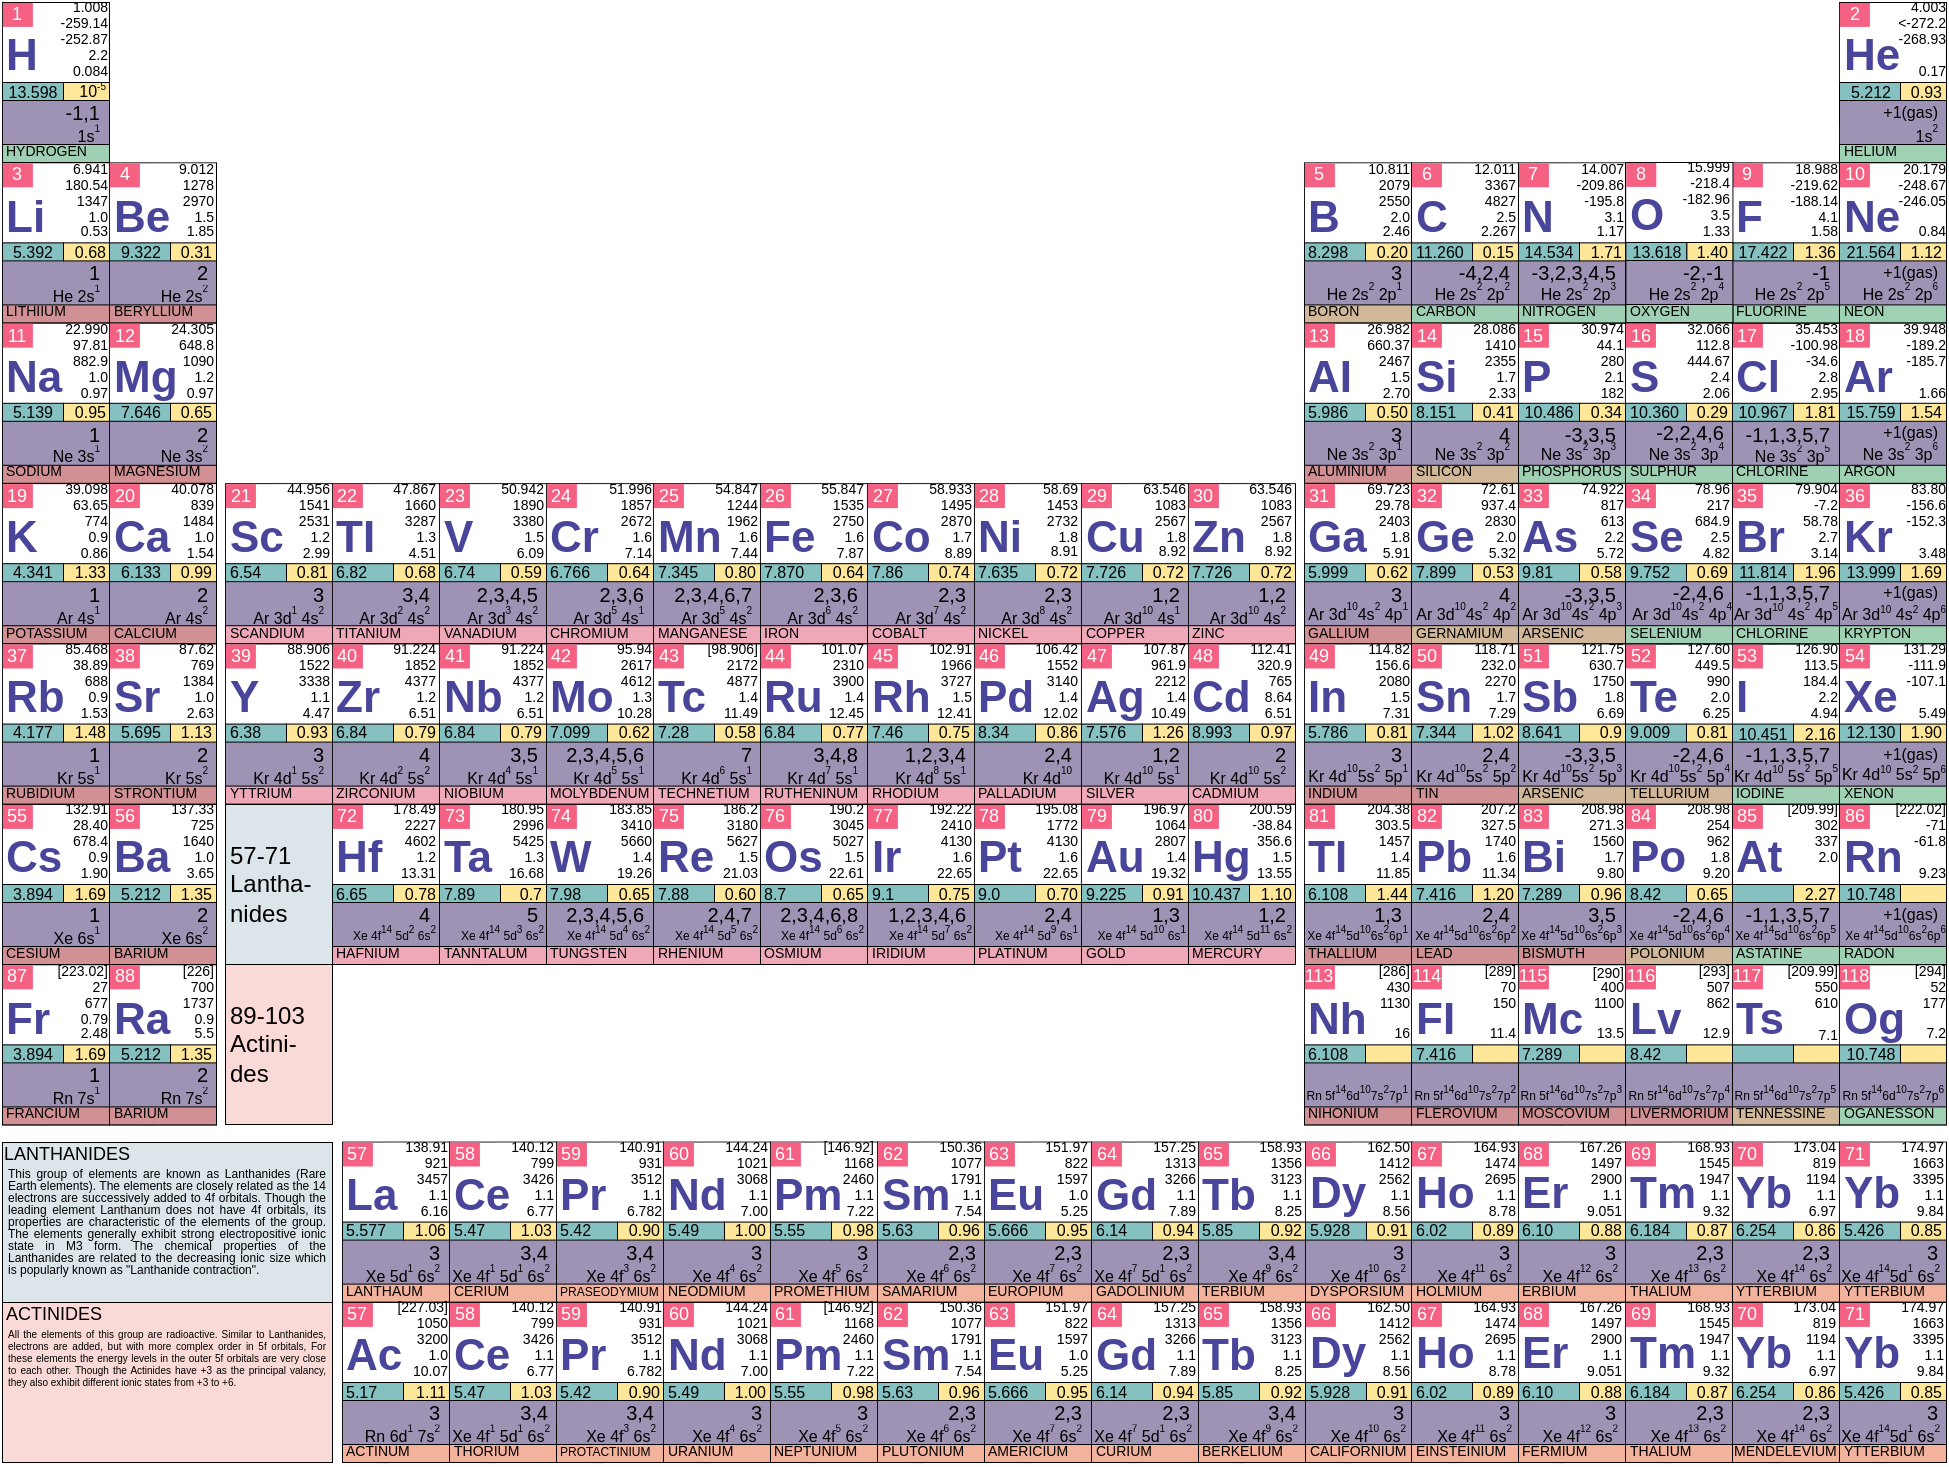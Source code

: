 <mxfile version="22.0.8" type="github">
  <diagram name="Page-1" id="sfeoYHmAmCR_aMxD1gwX">
    <mxGraphModel dx="1151" dy="770" grid="1" gridSize="10" guides="1" tooltips="1" connect="1" arrows="1" fold="1" page="1" pageScale="1" pageWidth="827" pageHeight="1169" math="0" shadow="0">
      <root>
        <mxCell id="0" />
        <mxCell id="1" parent="0" />
        <mxCell id="x66WMxj8J2fL99mkNLte-2711" value="" style="rounded=0;whiteSpace=wrap;html=1;strokeWidth=0.5;fillColor=#DCE5EA;" parent="1" vertex="1">
          <mxGeometry x="40" y="610" width="165" height="80" as="geometry" />
        </mxCell>
        <mxCell id="x66WMxj8J2fL99mkNLte-2712" value="" style="rounded=0;whiteSpace=wrap;strokeWidth=0.5;align=left;fontSize=8;fillColor=#FADAD6;" parent="1" vertex="1">
          <mxGeometry x="40" y="690" width="165" height="80" as="geometry" />
        </mxCell>
        <mxCell id="x66WMxj8J2fL99mkNLte-2713" value="&lt;font style=&quot;font-size: 9px;&quot;&gt;LANTHANIDES&lt;/font&gt;" style="rounded=0;whiteSpace=wrap;html=1;strokeWidth=0.1;movable=1;resizable=1;rotatable=1;deletable=1;editable=1;locked=0;connectable=1;fontSize=9;container=0;strokeColor=none;fillColor=none;" parent="1" vertex="1">
          <mxGeometry x="40" y="610" width="65" height="12" as="geometry" />
        </mxCell>
        <mxCell id="x66WMxj8J2fL99mkNLte-2715" value="&lt;font style=&quot;font-size: 9px;&quot;&gt;ACTINIDES&lt;/font&gt;" style="rounded=0;whiteSpace=wrap;html=1;strokeWidth=0.1;movable=1;resizable=1;rotatable=1;deletable=1;editable=1;locked=0;connectable=1;fontSize=9;container=0;strokeColor=none;align=left;fillColor=none;" parent="1" vertex="1">
          <mxGeometry x="40" y="690" width="65" height="12" as="geometry" />
        </mxCell>
        <mxCell id="xqyPipaIrdluGng3vQL0-1" value="" style="group;fontFamily=Helvetica;" parent="1" vertex="1" connectable="0">
          <mxGeometry x="958.5" y="40" width="53.5" height="80.2" as="geometry" />
        </mxCell>
        <mxCell id="xqyPipaIrdluGng3vQL0-2" value="0.084" style="rounded=0;whiteSpace=wrap;html=1;strokeWidth=0.1;movable=1;resizable=1;rotatable=1;deletable=1;editable=1;locked=0;connectable=1;container=0;fontSize=7;align=right;strokeColor=none;fillColor=none;fontFamily=Helvetica;" parent="xqyPipaIrdluGng3vQL0-1" vertex="1">
          <mxGeometry x="23.2" y="31.8" width="30" height="8" as="geometry" />
        </mxCell>
        <mxCell id="xqyPipaIrdluGng3vQL0-3" value="" style="rounded=0;whiteSpace=wrap;html=1;strokeWidth=0.5;fillColor=#9e93b5;movable=1;resizable=1;rotatable=1;deletable=1;editable=1;locked=0;connectable=1;container=0;fontFamily=Helvetica;" parent="xqyPipaIrdluGng3vQL0-1" vertex="1">
          <mxGeometry y="1.138e-14" width="53.5" height="80" as="geometry" />
        </mxCell>
        <mxCell id="xqyPipaIrdluGng3vQL0-4" value="&lt;font style=&quot;font-size: 8px;&quot;&gt;1s&lt;/font&gt;&lt;sup&gt;&lt;font style=&quot;font-size: 5px;&quot;&gt;2&lt;/font&gt;&lt;/sup&gt;" style="rounded=0;whiteSpace=wrap;html=1;strokeWidth=0;movable=1;resizable=1;rotatable=1;deletable=1;editable=1;locked=0;connectable=1;fillColor=#9e93b5;dashed=1;strokeColor=none;container=0;align=right;spacingTop=-4;spacingLeft=0;spacingRight=2;fontFamily=Helvetica;" parent="xqyPipaIrdluGng3vQL0-1" vertex="1">
          <mxGeometry x="0.2" y="61.0" width="53" height="10" as="geometry" />
        </mxCell>
        <mxCell id="xqyPipaIrdluGng3vQL0-5" value="" style="endArrow=none;html=1;rounded=0;exitX=1;exitY=0;exitDx=0;exitDy=0;strokeWidth=0.1;movable=1;resizable=1;rotatable=1;deletable=1;editable=1;locked=0;connectable=1;fontFamily=Helvetica;" parent="xqyPipaIrdluGng3vQL0-1" source="xqyPipaIrdluGng3vQL0-8" edge="1">
          <mxGeometry width="50" height="50" relative="1" as="geometry">
            <mxPoint x="-27" y="50.2" as="sourcePoint" />
            <mxPoint x="23" y="0.2" as="targetPoint" />
          </mxGeometry>
        </mxCell>
        <mxCell id="xqyPipaIrdluGng3vQL0-6" value="" style="rounded=0;whiteSpace=wrap;html=1;strokeWidth=0.1;movable=1;resizable=1;rotatable=1;deletable=1;editable=1;locked=0;connectable=1;strokeColor=none;container=0;fontFamily=Helvetica;" parent="xqyPipaIrdluGng3vQL0-1" vertex="1">
          <mxGeometry x="0.2" y="0.25" width="53" height="39.6" as="geometry" />
        </mxCell>
        <mxCell id="xqyPipaIrdluGng3vQL0-7" value="&lt;font style=&quot;font-size: 8px;&quot;&gt;5.212&lt;/font&gt;" style="rounded=0;whiteSpace=wrap;html=1;strokeWidth=0.5;movable=1;resizable=1;rotatable=1;deletable=1;editable=1;locked=0;connectable=1;fillColor=#86C1C1;container=0;fontSize=7;verticalAlign=middle;spacingTop=0;fontFamily=Helvetica;" parent="xqyPipaIrdluGng3vQL0-1" vertex="1">
          <mxGeometry y="40.0" width="30.5" height="9" as="geometry" />
        </mxCell>
        <mxCell id="xqyPipaIrdluGng3vQL0-8" value="&lt;font style=&quot;font-size: 9px;&quot;&gt;2&lt;/font&gt;" style="rounded=0;whiteSpace=wrap;html=1;strokeWidth=0.1;movable=1;resizable=1;rotatable=1;deletable=1;editable=1;locked=0;connectable=1;fillColor=#F56182;fontSize=9;fontColor=#ffffff;strokeColor=none;container=0;fontFamily=Helvetica;" parent="xqyPipaIrdluGng3vQL0-1" vertex="1">
          <mxGeometry x="0.2" y="0.2" width="15" height="12" as="geometry" />
        </mxCell>
        <mxCell id="xqyPipaIrdluGng3vQL0-9" value="" style="endArrow=none;html=1;rounded=0;exitX=1;exitY=0;exitDx=0;exitDy=0;strokeWidth=0.1;movable=1;resizable=1;rotatable=1;deletable=1;editable=1;locked=0;connectable=1;fontFamily=Helvetica;" parent="xqyPipaIrdluGng3vQL0-1" edge="1">
          <mxGeometry width="50" height="50" relative="1" as="geometry">
            <mxPoint x="15" y="80.0" as="sourcePoint" />
            <mxPoint x="23" y="80.2" as="targetPoint" />
          </mxGeometry>
        </mxCell>
        <mxCell id="xqyPipaIrdluGng3vQL0-10" value="&lt;font style=&quot;font-size: 8px;&quot;&gt;+1(gas)&lt;/font&gt;" style="rounded=0;whiteSpace=wrap;html=1;strokeWidth=0;movable=1;resizable=1;rotatable=1;deletable=1;editable=1;locked=0;connectable=1;fillColor=none;dashed=1;strokeColor=none;container=0;align=right;fontSize=10;spacingRight=2;fontFamily=Helvetica;spacingTop=-2;" parent="xqyPipaIrdluGng3vQL0-1" vertex="1">
          <mxGeometry x="0.2" y="49.5" width="53" height="11.5" as="geometry" />
        </mxCell>
        <mxCell id="xqyPipaIrdluGng3vQL0-12" value="-268.93" style="rounded=0;whiteSpace=wrap;html=1;strokeWidth=0.1;movable=1;resizable=1;rotatable=1;deletable=1;editable=1;locked=0;connectable=1;container=0;fontSize=7;align=right;strokeColor=none;fillColor=none;spacingBottom=1;spacingRight=-2;fontFamily=Helvetica;" parent="xqyPipaIrdluGng3vQL0-1" vertex="1">
          <mxGeometry x="23.2" y="15.8" width="30" height="8" as="geometry" />
        </mxCell>
        <mxCell id="xqyPipaIrdluGng3vQL0-13" value="&amp;lt;-272.2" style="rounded=0;whiteSpace=wrap;html=1;strokeWidth=0.1;movable=1;resizable=1;rotatable=1;deletable=1;editable=1;locked=0;connectable=1;container=0;fontSize=7;align=right;strokeColor=none;fillColor=none;spacingBottom=1;spacingRight=-2;fontFamily=Helvetica;" parent="xqyPipaIrdluGng3vQL0-1" vertex="1">
          <mxGeometry x="23.2" y="7.8" width="30" height="8" as="geometry" />
        </mxCell>
        <mxCell id="xqyPipaIrdluGng3vQL0-14" value="4.003" style="rounded=0;whiteSpace=wrap;html=1;strokeWidth=0.1;movable=1;resizable=1;rotatable=1;deletable=1;editable=1;locked=0;connectable=1;container=0;fontSize=7;align=right;strokeColor=none;fillColor=none;spacingBottom=1;spacingRight=-2;fontFamily=Helvetica;" parent="xqyPipaIrdluGng3vQL0-1" vertex="1">
          <mxGeometry x="23.2" width="30" height="7.8" as="geometry" />
        </mxCell>
        <mxCell id="xqyPipaIrdluGng3vQL0-15" value="&lt;font data-font-src=&quot;https://fonts.googleapis.com/css?family=Arimo&quot; style=&quot;font-size: 22px;&quot;&gt;He&lt;/font&gt;" style="rounded=0;whiteSpace=wrap;html=1;strokeWidth=0.1;movable=1;resizable=1;rotatable=1;deletable=1;editable=1;locked=0;connectable=1;strokeColor=none;container=0;align=left;fontSize=26;fontFamily=Arimo;verticalAlign=middle;fillColor=none;fontColor=#49459A;fontStyle=1;spacingTop=-1;fontSource=https%3A%2F%2Ffonts.googleapis.com%2Fcss%3Ffamily%3DArimo;" parent="xqyPipaIrdluGng3vQL0-1" vertex="1">
          <mxGeometry x="0.2" y="12.2" width="29.8" height="27.5" as="geometry" />
        </mxCell>
        <mxCell id="xqyPipaIrdluGng3vQL0-16" value="0.93" style="rounded=0;whiteSpace=wrap;html=1;strokeWidth=0.5;movable=1;resizable=1;rotatable=1;deletable=1;editable=1;locked=0;connectable=1;fillColor=#ffe799;container=0;fontSize=8;align=right;spacingTop=0;spacingRight=0;fontFamily=Helvetica;" parent="xqyPipaIrdluGng3vQL0-1" vertex="1">
          <mxGeometry x="30.5" y="40.0" width="23" height="9" as="geometry" />
        </mxCell>
        <mxCell id="xqyPipaIrdluGng3vQL0-17" value="HELIUM" style="rounded=0;whiteSpace=wrap;html=1;strokeWidth=0.5;fontSize=7;verticalAlign=middle;horizontal=1;spacing=2;spacingBottom=-4;spacingTop=-5;align=left;movable=1;resizable=1;rotatable=1;deletable=1;editable=1;locked=0;connectable=1;container=0;fillColor=#9fd1b3;fontFamily=Arimo;fontSource=https%3A%2F%2Ffonts.googleapis.com%2Fcss%3Ffamily%3DArimo;" parent="xqyPipaIrdluGng3vQL0-1" vertex="1">
          <mxGeometry y="71.0" width="53.5" height="9" as="geometry" />
        </mxCell>
        <mxCell id="xqyPipaIrdluGng3vQL0-18" value="0.17" style="rounded=0;whiteSpace=wrap;html=1;strokeWidth=0.1;movable=1;resizable=1;rotatable=1;deletable=1;editable=1;locked=0;connectable=1;container=0;fontSize=7;align=right;strokeColor=none;fillColor=none;spacingBottom=1;spacingRight=-2;fontFamily=Helvetica;" parent="xqyPipaIrdluGng3vQL0-1" vertex="1">
          <mxGeometry x="23.2" y="31.7" width="30" height="8" as="geometry" />
        </mxCell>
        <mxCell id="xqyPipaIrdluGng3vQL0-19" value="" style="group;fontFamily=Helvetica;" parent="1" vertex="1" connectable="0">
          <mxGeometry x="958.5" y="120.2" width="53.5" height="80.2" as="geometry" />
        </mxCell>
        <mxCell id="xqyPipaIrdluGng3vQL0-20" value="0.084" style="rounded=0;whiteSpace=wrap;html=1;strokeWidth=0.1;movable=1;resizable=1;rotatable=1;deletable=1;editable=1;locked=0;connectable=1;container=0;fontSize=7;align=right;strokeColor=none;fillColor=none;fontFamily=Helvetica;" parent="xqyPipaIrdluGng3vQL0-19" vertex="1">
          <mxGeometry x="23.2" y="31.8" width="30" height="8" as="geometry" />
        </mxCell>
        <mxCell id="xqyPipaIrdluGng3vQL0-21" value="" style="rounded=0;whiteSpace=wrap;html=1;strokeWidth=0.5;fillColor=#9e93b5;movable=1;resizable=1;rotatable=1;deletable=1;editable=1;locked=0;connectable=1;container=0;fontFamily=Helvetica;" parent="xqyPipaIrdluGng3vQL0-19" vertex="1">
          <mxGeometry y="1.138e-14" width="53.5" height="80" as="geometry" />
        </mxCell>
        <mxCell id="xqyPipaIrdluGng3vQL0-22" value="&lt;font style=&quot;&quot;&gt;&lt;span style=&quot;font-size: 8px;&quot;&gt;He 2s&lt;/span&gt;&lt;sup style=&quot;&quot;&gt;&lt;font style=&quot;font-size: 5px;&quot;&gt;2&lt;/font&gt;&lt;/sup&gt;&lt;span style=&quot;font-size: 8px;&quot;&gt; 2p&lt;/span&gt;&lt;/font&gt;&lt;sup&gt;&lt;font style=&quot;font-size: 5px;&quot;&gt;6&lt;/font&gt;&lt;/sup&gt;" style="rounded=0;whiteSpace=wrap;html=1;strokeWidth=0;movable=1;resizable=1;rotatable=1;deletable=1;editable=1;locked=0;connectable=1;fillColor=#9e93b5;dashed=1;strokeColor=none;container=0;align=right;spacingTop=-6;spacingLeft=0;spacingRight=2;fontFamily=Helvetica;" parent="xqyPipaIrdluGng3vQL0-19" vertex="1">
          <mxGeometry x="0.2" y="61.0" width="53" height="10" as="geometry" />
        </mxCell>
        <mxCell id="xqyPipaIrdluGng3vQL0-23" value="" style="endArrow=none;html=1;rounded=0;exitX=1;exitY=0;exitDx=0;exitDy=0;strokeWidth=0.1;movable=1;resizable=1;rotatable=1;deletable=1;editable=1;locked=0;connectable=1;fontFamily=Helvetica;" parent="xqyPipaIrdluGng3vQL0-19" source="xqyPipaIrdluGng3vQL0-26" edge="1">
          <mxGeometry width="50" height="50" relative="1" as="geometry">
            <mxPoint x="-27" y="50.2" as="sourcePoint" />
            <mxPoint x="23" y="0.2" as="targetPoint" />
          </mxGeometry>
        </mxCell>
        <mxCell id="xqyPipaIrdluGng3vQL0-24" value="" style="rounded=0;whiteSpace=wrap;html=1;strokeWidth=0.1;movable=1;resizable=1;rotatable=1;deletable=1;editable=1;locked=0;connectable=1;strokeColor=none;container=0;fontFamily=Helvetica;" parent="xqyPipaIrdluGng3vQL0-19" vertex="1">
          <mxGeometry x="0.2" y="0.25" width="53" height="39.6" as="geometry" />
        </mxCell>
        <mxCell id="xqyPipaIrdluGng3vQL0-25" value="&lt;font style=&quot;font-size: 8px;&quot;&gt;21.564&lt;/font&gt;" style="rounded=0;whiteSpace=wrap;html=1;strokeWidth=0.5;movable=1;resizable=1;rotatable=1;deletable=1;editable=1;locked=0;connectable=1;fillColor=#86C1C1;container=0;fontSize=7;verticalAlign=middle;spacingTop=0;fontFamily=Helvetica;" parent="xqyPipaIrdluGng3vQL0-19" vertex="1">
          <mxGeometry y="40.0" width="30.5" height="9" as="geometry" />
        </mxCell>
        <mxCell id="xqyPipaIrdluGng3vQL0-26" value="&lt;font style=&quot;font-size: 9px;&quot;&gt;10&lt;/font&gt;" style="rounded=0;whiteSpace=wrap;html=1;strokeWidth=0.1;movable=1;resizable=1;rotatable=1;deletable=1;editable=1;locked=0;connectable=1;fillColor=#F56182;fontSize=9;fontColor=#ffffff;strokeColor=none;container=0;fontFamily=Helvetica;" parent="xqyPipaIrdluGng3vQL0-19" vertex="1">
          <mxGeometry x="0.2" y="0.2" width="15" height="12" as="geometry" />
        </mxCell>
        <mxCell id="xqyPipaIrdluGng3vQL0-27" value="" style="endArrow=none;html=1;rounded=0;exitX=1;exitY=0;exitDx=0;exitDy=0;strokeWidth=0.1;movable=1;resizable=1;rotatable=1;deletable=1;editable=1;locked=0;connectable=1;fontFamily=Helvetica;" parent="xqyPipaIrdluGng3vQL0-19" edge="1">
          <mxGeometry width="50" height="50" relative="1" as="geometry">
            <mxPoint x="15" y="80.0" as="sourcePoint" />
            <mxPoint x="23" y="80.2" as="targetPoint" />
          </mxGeometry>
        </mxCell>
        <mxCell id="xqyPipaIrdluGng3vQL0-28" value="&lt;font style=&quot;font-size: 8px;&quot;&gt;+1(gas)&lt;/font&gt;" style="rounded=0;whiteSpace=wrap;html=1;strokeWidth=0;movable=1;resizable=1;rotatable=1;deletable=1;editable=1;locked=0;connectable=1;fillColor=none;dashed=1;strokeColor=none;container=0;align=right;fontSize=10;spacingRight=2;fontFamily=Helvetica;spacingTop=-2;" parent="xqyPipaIrdluGng3vQL0-19" vertex="1">
          <mxGeometry x="0.2" y="49.5" width="53" height="11.5" as="geometry" />
        </mxCell>
        <mxCell id="xqyPipaIrdluGng3vQL0-29" value="-246.05" style="rounded=0;whiteSpace=wrap;html=1;strokeWidth=0.1;movable=1;resizable=1;rotatable=1;deletable=1;editable=1;locked=0;connectable=1;container=0;fontSize=7;align=right;strokeColor=none;fillColor=none;spacingBottom=1;spacingRight=-2;fontFamily=Helvetica;" parent="xqyPipaIrdluGng3vQL0-19" vertex="1">
          <mxGeometry x="23.2" y="15.8" width="30" height="8" as="geometry" />
        </mxCell>
        <mxCell id="xqyPipaIrdluGng3vQL0-30" value="-248.67" style="rounded=0;whiteSpace=wrap;html=1;strokeWidth=0.1;movable=1;resizable=1;rotatable=1;deletable=1;editable=1;locked=0;connectable=1;container=0;fontSize=7;align=right;strokeColor=none;fillColor=none;spacingBottom=1;spacingRight=-2;fontFamily=Helvetica;" parent="xqyPipaIrdluGng3vQL0-19" vertex="1">
          <mxGeometry x="23.2" y="7.8" width="30" height="8" as="geometry" />
        </mxCell>
        <mxCell id="xqyPipaIrdluGng3vQL0-31" value="20.179" style="rounded=0;whiteSpace=wrap;html=1;strokeWidth=0.1;movable=1;resizable=1;rotatable=1;deletable=1;editable=1;locked=0;connectable=1;container=0;fontSize=7;align=right;strokeColor=none;fillColor=none;spacingBottom=1;spacingRight=-2;fontFamily=Helvetica;" parent="xqyPipaIrdluGng3vQL0-19" vertex="1">
          <mxGeometry x="23.2" width="30" height="7.8" as="geometry" />
        </mxCell>
        <mxCell id="xqyPipaIrdluGng3vQL0-32" value="&lt;font data-font-src=&quot;https://fonts.googleapis.com/css?family=Arimo&quot; style=&quot;font-size: 22px;&quot;&gt;Ne&lt;/font&gt;" style="rounded=0;whiteSpace=wrap;html=1;strokeWidth=0.1;movable=1;resizable=1;rotatable=1;deletable=1;editable=1;locked=0;connectable=1;strokeColor=none;container=0;align=left;fontSize=26;fontFamily=Arimo;verticalAlign=middle;fillColor=none;fontColor=#49459A;fontStyle=1;spacingTop=-1;fontSource=https%3A%2F%2Ffonts.googleapis.com%2Fcss%3Ffamily%3DArimo;" parent="xqyPipaIrdluGng3vQL0-19" vertex="1">
          <mxGeometry x="0.2" y="12.2" width="29.8" height="27.5" as="geometry" />
        </mxCell>
        <mxCell id="xqyPipaIrdluGng3vQL0-33" value="1.12" style="rounded=0;whiteSpace=wrap;html=1;strokeWidth=0.5;movable=1;resizable=1;rotatable=1;deletable=1;editable=1;locked=0;connectable=1;fillColor=#ffe799;container=0;fontSize=8;align=right;spacingTop=0;spacingRight=0;fontFamily=Helvetica;" parent="xqyPipaIrdluGng3vQL0-19" vertex="1">
          <mxGeometry x="30.5" y="40.0" width="23" height="9" as="geometry" />
        </mxCell>
        <mxCell id="xqyPipaIrdluGng3vQL0-34" value="NEON" style="rounded=0;whiteSpace=wrap;html=1;strokeWidth=0.5;fontSize=7;verticalAlign=middle;horizontal=1;spacing=2;spacingBottom=-4;spacingTop=-5;align=left;movable=1;resizable=1;rotatable=1;deletable=1;editable=1;locked=0;connectable=1;container=0;fillColor=#9fd1b3;fontFamily=Arimo;fontSource=https%3A%2F%2Ffonts.googleapis.com%2Fcss%3Ffamily%3DArimo;" parent="xqyPipaIrdluGng3vQL0-19" vertex="1">
          <mxGeometry y="71.0" width="53.5" height="9" as="geometry" />
        </mxCell>
        <mxCell id="xqyPipaIrdluGng3vQL0-35" value="0.84" style="rounded=0;whiteSpace=wrap;html=1;strokeWidth=0.1;movable=1;resizable=1;rotatable=1;deletable=1;editable=1;locked=0;connectable=1;container=0;fontSize=7;align=right;strokeColor=none;fillColor=none;spacingBottom=1;spacingRight=-2;fontFamily=Helvetica;" parent="xqyPipaIrdluGng3vQL0-19" vertex="1">
          <mxGeometry x="23.2" y="31.7" width="30" height="8" as="geometry" />
        </mxCell>
        <mxCell id="xqyPipaIrdluGng3vQL0-36" value="" style="group;fontFamily=Helvetica;" parent="1" vertex="1" connectable="0">
          <mxGeometry x="958.5" y="200.4" width="53.5" height="80.2" as="geometry" />
        </mxCell>
        <mxCell id="xqyPipaIrdluGng3vQL0-37" value="0.084" style="rounded=0;whiteSpace=wrap;html=1;strokeWidth=0.1;movable=1;resizable=1;rotatable=1;deletable=1;editable=1;locked=0;connectable=1;container=0;fontSize=7;align=right;strokeColor=none;fillColor=none;fontFamily=Helvetica;" parent="xqyPipaIrdluGng3vQL0-36" vertex="1">
          <mxGeometry x="23.2" y="31.8" width="30" height="8" as="geometry" />
        </mxCell>
        <mxCell id="xqyPipaIrdluGng3vQL0-38" value="" style="rounded=0;whiteSpace=wrap;html=1;strokeWidth=0.5;fillColor=#9e93b5;movable=1;resizable=1;rotatable=1;deletable=1;editable=1;locked=0;connectable=1;container=0;fontFamily=Helvetica;" parent="xqyPipaIrdluGng3vQL0-36" vertex="1">
          <mxGeometry y="1.138e-14" width="53.5" height="80" as="geometry" />
        </mxCell>
        <mxCell id="xqyPipaIrdluGng3vQL0-39" value="&lt;font style=&quot;&quot;&gt;&lt;span style=&quot;font-size: 8px;&quot;&gt;Ne 3s&lt;/span&gt;&lt;sup style=&quot;&quot;&gt;&lt;font style=&quot;font-size: 5px;&quot;&gt;2&lt;/font&gt;&lt;/sup&gt;&lt;span style=&quot;font-size: 8px;&quot;&gt;&amp;nbsp;3p&lt;/span&gt;&lt;/font&gt;&lt;sup&gt;&lt;font style=&quot;font-size: 5px;&quot;&gt;6&lt;/font&gt;&lt;/sup&gt;" style="rounded=0;whiteSpace=wrap;html=1;strokeWidth=0;movable=1;resizable=1;rotatable=1;deletable=1;editable=1;locked=0;connectable=1;fillColor=#9e93b5;dashed=1;strokeColor=none;container=0;align=right;spacingTop=-6;spacingLeft=0;spacingRight=2;fontFamily=Helvetica;" parent="xqyPipaIrdluGng3vQL0-36" vertex="1">
          <mxGeometry x="0.2" y="61.0" width="53" height="10" as="geometry" />
        </mxCell>
        <mxCell id="xqyPipaIrdluGng3vQL0-40" value="" style="endArrow=none;html=1;rounded=0;exitX=1;exitY=0;exitDx=0;exitDy=0;strokeWidth=0.1;movable=1;resizable=1;rotatable=1;deletable=1;editable=1;locked=0;connectable=1;fontFamily=Helvetica;" parent="xqyPipaIrdluGng3vQL0-36" source="xqyPipaIrdluGng3vQL0-43" edge="1">
          <mxGeometry width="50" height="50" relative="1" as="geometry">
            <mxPoint x="-27" y="50.2" as="sourcePoint" />
            <mxPoint x="23" y="0.2" as="targetPoint" />
          </mxGeometry>
        </mxCell>
        <mxCell id="xqyPipaIrdluGng3vQL0-41" value="" style="rounded=0;whiteSpace=wrap;html=1;strokeWidth=0.1;movable=1;resizable=1;rotatable=1;deletable=1;editable=1;locked=0;connectable=1;strokeColor=none;container=0;fontFamily=Helvetica;" parent="xqyPipaIrdluGng3vQL0-36" vertex="1">
          <mxGeometry x="0.2" y="0.25" width="53" height="39.6" as="geometry" />
        </mxCell>
        <mxCell id="xqyPipaIrdluGng3vQL0-42" value="&lt;font style=&quot;font-size: 8px;&quot;&gt;15.759&lt;/font&gt;" style="rounded=0;whiteSpace=wrap;html=1;strokeWidth=0.5;movable=1;resizable=1;rotatable=1;deletable=1;editable=1;locked=0;connectable=1;fillColor=#86C1C1;container=0;fontSize=7;verticalAlign=middle;spacingTop=0;fontFamily=Helvetica;" parent="xqyPipaIrdluGng3vQL0-36" vertex="1">
          <mxGeometry y="40.0" width="30.5" height="9" as="geometry" />
        </mxCell>
        <mxCell id="xqyPipaIrdluGng3vQL0-43" value="&lt;font style=&quot;font-size: 9px;&quot;&gt;18&lt;/font&gt;" style="rounded=0;whiteSpace=wrap;html=1;strokeWidth=0.1;movable=1;resizable=1;rotatable=1;deletable=1;editable=1;locked=0;connectable=1;fillColor=#F56182;fontSize=9;fontColor=#ffffff;strokeColor=none;container=0;fontFamily=Helvetica;" parent="xqyPipaIrdluGng3vQL0-36" vertex="1">
          <mxGeometry x="0.2" y="0.2" width="15" height="12" as="geometry" />
        </mxCell>
        <mxCell id="xqyPipaIrdluGng3vQL0-44" value="" style="endArrow=none;html=1;rounded=0;exitX=1;exitY=0;exitDx=0;exitDy=0;strokeWidth=0.1;movable=1;resizable=1;rotatable=1;deletable=1;editable=1;locked=0;connectable=1;fontFamily=Helvetica;" parent="xqyPipaIrdluGng3vQL0-36" edge="1">
          <mxGeometry width="50" height="50" relative="1" as="geometry">
            <mxPoint x="15" y="80.0" as="sourcePoint" />
            <mxPoint x="23" y="80.2" as="targetPoint" />
          </mxGeometry>
        </mxCell>
        <mxCell id="xqyPipaIrdluGng3vQL0-45" value="&lt;font style=&quot;font-size: 8px;&quot;&gt;+1(gas)&lt;/font&gt;" style="rounded=0;whiteSpace=wrap;html=1;strokeWidth=0;movable=1;resizable=1;rotatable=1;deletable=1;editable=1;locked=0;connectable=1;fillColor=none;dashed=1;strokeColor=none;container=0;align=right;fontSize=8;spacingRight=2;fontFamily=Helvetica;spacingTop=-1;" parent="xqyPipaIrdluGng3vQL0-36" vertex="1">
          <mxGeometry x="0.2" y="49.5" width="53" height="11.5" as="geometry" />
        </mxCell>
        <mxCell id="xqyPipaIrdluGng3vQL0-46" value="-185.7" style="rounded=0;whiteSpace=wrap;html=1;strokeWidth=0.1;movable=1;resizable=1;rotatable=1;deletable=1;editable=1;locked=0;connectable=1;container=0;fontSize=7;align=right;strokeColor=none;fillColor=none;spacingBottom=1;spacingRight=-2;fontFamily=Helvetica;" parent="xqyPipaIrdluGng3vQL0-36" vertex="1">
          <mxGeometry x="23.2" y="15.8" width="30" height="8" as="geometry" />
        </mxCell>
        <mxCell id="xqyPipaIrdluGng3vQL0-47" value="-189.2" style="rounded=0;whiteSpace=wrap;html=1;strokeWidth=0.1;movable=1;resizable=1;rotatable=1;deletable=1;editable=1;locked=0;connectable=1;container=0;fontSize=7;align=right;strokeColor=none;fillColor=none;spacingBottom=1;spacingRight=-2;fontFamily=Helvetica;" parent="xqyPipaIrdluGng3vQL0-36" vertex="1">
          <mxGeometry x="23.2" y="7.8" width="30" height="8" as="geometry" />
        </mxCell>
        <mxCell id="xqyPipaIrdluGng3vQL0-48" value="39.948" style="rounded=0;whiteSpace=wrap;html=1;strokeWidth=0.1;movable=1;resizable=1;rotatable=1;deletable=1;editable=1;locked=0;connectable=1;container=0;fontSize=7;align=right;strokeColor=none;fillColor=none;spacingBottom=1;spacingRight=-2;fontFamily=Helvetica;" parent="xqyPipaIrdluGng3vQL0-36" vertex="1">
          <mxGeometry x="23.2" width="30" height="7.8" as="geometry" />
        </mxCell>
        <mxCell id="xqyPipaIrdluGng3vQL0-49" value="&lt;font data-font-src=&quot;https://fonts.googleapis.com/css?family=Arimo&quot; style=&quot;font-size: 22px;&quot;&gt;Ar&lt;/font&gt;" style="rounded=0;whiteSpace=wrap;html=1;strokeWidth=0.1;movable=1;resizable=1;rotatable=1;deletable=1;editable=1;locked=0;connectable=1;strokeColor=none;container=0;align=left;fontSize=26;fontFamily=Arimo;verticalAlign=middle;fillColor=none;fontColor=#49459A;fontStyle=1;spacingTop=-1;fontSource=https%3A%2F%2Ffonts.googleapis.com%2Fcss%3Ffamily%3DArimo;" parent="xqyPipaIrdluGng3vQL0-36" vertex="1">
          <mxGeometry x="0.2" y="12.2" width="29.8" height="27.5" as="geometry" />
        </mxCell>
        <mxCell id="xqyPipaIrdluGng3vQL0-50" value="1.54" style="rounded=0;whiteSpace=wrap;html=1;strokeWidth=0.5;movable=1;resizable=1;rotatable=1;deletable=1;editable=1;locked=0;connectable=1;fillColor=#ffe799;container=0;fontSize=8;align=right;spacingTop=0;spacingRight=0;fontFamily=Helvetica;" parent="xqyPipaIrdluGng3vQL0-36" vertex="1">
          <mxGeometry x="30.5" y="40.0" width="23" height="9" as="geometry" />
        </mxCell>
        <mxCell id="xqyPipaIrdluGng3vQL0-51" value="ARGON" style="rounded=0;whiteSpace=wrap;html=1;strokeWidth=0.5;fontSize=7;verticalAlign=middle;horizontal=1;spacing=2;spacingBottom=-4;spacingTop=-5;align=left;movable=1;resizable=1;rotatable=1;deletable=1;editable=1;locked=0;connectable=1;container=0;fillColor=#9fd1b3;fontFamily=Arimo;fontSource=https%3A%2F%2Ffonts.googleapis.com%2Fcss%3Ffamily%3DArimo;" parent="xqyPipaIrdluGng3vQL0-36" vertex="1">
          <mxGeometry y="71.0" width="53.5" height="9" as="geometry" />
        </mxCell>
        <mxCell id="xqyPipaIrdluGng3vQL0-52" value="1.66" style="rounded=0;whiteSpace=wrap;html=1;strokeWidth=0.1;movable=1;resizable=1;rotatable=1;deletable=1;editable=1;locked=0;connectable=1;container=0;fontSize=7;align=right;strokeColor=none;fillColor=none;spacingBottom=1;spacingRight=-2;fontFamily=Helvetica;" parent="xqyPipaIrdluGng3vQL0-36" vertex="1">
          <mxGeometry x="23.2" y="31.7" width="30" height="8" as="geometry" />
        </mxCell>
        <mxCell id="xqyPipaIrdluGng3vQL0-53" value="" style="group;fontFamily=Helvetica;" parent="1" vertex="1" connectable="0">
          <mxGeometry x="958.5" y="280.6" width="53.5" height="80.2" as="geometry" />
        </mxCell>
        <mxCell id="xqyPipaIrdluGng3vQL0-54" value="0.084" style="rounded=0;whiteSpace=wrap;html=1;strokeWidth=0.1;movable=1;resizable=1;rotatable=1;deletable=1;editable=1;locked=0;connectable=1;container=0;fontSize=7;align=right;strokeColor=none;fillColor=none;fontFamily=Helvetica;" parent="xqyPipaIrdluGng3vQL0-53" vertex="1">
          <mxGeometry x="23.2" y="31.8" width="30" height="8" as="geometry" />
        </mxCell>
        <mxCell id="xqyPipaIrdluGng3vQL0-55" value="" style="rounded=0;whiteSpace=wrap;html=1;strokeWidth=0.5;fillColor=#9e93b5;movable=1;resizable=1;rotatable=1;deletable=1;editable=1;locked=0;connectable=1;container=0;fontFamily=Helvetica;" parent="xqyPipaIrdluGng3vQL0-53" vertex="1">
          <mxGeometry y="1.138e-14" width="53.5" height="80" as="geometry" />
        </mxCell>
        <mxCell id="xqyPipaIrdluGng3vQL0-56" value="&lt;font style=&quot;&quot;&gt;&lt;font style=&quot;&quot;&gt;&lt;span style=&quot;font-size: 8px;&quot;&gt;Ar 3d&lt;/span&gt;&lt;sup style=&quot;&quot;&gt;&lt;font style=&quot;font-size: 5px;&quot;&gt;10&lt;/font&gt;&lt;/sup&gt;&lt;span style=&quot;font-size: 8px;&quot;&gt;&amp;nbsp;4s&lt;/span&gt;&lt;sup style=&quot;&quot;&gt;&lt;font style=&quot;font-size: 5px;&quot;&gt;2&lt;/font&gt;&lt;/sup&gt;&lt;span style=&quot;font-size: 8px;&quot;&gt;&amp;nbsp;4p&lt;/span&gt;&lt;/font&gt;&lt;sup style=&quot;&quot;&gt;&lt;font style=&quot;font-size: 5px;&quot;&gt;6&lt;/font&gt;&lt;/sup&gt;&lt;/font&gt;" style="rounded=0;whiteSpace=wrap;html=1;strokeWidth=0;movable=1;resizable=1;rotatable=1;deletable=1;editable=1;locked=0;connectable=1;fillColor=#9e93b5;dashed=1;strokeColor=none;container=0;align=right;spacingTop=-2;spacingLeft=0;spacingRight=0;fontFamily=Helvetica;fontSize=7;spacing=0;" parent="xqyPipaIrdluGng3vQL0-53" vertex="1">
          <mxGeometry y="61" width="53.2" height="10" as="geometry" />
        </mxCell>
        <mxCell id="xqyPipaIrdluGng3vQL0-57" value="" style="endArrow=none;html=1;rounded=0;exitX=1;exitY=0;exitDx=0;exitDy=0;strokeWidth=0.1;movable=1;resizable=1;rotatable=1;deletable=1;editable=1;locked=0;connectable=1;fontFamily=Helvetica;" parent="xqyPipaIrdluGng3vQL0-53" source="xqyPipaIrdluGng3vQL0-60" edge="1">
          <mxGeometry width="50" height="50" relative="1" as="geometry">
            <mxPoint x="-27" y="50.2" as="sourcePoint" />
            <mxPoint x="23" y="0.2" as="targetPoint" />
          </mxGeometry>
        </mxCell>
        <mxCell id="xqyPipaIrdluGng3vQL0-58" value="" style="rounded=0;whiteSpace=wrap;html=1;strokeWidth=0.1;movable=1;resizable=1;rotatable=1;deletable=1;editable=1;locked=0;connectable=1;strokeColor=none;container=0;fontFamily=Helvetica;" parent="xqyPipaIrdluGng3vQL0-53" vertex="1">
          <mxGeometry x="0.2" y="0.25" width="53" height="39.6" as="geometry" />
        </mxCell>
        <mxCell id="xqyPipaIrdluGng3vQL0-59" value="&lt;font style=&quot;font-size: 8px;&quot;&gt;13.999&lt;/font&gt;" style="rounded=0;whiteSpace=wrap;html=1;strokeWidth=0.5;movable=1;resizable=1;rotatable=1;deletable=1;editable=1;locked=0;connectable=1;fillColor=#86C1C1;container=0;fontSize=7;verticalAlign=middle;spacingTop=0;fontFamily=Helvetica;" parent="xqyPipaIrdluGng3vQL0-53" vertex="1">
          <mxGeometry y="40.0" width="30.5" height="9" as="geometry" />
        </mxCell>
        <mxCell id="xqyPipaIrdluGng3vQL0-60" value="&lt;font style=&quot;font-size: 9px;&quot;&gt;36&lt;/font&gt;" style="rounded=0;whiteSpace=wrap;html=1;strokeWidth=0.1;movable=1;resizable=1;rotatable=1;deletable=1;editable=1;locked=0;connectable=1;fillColor=#F56182;fontSize=9;fontColor=#ffffff;strokeColor=none;container=0;fontFamily=Helvetica;" parent="xqyPipaIrdluGng3vQL0-53" vertex="1">
          <mxGeometry x="0.2" y="0.2" width="15" height="12" as="geometry" />
        </mxCell>
        <mxCell id="xqyPipaIrdluGng3vQL0-61" value="" style="endArrow=none;html=1;rounded=0;exitX=1;exitY=0;exitDx=0;exitDy=0;strokeWidth=0.1;movable=1;resizable=1;rotatable=1;deletable=1;editable=1;locked=0;connectable=1;fontFamily=Helvetica;" parent="xqyPipaIrdluGng3vQL0-53" edge="1">
          <mxGeometry width="50" height="50" relative="1" as="geometry">
            <mxPoint x="15" y="80.0" as="sourcePoint" />
            <mxPoint x="23" y="80.2" as="targetPoint" />
          </mxGeometry>
        </mxCell>
        <mxCell id="xqyPipaIrdluGng3vQL0-62" value="&lt;font style=&quot;font-size: 8px;&quot;&gt;+1(gas)&lt;/font&gt;" style="rounded=0;whiteSpace=wrap;html=1;strokeWidth=0;movable=1;resizable=1;rotatable=1;deletable=1;editable=1;locked=0;connectable=1;fillColor=none;dashed=1;strokeColor=none;container=0;align=right;fontSize=8;spacingRight=2;fontFamily=Helvetica;spacingTop=-1;" parent="xqyPipaIrdluGng3vQL0-53" vertex="1">
          <mxGeometry x="0.2" y="49.5" width="53" height="11.5" as="geometry" />
        </mxCell>
        <mxCell id="xqyPipaIrdluGng3vQL0-63" value="-152.3" style="rounded=0;whiteSpace=wrap;html=1;strokeWidth=0.1;movable=1;resizable=1;rotatable=1;deletable=1;editable=1;locked=0;connectable=1;container=0;fontSize=7;align=right;strokeColor=none;fillColor=none;spacingBottom=1;spacingRight=-2;fontFamily=Helvetica;" parent="xqyPipaIrdluGng3vQL0-53" vertex="1">
          <mxGeometry x="23.2" y="15.8" width="30" height="8" as="geometry" />
        </mxCell>
        <mxCell id="xqyPipaIrdluGng3vQL0-64" value="-156.6" style="rounded=0;whiteSpace=wrap;html=1;strokeWidth=0.1;movable=1;resizable=1;rotatable=1;deletable=1;editable=1;locked=0;connectable=1;container=0;fontSize=7;align=right;strokeColor=none;fillColor=none;spacingBottom=1;spacingRight=-2;fontFamily=Helvetica;" parent="xqyPipaIrdluGng3vQL0-53" vertex="1">
          <mxGeometry x="23.2" y="7.8" width="30" height="8" as="geometry" />
        </mxCell>
        <mxCell id="xqyPipaIrdluGng3vQL0-65" value="83.80" style="rounded=0;whiteSpace=wrap;html=1;strokeWidth=0.1;movable=1;resizable=1;rotatable=1;deletable=1;editable=1;locked=0;connectable=1;container=0;fontSize=7;align=right;strokeColor=none;fillColor=none;spacingBottom=1;spacingRight=-2;fontFamily=Helvetica;" parent="xqyPipaIrdluGng3vQL0-53" vertex="1">
          <mxGeometry x="23.2" width="30" height="7.8" as="geometry" />
        </mxCell>
        <mxCell id="xqyPipaIrdluGng3vQL0-66" value="&lt;font data-font-src=&quot;https://fonts.googleapis.com/css?family=Arimo&quot; style=&quot;font-size: 22px;&quot;&gt;Kr&lt;/font&gt;" style="rounded=0;whiteSpace=wrap;html=1;strokeWidth=0.1;movable=1;resizable=1;rotatable=1;deletable=1;editable=1;locked=0;connectable=1;strokeColor=none;container=0;align=left;fontSize=26;fontFamily=Arimo;verticalAlign=middle;fillColor=none;fontColor=#49459A;fontStyle=1;spacingTop=-1;fontSource=https%3A%2F%2Ffonts.googleapis.com%2Fcss%3Ffamily%3DArimo;" parent="xqyPipaIrdluGng3vQL0-53" vertex="1">
          <mxGeometry x="0.2" y="12.2" width="29.8" height="27.5" as="geometry" />
        </mxCell>
        <mxCell id="xqyPipaIrdluGng3vQL0-67" value="1.69" style="rounded=0;whiteSpace=wrap;html=1;strokeWidth=0.5;movable=1;resizable=1;rotatable=1;deletable=1;editable=1;locked=0;connectable=1;fillColor=#ffe799;container=0;fontSize=8;align=right;spacingTop=0;spacingRight=0;fontFamily=Helvetica;" parent="xqyPipaIrdluGng3vQL0-53" vertex="1">
          <mxGeometry x="30.5" y="40.0" width="23" height="9" as="geometry" />
        </mxCell>
        <mxCell id="xqyPipaIrdluGng3vQL0-68" value="KRYPTON" style="rounded=0;whiteSpace=wrap;html=1;strokeWidth=0.5;fontSize=7;verticalAlign=middle;horizontal=1;spacing=2;spacingBottom=-4;spacingTop=-5;align=left;movable=1;resizable=1;rotatable=1;deletable=1;editable=1;locked=0;connectable=1;container=0;fillColor=#9fd1b3;fontFamily=Arimo;fontSource=https%3A%2F%2Ffonts.googleapis.com%2Fcss%3Ffamily%3DArimo;" parent="xqyPipaIrdluGng3vQL0-53" vertex="1">
          <mxGeometry y="71.0" width="53.5" height="9" as="geometry" />
        </mxCell>
        <mxCell id="xqyPipaIrdluGng3vQL0-69" value="3.48" style="rounded=0;whiteSpace=wrap;html=1;strokeWidth=0.1;movable=1;resizable=1;rotatable=1;deletable=1;editable=1;locked=0;connectable=1;container=0;fontSize=7;align=right;strokeColor=none;fillColor=none;spacingBottom=1;spacingRight=-2;fontFamily=Helvetica;" parent="xqyPipaIrdluGng3vQL0-53" vertex="1">
          <mxGeometry x="23.2" y="31.7" width="30" height="8" as="geometry" />
        </mxCell>
        <mxCell id="xqyPipaIrdluGng3vQL0-70" value="" style="group;fontFamily=Helvetica;" parent="1" vertex="1" connectable="0">
          <mxGeometry x="958.5" y="360.8" width="53.5" height="80.2" as="geometry" />
        </mxCell>
        <mxCell id="xqyPipaIrdluGng3vQL0-71" value="0.084" style="rounded=0;whiteSpace=wrap;html=1;strokeWidth=0.1;movable=1;resizable=1;rotatable=1;deletable=1;editable=1;locked=0;connectable=1;container=0;fontSize=7;align=right;strokeColor=none;fillColor=none;fontFamily=Helvetica;" parent="xqyPipaIrdluGng3vQL0-70" vertex="1">
          <mxGeometry x="23.2" y="31.8" width="30" height="8" as="geometry" />
        </mxCell>
        <mxCell id="xqyPipaIrdluGng3vQL0-72" value="" style="rounded=0;whiteSpace=wrap;html=1;strokeWidth=0.5;fillColor=#9e93b5;movable=1;resizable=1;rotatable=1;deletable=1;editable=1;locked=0;connectable=1;container=0;fontFamily=Helvetica;" parent="xqyPipaIrdluGng3vQL0-70" vertex="1">
          <mxGeometry y="1.138e-14" width="53.5" height="80" as="geometry" />
        </mxCell>
        <mxCell id="xqyPipaIrdluGng3vQL0-73" value="&lt;font style=&quot;&quot;&gt;&lt;font style=&quot;&quot;&gt;&lt;span style=&quot;font-size: 8px;&quot;&gt;Kr 4d&lt;/span&gt;&lt;sup style=&quot;&quot;&gt;&lt;font style=&quot;font-size: 5px;&quot;&gt;10&lt;/font&gt;&lt;/sup&gt;&lt;span style=&quot;font-size: 8px;&quot;&gt;&amp;nbsp;5s&lt;/span&gt;&lt;sup style=&quot;&quot;&gt;&lt;font style=&quot;font-size: 5px;&quot;&gt;2&lt;/font&gt;&lt;/sup&gt;&lt;span style=&quot;font-size: 8px;&quot;&gt;&amp;nbsp;5p&lt;/span&gt;&lt;/font&gt;&lt;sup style=&quot;&quot;&gt;&lt;font style=&quot;font-size: 5px;&quot;&gt;6&lt;/font&gt;&lt;/sup&gt;&lt;/font&gt;" style="rounded=0;whiteSpace=wrap;html=1;strokeWidth=0;movable=1;resizable=1;rotatable=1;deletable=1;editable=1;locked=0;connectable=1;fillColor=#9e93b5;dashed=1;strokeColor=none;container=0;align=right;spacingTop=-2;spacingLeft=0;spacingRight=0;fontFamily=Helvetica;fontSize=7;spacing=0;" parent="xqyPipaIrdluGng3vQL0-70" vertex="1">
          <mxGeometry y="61" width="53.2" height="10" as="geometry" />
        </mxCell>
        <mxCell id="xqyPipaIrdluGng3vQL0-74" value="" style="endArrow=none;html=1;rounded=0;exitX=1;exitY=0;exitDx=0;exitDy=0;strokeWidth=0.1;movable=1;resizable=1;rotatable=1;deletable=1;editable=1;locked=0;connectable=1;fontFamily=Helvetica;" parent="xqyPipaIrdluGng3vQL0-70" source="xqyPipaIrdluGng3vQL0-77" edge="1">
          <mxGeometry width="50" height="50" relative="1" as="geometry">
            <mxPoint x="-27" y="50.2" as="sourcePoint" />
            <mxPoint x="23" y="0.2" as="targetPoint" />
          </mxGeometry>
        </mxCell>
        <mxCell id="xqyPipaIrdluGng3vQL0-75" value="" style="rounded=0;whiteSpace=wrap;html=1;strokeWidth=0.1;movable=1;resizable=1;rotatable=1;deletable=1;editable=1;locked=0;connectable=1;strokeColor=none;container=0;fontFamily=Helvetica;" parent="xqyPipaIrdluGng3vQL0-70" vertex="1">
          <mxGeometry x="0.2" y="0.25" width="53" height="39.6" as="geometry" />
        </mxCell>
        <mxCell id="xqyPipaIrdluGng3vQL0-76" value="&lt;font style=&quot;font-size: 8px;&quot;&gt;12.130&lt;/font&gt;" style="rounded=0;whiteSpace=wrap;html=1;strokeWidth=0.5;movable=1;resizable=1;rotatable=1;deletable=1;editable=1;locked=0;connectable=1;fillColor=#86C1C1;container=0;fontSize=7;verticalAlign=middle;spacingTop=0;fontFamily=Helvetica;" parent="xqyPipaIrdluGng3vQL0-70" vertex="1">
          <mxGeometry y="40.0" width="30.5" height="9" as="geometry" />
        </mxCell>
        <mxCell id="xqyPipaIrdluGng3vQL0-77" value="&lt;font style=&quot;font-size: 9px;&quot;&gt;54&lt;/font&gt;" style="rounded=0;whiteSpace=wrap;html=1;strokeWidth=0.1;movable=1;resizable=1;rotatable=1;deletable=1;editable=1;locked=0;connectable=1;fillColor=#F56182;fontSize=9;fontColor=#ffffff;strokeColor=none;container=0;fontFamily=Helvetica;" parent="xqyPipaIrdluGng3vQL0-70" vertex="1">
          <mxGeometry x="0.2" y="0.2" width="15" height="12" as="geometry" />
        </mxCell>
        <mxCell id="xqyPipaIrdluGng3vQL0-78" value="" style="endArrow=none;html=1;rounded=0;exitX=1;exitY=0;exitDx=0;exitDy=0;strokeWidth=0.1;movable=1;resizable=1;rotatable=1;deletable=1;editable=1;locked=0;connectable=1;fontFamily=Helvetica;" parent="xqyPipaIrdluGng3vQL0-70" edge="1">
          <mxGeometry width="50" height="50" relative="1" as="geometry">
            <mxPoint x="15" y="80.0" as="sourcePoint" />
            <mxPoint x="23" y="80.2" as="targetPoint" />
          </mxGeometry>
        </mxCell>
        <mxCell id="xqyPipaIrdluGng3vQL0-79" value="&lt;font style=&quot;font-size: 8px;&quot;&gt;+1(gas)&lt;/font&gt;" style="rounded=0;whiteSpace=wrap;html=1;strokeWidth=0;movable=1;resizable=1;rotatable=1;deletable=1;editable=1;locked=0;connectable=1;fillColor=none;dashed=1;strokeColor=none;container=0;align=right;fontSize=8;spacingRight=2;fontFamily=Helvetica;spacingTop=-1;" parent="xqyPipaIrdluGng3vQL0-70" vertex="1">
          <mxGeometry x="0.2" y="49.5" width="53" height="11.5" as="geometry" />
        </mxCell>
        <mxCell id="xqyPipaIrdluGng3vQL0-80" value="-107.1" style="rounded=0;whiteSpace=wrap;html=1;strokeWidth=0.1;movable=1;resizable=1;rotatable=1;deletable=1;editable=1;locked=0;connectable=1;container=0;fontSize=7;align=right;strokeColor=none;fillColor=none;spacingBottom=1;spacingRight=-2;fontFamily=Helvetica;" parent="xqyPipaIrdluGng3vQL0-70" vertex="1">
          <mxGeometry x="23.2" y="15.8" width="30" height="8" as="geometry" />
        </mxCell>
        <mxCell id="xqyPipaIrdluGng3vQL0-81" value="-111.9" style="rounded=0;whiteSpace=wrap;html=1;strokeWidth=0.1;movable=1;resizable=1;rotatable=1;deletable=1;editable=1;locked=0;connectable=1;container=0;fontSize=7;align=right;strokeColor=none;fillColor=none;spacingBottom=1;spacingRight=-2;fontFamily=Helvetica;" parent="xqyPipaIrdluGng3vQL0-70" vertex="1">
          <mxGeometry x="23.2" y="7.8" width="30" height="8" as="geometry" />
        </mxCell>
        <mxCell id="xqyPipaIrdluGng3vQL0-82" value="131.29" style="rounded=0;whiteSpace=wrap;html=1;strokeWidth=0.1;movable=1;resizable=1;rotatable=1;deletable=1;editable=1;locked=0;connectable=1;container=0;fontSize=7;align=right;strokeColor=none;fillColor=none;spacingBottom=1;spacingRight=-2;fontFamily=Helvetica;" parent="xqyPipaIrdluGng3vQL0-70" vertex="1">
          <mxGeometry x="23.2" width="30" height="7.8" as="geometry" />
        </mxCell>
        <mxCell id="xqyPipaIrdluGng3vQL0-83" value="&lt;font data-font-src=&quot;https://fonts.googleapis.com/css?family=Arimo&quot; style=&quot;font-size: 22px;&quot;&gt;Xe&lt;/font&gt;" style="rounded=0;whiteSpace=wrap;html=1;strokeWidth=0.1;movable=1;resizable=1;rotatable=1;deletable=1;editable=1;locked=0;connectable=1;strokeColor=none;container=0;align=left;fontSize=26;fontFamily=Arimo;verticalAlign=middle;fillColor=none;fontColor=#49459A;fontStyle=1;spacingTop=-1;fontSource=https%3A%2F%2Ffonts.googleapis.com%2Fcss%3Ffamily%3DArimo;" parent="xqyPipaIrdluGng3vQL0-70" vertex="1">
          <mxGeometry x="0.2" y="12.2" width="29.8" height="27.5" as="geometry" />
        </mxCell>
        <mxCell id="xqyPipaIrdluGng3vQL0-84" value="1.90" style="rounded=0;whiteSpace=wrap;html=1;strokeWidth=0.5;movable=1;resizable=1;rotatable=1;deletable=1;editable=1;locked=0;connectable=1;fillColor=#ffe799;container=0;fontSize=8;align=right;spacingTop=0;spacingRight=0;fontFamily=Helvetica;" parent="xqyPipaIrdluGng3vQL0-70" vertex="1">
          <mxGeometry x="30.5" y="40.0" width="23" height="9" as="geometry" />
        </mxCell>
        <mxCell id="xqyPipaIrdluGng3vQL0-85" value="XENON" style="rounded=0;whiteSpace=wrap;html=1;strokeWidth=0.5;fontSize=7;verticalAlign=middle;horizontal=1;spacing=2;spacingBottom=-4;spacingTop=-5;align=left;movable=1;resizable=1;rotatable=1;deletable=1;editable=1;locked=0;connectable=1;container=0;fillColor=#9fd1b3;fontFamily=Arimo;fontSource=https%3A%2F%2Ffonts.googleapis.com%2Fcss%3Ffamily%3DArimo;" parent="xqyPipaIrdluGng3vQL0-70" vertex="1">
          <mxGeometry y="71.0" width="53.5" height="9" as="geometry" />
        </mxCell>
        <mxCell id="xqyPipaIrdluGng3vQL0-86" value="5.49" style="rounded=0;whiteSpace=wrap;html=1;strokeWidth=0.1;movable=1;resizable=1;rotatable=1;deletable=1;editable=1;locked=0;connectable=1;container=0;fontSize=7;align=right;strokeColor=none;fillColor=none;spacingBottom=1;spacingRight=-2;fontFamily=Helvetica;" parent="xqyPipaIrdluGng3vQL0-70" vertex="1">
          <mxGeometry x="23.2" y="31.7" width="30" height="8" as="geometry" />
        </mxCell>
        <mxCell id="xqyPipaIrdluGng3vQL0-87" value="86" style="group;fontFamily=Helvetica;" parent="1" vertex="1" connectable="0">
          <mxGeometry x="958.5" y="441.0" width="53.5" height="80.2" as="geometry" />
        </mxCell>
        <mxCell id="xqyPipaIrdluGng3vQL0-88" value="0.084" style="rounded=0;whiteSpace=wrap;html=1;strokeWidth=0.1;movable=1;resizable=1;rotatable=1;deletable=1;editable=1;locked=0;connectable=1;container=0;fontSize=7;align=right;strokeColor=none;fillColor=none;fontFamily=Helvetica;" parent="xqyPipaIrdluGng3vQL0-87" vertex="1">
          <mxGeometry x="23.2" y="31.8" width="30" height="8" as="geometry" />
        </mxCell>
        <mxCell id="xqyPipaIrdluGng3vQL0-89" value="" style="rounded=0;whiteSpace=wrap;html=1;strokeWidth=0.5;fillColor=#9e93b5;movable=1;resizable=1;rotatable=1;deletable=1;editable=1;locked=0;connectable=1;container=0;fontFamily=Helvetica;" parent="xqyPipaIrdluGng3vQL0-87" vertex="1">
          <mxGeometry y="1.138e-14" width="53.5" height="80" as="geometry" />
        </mxCell>
        <mxCell id="xqyPipaIrdluGng3vQL0-90" value="&lt;font style=&quot;&quot;&gt;&lt;font style=&quot;&quot;&gt;&lt;span style=&quot;font-size: 6px;&quot;&gt;Xe 4f&lt;/span&gt;&lt;sup style=&quot;&quot;&gt;&lt;font style=&quot;font-size: 5px;&quot;&gt;14&lt;/font&gt;&lt;/sup&gt;&lt;span style=&quot;font-size: 6px;&quot;&gt;5d&lt;/span&gt;&lt;sup style=&quot;&quot;&gt;&lt;font style=&quot;font-size: 5px;&quot;&gt;10&lt;/font&gt;&lt;/sup&gt;&lt;span style=&quot;font-size: 6px;&quot;&gt;6s&lt;/span&gt;&lt;sup style=&quot;&quot;&gt;&lt;font style=&quot;font-size: 5px;&quot;&gt;2&lt;/font&gt;&lt;/sup&gt;&lt;span style=&quot;font-size: 6px;&quot;&gt;6p&lt;/span&gt;&lt;/font&gt;&lt;sup style=&quot;&quot;&gt;&lt;font style=&quot;font-size: 5px;&quot;&gt;6&lt;/font&gt;&lt;/sup&gt;&lt;/font&gt;" style="rounded=0;whiteSpace=wrap;html=1;strokeWidth=0;movable=1;resizable=1;rotatable=1;deletable=1;editable=1;locked=0;connectable=1;fillColor=#9e93b5;dashed=1;strokeColor=none;container=0;align=right;spacingTop=-2;spacingLeft=0;spacingRight=0;fontFamily=Helvetica;fontSize=7;spacing=0;" parent="xqyPipaIrdluGng3vQL0-87" vertex="1">
          <mxGeometry y="61" width="53.2" height="10" as="geometry" />
        </mxCell>
        <mxCell id="xqyPipaIrdluGng3vQL0-91" value="" style="endArrow=none;html=1;rounded=0;exitX=1;exitY=0;exitDx=0;exitDy=0;strokeWidth=0.1;movable=1;resizable=1;rotatable=1;deletable=1;editable=1;locked=0;connectable=1;fontFamily=Helvetica;" parent="xqyPipaIrdluGng3vQL0-87" source="xqyPipaIrdluGng3vQL0-94" edge="1">
          <mxGeometry width="50" height="50" relative="1" as="geometry">
            <mxPoint x="-27" y="50.2" as="sourcePoint" />
            <mxPoint x="23" y="0.2" as="targetPoint" />
          </mxGeometry>
        </mxCell>
        <mxCell id="xqyPipaIrdluGng3vQL0-92" value="" style="rounded=0;whiteSpace=wrap;html=1;strokeWidth=0.1;movable=1;resizable=1;rotatable=1;deletable=1;editable=1;locked=0;connectable=1;strokeColor=none;container=0;fontFamily=Helvetica;" parent="xqyPipaIrdluGng3vQL0-87" vertex="1">
          <mxGeometry x="0.2" y="0.25" width="53" height="39.6" as="geometry" />
        </mxCell>
        <mxCell id="xqyPipaIrdluGng3vQL0-93" value="&lt;font style=&quot;font-size: 8px;&quot;&gt;10.748&lt;/font&gt;" style="rounded=0;whiteSpace=wrap;html=1;strokeWidth=0.5;movable=1;resizable=1;rotatable=1;deletable=1;editable=1;locked=0;connectable=1;fillColor=#86C1C1;container=0;fontSize=7;verticalAlign=middle;spacingTop=0;fontFamily=Helvetica;" parent="xqyPipaIrdluGng3vQL0-87" vertex="1">
          <mxGeometry y="40.0" width="30.5" height="9" as="geometry" />
        </mxCell>
        <mxCell id="xqyPipaIrdluGng3vQL0-94" value="&lt;font style=&quot;font-size: 9px;&quot;&gt;86&lt;/font&gt;" style="rounded=0;whiteSpace=wrap;html=1;strokeWidth=0.1;movable=1;resizable=1;rotatable=1;deletable=1;editable=1;locked=0;connectable=1;fillColor=#F56182;fontSize=9;fontColor=#ffffff;strokeColor=none;container=0;fontFamily=Helvetica;" parent="xqyPipaIrdluGng3vQL0-87" vertex="1">
          <mxGeometry x="0.2" y="0.2" width="15" height="12" as="geometry" />
        </mxCell>
        <mxCell id="xqyPipaIrdluGng3vQL0-96" value="&lt;font style=&quot;font-size: 8px;&quot;&gt;+1(gas)&lt;/font&gt;" style="rounded=0;whiteSpace=wrap;html=1;strokeWidth=0;movable=1;resizable=1;rotatable=1;deletable=1;editable=1;locked=0;connectable=1;fillColor=none;dashed=1;strokeColor=none;container=0;align=right;fontSize=8;spacingRight=2;fontFamily=Helvetica;spacingTop=-1;" parent="xqyPipaIrdluGng3vQL0-87" vertex="1">
          <mxGeometry x="0.2" y="49.5" width="53" height="11.5" as="geometry" />
        </mxCell>
        <mxCell id="xqyPipaIrdluGng3vQL0-97" value="-61.8" style="rounded=0;whiteSpace=wrap;html=1;strokeWidth=0.1;movable=1;resizable=1;rotatable=1;deletable=1;editable=1;locked=0;connectable=1;container=0;fontSize=7;align=right;strokeColor=none;fillColor=none;spacingBottom=1;spacingRight=-2;fontFamily=Helvetica;" parent="xqyPipaIrdluGng3vQL0-87" vertex="1">
          <mxGeometry x="23.2" y="15.8" width="30" height="8" as="geometry" />
        </mxCell>
        <mxCell id="xqyPipaIrdluGng3vQL0-98" value="-71" style="rounded=0;whiteSpace=wrap;html=1;strokeWidth=0.1;movable=1;resizable=1;rotatable=1;deletable=1;editable=1;locked=0;connectable=1;container=0;fontSize=7;align=right;strokeColor=none;fillColor=none;spacingBottom=1;spacingRight=-2;fontFamily=Helvetica;" parent="xqyPipaIrdluGng3vQL0-87" vertex="1">
          <mxGeometry x="23.2" y="7.8" width="30" height="8" as="geometry" />
        </mxCell>
        <mxCell id="xqyPipaIrdluGng3vQL0-99" value="[222.02]" style="rounded=0;whiteSpace=wrap;html=1;strokeWidth=0.1;movable=1;resizable=1;rotatable=1;deletable=1;editable=1;locked=0;connectable=1;container=0;fontSize=7;align=right;strokeColor=none;fillColor=none;spacingBottom=1;spacingRight=-2;fontFamily=Helvetica;" parent="xqyPipaIrdluGng3vQL0-87" vertex="1">
          <mxGeometry x="23.2" width="30" height="7.8" as="geometry" />
        </mxCell>
        <mxCell id="xqyPipaIrdluGng3vQL0-100" value="&lt;font data-font-src=&quot;https://fonts.googleapis.com/css?family=Arimo&quot; style=&quot;font-size: 22px;&quot;&gt;Rn&lt;/font&gt;" style="rounded=0;whiteSpace=wrap;html=1;strokeWidth=0.1;movable=1;resizable=1;rotatable=1;deletable=1;editable=1;locked=0;connectable=1;strokeColor=none;container=0;align=left;fontSize=26;fontFamily=Arimo;verticalAlign=middle;fillColor=none;fontColor=#49459A;fontStyle=1;spacingTop=-1;fontSource=https%3A%2F%2Ffonts.googleapis.com%2Fcss%3Ffamily%3DArimo;" parent="xqyPipaIrdluGng3vQL0-87" vertex="1">
          <mxGeometry x="0.2" y="12.2" width="29.8" height="27.5" as="geometry" />
        </mxCell>
        <mxCell id="xqyPipaIrdluGng3vQL0-101" value="" style="rounded=0;whiteSpace=wrap;html=1;strokeWidth=0.5;movable=1;resizable=1;rotatable=1;deletable=1;editable=1;locked=0;connectable=1;fillColor=#ffe799;container=0;fontSize=8;align=right;spacingTop=0;spacingRight=0;fontFamily=Helvetica;" parent="xqyPipaIrdluGng3vQL0-87" vertex="1">
          <mxGeometry x="30.5" y="40.0" width="23" height="9" as="geometry" />
        </mxCell>
        <mxCell id="xqyPipaIrdluGng3vQL0-102" value="RADON" style="rounded=0;whiteSpace=wrap;html=1;strokeWidth=0.5;fontSize=7;verticalAlign=middle;horizontal=1;spacing=2;spacingBottom=-4;spacingTop=-5;align=left;movable=1;resizable=1;rotatable=1;deletable=1;editable=1;locked=0;connectable=1;container=0;fillColor=#9fd1b3;fontFamily=Arimo;fontSource=https%3A%2F%2Ffonts.googleapis.com%2Fcss%3Ffamily%3DArimo;" parent="xqyPipaIrdluGng3vQL0-87" vertex="1">
          <mxGeometry y="71.0" width="53.5" height="9" as="geometry" />
        </mxCell>
        <mxCell id="xqyPipaIrdluGng3vQL0-103" value="9.23" style="rounded=0;whiteSpace=wrap;html=1;strokeWidth=0.1;movable=1;resizable=1;rotatable=1;deletable=1;editable=1;locked=0;connectable=1;container=0;fontSize=7;align=right;strokeColor=none;fillColor=none;spacingBottom=1;spacingRight=-2;fontFamily=Helvetica;" parent="xqyPipaIrdluGng3vQL0-87" vertex="1">
          <mxGeometry x="23.2" y="31.7" width="30" height="8" as="geometry" />
        </mxCell>
        <mxCell id="xqyPipaIrdluGng3vQL0-194" value="" style="group;fontFamily=Helvetica;" parent="1" vertex="1" connectable="0">
          <mxGeometry x="905" y="441.0" width="53.5" height="80.2" as="geometry" />
        </mxCell>
        <mxCell id="xqyPipaIrdluGng3vQL0-195" value="0.084" style="rounded=0;whiteSpace=wrap;html=1;strokeWidth=0.1;movable=1;resizable=1;rotatable=1;deletable=1;editable=1;locked=0;connectable=1;container=0;fontSize=7;align=right;strokeColor=none;fillColor=none;fontFamily=Helvetica;" parent="xqyPipaIrdluGng3vQL0-194" vertex="1">
          <mxGeometry x="23.2" y="31.8" width="30" height="8" as="geometry" />
        </mxCell>
        <mxCell id="xqyPipaIrdluGng3vQL0-196" value="" style="rounded=0;whiteSpace=wrap;html=1;strokeWidth=0.5;fillColor=#9e93b5;movable=1;resizable=1;rotatable=1;deletable=1;editable=1;locked=0;connectable=1;container=0;fontFamily=Helvetica;" parent="xqyPipaIrdluGng3vQL0-194" vertex="1">
          <mxGeometry y="1.138e-14" width="53.5" height="80" as="geometry" />
        </mxCell>
        <mxCell id="xqyPipaIrdluGng3vQL0-198" value="" style="endArrow=none;html=1;rounded=0;exitX=1;exitY=0;exitDx=0;exitDy=0;strokeWidth=0.1;movable=1;resizable=1;rotatable=1;deletable=1;editable=1;locked=0;connectable=1;fontFamily=Helvetica;" parent="xqyPipaIrdluGng3vQL0-194" source="xqyPipaIrdluGng3vQL0-201" edge="1">
          <mxGeometry width="50" height="50" relative="1" as="geometry">
            <mxPoint x="-27" y="50.2" as="sourcePoint" />
            <mxPoint x="23" y="0.2" as="targetPoint" />
          </mxGeometry>
        </mxCell>
        <mxCell id="xqyPipaIrdluGng3vQL0-199" value="" style="rounded=0;whiteSpace=wrap;html=1;strokeWidth=0.1;movable=1;resizable=1;rotatable=1;deletable=1;editable=1;locked=0;connectable=1;strokeColor=none;container=0;fontFamily=Helvetica;" parent="xqyPipaIrdluGng3vQL0-194" vertex="1">
          <mxGeometry x="0.2" y="0.25" width="53" height="39.6" as="geometry" />
        </mxCell>
        <mxCell id="xqyPipaIrdluGng3vQL0-200" value="" style="rounded=0;whiteSpace=wrap;html=1;strokeWidth=0.5;movable=1;resizable=1;rotatable=1;deletable=1;editable=1;locked=0;connectable=1;fillColor=#86C1C1;container=0;fontSize=7;verticalAlign=middle;spacingTop=1;fontFamily=Helvetica;" parent="xqyPipaIrdluGng3vQL0-194" vertex="1">
          <mxGeometry y="40.0" width="30.5" height="9" as="geometry" />
        </mxCell>
        <mxCell id="xqyPipaIrdluGng3vQL0-201" value="85" style="rounded=0;whiteSpace=wrap;html=1;strokeWidth=0.1;movable=1;resizable=1;rotatable=1;deletable=1;editable=1;locked=0;connectable=1;fillColor=#F56182;fontSize=9;fontColor=#ffffff;strokeColor=none;container=0;fontFamily=Helvetica;" parent="xqyPipaIrdluGng3vQL0-194" vertex="1">
          <mxGeometry x="0.2" y="0.2" width="15" height="12" as="geometry" />
        </mxCell>
        <mxCell id="xqyPipaIrdluGng3vQL0-203" value="-1,1,3,5,7" style="rounded=0;whiteSpace=wrap;html=1;strokeWidth=0;movable=1;resizable=1;rotatable=1;deletable=1;editable=1;locked=0;connectable=1;fillColor=none;dashed=1;strokeColor=none;container=0;align=right;fontSize=10;spacingRight=2;fontFamily=Helvetica;" parent="xqyPipaIrdluGng3vQL0-194" vertex="1">
          <mxGeometry x="0.2" y="49.5" width="53" height="11.5" as="geometry" />
        </mxCell>
        <mxCell id="xqyPipaIrdluGng3vQL0-204" value="2.0" style="rounded=0;whiteSpace=wrap;html=1;strokeWidth=0.1;movable=1;resizable=1;rotatable=1;deletable=1;editable=1;locked=0;connectable=1;container=0;fontSize=7;align=right;strokeColor=none;fillColor=none;spacingBottom=1;spacingRight=-2;fontFamily=Helvetica;" parent="xqyPipaIrdluGng3vQL0-194" vertex="1">
          <mxGeometry x="23.2" y="23.8" width="30" height="8" as="geometry" />
        </mxCell>
        <mxCell id="xqyPipaIrdluGng3vQL0-205" value="337" style="rounded=0;whiteSpace=wrap;html=1;strokeWidth=0.1;movable=1;resizable=1;rotatable=1;deletable=1;editable=1;locked=0;connectable=1;container=0;fontSize=7;align=right;strokeColor=none;fillColor=none;spacingBottom=1;spacingRight=-2;fontFamily=Helvetica;" parent="xqyPipaIrdluGng3vQL0-194" vertex="1">
          <mxGeometry x="23.2" y="15.8" width="30" height="8" as="geometry" />
        </mxCell>
        <mxCell id="xqyPipaIrdluGng3vQL0-206" value="302" style="rounded=0;whiteSpace=wrap;html=1;strokeWidth=0.1;movable=1;resizable=1;rotatable=1;deletable=1;editable=1;locked=0;connectable=1;container=0;fontSize=7;align=right;strokeColor=none;fillColor=none;spacingBottom=1;spacingRight=-2;fontFamily=Helvetica;" parent="xqyPipaIrdluGng3vQL0-194" vertex="1">
          <mxGeometry x="23.2" y="7.8" width="30" height="8" as="geometry" />
        </mxCell>
        <mxCell id="xqyPipaIrdluGng3vQL0-207" value="[209.99]" style="rounded=0;whiteSpace=wrap;html=1;strokeWidth=0.1;movable=1;resizable=1;rotatable=1;deletable=1;editable=1;locked=0;connectable=1;container=0;fontSize=7;align=right;strokeColor=none;fillColor=none;spacingBottom=1;spacingRight=-2;fontFamily=Helvetica;" parent="xqyPipaIrdluGng3vQL0-194" vertex="1">
          <mxGeometry x="23.2" width="30" height="7.8" as="geometry" />
        </mxCell>
        <mxCell id="xqyPipaIrdluGng3vQL0-208" value="&lt;font data-font-src=&quot;https://fonts.googleapis.com/css?family=Arimo&quot; style=&quot;font-size: 22px;&quot;&gt;At&lt;/font&gt;" style="rounded=0;whiteSpace=wrap;html=1;strokeWidth=0.1;movable=1;resizable=1;rotatable=1;deletable=1;editable=1;locked=0;connectable=1;strokeColor=none;container=0;align=left;fontSize=26;fontFamily=Arimo;verticalAlign=middle;fillColor=none;fontColor=#49459A;fontStyle=1;spacingTop=-1;fontSource=https%3A%2F%2Ffonts.googleapis.com%2Fcss%3Ffamily%3DArimo;" parent="xqyPipaIrdluGng3vQL0-194" vertex="1">
          <mxGeometry x="0.2" y="12.2" width="29.8" height="27.5" as="geometry" />
        </mxCell>
        <mxCell id="xqyPipaIrdluGng3vQL0-209" value="2.27" style="rounded=0;whiteSpace=wrap;html=1;strokeWidth=0.5;movable=1;resizable=1;rotatable=1;deletable=1;editable=1;locked=0;connectable=1;fillColor=#ffe799;container=0;fontSize=8;align=right;spacingTop=1;spacingRight=0;fontFamily=Helvetica;" parent="xqyPipaIrdluGng3vQL0-194" vertex="1">
          <mxGeometry x="30.5" y="40.0" width="23" height="9" as="geometry" />
        </mxCell>
        <mxCell id="LGHbsFVa12V15q0KTgOq-1" value="&lt;font style=&quot;&quot;&gt;&lt;font style=&quot;&quot;&gt;&lt;span style=&quot;font-size: 6px;&quot;&gt;Xe 4f&lt;/span&gt;&lt;sup style=&quot;&quot;&gt;&lt;font style=&quot;font-size: 5px;&quot;&gt;14&lt;/font&gt;&lt;/sup&gt;&lt;span style=&quot;font-size: 6px;&quot;&gt;5d&lt;/span&gt;&lt;sup style=&quot;&quot;&gt;&lt;font style=&quot;font-size: 5px;&quot;&gt;10&lt;/font&gt;&lt;/sup&gt;&lt;span style=&quot;font-size: 6px;&quot;&gt;6s&lt;/span&gt;&lt;sup style=&quot;&quot;&gt;&lt;font style=&quot;font-size: 5px;&quot;&gt;2&lt;/font&gt;&lt;/sup&gt;&lt;span style=&quot;font-size: 6px;&quot;&gt;6p&lt;/span&gt;&lt;/font&gt;&lt;sup style=&quot;&quot;&gt;&lt;font style=&quot;font-size: 5px;&quot;&gt;5&lt;/font&gt;&lt;/sup&gt;&lt;/font&gt;" style="rounded=0;whiteSpace=wrap;html=1;strokeWidth=0;movable=1;resizable=1;rotatable=1;deletable=1;editable=1;locked=0;connectable=1;fillColor=none;dashed=1;strokeColor=none;container=0;align=right;spacingTop=-2;spacingLeft=0;spacingRight=1;fontFamily=Helvetica;fontSize=7;spacing=0;" parent="xqyPipaIrdluGng3vQL0-194" vertex="1">
          <mxGeometry y="61" width="53.2" height="10" as="geometry" />
        </mxCell>
        <mxCell id="xqyPipaIrdluGng3vQL0-210" value="&lt;font style=&quot;font-size: 7px;&quot;&gt;ASTATINE&lt;/font&gt;" style="rounded=0;whiteSpace=wrap;html=1;strokeWidth=0.5;fontSize=7;verticalAlign=middle;horizontal=1;spacing=2;spacingBottom=-4;spacingTop=-5;align=left;movable=1;resizable=1;rotatable=1;deletable=1;editable=1;locked=0;connectable=1;container=0;fillColor=#9FD0B3;fontFamily=Arimo;fontSource=https%3A%2F%2Ffonts.googleapis.com%2Fcss%3Ffamily%3DArimo;" parent="xqyPipaIrdluGng3vQL0-194" vertex="1">
          <mxGeometry y="71.0" width="53.5" height="9" as="geometry" />
        </mxCell>
        <mxCell id="LGHbsFVa12V15q0KTgOq-92" value="" style="group;fontFamily=Helvetica;" parent="1" vertex="1" connectable="0">
          <mxGeometry x="851.5" y="441" width="53.5" height="80.2" as="geometry" />
        </mxCell>
        <mxCell id="LGHbsFVa12V15q0KTgOq-93" value="0.084" style="rounded=0;whiteSpace=wrap;html=1;strokeWidth=0.1;movable=1;resizable=1;rotatable=1;deletable=1;editable=1;locked=0;connectable=1;container=0;fontSize=7;align=right;strokeColor=none;fillColor=none;fontFamily=Helvetica;" parent="LGHbsFVa12V15q0KTgOq-92" vertex="1">
          <mxGeometry x="23.2" y="31.8" width="30" height="8" as="geometry" />
        </mxCell>
        <mxCell id="LGHbsFVa12V15q0KTgOq-94" value="" style="rounded=0;whiteSpace=wrap;html=1;strokeWidth=0.5;fillColor=#9e93b5;movable=1;resizable=1;rotatable=1;deletable=1;editable=1;locked=0;connectable=1;container=0;fontFamily=Helvetica;" parent="LGHbsFVa12V15q0KTgOq-92" vertex="1">
          <mxGeometry y="1.138e-14" width="53.5" height="80" as="geometry" />
        </mxCell>
        <mxCell id="LGHbsFVa12V15q0KTgOq-96" value="" style="endArrow=none;html=1;rounded=0;exitX=1;exitY=0;exitDx=0;exitDy=0;strokeWidth=0.1;movable=1;resizable=1;rotatable=1;deletable=1;editable=1;locked=0;connectable=1;fontFamily=Helvetica;" parent="LGHbsFVa12V15q0KTgOq-92" source="LGHbsFVa12V15q0KTgOq-99" edge="1">
          <mxGeometry width="50" height="50" relative="1" as="geometry">
            <mxPoint x="-27" y="50.2" as="sourcePoint" />
            <mxPoint x="23" y="0.2" as="targetPoint" />
          </mxGeometry>
        </mxCell>
        <mxCell id="LGHbsFVa12V15q0KTgOq-97" value="" style="rounded=0;whiteSpace=wrap;html=1;strokeWidth=0.1;movable=1;resizable=1;rotatable=1;deletable=1;editable=1;locked=0;connectable=1;strokeColor=none;container=0;fontFamily=Helvetica;" parent="LGHbsFVa12V15q0KTgOq-92" vertex="1">
          <mxGeometry x="0.2" y="0.25" width="53" height="39.6" as="geometry" />
        </mxCell>
        <mxCell id="LGHbsFVa12V15q0KTgOq-98" value="&lt;font style=&quot;font-size: 8px;&quot;&gt;8.42&lt;/font&gt;" style="rounded=0;whiteSpace=wrap;html=1;strokeWidth=0.5;movable=1;resizable=1;rotatable=1;deletable=1;editable=1;locked=0;connectable=1;fillColor=#86C1C1;container=0;fontSize=7;verticalAlign=middle;spacingTop=0;fontFamily=Helvetica;align=left;" parent="LGHbsFVa12V15q0KTgOq-92" vertex="1">
          <mxGeometry y="40.0" width="30.5" height="9" as="geometry" />
        </mxCell>
        <mxCell id="LGHbsFVa12V15q0KTgOq-99" value="&lt;font style=&quot;font-size: 9px;&quot;&gt;84&lt;/font&gt;" style="rounded=0;whiteSpace=wrap;html=1;strokeWidth=0.1;movable=1;resizable=1;rotatable=1;deletable=1;editable=1;locked=0;connectable=1;fillColor=#F56182;fontSize=9;fontColor=#ffffff;strokeColor=none;container=0;fontFamily=Helvetica;" parent="LGHbsFVa12V15q0KTgOq-92" vertex="1">
          <mxGeometry x="0.2" y="0.2" width="15" height="12" as="geometry" />
        </mxCell>
        <mxCell id="LGHbsFVa12V15q0KTgOq-101" value="-2,4,6" style="rounded=0;whiteSpace=wrap;html=1;strokeWidth=0;movable=1;resizable=1;rotatable=1;deletable=1;editable=1;locked=0;connectable=1;fillColor=none;dashed=1;strokeColor=none;container=0;align=right;fontSize=10;spacingRight=2;fontFamily=Helvetica;spacingTop=-1;" parent="LGHbsFVa12V15q0KTgOq-92" vertex="1">
          <mxGeometry x="0.2" y="49.5" width="53" height="11.5" as="geometry" />
        </mxCell>
        <mxCell id="LGHbsFVa12V15q0KTgOq-102" value="1.8" style="rounded=0;whiteSpace=wrap;html=1;strokeWidth=0.1;movable=1;resizable=1;rotatable=1;deletable=1;editable=1;locked=0;connectable=1;container=0;fontSize=7;align=right;strokeColor=none;fillColor=none;spacingBottom=1;spacingRight=-1;fontFamily=Helvetica;" parent="LGHbsFVa12V15q0KTgOq-92" vertex="1">
          <mxGeometry x="23.2" y="23.8" width="30" height="8" as="geometry" />
        </mxCell>
        <mxCell id="LGHbsFVa12V15q0KTgOq-103" value="962" style="rounded=0;whiteSpace=wrap;html=1;strokeWidth=0.1;movable=1;resizable=1;rotatable=1;deletable=1;editable=1;locked=0;connectable=1;container=0;fontSize=7;align=right;strokeColor=none;fillColor=none;spacingBottom=1;spacingRight=-1;fontFamily=Helvetica;" parent="LGHbsFVa12V15q0KTgOq-92" vertex="1">
          <mxGeometry x="23.2" y="15.8" width="30" height="8" as="geometry" />
        </mxCell>
        <mxCell id="LGHbsFVa12V15q0KTgOq-104" value="254" style="rounded=0;whiteSpace=wrap;html=1;strokeWidth=0.1;movable=1;resizable=1;rotatable=1;deletable=1;editable=1;locked=0;connectable=1;container=0;fontSize=7;align=right;strokeColor=none;fillColor=none;spacingBottom=1;spacingRight=-1;fontFamily=Helvetica;" parent="LGHbsFVa12V15q0KTgOq-92" vertex="1">
          <mxGeometry x="23.2" y="7.8" width="30" height="8" as="geometry" />
        </mxCell>
        <mxCell id="LGHbsFVa12V15q0KTgOq-105" value="208.98" style="rounded=0;whiteSpace=wrap;html=1;strokeWidth=0.1;movable=1;resizable=1;rotatable=1;deletable=1;editable=1;locked=0;connectable=1;container=0;fontSize=7;align=right;strokeColor=none;fillColor=none;spacingBottom=1;spacingRight=-1;fontFamily=Helvetica;" parent="LGHbsFVa12V15q0KTgOq-92" vertex="1">
          <mxGeometry x="23.2" width="30" height="7.8" as="geometry" />
        </mxCell>
        <mxCell id="LGHbsFVa12V15q0KTgOq-106" value="&lt;font data-font-src=&quot;https://fonts.googleapis.com/css?family=Arimo&quot; style=&quot;font-size: 22px;&quot;&gt;Po&lt;/font&gt;" style="rounded=0;whiteSpace=wrap;html=1;strokeWidth=0.1;movable=1;resizable=1;rotatable=1;deletable=1;editable=1;locked=0;connectable=1;strokeColor=none;container=0;align=left;fontSize=26;fontFamily=Arimo;verticalAlign=middle;fillColor=none;fontColor=#49459A;fontStyle=1;spacingTop=-1;fontSource=https%3A%2F%2Ffonts.googleapis.com%2Fcss%3Ffamily%3DArimo;" parent="LGHbsFVa12V15q0KTgOq-92" vertex="1">
          <mxGeometry x="0.2" y="12.2" width="29.8" height="27.5" as="geometry" />
        </mxCell>
        <mxCell id="LGHbsFVa12V15q0KTgOq-107" value="0.65" style="rounded=0;whiteSpace=wrap;html=1;strokeWidth=0.5;movable=1;resizable=1;rotatable=1;deletable=1;editable=1;locked=0;connectable=1;fillColor=#ffe799;container=0;fontSize=8;align=right;spacingTop=0;spacingRight=0;fontFamily=Helvetica;spacingBottom=0;spacing=2;" parent="LGHbsFVa12V15q0KTgOq-92" vertex="1">
          <mxGeometry x="30.5" y="40.0" width="23" height="9" as="geometry" />
        </mxCell>
        <mxCell id="LGHbsFVa12V15q0KTgOq-108" value="&lt;font style=&quot;font-size: 7px;&quot;&gt;POLONIUM&lt;/font&gt;" style="rounded=0;whiteSpace=wrap;html=1;strokeWidth=0.5;fontSize=7;verticalAlign=middle;horizontal=1;spacing=2;spacingBottom=-4;spacingTop=-5;align=left;movable=1;resizable=1;rotatable=1;deletable=1;editable=1;locked=0;connectable=1;container=0;fillColor=#D0B79A;fontFamily=Arimo;fontSource=https%3A%2F%2Ffonts.googleapis.com%2Fcss%3Ffamily%3DArimo;" parent="LGHbsFVa12V15q0KTgOq-92" vertex="1">
          <mxGeometry y="71.0" width="53.5" height="9" as="geometry" />
        </mxCell>
        <mxCell id="LGHbsFVa12V15q0KTgOq-109" value="9.20" style="rounded=0;whiteSpace=wrap;html=1;strokeWidth=0.1;movable=1;resizable=1;rotatable=1;deletable=1;editable=1;locked=0;connectable=1;container=0;fontSize=7;align=right;strokeColor=none;fillColor=none;spacingBottom=1;spacingRight=-1;fontFamily=Helvetica;" parent="LGHbsFVa12V15q0KTgOq-92" vertex="1">
          <mxGeometry x="23.2" y="31.7" width="30" height="8" as="geometry" />
        </mxCell>
        <mxCell id="LGHbsFVa12V15q0KTgOq-110" value="&lt;font style=&quot;&quot;&gt;&lt;font style=&quot;&quot;&gt;&lt;span style=&quot;font-size: 6px;&quot;&gt;Xe 4f&lt;/span&gt;&lt;sup style=&quot;&quot;&gt;&lt;font style=&quot;font-size: 5px;&quot;&gt;14&lt;/font&gt;&lt;/sup&gt;&lt;span style=&quot;font-size: 6px;&quot;&gt;5d&lt;/span&gt;&lt;sup style=&quot;&quot;&gt;&lt;font style=&quot;font-size: 5px;&quot;&gt;10&lt;/font&gt;&lt;/sup&gt;&lt;span style=&quot;font-size: 6px;&quot;&gt;6s&lt;/span&gt;&lt;sup style=&quot;&quot;&gt;&lt;font style=&quot;font-size: 5px;&quot;&gt;2&lt;/font&gt;&lt;/sup&gt;&lt;span style=&quot;font-size: 6px;&quot;&gt;6p&lt;/span&gt;&lt;/font&gt;&lt;sup style=&quot;&quot;&gt;&lt;font style=&quot;font-size: 5px;&quot;&gt;4&lt;/font&gt;&lt;/sup&gt;&lt;/font&gt;" style="rounded=0;whiteSpace=wrap;html=1;strokeWidth=0;movable=1;resizable=1;rotatable=1;deletable=1;editable=1;locked=0;connectable=1;fillColor=none;dashed=1;strokeColor=none;container=0;align=right;spacingTop=-2;spacingLeft=0;spacingRight=1;fontFamily=Helvetica;fontSize=7;spacing=0;" parent="LGHbsFVa12V15q0KTgOq-92" vertex="1">
          <mxGeometry x="0.3" y="61.0" width="53.2" height="10" as="geometry" />
        </mxCell>
        <mxCell id="LGHbsFVa12V15q0KTgOq-74" value="" style="group;fontFamily=Helvetica;" parent="1" vertex="1" connectable="0">
          <mxGeometry x="851.5" y="360.8" width="53.5" height="80.2" as="geometry" />
        </mxCell>
        <mxCell id="LGHbsFVa12V15q0KTgOq-75" value="0.084" style="rounded=0;whiteSpace=wrap;html=1;strokeWidth=0.1;movable=1;resizable=1;rotatable=1;deletable=1;editable=1;locked=0;connectable=1;container=0;fontSize=7;align=right;strokeColor=none;fillColor=none;fontFamily=Helvetica;" parent="LGHbsFVa12V15q0KTgOq-74" vertex="1">
          <mxGeometry x="23.2" y="31.8" width="30" height="8" as="geometry" />
        </mxCell>
        <mxCell id="LGHbsFVa12V15q0KTgOq-76" value="" style="rounded=0;whiteSpace=wrap;html=1;strokeWidth=0.5;fillColor=#9e93b5;movable=1;resizable=1;rotatable=1;deletable=1;editable=1;locked=0;connectable=1;container=0;fontFamily=Helvetica;" parent="LGHbsFVa12V15q0KTgOq-74" vertex="1">
          <mxGeometry y="1.138e-14" width="53.5" height="80" as="geometry" />
        </mxCell>
        <mxCell id="LGHbsFVa12V15q0KTgOq-77" value="&lt;font style=&quot;&quot;&gt;&lt;span style=&quot;font-size: 8px;&quot;&gt;Kr 4d&lt;/span&gt;&lt;sup style=&quot;&quot;&gt;&lt;font style=&quot;font-size: 5px;&quot;&gt;10&lt;/font&gt;&lt;/sup&gt;&lt;span style=&quot;font-size: 8px;&quot;&gt;5s&lt;/span&gt;&lt;sup style=&quot;&quot;&gt;&lt;font style=&quot;font-size: 5px;&quot;&gt;2&lt;/font&gt;&lt;/sup&gt;&lt;span style=&quot;font-size: 8px;&quot;&gt;&amp;nbsp;5p&lt;/span&gt;&lt;/font&gt;&lt;sup&gt;&lt;font style=&quot;font-size: 5px;&quot;&gt;4&lt;/font&gt;&lt;/sup&gt;" style="rounded=0;whiteSpace=wrap;html=1;strokeWidth=0;movable=1;resizable=1;rotatable=1;deletable=1;editable=1;locked=0;connectable=1;fillColor=none;dashed=1;strokeColor=none;container=0;align=right;spacingTop=-6;spacingLeft=0;spacingRight=-1;fontFamily=Helvetica;spacing=2;spacingBottom=-1;" parent="LGHbsFVa12V15q0KTgOq-74" vertex="1">
          <mxGeometry y="61" width="53.2" height="9" as="geometry" />
        </mxCell>
        <mxCell id="LGHbsFVa12V15q0KTgOq-78" value="" style="endArrow=none;html=1;rounded=0;exitX=1;exitY=0;exitDx=0;exitDy=0;strokeWidth=0.1;movable=1;resizable=1;rotatable=1;deletable=1;editable=1;locked=0;connectable=1;fontFamily=Helvetica;" parent="LGHbsFVa12V15q0KTgOq-74" source="LGHbsFVa12V15q0KTgOq-81" edge="1">
          <mxGeometry width="50" height="50" relative="1" as="geometry">
            <mxPoint x="-27" y="50.2" as="sourcePoint" />
            <mxPoint x="23" y="0.2" as="targetPoint" />
          </mxGeometry>
        </mxCell>
        <mxCell id="LGHbsFVa12V15q0KTgOq-79" value="" style="rounded=0;whiteSpace=wrap;html=1;strokeWidth=0.1;movable=1;resizable=1;rotatable=1;deletable=1;editable=1;locked=0;connectable=1;strokeColor=none;container=0;fontFamily=Helvetica;" parent="LGHbsFVa12V15q0KTgOq-74" vertex="1">
          <mxGeometry x="0.2" y="0.25" width="53" height="39.6" as="geometry" />
        </mxCell>
        <mxCell id="LGHbsFVa12V15q0KTgOq-80" value="&lt;font style=&quot;font-size: 8px;&quot;&gt;9.009&lt;/font&gt;" style="rounded=0;whiteSpace=wrap;html=1;strokeWidth=0.5;movable=1;resizable=1;rotatable=1;deletable=1;editable=1;locked=0;connectable=1;fillColor=#86C1C1;container=0;fontSize=7;verticalAlign=middle;spacingTop=0;fontFamily=Helvetica;align=left;" parent="LGHbsFVa12V15q0KTgOq-74" vertex="1">
          <mxGeometry y="40.0" width="30.5" height="9" as="geometry" />
        </mxCell>
        <mxCell id="LGHbsFVa12V15q0KTgOq-81" value="&lt;font style=&quot;font-size: 9px;&quot;&gt;52&lt;/font&gt;" style="rounded=0;whiteSpace=wrap;html=1;strokeWidth=0.1;movable=1;resizable=1;rotatable=1;deletable=1;editable=1;locked=0;connectable=1;fillColor=#F56182;fontSize=9;fontColor=#ffffff;strokeColor=none;container=0;fontFamily=Helvetica;" parent="LGHbsFVa12V15q0KTgOq-74" vertex="1">
          <mxGeometry x="0.2" y="0.2" width="15" height="12" as="geometry" />
        </mxCell>
        <mxCell id="LGHbsFVa12V15q0KTgOq-82" value="" style="endArrow=none;html=1;rounded=0;exitX=1;exitY=0;exitDx=0;exitDy=0;strokeWidth=0.1;movable=1;resizable=1;rotatable=1;deletable=1;editable=1;locked=0;connectable=1;fontFamily=Helvetica;" parent="LGHbsFVa12V15q0KTgOq-74" edge="1">
          <mxGeometry width="50" height="50" relative="1" as="geometry">
            <mxPoint x="15" y="80.0" as="sourcePoint" />
            <mxPoint x="23" y="80.2" as="targetPoint" />
          </mxGeometry>
        </mxCell>
        <mxCell id="LGHbsFVa12V15q0KTgOq-83" value="-2,4,6" style="rounded=0;whiteSpace=wrap;html=1;strokeWidth=0;movable=1;resizable=1;rotatable=1;deletable=1;editable=1;locked=0;connectable=1;fillColor=none;dashed=1;strokeColor=none;container=0;align=right;fontSize=10;spacingRight=2;fontFamily=Helvetica;spacingTop=-1;" parent="LGHbsFVa12V15q0KTgOq-74" vertex="1">
          <mxGeometry x="0.2" y="49.5" width="53" height="11.5" as="geometry" />
        </mxCell>
        <mxCell id="LGHbsFVa12V15q0KTgOq-84" value="2.0" style="rounded=0;whiteSpace=wrap;html=1;strokeWidth=0.1;movable=1;resizable=1;rotatable=1;deletable=1;editable=1;locked=0;connectable=1;container=0;fontSize=7;align=right;strokeColor=none;fillColor=none;spacingBottom=1;spacingRight=-1;fontFamily=Helvetica;" parent="LGHbsFVa12V15q0KTgOq-74" vertex="1">
          <mxGeometry x="23.2" y="23.8" width="30" height="8" as="geometry" />
        </mxCell>
        <mxCell id="LGHbsFVa12V15q0KTgOq-85" value="990" style="rounded=0;whiteSpace=wrap;html=1;strokeWidth=0.1;movable=1;resizable=1;rotatable=1;deletable=1;editable=1;locked=0;connectable=1;container=0;fontSize=7;align=right;strokeColor=none;fillColor=none;spacingBottom=1;spacingRight=-1;fontFamily=Helvetica;" parent="LGHbsFVa12V15q0KTgOq-74" vertex="1">
          <mxGeometry x="23.2" y="15.8" width="30" height="8" as="geometry" />
        </mxCell>
        <mxCell id="LGHbsFVa12V15q0KTgOq-86" value="449.5" style="rounded=0;whiteSpace=wrap;html=1;strokeWidth=0.1;movable=1;resizable=1;rotatable=1;deletable=1;editable=1;locked=0;connectable=1;container=0;fontSize=7;align=right;strokeColor=none;fillColor=none;spacingBottom=1;spacingRight=-1;fontFamily=Helvetica;" parent="LGHbsFVa12V15q0KTgOq-74" vertex="1">
          <mxGeometry x="23.2" y="7.8" width="30" height="8" as="geometry" />
        </mxCell>
        <mxCell id="LGHbsFVa12V15q0KTgOq-87" value="127.60" style="rounded=0;whiteSpace=wrap;html=1;strokeWidth=0.1;movable=1;resizable=1;rotatable=1;deletable=1;editable=1;locked=0;connectable=1;container=0;fontSize=7;align=right;strokeColor=none;fillColor=none;spacingBottom=1;spacingRight=-1;fontFamily=Helvetica;" parent="LGHbsFVa12V15q0KTgOq-74" vertex="1">
          <mxGeometry x="23.2" width="30" height="7.8" as="geometry" />
        </mxCell>
        <mxCell id="LGHbsFVa12V15q0KTgOq-88" value="&lt;font data-font-src=&quot;https://fonts.googleapis.com/css?family=Arimo&quot; style=&quot;font-size: 22px;&quot;&gt;Te&lt;/font&gt;" style="rounded=0;whiteSpace=wrap;html=1;strokeWidth=0.1;movable=1;resizable=1;rotatable=1;deletable=1;editable=1;locked=0;connectable=1;strokeColor=none;container=0;align=left;fontSize=26;fontFamily=Arimo;verticalAlign=middle;fillColor=none;fontColor=#49459A;fontStyle=1;spacingTop=-1;fontSource=https%3A%2F%2Ffonts.googleapis.com%2Fcss%3Ffamily%3DArimo;" parent="LGHbsFVa12V15q0KTgOq-74" vertex="1">
          <mxGeometry x="0.2" y="12.2" width="29.8" height="27.5" as="geometry" />
        </mxCell>
        <mxCell id="LGHbsFVa12V15q0KTgOq-89" value="0.81" style="rounded=0;whiteSpace=wrap;html=1;strokeWidth=0.5;movable=1;resizable=1;rotatable=1;deletable=1;editable=1;locked=0;connectable=1;fillColor=#ffe799;container=0;fontSize=8;align=right;spacingTop=0;spacingRight=0;fontFamily=Helvetica;spacingBottom=0;spacing=2;" parent="LGHbsFVa12V15q0KTgOq-74" vertex="1">
          <mxGeometry x="30.5" y="40.0" width="23" height="9" as="geometry" />
        </mxCell>
        <mxCell id="LGHbsFVa12V15q0KTgOq-90" value="&lt;font style=&quot;font-size: 7px;&quot;&gt;TELLURIUM&lt;/font&gt;" style="rounded=0;whiteSpace=wrap;html=1;strokeWidth=0.5;fontSize=7;verticalAlign=middle;horizontal=1;spacing=2;spacingBottom=-4;spacingTop=-5;align=left;movable=1;resizable=1;rotatable=1;deletable=1;editable=1;locked=0;connectable=1;container=0;fillColor=#D0B79A;fontFamily=Arimo;fontSource=https%3A%2F%2Ffonts.googleapis.com%2Fcss%3Ffamily%3DArimo;" parent="LGHbsFVa12V15q0KTgOq-74" vertex="1">
          <mxGeometry y="71.0" width="53.5" height="9" as="geometry" />
        </mxCell>
        <mxCell id="LGHbsFVa12V15q0KTgOq-91" value="6.25" style="rounded=0;whiteSpace=wrap;html=1;strokeWidth=0.1;movable=1;resizable=1;rotatable=1;deletable=1;editable=1;locked=0;connectable=1;container=0;fontSize=7;align=right;strokeColor=none;fillColor=none;spacingBottom=1;spacingRight=-1;fontFamily=Helvetica;" parent="LGHbsFVa12V15q0KTgOq-74" vertex="1">
          <mxGeometry x="23.2" y="31.7" width="30" height="8" as="geometry" />
        </mxCell>
        <mxCell id="xqyPipaIrdluGng3vQL0-176" value="" style="group;fontFamily=Helvetica;" parent="1" vertex="1" connectable="0">
          <mxGeometry x="905" y="360.8" width="53.5" height="80.2" as="geometry" />
        </mxCell>
        <mxCell id="xqyPipaIrdluGng3vQL0-177" value="0.084" style="rounded=0;whiteSpace=wrap;html=1;strokeWidth=0.1;movable=1;resizable=1;rotatable=1;deletable=1;editable=1;locked=0;connectable=1;container=0;fontSize=7;align=right;strokeColor=none;fillColor=none;fontFamily=Helvetica;" parent="xqyPipaIrdluGng3vQL0-176" vertex="1">
          <mxGeometry x="23.2" y="31.8" width="30" height="8" as="geometry" />
        </mxCell>
        <mxCell id="xqyPipaIrdluGng3vQL0-178" value="" style="rounded=0;whiteSpace=wrap;html=1;strokeWidth=0.5;fillColor=#9e93b5;movable=1;resizable=1;rotatable=1;deletable=1;editable=1;locked=0;connectable=1;container=0;fontFamily=Helvetica;" parent="xqyPipaIrdluGng3vQL0-176" vertex="1">
          <mxGeometry y="1.138e-14" width="53.5" height="80" as="geometry" />
        </mxCell>
        <mxCell id="xqyPipaIrdluGng3vQL0-179" value="&lt;font style=&quot;&quot;&gt;&lt;span style=&quot;font-size: 8px;&quot;&gt;&amp;nbsp;Kr 4d&lt;/span&gt;&lt;font size=&quot;1&quot; style=&quot;&quot;&gt;&lt;sup style=&quot;font-size: 5px;&quot;&gt;10&lt;/sup&gt;&lt;/font&gt;&lt;span style=&quot;font-size: 8px;&quot;&gt;&amp;nbsp;5s&lt;/span&gt;&lt;sup style=&quot;&quot;&gt;&lt;font style=&quot;font-size: 5px;&quot;&gt;2&lt;/font&gt;&lt;/sup&gt;&lt;/font&gt;&lt;font style=&quot;font-size: 8px;&quot;&gt;&amp;nbsp;5p&lt;/font&gt;&lt;sup&gt;&lt;font style=&quot;font-size: 5px;&quot;&gt;5&lt;/font&gt;&lt;/sup&gt;" style="rounded=0;whiteSpace=wrap;html=1;strokeWidth=0;movable=1;resizable=1;rotatable=1;deletable=1;editable=1;locked=0;connectable=1;fillColor=none;dashed=1;strokeColor=none;container=0;align=right;spacingTop=-6;spacingLeft=-1;spacingRight=0;fontFamily=Helvetica;spacing=0;" parent="xqyPipaIrdluGng3vQL0-176" vertex="1">
          <mxGeometry y="61" width="53.2" height="10" as="geometry" />
        </mxCell>
        <mxCell id="xqyPipaIrdluGng3vQL0-180" value="" style="endArrow=none;html=1;rounded=0;exitX=1;exitY=0;exitDx=0;exitDy=0;strokeWidth=0.1;movable=1;resizable=1;rotatable=1;deletable=1;editable=1;locked=0;connectable=1;fontFamily=Helvetica;" parent="xqyPipaIrdluGng3vQL0-176" source="xqyPipaIrdluGng3vQL0-183" edge="1">
          <mxGeometry width="50" height="50" relative="1" as="geometry">
            <mxPoint x="-27" y="50.2" as="sourcePoint" />
            <mxPoint x="23" y="0.2" as="targetPoint" />
          </mxGeometry>
        </mxCell>
        <mxCell id="xqyPipaIrdluGng3vQL0-181" value="" style="rounded=0;whiteSpace=wrap;html=1;strokeWidth=0.1;movable=1;resizable=1;rotatable=1;deletable=1;editable=1;locked=0;connectable=1;strokeColor=none;container=0;fontFamily=Helvetica;" parent="xqyPipaIrdluGng3vQL0-176" vertex="1">
          <mxGeometry x="0.2" y="0.25" width="53" height="39.6" as="geometry" />
        </mxCell>
        <mxCell id="xqyPipaIrdluGng3vQL0-182" value="&lt;font style=&quot;font-size: 8px;&quot;&gt;10.451&lt;/font&gt;" style="rounded=0;whiteSpace=wrap;html=1;strokeWidth=0.5;movable=1;resizable=1;rotatable=1;deletable=1;editable=1;locked=0;connectable=1;fillColor=#86C1C1;container=0;fontSize=7;verticalAlign=middle;spacingTop=1;fontFamily=Helvetica;" parent="xqyPipaIrdluGng3vQL0-176" vertex="1">
          <mxGeometry y="40.0" width="30.5" height="9" as="geometry" />
        </mxCell>
        <mxCell id="xqyPipaIrdluGng3vQL0-183" value="53" style="rounded=0;whiteSpace=wrap;html=1;strokeWidth=0.1;movable=1;resizable=1;rotatable=1;deletable=1;editable=1;locked=0;connectable=1;fillColor=#F56182;fontSize=9;fontColor=#ffffff;strokeColor=none;container=0;fontFamily=Helvetica;" parent="xqyPipaIrdluGng3vQL0-176" vertex="1">
          <mxGeometry x="0.2" y="0.2" width="15" height="12" as="geometry" />
        </mxCell>
        <mxCell id="xqyPipaIrdluGng3vQL0-184" value="" style="endArrow=none;html=1;rounded=0;exitX=1;exitY=0;exitDx=0;exitDy=0;strokeWidth=0.1;movable=1;resizable=1;rotatable=1;deletable=1;editable=1;locked=0;connectable=1;fontFamily=Helvetica;" parent="xqyPipaIrdluGng3vQL0-176" edge="1">
          <mxGeometry width="50" height="50" relative="1" as="geometry">
            <mxPoint x="15" y="80.0" as="sourcePoint" />
            <mxPoint x="23" y="80.2" as="targetPoint" />
          </mxGeometry>
        </mxCell>
        <mxCell id="xqyPipaIrdluGng3vQL0-185" value="-1,1,3,5,7" style="rounded=0;whiteSpace=wrap;html=1;strokeWidth=0;movable=1;resizable=1;rotatable=1;deletable=1;editable=1;locked=0;connectable=1;fillColor=none;dashed=1;strokeColor=none;container=0;align=right;fontSize=10;spacingRight=2;fontFamily=Helvetica;" parent="xqyPipaIrdluGng3vQL0-176" vertex="1">
          <mxGeometry x="0.2" y="49.5" width="53" height="11.5" as="geometry" />
        </mxCell>
        <mxCell id="xqyPipaIrdluGng3vQL0-186" value="2.2" style="rounded=0;whiteSpace=wrap;html=1;strokeWidth=0.1;movable=1;resizable=1;rotatable=1;deletable=1;editable=1;locked=0;connectable=1;container=0;fontSize=7;align=right;strokeColor=none;fillColor=none;spacingBottom=1;spacingRight=-2;fontFamily=Helvetica;" parent="xqyPipaIrdluGng3vQL0-176" vertex="1">
          <mxGeometry x="23.2" y="23.8" width="30" height="8" as="geometry" />
        </mxCell>
        <mxCell id="xqyPipaIrdluGng3vQL0-187" value="184.4" style="rounded=0;whiteSpace=wrap;html=1;strokeWidth=0.1;movable=1;resizable=1;rotatable=1;deletable=1;editable=1;locked=0;connectable=1;container=0;fontSize=7;align=right;strokeColor=none;fillColor=none;spacingBottom=1;spacingRight=-2;fontFamily=Helvetica;" parent="xqyPipaIrdluGng3vQL0-176" vertex="1">
          <mxGeometry x="23.2" y="15.8" width="30" height="8" as="geometry" />
        </mxCell>
        <mxCell id="xqyPipaIrdluGng3vQL0-188" value="113.5" style="rounded=0;whiteSpace=wrap;html=1;strokeWidth=0.1;movable=1;resizable=1;rotatable=1;deletable=1;editable=1;locked=0;connectable=1;container=0;fontSize=7;align=right;strokeColor=none;fillColor=none;spacingBottom=1;spacingRight=-2;fontFamily=Helvetica;" parent="xqyPipaIrdluGng3vQL0-176" vertex="1">
          <mxGeometry x="23.2" y="7.8" width="30" height="8" as="geometry" />
        </mxCell>
        <mxCell id="xqyPipaIrdluGng3vQL0-189" value="126.90" style="rounded=0;whiteSpace=wrap;html=1;strokeWidth=0.1;movable=1;resizable=1;rotatable=1;deletable=1;editable=1;locked=0;connectable=1;container=0;fontSize=7;align=right;strokeColor=none;fillColor=none;spacingBottom=1;spacingRight=-2;fontFamily=Helvetica;" parent="xqyPipaIrdluGng3vQL0-176" vertex="1">
          <mxGeometry x="23.2" width="30" height="7.8" as="geometry" />
        </mxCell>
        <mxCell id="xqyPipaIrdluGng3vQL0-190" value="&lt;font data-font-src=&quot;https://fonts.googleapis.com/css?family=Arimo&quot; style=&quot;font-size: 22px;&quot;&gt;I&lt;/font&gt;" style="rounded=0;whiteSpace=wrap;html=1;strokeWidth=0.1;movable=1;resizable=1;rotatable=1;deletable=1;editable=1;locked=0;connectable=1;strokeColor=none;container=0;align=left;fontSize=26;fontFamily=Arimo;verticalAlign=middle;fillColor=none;fontColor=#49459A;fontStyle=1;spacingTop=-1;fontSource=https%3A%2F%2Ffonts.googleapis.com%2Fcss%3Ffamily%3DArimo;" parent="xqyPipaIrdluGng3vQL0-176" vertex="1">
          <mxGeometry x="0.2" y="12.2" width="29.8" height="27.5" as="geometry" />
        </mxCell>
        <mxCell id="xqyPipaIrdluGng3vQL0-191" value="2.16" style="rounded=0;whiteSpace=wrap;html=1;strokeWidth=0.5;movable=1;resizable=1;rotatable=1;deletable=1;editable=1;locked=0;connectable=1;fillColor=#ffe799;container=0;fontSize=8;align=right;spacingTop=1;spacingRight=0;fontFamily=Helvetica;" parent="xqyPipaIrdluGng3vQL0-176" vertex="1">
          <mxGeometry x="30.5" y="40.0" width="23" height="9" as="geometry" />
        </mxCell>
        <mxCell id="xqyPipaIrdluGng3vQL0-192" value="&lt;font style=&quot;font-size: 7px;&quot;&gt;IODINE&lt;/font&gt;" style="rounded=0;whiteSpace=wrap;html=1;strokeWidth=0.5;fontSize=7;verticalAlign=middle;horizontal=1;spacing=2;spacingBottom=-4;spacingTop=-5;align=left;movable=1;resizable=1;rotatable=1;deletable=1;editable=1;locked=0;connectable=1;container=0;fillColor=#9FD0B3;fontFamily=Arimo;fontSource=https%3A%2F%2Ffonts.googleapis.com%2Fcss%3Ffamily%3DArimo;" parent="xqyPipaIrdluGng3vQL0-176" vertex="1">
          <mxGeometry y="71.0" width="53.5" height="9" as="geometry" />
        </mxCell>
        <mxCell id="xqyPipaIrdluGng3vQL0-193" value="4.94" style="rounded=0;whiteSpace=wrap;html=1;strokeWidth=0.1;movable=1;resizable=1;rotatable=1;deletable=1;editable=1;locked=0;connectable=1;container=0;fontSize=7;align=right;strokeColor=none;fillColor=none;spacingBottom=1;spacingRight=-2;fontFamily=Helvetica;" parent="xqyPipaIrdluGng3vQL0-176" vertex="1">
          <mxGeometry x="23.2" y="31.7" width="30" height="8" as="geometry" />
        </mxCell>
        <mxCell id="xqyPipaIrdluGng3vQL0-158" value="" style="group;fontFamily=Helvetica;" parent="1" vertex="1" connectable="0">
          <mxGeometry x="905" y="280.6" width="53.5" height="80.2" as="geometry" />
        </mxCell>
        <mxCell id="xqyPipaIrdluGng3vQL0-159" value="0.084" style="rounded=0;whiteSpace=wrap;html=1;strokeWidth=0.1;movable=1;resizable=1;rotatable=1;deletable=1;editable=1;locked=0;connectable=1;container=0;fontSize=7;align=right;strokeColor=none;fillColor=none;fontFamily=Helvetica;" parent="xqyPipaIrdluGng3vQL0-158" vertex="1">
          <mxGeometry x="23.2" y="31.8" width="30" height="8" as="geometry" />
        </mxCell>
        <mxCell id="xqyPipaIrdluGng3vQL0-160" value="" style="rounded=0;whiteSpace=wrap;html=1;strokeWidth=0.5;fillColor=#9e93b5;movable=1;resizable=1;rotatable=1;deletable=1;editable=1;locked=0;connectable=1;container=0;fontFamily=Helvetica;" parent="xqyPipaIrdluGng3vQL0-158" vertex="1">
          <mxGeometry y="1.138e-14" width="53.5" height="80" as="geometry" />
        </mxCell>
        <mxCell id="xqyPipaIrdluGng3vQL0-161" value="&lt;font style=&quot;&quot;&gt;&lt;span style=&quot;font-size: 8px;&quot;&gt;&amp;nbsp;Ar 3d&lt;/span&gt;&lt;font size=&quot;1&quot; style=&quot;&quot;&gt;&lt;sup style=&quot;font-size: 5px;&quot;&gt;10&lt;/sup&gt;&lt;/font&gt;&lt;span style=&quot;font-size: 8px;&quot;&gt;&amp;nbsp;4s&lt;/span&gt;&lt;sup style=&quot;&quot;&gt;&lt;font style=&quot;font-size: 5px;&quot;&gt;2&lt;/font&gt;&lt;/sup&gt;&lt;/font&gt;&lt;font style=&quot;font-size: 8px;&quot;&gt;&amp;nbsp;4p&lt;/font&gt;&lt;sup&gt;&lt;font style=&quot;font-size: 5px;&quot;&gt;5&lt;/font&gt;&lt;/sup&gt;" style="rounded=0;whiteSpace=wrap;html=1;strokeWidth=0;movable=1;resizable=1;rotatable=1;deletable=1;editable=1;locked=0;connectable=1;fillColor=none;dashed=1;strokeColor=none;container=0;align=right;spacingTop=-6;spacingLeft=-1;spacingRight=0;fontFamily=Helvetica;spacing=0;spacingBottom=1;" parent="xqyPipaIrdluGng3vQL0-158" vertex="1">
          <mxGeometry y="61" width="53.2" height="10" as="geometry" />
        </mxCell>
        <mxCell id="xqyPipaIrdluGng3vQL0-162" value="" style="endArrow=none;html=1;rounded=0;exitX=1;exitY=0;exitDx=0;exitDy=0;strokeWidth=0.1;movable=1;resizable=1;rotatable=1;deletable=1;editable=1;locked=0;connectable=1;fontFamily=Helvetica;" parent="xqyPipaIrdluGng3vQL0-158" source="xqyPipaIrdluGng3vQL0-165" edge="1">
          <mxGeometry width="50" height="50" relative="1" as="geometry">
            <mxPoint x="-27" y="50.2" as="sourcePoint" />
            <mxPoint x="23" y="0.2" as="targetPoint" />
          </mxGeometry>
        </mxCell>
        <mxCell id="xqyPipaIrdluGng3vQL0-163" value="" style="rounded=0;whiteSpace=wrap;html=1;strokeWidth=0.1;movable=1;resizable=1;rotatable=1;deletable=1;editable=1;locked=0;connectable=1;strokeColor=none;container=0;fontFamily=Helvetica;" parent="xqyPipaIrdluGng3vQL0-158" vertex="1">
          <mxGeometry x="0.2" y="0.25" width="53" height="39.6" as="geometry" />
        </mxCell>
        <mxCell id="xqyPipaIrdluGng3vQL0-164" value="&lt;font style=&quot;font-size: 8px;&quot;&gt;11.814&lt;/font&gt;" style="rounded=0;whiteSpace=wrap;html=1;strokeWidth=0.5;movable=1;resizable=1;rotatable=1;deletable=1;editable=1;locked=0;connectable=1;fillColor=#86C1C1;container=0;fontSize=7;verticalAlign=middle;spacingTop=0;fontFamily=Helvetica;" parent="xqyPipaIrdluGng3vQL0-158" vertex="1">
          <mxGeometry y="40.0" width="30.5" height="9" as="geometry" />
        </mxCell>
        <mxCell id="xqyPipaIrdluGng3vQL0-165" value="35" style="rounded=0;whiteSpace=wrap;html=1;strokeWidth=0.1;movable=1;resizable=1;rotatable=1;deletable=1;editable=1;locked=0;connectable=1;fillColor=#F56182;fontSize=9;fontColor=#ffffff;strokeColor=none;container=0;fontFamily=Helvetica;" parent="xqyPipaIrdluGng3vQL0-158" vertex="1">
          <mxGeometry x="0.2" y="0.2" width="15" height="12" as="geometry" />
        </mxCell>
        <mxCell id="xqyPipaIrdluGng3vQL0-166" value="" style="endArrow=none;html=1;rounded=0;exitX=1;exitY=0;exitDx=0;exitDy=0;strokeWidth=0.1;movable=1;resizable=1;rotatable=1;deletable=1;editable=1;locked=0;connectable=1;fontFamily=Helvetica;" parent="xqyPipaIrdluGng3vQL0-158" edge="1">
          <mxGeometry width="50" height="50" relative="1" as="geometry">
            <mxPoint x="15" y="80.0" as="sourcePoint" />
            <mxPoint x="23" y="80.2" as="targetPoint" />
          </mxGeometry>
        </mxCell>
        <mxCell id="xqyPipaIrdluGng3vQL0-167" value="-1,1,3,5,7" style="rounded=0;whiteSpace=wrap;html=1;strokeWidth=0;movable=1;resizable=1;rotatable=1;deletable=1;editable=1;locked=0;connectable=1;fillColor=none;dashed=1;strokeColor=none;container=0;align=right;fontSize=10;spacingRight=2;fontFamily=Helvetica;spacingBottom=1;" parent="xqyPipaIrdluGng3vQL0-158" vertex="1">
          <mxGeometry x="0.2" y="49.5" width="53" height="11.5" as="geometry" />
        </mxCell>
        <mxCell id="xqyPipaIrdluGng3vQL0-168" value="2.7" style="rounded=0;whiteSpace=wrap;html=1;strokeWidth=0.1;movable=1;resizable=1;rotatable=1;deletable=1;editable=1;locked=0;connectable=1;container=0;fontSize=7;align=right;strokeColor=none;fillColor=none;spacingBottom=1;spacingRight=-2;fontFamily=Helvetica;" parent="xqyPipaIrdluGng3vQL0-158" vertex="1">
          <mxGeometry x="23.2" y="23.8" width="30" height="8" as="geometry" />
        </mxCell>
        <mxCell id="xqyPipaIrdluGng3vQL0-169" value="58.78" style="rounded=0;whiteSpace=wrap;html=1;strokeWidth=0.1;movable=1;resizable=1;rotatable=1;deletable=1;editable=1;locked=0;connectable=1;container=0;fontSize=7;align=right;strokeColor=none;fillColor=none;spacingBottom=1;spacingRight=-2;fontFamily=Helvetica;" parent="xqyPipaIrdluGng3vQL0-158" vertex="1">
          <mxGeometry x="23.2" y="15.8" width="30" height="8" as="geometry" />
        </mxCell>
        <mxCell id="xqyPipaIrdluGng3vQL0-170" value="-7.2" style="rounded=0;whiteSpace=wrap;html=1;strokeWidth=0.1;movable=1;resizable=1;rotatable=1;deletable=1;editable=1;locked=0;connectable=1;container=0;fontSize=7;align=right;strokeColor=none;fillColor=none;spacingBottom=1;spacingRight=-2;fontFamily=Helvetica;" parent="xqyPipaIrdluGng3vQL0-158" vertex="1">
          <mxGeometry x="23.2" y="7.8" width="30" height="8" as="geometry" />
        </mxCell>
        <mxCell id="xqyPipaIrdluGng3vQL0-171" value="79.904" style="rounded=0;whiteSpace=wrap;html=1;strokeWidth=0.1;movable=1;resizable=1;rotatable=1;deletable=1;editable=1;locked=0;connectable=1;container=0;fontSize=7;align=right;strokeColor=none;fillColor=none;spacingBottom=1;spacingRight=-2;fontFamily=Helvetica;" parent="xqyPipaIrdluGng3vQL0-158" vertex="1">
          <mxGeometry x="23.2" width="30" height="7.8" as="geometry" />
        </mxCell>
        <mxCell id="xqyPipaIrdluGng3vQL0-172" value="&lt;font data-font-src=&quot;https://fonts.googleapis.com/css?family=Arimo&quot; style=&quot;font-size: 22px;&quot;&gt;Br&lt;/font&gt;" style="rounded=0;whiteSpace=wrap;html=1;strokeWidth=0.1;movable=1;resizable=1;rotatable=1;deletable=1;editable=1;locked=0;connectable=1;strokeColor=none;container=0;align=left;fontSize=26;fontFamily=Arimo;verticalAlign=middle;fillColor=none;fontColor=#49459A;fontStyle=1;spacingTop=-1;fontSource=https%3A%2F%2Ffonts.googleapis.com%2Fcss%3Ffamily%3DArimo;" parent="xqyPipaIrdluGng3vQL0-158" vertex="1">
          <mxGeometry x="0.2" y="12.2" width="29.8" height="27.5" as="geometry" />
        </mxCell>
        <mxCell id="xqyPipaIrdluGng3vQL0-173" value="1.96" style="rounded=0;whiteSpace=wrap;html=1;strokeWidth=0.5;movable=1;resizable=1;rotatable=1;deletable=1;editable=1;locked=0;connectable=1;fillColor=#ffe799;container=0;fontSize=8;align=right;spacingTop=0;spacingRight=0;fontFamily=Helvetica;" parent="xqyPipaIrdluGng3vQL0-158" vertex="1">
          <mxGeometry x="30.5" y="40.0" width="23" height="9" as="geometry" />
        </mxCell>
        <mxCell id="xqyPipaIrdluGng3vQL0-174" value="&lt;font style=&quot;font-size: 7px;&quot;&gt;CHLORINE&lt;/font&gt;" style="rounded=0;whiteSpace=wrap;html=1;strokeWidth=0.5;fontSize=7;verticalAlign=middle;horizontal=1;spacing=2;spacingBottom=-4;spacingTop=-5;align=left;movable=1;resizable=1;rotatable=1;deletable=1;editable=1;locked=0;connectable=1;container=0;fillColor=#9FD0B3;fontFamily=Arimo;fontSource=https%3A%2F%2Ffonts.googleapis.com%2Fcss%3Ffamily%3DArimo;" parent="xqyPipaIrdluGng3vQL0-158" vertex="1">
          <mxGeometry y="71.0" width="53.5" height="9" as="geometry" />
        </mxCell>
        <mxCell id="xqyPipaIrdluGng3vQL0-175" value="3.14" style="rounded=0;whiteSpace=wrap;html=1;strokeWidth=0.1;movable=1;resizable=1;rotatable=1;deletable=1;editable=1;locked=0;connectable=1;container=0;fontSize=7;align=right;strokeColor=none;fillColor=none;spacingBottom=1;spacingRight=-2;fontFamily=Helvetica;" parent="xqyPipaIrdluGng3vQL0-158" vertex="1">
          <mxGeometry x="23.2" y="31.7" width="30" height="8" as="geometry" />
        </mxCell>
        <mxCell id="LGHbsFVa12V15q0KTgOq-56" value="" style="group;fontFamily=Helvetica;" parent="1" vertex="1" connectable="0">
          <mxGeometry x="851.5" y="280.6" width="53.5" height="80.2" as="geometry" />
        </mxCell>
        <mxCell id="LGHbsFVa12V15q0KTgOq-57" value="0.084" style="rounded=0;whiteSpace=wrap;html=1;strokeWidth=0.1;movable=1;resizable=1;rotatable=1;deletable=1;editable=1;locked=0;connectable=1;container=0;fontSize=7;align=right;strokeColor=none;fillColor=none;fontFamily=Helvetica;" parent="LGHbsFVa12V15q0KTgOq-56" vertex="1">
          <mxGeometry x="23.2" y="31.8" width="30" height="8" as="geometry" />
        </mxCell>
        <mxCell id="LGHbsFVa12V15q0KTgOq-58" value="" style="rounded=0;whiteSpace=wrap;html=1;strokeWidth=0.5;fillColor=#9e93b5;movable=1;resizable=1;rotatable=1;deletable=1;editable=1;locked=0;connectable=1;container=0;fontFamily=Helvetica;" parent="LGHbsFVa12V15q0KTgOq-56" vertex="1">
          <mxGeometry y="1.138e-14" width="53.5" height="80" as="geometry" />
        </mxCell>
        <mxCell id="LGHbsFVa12V15q0KTgOq-59" value="&lt;font style=&quot;&quot;&gt;&lt;span style=&quot;font-size: 8px;&quot;&gt;Ar 3d&lt;/span&gt;&lt;sup style=&quot;&quot;&gt;&lt;font style=&quot;font-size: 5px;&quot;&gt;10&lt;/font&gt;&lt;/sup&gt;&lt;span style=&quot;font-size: 8px;&quot;&gt;4s&lt;/span&gt;&lt;sup style=&quot;&quot;&gt;&lt;font style=&quot;font-size: 5px;&quot;&gt;2&lt;/font&gt;&lt;/sup&gt;&lt;span style=&quot;font-size: 8px;&quot;&gt;&amp;nbsp;4p&lt;/span&gt;&lt;/font&gt;&lt;sup&gt;&lt;font style=&quot;font-size: 5px;&quot;&gt;4&lt;/font&gt;&lt;/sup&gt;" style="rounded=0;whiteSpace=wrap;html=1;strokeWidth=0;movable=1;resizable=1;rotatable=1;deletable=1;editable=1;locked=0;connectable=1;fillColor=none;dashed=1;strokeColor=none;container=0;align=right;spacingTop=-6;spacingLeft=0;spacingRight=0;fontFamily=Helvetica;spacing=0;" parent="LGHbsFVa12V15q0KTgOq-56" vertex="1">
          <mxGeometry y="61" width="53.2" height="9" as="geometry" />
        </mxCell>
        <mxCell id="LGHbsFVa12V15q0KTgOq-60" value="" style="endArrow=none;html=1;rounded=0;exitX=1;exitY=0;exitDx=0;exitDy=0;strokeWidth=0.1;movable=1;resizable=1;rotatable=1;deletable=1;editable=1;locked=0;connectable=1;fontFamily=Helvetica;" parent="LGHbsFVa12V15q0KTgOq-56" source="LGHbsFVa12V15q0KTgOq-63" edge="1">
          <mxGeometry width="50" height="50" relative="1" as="geometry">
            <mxPoint x="-27" y="50.2" as="sourcePoint" />
            <mxPoint x="23" y="0.2" as="targetPoint" />
          </mxGeometry>
        </mxCell>
        <mxCell id="LGHbsFVa12V15q0KTgOq-61" value="" style="rounded=0;whiteSpace=wrap;html=1;strokeWidth=0.1;movable=1;resizable=1;rotatable=1;deletable=1;editable=1;locked=0;connectable=1;strokeColor=none;container=0;fontFamily=Helvetica;" parent="LGHbsFVa12V15q0KTgOq-56" vertex="1">
          <mxGeometry x="0.2" y="0.25" width="53" height="39.6" as="geometry" />
        </mxCell>
        <mxCell id="LGHbsFVa12V15q0KTgOq-62" value="&lt;font style=&quot;font-size: 8px;&quot;&gt;9.752&lt;/font&gt;" style="rounded=0;whiteSpace=wrap;html=1;strokeWidth=0.5;movable=1;resizable=1;rotatable=1;deletable=1;editable=1;locked=0;connectable=1;fillColor=#86C1C1;container=0;fontSize=7;verticalAlign=middle;spacingTop=0;fontFamily=Helvetica;align=left;" parent="LGHbsFVa12V15q0KTgOq-56" vertex="1">
          <mxGeometry y="40.0" width="30.5" height="9" as="geometry" />
        </mxCell>
        <mxCell id="LGHbsFVa12V15q0KTgOq-63" value="&lt;font style=&quot;font-size: 9px;&quot;&gt;34&lt;/font&gt;" style="rounded=0;whiteSpace=wrap;html=1;strokeWidth=0.1;movable=1;resizable=1;rotatable=1;deletable=1;editable=1;locked=0;connectable=1;fillColor=#F56182;fontSize=9;fontColor=#ffffff;strokeColor=none;container=0;fontFamily=Helvetica;" parent="LGHbsFVa12V15q0KTgOq-56" vertex="1">
          <mxGeometry x="0.2" y="0.2" width="15" height="12" as="geometry" />
        </mxCell>
        <mxCell id="LGHbsFVa12V15q0KTgOq-64" value="" style="endArrow=none;html=1;rounded=0;exitX=1;exitY=0;exitDx=0;exitDy=0;strokeWidth=0.1;movable=1;resizable=1;rotatable=1;deletable=1;editable=1;locked=0;connectable=1;fontFamily=Helvetica;" parent="LGHbsFVa12V15q0KTgOq-56" edge="1">
          <mxGeometry width="50" height="50" relative="1" as="geometry">
            <mxPoint x="15" y="80.0" as="sourcePoint" />
            <mxPoint x="23" y="80.2" as="targetPoint" />
          </mxGeometry>
        </mxCell>
        <mxCell id="LGHbsFVa12V15q0KTgOq-65" value="-2,4,6" style="rounded=0;whiteSpace=wrap;html=1;strokeWidth=0;movable=1;resizable=1;rotatable=1;deletable=1;editable=1;locked=0;connectable=1;fillColor=none;dashed=1;strokeColor=none;container=0;align=right;fontSize=10;spacingRight=2;fontFamily=Helvetica;spacingTop=-1;" parent="LGHbsFVa12V15q0KTgOq-56" vertex="1">
          <mxGeometry x="0.2" y="49.5" width="53" height="11.5" as="geometry" />
        </mxCell>
        <mxCell id="LGHbsFVa12V15q0KTgOq-66" value="2.5" style="rounded=0;whiteSpace=wrap;html=1;strokeWidth=0.1;movable=1;resizable=1;rotatable=1;deletable=1;editable=1;locked=0;connectable=1;container=0;fontSize=7;align=right;strokeColor=none;fillColor=none;spacingBottom=1;spacingRight=-1;fontFamily=Helvetica;" parent="LGHbsFVa12V15q0KTgOq-56" vertex="1">
          <mxGeometry x="23.2" y="23.8" width="30" height="8" as="geometry" />
        </mxCell>
        <mxCell id="LGHbsFVa12V15q0KTgOq-67" value="684.9" style="rounded=0;whiteSpace=wrap;html=1;strokeWidth=0.1;movable=1;resizable=1;rotatable=1;deletable=1;editable=1;locked=0;connectable=1;container=0;fontSize=7;align=right;strokeColor=none;fillColor=none;spacingBottom=1;spacingRight=-1;fontFamily=Helvetica;" parent="LGHbsFVa12V15q0KTgOq-56" vertex="1">
          <mxGeometry x="23.2" y="15.8" width="30" height="8" as="geometry" />
        </mxCell>
        <mxCell id="LGHbsFVa12V15q0KTgOq-68" value="217" style="rounded=0;whiteSpace=wrap;html=1;strokeWidth=0.1;movable=1;resizable=1;rotatable=1;deletable=1;editable=1;locked=0;connectable=1;container=0;fontSize=7;align=right;strokeColor=none;fillColor=none;spacingBottom=1;spacingRight=-1;fontFamily=Helvetica;" parent="LGHbsFVa12V15q0KTgOq-56" vertex="1">
          <mxGeometry x="23.2" y="7.8" width="30" height="8" as="geometry" />
        </mxCell>
        <mxCell id="LGHbsFVa12V15q0KTgOq-69" value="78.96" style="rounded=0;whiteSpace=wrap;html=1;strokeWidth=0.1;movable=1;resizable=1;rotatable=1;deletable=1;editable=1;locked=0;connectable=1;container=0;fontSize=7;align=right;strokeColor=none;fillColor=none;spacingBottom=1;spacingRight=-1;fontFamily=Helvetica;" parent="LGHbsFVa12V15q0KTgOq-56" vertex="1">
          <mxGeometry x="23.2" width="30" height="7.8" as="geometry" />
        </mxCell>
        <mxCell id="LGHbsFVa12V15q0KTgOq-70" value="&lt;font data-font-src=&quot;https://fonts.googleapis.com/css?family=Arimo&quot; style=&quot;font-size: 22px;&quot;&gt;Se&lt;/font&gt;" style="rounded=0;whiteSpace=wrap;html=1;strokeWidth=0.1;movable=1;resizable=1;rotatable=1;deletable=1;editable=1;locked=0;connectable=1;strokeColor=none;container=0;align=left;fontSize=26;fontFamily=Arimo;verticalAlign=middle;fillColor=none;fontColor=#49459A;fontStyle=1;spacingTop=-1;fontSource=https%3A%2F%2Ffonts.googleapis.com%2Fcss%3Ffamily%3DArimo;" parent="LGHbsFVa12V15q0KTgOq-56" vertex="1">
          <mxGeometry x="0.2" y="12.2" width="29.8" height="27.5" as="geometry" />
        </mxCell>
        <mxCell id="LGHbsFVa12V15q0KTgOq-71" value="0.69" style="rounded=0;whiteSpace=wrap;html=1;strokeWidth=0.5;movable=1;resizable=1;rotatable=1;deletable=1;editable=1;locked=0;connectable=1;fillColor=#ffe799;container=0;fontSize=8;align=right;spacingTop=0;spacingRight=0;fontFamily=Helvetica;" parent="LGHbsFVa12V15q0KTgOq-56" vertex="1">
          <mxGeometry x="30.5" y="40.0" width="23" height="9" as="geometry" />
        </mxCell>
        <mxCell id="LGHbsFVa12V15q0KTgOq-72" value="&lt;font style=&quot;font-size: 7px;&quot;&gt;SELENIUM&lt;/font&gt;" style="rounded=0;whiteSpace=wrap;html=1;strokeWidth=0.5;fontSize=7;verticalAlign=middle;horizontal=1;spacing=2;spacingBottom=-4;spacingTop=-5;align=left;movable=1;resizable=1;rotatable=1;deletable=1;editable=1;locked=0;connectable=1;container=0;fillColor=#9FD0B3;fontFamily=Arimo;fontSource=https%3A%2F%2Ffonts.googleapis.com%2Fcss%3Ffamily%3DArimo;" parent="LGHbsFVa12V15q0KTgOq-56" vertex="1">
          <mxGeometry y="71.0" width="53.5" height="9" as="geometry" />
        </mxCell>
        <mxCell id="LGHbsFVa12V15q0KTgOq-73" value="4.82" style="rounded=0;whiteSpace=wrap;html=1;strokeWidth=0.1;movable=1;resizable=1;rotatable=1;deletable=1;editable=1;locked=0;connectable=1;container=0;fontSize=7;align=right;strokeColor=none;fillColor=none;spacingBottom=1;spacingRight=-1;fontFamily=Helvetica;" parent="LGHbsFVa12V15q0KTgOq-56" vertex="1">
          <mxGeometry x="23.2" y="31.7" width="30" height="8" as="geometry" />
        </mxCell>
        <mxCell id="xqyPipaIrdluGng3vQL0-139" value="" style="group;fontFamily=Helvetica;" parent="1" vertex="1" connectable="0">
          <mxGeometry x="905" y="200.4" width="53.5" height="80.2" as="geometry" />
        </mxCell>
        <mxCell id="xqyPipaIrdluGng3vQL0-140" value="0.084" style="rounded=0;whiteSpace=wrap;html=1;strokeWidth=0.1;movable=1;resizable=1;rotatable=1;deletable=1;editable=1;locked=0;connectable=1;container=0;fontSize=7;align=right;strokeColor=none;fillColor=none;fontFamily=Helvetica;" parent="xqyPipaIrdluGng3vQL0-139" vertex="1">
          <mxGeometry x="23.2" y="31.8" width="30" height="8" as="geometry" />
        </mxCell>
        <mxCell id="xqyPipaIrdluGng3vQL0-141" value="" style="rounded=0;whiteSpace=wrap;html=1;strokeWidth=0.5;fillColor=#9e93b5;movable=1;resizable=1;rotatable=1;deletable=1;editable=1;locked=0;connectable=1;container=0;fontFamily=Helvetica;" parent="xqyPipaIrdluGng3vQL0-139" vertex="1">
          <mxGeometry y="1.138e-14" width="53.5" height="80" as="geometry" />
        </mxCell>
        <mxCell id="xqyPipaIrdluGng3vQL0-142" value="&lt;font style=&quot;&quot;&gt;&lt;span style=&quot;font-size: 8px;&quot;&gt;&amp;nbsp;Ne 3s&lt;/span&gt;&lt;sup style=&quot;&quot;&gt;&lt;font style=&quot;font-size: 5px;&quot;&gt;2&lt;/font&gt;&lt;/sup&gt;&lt;/font&gt;&lt;font style=&quot;font-size: 8px;&quot;&gt;&amp;nbsp;3p&lt;/font&gt;&lt;sup&gt;&lt;font style=&quot;font-size: 5px;&quot;&gt;5&lt;/font&gt;&lt;/sup&gt;" style="rounded=0;whiteSpace=wrap;html=1;strokeWidth=0;movable=1;resizable=1;rotatable=1;deletable=1;editable=1;locked=0;connectable=1;fillColor=#9e93b5;dashed=1;strokeColor=none;container=0;align=right;spacingTop=-4;spacingLeft=0;spacingRight=2;fontFamily=Helvetica;" parent="xqyPipaIrdluGng3vQL0-139" vertex="1">
          <mxGeometry x="0.2" y="61.0" width="53" height="10" as="geometry" />
        </mxCell>
        <mxCell id="xqyPipaIrdluGng3vQL0-143" value="" style="endArrow=none;html=1;rounded=0;exitX=1;exitY=0;exitDx=0;exitDy=0;strokeWidth=0.1;movable=1;resizable=1;rotatable=1;deletable=1;editable=1;locked=0;connectable=1;fontFamily=Helvetica;" parent="xqyPipaIrdluGng3vQL0-139" source="xqyPipaIrdluGng3vQL0-146" edge="1">
          <mxGeometry width="50" height="50" relative="1" as="geometry">
            <mxPoint x="-27" y="50.2" as="sourcePoint" />
            <mxPoint x="23" y="0.2" as="targetPoint" />
          </mxGeometry>
        </mxCell>
        <mxCell id="xqyPipaIrdluGng3vQL0-144" value="" style="rounded=0;whiteSpace=wrap;html=1;strokeWidth=0.1;movable=1;resizable=1;rotatable=1;deletable=1;editable=1;locked=0;connectable=1;strokeColor=none;container=0;fontFamily=Helvetica;" parent="xqyPipaIrdluGng3vQL0-139" vertex="1">
          <mxGeometry x="0.2" y="0.25" width="53" height="39.6" as="geometry" />
        </mxCell>
        <mxCell id="xqyPipaIrdluGng3vQL0-145" value="&lt;font style=&quot;font-size: 8px;&quot;&gt;10.967&lt;/font&gt;" style="rounded=0;whiteSpace=wrap;html=1;strokeWidth=0.5;movable=1;resizable=1;rotatable=1;deletable=1;editable=1;locked=0;connectable=1;fillColor=#86C1C1;container=0;fontSize=7;verticalAlign=middle;spacingTop=0;fontFamily=Helvetica;" parent="xqyPipaIrdluGng3vQL0-139" vertex="1">
          <mxGeometry y="40.0" width="30.5" height="9" as="geometry" />
        </mxCell>
        <mxCell id="xqyPipaIrdluGng3vQL0-146" value="&lt;font style=&quot;font-size: 9px;&quot;&gt;17&lt;/font&gt;" style="rounded=0;whiteSpace=wrap;html=1;strokeWidth=0.1;movable=1;resizable=1;rotatable=1;deletable=1;editable=1;locked=0;connectable=1;fillColor=#F56182;fontSize=9;fontColor=#ffffff;strokeColor=none;container=0;fontFamily=Helvetica;" parent="xqyPipaIrdluGng3vQL0-139" vertex="1">
          <mxGeometry x="0.2" y="0.2" width="15" height="12" as="geometry" />
        </mxCell>
        <mxCell id="xqyPipaIrdluGng3vQL0-147" value="" style="endArrow=none;html=1;rounded=0;exitX=1;exitY=0;exitDx=0;exitDy=0;strokeWidth=0.1;movable=1;resizable=1;rotatable=1;deletable=1;editable=1;locked=0;connectable=1;fontFamily=Helvetica;" parent="xqyPipaIrdluGng3vQL0-139" edge="1">
          <mxGeometry width="50" height="50" relative="1" as="geometry">
            <mxPoint x="15" y="80.0" as="sourcePoint" />
            <mxPoint x="23" y="80.2" as="targetPoint" />
          </mxGeometry>
        </mxCell>
        <mxCell id="xqyPipaIrdluGng3vQL0-148" value="-1,1,3,5,7" style="rounded=0;whiteSpace=wrap;html=1;strokeWidth=0;movable=1;resizable=1;rotatable=1;deletable=1;editable=1;locked=0;connectable=1;fillColor=#9e93b5;dashed=1;strokeColor=none;container=0;align=right;fontSize=10;spacingRight=2;fontFamily=Helvetica;" parent="xqyPipaIrdluGng3vQL0-139" vertex="1">
          <mxGeometry x="0.2" y="49.5" width="53" height="11.5" as="geometry" />
        </mxCell>
        <mxCell id="xqyPipaIrdluGng3vQL0-149" value="2.8" style="rounded=0;whiteSpace=wrap;html=1;strokeWidth=0.1;movable=1;resizable=1;rotatable=1;deletable=1;editable=1;locked=0;connectable=1;container=0;fontSize=7;align=right;strokeColor=none;fillColor=none;spacingBottom=1;spacingRight=-2;fontFamily=Helvetica;" parent="xqyPipaIrdluGng3vQL0-139" vertex="1">
          <mxGeometry x="23.2" y="23.8" width="30" height="8" as="geometry" />
        </mxCell>
        <mxCell id="xqyPipaIrdluGng3vQL0-150" value="-34.6" style="rounded=0;whiteSpace=wrap;html=1;strokeWidth=0.1;movable=1;resizable=1;rotatable=1;deletable=1;editable=1;locked=0;connectable=1;container=0;fontSize=7;align=right;strokeColor=none;fillColor=none;spacingBottom=1;spacingRight=-2;fontFamily=Helvetica;" parent="xqyPipaIrdluGng3vQL0-139" vertex="1">
          <mxGeometry x="23.2" y="15.8" width="30" height="8" as="geometry" />
        </mxCell>
        <mxCell id="xqyPipaIrdluGng3vQL0-151" value="-100.98" style="rounded=0;whiteSpace=wrap;html=1;strokeWidth=0.1;movable=1;resizable=1;rotatable=1;deletable=1;editable=1;locked=0;connectable=1;container=0;fontSize=7;align=right;strokeColor=none;fillColor=none;spacingBottom=1;spacingRight=-2;fontFamily=Helvetica;" parent="xqyPipaIrdluGng3vQL0-139" vertex="1">
          <mxGeometry x="23.2" y="7.8" width="30" height="8" as="geometry" />
        </mxCell>
        <mxCell id="xqyPipaIrdluGng3vQL0-152" value="35.453" style="rounded=0;whiteSpace=wrap;html=1;strokeWidth=0.1;movable=1;resizable=1;rotatable=1;deletable=1;editable=1;locked=0;connectable=1;container=0;fontSize=7;align=right;strokeColor=none;fillColor=none;spacingBottom=1;spacingRight=-2;fontFamily=Helvetica;" parent="xqyPipaIrdluGng3vQL0-139" vertex="1">
          <mxGeometry x="23.2" width="30" height="7.8" as="geometry" />
        </mxCell>
        <mxCell id="xqyPipaIrdluGng3vQL0-153" value="&lt;font data-font-src=&quot;https://fonts.googleapis.com/css?family=Arimo&quot; style=&quot;font-size: 22px;&quot;&gt;Cl&lt;/font&gt;" style="rounded=0;whiteSpace=wrap;html=1;strokeWidth=0.1;movable=1;resizable=1;rotatable=1;deletable=1;editable=1;locked=0;connectable=1;strokeColor=none;container=0;align=left;fontSize=26;fontFamily=Arimo;verticalAlign=middle;fillColor=none;fontColor=#49459A;fontStyle=1;spacingTop=-1;fontSource=https%3A%2F%2Ffonts.googleapis.com%2Fcss%3Ffamily%3DArimo;" parent="xqyPipaIrdluGng3vQL0-139" vertex="1">
          <mxGeometry x="0.2" y="12.2" width="29.8" height="27.5" as="geometry" />
        </mxCell>
        <mxCell id="xqyPipaIrdluGng3vQL0-154" value="1.81" style="rounded=0;whiteSpace=wrap;html=1;strokeWidth=0.5;movable=1;resizable=1;rotatable=1;deletable=1;editable=1;locked=0;connectable=1;fillColor=#ffe799;container=0;fontSize=8;align=right;spacingTop=0;spacingRight=0;fontFamily=Helvetica;" parent="xqyPipaIrdluGng3vQL0-139" vertex="1">
          <mxGeometry x="30.5" y="40.0" width="23" height="9" as="geometry" />
        </mxCell>
        <mxCell id="xqyPipaIrdluGng3vQL0-155" value="&lt;font style=&quot;font-size: 7px;&quot;&gt;CHLORINE&lt;/font&gt;" style="rounded=0;whiteSpace=wrap;html=1;strokeWidth=0.5;fontSize=7;verticalAlign=middle;horizontal=1;spacing=2;spacingBottom=-4;spacingTop=-5;align=left;movable=1;resizable=1;rotatable=1;deletable=1;editable=1;locked=0;connectable=1;container=0;fillColor=#9FD0B3;fontFamily=Arimo;fontSource=https%3A%2F%2Ffonts.googleapis.com%2Fcss%3Ffamily%3DArimo;" parent="xqyPipaIrdluGng3vQL0-139" vertex="1">
          <mxGeometry y="71.0" width="53.5" height="9" as="geometry" />
        </mxCell>
        <mxCell id="xqyPipaIrdluGng3vQL0-156" value="2.95" style="rounded=0;whiteSpace=wrap;html=1;strokeWidth=0.1;movable=1;resizable=1;rotatable=1;deletable=1;editable=1;locked=0;connectable=1;container=0;fontSize=7;align=right;strokeColor=none;fillColor=none;spacingBottom=1;spacingRight=-2;fontFamily=Helvetica;" parent="xqyPipaIrdluGng3vQL0-139" vertex="1">
          <mxGeometry x="23.2" y="31.7" width="30" height="8" as="geometry" />
        </mxCell>
        <mxCell id="LGHbsFVa12V15q0KTgOq-165" value="" style="group;fontFamily=Helvetica;" parent="1" vertex="1" connectable="0">
          <mxGeometry x="798" y="200.4" width="53.5" height="80.2" as="geometry" />
        </mxCell>
        <mxCell id="LGHbsFVa12V15q0KTgOq-166" value="0.084" style="rounded=0;whiteSpace=wrap;html=1;strokeWidth=0.1;movable=1;resizable=1;rotatable=1;deletable=1;editable=1;locked=0;connectable=1;container=0;fontSize=7;align=right;strokeColor=none;fillColor=none;fontFamily=Helvetica;" parent="LGHbsFVa12V15q0KTgOq-165" vertex="1">
          <mxGeometry x="23.2" y="31.8" width="30" height="8" as="geometry" />
        </mxCell>
        <mxCell id="LGHbsFVa12V15q0KTgOq-167" value="" style="rounded=0;whiteSpace=wrap;html=1;strokeWidth=0.5;fillColor=#9e93b5;movable=1;resizable=1;rotatable=1;deletable=1;editable=1;locked=0;connectable=1;container=0;fontFamily=Helvetica;" parent="LGHbsFVa12V15q0KTgOq-165" vertex="1">
          <mxGeometry y="1.138e-14" width="53.5" height="80" as="geometry" />
        </mxCell>
        <mxCell id="LGHbsFVa12V15q0KTgOq-168" value="&lt;font style=&quot;&quot;&gt;&lt;span style=&quot;font-size: 8px;&quot;&gt;Ne 3s&lt;/span&gt;&lt;sup style=&quot;&quot;&gt;&lt;font style=&quot;font-size: 5px;&quot;&gt;2&lt;/font&gt;&lt;/sup&gt;&lt;span style=&quot;font-size: 8px;&quot;&gt;&amp;nbsp;3p&lt;/span&gt;&lt;/font&gt;&lt;sup&gt;&lt;font style=&quot;font-size: 5px;&quot;&gt;3&lt;/font&gt;&lt;/sup&gt;" style="rounded=0;whiteSpace=wrap;html=1;strokeWidth=0;movable=1;resizable=1;rotatable=1;deletable=1;editable=1;locked=0;connectable=1;fillColor=none;dashed=1;strokeColor=none;container=0;align=right;spacingTop=-6;spacingLeft=0;spacingRight=2;fontFamily=Helvetica;" parent="LGHbsFVa12V15q0KTgOq-165" vertex="1">
          <mxGeometry x="0.2" y="61.0" width="53" height="10" as="geometry" />
        </mxCell>
        <mxCell id="LGHbsFVa12V15q0KTgOq-169" value="" style="endArrow=none;html=1;rounded=0;exitX=1;exitY=0;exitDx=0;exitDy=0;strokeWidth=0.1;movable=1;resizable=1;rotatable=1;deletable=1;editable=1;locked=0;connectable=1;fontFamily=Helvetica;" parent="LGHbsFVa12V15q0KTgOq-165" source="LGHbsFVa12V15q0KTgOq-172" edge="1">
          <mxGeometry width="50" height="50" relative="1" as="geometry">
            <mxPoint x="-27" y="50.2" as="sourcePoint" />
            <mxPoint x="23" y="0.2" as="targetPoint" />
          </mxGeometry>
        </mxCell>
        <mxCell id="LGHbsFVa12V15q0KTgOq-170" value="" style="rounded=0;whiteSpace=wrap;html=1;strokeWidth=0.1;movable=1;resizable=1;rotatable=1;deletable=1;editable=1;locked=0;connectable=1;strokeColor=none;container=0;fontFamily=Helvetica;" parent="LGHbsFVa12V15q0KTgOq-165" vertex="1">
          <mxGeometry x="0.2" y="0.25" width="53" height="39.6" as="geometry" />
        </mxCell>
        <mxCell id="LGHbsFVa12V15q0KTgOq-171" value="&lt;font style=&quot;font-size: 8px;&quot;&gt;10.486&lt;/font&gt;" style="rounded=0;whiteSpace=wrap;html=1;strokeWidth=0.5;movable=1;resizable=1;rotatable=1;deletable=1;editable=1;locked=0;connectable=1;fillColor=#86C1C1;container=0;fontSize=7;verticalAlign=middle;spacingTop=0;fontFamily=Helvetica;" parent="LGHbsFVa12V15q0KTgOq-165" vertex="1">
          <mxGeometry y="40.0" width="30.5" height="9" as="geometry" />
        </mxCell>
        <mxCell id="LGHbsFVa12V15q0KTgOq-172" value="&lt;font style=&quot;font-size: 9px;&quot;&gt;15&lt;/font&gt;" style="rounded=0;whiteSpace=wrap;html=1;strokeWidth=0.1;movable=1;resizable=1;rotatable=1;deletable=1;editable=1;locked=0;connectable=1;fillColor=#F56182;fontSize=9;fontColor=#ffffff;strokeColor=none;container=0;fontFamily=Helvetica;" parent="LGHbsFVa12V15q0KTgOq-165" vertex="1">
          <mxGeometry x="0.2" y="0.2" width="15" height="12" as="geometry" />
        </mxCell>
        <mxCell id="LGHbsFVa12V15q0KTgOq-173" value="" style="endArrow=none;html=1;rounded=0;exitX=1;exitY=0;exitDx=0;exitDy=0;strokeWidth=0.1;movable=1;resizable=1;rotatable=1;deletable=1;editable=1;locked=0;connectable=1;fontFamily=Helvetica;" parent="LGHbsFVa12V15q0KTgOq-165" edge="1">
          <mxGeometry width="50" height="50" relative="1" as="geometry">
            <mxPoint x="15" y="80.0" as="sourcePoint" />
            <mxPoint x="23" y="80.2" as="targetPoint" />
          </mxGeometry>
        </mxCell>
        <mxCell id="LGHbsFVa12V15q0KTgOq-174" value="-3,3,5" style="rounded=0;whiteSpace=wrap;html=1;strokeWidth=0;movable=1;resizable=1;rotatable=1;deletable=1;editable=1;locked=0;connectable=1;fillColor=none;dashed=1;strokeColor=none;container=0;align=right;fontSize=10;spacingRight=2;fontFamily=Helvetica;" parent="LGHbsFVa12V15q0KTgOq-165" vertex="1">
          <mxGeometry x="0.2" y="49.5" width="53" height="11.5" as="geometry" />
        </mxCell>
        <mxCell id="LGHbsFVa12V15q0KTgOq-175" value="2.1" style="rounded=0;whiteSpace=wrap;html=1;strokeWidth=0.1;movable=1;resizable=1;rotatable=1;deletable=1;editable=1;locked=0;connectable=1;container=0;fontSize=7;align=right;strokeColor=none;fillColor=none;spacingBottom=1;spacingRight=-2;fontFamily=Helvetica;" parent="LGHbsFVa12V15q0KTgOq-165" vertex="1">
          <mxGeometry x="23.2" y="23.8" width="30" height="8" as="geometry" />
        </mxCell>
        <mxCell id="LGHbsFVa12V15q0KTgOq-176" value="280" style="rounded=0;whiteSpace=wrap;html=1;strokeWidth=0.1;movable=1;resizable=1;rotatable=1;deletable=1;editable=1;locked=0;connectable=1;container=0;fontSize=7;align=right;strokeColor=none;fillColor=none;spacingBottom=1;spacingRight=-2;fontFamily=Helvetica;" parent="LGHbsFVa12V15q0KTgOq-165" vertex="1">
          <mxGeometry x="23.2" y="15.8" width="30" height="8" as="geometry" />
        </mxCell>
        <mxCell id="LGHbsFVa12V15q0KTgOq-177" value="44.1" style="rounded=0;whiteSpace=wrap;html=1;strokeWidth=0.1;movable=1;resizable=1;rotatable=1;deletable=1;editable=1;locked=0;connectable=1;container=0;fontSize=7;align=right;strokeColor=none;fillColor=none;spacingBottom=1;spacingRight=-2;fontFamily=Helvetica;" parent="LGHbsFVa12V15q0KTgOq-165" vertex="1">
          <mxGeometry x="23.2" y="7.8" width="30" height="8" as="geometry" />
        </mxCell>
        <mxCell id="LGHbsFVa12V15q0KTgOq-178" value="30.974" style="rounded=0;whiteSpace=wrap;html=1;strokeWidth=0.1;movable=1;resizable=1;rotatable=1;deletable=1;editable=1;locked=0;connectable=1;container=0;fontSize=7;align=right;strokeColor=none;fillColor=none;spacingBottom=1;spacingRight=-2;fontFamily=Helvetica;" parent="LGHbsFVa12V15q0KTgOq-165" vertex="1">
          <mxGeometry x="23.2" width="30" height="7.8" as="geometry" />
        </mxCell>
        <mxCell id="LGHbsFVa12V15q0KTgOq-179" value="&lt;font data-font-src=&quot;https://fonts.googleapis.com/css?family=Arimo&quot; style=&quot;font-size: 22px;&quot;&gt;P&lt;/font&gt;" style="rounded=0;whiteSpace=wrap;html=1;strokeWidth=0.1;movable=1;resizable=1;rotatable=1;deletable=1;editable=1;locked=0;connectable=1;strokeColor=none;container=0;align=left;fontSize=26;fontFamily=Arimo;verticalAlign=middle;fillColor=none;fontColor=#49459A;fontStyle=1;spacingTop=-1;fontSource=https%3A%2F%2Ffonts.googleapis.com%2Fcss%3Ffamily%3DArimo;" parent="LGHbsFVa12V15q0KTgOq-165" vertex="1">
          <mxGeometry x="0.2" y="12.2" width="29.8" height="27.5" as="geometry" />
        </mxCell>
        <mxCell id="LGHbsFVa12V15q0KTgOq-180" value="0.34" style="rounded=0;whiteSpace=wrap;html=1;strokeWidth=0.5;movable=1;resizable=1;rotatable=1;deletable=1;editable=1;locked=0;connectable=1;fillColor=#ffe799;container=0;fontSize=8;align=right;spacingTop=0;spacingRight=0;fontFamily=Helvetica;" parent="LGHbsFVa12V15q0KTgOq-165" vertex="1">
          <mxGeometry x="30.5" y="40.0" width="23" height="9" as="geometry" />
        </mxCell>
        <mxCell id="LGHbsFVa12V15q0KTgOq-181" value="&lt;font style=&quot;font-size: 7px;&quot;&gt;PHOSPHORUS&lt;/font&gt;" style="rounded=0;whiteSpace=wrap;html=1;strokeWidth=0.5;fontSize=7;verticalAlign=middle;horizontal=1;spacing=2;spacingBottom=-4;spacingTop=-5;align=left;movable=1;resizable=1;rotatable=1;deletable=1;editable=1;locked=0;connectable=1;container=0;fillColor=#9FD0B3;fontFamily=Arimo;fontSource=https%3A%2F%2Ffonts.googleapis.com%2Fcss%3Ffamily%3DArimo;" parent="LGHbsFVa12V15q0KTgOq-165" vertex="1">
          <mxGeometry y="71.0" width="53.5" height="9" as="geometry" />
        </mxCell>
        <mxCell id="LGHbsFVa12V15q0KTgOq-182" value="182" style="rounded=0;whiteSpace=wrap;html=1;strokeWidth=0.1;movable=1;resizable=1;rotatable=1;deletable=1;editable=1;locked=0;connectable=1;container=0;fontSize=7;align=right;strokeColor=none;fillColor=none;spacingBottom=1;spacingRight=-2;fontFamily=Helvetica;" parent="LGHbsFVa12V15q0KTgOq-165" vertex="1">
          <mxGeometry x="23.2" y="31.7" width="30" height="8" as="geometry" />
        </mxCell>
        <mxCell id="LGHbsFVa12V15q0KTgOq-38" value="" style="group;fontFamily=Helvetica;" parent="1" vertex="1" connectable="0">
          <mxGeometry x="851.5" y="200.4" width="53.5" height="80.2" as="geometry" />
        </mxCell>
        <mxCell id="LGHbsFVa12V15q0KTgOq-39" value="0.084" style="rounded=0;whiteSpace=wrap;html=1;strokeWidth=0.1;movable=1;resizable=1;rotatable=1;deletable=1;editable=1;locked=0;connectable=1;container=0;fontSize=7;align=right;strokeColor=none;fillColor=none;fontFamily=Helvetica;" parent="LGHbsFVa12V15q0KTgOq-38" vertex="1">
          <mxGeometry x="23.2" y="31.8" width="30" height="8" as="geometry" />
        </mxCell>
        <mxCell id="LGHbsFVa12V15q0KTgOq-40" value="" style="rounded=0;whiteSpace=wrap;html=1;strokeWidth=0.5;fillColor=#9e93b5;movable=1;resizable=1;rotatable=1;deletable=1;editable=1;locked=0;connectable=1;container=0;fontFamily=Helvetica;" parent="LGHbsFVa12V15q0KTgOq-38" vertex="1">
          <mxGeometry y="1.138e-14" width="53.5" height="80" as="geometry" />
        </mxCell>
        <mxCell id="LGHbsFVa12V15q0KTgOq-41" value="&lt;font style=&quot;&quot;&gt;&lt;span style=&quot;font-size: 8px;&quot;&gt;Ne 3s&lt;/span&gt;&lt;sup style=&quot;&quot;&gt;&lt;font style=&quot;font-size: 5px;&quot;&gt;2&lt;/font&gt;&lt;/sup&gt;&lt;span style=&quot;font-size: 8px;&quot;&gt;&amp;nbsp;3p&lt;/span&gt;&lt;/font&gt;&lt;sup&gt;&lt;font style=&quot;font-size: 5px;&quot;&gt;4&lt;/font&gt;&lt;/sup&gt;" style="rounded=0;whiteSpace=wrap;html=1;strokeWidth=0;movable=1;resizable=1;rotatable=1;deletable=1;editable=1;locked=0;connectable=1;fillColor=none;dashed=1;strokeColor=none;container=0;align=right;spacingTop=-6;spacingLeft=0;spacingRight=2;fontFamily=Helvetica;" parent="LGHbsFVa12V15q0KTgOq-38" vertex="1">
          <mxGeometry y="61" width="53.2" height="9" as="geometry" />
        </mxCell>
        <mxCell id="LGHbsFVa12V15q0KTgOq-42" value="" style="endArrow=none;html=1;rounded=0;exitX=1;exitY=0;exitDx=0;exitDy=0;strokeWidth=0.1;movable=1;resizable=1;rotatable=1;deletable=1;editable=1;locked=0;connectable=1;fontFamily=Helvetica;" parent="LGHbsFVa12V15q0KTgOq-38" source="LGHbsFVa12V15q0KTgOq-45" edge="1">
          <mxGeometry width="50" height="50" relative="1" as="geometry">
            <mxPoint x="-27" y="50.2" as="sourcePoint" />
            <mxPoint x="23" y="0.2" as="targetPoint" />
          </mxGeometry>
        </mxCell>
        <mxCell id="LGHbsFVa12V15q0KTgOq-43" value="" style="rounded=0;whiteSpace=wrap;html=1;strokeWidth=0.1;movable=1;resizable=1;rotatable=1;deletable=1;editable=1;locked=0;connectable=1;strokeColor=none;container=0;fontFamily=Helvetica;" parent="LGHbsFVa12V15q0KTgOq-38" vertex="1">
          <mxGeometry x="0.2" y="0.25" width="53" height="39.6" as="geometry" />
        </mxCell>
        <mxCell id="LGHbsFVa12V15q0KTgOq-44" value="&lt;font style=&quot;font-size: 8px;&quot;&gt;10.360&lt;/font&gt;" style="rounded=0;whiteSpace=wrap;html=1;strokeWidth=0.5;movable=1;resizable=1;rotatable=1;deletable=1;editable=1;locked=0;connectable=1;fillColor=#86C1C1;container=0;fontSize=7;verticalAlign=middle;spacingTop=0;fontFamily=Helvetica;align=left;" parent="LGHbsFVa12V15q0KTgOq-38" vertex="1">
          <mxGeometry y="40.0" width="30.5" height="9" as="geometry" />
        </mxCell>
        <mxCell id="LGHbsFVa12V15q0KTgOq-45" value="&lt;font style=&quot;font-size: 9px;&quot;&gt;16&lt;/font&gt;" style="rounded=0;whiteSpace=wrap;html=1;strokeWidth=0.1;movable=1;resizable=1;rotatable=1;deletable=1;editable=1;locked=0;connectable=1;fillColor=#F56182;fontSize=9;fontColor=#ffffff;strokeColor=none;container=0;fontFamily=Helvetica;" parent="LGHbsFVa12V15q0KTgOq-38" vertex="1">
          <mxGeometry x="0.2" y="0.2" width="15" height="12" as="geometry" />
        </mxCell>
        <mxCell id="LGHbsFVa12V15q0KTgOq-46" value="" style="endArrow=none;html=1;rounded=0;exitX=1;exitY=0;exitDx=0;exitDy=0;strokeWidth=0.1;movable=1;resizable=1;rotatable=1;deletable=1;editable=1;locked=0;connectable=1;fontFamily=Helvetica;" parent="LGHbsFVa12V15q0KTgOq-38" edge="1">
          <mxGeometry width="50" height="50" relative="1" as="geometry">
            <mxPoint x="15" y="80.0" as="sourcePoint" />
            <mxPoint x="23" y="80.2" as="targetPoint" />
          </mxGeometry>
        </mxCell>
        <mxCell id="LGHbsFVa12V15q0KTgOq-47" value="-2,2,4,6" style="rounded=0;whiteSpace=wrap;html=1;strokeWidth=0;movable=1;resizable=1;rotatable=1;deletable=1;editable=1;locked=0;connectable=1;fillColor=none;dashed=1;strokeColor=none;container=0;align=right;fontSize=10;spacingRight=2;fontFamily=Helvetica;spacingTop=-1;" parent="LGHbsFVa12V15q0KTgOq-38" vertex="1">
          <mxGeometry x="0.2" y="49.5" width="53" height="11.5" as="geometry" />
        </mxCell>
        <mxCell id="LGHbsFVa12V15q0KTgOq-48" value="2.4" style="rounded=0;whiteSpace=wrap;html=1;strokeWidth=0.1;movable=1;resizable=1;rotatable=1;deletable=1;editable=1;locked=0;connectable=1;container=0;fontSize=7;align=right;strokeColor=none;fillColor=none;spacingBottom=1;spacingRight=-1;fontFamily=Helvetica;" parent="LGHbsFVa12V15q0KTgOq-38" vertex="1">
          <mxGeometry x="23.2" y="23.8" width="30" height="8" as="geometry" />
        </mxCell>
        <mxCell id="LGHbsFVa12V15q0KTgOq-49" value="444.67" style="rounded=0;whiteSpace=wrap;html=1;strokeWidth=0.1;movable=1;resizable=1;rotatable=1;deletable=1;editable=1;locked=0;connectable=1;container=0;fontSize=7;align=right;strokeColor=none;fillColor=none;spacingBottom=1;spacingRight=-1;fontFamily=Helvetica;" parent="LGHbsFVa12V15q0KTgOq-38" vertex="1">
          <mxGeometry x="23.2" y="15.8" width="30" height="8" as="geometry" />
        </mxCell>
        <mxCell id="LGHbsFVa12V15q0KTgOq-50" value="112.8" style="rounded=0;whiteSpace=wrap;html=1;strokeWidth=0.1;movable=1;resizable=1;rotatable=1;deletable=1;editable=1;locked=0;connectable=1;container=0;fontSize=7;align=right;strokeColor=none;fillColor=none;spacingBottom=1;spacingRight=-1;fontFamily=Helvetica;" parent="LGHbsFVa12V15q0KTgOq-38" vertex="1">
          <mxGeometry x="23.2" y="7.8" width="30" height="8" as="geometry" />
        </mxCell>
        <mxCell id="LGHbsFVa12V15q0KTgOq-51" value="32.066" style="rounded=0;whiteSpace=wrap;html=1;strokeWidth=0.1;movable=1;resizable=1;rotatable=1;deletable=1;editable=1;locked=0;connectable=1;container=0;fontSize=7;align=right;strokeColor=none;fillColor=none;spacingBottom=1;spacingRight=-1;fontFamily=Helvetica;" parent="LGHbsFVa12V15q0KTgOq-38" vertex="1">
          <mxGeometry x="23.2" width="30" height="7.8" as="geometry" />
        </mxCell>
        <mxCell id="LGHbsFVa12V15q0KTgOq-52" value="&lt;font data-font-src=&quot;https://fonts.googleapis.com/css?family=Arimo&quot; style=&quot;font-size: 22px;&quot;&gt;S&lt;/font&gt;" style="rounded=0;whiteSpace=wrap;html=1;strokeWidth=0.1;movable=1;resizable=1;rotatable=1;deletable=1;editable=1;locked=0;connectable=1;strokeColor=none;container=0;align=left;fontSize=26;fontFamily=Arimo;verticalAlign=middle;fillColor=none;fontColor=#49459A;fontStyle=1;spacingTop=-1;fontSource=https%3A%2F%2Ffonts.googleapis.com%2Fcss%3Ffamily%3DArimo;" parent="LGHbsFVa12V15q0KTgOq-38" vertex="1">
          <mxGeometry x="0.2" y="12.2" width="29.8" height="27.5" as="geometry" />
        </mxCell>
        <mxCell id="LGHbsFVa12V15q0KTgOq-53" value="0.29" style="rounded=0;whiteSpace=wrap;html=1;strokeWidth=0.5;movable=1;resizable=1;rotatable=1;deletable=1;editable=1;locked=0;connectable=1;fillColor=#ffe799;container=0;fontSize=8;align=right;spacingTop=0;spacingRight=0;fontFamily=Helvetica;" parent="LGHbsFVa12V15q0KTgOq-38" vertex="1">
          <mxGeometry x="30.5" y="40.0" width="23" height="9" as="geometry" />
        </mxCell>
        <mxCell id="LGHbsFVa12V15q0KTgOq-54" value="&lt;font style=&quot;font-size: 7px;&quot;&gt;SULPHUR&lt;/font&gt;" style="rounded=0;whiteSpace=wrap;html=1;strokeWidth=0.5;fontSize=7;verticalAlign=middle;horizontal=1;spacing=2;spacingBottom=-4;spacingTop=-5;align=left;movable=1;resizable=1;rotatable=1;deletable=1;editable=1;locked=0;connectable=1;container=0;fillColor=#9FD0B3;fontFamily=Arimo;fontSource=https%3A%2F%2Ffonts.googleapis.com%2Fcss%3Ffamily%3DArimo;" parent="LGHbsFVa12V15q0KTgOq-38" vertex="1">
          <mxGeometry y="71.0" width="53.5" height="9" as="geometry" />
        </mxCell>
        <mxCell id="LGHbsFVa12V15q0KTgOq-55" value="2.06" style="rounded=0;whiteSpace=wrap;html=1;strokeWidth=0.1;movable=1;resizable=1;rotatable=1;deletable=1;editable=1;locked=0;connectable=1;container=0;fontSize=7;align=right;strokeColor=none;fillColor=none;spacingBottom=1;spacingRight=-1;fontFamily=Helvetica;" parent="LGHbsFVa12V15q0KTgOq-38" vertex="1">
          <mxGeometry x="23.2" y="31.7" width="30" height="8" as="geometry" />
        </mxCell>
        <mxCell id="LGHbsFVa12V15q0KTgOq-111" value="" style="group;fontFamily=Helvetica;" parent="1" vertex="1" connectable="0">
          <mxGeometry x="798" y="120.2" width="53.5" height="80.2" as="geometry" />
        </mxCell>
        <mxCell id="LGHbsFVa12V15q0KTgOq-112" value="0.084" style="rounded=0;whiteSpace=wrap;html=1;strokeWidth=0.1;movable=1;resizable=1;rotatable=1;deletable=1;editable=1;locked=0;connectable=1;container=0;fontSize=7;align=right;strokeColor=none;fillColor=none;fontFamily=Helvetica;" parent="LGHbsFVa12V15q0KTgOq-111" vertex="1">
          <mxGeometry x="23.2" y="31.8" width="30" height="8" as="geometry" />
        </mxCell>
        <mxCell id="LGHbsFVa12V15q0KTgOq-113" value="" style="rounded=0;whiteSpace=wrap;html=1;strokeWidth=0.5;fillColor=#9e93b5;movable=1;resizable=1;rotatable=1;deletable=1;editable=1;locked=0;connectable=1;container=0;fontFamily=Helvetica;" parent="LGHbsFVa12V15q0KTgOq-111" vertex="1">
          <mxGeometry y="1.138e-14" width="53.5" height="80" as="geometry" />
        </mxCell>
        <mxCell id="LGHbsFVa12V15q0KTgOq-114" value="&lt;font style=&quot;&quot;&gt;&lt;span style=&quot;font-size: 8px;&quot;&gt;He 2s&lt;/span&gt;&lt;sup style=&quot;&quot;&gt;&lt;font style=&quot;font-size: 5px;&quot;&gt;2&lt;/font&gt;&lt;/sup&gt;&lt;span style=&quot;font-size: 8px;&quot;&gt; 2p&lt;/span&gt;&lt;/font&gt;&lt;sup&gt;&lt;font style=&quot;font-size: 5px;&quot;&gt;3&lt;/font&gt;&lt;/sup&gt;" style="rounded=0;whiteSpace=wrap;html=1;strokeWidth=0;movable=1;resizable=1;rotatable=1;deletable=1;editable=1;locked=0;connectable=1;fillColor=none;dashed=1;strokeColor=none;container=0;align=right;spacingTop=-6;spacingLeft=0;spacingRight=2;fontFamily=Helvetica;" parent="LGHbsFVa12V15q0KTgOq-111" vertex="1">
          <mxGeometry x="0.2" y="61.0" width="53" height="10" as="geometry" />
        </mxCell>
        <mxCell id="LGHbsFVa12V15q0KTgOq-115" value="" style="endArrow=none;html=1;rounded=0;exitX=1;exitY=0;exitDx=0;exitDy=0;strokeWidth=0.1;movable=1;resizable=1;rotatable=1;deletable=1;editable=1;locked=0;connectable=1;fontFamily=Helvetica;" parent="LGHbsFVa12V15q0KTgOq-111" source="LGHbsFVa12V15q0KTgOq-118" edge="1">
          <mxGeometry width="50" height="50" relative="1" as="geometry">
            <mxPoint x="-27" y="50.2" as="sourcePoint" />
            <mxPoint x="23" y="0.2" as="targetPoint" />
          </mxGeometry>
        </mxCell>
        <mxCell id="LGHbsFVa12V15q0KTgOq-116" value="" style="rounded=0;whiteSpace=wrap;html=1;strokeWidth=0.1;movable=1;resizable=1;rotatable=1;deletable=1;editable=1;locked=0;connectable=1;strokeColor=none;container=0;fontFamily=Helvetica;" parent="LGHbsFVa12V15q0KTgOq-111" vertex="1">
          <mxGeometry x="0.2" y="0.25" width="53" height="39.6" as="geometry" />
        </mxCell>
        <mxCell id="LGHbsFVa12V15q0KTgOq-117" value="&lt;font style=&quot;font-size: 8px;&quot;&gt;14.534&lt;/font&gt;" style="rounded=0;whiteSpace=wrap;html=1;strokeWidth=0.5;movable=1;resizable=1;rotatable=1;deletable=1;editable=1;locked=0;connectable=1;fillColor=#86C1C1;container=0;fontSize=7;verticalAlign=middle;spacingTop=0;fontFamily=Helvetica;" parent="LGHbsFVa12V15q0KTgOq-111" vertex="1">
          <mxGeometry y="40.0" width="30.5" height="9" as="geometry" />
        </mxCell>
        <mxCell id="LGHbsFVa12V15q0KTgOq-118" value="&lt;font style=&quot;font-size: 9px;&quot;&gt;7&lt;/font&gt;" style="rounded=0;whiteSpace=wrap;html=1;strokeWidth=0.1;movable=1;resizable=1;rotatable=1;deletable=1;editable=1;locked=0;connectable=1;fillColor=#F56182;fontSize=9;fontColor=#ffffff;strokeColor=none;container=0;fontFamily=Helvetica;" parent="LGHbsFVa12V15q0KTgOq-111" vertex="1">
          <mxGeometry x="0.2" y="0.2" width="15" height="12" as="geometry" />
        </mxCell>
        <mxCell id="LGHbsFVa12V15q0KTgOq-119" value="" style="endArrow=none;html=1;rounded=0;exitX=1;exitY=0;exitDx=0;exitDy=0;strokeWidth=0.1;movable=1;resizable=1;rotatable=1;deletable=1;editable=1;locked=0;connectable=1;fontFamily=Helvetica;" parent="LGHbsFVa12V15q0KTgOq-111" edge="1">
          <mxGeometry width="50" height="50" relative="1" as="geometry">
            <mxPoint x="15" y="80.0" as="sourcePoint" />
            <mxPoint x="23" y="80.2" as="targetPoint" />
          </mxGeometry>
        </mxCell>
        <mxCell id="LGHbsFVa12V15q0KTgOq-120" value="-3,2,3,4,5" style="rounded=0;whiteSpace=wrap;html=1;strokeWidth=0;movable=1;resizable=1;rotatable=1;deletable=1;editable=1;locked=0;connectable=1;fillColor=none;dashed=1;strokeColor=none;container=0;align=right;fontSize=10;spacingRight=2;fontFamily=Helvetica;" parent="LGHbsFVa12V15q0KTgOq-111" vertex="1">
          <mxGeometry x="0.2" y="49.5" width="53" height="11.5" as="geometry" />
        </mxCell>
        <mxCell id="LGHbsFVa12V15q0KTgOq-121" value="3.1" style="rounded=0;whiteSpace=wrap;html=1;strokeWidth=0.1;movable=1;resizable=1;rotatable=1;deletable=1;editable=1;locked=0;connectable=1;container=0;fontSize=7;align=right;strokeColor=none;fillColor=none;spacingBottom=1;spacingRight=-2;fontFamily=Helvetica;" parent="LGHbsFVa12V15q0KTgOq-111" vertex="1">
          <mxGeometry x="23.2" y="23.8" width="30" height="8" as="geometry" />
        </mxCell>
        <mxCell id="LGHbsFVa12V15q0KTgOq-122" value="-195.8" style="rounded=0;whiteSpace=wrap;html=1;strokeWidth=0.1;movable=1;resizable=1;rotatable=1;deletable=1;editable=1;locked=0;connectable=1;container=0;fontSize=7;align=right;strokeColor=none;fillColor=none;spacingBottom=1;spacingRight=-2;fontFamily=Helvetica;" parent="LGHbsFVa12V15q0KTgOq-111" vertex="1">
          <mxGeometry x="23.2" y="15.8" width="30" height="8" as="geometry" />
        </mxCell>
        <mxCell id="LGHbsFVa12V15q0KTgOq-123" value="-209.86" style="rounded=0;whiteSpace=wrap;html=1;strokeWidth=0.1;movable=1;resizable=1;rotatable=1;deletable=1;editable=1;locked=0;connectable=1;container=0;fontSize=7;align=right;strokeColor=none;fillColor=none;spacingBottom=1;spacingRight=-2;fontFamily=Helvetica;" parent="LGHbsFVa12V15q0KTgOq-111" vertex="1">
          <mxGeometry x="23.2" y="7.8" width="30" height="8" as="geometry" />
        </mxCell>
        <mxCell id="LGHbsFVa12V15q0KTgOq-124" value="14.007" style="rounded=0;whiteSpace=wrap;html=1;strokeWidth=0.1;movable=1;resizable=1;rotatable=1;deletable=1;editable=1;locked=0;connectable=1;container=0;fontSize=7;align=right;strokeColor=none;fillColor=none;spacingBottom=1;spacingRight=-2;fontFamily=Helvetica;" parent="LGHbsFVa12V15q0KTgOq-111" vertex="1">
          <mxGeometry x="23.2" width="30" height="7.8" as="geometry" />
        </mxCell>
        <mxCell id="LGHbsFVa12V15q0KTgOq-125" value="&lt;font data-font-src=&quot;https://fonts.googleapis.com/css?family=Arimo&quot; style=&quot;font-size: 22px;&quot;&gt;N&lt;/font&gt;" style="rounded=0;whiteSpace=wrap;html=1;strokeWidth=0.1;movable=1;resizable=1;rotatable=1;deletable=1;editable=1;locked=0;connectable=1;strokeColor=none;container=0;align=left;fontSize=26;fontFamily=Arimo;verticalAlign=middle;fillColor=none;fontColor=#49459A;fontStyle=1;spacingTop=-1;fontSource=https%3A%2F%2Ffonts.googleapis.com%2Fcss%3Ffamily%3DArimo;" parent="LGHbsFVa12V15q0KTgOq-111" vertex="1">
          <mxGeometry x="0.2" y="12.2" width="29.8" height="27.5" as="geometry" />
        </mxCell>
        <mxCell id="LGHbsFVa12V15q0KTgOq-126" value="1.71" style="rounded=0;whiteSpace=wrap;html=1;strokeWidth=0.5;movable=1;resizable=1;rotatable=1;deletable=1;editable=1;locked=0;connectable=1;fillColor=#ffe799;container=0;fontSize=8;align=right;spacingTop=0;spacingRight=0;fontFamily=Helvetica;" parent="LGHbsFVa12V15q0KTgOq-111" vertex="1">
          <mxGeometry x="30.5" y="40.0" width="23" height="9" as="geometry" />
        </mxCell>
        <mxCell id="LGHbsFVa12V15q0KTgOq-127" value="&lt;font style=&quot;font-size: 7px;&quot;&gt;NITROGEN&lt;/font&gt;" style="rounded=0;whiteSpace=wrap;html=1;strokeWidth=0.5;fontSize=7;verticalAlign=middle;horizontal=1;spacing=2;spacingBottom=-4;spacingTop=-5;align=left;movable=1;resizable=1;rotatable=1;deletable=1;editable=1;locked=0;connectable=1;container=0;fillColor=#9FD0B3;fontFamily=Arimo;fontSource=https%3A%2F%2Ffonts.googleapis.com%2Fcss%3Ffamily%3DArimo;" parent="LGHbsFVa12V15q0KTgOq-111" vertex="1">
          <mxGeometry y="71.0" width="53.5" height="9" as="geometry" />
        </mxCell>
        <mxCell id="LGHbsFVa12V15q0KTgOq-128" value="1.17" style="rounded=0;whiteSpace=wrap;html=1;strokeWidth=0.1;movable=1;resizable=1;rotatable=1;deletable=1;editable=1;locked=0;connectable=1;container=0;fontSize=7;align=right;strokeColor=none;fillColor=none;spacingBottom=1;spacingRight=-2;fontFamily=Helvetica;" parent="LGHbsFVa12V15q0KTgOq-111" vertex="1">
          <mxGeometry x="23.2" y="31.7" width="30" height="8" as="geometry" />
        </mxCell>
        <mxCell id="xqyPipaIrdluGng3vQL0-121" value="" style="group;fontFamily=Helvetica;" parent="1" vertex="1" connectable="0">
          <mxGeometry x="905" y="120.2" width="53.5" height="80.2" as="geometry" />
        </mxCell>
        <mxCell id="xqyPipaIrdluGng3vQL0-122" value="0.084" style="rounded=0;whiteSpace=wrap;html=1;strokeWidth=0.1;movable=1;resizable=1;rotatable=1;deletable=1;editable=1;locked=0;connectable=1;container=0;fontSize=7;align=right;strokeColor=none;fillColor=none;fontFamily=Helvetica;" parent="xqyPipaIrdluGng3vQL0-121" vertex="1">
          <mxGeometry x="23.2" y="31.8" width="30" height="8" as="geometry" />
        </mxCell>
        <mxCell id="xqyPipaIrdluGng3vQL0-123" value="" style="rounded=0;whiteSpace=wrap;html=1;strokeWidth=0.5;fillColor=#9e93b5;movable=1;resizable=1;rotatable=1;deletable=1;editable=1;locked=0;connectable=1;container=0;fontFamily=Helvetica;" parent="xqyPipaIrdluGng3vQL0-121" vertex="1">
          <mxGeometry y="1.138e-14" width="53.5" height="80" as="geometry" />
        </mxCell>
        <mxCell id="xqyPipaIrdluGng3vQL0-124" value="&lt;font style=&quot;&quot;&gt;&lt;span style=&quot;font-size: 8px;&quot;&gt;&amp;nbsp;He 2s&lt;/span&gt;&lt;sup style=&quot;&quot;&gt;&lt;font style=&quot;font-size: 5px;&quot;&gt;2&lt;/font&gt;&lt;/sup&gt;&lt;/font&gt;&lt;font style=&quot;font-size: 8px;&quot;&gt;&amp;nbsp;2p&lt;/font&gt;&lt;sup&gt;&lt;font style=&quot;font-size: 5px;&quot;&gt;5&lt;/font&gt;&lt;/sup&gt;" style="rounded=0;whiteSpace=wrap;html=1;strokeWidth=0;movable=1;resizable=1;rotatable=1;deletable=1;editable=1;locked=0;connectable=1;fillColor=none;dashed=1;strokeColor=none;container=0;align=right;spacingTop=-6;spacingLeft=0;spacingRight=2;fontFamily=Helvetica;" parent="xqyPipaIrdluGng3vQL0-121" vertex="1">
          <mxGeometry x="0.2" y="61.0" width="53" height="10" as="geometry" />
        </mxCell>
        <mxCell id="xqyPipaIrdluGng3vQL0-125" value="" style="endArrow=none;html=1;rounded=0;exitX=1;exitY=0;exitDx=0;exitDy=0;strokeWidth=0.1;movable=1;resizable=1;rotatable=1;deletable=1;editable=1;locked=0;connectable=1;fontFamily=Helvetica;" parent="xqyPipaIrdluGng3vQL0-121" source="xqyPipaIrdluGng3vQL0-128" edge="1">
          <mxGeometry width="50" height="50" relative="1" as="geometry">
            <mxPoint x="-27" y="50.2" as="sourcePoint" />
            <mxPoint x="23" y="0.2" as="targetPoint" />
          </mxGeometry>
        </mxCell>
        <mxCell id="xqyPipaIrdluGng3vQL0-126" value="" style="rounded=0;whiteSpace=wrap;html=1;strokeWidth=0.1;movable=1;resizable=1;rotatable=1;deletable=1;editable=1;locked=0;connectable=1;strokeColor=none;container=0;fontFamily=Helvetica;" parent="xqyPipaIrdluGng3vQL0-121" vertex="1">
          <mxGeometry x="0.2" y="0.25" width="53" height="39.6" as="geometry" />
        </mxCell>
        <mxCell id="xqyPipaIrdluGng3vQL0-127" value="&lt;font style=&quot;font-size: 8px;&quot;&gt;17.422&lt;/font&gt;" style="rounded=0;whiteSpace=wrap;html=1;strokeWidth=0.5;movable=1;resizable=1;rotatable=1;deletable=1;editable=1;locked=0;connectable=1;fillColor=#86C1C1;container=0;fontSize=7;verticalAlign=middle;spacingTop=0;fontFamily=Helvetica;" parent="xqyPipaIrdluGng3vQL0-121" vertex="1">
          <mxGeometry y="40.0" width="30.5" height="9" as="geometry" />
        </mxCell>
        <mxCell id="xqyPipaIrdluGng3vQL0-128" value="&lt;font style=&quot;font-size: 9px;&quot;&gt;9&lt;/font&gt;" style="rounded=0;whiteSpace=wrap;html=1;strokeWidth=0.1;movable=1;resizable=1;rotatable=1;deletable=1;editable=1;locked=0;connectable=1;fillColor=#F56182;fontSize=9;fontColor=#ffffff;strokeColor=none;container=0;fontFamily=Helvetica;" parent="xqyPipaIrdluGng3vQL0-121" vertex="1">
          <mxGeometry x="0.2" y="0.2" width="15" height="12" as="geometry" />
        </mxCell>
        <mxCell id="xqyPipaIrdluGng3vQL0-129" value="" style="endArrow=none;html=1;rounded=0;exitX=1;exitY=0;exitDx=0;exitDy=0;strokeWidth=0.1;movable=1;resizable=1;rotatable=1;deletable=1;editable=1;locked=0;connectable=1;fontFamily=Helvetica;" parent="xqyPipaIrdluGng3vQL0-121" edge="1">
          <mxGeometry width="50" height="50" relative="1" as="geometry">
            <mxPoint x="15" y="80.0" as="sourcePoint" />
            <mxPoint x="23" y="80.2" as="targetPoint" />
          </mxGeometry>
        </mxCell>
        <mxCell id="xqyPipaIrdluGng3vQL0-130" value="-1" style="rounded=0;whiteSpace=wrap;html=1;strokeWidth=0;movable=1;resizable=1;rotatable=1;deletable=1;editable=1;locked=0;connectable=1;fillColor=none;dashed=1;strokeColor=none;container=0;align=right;fontSize=10;spacingRight=2;fontFamily=Helvetica;" parent="xqyPipaIrdluGng3vQL0-121" vertex="1">
          <mxGeometry x="0.2" y="49.5" width="53" height="11.5" as="geometry" />
        </mxCell>
        <mxCell id="xqyPipaIrdluGng3vQL0-131" value="4.1" style="rounded=0;whiteSpace=wrap;html=1;strokeWidth=0.1;movable=1;resizable=1;rotatable=1;deletable=1;editable=1;locked=0;connectable=1;container=0;fontSize=7;align=right;strokeColor=none;fillColor=none;spacingBottom=1;spacingRight=-2;fontFamily=Helvetica;" parent="xqyPipaIrdluGng3vQL0-121" vertex="1">
          <mxGeometry x="23.2" y="23.8" width="30" height="8" as="geometry" />
        </mxCell>
        <mxCell id="xqyPipaIrdluGng3vQL0-132" value="-188.14" style="rounded=0;whiteSpace=wrap;html=1;strokeWidth=0.1;movable=1;resizable=1;rotatable=1;deletable=1;editable=1;locked=0;connectable=1;container=0;fontSize=7;align=right;strokeColor=none;fillColor=none;spacingBottom=1;spacingRight=-2;fontFamily=Helvetica;" parent="xqyPipaIrdluGng3vQL0-121" vertex="1">
          <mxGeometry x="23.2" y="15.8" width="30" height="8" as="geometry" />
        </mxCell>
        <mxCell id="xqyPipaIrdluGng3vQL0-133" value="-219.62" style="rounded=0;whiteSpace=wrap;html=1;strokeWidth=0.1;movable=1;resizable=1;rotatable=1;deletable=1;editable=1;locked=0;connectable=1;container=0;fontSize=7;align=right;strokeColor=none;fillColor=none;spacingBottom=1;spacingRight=-2;fontFamily=Helvetica;" parent="xqyPipaIrdluGng3vQL0-121" vertex="1">
          <mxGeometry x="23.2" y="7.8" width="30" height="8" as="geometry" />
        </mxCell>
        <mxCell id="xqyPipaIrdluGng3vQL0-134" value="18.988" style="rounded=0;whiteSpace=wrap;html=1;strokeWidth=0.1;movable=1;resizable=1;rotatable=1;deletable=1;editable=1;locked=0;connectable=1;container=0;fontSize=7;align=right;strokeColor=none;fillColor=none;spacingBottom=1;spacingRight=-2;fontFamily=Helvetica;" parent="xqyPipaIrdluGng3vQL0-121" vertex="1">
          <mxGeometry x="23.2" width="30" height="7.8" as="geometry" />
        </mxCell>
        <mxCell id="xqyPipaIrdluGng3vQL0-135" value="&lt;font data-font-src=&quot;https://fonts.googleapis.com/css?family=Arimo&quot; style=&quot;font-size: 22px;&quot;&gt;F&lt;/font&gt;" style="rounded=0;whiteSpace=wrap;html=1;strokeWidth=0.1;movable=1;resizable=1;rotatable=1;deletable=1;editable=1;locked=0;connectable=1;strokeColor=none;container=0;align=left;fontSize=26;fontFamily=Arimo;verticalAlign=middle;fillColor=none;fontColor=#49459A;fontStyle=1;spacingTop=-1;fontSource=https%3A%2F%2Ffonts.googleapis.com%2Fcss%3Ffamily%3DArimo;" parent="xqyPipaIrdluGng3vQL0-121" vertex="1">
          <mxGeometry x="0.2" y="12.2" width="29.8" height="27.5" as="geometry" />
        </mxCell>
        <mxCell id="xqyPipaIrdluGng3vQL0-136" value="1.36" style="rounded=0;whiteSpace=wrap;html=1;strokeWidth=0.5;movable=1;resizable=1;rotatable=1;deletable=1;editable=1;locked=0;connectable=1;fillColor=#ffe799;container=0;fontSize=8;align=right;spacingTop=0;spacingRight=0;fontFamily=Helvetica;" parent="xqyPipaIrdluGng3vQL0-121" vertex="1">
          <mxGeometry x="30.5" y="40.0" width="23" height="9" as="geometry" />
        </mxCell>
        <mxCell id="xqyPipaIrdluGng3vQL0-137" value="&lt;font style=&quot;font-size: 7px;&quot;&gt;FLUORINE&lt;/font&gt;" style="rounded=0;whiteSpace=wrap;html=1;strokeWidth=0.5;fontSize=7;verticalAlign=middle;horizontal=1;spacing=2;spacingBottom=-4;spacingTop=-5;align=left;movable=1;resizable=1;rotatable=1;deletable=1;editable=1;locked=0;connectable=1;container=0;fillColor=#9FD0B3;fontFamily=Arimo;fontSource=https%3A%2F%2Ffonts.googleapis.com%2Fcss%3Ffamily%3DArimo;" parent="xqyPipaIrdluGng3vQL0-121" vertex="1">
          <mxGeometry y="71.0" width="53.5" height="9" as="geometry" />
        </mxCell>
        <mxCell id="xqyPipaIrdluGng3vQL0-138" value="1.58" style="rounded=0;whiteSpace=wrap;html=1;strokeWidth=0.1;movable=1;resizable=1;rotatable=1;deletable=1;editable=1;locked=0;connectable=1;container=0;fontSize=7;align=right;strokeColor=none;fillColor=none;spacingBottom=1;spacingRight=-2;fontFamily=Helvetica;" parent="xqyPipaIrdluGng3vQL0-121" vertex="1">
          <mxGeometry x="23.2" y="31.7" width="30" height="8" as="geometry" />
        </mxCell>
        <mxCell id="LGHbsFVa12V15q0KTgOq-2" value="" style="group;fontFamily=Helvetica;" parent="xqyPipaIrdluGng3vQL0-121" vertex="1" connectable="0">
          <mxGeometry x="-53.3" y="-0.2" width="53.5" height="80.2" as="geometry" />
        </mxCell>
        <mxCell id="LGHbsFVa12V15q0KTgOq-3" value="0.084" style="rounded=0;whiteSpace=wrap;html=1;strokeWidth=0.1;movable=1;resizable=1;rotatable=1;deletable=1;editable=1;locked=0;connectable=1;container=0;fontSize=7;align=right;strokeColor=none;fillColor=none;fontFamily=Helvetica;" parent="LGHbsFVa12V15q0KTgOq-2" vertex="1">
          <mxGeometry x="23.2" y="31.8" width="30" height="8" as="geometry" />
        </mxCell>
        <mxCell id="LGHbsFVa12V15q0KTgOq-4" value="" style="rounded=0;whiteSpace=wrap;html=1;strokeWidth=0.5;fillColor=#9e93b5;movable=1;resizable=1;rotatable=1;deletable=1;editable=1;locked=0;connectable=1;container=0;fontFamily=Helvetica;" parent="LGHbsFVa12V15q0KTgOq-2" vertex="1">
          <mxGeometry y="1.138e-14" width="53.5" height="80" as="geometry" />
        </mxCell>
        <mxCell id="LGHbsFVa12V15q0KTgOq-5" value="&lt;font style=&quot;&quot;&gt;&lt;span style=&quot;font-size: 8px;&quot;&gt;He 2s&lt;/span&gt;&lt;sup style=&quot;&quot;&gt;&lt;font style=&quot;font-size: 5px;&quot;&gt;2&lt;/font&gt;&lt;/sup&gt;&lt;span style=&quot;font-size: 8px;&quot;&gt; 2p&lt;/span&gt;&lt;/font&gt;&lt;sup&gt;&lt;font style=&quot;font-size: 5px;&quot;&gt;4&lt;/font&gt;&lt;/sup&gt;" style="rounded=0;whiteSpace=wrap;html=1;strokeWidth=0;movable=1;resizable=1;rotatable=1;deletable=1;editable=1;locked=0;connectable=1;fillColor=none;dashed=1;strokeColor=none;container=0;align=right;spacingTop=-6;spacingLeft=0;spacingRight=2;fontFamily=Helvetica;" parent="LGHbsFVa12V15q0KTgOq-2" vertex="1">
          <mxGeometry x="0.2" y="61.0" width="53" height="10" as="geometry" />
        </mxCell>
        <mxCell id="LGHbsFVa12V15q0KTgOq-6" value="" style="endArrow=none;html=1;rounded=0;exitX=1;exitY=0;exitDx=0;exitDy=0;strokeWidth=0.1;movable=1;resizable=1;rotatable=1;deletable=1;editable=1;locked=0;connectable=1;fontFamily=Helvetica;" parent="LGHbsFVa12V15q0KTgOq-2" source="LGHbsFVa12V15q0KTgOq-9" edge="1">
          <mxGeometry width="50" height="50" relative="1" as="geometry">
            <mxPoint x="-27" y="50.2" as="sourcePoint" />
            <mxPoint x="23" y="0.2" as="targetPoint" />
          </mxGeometry>
        </mxCell>
        <mxCell id="LGHbsFVa12V15q0KTgOq-7" value="" style="rounded=0;whiteSpace=wrap;html=1;strokeWidth=0.1;movable=1;resizable=1;rotatable=1;deletable=1;editable=1;locked=0;connectable=1;strokeColor=none;container=0;fontFamily=Helvetica;" parent="LGHbsFVa12V15q0KTgOq-2" vertex="1">
          <mxGeometry x="0.2" y="0.25" width="53" height="39.6" as="geometry" />
        </mxCell>
        <mxCell id="LGHbsFVa12V15q0KTgOq-8" value="&lt;font style=&quot;font-size: 8px;&quot;&gt;13.618&lt;/font&gt;" style="rounded=0;whiteSpace=wrap;html=1;strokeWidth=0.5;movable=1;resizable=1;rotatable=1;deletable=1;editable=1;locked=0;connectable=1;fillColor=#86C1C1;container=0;fontSize=7;verticalAlign=middle;spacingTop=0;fontFamily=Helvetica;" parent="LGHbsFVa12V15q0KTgOq-2" vertex="1">
          <mxGeometry y="40.0" width="30.5" height="9" as="geometry" />
        </mxCell>
        <mxCell id="LGHbsFVa12V15q0KTgOq-9" value="&lt;font style=&quot;font-size: 9px;&quot;&gt;8&lt;/font&gt;" style="rounded=0;whiteSpace=wrap;html=1;strokeWidth=0.1;movable=1;resizable=1;rotatable=1;deletable=1;editable=1;locked=0;connectable=1;fillColor=#F56182;fontSize=9;fontColor=#ffffff;strokeColor=none;container=0;fontFamily=Helvetica;" parent="LGHbsFVa12V15q0KTgOq-2" vertex="1">
          <mxGeometry x="0.2" y="0.2" width="15" height="12" as="geometry" />
        </mxCell>
        <mxCell id="LGHbsFVa12V15q0KTgOq-10" value="" style="endArrow=none;html=1;rounded=0;exitX=1;exitY=0;exitDx=0;exitDy=0;strokeWidth=0.1;movable=1;resizable=1;rotatable=1;deletable=1;editable=1;locked=0;connectable=1;fontFamily=Helvetica;" parent="LGHbsFVa12V15q0KTgOq-2" edge="1">
          <mxGeometry width="50" height="50" relative="1" as="geometry">
            <mxPoint x="15" y="80.0" as="sourcePoint" />
            <mxPoint x="23" y="80.2" as="targetPoint" />
          </mxGeometry>
        </mxCell>
        <mxCell id="LGHbsFVa12V15q0KTgOq-11" value="-2,-1" style="rounded=0;whiteSpace=wrap;html=1;strokeWidth=0;movable=1;resizable=1;rotatable=1;deletable=1;editable=1;locked=0;connectable=1;fillColor=none;dashed=1;strokeColor=none;container=0;align=right;fontSize=10;spacingRight=2;fontFamily=Helvetica;" parent="LGHbsFVa12V15q0KTgOq-2" vertex="1">
          <mxGeometry x="0.2" y="49.5" width="53" height="11.5" as="geometry" />
        </mxCell>
        <mxCell id="LGHbsFVa12V15q0KTgOq-12" value="3.5" style="rounded=0;whiteSpace=wrap;html=1;strokeWidth=0.1;movable=1;resizable=1;rotatable=1;deletable=1;editable=1;locked=0;connectable=1;container=0;fontSize=7;align=right;strokeColor=none;fillColor=none;spacingBottom=1;spacingRight=-1;fontFamily=Helvetica;" parent="LGHbsFVa12V15q0KTgOq-2" vertex="1">
          <mxGeometry x="23.2" y="23.8" width="30" height="8" as="geometry" />
        </mxCell>
        <mxCell id="LGHbsFVa12V15q0KTgOq-13" value="-182.96" style="rounded=0;whiteSpace=wrap;html=1;strokeWidth=0.1;movable=1;resizable=1;rotatable=1;deletable=1;editable=1;locked=0;connectable=1;container=0;fontSize=7;align=right;strokeColor=none;fillColor=none;spacingBottom=1;spacingRight=-1;fontFamily=Helvetica;" parent="LGHbsFVa12V15q0KTgOq-2" vertex="1">
          <mxGeometry x="23.2" y="15.8" width="30" height="8" as="geometry" />
        </mxCell>
        <mxCell id="LGHbsFVa12V15q0KTgOq-14" value="-218.4" style="rounded=0;whiteSpace=wrap;html=1;strokeWidth=0.1;movable=1;resizable=1;rotatable=1;deletable=1;editable=1;locked=0;connectable=1;container=0;fontSize=7;align=right;strokeColor=none;fillColor=none;spacingBottom=1;spacingRight=-1;fontFamily=Helvetica;" parent="LGHbsFVa12V15q0KTgOq-2" vertex="1">
          <mxGeometry x="23.2" y="7.8" width="30" height="8" as="geometry" />
        </mxCell>
        <mxCell id="LGHbsFVa12V15q0KTgOq-15" value="15.999" style="rounded=0;whiteSpace=wrap;html=1;strokeWidth=0.1;movable=1;resizable=1;rotatable=1;deletable=1;editable=1;locked=0;connectable=1;container=0;fontSize=7;align=right;strokeColor=none;fillColor=none;spacingBottom=1;spacingRight=-1;fontFamily=Helvetica;" parent="LGHbsFVa12V15q0KTgOq-2" vertex="1">
          <mxGeometry x="23.2" width="30" height="7.8" as="geometry" />
        </mxCell>
        <mxCell id="LGHbsFVa12V15q0KTgOq-16" value="&lt;font data-font-src=&quot;https://fonts.googleapis.com/css?family=Arimo&quot; style=&quot;font-size: 22px;&quot;&gt;O&lt;/font&gt;" style="rounded=0;whiteSpace=wrap;html=1;strokeWidth=0.1;movable=1;resizable=1;rotatable=1;deletable=1;editable=1;locked=0;connectable=1;strokeColor=none;container=0;align=left;fontSize=26;fontFamily=Arimo;verticalAlign=middle;fillColor=none;fontColor=#49459A;fontStyle=1;spacingTop=-1;fontSource=https%3A%2F%2Ffonts.googleapis.com%2Fcss%3Ffamily%3DArimo;" parent="LGHbsFVa12V15q0KTgOq-2" vertex="1">
          <mxGeometry x="0.2" y="12.2" width="29.8" height="27.5" as="geometry" />
        </mxCell>
        <mxCell id="LGHbsFVa12V15q0KTgOq-17" value="1.40" style="rounded=0;whiteSpace=wrap;html=1;strokeWidth=0.5;movable=1;resizable=1;rotatable=1;deletable=1;editable=1;locked=0;connectable=1;fillColor=#ffe799;container=0;fontSize=8;align=right;spacingTop=0;spacingRight=0;fontFamily=Helvetica;" parent="LGHbsFVa12V15q0KTgOq-2" vertex="1">
          <mxGeometry x="30.5" y="40.0" width="23" height="9" as="geometry" />
        </mxCell>
        <mxCell id="LGHbsFVa12V15q0KTgOq-18" value="&lt;font style=&quot;font-size: 7px;&quot;&gt;OXYGEN&lt;/font&gt;" style="rounded=0;whiteSpace=wrap;html=1;strokeWidth=0.5;fontSize=7;verticalAlign=middle;horizontal=1;spacing=2;spacingBottom=-4;spacingTop=-5;align=left;movable=1;resizable=1;rotatable=1;deletable=1;editable=1;locked=0;connectable=1;container=0;fillColor=#9FD0B3;fontFamily=Arimo;fontSource=https%3A%2F%2Ffonts.googleapis.com%2Fcss%3Ffamily%3DArimo;" parent="LGHbsFVa12V15q0KTgOq-2" vertex="1">
          <mxGeometry y="71.0" width="53.5" height="9" as="geometry" />
        </mxCell>
        <mxCell id="LGHbsFVa12V15q0KTgOq-19" value="1.33" style="rounded=0;whiteSpace=wrap;html=1;strokeWidth=0.1;movable=1;resizable=1;rotatable=1;deletable=1;editable=1;locked=0;connectable=1;container=0;fontSize=7;align=right;strokeColor=none;fillColor=none;spacingBottom=1;spacingRight=-1;fontFamily=Helvetica;" parent="LGHbsFVa12V15q0KTgOq-2" vertex="1">
          <mxGeometry x="23.2" y="31.7" width="30" height="8" as="geometry" />
        </mxCell>
        <mxCell id="yJon7xW6e0C0fQVK2l8y-3" value="" style="group;fontFamily=Helvetica;align=left;" parent="1" vertex="1" connectable="0">
          <mxGeometry x="798" y="280.6" width="53.5" height="80.2" as="geometry" />
        </mxCell>
        <mxCell id="yJon7xW6e0C0fQVK2l8y-4" value="0.084" style="rounded=0;whiteSpace=wrap;html=1;strokeWidth=0.1;movable=1;resizable=1;rotatable=1;deletable=1;editable=1;locked=0;connectable=1;container=0;fontSize=7;align=right;strokeColor=none;fillColor=none;fontFamily=Helvetica;" parent="yJon7xW6e0C0fQVK2l8y-3" vertex="1">
          <mxGeometry x="23.2" y="31.8" width="30" height="8" as="geometry" />
        </mxCell>
        <mxCell id="yJon7xW6e0C0fQVK2l8y-5" value="" style="rounded=0;whiteSpace=wrap;html=1;strokeWidth=0.5;fillColor=#9e93b5;movable=1;resizable=1;rotatable=1;deletable=1;editable=1;locked=0;connectable=1;container=0;fontFamily=Helvetica;" parent="yJon7xW6e0C0fQVK2l8y-3" vertex="1">
          <mxGeometry y="1.138e-14" width="53.5" height="80" as="geometry" />
        </mxCell>
        <mxCell id="yJon7xW6e0C0fQVK2l8y-6" value="&lt;font style=&quot;&quot;&gt;&lt;span style=&quot;font-size: 8px;&quot;&gt;Ar 3d&lt;/span&gt;&lt;sup style=&quot;&quot;&gt;&lt;font style=&quot;font-size: 5px;&quot;&gt;10&lt;/font&gt;&lt;/sup&gt;&lt;span style=&quot;font-size: 8px;&quot;&gt;4s&lt;/span&gt;&lt;sup style=&quot;&quot;&gt;&lt;font style=&quot;font-size: 5px;&quot;&gt;2&lt;/font&gt;&lt;/sup&gt;&lt;span style=&quot;font-size: 8px;&quot;&gt;&amp;nbsp;4p&lt;/span&gt;&lt;/font&gt;&lt;sup&gt;&lt;font style=&quot;font-size: 5px;&quot;&gt;3&lt;/font&gt;&lt;/sup&gt;" style="rounded=0;whiteSpace=wrap;html=1;strokeWidth=0;movable=1;resizable=1;rotatable=1;deletable=1;editable=1;locked=0;connectable=1;fillColor=none;dashed=1;strokeColor=none;container=0;align=right;spacingTop=-6;spacingLeft=0;spacingRight=-1;fontFamily=Helvetica;spacingBottom=1;" parent="yJon7xW6e0C0fQVK2l8y-3" vertex="1">
          <mxGeometry y="61" width="53.2" height="10" as="geometry" />
        </mxCell>
        <mxCell id="yJon7xW6e0C0fQVK2l8y-7" value="" style="endArrow=none;html=1;rounded=0;exitX=1;exitY=0;exitDx=0;exitDy=0;strokeWidth=0.1;movable=1;resizable=1;rotatable=1;deletable=1;editable=1;locked=0;connectable=1;fontFamily=Helvetica;" parent="yJon7xW6e0C0fQVK2l8y-3" source="yJon7xW6e0C0fQVK2l8y-10" edge="1">
          <mxGeometry width="50" height="50" relative="1" as="geometry">
            <mxPoint x="-27" y="50.2" as="sourcePoint" />
            <mxPoint x="23" y="0.2" as="targetPoint" />
          </mxGeometry>
        </mxCell>
        <mxCell id="yJon7xW6e0C0fQVK2l8y-8" value="" style="rounded=0;whiteSpace=wrap;html=1;strokeWidth=0.1;movable=1;resizable=1;rotatable=1;deletable=1;editable=1;locked=0;connectable=1;strokeColor=none;container=0;fontFamily=Helvetica;" parent="yJon7xW6e0C0fQVK2l8y-3" vertex="1">
          <mxGeometry x="0.2" y="0.25" width="53" height="39.6" as="geometry" />
        </mxCell>
        <mxCell id="yJon7xW6e0C0fQVK2l8y-9" value="&lt;font style=&quot;font-size: 8px;&quot;&gt;9.81&lt;/font&gt;" style="rounded=0;whiteSpace=wrap;html=1;strokeWidth=0.5;movable=1;resizable=1;rotatable=1;deletable=1;editable=1;locked=0;connectable=1;fillColor=#86C1C1;container=0;fontSize=7;verticalAlign=middle;spacingTop=0;fontFamily=Helvetica;align=left;" parent="yJon7xW6e0C0fQVK2l8y-3" vertex="1">
          <mxGeometry y="40.0" width="30.5" height="9" as="geometry" />
        </mxCell>
        <mxCell id="yJon7xW6e0C0fQVK2l8y-10" value="33" style="rounded=0;whiteSpace=wrap;html=1;strokeWidth=0.1;movable=1;resizable=1;rotatable=1;deletable=1;editable=1;locked=0;connectable=1;fillColor=#F56182;fontSize=9;fontColor=#ffffff;strokeColor=none;container=0;fontFamily=Helvetica;" parent="yJon7xW6e0C0fQVK2l8y-3" vertex="1">
          <mxGeometry x="0.2" y="0.2" width="15" height="12" as="geometry" />
        </mxCell>
        <mxCell id="yJon7xW6e0C0fQVK2l8y-11" value="" style="endArrow=none;html=1;rounded=0;exitX=1;exitY=0;exitDx=0;exitDy=0;strokeWidth=0.1;movable=1;resizable=1;rotatable=1;deletable=1;editable=1;locked=0;connectable=1;fontFamily=Helvetica;" parent="yJon7xW6e0C0fQVK2l8y-3" edge="1">
          <mxGeometry width="50" height="50" relative="1" as="geometry">
            <mxPoint x="15" y="80.0" as="sourcePoint" />
            <mxPoint x="23" y="80.2" as="targetPoint" />
          </mxGeometry>
        </mxCell>
        <mxCell id="yJon7xW6e0C0fQVK2l8y-12" value="-3,3,5" style="rounded=0;whiteSpace=wrap;html=1;strokeWidth=0;movable=1;resizable=1;rotatable=1;deletable=1;editable=1;locked=0;connectable=1;fillColor=none;dashed=1;strokeColor=none;container=0;align=right;fontSize=10;spacingRight=2;fontFamily=Helvetica;" parent="yJon7xW6e0C0fQVK2l8y-3" vertex="1">
          <mxGeometry x="0.2" y="49.5" width="53" height="11.5" as="geometry" />
        </mxCell>
        <mxCell id="yJon7xW6e0C0fQVK2l8y-13" value="2.2" style="rounded=0;whiteSpace=wrap;html=1;strokeWidth=0.1;movable=1;resizable=1;rotatable=1;deletable=1;editable=1;locked=0;connectable=1;container=0;fontSize=7;align=right;strokeColor=none;fillColor=none;spacingBottom=1;spacingRight=-2;fontFamily=Helvetica;" parent="yJon7xW6e0C0fQVK2l8y-3" vertex="1">
          <mxGeometry x="23.2" y="23.8" width="30" height="8" as="geometry" />
        </mxCell>
        <mxCell id="yJon7xW6e0C0fQVK2l8y-14" value="613" style="rounded=0;whiteSpace=wrap;html=1;strokeWidth=0.1;movable=1;resizable=1;rotatable=1;deletable=1;editable=1;locked=0;connectable=1;container=0;fontSize=7;align=right;strokeColor=none;fillColor=none;spacingBottom=1;spacingRight=-2;fontFamily=Helvetica;" parent="yJon7xW6e0C0fQVK2l8y-3" vertex="1">
          <mxGeometry x="23.2" y="15.8" width="30" height="8" as="geometry" />
        </mxCell>
        <mxCell id="yJon7xW6e0C0fQVK2l8y-15" value="817" style="rounded=0;whiteSpace=wrap;html=1;strokeWidth=0.1;movable=1;resizable=1;rotatable=1;deletable=1;editable=1;locked=0;connectable=1;container=0;fontSize=7;align=right;strokeColor=none;fillColor=none;spacingBottom=1;spacingRight=-2;fontFamily=Helvetica;" parent="yJon7xW6e0C0fQVK2l8y-3" vertex="1">
          <mxGeometry x="23.2" y="7.8" width="30" height="8" as="geometry" />
        </mxCell>
        <mxCell id="yJon7xW6e0C0fQVK2l8y-16" value="74.922" style="rounded=0;whiteSpace=wrap;html=1;strokeWidth=0.1;movable=1;resizable=1;rotatable=1;deletable=1;editable=1;locked=0;connectable=1;container=0;fontSize=7;align=right;strokeColor=none;fillColor=none;spacingBottom=1;spacingRight=-2;fontFamily=Helvetica;" parent="yJon7xW6e0C0fQVK2l8y-3" vertex="1">
          <mxGeometry x="23.2" width="30" height="7.8" as="geometry" />
        </mxCell>
        <mxCell id="yJon7xW6e0C0fQVK2l8y-17" value="&lt;font data-font-src=&quot;https://fonts.googleapis.com/css?family=Arimo&quot; style=&quot;font-size: 22px;&quot;&gt;As&lt;/font&gt;" style="rounded=0;whiteSpace=wrap;html=1;strokeWidth=0.1;movable=1;resizable=1;rotatable=1;deletable=1;editable=1;locked=0;connectable=1;strokeColor=none;container=0;align=left;fontSize=26;fontFamily=Arimo;verticalAlign=middle;fillColor=none;fontColor=#49459A;fontStyle=1;spacingTop=-1;fontSource=https%3A%2F%2Ffonts.googleapis.com%2Fcss%3Ffamily%3DArimo;" parent="yJon7xW6e0C0fQVK2l8y-3" vertex="1">
          <mxGeometry x="0.2" y="12.2" width="29.8" height="27.5" as="geometry" />
        </mxCell>
        <mxCell id="yJon7xW6e0C0fQVK2l8y-18" value="0.58" style="rounded=0;whiteSpace=wrap;html=1;strokeWidth=0.5;movable=1;resizable=1;rotatable=1;deletable=1;editable=1;locked=0;connectable=1;fillColor=#ffe799;container=0;fontSize=8;align=right;spacingTop=0;spacingRight=0;fontFamily=Helvetica;" parent="yJon7xW6e0C0fQVK2l8y-3" vertex="1">
          <mxGeometry x="30.5" y="40.0" width="23" height="9" as="geometry" />
        </mxCell>
        <mxCell id="yJon7xW6e0C0fQVK2l8y-19" value="&lt;font style=&quot;font-size: 7px;&quot;&gt;ARSENIC&lt;/font&gt;" style="rounded=0;whiteSpace=wrap;html=1;strokeWidth=0.5;fontSize=7;verticalAlign=middle;horizontal=1;spacing=2;spacingBottom=-4;spacingTop=-5;align=left;movable=1;resizable=1;rotatable=1;deletable=1;editable=1;locked=0;connectable=1;container=0;fillColor=#D0B79A;fontFamily=Arimo;fontSource=https%3A%2F%2Ffonts.googleapis.com%2Fcss%3Ffamily%3DArimo;" parent="yJon7xW6e0C0fQVK2l8y-3" vertex="1">
          <mxGeometry y="71.0" width="53.5" height="9" as="geometry" />
        </mxCell>
        <mxCell id="yJon7xW6e0C0fQVK2l8y-20" value="5.72" style="rounded=0;whiteSpace=wrap;html=1;strokeWidth=0.1;movable=1;resizable=1;rotatable=1;deletable=1;editable=1;locked=0;connectable=1;container=0;fontSize=7;align=right;strokeColor=none;fillColor=none;spacingBottom=1;spacingRight=-2;fontFamily=Helvetica;" parent="yJon7xW6e0C0fQVK2l8y-3" vertex="1">
          <mxGeometry x="23.2" y="31.7" width="30" height="8" as="geometry" />
        </mxCell>
        <mxCell id="yJon7xW6e0C0fQVK2l8y-21" value="" style="group;fontFamily=Helvetica;" parent="1" vertex="1" connectable="0">
          <mxGeometry x="798" y="360.8" width="53.5" height="80.2" as="geometry" />
        </mxCell>
        <mxCell id="yJon7xW6e0C0fQVK2l8y-22" value="0.084" style="rounded=0;whiteSpace=wrap;html=1;strokeWidth=0.1;movable=1;resizable=1;rotatable=1;deletable=1;editable=1;locked=0;connectable=1;container=0;fontSize=7;align=right;strokeColor=none;fillColor=none;fontFamily=Helvetica;" parent="yJon7xW6e0C0fQVK2l8y-21" vertex="1">
          <mxGeometry x="23.2" y="31.8" width="30" height="8" as="geometry" />
        </mxCell>
        <mxCell id="yJon7xW6e0C0fQVK2l8y-23" value="" style="rounded=0;whiteSpace=wrap;html=1;strokeWidth=0.5;fillColor=#9e93b5;movable=1;resizable=1;rotatable=1;deletable=1;editable=1;locked=0;connectable=1;container=0;fontFamily=Helvetica;" parent="yJon7xW6e0C0fQVK2l8y-21" vertex="1">
          <mxGeometry y="1.138e-14" width="53.5" height="80" as="geometry" />
        </mxCell>
        <mxCell id="yJon7xW6e0C0fQVK2l8y-24" value="&lt;font style=&quot;&quot;&gt;&lt;span style=&quot;font-size: 8px;&quot;&gt;Kr 4d&lt;/span&gt;&lt;sup style=&quot;&quot;&gt;&lt;font style=&quot;font-size: 5px;&quot;&gt;10&lt;/font&gt;&lt;/sup&gt;&lt;span style=&quot;font-size: 8px;&quot;&gt;5s&lt;/span&gt;&lt;sup style=&quot;&quot;&gt;&lt;font style=&quot;font-size: 5px;&quot;&gt;2&lt;/font&gt;&lt;/sup&gt;&lt;span style=&quot;font-size: 8px;&quot;&gt;&amp;nbsp;5p&lt;/span&gt;&lt;/font&gt;&lt;sup&gt;&lt;font style=&quot;font-size: 5px;&quot;&gt;3&lt;/font&gt;&lt;/sup&gt;" style="rounded=0;whiteSpace=wrap;html=1;strokeWidth=0;movable=1;resizable=1;rotatable=1;deletable=1;editable=1;locked=0;connectable=1;fillColor=none;dashed=1;strokeColor=none;container=0;align=right;spacingTop=-6;spacingLeft=0;spacingRight=-1;fontFamily=Helvetica;" parent="yJon7xW6e0C0fQVK2l8y-21" vertex="1">
          <mxGeometry y="61" width="53.2" height="10" as="geometry" />
        </mxCell>
        <mxCell id="yJon7xW6e0C0fQVK2l8y-25" value="" style="endArrow=none;html=1;rounded=0;exitX=1;exitY=0;exitDx=0;exitDy=0;strokeWidth=0.1;movable=1;resizable=1;rotatable=1;deletable=1;editable=1;locked=0;connectable=1;fontFamily=Helvetica;" parent="yJon7xW6e0C0fQVK2l8y-21" source="yJon7xW6e0C0fQVK2l8y-28" edge="1">
          <mxGeometry width="50" height="50" relative="1" as="geometry">
            <mxPoint x="-27" y="50.2" as="sourcePoint" />
            <mxPoint x="23" y="0.2" as="targetPoint" />
          </mxGeometry>
        </mxCell>
        <mxCell id="yJon7xW6e0C0fQVK2l8y-26" value="" style="rounded=0;whiteSpace=wrap;html=1;strokeWidth=0.1;movable=1;resizable=1;rotatable=1;deletable=1;editable=1;locked=0;connectable=1;strokeColor=none;container=0;fontFamily=Helvetica;" parent="yJon7xW6e0C0fQVK2l8y-21" vertex="1">
          <mxGeometry x="0.2" y="0.25" width="53" height="39.6" as="geometry" />
        </mxCell>
        <mxCell id="yJon7xW6e0C0fQVK2l8y-27" value="&lt;font style=&quot;font-size: 8px;&quot;&gt;8.641&lt;/font&gt;" style="rounded=0;whiteSpace=wrap;html=1;strokeWidth=0.5;movable=1;resizable=1;rotatable=1;deletable=1;editable=1;locked=0;connectable=1;fillColor=#86C1C1;container=0;fontSize=7;verticalAlign=middle;spacingTop=0;fontFamily=Helvetica;align=left;spacingBottom=0;" parent="yJon7xW6e0C0fQVK2l8y-21" vertex="1">
          <mxGeometry y="40.0" width="30.5" height="9" as="geometry" />
        </mxCell>
        <mxCell id="yJon7xW6e0C0fQVK2l8y-28" value="51" style="rounded=0;whiteSpace=wrap;html=1;strokeWidth=0.1;movable=1;resizable=1;rotatable=1;deletable=1;editable=1;locked=0;connectable=1;fillColor=#F56182;fontSize=9;fontColor=#ffffff;strokeColor=none;container=0;fontFamily=Helvetica;" parent="yJon7xW6e0C0fQVK2l8y-21" vertex="1">
          <mxGeometry x="0.2" y="0.2" width="15" height="12" as="geometry" />
        </mxCell>
        <mxCell id="yJon7xW6e0C0fQVK2l8y-29" value="" style="endArrow=none;html=1;rounded=0;exitX=1;exitY=0;exitDx=0;exitDy=0;strokeWidth=0.1;movable=1;resizable=1;rotatable=1;deletable=1;editable=1;locked=0;connectable=1;fontFamily=Helvetica;" parent="yJon7xW6e0C0fQVK2l8y-21" edge="1">
          <mxGeometry width="50" height="50" relative="1" as="geometry">
            <mxPoint x="15" y="80.0" as="sourcePoint" />
            <mxPoint x="23" y="80.2" as="targetPoint" />
          </mxGeometry>
        </mxCell>
        <mxCell id="yJon7xW6e0C0fQVK2l8y-30" value="-3,3,5" style="rounded=0;whiteSpace=wrap;html=1;strokeWidth=0;movable=1;resizable=1;rotatable=1;deletable=1;editable=1;locked=0;connectable=1;fillColor=none;dashed=1;strokeColor=none;container=0;align=right;fontSize=10;spacingRight=2;fontFamily=Helvetica;" parent="yJon7xW6e0C0fQVK2l8y-21" vertex="1">
          <mxGeometry x="0.2" y="49.5" width="53" height="11.5" as="geometry" />
        </mxCell>
        <mxCell id="yJon7xW6e0C0fQVK2l8y-31" value="1.8" style="rounded=0;whiteSpace=wrap;html=1;strokeWidth=0.1;movable=1;resizable=1;rotatable=1;deletable=1;editable=1;locked=0;connectable=1;container=0;fontSize=7;align=right;strokeColor=none;fillColor=none;spacingBottom=1;spacingRight=-2;fontFamily=Helvetica;" parent="yJon7xW6e0C0fQVK2l8y-21" vertex="1">
          <mxGeometry x="23.2" y="23.8" width="30" height="8" as="geometry" />
        </mxCell>
        <mxCell id="yJon7xW6e0C0fQVK2l8y-32" value="1750" style="rounded=0;whiteSpace=wrap;html=1;strokeWidth=0.1;movable=1;resizable=1;rotatable=1;deletable=1;editable=1;locked=0;connectable=1;container=0;fontSize=7;align=right;strokeColor=none;fillColor=none;spacingBottom=1;spacingRight=-2;fontFamily=Helvetica;" parent="yJon7xW6e0C0fQVK2l8y-21" vertex="1">
          <mxGeometry x="23.2" y="15.8" width="30" height="8" as="geometry" />
        </mxCell>
        <mxCell id="yJon7xW6e0C0fQVK2l8y-33" value="630.7" style="rounded=0;whiteSpace=wrap;html=1;strokeWidth=0.1;movable=1;resizable=1;rotatable=1;deletable=1;editable=1;locked=0;connectable=1;container=0;fontSize=7;align=right;strokeColor=none;fillColor=none;spacingBottom=1;spacingRight=-2;fontFamily=Helvetica;" parent="yJon7xW6e0C0fQVK2l8y-21" vertex="1">
          <mxGeometry x="23.2" y="7.8" width="30" height="8" as="geometry" />
        </mxCell>
        <mxCell id="yJon7xW6e0C0fQVK2l8y-34" value="121.75" style="rounded=0;whiteSpace=wrap;html=1;strokeWidth=0.1;movable=1;resizable=1;rotatable=1;deletable=1;editable=1;locked=0;connectable=1;container=0;fontSize=7;align=right;strokeColor=none;fillColor=none;spacingBottom=1;spacingRight=-2;fontFamily=Helvetica;" parent="yJon7xW6e0C0fQVK2l8y-21" vertex="1">
          <mxGeometry x="23.2" width="30" height="7.8" as="geometry" />
        </mxCell>
        <mxCell id="yJon7xW6e0C0fQVK2l8y-35" value="&lt;span style=&quot;font-size: 22px;&quot;&gt;Sb&lt;/span&gt;" style="rounded=0;whiteSpace=wrap;html=1;strokeWidth=0.1;movable=1;resizable=1;rotatable=1;deletable=1;editable=1;locked=0;connectable=1;strokeColor=none;container=0;align=left;fontSize=26;fontFamily=Arimo;verticalAlign=middle;fillColor=none;fontColor=#49459A;fontStyle=1;spacingTop=-1;fontSource=https%3A%2F%2Ffonts.googleapis.com%2Fcss%3Ffamily%3DArimo;" parent="yJon7xW6e0C0fQVK2l8y-21" vertex="1">
          <mxGeometry x="0.2" y="12.2" width="29.8" height="27.5" as="geometry" />
        </mxCell>
        <mxCell id="yJon7xW6e0C0fQVK2l8y-36" value="0.9" style="rounded=0;whiteSpace=wrap;html=1;strokeWidth=0.5;movable=1;resizable=1;rotatable=1;deletable=1;editable=1;locked=0;connectable=1;fillColor=#ffe799;container=0;fontSize=8;align=right;spacingTop=0;spacingRight=0;fontFamily=Helvetica;" parent="yJon7xW6e0C0fQVK2l8y-21" vertex="1">
          <mxGeometry x="30.5" y="40.0" width="23" height="9" as="geometry" />
        </mxCell>
        <mxCell id="yJon7xW6e0C0fQVK2l8y-37" value="&lt;font style=&quot;font-size: 7px;&quot;&gt;ARSENIC&lt;/font&gt;" style="rounded=0;whiteSpace=wrap;html=1;strokeWidth=0.5;fontSize=7;verticalAlign=middle;horizontal=1;spacing=2;spacingBottom=-4;spacingTop=-5;align=left;movable=1;resizable=1;rotatable=1;deletable=1;editable=1;locked=0;connectable=1;container=0;fillColor=#D0B79A;fontFamily=Arimo;fontSource=https%3A%2F%2Ffonts.googleapis.com%2Fcss%3Ffamily%3DArimo;" parent="yJon7xW6e0C0fQVK2l8y-21" vertex="1">
          <mxGeometry y="71.0" width="53.5" height="9" as="geometry" />
        </mxCell>
        <mxCell id="yJon7xW6e0C0fQVK2l8y-38" value="6.69" style="rounded=0;whiteSpace=wrap;html=1;strokeWidth=0.1;movable=1;resizable=1;rotatable=1;deletable=1;editable=1;locked=0;connectable=1;container=0;fontSize=7;align=right;strokeColor=none;fillColor=none;spacingBottom=1;spacingRight=-2;fontFamily=Helvetica;" parent="yJon7xW6e0C0fQVK2l8y-21" vertex="1">
          <mxGeometry x="23.2" y="31.7" width="30" height="8" as="geometry" />
        </mxCell>
        <mxCell id="yJon7xW6e0C0fQVK2l8y-39" value="" style="group;fontFamily=Helvetica;" parent="1" vertex="1" connectable="0">
          <mxGeometry x="798" y="441" width="53.5" height="80.2" as="geometry" />
        </mxCell>
        <mxCell id="yJon7xW6e0C0fQVK2l8y-40" value="0.084" style="rounded=0;whiteSpace=wrap;html=1;strokeWidth=0.1;movable=1;resizable=1;rotatable=1;deletable=1;editable=1;locked=0;connectable=1;container=0;fontSize=7;align=right;strokeColor=none;fillColor=none;fontFamily=Helvetica;" parent="yJon7xW6e0C0fQVK2l8y-39" vertex="1">
          <mxGeometry x="23.2" y="31.8" width="30" height="8" as="geometry" />
        </mxCell>
        <mxCell id="yJon7xW6e0C0fQVK2l8y-41" value="" style="rounded=0;whiteSpace=wrap;html=1;strokeWidth=0.5;fillColor=#9e93b5;movable=1;resizable=1;rotatable=1;deletable=1;editable=1;locked=0;connectable=1;container=0;fontFamily=Helvetica;" parent="yJon7xW6e0C0fQVK2l8y-39" vertex="1">
          <mxGeometry y="1.138e-14" width="53.5" height="80" as="geometry" />
        </mxCell>
        <mxCell id="yJon7xW6e0C0fQVK2l8y-43" value="" style="endArrow=none;html=1;rounded=0;exitX=1;exitY=0;exitDx=0;exitDy=0;strokeWidth=0.1;movable=1;resizable=1;rotatable=1;deletable=1;editable=1;locked=0;connectable=1;fontFamily=Helvetica;" parent="yJon7xW6e0C0fQVK2l8y-39" source="yJon7xW6e0C0fQVK2l8y-46" edge="1">
          <mxGeometry width="50" height="50" relative="1" as="geometry">
            <mxPoint x="-27" y="50.2" as="sourcePoint" />
            <mxPoint x="23" y="0.2" as="targetPoint" />
          </mxGeometry>
        </mxCell>
        <mxCell id="yJon7xW6e0C0fQVK2l8y-44" value="" style="rounded=0;whiteSpace=wrap;html=1;strokeWidth=0.1;movable=1;resizable=1;rotatable=1;deletable=1;editable=1;locked=0;connectable=1;strokeColor=none;container=0;fontFamily=Helvetica;" parent="yJon7xW6e0C0fQVK2l8y-39" vertex="1">
          <mxGeometry x="0.2" y="0.25" width="53" height="39.6" as="geometry" />
        </mxCell>
        <mxCell id="yJon7xW6e0C0fQVK2l8y-45" value="&lt;font style=&quot;font-size: 8px;&quot;&gt;7.289&lt;/font&gt;" style="rounded=0;whiteSpace=wrap;html=1;strokeWidth=0.5;movable=1;resizable=1;rotatable=1;deletable=1;editable=1;locked=0;connectable=1;fillColor=#86C1C1;container=0;fontSize=7;verticalAlign=middle;spacingTop=0;fontFamily=Helvetica;align=left;" parent="yJon7xW6e0C0fQVK2l8y-39" vertex="1">
          <mxGeometry y="40.0" width="30.5" height="9" as="geometry" />
        </mxCell>
        <mxCell id="yJon7xW6e0C0fQVK2l8y-46" value="83" style="rounded=0;whiteSpace=wrap;html=1;strokeWidth=0.1;movable=1;resizable=1;rotatable=1;deletable=1;editable=1;locked=0;connectable=1;fillColor=#F56182;fontSize=9;fontColor=#ffffff;strokeColor=none;container=0;fontFamily=Helvetica;" parent="yJon7xW6e0C0fQVK2l8y-39" vertex="1">
          <mxGeometry x="0.2" y="0.2" width="15" height="12" as="geometry" />
        </mxCell>
        <mxCell id="yJon7xW6e0C0fQVK2l8y-47" value="" style="endArrow=none;html=1;rounded=0;exitX=1;exitY=0;exitDx=0;exitDy=0;strokeWidth=0.1;movable=1;resizable=1;rotatable=1;deletable=1;editable=1;locked=0;connectable=1;fontFamily=Helvetica;" parent="yJon7xW6e0C0fQVK2l8y-39" edge="1">
          <mxGeometry width="50" height="50" relative="1" as="geometry">
            <mxPoint x="15" y="80.0" as="sourcePoint" />
            <mxPoint x="23" y="80.2" as="targetPoint" />
          </mxGeometry>
        </mxCell>
        <mxCell id="yJon7xW6e0C0fQVK2l8y-48" value="3,5" style="rounded=0;whiteSpace=wrap;html=1;strokeWidth=0;movable=1;resizable=1;rotatable=1;deletable=1;editable=1;locked=0;connectable=1;fillColor=none;dashed=1;strokeColor=none;container=0;align=right;fontSize=10;spacingRight=2;fontFamily=Helvetica;" parent="yJon7xW6e0C0fQVK2l8y-39" vertex="1">
          <mxGeometry x="0.2" y="49.5" width="53" height="11.5" as="geometry" />
        </mxCell>
        <mxCell id="yJon7xW6e0C0fQVK2l8y-49" value="1.7" style="rounded=0;whiteSpace=wrap;html=1;strokeWidth=0.1;movable=1;resizable=1;rotatable=1;deletable=1;editable=1;locked=0;connectable=1;container=0;fontSize=7;align=right;strokeColor=none;fillColor=none;spacingBottom=1;spacingRight=-2;fontFamily=Helvetica;" parent="yJon7xW6e0C0fQVK2l8y-39" vertex="1">
          <mxGeometry x="23.2" y="23.8" width="30" height="8" as="geometry" />
        </mxCell>
        <mxCell id="yJon7xW6e0C0fQVK2l8y-50" value="1560" style="rounded=0;whiteSpace=wrap;html=1;strokeWidth=0.1;movable=1;resizable=1;rotatable=1;deletable=1;editable=1;locked=0;connectable=1;container=0;fontSize=7;align=right;strokeColor=none;fillColor=none;spacingBottom=1;spacingRight=-2;fontFamily=Helvetica;" parent="yJon7xW6e0C0fQVK2l8y-39" vertex="1">
          <mxGeometry x="23.2" y="15.8" width="30" height="8" as="geometry" />
        </mxCell>
        <mxCell id="yJon7xW6e0C0fQVK2l8y-51" value="271.3" style="rounded=0;whiteSpace=wrap;html=1;strokeWidth=0.1;movable=1;resizable=1;rotatable=1;deletable=1;editable=1;locked=0;connectable=1;container=0;fontSize=7;align=right;strokeColor=none;fillColor=none;spacingBottom=1;spacingRight=-2;fontFamily=Helvetica;" parent="yJon7xW6e0C0fQVK2l8y-39" vertex="1">
          <mxGeometry x="23.2" y="7.8" width="30" height="8" as="geometry" />
        </mxCell>
        <mxCell id="yJon7xW6e0C0fQVK2l8y-52" value="208.98" style="rounded=0;whiteSpace=wrap;html=1;strokeWidth=0.1;movable=1;resizable=1;rotatable=1;deletable=1;editable=1;locked=0;connectable=1;container=0;fontSize=7;align=right;strokeColor=none;fillColor=none;spacingBottom=1;spacingRight=-2;fontFamily=Helvetica;" parent="yJon7xW6e0C0fQVK2l8y-39" vertex="1">
          <mxGeometry x="23.2" width="30" height="7.8" as="geometry" />
        </mxCell>
        <mxCell id="yJon7xW6e0C0fQVK2l8y-53" value="&lt;span style=&quot;font-size: 22px;&quot;&gt;Bi&lt;/span&gt;" style="rounded=0;whiteSpace=wrap;html=1;strokeWidth=0.1;movable=1;resizable=1;rotatable=1;deletable=1;editable=1;locked=0;connectable=1;strokeColor=none;container=0;align=left;fontSize=26;fontFamily=Arimo;verticalAlign=middle;fillColor=none;fontColor=#49459A;fontStyle=1;spacingTop=-1;fontSource=https%3A%2F%2Ffonts.googleapis.com%2Fcss%3Ffamily%3DArimo;" parent="yJon7xW6e0C0fQVK2l8y-39" vertex="1">
          <mxGeometry x="0.2" y="12.2" width="29.8" height="27.5" as="geometry" />
        </mxCell>
        <mxCell id="yJon7xW6e0C0fQVK2l8y-54" value="0.96" style="rounded=0;whiteSpace=wrap;html=1;strokeWidth=0.5;movable=1;resizable=1;rotatable=1;deletable=1;editable=1;locked=0;connectable=1;fillColor=#ffe799;container=0;fontSize=8;align=right;spacingTop=0;spacingRight=0;fontFamily=Helvetica;" parent="yJon7xW6e0C0fQVK2l8y-39" vertex="1">
          <mxGeometry x="30.5" y="40.0" width="23" height="9" as="geometry" />
        </mxCell>
        <mxCell id="yJon7xW6e0C0fQVK2l8y-55" value="&lt;font style=&quot;font-size: 7px;&quot;&gt;BISMUTH&lt;/font&gt;" style="rounded=0;whiteSpace=wrap;html=1;strokeWidth=0.5;fontSize=7;verticalAlign=middle;horizontal=1;spacing=2;spacingBottom=-4;spacingTop=-5;align=left;movable=1;resizable=1;rotatable=1;deletable=1;editable=1;locked=0;connectable=1;container=0;fillColor=#D09094;fontFamily=Arimo;fontSource=https%3A%2F%2Ffonts.googleapis.com%2Fcss%3Ffamily%3DArimo;" parent="yJon7xW6e0C0fQVK2l8y-39" vertex="1">
          <mxGeometry y="71.0" width="53.5" height="9" as="geometry" />
        </mxCell>
        <mxCell id="yJon7xW6e0C0fQVK2l8y-56" value="9.80" style="rounded=0;whiteSpace=wrap;html=1;strokeWidth=0.1;movable=1;resizable=1;rotatable=1;deletable=1;editable=1;locked=0;connectable=1;container=0;fontSize=7;align=right;strokeColor=none;fillColor=none;spacingBottom=1;spacingRight=-2;fontFamily=Helvetica;" parent="yJon7xW6e0C0fQVK2l8y-39" vertex="1">
          <mxGeometry x="23.2" y="31.7" width="30" height="8" as="geometry" />
        </mxCell>
        <mxCell id="yJon7xW6e0C0fQVK2l8y-57" value="&lt;font style=&quot;&quot;&gt;&lt;font style=&quot;&quot;&gt;&lt;span style=&quot;font-size: 6px;&quot;&gt;Xe 4f&lt;/span&gt;&lt;sup style=&quot;&quot;&gt;&lt;font style=&quot;font-size: 5px;&quot;&gt;14&lt;/font&gt;&lt;/sup&gt;&lt;span style=&quot;font-size: 6px;&quot;&gt;5d&lt;/span&gt;&lt;sup style=&quot;&quot;&gt;&lt;font style=&quot;font-size: 5px;&quot;&gt;10&lt;/font&gt;&lt;/sup&gt;&lt;span style=&quot;font-size: 6px;&quot;&gt;6s&lt;/span&gt;&lt;sup style=&quot;&quot;&gt;&lt;font style=&quot;font-size: 5px;&quot;&gt;2&lt;/font&gt;&lt;/sup&gt;&lt;span style=&quot;font-size: 6px;&quot;&gt;6p&lt;/span&gt;&lt;/font&gt;&lt;sup style=&quot;&quot;&gt;&lt;font style=&quot;font-size: 5px;&quot;&gt;3&lt;/font&gt;&lt;/sup&gt;&lt;/font&gt;" style="rounded=0;whiteSpace=wrap;html=1;strokeWidth=0;movable=1;resizable=1;rotatable=1;deletable=1;editable=1;locked=0;connectable=1;fillColor=none;dashed=1;strokeColor=none;container=0;align=right;spacingTop=-2;spacingLeft=0;spacingRight=1;fontFamily=Helvetica;fontSize=7;spacing=0;" parent="yJon7xW6e0C0fQVK2l8y-39" vertex="1">
          <mxGeometry x="0.3" y="61.0" width="53.2" height="10" as="geometry" />
        </mxCell>
        <mxCell id="aHeQeoUSbybPgYqcIPqm-1" value="" style="group;fontFamily=Helvetica;" parent="1" vertex="1" connectable="0">
          <mxGeometry x="744.5" y="120.2" width="53.5" height="80.2" as="geometry" />
        </mxCell>
        <mxCell id="aHeQeoUSbybPgYqcIPqm-2" value="0.084" style="rounded=0;whiteSpace=wrap;html=1;strokeWidth=0.1;movable=1;resizable=1;rotatable=1;deletable=1;editable=1;locked=0;connectable=1;container=0;fontSize=7;align=right;strokeColor=none;fillColor=none;fontFamily=Helvetica;" parent="aHeQeoUSbybPgYqcIPqm-1" vertex="1">
          <mxGeometry x="23.2" y="31.8" width="30" height="8" as="geometry" />
        </mxCell>
        <mxCell id="aHeQeoUSbybPgYqcIPqm-3" value="" style="rounded=0;whiteSpace=wrap;html=1;strokeWidth=0.5;fillColor=#9e93b5;movable=1;resizable=1;rotatable=1;deletable=1;editable=1;locked=0;connectable=1;container=0;fontFamily=Helvetica;" parent="aHeQeoUSbybPgYqcIPqm-1" vertex="1">
          <mxGeometry y="1.138e-14" width="53.5" height="80" as="geometry" />
        </mxCell>
        <mxCell id="aHeQeoUSbybPgYqcIPqm-4" value="&lt;font style=&quot;&quot;&gt;&lt;span style=&quot;font-size: 8px;&quot;&gt;He 2s&lt;/span&gt;&lt;sup style=&quot;&quot;&gt;&lt;font style=&quot;font-size: 5px;&quot;&gt;2&lt;/font&gt;&lt;/sup&gt;&lt;span style=&quot;font-size: 8px;&quot;&gt; 2p&lt;/span&gt;&lt;/font&gt;&lt;sup&gt;&lt;font style=&quot;font-size: 5px;&quot;&gt;2&lt;/font&gt;&lt;/sup&gt;" style="rounded=0;whiteSpace=wrap;html=1;strokeWidth=0;movable=1;resizable=1;rotatable=1;deletable=1;editable=1;locked=0;connectable=1;fillColor=none;dashed=1;strokeColor=none;container=0;align=right;spacingTop=-6;spacingLeft=0;spacingRight=2;fontFamily=Helvetica;" parent="aHeQeoUSbybPgYqcIPqm-1" vertex="1">
          <mxGeometry x="0.2" y="61.0" width="53" height="10" as="geometry" />
        </mxCell>
        <mxCell id="aHeQeoUSbybPgYqcIPqm-5" value="" style="endArrow=none;html=1;rounded=0;exitX=1;exitY=0;exitDx=0;exitDy=0;strokeWidth=0.1;movable=1;resizable=1;rotatable=1;deletable=1;editable=1;locked=0;connectable=1;fontFamily=Helvetica;" parent="aHeQeoUSbybPgYqcIPqm-1" source="aHeQeoUSbybPgYqcIPqm-8" edge="1">
          <mxGeometry width="50" height="50" relative="1" as="geometry">
            <mxPoint x="-27" y="50.2" as="sourcePoint" />
            <mxPoint x="23" y="0.2" as="targetPoint" />
          </mxGeometry>
        </mxCell>
        <mxCell id="aHeQeoUSbybPgYqcIPqm-6" value="" style="rounded=0;whiteSpace=wrap;html=1;strokeWidth=0.1;movable=1;resizable=1;rotatable=1;deletable=1;editable=1;locked=0;connectable=1;strokeColor=none;container=0;fontFamily=Helvetica;" parent="aHeQeoUSbybPgYqcIPqm-1" vertex="1">
          <mxGeometry x="0.2" y="0.25" width="53" height="39.6" as="geometry" />
        </mxCell>
        <mxCell id="aHeQeoUSbybPgYqcIPqm-7" value="&lt;font style=&quot;font-size: 8px;&quot;&gt;11.260&lt;/font&gt;" style="rounded=0;whiteSpace=wrap;html=1;strokeWidth=0.5;movable=1;resizable=1;rotatable=1;deletable=1;editable=1;locked=0;connectable=1;fillColor=#86C1C1;container=0;fontSize=7;verticalAlign=middle;spacingTop=0;fontFamily=Helvetica;align=left;" parent="aHeQeoUSbybPgYqcIPqm-1" vertex="1">
          <mxGeometry y="40.0" width="30.5" height="9" as="geometry" />
        </mxCell>
        <mxCell id="aHeQeoUSbybPgYqcIPqm-8" value="&lt;font style=&quot;font-size: 9px;&quot;&gt;6&lt;/font&gt;" style="rounded=0;whiteSpace=wrap;html=1;strokeWidth=0.1;movable=1;resizable=1;rotatable=1;deletable=1;editable=1;locked=0;connectable=1;fillColor=#F56182;fontSize=9;fontColor=#ffffff;strokeColor=none;container=0;fontFamily=Helvetica;" parent="aHeQeoUSbybPgYqcIPqm-1" vertex="1">
          <mxGeometry x="0.2" y="0.2" width="15" height="12" as="geometry" />
        </mxCell>
        <mxCell id="aHeQeoUSbybPgYqcIPqm-9" value="" style="endArrow=none;html=1;rounded=0;exitX=1;exitY=0;exitDx=0;exitDy=0;strokeWidth=0.1;movable=1;resizable=1;rotatable=1;deletable=1;editable=1;locked=0;connectable=1;fontFamily=Helvetica;" parent="aHeQeoUSbybPgYqcIPqm-1" edge="1">
          <mxGeometry width="50" height="50" relative="1" as="geometry">
            <mxPoint x="15" y="80.0" as="sourcePoint" />
            <mxPoint x="23" y="80.2" as="targetPoint" />
          </mxGeometry>
        </mxCell>
        <mxCell id="aHeQeoUSbybPgYqcIPqm-10" value="-4,2,4" style="rounded=0;whiteSpace=wrap;html=1;strokeWidth=0;movable=1;resizable=1;rotatable=1;deletable=1;editable=1;locked=0;connectable=1;fillColor=none;dashed=1;strokeColor=none;container=0;align=right;fontSize=10;spacingRight=2;fontFamily=Helvetica;" parent="aHeQeoUSbybPgYqcIPqm-1" vertex="1">
          <mxGeometry x="0.2" y="49.5" width="53" height="11.5" as="geometry" />
        </mxCell>
        <mxCell id="aHeQeoUSbybPgYqcIPqm-11" value="2.5" style="rounded=0;whiteSpace=wrap;html=1;strokeWidth=0.1;movable=1;resizable=1;rotatable=1;deletable=1;editable=1;locked=0;connectable=1;container=0;fontSize=7;align=right;strokeColor=none;fillColor=none;spacingBottom=1;spacingRight=-1;fontFamily=Helvetica;" parent="aHeQeoUSbybPgYqcIPqm-1" vertex="1">
          <mxGeometry x="23.2" y="23.8" width="30" height="8" as="geometry" />
        </mxCell>
        <mxCell id="aHeQeoUSbybPgYqcIPqm-12" value="4827" style="rounded=0;whiteSpace=wrap;html=1;strokeWidth=0.1;movable=1;resizable=1;rotatable=1;deletable=1;editable=1;locked=0;connectable=1;container=0;fontSize=7;align=right;strokeColor=none;fillColor=none;spacingBottom=1;spacingRight=-1;fontFamily=Helvetica;" parent="aHeQeoUSbybPgYqcIPqm-1" vertex="1">
          <mxGeometry x="23.2" y="15.8" width="30" height="8" as="geometry" />
        </mxCell>
        <mxCell id="aHeQeoUSbybPgYqcIPqm-13" value="3367" style="rounded=0;whiteSpace=wrap;html=1;strokeWidth=0.1;movable=1;resizable=1;rotatable=1;deletable=1;editable=1;locked=0;connectable=1;container=0;fontSize=7;align=right;strokeColor=none;fillColor=none;spacingBottom=1;spacingRight=-1;fontFamily=Helvetica;" parent="aHeQeoUSbybPgYqcIPqm-1" vertex="1">
          <mxGeometry x="23.2" y="7.8" width="30" height="8" as="geometry" />
        </mxCell>
        <mxCell id="aHeQeoUSbybPgYqcIPqm-14" value="12.011" style="rounded=0;whiteSpace=wrap;html=1;strokeWidth=0.1;movable=1;resizable=1;rotatable=1;deletable=1;editable=1;locked=0;connectable=1;container=0;fontSize=7;align=right;strokeColor=none;fillColor=none;spacingBottom=1;spacingRight=-1;fontFamily=Helvetica;" parent="aHeQeoUSbybPgYqcIPqm-1" vertex="1">
          <mxGeometry x="23.2" width="30" height="7.8" as="geometry" />
        </mxCell>
        <mxCell id="aHeQeoUSbybPgYqcIPqm-15" value="&lt;font data-font-src=&quot;https://fonts.googleapis.com/css?family=Arimo&quot; style=&quot;font-size: 22px;&quot;&gt;C&lt;/font&gt;" style="rounded=0;whiteSpace=wrap;html=1;strokeWidth=0.1;movable=1;resizable=1;rotatable=1;deletable=1;editable=1;locked=0;connectable=1;strokeColor=none;container=0;align=left;fontSize=26;fontFamily=Arimo;verticalAlign=middle;fillColor=none;fontColor=#49459A;fontStyle=1;spacingTop=-1;fontSource=https%3A%2F%2Ffonts.googleapis.com%2Fcss%3Ffamily%3DArimo;" parent="aHeQeoUSbybPgYqcIPqm-1" vertex="1">
          <mxGeometry x="0.2" y="12.2" width="29.8" height="27.5" as="geometry" />
        </mxCell>
        <mxCell id="aHeQeoUSbybPgYqcIPqm-16" value="0.15" style="rounded=0;whiteSpace=wrap;html=1;strokeWidth=0.5;movable=1;resizable=1;rotatable=1;deletable=1;editable=1;locked=0;connectable=1;fillColor=#ffe799;container=0;fontSize=8;align=right;spacingTop=0;spacingRight=0;fontFamily=Helvetica;" parent="aHeQeoUSbybPgYqcIPqm-1" vertex="1">
          <mxGeometry x="30.5" y="40.0" width="23" height="9" as="geometry" />
        </mxCell>
        <mxCell id="aHeQeoUSbybPgYqcIPqm-17" value="&lt;font style=&quot;font-size: 7px;&quot;&gt;CARBON&lt;/font&gt;" style="rounded=0;whiteSpace=wrap;html=1;strokeWidth=0.5;fontSize=7;verticalAlign=middle;horizontal=1;spacing=2;spacingBottom=-4;spacingTop=-5;align=left;movable=1;resizable=1;rotatable=1;deletable=1;editable=1;locked=0;connectable=1;container=0;fillColor=#9FD0B3;fontFamily=Arimo;fontSource=https%3A%2F%2Ffonts.googleapis.com%2Fcss%3Ffamily%3DArimo;" parent="aHeQeoUSbybPgYqcIPqm-1" vertex="1">
          <mxGeometry y="71.0" width="53.5" height="9" as="geometry" />
        </mxCell>
        <mxCell id="aHeQeoUSbybPgYqcIPqm-18" value="2.267" style="rounded=0;whiteSpace=wrap;html=1;strokeWidth=0.1;movable=1;resizable=1;rotatable=1;deletable=1;editable=1;locked=0;connectable=1;container=0;fontSize=7;align=right;strokeColor=none;fillColor=none;spacingBottom=1;spacingRight=-1;fontFamily=Helvetica;" parent="aHeQeoUSbybPgYqcIPqm-1" vertex="1">
          <mxGeometry x="23.2" y="31.7" width="30" height="8" as="geometry" />
        </mxCell>
        <mxCell id="aHeQeoUSbybPgYqcIPqm-19" value="" style="group;fontFamily=Helvetica;" parent="1" vertex="1" connectable="0">
          <mxGeometry x="744.5" y="200.4" width="53.5" height="80.2" as="geometry" />
        </mxCell>
        <mxCell id="aHeQeoUSbybPgYqcIPqm-20" value="0.084" style="rounded=0;whiteSpace=wrap;html=1;strokeWidth=0.1;movable=1;resizable=1;rotatable=1;deletable=1;editable=1;locked=0;connectable=1;container=0;fontSize=7;align=right;strokeColor=none;fillColor=none;fontFamily=Helvetica;" parent="aHeQeoUSbybPgYqcIPqm-19" vertex="1">
          <mxGeometry x="23.2" y="31.8" width="30" height="8" as="geometry" />
        </mxCell>
        <mxCell id="aHeQeoUSbybPgYqcIPqm-21" value="" style="rounded=0;whiteSpace=wrap;html=1;strokeWidth=0.5;fillColor=#9e93b5;movable=1;resizable=1;rotatable=1;deletable=1;editable=1;locked=0;connectable=1;container=0;fontFamily=Helvetica;" parent="aHeQeoUSbybPgYqcIPqm-19" vertex="1">
          <mxGeometry y="1.138e-14" width="53.5" height="80" as="geometry" />
        </mxCell>
        <mxCell id="aHeQeoUSbybPgYqcIPqm-22" value="&lt;font style=&quot;&quot;&gt;&lt;span style=&quot;font-size: 8px;&quot;&gt;Ne 3s&lt;/span&gt;&lt;sup style=&quot;&quot;&gt;&lt;font style=&quot;font-size: 5px;&quot;&gt;2&lt;/font&gt;&lt;/sup&gt;&lt;span style=&quot;font-size: 8px;&quot;&gt;&amp;nbsp;3p&lt;/span&gt;&lt;/font&gt;&lt;sup&gt;&lt;font style=&quot;font-size: 5px;&quot;&gt;2&lt;/font&gt;&lt;/sup&gt;" style="rounded=0;whiteSpace=wrap;html=1;strokeWidth=0;movable=1;resizable=1;rotatable=1;deletable=1;editable=1;locked=0;connectable=1;fillColor=none;dashed=1;strokeColor=none;container=0;align=right;spacingTop=-6;spacingLeft=0;spacingRight=2;fontFamily=Helvetica;" parent="aHeQeoUSbybPgYqcIPqm-19" vertex="1">
          <mxGeometry x="0.2" y="61.0" width="53" height="10" as="geometry" />
        </mxCell>
        <mxCell id="aHeQeoUSbybPgYqcIPqm-23" value="" style="endArrow=none;html=1;rounded=0;exitX=1;exitY=0;exitDx=0;exitDy=0;strokeWidth=0.1;movable=1;resizable=1;rotatable=1;deletable=1;editable=1;locked=0;connectable=1;fontFamily=Helvetica;" parent="aHeQeoUSbybPgYqcIPqm-19" source="aHeQeoUSbybPgYqcIPqm-26" edge="1">
          <mxGeometry width="50" height="50" relative="1" as="geometry">
            <mxPoint x="-27" y="50.2" as="sourcePoint" />
            <mxPoint x="23" y="0.2" as="targetPoint" />
          </mxGeometry>
        </mxCell>
        <mxCell id="aHeQeoUSbybPgYqcIPqm-24" value="" style="rounded=0;whiteSpace=wrap;html=1;strokeWidth=0.1;movable=1;resizable=1;rotatable=1;deletable=1;editable=1;locked=0;connectable=1;strokeColor=none;container=0;fontFamily=Helvetica;" parent="aHeQeoUSbybPgYqcIPqm-19" vertex="1">
          <mxGeometry x="0.2" y="0.25" width="53" height="39.6" as="geometry" />
        </mxCell>
        <mxCell id="aHeQeoUSbybPgYqcIPqm-25" value="&lt;font style=&quot;font-size: 8px;&quot;&gt;8.151&lt;/font&gt;" style="rounded=0;whiteSpace=wrap;html=1;strokeWidth=0.5;movable=1;resizable=1;rotatable=1;deletable=1;editable=1;locked=0;connectable=1;fillColor=#86C1C1;container=0;fontSize=7;verticalAlign=middle;spacingTop=0;fontFamily=Helvetica;align=left;" parent="aHeQeoUSbybPgYqcIPqm-19" vertex="1">
          <mxGeometry y="40.0" width="30.5" height="9" as="geometry" />
        </mxCell>
        <mxCell id="aHeQeoUSbybPgYqcIPqm-26" value="&lt;font style=&quot;font-size: 9px;&quot;&gt;14&lt;/font&gt;" style="rounded=0;whiteSpace=wrap;html=1;strokeWidth=0.1;movable=1;resizable=1;rotatable=1;deletable=1;editable=1;locked=0;connectable=1;fillColor=#F56182;fontSize=9;fontColor=#ffffff;strokeColor=none;container=0;fontFamily=Helvetica;" parent="aHeQeoUSbybPgYqcIPqm-19" vertex="1">
          <mxGeometry x="0.2" y="0.2" width="15" height="12" as="geometry" />
        </mxCell>
        <mxCell id="aHeQeoUSbybPgYqcIPqm-27" value="" style="endArrow=none;html=1;rounded=0;exitX=1;exitY=0;exitDx=0;exitDy=0;strokeWidth=0.1;movable=1;resizable=1;rotatable=1;deletable=1;editable=1;locked=0;connectable=1;fontFamily=Helvetica;" parent="aHeQeoUSbybPgYqcIPqm-19" edge="1">
          <mxGeometry width="50" height="50" relative="1" as="geometry">
            <mxPoint x="15" y="80.0" as="sourcePoint" />
            <mxPoint x="23" y="80.2" as="targetPoint" />
          </mxGeometry>
        </mxCell>
        <mxCell id="aHeQeoUSbybPgYqcIPqm-28" value="4" style="rounded=0;whiteSpace=wrap;html=1;strokeWidth=0;movable=1;resizable=1;rotatable=1;deletable=1;editable=1;locked=0;connectable=1;fillColor=none;dashed=1;strokeColor=none;container=0;align=right;fontSize=10;spacingRight=2;fontFamily=Helvetica;" parent="aHeQeoUSbybPgYqcIPqm-19" vertex="1">
          <mxGeometry x="0.2" y="49.5" width="53" height="11.5" as="geometry" />
        </mxCell>
        <mxCell id="aHeQeoUSbybPgYqcIPqm-29" value="1.7" style="rounded=0;whiteSpace=wrap;html=1;strokeWidth=0.1;movable=1;resizable=1;rotatable=1;deletable=1;editable=1;locked=0;connectable=1;container=0;fontSize=7;align=right;strokeColor=none;fillColor=none;spacingBottom=1;spacingRight=-1;fontFamily=Helvetica;" parent="aHeQeoUSbybPgYqcIPqm-19" vertex="1">
          <mxGeometry x="23.2" y="23.8" width="30" height="8" as="geometry" />
        </mxCell>
        <mxCell id="aHeQeoUSbybPgYqcIPqm-30" value="2355" style="rounded=0;whiteSpace=wrap;html=1;strokeWidth=0.1;movable=1;resizable=1;rotatable=1;deletable=1;editable=1;locked=0;connectable=1;container=0;fontSize=7;align=right;strokeColor=none;fillColor=none;spacingBottom=1;spacingRight=-1;fontFamily=Helvetica;" parent="aHeQeoUSbybPgYqcIPqm-19" vertex="1">
          <mxGeometry x="23.2" y="15.8" width="30" height="8" as="geometry" />
        </mxCell>
        <mxCell id="aHeQeoUSbybPgYqcIPqm-31" value="1410" style="rounded=0;whiteSpace=wrap;html=1;strokeWidth=0.1;movable=1;resizable=1;rotatable=1;deletable=1;editable=1;locked=0;connectable=1;container=0;fontSize=7;align=right;strokeColor=none;fillColor=none;spacingBottom=1;spacingRight=-1;fontFamily=Helvetica;" parent="aHeQeoUSbybPgYqcIPqm-19" vertex="1">
          <mxGeometry x="23.2" y="7.8" width="30" height="8" as="geometry" />
        </mxCell>
        <mxCell id="aHeQeoUSbybPgYqcIPqm-32" value="28.086" style="rounded=0;whiteSpace=wrap;html=1;strokeWidth=0.1;movable=1;resizable=1;rotatable=1;deletable=1;editable=1;locked=0;connectable=1;container=0;fontSize=7;align=right;strokeColor=none;fillColor=none;spacingBottom=1;spacingRight=-1;fontFamily=Helvetica;" parent="aHeQeoUSbybPgYqcIPqm-19" vertex="1">
          <mxGeometry x="23.2" width="30" height="7.8" as="geometry" />
        </mxCell>
        <mxCell id="aHeQeoUSbybPgYqcIPqm-33" value="&lt;font data-font-src=&quot;https://fonts.googleapis.com/css?family=Arimo&quot; style=&quot;font-size: 22px;&quot;&gt;Si&lt;/font&gt;" style="rounded=0;whiteSpace=wrap;html=1;strokeWidth=0.1;movable=1;resizable=1;rotatable=1;deletable=1;editable=1;locked=0;connectable=1;strokeColor=none;container=0;align=left;fontSize=26;fontFamily=Arimo;verticalAlign=middle;fillColor=none;fontColor=#49459A;fontStyle=1;spacingTop=-1;fontSource=https%3A%2F%2Ffonts.googleapis.com%2Fcss%3Ffamily%3DArimo;" parent="aHeQeoUSbybPgYqcIPqm-19" vertex="1">
          <mxGeometry x="0.2" y="12.2" width="29.8" height="27.5" as="geometry" />
        </mxCell>
        <mxCell id="aHeQeoUSbybPgYqcIPqm-34" value="0.41" style="rounded=0;whiteSpace=wrap;html=1;strokeWidth=0.5;movable=1;resizable=1;rotatable=1;deletable=1;editable=1;locked=0;connectable=1;fillColor=#ffe799;container=0;fontSize=8;align=right;spacingTop=0;spacingRight=0;fontFamily=Helvetica;" parent="aHeQeoUSbybPgYqcIPqm-19" vertex="1">
          <mxGeometry x="30.5" y="40.0" width="23" height="9" as="geometry" />
        </mxCell>
        <mxCell id="aHeQeoUSbybPgYqcIPqm-35" value="&lt;font style=&quot;font-size: 7px;&quot;&gt;SILICON&lt;/font&gt;" style="rounded=0;whiteSpace=wrap;html=1;strokeWidth=0.5;fontSize=7;verticalAlign=middle;horizontal=1;spacing=2;spacingBottom=-4;spacingTop=-5;align=left;movable=1;resizable=1;rotatable=1;deletable=1;editable=1;locked=0;connectable=1;container=0;fillColor=#D0B899;fontFamily=Arimo;fontSource=https%3A%2F%2Ffonts.googleapis.com%2Fcss%3Ffamily%3DArimo;" parent="aHeQeoUSbybPgYqcIPqm-19" vertex="1">
          <mxGeometry y="71.0" width="53.5" height="9" as="geometry" />
        </mxCell>
        <mxCell id="aHeQeoUSbybPgYqcIPqm-36" value="2.33" style="rounded=0;whiteSpace=wrap;html=1;strokeWidth=0.1;movable=1;resizable=1;rotatable=1;deletable=1;editable=1;locked=0;connectable=1;container=0;fontSize=7;align=right;strokeColor=none;fillColor=none;spacingBottom=1;spacingRight=-1;fontFamily=Helvetica;" parent="aHeQeoUSbybPgYqcIPqm-19" vertex="1">
          <mxGeometry x="23.2" y="31.7" width="30" height="8" as="geometry" />
        </mxCell>
        <mxCell id="aHeQeoUSbybPgYqcIPqm-37" value="" style="group;fontFamily=Helvetica;" parent="1" vertex="1" connectable="0">
          <mxGeometry x="744.5" y="280.6" width="53.5" height="80.2" as="geometry" />
        </mxCell>
        <mxCell id="aHeQeoUSbybPgYqcIPqm-38" value="0.084" style="rounded=0;whiteSpace=wrap;html=1;strokeWidth=0.1;movable=1;resizable=1;rotatable=1;deletable=1;editable=1;locked=0;connectable=1;container=0;fontSize=7;align=right;strokeColor=none;fillColor=none;fontFamily=Helvetica;" parent="aHeQeoUSbybPgYqcIPqm-37" vertex="1">
          <mxGeometry x="23.2" y="31.8" width="30" height="8" as="geometry" />
        </mxCell>
        <mxCell id="aHeQeoUSbybPgYqcIPqm-39" value="" style="rounded=0;whiteSpace=wrap;html=1;strokeWidth=0.5;fillColor=#9e93b5;movable=1;resizable=1;rotatable=1;deletable=1;editable=1;locked=0;connectable=1;container=0;fontFamily=Helvetica;" parent="aHeQeoUSbybPgYqcIPqm-37" vertex="1">
          <mxGeometry y="1.138e-14" width="53.5" height="80" as="geometry" />
        </mxCell>
        <mxCell id="aHeQeoUSbybPgYqcIPqm-40" value="&lt;font style=&quot;&quot;&gt;&lt;span style=&quot;font-size: 8px;&quot;&gt;Ar 3d&lt;/span&gt;&lt;sup style=&quot;&quot;&gt;&lt;font style=&quot;font-size: 5px;&quot;&gt;10&lt;/font&gt;&lt;/sup&gt;&lt;span style=&quot;font-size: 8px;&quot;&gt;4s&lt;/span&gt;&lt;sup style=&quot;&quot;&gt;&lt;font style=&quot;font-size: 5px;&quot;&gt;2&lt;/font&gt;&lt;/sup&gt;&lt;span style=&quot;font-size: 8px;&quot;&gt;&amp;nbsp;4p&lt;/span&gt;&lt;/font&gt;&lt;sup&gt;&lt;font style=&quot;font-size: 5px;&quot;&gt;2&lt;/font&gt;&lt;/sup&gt;" style="rounded=0;whiteSpace=wrap;html=1;strokeWidth=0;movable=1;resizable=1;rotatable=1;deletable=1;editable=1;locked=0;connectable=1;fillColor=none;dashed=1;strokeColor=none;container=0;align=right;spacingTop=-6;spacingLeft=0;spacingRight=-1;fontFamily=Helvetica;spacing=2;spacingBottom=1;" parent="aHeQeoUSbybPgYqcIPqm-37" vertex="1">
          <mxGeometry y="61" width="53.2" height="10" as="geometry" />
        </mxCell>
        <mxCell id="aHeQeoUSbybPgYqcIPqm-41" value="" style="endArrow=none;html=1;rounded=0;exitX=1;exitY=0;exitDx=0;exitDy=0;strokeWidth=0.1;movable=1;resizable=1;rotatable=1;deletable=1;editable=1;locked=0;connectable=1;fontFamily=Helvetica;" parent="aHeQeoUSbybPgYqcIPqm-37" source="aHeQeoUSbybPgYqcIPqm-44" edge="1">
          <mxGeometry width="50" height="50" relative="1" as="geometry">
            <mxPoint x="-27" y="50.2" as="sourcePoint" />
            <mxPoint x="23" y="0.2" as="targetPoint" />
          </mxGeometry>
        </mxCell>
        <mxCell id="aHeQeoUSbybPgYqcIPqm-42" value="" style="rounded=0;whiteSpace=wrap;html=1;strokeWidth=0.1;movable=1;resizable=1;rotatable=1;deletable=1;editable=1;locked=0;connectable=1;strokeColor=none;container=0;fontFamily=Helvetica;" parent="aHeQeoUSbybPgYqcIPqm-37" vertex="1">
          <mxGeometry x="0.2" y="0.25" width="53" height="39.6" as="geometry" />
        </mxCell>
        <mxCell id="aHeQeoUSbybPgYqcIPqm-43" value="&lt;font style=&quot;font-size: 8px;&quot;&gt;7.899&lt;/font&gt;" style="rounded=0;whiteSpace=wrap;html=1;strokeWidth=0.5;movable=1;resizable=1;rotatable=1;deletable=1;editable=1;locked=0;connectable=1;fillColor=#86C1C1;container=0;fontSize=7;verticalAlign=middle;spacingTop=0;fontFamily=Helvetica;align=left;" parent="aHeQeoUSbybPgYqcIPqm-37" vertex="1">
          <mxGeometry y="40.0" width="30.5" height="9" as="geometry" />
        </mxCell>
        <mxCell id="aHeQeoUSbybPgYqcIPqm-44" value="&lt;font style=&quot;font-size: 9px;&quot;&gt;32&lt;/font&gt;" style="rounded=0;whiteSpace=wrap;html=1;strokeWidth=0.1;movable=1;resizable=1;rotatable=1;deletable=1;editable=1;locked=0;connectable=1;fillColor=#F56182;fontSize=9;fontColor=#ffffff;strokeColor=none;container=0;fontFamily=Helvetica;" parent="aHeQeoUSbybPgYqcIPqm-37" vertex="1">
          <mxGeometry x="0.2" y="0.2" width="15" height="12" as="geometry" />
        </mxCell>
        <mxCell id="aHeQeoUSbybPgYqcIPqm-45" value="" style="endArrow=none;html=1;rounded=0;exitX=1;exitY=0;exitDx=0;exitDy=0;strokeWidth=0.1;movable=1;resizable=1;rotatable=1;deletable=1;editable=1;locked=0;connectable=1;fontFamily=Helvetica;" parent="aHeQeoUSbybPgYqcIPqm-37" edge="1">
          <mxGeometry width="50" height="50" relative="1" as="geometry">
            <mxPoint x="15" y="80.0" as="sourcePoint" />
            <mxPoint x="23" y="80.2" as="targetPoint" />
          </mxGeometry>
        </mxCell>
        <mxCell id="aHeQeoUSbybPgYqcIPqm-46" value="4" style="rounded=0;whiteSpace=wrap;html=1;strokeWidth=0;movable=1;resizable=1;rotatable=1;deletable=1;editable=1;locked=0;connectable=1;fillColor=none;dashed=1;strokeColor=none;container=0;align=right;fontSize=10;spacingRight=2;fontFamily=Helvetica;" parent="aHeQeoUSbybPgYqcIPqm-37" vertex="1">
          <mxGeometry x="0.2" y="49.5" width="53" height="11.5" as="geometry" />
        </mxCell>
        <mxCell id="aHeQeoUSbybPgYqcIPqm-47" value="2.0" style="rounded=0;whiteSpace=wrap;html=1;strokeWidth=0.1;movable=1;resizable=1;rotatable=1;deletable=1;editable=1;locked=0;connectable=1;container=0;fontSize=7;align=right;strokeColor=none;fillColor=none;spacingBottom=1;spacingRight=-1;fontFamily=Helvetica;" parent="aHeQeoUSbybPgYqcIPqm-37" vertex="1">
          <mxGeometry x="23.2" y="23.8" width="30" height="8" as="geometry" />
        </mxCell>
        <mxCell id="aHeQeoUSbybPgYqcIPqm-48" value="2830" style="rounded=0;whiteSpace=wrap;html=1;strokeWidth=0.1;movable=1;resizable=1;rotatable=1;deletable=1;editable=1;locked=0;connectable=1;container=0;fontSize=7;align=right;strokeColor=none;fillColor=none;spacingBottom=1;spacingRight=-1;fontFamily=Helvetica;" parent="aHeQeoUSbybPgYqcIPqm-37" vertex="1">
          <mxGeometry x="23.2" y="15.8" width="30" height="8" as="geometry" />
        </mxCell>
        <mxCell id="aHeQeoUSbybPgYqcIPqm-49" value="937.4" style="rounded=0;whiteSpace=wrap;html=1;strokeWidth=0.1;movable=1;resizable=1;rotatable=1;deletable=1;editable=1;locked=0;connectable=1;container=0;fontSize=7;align=right;strokeColor=none;fillColor=none;spacingBottom=1;spacingRight=-1;fontFamily=Helvetica;" parent="aHeQeoUSbybPgYqcIPqm-37" vertex="1">
          <mxGeometry x="23.2" y="7.8" width="30" height="8" as="geometry" />
        </mxCell>
        <mxCell id="aHeQeoUSbybPgYqcIPqm-50" value="72.61" style="rounded=0;whiteSpace=wrap;html=1;strokeWidth=0.1;movable=1;resizable=1;rotatable=1;deletable=1;editable=1;locked=0;connectable=1;container=0;fontSize=7;align=right;strokeColor=none;fillColor=none;spacingBottom=1;spacingRight=-1;fontFamily=Helvetica;" parent="aHeQeoUSbybPgYqcIPqm-37" vertex="1">
          <mxGeometry x="23.2" width="30" height="7.8" as="geometry" />
        </mxCell>
        <mxCell id="aHeQeoUSbybPgYqcIPqm-51" value="&lt;font data-font-src=&quot;https://fonts.googleapis.com/css?family=Arimo&quot; style=&quot;font-size: 22px;&quot;&gt;Ge&lt;/font&gt;" style="rounded=0;whiteSpace=wrap;html=1;strokeWidth=0.1;movable=1;resizable=1;rotatable=1;deletable=1;editable=1;locked=0;connectable=1;strokeColor=none;container=0;align=left;fontSize=26;fontFamily=Arimo;verticalAlign=middle;fillColor=none;fontColor=#49459A;fontStyle=1;spacingTop=-1;fontSource=https%3A%2F%2Ffonts.googleapis.com%2Fcss%3Ffamily%3DArimo;" parent="aHeQeoUSbybPgYqcIPqm-37" vertex="1">
          <mxGeometry x="0.2" y="12.2" width="29.8" height="27.5" as="geometry" />
        </mxCell>
        <mxCell id="aHeQeoUSbybPgYqcIPqm-52" value="0.53" style="rounded=0;whiteSpace=wrap;html=1;strokeWidth=0.5;movable=1;resizable=1;rotatable=1;deletable=1;editable=1;locked=0;connectable=1;fillColor=#ffe799;container=0;fontSize=8;align=right;spacingTop=0;spacingRight=0;fontFamily=Helvetica;" parent="aHeQeoUSbybPgYqcIPqm-37" vertex="1">
          <mxGeometry x="30.5" y="40.0" width="23" height="9" as="geometry" />
        </mxCell>
        <mxCell id="aHeQeoUSbybPgYqcIPqm-53" value="&lt;font style=&quot;font-size: 7px;&quot;&gt;GERNAMIUM&lt;/font&gt;" style="rounded=0;whiteSpace=wrap;html=1;strokeWidth=0.5;fontSize=7;verticalAlign=middle;horizontal=1;spacing=2;spacingBottom=-4;spacingTop=-5;align=left;movable=1;resizable=1;rotatable=1;deletable=1;editable=1;locked=0;connectable=1;container=0;fillColor=#D0B899;fontFamily=Arimo;fontSource=https%3A%2F%2Ffonts.googleapis.com%2Fcss%3Ffamily%3DArimo;" parent="aHeQeoUSbybPgYqcIPqm-37" vertex="1">
          <mxGeometry y="71.0" width="53.5" height="9" as="geometry" />
        </mxCell>
        <mxCell id="aHeQeoUSbybPgYqcIPqm-54" value="5.32" style="rounded=0;whiteSpace=wrap;html=1;strokeWidth=0.1;movable=1;resizable=1;rotatable=1;deletable=1;editable=1;locked=0;connectable=1;container=0;fontSize=7;align=right;strokeColor=none;fillColor=none;spacingBottom=1;spacingRight=-1;fontFamily=Helvetica;" parent="aHeQeoUSbybPgYqcIPqm-37" vertex="1">
          <mxGeometry x="23.2" y="31.7" width="30" height="8" as="geometry" />
        </mxCell>
        <mxCell id="aHeQeoUSbybPgYqcIPqm-57" value="" style="group;fontFamily=Helvetica;" parent="1" vertex="1" connectable="0">
          <mxGeometry x="744.5" y="360.8" width="53.5" height="80.2" as="geometry" />
        </mxCell>
        <mxCell id="aHeQeoUSbybPgYqcIPqm-58" value="0.084" style="rounded=0;whiteSpace=wrap;html=1;strokeWidth=0.1;movable=1;resizable=1;rotatable=1;deletable=1;editable=1;locked=0;connectable=1;container=0;fontSize=7;align=right;strokeColor=none;fillColor=none;fontFamily=Helvetica;" parent="aHeQeoUSbybPgYqcIPqm-57" vertex="1">
          <mxGeometry x="23.2" y="31.8" width="30" height="8" as="geometry" />
        </mxCell>
        <mxCell id="aHeQeoUSbybPgYqcIPqm-59" value="" style="rounded=0;whiteSpace=wrap;html=1;strokeWidth=0.5;fillColor=#9e93b5;movable=1;resizable=1;rotatable=1;deletable=1;editable=1;locked=0;connectable=1;container=0;fontFamily=Helvetica;" parent="aHeQeoUSbybPgYqcIPqm-57" vertex="1">
          <mxGeometry y="1.138e-14" width="53.5" height="80" as="geometry" />
        </mxCell>
        <mxCell id="aHeQeoUSbybPgYqcIPqm-61" value="" style="endArrow=none;html=1;rounded=0;exitX=1;exitY=0;exitDx=0;exitDy=0;strokeWidth=0.1;movable=1;resizable=1;rotatable=1;deletable=1;editable=1;locked=0;connectable=1;fontFamily=Helvetica;" parent="aHeQeoUSbybPgYqcIPqm-57" source="aHeQeoUSbybPgYqcIPqm-64" edge="1">
          <mxGeometry width="50" height="50" relative="1" as="geometry">
            <mxPoint x="-27" y="50.2" as="sourcePoint" />
            <mxPoint x="23" y="0.2" as="targetPoint" />
          </mxGeometry>
        </mxCell>
        <mxCell id="aHeQeoUSbybPgYqcIPqm-62" value="" style="rounded=0;whiteSpace=wrap;html=1;strokeWidth=0.1;movable=1;resizable=1;rotatable=1;deletable=1;editable=1;locked=0;connectable=1;strokeColor=none;container=0;fontFamily=Helvetica;" parent="aHeQeoUSbybPgYqcIPqm-57" vertex="1">
          <mxGeometry x="0.2" y="0.25" width="53" height="39.6" as="geometry" />
        </mxCell>
        <mxCell id="aHeQeoUSbybPgYqcIPqm-63" value="&lt;font style=&quot;font-size: 8px;&quot;&gt;7.344&lt;/font&gt;" style="rounded=0;whiteSpace=wrap;html=1;strokeWidth=0.5;movable=1;resizable=1;rotatable=1;deletable=1;editable=1;locked=0;connectable=1;fillColor=#86C1C1;container=0;fontSize=7;verticalAlign=middle;spacingTop=0;fontFamily=Helvetica;align=left;" parent="aHeQeoUSbybPgYqcIPqm-57" vertex="1">
          <mxGeometry y="40.0" width="30.5" height="9" as="geometry" />
        </mxCell>
        <mxCell id="aHeQeoUSbybPgYqcIPqm-64" value="&lt;font style=&quot;font-size: 9px;&quot;&gt;50&lt;/font&gt;" style="rounded=0;whiteSpace=wrap;html=1;strokeWidth=0.1;movable=1;resizable=1;rotatable=1;deletable=1;editable=1;locked=0;connectable=1;fillColor=#F56182;fontSize=9;fontColor=#ffffff;strokeColor=none;container=0;fontFamily=Helvetica;" parent="aHeQeoUSbybPgYqcIPqm-57" vertex="1">
          <mxGeometry x="0.2" y="0.2" width="15" height="12" as="geometry" />
        </mxCell>
        <mxCell id="aHeQeoUSbybPgYqcIPqm-65" value="" style="endArrow=none;html=1;rounded=0;exitX=1;exitY=0;exitDx=0;exitDy=0;strokeWidth=0.1;movable=1;resizable=1;rotatable=1;deletable=1;editable=1;locked=0;connectable=1;fontFamily=Helvetica;" parent="aHeQeoUSbybPgYqcIPqm-57" edge="1">
          <mxGeometry width="50" height="50" relative="1" as="geometry">
            <mxPoint x="15" y="80.0" as="sourcePoint" />
            <mxPoint x="23" y="80.2" as="targetPoint" />
          </mxGeometry>
        </mxCell>
        <mxCell id="aHeQeoUSbybPgYqcIPqm-66" value="2,4" style="rounded=0;whiteSpace=wrap;html=1;strokeWidth=0;movable=1;resizable=1;rotatable=1;deletable=1;editable=1;locked=0;connectable=1;fillColor=none;dashed=1;strokeColor=none;container=0;align=right;fontSize=10;spacingRight=2;fontFamily=Helvetica;" parent="aHeQeoUSbybPgYqcIPqm-57" vertex="1">
          <mxGeometry x="0.2" y="49.5" width="53" height="11.5" as="geometry" />
        </mxCell>
        <mxCell id="aHeQeoUSbybPgYqcIPqm-67" value="1.7" style="rounded=0;whiteSpace=wrap;html=1;strokeWidth=0.1;movable=1;resizable=1;rotatable=1;deletable=1;editable=1;locked=0;connectable=1;container=0;fontSize=7;align=right;strokeColor=none;fillColor=none;spacingBottom=1;spacingRight=-1;fontFamily=Helvetica;" parent="aHeQeoUSbybPgYqcIPqm-57" vertex="1">
          <mxGeometry x="23.2" y="23.8" width="30" height="8" as="geometry" />
        </mxCell>
        <mxCell id="aHeQeoUSbybPgYqcIPqm-68" value="2270" style="rounded=0;whiteSpace=wrap;html=1;strokeWidth=0.1;movable=1;resizable=1;rotatable=1;deletable=1;editable=1;locked=0;connectable=1;container=0;fontSize=7;align=right;strokeColor=none;fillColor=none;spacingBottom=1;spacingRight=-1;fontFamily=Helvetica;" parent="aHeQeoUSbybPgYqcIPqm-57" vertex="1">
          <mxGeometry x="23.2" y="15.8" width="30" height="8" as="geometry" />
        </mxCell>
        <mxCell id="aHeQeoUSbybPgYqcIPqm-69" value="232.0" style="rounded=0;whiteSpace=wrap;html=1;strokeWidth=0.1;movable=1;resizable=1;rotatable=1;deletable=1;editable=1;locked=0;connectable=1;container=0;fontSize=7;align=right;strokeColor=none;fillColor=none;spacingBottom=1;spacingRight=-1;fontFamily=Helvetica;" parent="aHeQeoUSbybPgYqcIPqm-57" vertex="1">
          <mxGeometry x="23.2" y="7.8" width="30" height="8" as="geometry" />
        </mxCell>
        <mxCell id="aHeQeoUSbybPgYqcIPqm-70" value="118.71" style="rounded=0;whiteSpace=wrap;html=1;strokeWidth=0.1;movable=1;resizable=1;rotatable=1;deletable=1;editable=1;locked=0;connectable=1;container=0;fontSize=7;align=right;strokeColor=none;fillColor=none;spacingBottom=1;spacingRight=-1;fontFamily=Helvetica;" parent="aHeQeoUSbybPgYqcIPqm-57" vertex="1">
          <mxGeometry x="23.2" width="30" height="7.8" as="geometry" />
        </mxCell>
        <mxCell id="aHeQeoUSbybPgYqcIPqm-71" value="&lt;font data-font-src=&quot;https://fonts.googleapis.com/css?family=Arimo&quot; style=&quot;font-size: 22px;&quot;&gt;Sn&lt;/font&gt;" style="rounded=0;whiteSpace=wrap;html=1;strokeWidth=0.1;movable=1;resizable=1;rotatable=1;deletable=1;editable=1;locked=0;connectable=1;strokeColor=none;container=0;align=left;fontSize=26;fontFamily=Arimo;verticalAlign=middle;fillColor=none;fontColor=#49459A;fontStyle=1;spacingTop=-1;fontSource=https%3A%2F%2Ffonts.googleapis.com%2Fcss%3Ffamily%3DArimo;" parent="aHeQeoUSbybPgYqcIPqm-57" vertex="1">
          <mxGeometry x="0.2" y="12.2" width="29.8" height="27.5" as="geometry" />
        </mxCell>
        <mxCell id="aHeQeoUSbybPgYqcIPqm-72" value="1.02" style="rounded=0;whiteSpace=wrap;html=1;strokeWidth=0.5;movable=1;resizable=1;rotatable=1;deletable=1;editable=1;locked=0;connectable=1;fillColor=#ffe799;container=0;fontSize=8;align=right;spacingTop=0;spacingRight=0;fontFamily=Helvetica;" parent="aHeQeoUSbybPgYqcIPqm-57" vertex="1">
          <mxGeometry x="30.5" y="40.0" width="23" height="9" as="geometry" />
        </mxCell>
        <mxCell id="aHeQeoUSbybPgYqcIPqm-73" value="&lt;font style=&quot;font-size: 7px;&quot;&gt;TIN&lt;/font&gt;" style="rounded=0;whiteSpace=wrap;html=1;strokeWidth=0.5;fontSize=7;verticalAlign=middle;horizontal=1;spacing=2;spacingBottom=-4;spacingTop=-5;align=left;movable=1;resizable=1;rotatable=1;deletable=1;editable=1;locked=0;connectable=1;container=0;fillColor=#D09094;fontFamily=Arimo;fontSource=https%3A%2F%2Ffonts.googleapis.com%2Fcss%3Ffamily%3DArimo;" parent="aHeQeoUSbybPgYqcIPqm-57" vertex="1">
          <mxGeometry y="71.0" width="53.5" height="9" as="geometry" />
        </mxCell>
        <mxCell id="aHeQeoUSbybPgYqcIPqm-74" value="7.29" style="rounded=0;whiteSpace=wrap;html=1;strokeWidth=0.1;movable=1;resizable=1;rotatable=1;deletable=1;editable=1;locked=0;connectable=1;container=0;fontSize=7;align=right;strokeColor=none;fillColor=none;spacingBottom=1;spacingRight=-1;fontFamily=Helvetica;" parent="aHeQeoUSbybPgYqcIPqm-57" vertex="1">
          <mxGeometry x="23.2" y="31.7" width="30" height="8" as="geometry" />
        </mxCell>
        <mxCell id="aHeQeoUSbybPgYqcIPqm-75" value="&lt;font style=&quot;&quot;&gt;&lt;span style=&quot;font-size: 8px;&quot;&gt;Kr 4d&lt;/span&gt;&lt;sup style=&quot;&quot;&gt;&lt;font style=&quot;font-size: 5px;&quot;&gt;10&lt;/font&gt;&lt;/sup&gt;&lt;span style=&quot;font-size: 8px;&quot;&gt;5s&lt;/span&gt;&lt;sup style=&quot;&quot;&gt;&lt;font style=&quot;font-size: 5px;&quot;&gt;2&lt;/font&gt;&lt;/sup&gt;&lt;span style=&quot;font-size: 8px;&quot;&gt;&amp;nbsp;5p&lt;/span&gt;&lt;/font&gt;&lt;sup&gt;&lt;font style=&quot;font-size: 5px;&quot;&gt;2&lt;/font&gt;&lt;/sup&gt;" style="rounded=0;whiteSpace=wrap;html=1;strokeWidth=0;movable=1;resizable=1;rotatable=1;deletable=1;editable=1;locked=0;connectable=1;fillColor=none;dashed=1;strokeColor=none;container=0;align=right;spacingTop=-6;spacingLeft=0;spacingRight=-1;fontFamily=Helvetica;" parent="aHeQeoUSbybPgYqcIPqm-57" vertex="1">
          <mxGeometry x="0.3" y="61" width="53.2" height="10" as="geometry" />
        </mxCell>
        <mxCell id="aHeQeoUSbybPgYqcIPqm-112" value="" style="group;fontFamily=Helvetica;" parent="1" vertex="1" connectable="0">
          <mxGeometry x="744.5" y="441" width="53.5" height="80.2" as="geometry" />
        </mxCell>
        <mxCell id="aHeQeoUSbybPgYqcIPqm-113" value="0.084" style="rounded=0;whiteSpace=wrap;html=1;strokeWidth=0.1;movable=1;resizable=1;rotatable=1;deletable=1;editable=1;locked=0;connectable=1;container=0;fontSize=7;align=right;strokeColor=none;fillColor=none;fontFamily=Helvetica;" parent="aHeQeoUSbybPgYqcIPqm-112" vertex="1">
          <mxGeometry x="23.2" y="31.8" width="30" height="8" as="geometry" />
        </mxCell>
        <mxCell id="aHeQeoUSbybPgYqcIPqm-114" value="" style="rounded=0;whiteSpace=wrap;html=1;strokeWidth=0.5;fillColor=#9e93b5;movable=1;resizable=1;rotatable=1;deletable=1;editable=1;locked=0;connectable=1;container=0;fontFamily=Helvetica;" parent="aHeQeoUSbybPgYqcIPqm-112" vertex="1">
          <mxGeometry y="1.138e-14" width="53.5" height="80" as="geometry" />
        </mxCell>
        <mxCell id="aHeQeoUSbybPgYqcIPqm-115" value="" style="endArrow=none;html=1;rounded=0;exitX=1;exitY=0;exitDx=0;exitDy=0;strokeWidth=0.1;movable=1;resizable=1;rotatable=1;deletable=1;editable=1;locked=0;connectable=1;fontFamily=Helvetica;" parent="aHeQeoUSbybPgYqcIPqm-112" source="aHeQeoUSbybPgYqcIPqm-118" edge="1">
          <mxGeometry width="50" height="50" relative="1" as="geometry">
            <mxPoint x="-27" y="50.2" as="sourcePoint" />
            <mxPoint x="23" y="0.2" as="targetPoint" />
          </mxGeometry>
        </mxCell>
        <mxCell id="aHeQeoUSbybPgYqcIPqm-116" value="" style="rounded=0;whiteSpace=wrap;html=1;strokeWidth=0.1;movable=1;resizable=1;rotatable=1;deletable=1;editable=1;locked=0;connectable=1;strokeColor=none;container=0;fontFamily=Helvetica;" parent="aHeQeoUSbybPgYqcIPqm-112" vertex="1">
          <mxGeometry x="0.2" y="0.25" width="53" height="39.6" as="geometry" />
        </mxCell>
        <mxCell id="aHeQeoUSbybPgYqcIPqm-117" value="&lt;font style=&quot;font-size: 8px;&quot;&gt;7.416&lt;/font&gt;" style="rounded=0;whiteSpace=wrap;html=1;strokeWidth=0.5;movable=1;resizable=1;rotatable=1;deletable=1;editable=1;locked=0;connectable=1;fillColor=#86C1C1;container=0;fontSize=7;verticalAlign=middle;spacingTop=0;fontFamily=Helvetica;align=left;" parent="aHeQeoUSbybPgYqcIPqm-112" vertex="1">
          <mxGeometry y="40.0" width="30.5" height="9" as="geometry" />
        </mxCell>
        <mxCell id="aHeQeoUSbybPgYqcIPqm-118" value="&lt;font style=&quot;font-size: 9px;&quot;&gt;82&lt;/font&gt;" style="rounded=0;whiteSpace=wrap;html=1;strokeWidth=0.1;movable=1;resizable=1;rotatable=1;deletable=1;editable=1;locked=0;connectable=1;fillColor=#F56182;fontSize=9;fontColor=#ffffff;strokeColor=none;container=0;fontFamily=Helvetica;" parent="aHeQeoUSbybPgYqcIPqm-112" vertex="1">
          <mxGeometry x="0.2" y="0.2" width="15" height="12" as="geometry" />
        </mxCell>
        <mxCell id="aHeQeoUSbybPgYqcIPqm-119" value="" style="endArrow=none;html=1;rounded=0;exitX=1;exitY=0;exitDx=0;exitDy=0;strokeWidth=0.1;movable=1;resizable=1;rotatable=1;deletable=1;editable=1;locked=0;connectable=1;fontFamily=Helvetica;" parent="aHeQeoUSbybPgYqcIPqm-112" edge="1">
          <mxGeometry width="50" height="50" relative="1" as="geometry">
            <mxPoint x="15" y="80.0" as="sourcePoint" />
            <mxPoint x="23.5" y="80" as="targetPoint" />
          </mxGeometry>
        </mxCell>
        <mxCell id="aHeQeoUSbybPgYqcIPqm-120" value="2,4" style="rounded=0;whiteSpace=wrap;html=1;strokeWidth=0;movable=1;resizable=1;rotatable=1;deletable=1;editable=1;locked=0;connectable=1;fillColor=none;dashed=1;strokeColor=none;container=0;align=right;fontSize=10;spacingRight=2;fontFamily=Helvetica;" parent="aHeQeoUSbybPgYqcIPqm-112" vertex="1">
          <mxGeometry x="0.2" y="49.5" width="53" height="11.5" as="geometry" />
        </mxCell>
        <mxCell id="aHeQeoUSbybPgYqcIPqm-121" value="1.6" style="rounded=0;whiteSpace=wrap;html=1;strokeWidth=0.1;movable=1;resizable=1;rotatable=1;deletable=1;editable=1;locked=0;connectable=1;container=0;fontSize=7;align=right;strokeColor=none;fillColor=none;spacingBottom=1;spacingRight=-1;fontFamily=Helvetica;" parent="aHeQeoUSbybPgYqcIPqm-112" vertex="1">
          <mxGeometry x="23.2" y="23.8" width="30" height="8" as="geometry" />
        </mxCell>
        <mxCell id="aHeQeoUSbybPgYqcIPqm-122" value="1740" style="rounded=0;whiteSpace=wrap;html=1;strokeWidth=0.1;movable=1;resizable=1;rotatable=1;deletable=1;editable=1;locked=0;connectable=1;container=0;fontSize=7;align=right;strokeColor=none;fillColor=none;spacingBottom=1;spacingRight=-1;fontFamily=Helvetica;" parent="aHeQeoUSbybPgYqcIPqm-112" vertex="1">
          <mxGeometry x="23.2" y="15.8" width="30" height="8" as="geometry" />
        </mxCell>
        <mxCell id="aHeQeoUSbybPgYqcIPqm-123" value="327.5" style="rounded=0;whiteSpace=wrap;html=1;strokeWidth=0.1;movable=1;resizable=1;rotatable=1;deletable=1;editable=1;locked=0;connectable=1;container=0;fontSize=7;align=right;strokeColor=none;fillColor=none;spacingBottom=1;spacingRight=-1;fontFamily=Helvetica;" parent="aHeQeoUSbybPgYqcIPqm-112" vertex="1">
          <mxGeometry x="23.2" y="7.8" width="30" height="8" as="geometry" />
        </mxCell>
        <mxCell id="aHeQeoUSbybPgYqcIPqm-124" value="207.2" style="rounded=0;whiteSpace=wrap;html=1;strokeWidth=0.1;movable=1;resizable=1;rotatable=1;deletable=1;editable=1;locked=0;connectable=1;container=0;fontSize=7;align=right;strokeColor=none;fillColor=none;spacingBottom=1;spacingRight=-1;fontFamily=Helvetica;" parent="aHeQeoUSbybPgYqcIPqm-112" vertex="1">
          <mxGeometry x="23.2" width="30" height="7.8" as="geometry" />
        </mxCell>
        <mxCell id="aHeQeoUSbybPgYqcIPqm-126" value="1.20" style="rounded=0;whiteSpace=wrap;html=1;strokeWidth=0.5;movable=1;resizable=1;rotatable=1;deletable=1;editable=1;locked=0;connectable=1;fillColor=#ffe799;container=0;fontSize=8;align=right;spacingTop=0;spacingRight=0;fontFamily=Helvetica;" parent="aHeQeoUSbybPgYqcIPqm-112" vertex="1">
          <mxGeometry x="30.5" y="40.0" width="23" height="9" as="geometry" />
        </mxCell>
        <mxCell id="aHeQeoUSbybPgYqcIPqm-127" value="&lt;font style=&quot;font-size: 7px;&quot;&gt;LEAD&lt;/font&gt;" style="rounded=0;whiteSpace=wrap;html=1;strokeWidth=0.5;fontSize=7;verticalAlign=middle;horizontal=1;spacing=2;spacingBottom=-4;spacingTop=-5;align=left;movable=1;resizable=1;rotatable=1;deletable=1;editable=1;locked=0;connectable=1;container=0;fillColor=#D09094;fontFamily=Arimo;fontSource=https%3A%2F%2Ffonts.googleapis.com%2Fcss%3Ffamily%3DArimo;" parent="aHeQeoUSbybPgYqcIPqm-112" vertex="1">
          <mxGeometry y="71.0" width="53.5" height="9" as="geometry" />
        </mxCell>
        <mxCell id="aHeQeoUSbybPgYqcIPqm-128" value="11.34" style="rounded=0;whiteSpace=wrap;html=1;strokeWidth=0.1;movable=1;resizable=1;rotatable=1;deletable=1;editable=1;locked=0;connectable=1;container=0;fontSize=7;align=right;strokeColor=none;fillColor=none;spacingBottom=1;spacingRight=-1;fontFamily=Helvetica;" parent="aHeQeoUSbybPgYqcIPqm-112" vertex="1">
          <mxGeometry x="23.2" y="31.7" width="30" height="8" as="geometry" />
        </mxCell>
        <mxCell id="aHeQeoUSbybPgYqcIPqm-125" value="&lt;font data-font-src=&quot;https://fonts.googleapis.com/css?family=Arimo&quot; style=&quot;font-size: 22px;&quot;&gt;Pb&lt;/font&gt;" style="rounded=0;whiteSpace=wrap;html=1;strokeWidth=0.1;movable=1;resizable=1;rotatable=1;deletable=1;editable=1;locked=0;connectable=1;strokeColor=none;container=0;align=left;fontSize=26;fontFamily=Arimo;verticalAlign=middle;fillColor=none;fontColor=#49459A;fontStyle=1;spacingTop=-1;fontSource=https%3A%2F%2Ffonts.googleapis.com%2Fcss%3Ffamily%3DArimo;" parent="aHeQeoUSbybPgYqcIPqm-112" vertex="1">
          <mxGeometry y="12.2" width="29.8" height="27.5" as="geometry" />
        </mxCell>
        <mxCell id="aHeQeoUSbybPgYqcIPqm-130" value="&lt;font style=&quot;&quot;&gt;&lt;font style=&quot;&quot;&gt;&lt;span style=&quot;font-size: 6px;&quot;&gt;Xe 4f&lt;/span&gt;&lt;sup style=&quot;&quot;&gt;&lt;font style=&quot;font-size: 5px;&quot;&gt;14&lt;/font&gt;&lt;/sup&gt;&lt;span style=&quot;font-size: 6px;&quot;&gt;5d&lt;/span&gt;&lt;sup style=&quot;&quot;&gt;&lt;font style=&quot;font-size: 5px;&quot;&gt;10&lt;/font&gt;&lt;/sup&gt;&lt;span style=&quot;font-size: 6px;&quot;&gt;6s&lt;/span&gt;&lt;sup style=&quot;&quot;&gt;&lt;font style=&quot;font-size: 5px;&quot;&gt;2&lt;/font&gt;&lt;/sup&gt;&lt;span style=&quot;font-size: 6px;&quot;&gt;6p&lt;/span&gt;&lt;/font&gt;&lt;sup style=&quot;&quot;&gt;&lt;font style=&quot;font-size: 5px;&quot;&gt;2&lt;/font&gt;&lt;/sup&gt;&lt;/font&gt;" style="rounded=0;whiteSpace=wrap;html=1;strokeWidth=0;movable=1;resizable=1;rotatable=1;deletable=1;editable=1;locked=0;connectable=1;fillColor=none;dashed=1;strokeColor=none;container=0;align=right;spacingTop=-2;spacingLeft=0;spacingRight=1;fontFamily=Helvetica;fontSize=7;spacing=0;" parent="aHeQeoUSbybPgYqcIPqm-112" vertex="1">
          <mxGeometry x="0.3" y="61.0" width="53.2" height="10" as="geometry" />
        </mxCell>
        <mxCell id="aHeQeoUSbybPgYqcIPqm-149" value="" style="group;fontFamily=Helvetica;" parent="1" vertex="1" connectable="0">
          <mxGeometry x="691" y="120.2" width="53.5" height="80.2" as="geometry" />
        </mxCell>
        <mxCell id="aHeQeoUSbybPgYqcIPqm-150" value="0.084" style="rounded=0;whiteSpace=wrap;html=1;strokeWidth=0.1;movable=1;resizable=1;rotatable=1;deletable=1;editable=1;locked=0;connectable=1;container=0;fontSize=7;align=right;strokeColor=none;fillColor=none;fontFamily=Helvetica;" parent="aHeQeoUSbybPgYqcIPqm-149" vertex="1">
          <mxGeometry x="23.2" y="31.8" width="30" height="8" as="geometry" />
        </mxCell>
        <mxCell id="aHeQeoUSbybPgYqcIPqm-151" value="" style="rounded=0;whiteSpace=wrap;html=1;strokeWidth=0.5;fillColor=#9e93b5;movable=1;resizable=1;rotatable=1;deletable=1;editable=1;locked=0;connectable=1;container=0;fontFamily=Helvetica;" parent="aHeQeoUSbybPgYqcIPqm-149" vertex="1">
          <mxGeometry y="1.138e-14" width="53.5" height="80" as="geometry" />
        </mxCell>
        <mxCell id="aHeQeoUSbybPgYqcIPqm-152" value="&lt;font style=&quot;&quot;&gt;&lt;span style=&quot;font-size: 8px;&quot;&gt;He 2s&lt;/span&gt;&lt;sup style=&quot;&quot;&gt;&lt;font style=&quot;font-size: 5px;&quot;&gt;2&lt;/font&gt;&lt;/sup&gt;&lt;span style=&quot;font-size: 8px;&quot;&gt; 2p&lt;/span&gt;&lt;/font&gt;&lt;sup&gt;&lt;font style=&quot;font-size: 5px;&quot;&gt;1&lt;/font&gt;&lt;/sup&gt;" style="rounded=0;whiteSpace=wrap;html=1;strokeWidth=0;movable=1;resizable=1;rotatable=1;deletable=1;editable=1;locked=0;connectable=1;fillColor=none;dashed=1;strokeColor=none;container=0;align=right;spacingTop=-6;spacingLeft=0;spacingRight=2;fontFamily=Helvetica;" parent="aHeQeoUSbybPgYqcIPqm-149" vertex="1">
          <mxGeometry x="0.2" y="61.0" width="53" height="10" as="geometry" />
        </mxCell>
        <mxCell id="aHeQeoUSbybPgYqcIPqm-153" value="" style="endArrow=none;html=1;rounded=0;exitX=1;exitY=0;exitDx=0;exitDy=0;strokeWidth=0.1;movable=1;resizable=1;rotatable=1;deletable=1;editable=1;locked=0;connectable=1;fontFamily=Helvetica;" parent="aHeQeoUSbybPgYqcIPqm-149" source="aHeQeoUSbybPgYqcIPqm-156" edge="1">
          <mxGeometry width="50" height="50" relative="1" as="geometry">
            <mxPoint x="-27" y="50.2" as="sourcePoint" />
            <mxPoint x="23" y="0.2" as="targetPoint" />
          </mxGeometry>
        </mxCell>
        <mxCell id="aHeQeoUSbybPgYqcIPqm-154" value="" style="rounded=0;whiteSpace=wrap;html=1;strokeWidth=0.1;movable=1;resizable=1;rotatable=1;deletable=1;editable=1;locked=0;connectable=1;strokeColor=none;container=0;fontFamily=Helvetica;" parent="aHeQeoUSbybPgYqcIPqm-149" vertex="1">
          <mxGeometry x="0.2" y="0.25" width="53" height="39.6" as="geometry" />
        </mxCell>
        <mxCell id="aHeQeoUSbybPgYqcIPqm-155" value="&lt;font style=&quot;font-size: 8px;&quot;&gt;8.298&lt;/font&gt;" style="rounded=0;whiteSpace=wrap;html=1;strokeWidth=0.5;movable=1;resizable=1;rotatable=1;deletable=1;editable=1;locked=0;connectable=1;fillColor=#86C1C1;container=0;fontSize=7;verticalAlign=middle;spacingTop=0;fontFamily=Helvetica;align=left;" parent="aHeQeoUSbybPgYqcIPqm-149" vertex="1">
          <mxGeometry y="40.0" width="30.5" height="9" as="geometry" />
        </mxCell>
        <mxCell id="aHeQeoUSbybPgYqcIPqm-156" value="&lt;font style=&quot;font-size: 9px;&quot;&gt;5&lt;/font&gt;" style="rounded=0;whiteSpace=wrap;html=1;strokeWidth=0.1;movable=1;resizable=1;rotatable=1;deletable=1;editable=1;locked=0;connectable=1;fillColor=#F56182;fontSize=9;fontColor=#ffffff;strokeColor=none;container=0;fontFamily=Helvetica;" parent="aHeQeoUSbybPgYqcIPqm-149" vertex="1">
          <mxGeometry x="0.2" y="0.2" width="15" height="12" as="geometry" />
        </mxCell>
        <mxCell id="aHeQeoUSbybPgYqcIPqm-157" value="" style="endArrow=none;html=1;rounded=0;exitX=1;exitY=0;exitDx=0;exitDy=0;strokeWidth=0.1;movable=1;resizable=1;rotatable=1;deletable=1;editable=1;locked=0;connectable=1;fontFamily=Helvetica;" parent="aHeQeoUSbybPgYqcIPqm-149" edge="1">
          <mxGeometry width="50" height="50" relative="1" as="geometry">
            <mxPoint x="15" y="80.0" as="sourcePoint" />
            <mxPoint x="23" y="80.2" as="targetPoint" />
          </mxGeometry>
        </mxCell>
        <mxCell id="aHeQeoUSbybPgYqcIPqm-158" value="3" style="rounded=0;whiteSpace=wrap;html=1;strokeWidth=0;movable=1;resizable=1;rotatable=1;deletable=1;editable=1;locked=0;connectable=1;fillColor=none;dashed=1;strokeColor=none;container=0;align=right;fontSize=10;spacingRight=2;fontFamily=Helvetica;" parent="aHeQeoUSbybPgYqcIPqm-149" vertex="1">
          <mxGeometry x="0.2" y="49.5" width="53" height="11.5" as="geometry" />
        </mxCell>
        <mxCell id="aHeQeoUSbybPgYqcIPqm-159" value="2.0" style="rounded=0;whiteSpace=wrap;html=1;strokeWidth=0.1;movable=1;resizable=1;rotatable=1;deletable=1;editable=1;locked=0;connectable=1;container=0;fontSize=7;align=right;strokeColor=none;fillColor=none;spacingBottom=1;spacingRight=-2;fontFamily=Helvetica;" parent="aHeQeoUSbybPgYqcIPqm-149" vertex="1">
          <mxGeometry x="23.2" y="23.8" width="30" height="8" as="geometry" />
        </mxCell>
        <mxCell id="aHeQeoUSbybPgYqcIPqm-160" value="2550" style="rounded=0;whiteSpace=wrap;html=1;strokeWidth=0.1;movable=1;resizable=1;rotatable=1;deletable=1;editable=1;locked=0;connectable=1;container=0;fontSize=7;align=right;strokeColor=none;fillColor=none;spacingBottom=1;spacingRight=-2;fontFamily=Helvetica;" parent="aHeQeoUSbybPgYqcIPqm-149" vertex="1">
          <mxGeometry x="23.2" y="15.8" width="30" height="8" as="geometry" />
        </mxCell>
        <mxCell id="aHeQeoUSbybPgYqcIPqm-161" value="2079" style="rounded=0;whiteSpace=wrap;html=1;strokeWidth=0.1;movable=1;resizable=1;rotatable=1;deletable=1;editable=1;locked=0;connectable=1;container=0;fontSize=7;align=right;strokeColor=none;fillColor=none;spacingBottom=1;spacingRight=-2;fontFamily=Helvetica;" parent="aHeQeoUSbybPgYqcIPqm-149" vertex="1">
          <mxGeometry x="23.2" y="7.8" width="30" height="8" as="geometry" />
        </mxCell>
        <mxCell id="aHeQeoUSbybPgYqcIPqm-162" value="10.811" style="rounded=0;whiteSpace=wrap;html=1;strokeWidth=0.1;movable=1;resizable=1;rotatable=1;deletable=1;editable=1;locked=0;connectable=1;container=0;fontSize=7;align=right;strokeColor=none;fillColor=none;spacingBottom=1;spacingRight=-2;fontFamily=Helvetica;" parent="aHeQeoUSbybPgYqcIPqm-149" vertex="1">
          <mxGeometry x="23.2" width="30" height="7.8" as="geometry" />
        </mxCell>
        <mxCell id="aHeQeoUSbybPgYqcIPqm-163" value="&lt;font data-font-src=&quot;https://fonts.googleapis.com/css?family=Arimo&quot; style=&quot;font-size: 22px;&quot;&gt;B&lt;/font&gt;" style="rounded=0;whiteSpace=wrap;html=1;strokeWidth=0.1;movable=1;resizable=1;rotatable=1;deletable=1;editable=1;locked=0;connectable=1;strokeColor=none;container=0;align=left;fontSize=26;fontFamily=Arimo;verticalAlign=middle;fillColor=none;fontColor=#49459A;fontStyle=1;spacingTop=-1;fontSource=https%3A%2F%2Ffonts.googleapis.com%2Fcss%3Ffamily%3DArimo;" parent="aHeQeoUSbybPgYqcIPqm-149" vertex="1">
          <mxGeometry x="0.2" y="12.2" width="29.8" height="27.5" as="geometry" />
        </mxCell>
        <mxCell id="aHeQeoUSbybPgYqcIPqm-164" value="0.20" style="rounded=0;whiteSpace=wrap;html=1;strokeWidth=0.5;movable=1;resizable=1;rotatable=1;deletable=1;editable=1;locked=0;connectable=1;fillColor=#ffe799;container=0;fontSize=8;align=right;spacingTop=0;spacingRight=0;fontFamily=Helvetica;" parent="aHeQeoUSbybPgYqcIPqm-149" vertex="1">
          <mxGeometry x="30.5" y="40.0" width="23" height="9" as="geometry" />
        </mxCell>
        <mxCell id="aHeQeoUSbybPgYqcIPqm-165" value="&lt;font style=&quot;font-size: 7px;&quot;&gt;BORON&lt;/font&gt;" style="rounded=0;whiteSpace=wrap;html=1;strokeWidth=0.5;fontSize=7;verticalAlign=middle;horizontal=1;spacing=2;spacingBottom=-4;spacingTop=-5;align=left;movable=1;resizable=1;rotatable=1;deletable=1;editable=1;locked=0;connectable=1;container=0;fillColor=#D0B899;fontFamily=Arimo;fontSource=https%3A%2F%2Ffonts.googleapis.com%2Fcss%3Ffamily%3DArimo;" parent="aHeQeoUSbybPgYqcIPqm-149" vertex="1">
          <mxGeometry y="71.0" width="53.5" height="9" as="geometry" />
        </mxCell>
        <mxCell id="aHeQeoUSbybPgYqcIPqm-166" value="2.46" style="rounded=0;whiteSpace=wrap;html=1;strokeWidth=0.1;movable=1;resizable=1;rotatable=1;deletable=1;editable=1;locked=0;connectable=1;container=0;fontSize=7;align=right;strokeColor=none;fillColor=none;spacingBottom=1;spacingRight=-2;fontFamily=Helvetica;" parent="aHeQeoUSbybPgYqcIPqm-149" vertex="1">
          <mxGeometry x="23.2" y="31.7" width="30" height="8" as="geometry" />
        </mxCell>
        <mxCell id="aHeQeoUSbybPgYqcIPqm-203" value="" style="group;fontFamily=Helvetica;align=left;" parent="1" vertex="1" connectable="0">
          <mxGeometry x="691" y="200.4" width="53.5" height="80.2" as="geometry" />
        </mxCell>
        <mxCell id="aHeQeoUSbybPgYqcIPqm-204" value="0.084" style="rounded=0;whiteSpace=wrap;html=1;strokeWidth=0.1;movable=1;resizable=1;rotatable=1;deletable=1;editable=1;locked=0;connectable=1;container=0;fontSize=7;align=right;strokeColor=none;fillColor=none;fontFamily=Helvetica;" parent="aHeQeoUSbybPgYqcIPqm-203" vertex="1">
          <mxGeometry x="23.2" y="31.8" width="30" height="8" as="geometry" />
        </mxCell>
        <mxCell id="aHeQeoUSbybPgYqcIPqm-205" value="" style="rounded=0;whiteSpace=wrap;html=1;strokeWidth=0.5;fillColor=#9e93b5;movable=1;resizable=1;rotatable=1;deletable=1;editable=1;locked=0;connectable=1;container=0;fontFamily=Helvetica;" parent="aHeQeoUSbybPgYqcIPqm-203" vertex="1">
          <mxGeometry y="1.138e-14" width="53.5" height="80" as="geometry" />
        </mxCell>
        <mxCell id="aHeQeoUSbybPgYqcIPqm-206" value="&lt;font style=&quot;&quot;&gt;&lt;span style=&quot;font-size: 8px;&quot;&gt;Ne 3s&lt;/span&gt;&lt;sup style=&quot;&quot;&gt;&lt;font style=&quot;font-size: 5px;&quot;&gt;2&lt;/font&gt;&lt;/sup&gt;&lt;span style=&quot;font-size: 8px;&quot;&gt;&amp;nbsp;3p&lt;/span&gt;&lt;/font&gt;&lt;sup&gt;&lt;font style=&quot;font-size: 5px;&quot;&gt;1&lt;/font&gt;&lt;/sup&gt;" style="rounded=0;whiteSpace=wrap;html=1;strokeWidth=0;movable=1;resizable=1;rotatable=1;deletable=1;editable=1;locked=0;connectable=1;fillColor=none;dashed=1;strokeColor=none;container=0;align=right;spacingTop=-6;spacingLeft=0;spacingRight=2;fontFamily=Helvetica;" parent="aHeQeoUSbybPgYqcIPqm-203" vertex="1">
          <mxGeometry x="0.2" y="61.0" width="53" height="10" as="geometry" />
        </mxCell>
        <mxCell id="aHeQeoUSbybPgYqcIPqm-207" value="" style="endArrow=none;html=1;rounded=0;exitX=1;exitY=0;exitDx=0;exitDy=0;strokeWidth=0.1;movable=1;resizable=1;rotatable=1;deletable=1;editable=1;locked=0;connectable=1;fontFamily=Helvetica;" parent="aHeQeoUSbybPgYqcIPqm-203" source="aHeQeoUSbybPgYqcIPqm-210" edge="1">
          <mxGeometry width="50" height="50" relative="1" as="geometry">
            <mxPoint x="-27" y="50.2" as="sourcePoint" />
            <mxPoint x="23" y="0.2" as="targetPoint" />
          </mxGeometry>
        </mxCell>
        <mxCell id="aHeQeoUSbybPgYqcIPqm-208" value="" style="rounded=0;whiteSpace=wrap;html=1;strokeWidth=0.1;movable=1;resizable=1;rotatable=1;deletable=1;editable=1;locked=0;connectable=1;strokeColor=none;container=0;fontFamily=Helvetica;" parent="aHeQeoUSbybPgYqcIPqm-203" vertex="1">
          <mxGeometry x="0.2" y="0.25" width="53" height="39.6" as="geometry" />
        </mxCell>
        <mxCell id="aHeQeoUSbybPgYqcIPqm-209" value="&lt;font style=&quot;font-size: 8px;&quot;&gt;5.986&lt;/font&gt;" style="rounded=0;whiteSpace=wrap;html=1;strokeWidth=0.5;movable=1;resizable=1;rotatable=1;deletable=1;editable=1;locked=0;connectable=1;fillColor=#86C1C1;container=0;fontSize=7;verticalAlign=middle;spacingTop=0;fontFamily=Helvetica;align=left;" parent="aHeQeoUSbybPgYqcIPqm-203" vertex="1">
          <mxGeometry y="40.0" width="30.5" height="9" as="geometry" />
        </mxCell>
        <mxCell id="aHeQeoUSbybPgYqcIPqm-210" value="&lt;font style=&quot;font-size: 9px;&quot;&gt;13&lt;/font&gt;" style="rounded=0;whiteSpace=wrap;html=1;strokeWidth=0.1;movable=1;resizable=1;rotatable=1;deletable=1;editable=1;locked=0;connectable=1;fillColor=#F56182;fontSize=9;fontColor=#ffffff;strokeColor=none;container=0;fontFamily=Helvetica;" parent="aHeQeoUSbybPgYqcIPqm-203" vertex="1">
          <mxGeometry x="0.2" y="0.2" width="15" height="12" as="geometry" />
        </mxCell>
        <mxCell id="aHeQeoUSbybPgYqcIPqm-211" value="" style="endArrow=none;html=1;rounded=0;exitX=1;exitY=0;exitDx=0;exitDy=0;strokeWidth=0.1;movable=1;resizable=1;rotatable=1;deletable=1;editable=1;locked=0;connectable=1;fontFamily=Helvetica;" parent="aHeQeoUSbybPgYqcIPqm-203" edge="1">
          <mxGeometry width="50" height="50" relative="1" as="geometry">
            <mxPoint x="15" y="80.0" as="sourcePoint" />
            <mxPoint x="23" y="80.2" as="targetPoint" />
          </mxGeometry>
        </mxCell>
        <mxCell id="aHeQeoUSbybPgYqcIPqm-212" value="3" style="rounded=0;whiteSpace=wrap;html=1;strokeWidth=0;movable=1;resizable=1;rotatable=1;deletable=1;editable=1;locked=0;connectable=1;fillColor=none;dashed=1;strokeColor=none;container=0;align=right;fontSize=10;spacingRight=2;fontFamily=Helvetica;" parent="aHeQeoUSbybPgYqcIPqm-203" vertex="1">
          <mxGeometry x="0.2" y="49.5" width="53" height="11.5" as="geometry" />
        </mxCell>
        <mxCell id="aHeQeoUSbybPgYqcIPqm-213" value="1.5" style="rounded=0;whiteSpace=wrap;html=1;strokeWidth=0.1;movable=1;resizable=1;rotatable=1;deletable=1;editable=1;locked=0;connectable=1;container=0;fontSize=7;align=right;strokeColor=none;fillColor=none;spacingBottom=1;spacingRight=-2;fontFamily=Helvetica;" parent="aHeQeoUSbybPgYqcIPqm-203" vertex="1">
          <mxGeometry x="23.2" y="23.8" width="30" height="8" as="geometry" />
        </mxCell>
        <mxCell id="aHeQeoUSbybPgYqcIPqm-214" value="2467" style="rounded=0;whiteSpace=wrap;html=1;strokeWidth=0.1;movable=1;resizable=1;rotatable=1;deletable=1;editable=1;locked=0;connectable=1;container=0;fontSize=7;align=right;strokeColor=none;fillColor=none;spacingBottom=1;spacingRight=-2;fontFamily=Helvetica;" parent="aHeQeoUSbybPgYqcIPqm-203" vertex="1">
          <mxGeometry x="23.2" y="15.8" width="30" height="8" as="geometry" />
        </mxCell>
        <mxCell id="aHeQeoUSbybPgYqcIPqm-215" value="660.37" style="rounded=0;whiteSpace=wrap;html=1;strokeWidth=0.1;movable=1;resizable=1;rotatable=1;deletable=1;editable=1;locked=0;connectable=1;container=0;fontSize=7;align=right;strokeColor=none;fillColor=none;spacingBottom=1;spacingRight=-2;fontFamily=Helvetica;" parent="aHeQeoUSbybPgYqcIPqm-203" vertex="1">
          <mxGeometry x="23.2" y="7.8" width="30" height="8" as="geometry" />
        </mxCell>
        <mxCell id="aHeQeoUSbybPgYqcIPqm-216" value="26.982" style="rounded=0;whiteSpace=wrap;html=1;strokeWidth=0.1;movable=1;resizable=1;rotatable=1;deletable=1;editable=1;locked=0;connectable=1;container=0;fontSize=7;align=right;strokeColor=none;fillColor=none;spacingBottom=1;spacingRight=-2;fontFamily=Helvetica;" parent="aHeQeoUSbybPgYqcIPqm-203" vertex="1">
          <mxGeometry x="23.2" width="30" height="7.8" as="geometry" />
        </mxCell>
        <mxCell id="aHeQeoUSbybPgYqcIPqm-217" value="&lt;font data-font-src=&quot;https://fonts.googleapis.com/css?family=Arimo&quot; style=&quot;font-size: 22px;&quot;&gt;AI&lt;/font&gt;" style="rounded=0;whiteSpace=wrap;html=1;strokeWidth=0.1;movable=1;resizable=1;rotatable=1;deletable=1;editable=1;locked=0;connectable=1;strokeColor=none;container=0;align=left;fontSize=26;fontFamily=Arimo;verticalAlign=middle;fillColor=none;fontColor=#49459A;fontStyle=1;spacingTop=-1;fontSource=https%3A%2F%2Ffonts.googleapis.com%2Fcss%3Ffamily%3DArimo;" parent="aHeQeoUSbybPgYqcIPqm-203" vertex="1">
          <mxGeometry x="0.2" y="12.2" width="29.8" height="27.5" as="geometry" />
        </mxCell>
        <mxCell id="aHeQeoUSbybPgYqcIPqm-218" value="0.50" style="rounded=0;whiteSpace=wrap;html=1;strokeWidth=0.5;movable=1;resizable=1;rotatable=1;deletable=1;editable=1;locked=0;connectable=1;fillColor=#ffe799;container=0;fontSize=8;align=right;spacingTop=0;spacingRight=0;fontFamily=Helvetica;" parent="aHeQeoUSbybPgYqcIPqm-203" vertex="1">
          <mxGeometry x="30.5" y="40.0" width="23" height="9" as="geometry" />
        </mxCell>
        <mxCell id="aHeQeoUSbybPgYqcIPqm-219" value="&lt;font style=&quot;font-size: 7px;&quot;&gt;ALUMINIUM&lt;/font&gt;" style="rounded=0;whiteSpace=wrap;html=1;strokeWidth=0.5;fontSize=7;verticalAlign=middle;horizontal=1;spacing=2;spacingBottom=-4;spacingTop=-5;align=left;movable=1;resizable=1;rotatable=1;deletable=1;editable=1;locked=0;connectable=1;container=0;fillColor=#D09094;fontFamily=Arimo;fontSource=https%3A%2F%2Ffonts.googleapis.com%2Fcss%3Ffamily%3DArimo;" parent="aHeQeoUSbybPgYqcIPqm-203" vertex="1">
          <mxGeometry y="71.0" width="53.5" height="9" as="geometry" />
        </mxCell>
        <mxCell id="aHeQeoUSbybPgYqcIPqm-220" value="2.70" style="rounded=0;whiteSpace=wrap;html=1;strokeWidth=0.1;movable=1;resizable=1;rotatable=1;deletable=1;editable=1;locked=0;connectable=1;container=0;fontSize=7;align=right;strokeColor=none;fillColor=none;spacingBottom=1;spacingRight=-2;fontFamily=Helvetica;" parent="aHeQeoUSbybPgYqcIPqm-203" vertex="1">
          <mxGeometry x="23.2" y="31.7" width="30" height="8" as="geometry" />
        </mxCell>
        <mxCell id="aHeQeoUSbybPgYqcIPqm-293" value="" style="group;fontFamily=Helvetica;" parent="1" vertex="1" connectable="0">
          <mxGeometry x="691" y="280.6" width="53.5" height="80.2" as="geometry" />
        </mxCell>
        <mxCell id="aHeQeoUSbybPgYqcIPqm-294" value="0.084" style="rounded=0;whiteSpace=wrap;html=1;strokeWidth=0.1;movable=1;resizable=1;rotatable=1;deletable=1;editable=1;locked=0;connectable=1;container=0;fontSize=7;align=right;strokeColor=none;fillColor=none;fontFamily=Helvetica;" parent="aHeQeoUSbybPgYqcIPqm-293" vertex="1">
          <mxGeometry x="23.2" y="31.8" width="30" height="8" as="geometry" />
        </mxCell>
        <mxCell id="aHeQeoUSbybPgYqcIPqm-295" value="" style="rounded=0;whiteSpace=wrap;html=1;strokeWidth=0.5;fillColor=#9e93b5;movable=1;resizable=1;rotatable=1;deletable=1;editable=1;locked=0;connectable=1;container=0;fontFamily=Helvetica;" parent="aHeQeoUSbybPgYqcIPqm-293" vertex="1">
          <mxGeometry y="1.138e-14" width="53.5" height="80" as="geometry" />
        </mxCell>
        <mxCell id="aHeQeoUSbybPgYqcIPqm-297" value="" style="endArrow=none;html=1;rounded=0;exitX=1;exitY=0;exitDx=0;exitDy=0;strokeWidth=0.1;movable=1;resizable=1;rotatable=1;deletable=1;editable=1;locked=0;connectable=1;fontFamily=Helvetica;" parent="aHeQeoUSbybPgYqcIPqm-293" source="aHeQeoUSbybPgYqcIPqm-300" edge="1">
          <mxGeometry width="50" height="50" relative="1" as="geometry">
            <mxPoint x="-27" y="50.2" as="sourcePoint" />
            <mxPoint x="23" y="0.2" as="targetPoint" />
          </mxGeometry>
        </mxCell>
        <mxCell id="aHeQeoUSbybPgYqcIPqm-298" value="" style="rounded=0;whiteSpace=wrap;html=1;strokeWidth=0.1;movable=1;resizable=1;rotatable=1;deletable=1;editable=1;locked=0;connectable=1;strokeColor=none;container=0;fontFamily=Helvetica;" parent="aHeQeoUSbybPgYqcIPqm-293" vertex="1">
          <mxGeometry x="0.2" y="0.25" width="53" height="39.6" as="geometry" />
        </mxCell>
        <mxCell id="aHeQeoUSbybPgYqcIPqm-299" value="&lt;span style=&quot;font-size: 8px;&quot;&gt;5.999&lt;/span&gt;" style="rounded=0;whiteSpace=wrap;html=1;strokeWidth=0.5;movable=1;resizable=1;rotatable=1;deletable=1;editable=1;locked=0;connectable=1;fillColor=#86C1C1;container=0;fontSize=7;verticalAlign=middle;spacingTop=0;fontFamily=Helvetica;align=left;" parent="aHeQeoUSbybPgYqcIPqm-293" vertex="1">
          <mxGeometry y="40.0" width="30.5" height="9" as="geometry" />
        </mxCell>
        <mxCell id="aHeQeoUSbybPgYqcIPqm-300" value="&lt;font style=&quot;font-size: 9px;&quot;&gt;31&lt;/font&gt;" style="rounded=0;whiteSpace=wrap;html=1;strokeWidth=0.1;movable=1;resizable=1;rotatable=1;deletable=1;editable=1;locked=0;connectable=1;fillColor=#F56182;fontSize=9;fontColor=#ffffff;strokeColor=none;container=0;fontFamily=Helvetica;" parent="aHeQeoUSbybPgYqcIPqm-293" vertex="1">
          <mxGeometry x="0.2" y="0.2" width="15" height="12" as="geometry" />
        </mxCell>
        <mxCell id="aHeQeoUSbybPgYqcIPqm-301" value="" style="endArrow=none;html=1;rounded=0;exitX=1;exitY=0;exitDx=0;exitDy=0;strokeWidth=0.1;movable=1;resizable=1;rotatable=1;deletable=1;editable=1;locked=0;connectable=1;fontFamily=Helvetica;" parent="aHeQeoUSbybPgYqcIPqm-293" edge="1">
          <mxGeometry width="50" height="50" relative="1" as="geometry">
            <mxPoint x="15" y="80.0" as="sourcePoint" />
            <mxPoint x="23" y="80.2" as="targetPoint" />
          </mxGeometry>
        </mxCell>
        <mxCell id="aHeQeoUSbybPgYqcIPqm-302" value="3" style="rounded=0;whiteSpace=wrap;html=1;strokeWidth=0;movable=1;resizable=1;rotatable=1;deletable=1;editable=1;locked=0;connectable=1;fillColor=none;dashed=1;strokeColor=none;container=0;align=right;fontSize=10;spacingRight=2;fontFamily=Helvetica;" parent="aHeQeoUSbybPgYqcIPqm-293" vertex="1">
          <mxGeometry x="0.2" y="49.5" width="53" height="11.5" as="geometry" />
        </mxCell>
        <mxCell id="aHeQeoUSbybPgYqcIPqm-303" value="1.8" style="rounded=0;whiteSpace=wrap;html=1;strokeWidth=0.1;movable=1;resizable=1;rotatable=1;deletable=1;editable=1;locked=0;connectable=1;container=0;fontSize=7;align=right;strokeColor=none;fillColor=none;spacingBottom=1;spacingRight=-2;fontFamily=Helvetica;" parent="aHeQeoUSbybPgYqcIPqm-293" vertex="1">
          <mxGeometry x="23.2" y="23.8" width="30" height="8" as="geometry" />
        </mxCell>
        <mxCell id="aHeQeoUSbybPgYqcIPqm-304" value="2403" style="rounded=0;whiteSpace=wrap;html=1;strokeWidth=0.1;movable=1;resizable=1;rotatable=1;deletable=1;editable=1;locked=0;connectable=1;container=0;fontSize=7;align=right;strokeColor=none;fillColor=none;spacingBottom=1;spacingRight=-2;fontFamily=Helvetica;" parent="aHeQeoUSbybPgYqcIPqm-293" vertex="1">
          <mxGeometry x="23.2" y="15.8" width="30" height="8" as="geometry" />
        </mxCell>
        <mxCell id="aHeQeoUSbybPgYqcIPqm-305" value="29.78" style="rounded=0;whiteSpace=wrap;html=1;strokeWidth=0.1;movable=1;resizable=1;rotatable=1;deletable=1;editable=1;locked=0;connectable=1;container=0;fontSize=7;align=right;strokeColor=none;fillColor=none;spacingBottom=1;spacingRight=-2;fontFamily=Helvetica;" parent="aHeQeoUSbybPgYqcIPqm-293" vertex="1">
          <mxGeometry x="23.2" y="7.8" width="30" height="8" as="geometry" />
        </mxCell>
        <mxCell id="aHeQeoUSbybPgYqcIPqm-306" value="69.723" style="rounded=0;whiteSpace=wrap;html=1;strokeWidth=0.1;movable=1;resizable=1;rotatable=1;deletable=1;editable=1;locked=0;connectable=1;container=0;fontSize=7;align=right;strokeColor=none;fillColor=none;spacingBottom=1;spacingRight=-2;fontFamily=Helvetica;" parent="aHeQeoUSbybPgYqcIPqm-293" vertex="1">
          <mxGeometry x="23.2" width="30" height="7.8" as="geometry" />
        </mxCell>
        <mxCell id="aHeQeoUSbybPgYqcIPqm-307" value="&lt;font data-font-src=&quot;https://fonts.googleapis.com/css?family=Arimo&quot; style=&quot;font-size: 22px;&quot;&gt;Ga&lt;/font&gt;" style="rounded=0;whiteSpace=wrap;html=1;strokeWidth=0.1;movable=1;resizable=1;rotatable=1;deletable=1;editable=1;locked=0;connectable=1;strokeColor=none;container=0;align=left;fontSize=26;fontFamily=Arimo;verticalAlign=middle;fillColor=none;fontColor=#49459A;fontStyle=1;spacingTop=-1;fontSource=https%3A%2F%2Ffonts.googleapis.com%2Fcss%3Ffamily%3DArimo;" parent="aHeQeoUSbybPgYqcIPqm-293" vertex="1">
          <mxGeometry x="0.2" y="12.2" width="29.8" height="27.5" as="geometry" />
        </mxCell>
        <mxCell id="aHeQeoUSbybPgYqcIPqm-308" value="0.62" style="rounded=0;whiteSpace=wrap;html=1;strokeWidth=0.5;movable=1;resizable=1;rotatable=1;deletable=1;editable=1;locked=0;connectable=1;fillColor=#ffe799;container=0;fontSize=8;align=right;spacingTop=0;spacingRight=0;fontFamily=Helvetica;" parent="aHeQeoUSbybPgYqcIPqm-293" vertex="1">
          <mxGeometry x="30.5" y="40.0" width="23" height="9" as="geometry" />
        </mxCell>
        <mxCell id="aHeQeoUSbybPgYqcIPqm-309" value="&lt;font style=&quot;font-size: 7px;&quot;&gt;GALLIUM&lt;/font&gt;" style="rounded=0;whiteSpace=wrap;html=1;strokeWidth=0.5;fontSize=7;verticalAlign=middle;horizontal=1;spacing=2;spacingBottom=-4;spacingTop=-5;align=left;movable=1;resizable=1;rotatable=1;deletable=1;editable=1;locked=0;connectable=1;container=0;fillColor=#D09094;fontFamily=Arimo;fontSource=https%3A%2F%2Ffonts.googleapis.com%2Fcss%3Ffamily%3DArimo;" parent="aHeQeoUSbybPgYqcIPqm-293" vertex="1">
          <mxGeometry y="71.0" width="53.5" height="9" as="geometry" />
        </mxCell>
        <mxCell id="aHeQeoUSbybPgYqcIPqm-310" value="5.91" style="rounded=0;whiteSpace=wrap;html=1;strokeWidth=0.1;movable=1;resizable=1;rotatable=1;deletable=1;editable=1;locked=0;connectable=1;container=0;fontSize=7;align=right;strokeColor=none;fillColor=none;spacingBottom=1;spacingRight=-2;fontFamily=Helvetica;" parent="aHeQeoUSbybPgYqcIPqm-293" vertex="1">
          <mxGeometry x="23.2" y="31.7" width="30" height="8" as="geometry" />
        </mxCell>
        <mxCell id="aHeQeoUSbybPgYqcIPqm-311" value="&lt;font style=&quot;&quot;&gt;&lt;span style=&quot;font-size: 8px;&quot;&gt;Ar 3d&lt;/span&gt;&lt;sup style=&quot;&quot;&gt;&lt;font style=&quot;font-size: 5px;&quot;&gt;10&lt;/font&gt;&lt;/sup&gt;&lt;span style=&quot;font-size: 8px;&quot;&gt;4s&lt;/span&gt;&lt;sup style=&quot;&quot;&gt;&lt;font style=&quot;font-size: 5px;&quot;&gt;2&lt;/font&gt;&lt;/sup&gt;&lt;span style=&quot;font-size: 8px;&quot;&gt;&amp;nbsp;4p&lt;/span&gt;&lt;/font&gt;&lt;sup&gt;&lt;font style=&quot;font-size: 5px;&quot;&gt;1&lt;/font&gt;&lt;/sup&gt;" style="rounded=0;whiteSpace=wrap;html=1;strokeWidth=0;movable=1;resizable=1;rotatable=1;deletable=1;editable=1;locked=0;connectable=1;fillColor=none;dashed=1;strokeColor=none;container=0;align=right;spacingTop=-6;spacingLeft=0;spacingRight=-1;fontFamily=Helvetica;spacing=2;spacingBottom=1;" parent="aHeQeoUSbybPgYqcIPqm-293" vertex="1">
          <mxGeometry y="61" width="53.2" height="10" as="geometry" />
        </mxCell>
        <mxCell id="aHeQeoUSbybPgYqcIPqm-314" value="" style="group;fontFamily=Helvetica;" parent="1" vertex="1" connectable="0">
          <mxGeometry x="691" y="360.8" width="53.5" height="80.2" as="geometry" />
        </mxCell>
        <mxCell id="aHeQeoUSbybPgYqcIPqm-315" value="0.084" style="rounded=0;whiteSpace=wrap;html=1;strokeWidth=0.1;movable=1;resizable=1;rotatable=1;deletable=1;editable=1;locked=0;connectable=1;container=0;fontSize=7;align=right;strokeColor=none;fillColor=none;fontFamily=Helvetica;" parent="aHeQeoUSbybPgYqcIPqm-314" vertex="1">
          <mxGeometry x="23.2" y="31.8" width="30" height="8" as="geometry" />
        </mxCell>
        <mxCell id="aHeQeoUSbybPgYqcIPqm-316" value="" style="rounded=0;whiteSpace=wrap;html=1;strokeWidth=0.5;fillColor=#9e93b5;movable=1;resizable=1;rotatable=1;deletable=1;editable=1;locked=0;connectable=1;container=0;fontFamily=Helvetica;" parent="aHeQeoUSbybPgYqcIPqm-314" vertex="1">
          <mxGeometry y="1.138e-14" width="53.5" height="80" as="geometry" />
        </mxCell>
        <mxCell id="aHeQeoUSbybPgYqcIPqm-317" value="" style="endArrow=none;html=1;rounded=0;exitX=1;exitY=0;exitDx=0;exitDy=0;strokeWidth=0.1;movable=1;resizable=1;rotatable=1;deletable=1;editable=1;locked=0;connectable=1;fontFamily=Helvetica;" parent="aHeQeoUSbybPgYqcIPqm-314" source="aHeQeoUSbybPgYqcIPqm-320" edge="1">
          <mxGeometry width="50" height="50" relative="1" as="geometry">
            <mxPoint x="-27" y="50.2" as="sourcePoint" />
            <mxPoint x="23" y="0.2" as="targetPoint" />
          </mxGeometry>
        </mxCell>
        <mxCell id="aHeQeoUSbybPgYqcIPqm-318" value="" style="rounded=0;whiteSpace=wrap;html=1;strokeWidth=0.1;movable=1;resizable=1;rotatable=1;deletable=1;editable=1;locked=0;connectable=1;strokeColor=none;container=0;fontFamily=Helvetica;" parent="aHeQeoUSbybPgYqcIPqm-314" vertex="1">
          <mxGeometry x="0.2" y="0.25" width="53" height="39.6" as="geometry" />
        </mxCell>
        <mxCell id="aHeQeoUSbybPgYqcIPqm-319" value="&lt;span style=&quot;font-size: 8px;&quot;&gt;5.786&lt;/span&gt;" style="rounded=0;whiteSpace=wrap;html=1;strokeWidth=0.5;movable=1;resizable=1;rotatable=1;deletable=1;editable=1;locked=0;connectable=1;fillColor=#86C1C1;container=0;fontSize=7;verticalAlign=middle;spacingTop=0;fontFamily=Helvetica;align=left;" parent="aHeQeoUSbybPgYqcIPqm-314" vertex="1">
          <mxGeometry y="40.0" width="30.5" height="9" as="geometry" />
        </mxCell>
        <mxCell id="aHeQeoUSbybPgYqcIPqm-320" value="&lt;font style=&quot;font-size: 9px;&quot;&gt;49&lt;/font&gt;" style="rounded=0;whiteSpace=wrap;html=1;strokeWidth=0.1;movable=1;resizable=1;rotatable=1;deletable=1;editable=1;locked=0;connectable=1;fillColor=#F56182;fontSize=9;fontColor=#ffffff;strokeColor=none;container=0;fontFamily=Helvetica;" parent="aHeQeoUSbybPgYqcIPqm-314" vertex="1">
          <mxGeometry x="0.2" y="0.2" width="15" height="12" as="geometry" />
        </mxCell>
        <mxCell id="aHeQeoUSbybPgYqcIPqm-321" value="" style="endArrow=none;html=1;rounded=0;exitX=1;exitY=0;exitDx=0;exitDy=0;strokeWidth=0.1;movable=1;resizable=1;rotatable=1;deletable=1;editable=1;locked=0;connectable=1;fontFamily=Helvetica;" parent="aHeQeoUSbybPgYqcIPqm-314" edge="1">
          <mxGeometry width="50" height="50" relative="1" as="geometry">
            <mxPoint x="15" y="80.0" as="sourcePoint" />
            <mxPoint x="23" y="80.2" as="targetPoint" />
          </mxGeometry>
        </mxCell>
        <mxCell id="aHeQeoUSbybPgYqcIPqm-322" value="3" style="rounded=0;whiteSpace=wrap;html=1;strokeWidth=0;movable=1;resizable=1;rotatable=1;deletable=1;editable=1;locked=0;connectable=1;fillColor=none;dashed=1;strokeColor=none;container=0;align=right;fontSize=10;spacingRight=2;fontFamily=Helvetica;" parent="aHeQeoUSbybPgYqcIPqm-314" vertex="1">
          <mxGeometry x="0.2" y="49.5" width="53" height="11.5" as="geometry" />
        </mxCell>
        <mxCell id="aHeQeoUSbybPgYqcIPqm-323" value="1.5" style="rounded=0;whiteSpace=wrap;html=1;strokeWidth=0.1;movable=1;resizable=1;rotatable=1;deletable=1;editable=1;locked=0;connectable=1;container=0;fontSize=7;align=right;strokeColor=none;fillColor=none;spacingBottom=1;spacingRight=-2;fontFamily=Helvetica;" parent="aHeQeoUSbybPgYqcIPqm-314" vertex="1">
          <mxGeometry x="23.2" y="23.8" width="30" height="8" as="geometry" />
        </mxCell>
        <mxCell id="aHeQeoUSbybPgYqcIPqm-324" value="2080" style="rounded=0;whiteSpace=wrap;html=1;strokeWidth=0.1;movable=1;resizable=1;rotatable=1;deletable=1;editable=1;locked=0;connectable=1;container=0;fontSize=7;align=right;strokeColor=none;fillColor=none;spacingBottom=1;spacingRight=-2;fontFamily=Helvetica;" parent="aHeQeoUSbybPgYqcIPqm-314" vertex="1">
          <mxGeometry x="23.2" y="15.8" width="30" height="8" as="geometry" />
        </mxCell>
        <mxCell id="aHeQeoUSbybPgYqcIPqm-325" value="156.6" style="rounded=0;whiteSpace=wrap;html=1;strokeWidth=0.1;movable=1;resizable=1;rotatable=1;deletable=1;editable=1;locked=0;connectable=1;container=0;fontSize=7;align=right;strokeColor=none;fillColor=none;spacingBottom=1;spacingRight=-2;fontFamily=Helvetica;" parent="aHeQeoUSbybPgYqcIPqm-314" vertex="1">
          <mxGeometry x="23.2" y="7.8" width="30" height="8" as="geometry" />
        </mxCell>
        <mxCell id="aHeQeoUSbybPgYqcIPqm-326" value="114.82" style="rounded=0;whiteSpace=wrap;html=1;strokeWidth=0.1;movable=1;resizable=1;rotatable=1;deletable=1;editable=1;locked=0;connectable=1;container=0;fontSize=7;align=right;strokeColor=none;fillColor=none;spacingBottom=1;spacingRight=-2;fontFamily=Helvetica;" parent="aHeQeoUSbybPgYqcIPqm-314" vertex="1">
          <mxGeometry x="23.2" width="30" height="7.8" as="geometry" />
        </mxCell>
        <mxCell id="aHeQeoUSbybPgYqcIPqm-327" value="&lt;font data-font-src=&quot;https://fonts.googleapis.com/css?family=Arimo&quot; style=&quot;font-size: 22px;&quot;&gt;In&lt;/font&gt;" style="rounded=0;whiteSpace=wrap;html=1;strokeWidth=0.1;movable=1;resizable=1;rotatable=1;deletable=1;editable=1;locked=0;connectable=1;strokeColor=none;container=0;align=left;fontSize=26;fontFamily=Arimo;verticalAlign=middle;fillColor=none;fontColor=#49459A;fontStyle=1;spacingTop=-1;fontSource=https%3A%2F%2Ffonts.googleapis.com%2Fcss%3Ffamily%3DArimo;" parent="aHeQeoUSbybPgYqcIPqm-314" vertex="1">
          <mxGeometry x="0.2" y="12.2" width="29.8" height="27.5" as="geometry" />
        </mxCell>
        <mxCell id="aHeQeoUSbybPgYqcIPqm-328" value="0.81" style="rounded=0;whiteSpace=wrap;html=1;strokeWidth=0.5;movable=1;resizable=1;rotatable=1;deletable=1;editable=1;locked=0;connectable=1;fillColor=#ffe799;container=0;fontSize=8;align=right;spacingTop=0;spacingRight=0;fontFamily=Helvetica;" parent="aHeQeoUSbybPgYqcIPqm-314" vertex="1">
          <mxGeometry x="30.5" y="40.0" width="23" height="9" as="geometry" />
        </mxCell>
        <mxCell id="aHeQeoUSbybPgYqcIPqm-329" value="&lt;font style=&quot;font-size: 7px;&quot;&gt;INDIUM&lt;/font&gt;" style="rounded=0;whiteSpace=wrap;html=1;strokeWidth=0.5;fontSize=7;verticalAlign=middle;horizontal=1;spacing=2;spacingBottom=-4;spacingTop=-5;align=left;movable=1;resizable=1;rotatable=1;deletable=1;editable=1;locked=0;connectable=1;container=0;fillColor=#D09094;fontFamily=Arimo;fontSource=https%3A%2F%2Ffonts.googleapis.com%2Fcss%3Ffamily%3DArimo;" parent="aHeQeoUSbybPgYqcIPqm-314" vertex="1">
          <mxGeometry y="71.0" width="53.5" height="9" as="geometry" />
        </mxCell>
        <mxCell id="aHeQeoUSbybPgYqcIPqm-330" value="7.31" style="rounded=0;whiteSpace=wrap;html=1;strokeWidth=0.1;movable=1;resizable=1;rotatable=1;deletable=1;editable=1;locked=0;connectable=1;container=0;fontSize=7;align=right;strokeColor=none;fillColor=none;spacingBottom=1;spacingRight=-2;fontFamily=Helvetica;" parent="aHeQeoUSbybPgYqcIPqm-314" vertex="1">
          <mxGeometry x="23.2" y="31.7" width="30" height="8" as="geometry" />
        </mxCell>
        <mxCell id="aHeQeoUSbybPgYqcIPqm-332" value="&lt;font style=&quot;&quot;&gt;&lt;span style=&quot;font-size: 8px;&quot;&gt;Kr 4d&lt;/span&gt;&lt;sup style=&quot;&quot;&gt;&lt;font style=&quot;font-size: 5px;&quot;&gt;10&lt;/font&gt;&lt;/sup&gt;&lt;span style=&quot;font-size: 8px;&quot;&gt;5s&lt;/span&gt;&lt;sup style=&quot;&quot;&gt;&lt;font style=&quot;font-size: 5px;&quot;&gt;2&lt;/font&gt;&lt;/sup&gt;&lt;span style=&quot;font-size: 8px;&quot;&gt;&amp;nbsp;5p&lt;/span&gt;&lt;/font&gt;&lt;sup&gt;&lt;font style=&quot;font-size: 5px;&quot;&gt;1&lt;/font&gt;&lt;/sup&gt;" style="rounded=0;whiteSpace=wrap;html=1;strokeWidth=0;movable=1;resizable=1;rotatable=1;deletable=1;editable=1;locked=0;connectable=1;fillColor=none;dashed=1;strokeColor=none;container=0;align=right;spacingTop=-6;spacingLeft=0;spacingRight=-1;fontFamily=Helvetica;" parent="aHeQeoUSbybPgYqcIPqm-314" vertex="1">
          <mxGeometry x="0.1" y="61" width="53.2" height="10" as="geometry" />
        </mxCell>
        <mxCell id="aHeQeoUSbybPgYqcIPqm-333" value="" style="group;fontFamily=Helvetica;" parent="1" vertex="1" connectable="0">
          <mxGeometry x="691" y="441.0" width="53.5" height="80.2" as="geometry" />
        </mxCell>
        <mxCell id="aHeQeoUSbybPgYqcIPqm-334" value="0.084" style="rounded=0;whiteSpace=wrap;html=1;strokeWidth=0.1;movable=1;resizable=1;rotatable=1;deletable=1;editable=1;locked=0;connectable=1;container=0;fontSize=7;align=right;strokeColor=none;fillColor=none;fontFamily=Helvetica;" parent="aHeQeoUSbybPgYqcIPqm-333" vertex="1">
          <mxGeometry x="23.2" y="31.8" width="30" height="8" as="geometry" />
        </mxCell>
        <mxCell id="aHeQeoUSbybPgYqcIPqm-335" value="" style="rounded=0;whiteSpace=wrap;html=1;strokeWidth=0.5;fillColor=#9e93b5;movable=1;resizable=1;rotatable=1;deletable=1;editable=1;locked=0;connectable=1;container=0;fontFamily=Helvetica;" parent="aHeQeoUSbybPgYqcIPqm-333" vertex="1">
          <mxGeometry y="1.138e-14" width="53.5" height="80" as="geometry" />
        </mxCell>
        <mxCell id="aHeQeoUSbybPgYqcIPqm-336" value="" style="endArrow=none;html=1;rounded=0;exitX=1;exitY=0;exitDx=0;exitDy=0;strokeWidth=0.1;movable=1;resizable=1;rotatable=1;deletable=1;editable=1;locked=0;connectable=1;fontFamily=Helvetica;" parent="aHeQeoUSbybPgYqcIPqm-333" source="aHeQeoUSbybPgYqcIPqm-339" edge="1">
          <mxGeometry width="50" height="50" relative="1" as="geometry">
            <mxPoint x="-27" y="50.2" as="sourcePoint" />
            <mxPoint x="23" y="0.2" as="targetPoint" />
          </mxGeometry>
        </mxCell>
        <mxCell id="aHeQeoUSbybPgYqcIPqm-337" value="" style="rounded=0;whiteSpace=wrap;html=1;strokeWidth=0.1;movable=1;resizable=1;rotatable=1;deletable=1;editable=1;locked=0;connectable=1;strokeColor=none;container=0;fontFamily=Helvetica;" parent="aHeQeoUSbybPgYqcIPqm-333" vertex="1">
          <mxGeometry x="0.2" y="0.25" width="53" height="39.6" as="geometry" />
        </mxCell>
        <mxCell id="aHeQeoUSbybPgYqcIPqm-338" value="&lt;span style=&quot;font-size: 8px;&quot;&gt;6.108&lt;/span&gt;" style="rounded=0;whiteSpace=wrap;html=1;strokeWidth=0.5;movable=1;resizable=1;rotatable=1;deletable=1;editable=1;locked=0;connectable=1;fillColor=#86C1C1;container=0;fontSize=7;verticalAlign=middle;spacingTop=0;fontFamily=Helvetica;align=left;" parent="aHeQeoUSbybPgYqcIPqm-333" vertex="1">
          <mxGeometry y="40.0" width="30.5" height="9" as="geometry" />
        </mxCell>
        <mxCell id="aHeQeoUSbybPgYqcIPqm-339" value="&lt;font style=&quot;font-size: 9px;&quot;&gt;81&lt;/font&gt;" style="rounded=0;whiteSpace=wrap;html=1;strokeWidth=0.1;movable=1;resizable=1;rotatable=1;deletable=1;editable=1;locked=0;connectable=1;fillColor=#F56182;fontSize=9;fontColor=#ffffff;strokeColor=none;container=0;fontFamily=Helvetica;" parent="aHeQeoUSbybPgYqcIPqm-333" vertex="1">
          <mxGeometry x="0.2" y="0.2" width="15" height="12" as="geometry" />
        </mxCell>
        <mxCell id="aHeQeoUSbybPgYqcIPqm-341" value="1,3" style="rounded=0;whiteSpace=wrap;html=1;strokeWidth=0;movable=1;resizable=1;rotatable=1;deletable=1;editable=1;locked=0;connectable=1;fillColor=none;dashed=1;strokeColor=none;container=0;align=right;fontSize=10;spacingRight=2;fontFamily=Helvetica;" parent="aHeQeoUSbybPgYqcIPqm-333" vertex="1">
          <mxGeometry x="0.2" y="49.5" width="53" height="11.5" as="geometry" />
        </mxCell>
        <mxCell id="aHeQeoUSbybPgYqcIPqm-342" value="1.4" style="rounded=0;whiteSpace=wrap;html=1;strokeWidth=0.1;movable=1;resizable=1;rotatable=1;deletable=1;editable=1;locked=0;connectable=1;container=0;fontSize=7;align=right;strokeColor=none;fillColor=none;spacingBottom=1;spacingRight=-2;fontFamily=Helvetica;" parent="aHeQeoUSbybPgYqcIPqm-333" vertex="1">
          <mxGeometry x="23.2" y="23.8" width="30" height="8" as="geometry" />
        </mxCell>
        <mxCell id="aHeQeoUSbybPgYqcIPqm-343" value="1457" style="rounded=0;whiteSpace=wrap;html=1;strokeWidth=0.1;movable=1;resizable=1;rotatable=1;deletable=1;editable=1;locked=0;connectable=1;container=0;fontSize=7;align=right;strokeColor=none;fillColor=none;spacingBottom=1;spacingRight=-2;fontFamily=Helvetica;" parent="aHeQeoUSbybPgYqcIPqm-333" vertex="1">
          <mxGeometry x="23.2" y="15.8" width="30" height="8" as="geometry" />
        </mxCell>
        <mxCell id="aHeQeoUSbybPgYqcIPqm-344" value="303.5" style="rounded=0;whiteSpace=wrap;html=1;strokeWidth=0.1;movable=1;resizable=1;rotatable=1;deletable=1;editable=1;locked=0;connectable=1;container=0;fontSize=7;align=right;strokeColor=none;fillColor=none;spacingBottom=1;spacingRight=-2;fontFamily=Helvetica;" parent="aHeQeoUSbybPgYqcIPqm-333" vertex="1">
          <mxGeometry x="23.2" y="7.8" width="30" height="8" as="geometry" />
        </mxCell>
        <mxCell id="aHeQeoUSbybPgYqcIPqm-345" value="204.38" style="rounded=0;whiteSpace=wrap;html=1;strokeWidth=0.1;movable=1;resizable=1;rotatable=1;deletable=1;editable=1;locked=0;connectable=1;container=0;fontSize=7;align=right;strokeColor=none;fillColor=none;spacingBottom=1;spacingRight=-2;fontFamily=Helvetica;" parent="aHeQeoUSbybPgYqcIPqm-333" vertex="1">
          <mxGeometry x="23.2" width="30" height="7.8" as="geometry" />
        </mxCell>
        <mxCell id="aHeQeoUSbybPgYqcIPqm-346" value="&lt;font data-font-src=&quot;https://fonts.googleapis.com/css?family=Arimo&quot; style=&quot;font-size: 22px;&quot;&gt;TI&lt;/font&gt;" style="rounded=0;whiteSpace=wrap;html=1;strokeWidth=0.1;movable=1;resizable=1;rotatable=1;deletable=1;editable=1;locked=0;connectable=1;strokeColor=none;container=0;align=left;fontSize=26;fontFamily=Arimo;verticalAlign=middle;fillColor=none;fontColor=#49459A;fontStyle=1;spacingTop=-1;fontSource=https%3A%2F%2Ffonts.googleapis.com%2Fcss%3Ffamily%3DArimo;" parent="aHeQeoUSbybPgYqcIPqm-333" vertex="1">
          <mxGeometry x="0.2" y="12.2" width="29.8" height="27.5" as="geometry" />
        </mxCell>
        <mxCell id="aHeQeoUSbybPgYqcIPqm-347" value="1.44" style="rounded=0;whiteSpace=wrap;html=1;strokeWidth=0.5;movable=1;resizable=1;rotatable=1;deletable=1;editable=1;locked=0;connectable=1;fillColor=#ffe799;container=0;fontSize=8;align=right;spacingTop=0;spacingRight=0;fontFamily=Helvetica;" parent="aHeQeoUSbybPgYqcIPqm-333" vertex="1">
          <mxGeometry x="30.5" y="40.0" width="23" height="9" as="geometry" />
        </mxCell>
        <mxCell id="aHeQeoUSbybPgYqcIPqm-348" value="&lt;font style=&quot;font-size: 7px;&quot;&gt;THALLIUM&lt;/font&gt;" style="rounded=0;whiteSpace=wrap;html=1;strokeWidth=0.5;fontSize=7;verticalAlign=middle;horizontal=1;spacing=2;spacingBottom=-4;spacingTop=-5;align=left;movable=1;resizable=1;rotatable=1;deletable=1;editable=1;locked=0;connectable=1;container=0;fillColor=#D09094;fontFamily=Arimo;fontSource=https%3A%2F%2Ffonts.googleapis.com%2Fcss%3Ffamily%3DArimo;" parent="aHeQeoUSbybPgYqcIPqm-333" vertex="1">
          <mxGeometry y="71.0" width="53.5" height="9" as="geometry" />
        </mxCell>
        <mxCell id="aHeQeoUSbybPgYqcIPqm-349" value="11.85" style="rounded=0;whiteSpace=wrap;html=1;strokeWidth=0.1;movable=1;resizable=1;rotatable=1;deletable=1;editable=1;locked=0;connectable=1;container=0;fontSize=7;align=right;strokeColor=none;fillColor=none;spacingBottom=1;spacingRight=-2;fontFamily=Helvetica;" parent="aHeQeoUSbybPgYqcIPqm-333" vertex="1">
          <mxGeometry x="23.2" y="31.7" width="30" height="8" as="geometry" />
        </mxCell>
        <mxCell id="aHeQeoUSbybPgYqcIPqm-351" value="&lt;font style=&quot;&quot;&gt;&lt;font style=&quot;&quot;&gt;&lt;span style=&quot;font-size: 6px;&quot;&gt;Xe 4f&lt;/span&gt;&lt;sup style=&quot;&quot;&gt;&lt;font style=&quot;font-size: 5px;&quot;&gt;14&lt;/font&gt;&lt;/sup&gt;&lt;span style=&quot;font-size: 6px;&quot;&gt;5d&lt;/span&gt;&lt;sup style=&quot;&quot;&gt;&lt;font style=&quot;font-size: 5px;&quot;&gt;10&lt;/font&gt;&lt;/sup&gt;&lt;span style=&quot;font-size: 6px;&quot;&gt;6s&lt;/span&gt;&lt;sup style=&quot;&quot;&gt;&lt;font style=&quot;font-size: 5px;&quot;&gt;2&lt;/font&gt;&lt;/sup&gt;&lt;span style=&quot;font-size: 6px;&quot;&gt;6p&lt;/span&gt;&lt;/font&gt;&lt;sup style=&quot;&quot;&gt;&lt;font style=&quot;font-size: 5px;&quot;&gt;1&lt;/font&gt;&lt;/sup&gt;&lt;/font&gt;" style="rounded=0;whiteSpace=wrap;html=1;strokeWidth=0;movable=1;resizable=1;rotatable=1;deletable=1;editable=1;locked=0;connectable=1;fillColor=none;dashed=1;strokeColor=none;container=0;align=right;spacingTop=-2;spacingLeft=0;spacingRight=1;fontFamily=Helvetica;fontSize=7;spacing=0;" parent="aHeQeoUSbybPgYqcIPqm-333" vertex="1">
          <mxGeometry x="0.1" y="61.0" width="53.2" height="10" as="geometry" />
        </mxCell>
        <mxCell id="aHeQeoUSbybPgYqcIPqm-352" value="" style="group;fontFamily=Helvetica;" parent="1" vertex="1" connectable="0">
          <mxGeometry x="40" y="120.2" width="53.5" height="80.2" as="geometry" />
        </mxCell>
        <mxCell id="aHeQeoUSbybPgYqcIPqm-353" value="0.084" style="rounded=0;whiteSpace=wrap;html=1;strokeWidth=0.1;movable=1;resizable=1;rotatable=1;deletable=1;editable=1;locked=0;connectable=1;container=0;fontSize=7;align=right;strokeColor=none;fillColor=none;fontFamily=Helvetica;" parent="aHeQeoUSbybPgYqcIPqm-352" vertex="1">
          <mxGeometry x="23.2" y="31.8" width="30" height="8" as="geometry" />
        </mxCell>
        <mxCell id="aHeQeoUSbybPgYqcIPqm-354" value="" style="rounded=0;whiteSpace=wrap;html=1;strokeWidth=0.5;fillColor=#9e93b5;movable=1;resizable=1;rotatable=1;deletable=1;editable=1;locked=0;connectable=1;container=0;fontFamily=Helvetica;" parent="aHeQeoUSbybPgYqcIPqm-352" vertex="1">
          <mxGeometry y="1.138e-14" width="53.5" height="80" as="geometry" />
        </mxCell>
        <mxCell id="aHeQeoUSbybPgYqcIPqm-355" value="&lt;font style=&quot;font-size: 8px;&quot;&gt;He 2s&lt;/font&gt;&lt;sup&gt;&lt;font style=&quot;font-size: 5px;&quot;&gt;1&lt;/font&gt;&lt;/sup&gt;" style="rounded=0;whiteSpace=wrap;html=1;strokeWidth=0;movable=1;resizable=1;rotatable=1;deletable=1;editable=1;locked=0;connectable=1;fillColor=#9e93b5;dashed=1;strokeColor=none;container=0;align=right;spacingTop=-4;spacingLeft=0;spacingRight=2;fontFamily=Helvetica;" parent="aHeQeoUSbybPgYqcIPqm-352" vertex="1">
          <mxGeometry x="0.2" y="61.0" width="53" height="10" as="geometry" />
        </mxCell>
        <mxCell id="aHeQeoUSbybPgYqcIPqm-356" value="" style="rounded=0;whiteSpace=wrap;html=1;strokeWidth=0.1;movable=1;resizable=1;rotatable=1;deletable=1;editable=1;locked=0;connectable=1;strokeColor=none;container=0;fontFamily=Helvetica;" parent="aHeQeoUSbybPgYqcIPqm-352" vertex="1">
          <mxGeometry x="0.2" y="0.25" width="53" height="39.6" as="geometry" />
        </mxCell>
        <mxCell id="aHeQeoUSbybPgYqcIPqm-357" value="&lt;font style=&quot;font-size: 8px;&quot;&gt;5.392&lt;/font&gt;" style="rounded=0;whiteSpace=wrap;html=1;strokeWidth=0.5;movable=1;resizable=1;rotatable=1;deletable=1;editable=1;locked=0;connectable=1;fillColor=#86C1C1;container=0;fontSize=7;verticalAlign=middle;spacingTop=0;fontFamily=Helvetica;" parent="aHeQeoUSbybPgYqcIPqm-352" vertex="1">
          <mxGeometry y="40.0" width="30.5" height="9" as="geometry" />
        </mxCell>
        <mxCell id="aHeQeoUSbybPgYqcIPqm-358" value="&lt;font style=&quot;font-size: 9px;&quot;&gt;3&lt;/font&gt;" style="rounded=0;whiteSpace=wrap;html=1;strokeWidth=0.1;movable=1;resizable=1;rotatable=1;deletable=1;editable=1;locked=0;connectable=1;fillColor=#F56182;fontSize=9;fontColor=#ffffff;strokeColor=none;container=0;fontFamily=Helvetica;" parent="aHeQeoUSbybPgYqcIPqm-352" vertex="1">
          <mxGeometry x="0.2" y="0.2" width="15" height="12" as="geometry" />
        </mxCell>
        <mxCell id="aHeQeoUSbybPgYqcIPqm-359" value="" style="endArrow=none;html=1;rounded=0;exitX=1;exitY=0;exitDx=0;exitDy=0;strokeWidth=0.1;movable=1;resizable=1;rotatable=1;deletable=1;editable=1;locked=0;connectable=1;fontFamily=Helvetica;" parent="aHeQeoUSbybPgYqcIPqm-352" edge="1">
          <mxGeometry width="50" height="50" relative="1" as="geometry">
            <mxPoint x="15" y="80.0" as="sourcePoint" />
            <mxPoint x="23" y="80.2" as="targetPoint" />
          </mxGeometry>
        </mxCell>
        <mxCell id="aHeQeoUSbybPgYqcIPqm-360" value="1" style="rounded=0;whiteSpace=wrap;html=1;strokeWidth=0;movable=1;resizable=1;rotatable=1;deletable=1;editable=1;locked=0;connectable=1;fillColor=#9e93b5;dashed=1;strokeColor=none;container=0;align=right;fontSize=10;spacingRight=2;fontFamily=Helvetica;" parent="aHeQeoUSbybPgYqcIPqm-352" vertex="1">
          <mxGeometry x="0.2" y="49.5" width="53" height="11.5" as="geometry" />
        </mxCell>
        <mxCell id="aHeQeoUSbybPgYqcIPqm-361" value="1.0" style="rounded=0;whiteSpace=wrap;html=1;strokeWidth=0.1;movable=1;resizable=1;rotatable=1;deletable=1;editable=1;locked=0;connectable=1;container=0;fontSize=7;align=right;strokeColor=none;fillColor=none;spacingBottom=1;spacingRight=-2;fontFamily=Helvetica;" parent="aHeQeoUSbybPgYqcIPqm-352" vertex="1">
          <mxGeometry x="23.2" y="23.8" width="30" height="8" as="geometry" />
        </mxCell>
        <mxCell id="aHeQeoUSbybPgYqcIPqm-362" value="1347" style="rounded=0;whiteSpace=wrap;html=1;strokeWidth=0.1;movable=1;resizable=1;rotatable=1;deletable=1;editable=1;locked=0;connectable=1;container=0;fontSize=7;align=right;strokeColor=none;fillColor=none;spacingBottom=1;spacingRight=-2;fontFamily=Helvetica;" parent="aHeQeoUSbybPgYqcIPqm-352" vertex="1">
          <mxGeometry x="23.2" y="15.8" width="30" height="8" as="geometry" />
        </mxCell>
        <mxCell id="aHeQeoUSbybPgYqcIPqm-363" value="180.54" style="rounded=0;whiteSpace=wrap;html=1;strokeWidth=0.1;movable=1;resizable=1;rotatable=1;deletable=1;editable=1;locked=0;connectable=1;container=0;fontSize=7;align=right;strokeColor=none;fillColor=none;spacingBottom=1;spacingRight=-2;fontFamily=Helvetica;" parent="aHeQeoUSbybPgYqcIPqm-352" vertex="1">
          <mxGeometry x="23.2" y="7.8" width="30" height="8" as="geometry" />
        </mxCell>
        <mxCell id="aHeQeoUSbybPgYqcIPqm-364" value="6.941" style="rounded=0;whiteSpace=wrap;html=1;strokeWidth=0.1;movable=1;resizable=1;rotatable=1;deletable=1;editable=1;locked=0;connectable=1;container=0;fontSize=7;align=right;strokeColor=none;fillColor=none;spacingBottom=1;spacingRight=-2;fontFamily=Helvetica;" parent="aHeQeoUSbybPgYqcIPqm-352" vertex="1">
          <mxGeometry x="23.2" width="30" height="7.8" as="geometry" />
        </mxCell>
        <mxCell id="aHeQeoUSbybPgYqcIPqm-365" value="&lt;font data-font-src=&quot;https://fonts.googleapis.com/css?family=Arimo&quot; style=&quot;font-size: 22px;&quot;&gt;Li&lt;/font&gt;" style="rounded=0;whiteSpace=wrap;html=1;strokeWidth=0.1;movable=1;resizable=1;rotatable=1;deletable=1;editable=1;locked=0;connectable=1;strokeColor=none;container=0;align=left;fontSize=26;fontFamily=Arimo;verticalAlign=middle;fillColor=none;fontColor=#49459A;fontStyle=1;spacingTop=-1;fontSource=https%3A%2F%2Ffonts.googleapis.com%2Fcss%3Ffamily%3DArimo;" parent="aHeQeoUSbybPgYqcIPqm-352" vertex="1">
          <mxGeometry x="0.2" y="12.2" width="29.8" height="27.5" as="geometry" />
        </mxCell>
        <mxCell id="aHeQeoUSbybPgYqcIPqm-366" value="0.68" style="rounded=0;whiteSpace=wrap;html=1;strokeWidth=0.5;movable=1;resizable=1;rotatable=1;deletable=1;editable=1;locked=0;connectable=1;fillColor=#ffe799;container=0;fontSize=8;align=right;spacingTop=0;spacingRight=0;fontFamily=Helvetica;" parent="aHeQeoUSbybPgYqcIPqm-352" vertex="1">
          <mxGeometry x="30.5" y="40.0" width="23" height="9" as="geometry" />
        </mxCell>
        <mxCell id="aHeQeoUSbybPgYqcIPqm-367" value="&lt;font style=&quot;font-size: 7px;&quot;&gt;LITHIIUM&lt;/font&gt;" style="rounded=0;whiteSpace=wrap;html=1;strokeWidth=0.5;fontSize=7;verticalAlign=middle;horizontal=1;spacing=2;spacingBottom=-4;spacingTop=-5;align=left;movable=1;resizable=1;rotatable=1;deletable=1;editable=1;locked=0;connectable=1;container=0;fillColor=#d09094;fontFamily=Arimo;fontSource=https%3A%2F%2Ffonts.googleapis.com%2Fcss%3Ffamily%3DArimo;" parent="aHeQeoUSbybPgYqcIPqm-352" vertex="1">
          <mxGeometry y="71.0" width="53.5" height="9" as="geometry" />
        </mxCell>
        <mxCell id="aHeQeoUSbybPgYqcIPqm-368" value="0.53" style="rounded=0;whiteSpace=wrap;html=1;strokeWidth=0.1;movable=1;resizable=1;rotatable=1;deletable=1;editable=1;locked=0;connectable=1;container=0;fontSize=7;align=right;strokeColor=none;fillColor=none;spacingBottom=1;spacingRight=-2;fontFamily=Helvetica;" parent="aHeQeoUSbybPgYqcIPqm-352" vertex="1">
          <mxGeometry x="23.2" y="31.7" width="30" height="8" as="geometry" />
        </mxCell>
        <mxCell id="aHeQeoUSbybPgYqcIPqm-369" value="" style="group;fontFamily=Helvetica;" parent="1" vertex="1" connectable="0">
          <mxGeometry x="93.5" y="120.2" width="53.5" height="80.2" as="geometry" />
        </mxCell>
        <mxCell id="aHeQeoUSbybPgYqcIPqm-370" value="0.084" style="rounded=0;whiteSpace=wrap;html=1;strokeWidth=0.1;movable=1;resizable=1;rotatable=1;deletable=1;editable=1;locked=0;connectable=1;container=0;fontSize=7;align=right;strokeColor=none;fillColor=none;fontFamily=Helvetica;" parent="aHeQeoUSbybPgYqcIPqm-369" vertex="1">
          <mxGeometry x="23.2" y="31.8" width="30" height="8" as="geometry" />
        </mxCell>
        <mxCell id="aHeQeoUSbybPgYqcIPqm-371" value="" style="rounded=0;whiteSpace=wrap;html=1;strokeWidth=0.5;fillColor=#9e93b5;movable=1;resizable=1;rotatable=1;deletable=1;editable=1;locked=0;connectable=1;container=0;fontFamily=Helvetica;" parent="aHeQeoUSbybPgYqcIPqm-369" vertex="1">
          <mxGeometry y="1.138e-14" width="53.5" height="80" as="geometry" />
        </mxCell>
        <mxCell id="aHeQeoUSbybPgYqcIPqm-372" value="&lt;font style=&quot;font-size: 8px;&quot;&gt;He 2s&lt;/font&gt;&lt;sup style=&quot;&quot;&gt;&lt;font style=&quot;font-size: 5px;&quot;&gt;2&lt;/font&gt;&lt;/sup&gt;" style="rounded=0;whiteSpace=wrap;html=1;strokeWidth=0;movable=1;resizable=1;rotatable=1;deletable=1;editable=1;locked=0;connectable=1;fillColor=#9e93b5;dashed=1;strokeColor=none;container=0;align=right;spacingTop=-4;spacingLeft=0;spacingRight=2;fontFamily=Helvetica;" parent="aHeQeoUSbybPgYqcIPqm-369" vertex="1">
          <mxGeometry x="0.2" y="61.0" width="53" height="10" as="geometry" />
        </mxCell>
        <mxCell id="aHeQeoUSbybPgYqcIPqm-373" value="" style="endArrow=none;html=1;rounded=0;exitX=1;exitY=0;exitDx=0;exitDy=0;strokeWidth=0.1;movable=1;resizable=1;rotatable=1;deletable=1;editable=1;locked=0;connectable=1;fontFamily=Helvetica;" parent="aHeQeoUSbybPgYqcIPqm-369" source="aHeQeoUSbybPgYqcIPqm-376" edge="1">
          <mxGeometry width="50" height="50" relative="1" as="geometry">
            <mxPoint x="-27" y="50.2" as="sourcePoint" />
            <mxPoint x="23" y="0.2" as="targetPoint" />
          </mxGeometry>
        </mxCell>
        <mxCell id="aHeQeoUSbybPgYqcIPqm-374" value="" style="rounded=0;whiteSpace=wrap;html=1;strokeWidth=0.1;movable=1;resizable=1;rotatable=1;deletable=1;editable=1;locked=0;connectable=1;strokeColor=none;container=0;fontFamily=Helvetica;" parent="aHeQeoUSbybPgYqcIPqm-369" vertex="1">
          <mxGeometry x="0.2" y="0.25" width="53" height="39.6" as="geometry" />
        </mxCell>
        <mxCell id="aHeQeoUSbybPgYqcIPqm-375" value="&lt;font style=&quot;font-size: 8px;&quot;&gt;9.322&lt;/font&gt;" style="rounded=0;whiteSpace=wrap;html=1;strokeWidth=0.5;movable=1;resizable=1;rotatable=1;deletable=1;editable=1;locked=0;connectable=1;fillColor=#86C1C1;container=0;fontSize=7;verticalAlign=middle;spacingTop=0;fontFamily=Helvetica;" parent="aHeQeoUSbybPgYqcIPqm-369" vertex="1">
          <mxGeometry y="40.0" width="30.5" height="9" as="geometry" />
        </mxCell>
        <mxCell id="aHeQeoUSbybPgYqcIPqm-376" value="&lt;font style=&quot;font-size: 9px;&quot;&gt;4&lt;/font&gt;" style="rounded=0;whiteSpace=wrap;html=1;strokeWidth=0.1;movable=1;resizable=1;rotatable=1;deletable=1;editable=1;locked=0;connectable=1;fillColor=#F56182;fontSize=9;fontColor=#ffffff;strokeColor=none;container=0;fontFamily=Helvetica;" parent="aHeQeoUSbybPgYqcIPqm-369" vertex="1">
          <mxGeometry x="0.2" y="0.2" width="15" height="12" as="geometry" />
        </mxCell>
        <mxCell id="aHeQeoUSbybPgYqcIPqm-377" value="" style="endArrow=none;html=1;rounded=0;exitX=1;exitY=0;exitDx=0;exitDy=0;strokeWidth=0.1;movable=1;resizable=1;rotatable=1;deletable=1;editable=1;locked=0;connectable=1;fontFamily=Helvetica;" parent="aHeQeoUSbybPgYqcIPqm-369" edge="1">
          <mxGeometry width="50" height="50" relative="1" as="geometry">
            <mxPoint x="15" y="80.0" as="sourcePoint" />
            <mxPoint x="23" y="80.2" as="targetPoint" />
          </mxGeometry>
        </mxCell>
        <mxCell id="aHeQeoUSbybPgYqcIPqm-378" value="2" style="rounded=0;whiteSpace=wrap;html=1;strokeWidth=0;movable=1;resizable=1;rotatable=1;deletable=1;editable=1;locked=0;connectable=1;fillColor=#9e93b5;dashed=1;strokeColor=none;container=0;align=right;fontSize=10;spacingRight=2;fontFamily=Helvetica;" parent="aHeQeoUSbybPgYqcIPqm-369" vertex="1">
          <mxGeometry x="0.2" y="49.5" width="53" height="11.5" as="geometry" />
        </mxCell>
        <mxCell id="aHeQeoUSbybPgYqcIPqm-379" value="1.5" style="rounded=0;whiteSpace=wrap;html=1;strokeWidth=0.1;movable=1;resizable=1;rotatable=1;deletable=1;editable=1;locked=0;connectable=1;container=0;fontSize=7;align=right;strokeColor=none;fillColor=none;spacingBottom=1;spacingRight=-1;fontFamily=Helvetica;" parent="aHeQeoUSbybPgYqcIPqm-369" vertex="1">
          <mxGeometry x="23.2" y="23.8" width="30" height="8" as="geometry" />
        </mxCell>
        <mxCell id="aHeQeoUSbybPgYqcIPqm-380" value="2970" style="rounded=0;whiteSpace=wrap;html=1;strokeWidth=0.1;movable=1;resizable=1;rotatable=1;deletable=1;editable=1;locked=0;connectable=1;container=0;fontSize=7;align=right;strokeColor=none;fillColor=none;spacingBottom=1;spacingRight=-1;fontFamily=Helvetica;" parent="aHeQeoUSbybPgYqcIPqm-369" vertex="1">
          <mxGeometry x="23.2" y="15.8" width="30" height="8" as="geometry" />
        </mxCell>
        <mxCell id="aHeQeoUSbybPgYqcIPqm-381" value="1278" style="rounded=0;whiteSpace=wrap;html=1;strokeWidth=0.1;movable=1;resizable=1;rotatable=1;deletable=1;editable=1;locked=0;connectable=1;container=0;fontSize=7;align=right;strokeColor=none;fillColor=none;spacingBottom=1;spacingRight=-1;fontFamily=Helvetica;" parent="aHeQeoUSbybPgYqcIPqm-369" vertex="1">
          <mxGeometry x="23.2" y="7.8" width="30" height="8" as="geometry" />
        </mxCell>
        <mxCell id="aHeQeoUSbybPgYqcIPqm-382" value="9.012" style="rounded=0;whiteSpace=wrap;html=1;strokeWidth=0.1;movable=1;resizable=1;rotatable=1;deletable=1;editable=1;locked=0;connectable=1;container=0;fontSize=7;align=right;strokeColor=none;fillColor=none;spacingBottom=1;spacingRight=-1;fontFamily=Helvetica;" parent="aHeQeoUSbybPgYqcIPqm-369" vertex="1">
          <mxGeometry x="23.2" width="30" height="7.8" as="geometry" />
        </mxCell>
        <mxCell id="aHeQeoUSbybPgYqcIPqm-383" value="&lt;font data-font-src=&quot;https://fonts.googleapis.com/css?family=Arimo&quot; style=&quot;font-size: 22px;&quot;&gt;Be&lt;/font&gt;" style="rounded=0;whiteSpace=wrap;html=1;strokeWidth=0.1;movable=1;resizable=1;rotatable=1;deletable=1;editable=1;locked=0;connectable=1;strokeColor=none;container=0;align=left;fontSize=26;fontFamily=Arimo;verticalAlign=middle;fillColor=none;fontColor=#49459A;fontStyle=1;spacingTop=-1;fontSource=https%3A%2F%2Ffonts.googleapis.com%2Fcss%3Ffamily%3DArimo;" parent="aHeQeoUSbybPgYqcIPqm-369" vertex="1">
          <mxGeometry x="0.2" y="12.2" width="29.8" height="27.5" as="geometry" />
        </mxCell>
        <mxCell id="aHeQeoUSbybPgYqcIPqm-384" value="0.31" style="rounded=0;whiteSpace=wrap;html=1;strokeWidth=0.5;movable=1;resizable=1;rotatable=1;deletable=1;editable=1;locked=0;connectable=1;fillColor=#ffe799;container=0;fontSize=8;align=right;spacingTop=0;spacingRight=0;fontFamily=Helvetica;" parent="aHeQeoUSbybPgYqcIPqm-369" vertex="1">
          <mxGeometry x="30.5" y="40.0" width="23" height="9" as="geometry" />
        </mxCell>
        <mxCell id="aHeQeoUSbybPgYqcIPqm-385" value="&lt;font style=&quot;font-size: 7px;&quot;&gt;BERYLLIUM&lt;/font&gt;" style="rounded=0;whiteSpace=wrap;html=1;strokeWidth=0.5;fontSize=7;verticalAlign=middle;horizontal=1;spacing=2;spacingBottom=-4;spacingTop=-5;align=left;movable=1;resizable=1;rotatable=1;deletable=1;editable=1;locked=0;connectable=1;container=0;fillColor=#d09094;fontFamily=Arimo;fontSource=https%3A%2F%2Ffonts.googleapis.com%2Fcss%3Ffamily%3DArimo;" parent="aHeQeoUSbybPgYqcIPqm-369" vertex="1">
          <mxGeometry y="71.0" width="53.5" height="9" as="geometry" />
        </mxCell>
        <mxCell id="aHeQeoUSbybPgYqcIPqm-386" value="1.85" style="rounded=0;whiteSpace=wrap;html=1;strokeWidth=0.1;movable=1;resizable=1;rotatable=1;deletable=1;editable=1;locked=0;connectable=1;container=0;fontSize=7;align=right;strokeColor=none;fillColor=none;spacingBottom=1;spacingRight=-1;fontFamily=Helvetica;" parent="aHeQeoUSbybPgYqcIPqm-369" vertex="1">
          <mxGeometry x="23.2" y="31.7" width="30" height="8" as="geometry" />
        </mxCell>
        <mxCell id="aHeQeoUSbybPgYqcIPqm-387" value="" style="group;fontFamily=Helvetica;" parent="1" vertex="1" connectable="0">
          <mxGeometry x="40" y="200.4" width="53.5" height="80.2" as="geometry" />
        </mxCell>
        <mxCell id="aHeQeoUSbybPgYqcIPqm-388" value="0.084" style="rounded=0;whiteSpace=wrap;html=1;strokeWidth=0.1;movable=1;resizable=1;rotatable=1;deletable=1;editable=1;locked=0;connectable=1;container=0;fontSize=7;align=right;strokeColor=none;fillColor=none;fontFamily=Helvetica;" parent="aHeQeoUSbybPgYqcIPqm-387" vertex="1">
          <mxGeometry x="23.2" y="31.8" width="30" height="8" as="geometry" />
        </mxCell>
        <mxCell id="aHeQeoUSbybPgYqcIPqm-389" value="" style="rounded=0;whiteSpace=wrap;html=1;strokeWidth=0.5;fillColor=#9e93b5;movable=1;resizable=1;rotatable=1;deletable=1;editable=1;locked=0;connectable=1;container=0;fontFamily=Helvetica;" parent="aHeQeoUSbybPgYqcIPqm-387" vertex="1">
          <mxGeometry y="1.138e-14" width="53.5" height="80" as="geometry" />
        </mxCell>
        <mxCell id="aHeQeoUSbybPgYqcIPqm-390" value="&lt;font style=&quot;font-size: 8px;&quot;&gt;Ne 3s&lt;/font&gt;&lt;sup&gt;&lt;font style=&quot;font-size: 5px;&quot;&gt;1&lt;/font&gt;&lt;/sup&gt;" style="rounded=0;whiteSpace=wrap;html=1;strokeWidth=0;movable=1;resizable=1;rotatable=1;deletable=1;editable=1;locked=0;connectable=1;fillColor=#9e93b5;dashed=1;strokeColor=none;container=0;align=right;spacingTop=-4;spacingLeft=0;spacingRight=2;fontFamily=Helvetica;" parent="aHeQeoUSbybPgYqcIPqm-387" vertex="1">
          <mxGeometry x="0.2" y="61.0" width="53" height="10" as="geometry" />
        </mxCell>
        <mxCell id="aHeQeoUSbybPgYqcIPqm-391" value="" style="endArrow=none;html=1;rounded=0;exitX=1;exitY=0;exitDx=0;exitDy=0;strokeWidth=0.1;movable=1;resizable=1;rotatable=1;deletable=1;editable=1;locked=0;connectable=1;fontFamily=Helvetica;" parent="aHeQeoUSbybPgYqcIPqm-387" source="aHeQeoUSbybPgYqcIPqm-394" edge="1">
          <mxGeometry width="50" height="50" relative="1" as="geometry">
            <mxPoint x="-27" y="50.2" as="sourcePoint" />
            <mxPoint x="23" y="0.2" as="targetPoint" />
          </mxGeometry>
        </mxCell>
        <mxCell id="aHeQeoUSbybPgYqcIPqm-392" value="" style="rounded=0;whiteSpace=wrap;html=1;strokeWidth=0.1;movable=1;resizable=1;rotatable=1;deletable=1;editable=1;locked=0;connectable=1;strokeColor=none;container=0;fontFamily=Helvetica;" parent="aHeQeoUSbybPgYqcIPqm-387" vertex="1">
          <mxGeometry x="0.2" y="0.25" width="53" height="39.6" as="geometry" />
        </mxCell>
        <mxCell id="aHeQeoUSbybPgYqcIPqm-393" value="&lt;font style=&quot;font-size: 8px;&quot;&gt;5.139&lt;/font&gt;" style="rounded=0;whiteSpace=wrap;html=1;strokeWidth=0.5;movable=1;resizable=1;rotatable=1;deletable=1;editable=1;locked=0;connectable=1;fillColor=#86C1C1;container=0;fontSize=7;verticalAlign=middle;spacingTop=0;fontFamily=Helvetica;" parent="aHeQeoUSbybPgYqcIPqm-387" vertex="1">
          <mxGeometry y="40.0" width="30.5" height="9" as="geometry" />
        </mxCell>
        <mxCell id="aHeQeoUSbybPgYqcIPqm-394" value="&lt;font style=&quot;font-size: 9px;&quot;&gt;11&lt;/font&gt;" style="rounded=0;whiteSpace=wrap;html=1;strokeWidth=0.1;movable=1;resizable=1;rotatable=1;deletable=1;editable=1;locked=0;connectable=1;fillColor=#F56182;fontSize=9;fontColor=#ffffff;strokeColor=none;container=0;fontFamily=Helvetica;" parent="aHeQeoUSbybPgYqcIPqm-387" vertex="1">
          <mxGeometry x="0.2" y="0.2" width="15" height="12" as="geometry" />
        </mxCell>
        <mxCell id="aHeQeoUSbybPgYqcIPqm-395" value="" style="endArrow=none;html=1;rounded=0;exitX=1;exitY=0;exitDx=0;exitDy=0;strokeWidth=0.1;movable=1;resizable=1;rotatable=1;deletable=1;editable=1;locked=0;connectable=1;fontFamily=Helvetica;" parent="aHeQeoUSbybPgYqcIPqm-387" edge="1">
          <mxGeometry width="50" height="50" relative="1" as="geometry">
            <mxPoint x="15" y="80.0" as="sourcePoint" />
            <mxPoint x="23" y="80.2" as="targetPoint" />
          </mxGeometry>
        </mxCell>
        <mxCell id="aHeQeoUSbybPgYqcIPqm-396" value="1" style="rounded=0;whiteSpace=wrap;html=1;strokeWidth=0;movable=1;resizable=1;rotatable=1;deletable=1;editable=1;locked=0;connectable=1;fillColor=#9e93b5;dashed=1;strokeColor=none;container=0;align=right;fontSize=10;spacingRight=2;fontFamily=Helvetica;" parent="aHeQeoUSbybPgYqcIPqm-387" vertex="1">
          <mxGeometry x="0.2" y="49.5" width="53" height="11.5" as="geometry" />
        </mxCell>
        <mxCell id="aHeQeoUSbybPgYqcIPqm-397" value="1.0" style="rounded=0;whiteSpace=wrap;html=1;strokeWidth=0.1;movable=1;resizable=1;rotatable=1;deletable=1;editable=1;locked=0;connectable=1;container=0;fontSize=7;align=right;strokeColor=none;fillColor=none;spacingBottom=1;spacingRight=-2;fontFamily=Helvetica;" parent="aHeQeoUSbybPgYqcIPqm-387" vertex="1">
          <mxGeometry x="23.2" y="23.8" width="30" height="8" as="geometry" />
        </mxCell>
        <mxCell id="aHeQeoUSbybPgYqcIPqm-398" value="882.9" style="rounded=0;whiteSpace=wrap;html=1;strokeWidth=0.1;movable=1;resizable=1;rotatable=1;deletable=1;editable=1;locked=0;connectable=1;container=0;fontSize=7;align=right;strokeColor=none;fillColor=none;spacingBottom=1;spacingRight=-2;fontFamily=Helvetica;" parent="aHeQeoUSbybPgYqcIPqm-387" vertex="1">
          <mxGeometry x="23.2" y="15.8" width="30" height="8" as="geometry" />
        </mxCell>
        <mxCell id="aHeQeoUSbybPgYqcIPqm-399" value="97.81" style="rounded=0;whiteSpace=wrap;html=1;strokeWidth=0.1;movable=1;resizable=1;rotatable=1;deletable=1;editable=1;locked=0;connectable=1;container=0;fontSize=7;align=right;strokeColor=none;fillColor=none;spacingBottom=1;spacingRight=-2;fontFamily=Helvetica;" parent="aHeQeoUSbybPgYqcIPqm-387" vertex="1">
          <mxGeometry x="23.2" y="7.8" width="30" height="8" as="geometry" />
        </mxCell>
        <mxCell id="aHeQeoUSbybPgYqcIPqm-400" value="22.990" style="rounded=0;whiteSpace=wrap;html=1;strokeWidth=0.1;movable=1;resizable=1;rotatable=1;deletable=1;editable=1;locked=0;connectable=1;container=0;fontSize=7;align=right;strokeColor=none;fillColor=none;spacingBottom=1;spacingRight=-2;fontFamily=Helvetica;" parent="aHeQeoUSbybPgYqcIPqm-387" vertex="1">
          <mxGeometry x="23.2" width="30" height="7.8" as="geometry" />
        </mxCell>
        <mxCell id="aHeQeoUSbybPgYqcIPqm-401" value="&lt;font data-font-src=&quot;https://fonts.googleapis.com/css?family=Arimo&quot; style=&quot;font-size: 22px;&quot;&gt;Na&lt;/font&gt;" style="rounded=0;whiteSpace=wrap;html=1;strokeWidth=0.1;movable=1;resizable=1;rotatable=1;deletable=1;editable=1;locked=0;connectable=1;strokeColor=none;container=0;align=left;fontSize=26;fontFamily=Arimo;verticalAlign=middle;fillColor=none;fontColor=#49459A;fontStyle=1;spacingTop=-1;fontSource=https%3A%2F%2Ffonts.googleapis.com%2Fcss%3Ffamily%3DArimo;" parent="aHeQeoUSbybPgYqcIPqm-387" vertex="1">
          <mxGeometry x="0.2" y="12.2" width="29.8" height="27.5" as="geometry" />
        </mxCell>
        <mxCell id="aHeQeoUSbybPgYqcIPqm-402" value="0.95" style="rounded=0;whiteSpace=wrap;html=1;strokeWidth=0.5;movable=1;resizable=1;rotatable=1;deletable=1;editable=1;locked=0;connectable=1;fillColor=#ffe799;container=0;fontSize=8;align=right;spacingTop=0;spacingRight=0;fontFamily=Helvetica;" parent="aHeQeoUSbybPgYqcIPqm-387" vertex="1">
          <mxGeometry x="30.5" y="40.0" width="23" height="9" as="geometry" />
        </mxCell>
        <mxCell id="aHeQeoUSbybPgYqcIPqm-403" value="&lt;font style=&quot;font-size: 7px;&quot;&gt;SODIUM&lt;/font&gt;" style="rounded=0;whiteSpace=wrap;html=1;strokeWidth=0.5;fontSize=7;verticalAlign=middle;horizontal=1;spacing=2;spacingBottom=-4;spacingTop=-5;align=left;movable=1;resizable=1;rotatable=1;deletable=1;editable=1;locked=0;connectable=1;container=0;fillColor=#d09094;fontFamily=Arimo;fontSource=https%3A%2F%2Ffonts.googleapis.com%2Fcss%3Ffamily%3DArimo;" parent="aHeQeoUSbybPgYqcIPqm-387" vertex="1">
          <mxGeometry y="71.0" width="53.5" height="9" as="geometry" />
        </mxCell>
        <mxCell id="aHeQeoUSbybPgYqcIPqm-404" value="0.97" style="rounded=0;whiteSpace=wrap;html=1;strokeWidth=0.1;movable=1;resizable=1;rotatable=1;deletable=1;editable=1;locked=0;connectable=1;container=0;fontSize=7;align=right;strokeColor=none;fillColor=none;spacingBottom=1;spacingRight=-2;fontFamily=Helvetica;" parent="aHeQeoUSbybPgYqcIPqm-387" vertex="1">
          <mxGeometry x="23.2" y="31.7" width="30" height="8" as="geometry" />
        </mxCell>
        <mxCell id="aHeQeoUSbybPgYqcIPqm-405" value="" style="group;fontFamily=Helvetica;" parent="1" vertex="1" connectable="0">
          <mxGeometry x="93.5" y="200.4" width="53.5" height="80.2" as="geometry" />
        </mxCell>
        <mxCell id="aHeQeoUSbybPgYqcIPqm-406" value="0.084" style="rounded=0;whiteSpace=wrap;html=1;strokeWidth=0.1;movable=1;resizable=1;rotatable=1;deletable=1;editable=1;locked=0;connectable=1;container=0;fontSize=7;align=right;strokeColor=none;fillColor=none;fontFamily=Helvetica;" parent="aHeQeoUSbybPgYqcIPqm-405" vertex="1">
          <mxGeometry x="23.2" y="31.8" width="30" height="8" as="geometry" />
        </mxCell>
        <mxCell id="aHeQeoUSbybPgYqcIPqm-407" value="" style="rounded=0;whiteSpace=wrap;html=1;strokeWidth=0.5;fillColor=#9e93b5;movable=1;resizable=1;rotatable=1;deletable=1;editable=1;locked=0;connectable=1;container=0;fontFamily=Helvetica;" parent="aHeQeoUSbybPgYqcIPqm-405" vertex="1">
          <mxGeometry y="1.138e-14" width="53.5" height="80" as="geometry" />
        </mxCell>
        <mxCell id="aHeQeoUSbybPgYqcIPqm-408" value="&lt;font style=&quot;font-size: 8px;&quot;&gt;Ne 3s&lt;/font&gt;&lt;sup&gt;&lt;font style=&quot;font-size: 5px;&quot;&gt;2&lt;/font&gt;&lt;/sup&gt;" style="rounded=0;whiteSpace=wrap;html=1;strokeWidth=0;movable=1;resizable=1;rotatable=1;deletable=1;editable=1;locked=0;connectable=1;fillColor=#9e93b5;dashed=1;strokeColor=none;container=0;align=right;spacingTop=-4;spacingLeft=0;spacingRight=2;fontFamily=Helvetica;" parent="aHeQeoUSbybPgYqcIPqm-405" vertex="1">
          <mxGeometry x="0.2" y="61.0" width="53" height="10" as="geometry" />
        </mxCell>
        <mxCell id="aHeQeoUSbybPgYqcIPqm-409" value="" style="endArrow=none;html=1;rounded=0;exitX=1;exitY=0;exitDx=0;exitDy=0;strokeWidth=0.1;movable=1;resizable=1;rotatable=1;deletable=1;editable=1;locked=0;connectable=1;fontFamily=Helvetica;" parent="aHeQeoUSbybPgYqcIPqm-405" source="aHeQeoUSbybPgYqcIPqm-412" edge="1">
          <mxGeometry width="50" height="50" relative="1" as="geometry">
            <mxPoint x="-27" y="50.2" as="sourcePoint" />
            <mxPoint x="23" y="0.2" as="targetPoint" />
          </mxGeometry>
        </mxCell>
        <mxCell id="aHeQeoUSbybPgYqcIPqm-410" value="" style="rounded=0;whiteSpace=wrap;html=1;strokeWidth=0.1;movable=1;resizable=1;rotatable=1;deletable=1;editable=1;locked=0;connectable=1;strokeColor=none;container=0;fontFamily=Helvetica;" parent="aHeQeoUSbybPgYqcIPqm-405" vertex="1">
          <mxGeometry x="0.2" y="0.25" width="53" height="39.6" as="geometry" />
        </mxCell>
        <mxCell id="aHeQeoUSbybPgYqcIPqm-411" value="&lt;font style=&quot;font-size: 8px;&quot;&gt;7.646&lt;/font&gt;" style="rounded=0;whiteSpace=wrap;html=1;strokeWidth=0.5;movable=1;resizable=1;rotatable=1;deletable=1;editable=1;locked=0;connectable=1;fillColor=#86C1C1;container=0;fontSize=7;verticalAlign=middle;spacingTop=0;fontFamily=Helvetica;" parent="aHeQeoUSbybPgYqcIPqm-405" vertex="1">
          <mxGeometry y="40.0" width="30.5" height="9" as="geometry" />
        </mxCell>
        <mxCell id="aHeQeoUSbybPgYqcIPqm-412" value="&lt;font style=&quot;font-size: 9px;&quot;&gt;12&lt;/font&gt;" style="rounded=0;whiteSpace=wrap;html=1;strokeWidth=0.1;movable=1;resizable=1;rotatable=1;deletable=1;editable=1;locked=0;connectable=1;fillColor=#F56182;fontSize=9;fontColor=#ffffff;strokeColor=none;container=0;fontFamily=Helvetica;" parent="aHeQeoUSbybPgYqcIPqm-405" vertex="1">
          <mxGeometry x="0.2" y="0.2" width="15" height="12" as="geometry" />
        </mxCell>
        <mxCell id="aHeQeoUSbybPgYqcIPqm-413" value="" style="endArrow=none;html=1;rounded=0;exitX=1;exitY=0;exitDx=0;exitDy=0;strokeWidth=0.1;movable=1;resizable=1;rotatable=1;deletable=1;editable=1;locked=0;connectable=1;fontFamily=Helvetica;" parent="aHeQeoUSbybPgYqcIPqm-405" edge="1">
          <mxGeometry width="50" height="50" relative="1" as="geometry">
            <mxPoint x="15" y="80.0" as="sourcePoint" />
            <mxPoint x="23" y="80.2" as="targetPoint" />
          </mxGeometry>
        </mxCell>
        <mxCell id="aHeQeoUSbybPgYqcIPqm-414" value="2" style="rounded=0;whiteSpace=wrap;html=1;strokeWidth=0;movable=1;resizable=1;rotatable=1;deletable=1;editable=1;locked=0;connectable=1;fillColor=#9e93b5;dashed=1;strokeColor=none;container=0;align=right;fontSize=10;spacingRight=2;fontFamily=Helvetica;" parent="aHeQeoUSbybPgYqcIPqm-405" vertex="1">
          <mxGeometry x="0.2" y="49.5" width="53" height="11.5" as="geometry" />
        </mxCell>
        <mxCell id="aHeQeoUSbybPgYqcIPqm-415" value="1.2" style="rounded=0;whiteSpace=wrap;html=1;strokeWidth=0.1;movable=1;resizable=1;rotatable=1;deletable=1;editable=1;locked=0;connectable=1;container=0;fontSize=7;align=right;strokeColor=none;fillColor=none;spacingBottom=1;spacingRight=-1;fontFamily=Helvetica;" parent="aHeQeoUSbybPgYqcIPqm-405" vertex="1">
          <mxGeometry x="23.2" y="23.8" width="30" height="8" as="geometry" />
        </mxCell>
        <mxCell id="aHeQeoUSbybPgYqcIPqm-416" value="1090" style="rounded=0;whiteSpace=wrap;html=1;strokeWidth=0.1;movable=1;resizable=1;rotatable=1;deletable=1;editable=1;locked=0;connectable=1;container=0;fontSize=7;align=right;strokeColor=none;fillColor=none;spacingBottom=1;spacingRight=-1;fontFamily=Helvetica;" parent="aHeQeoUSbybPgYqcIPqm-405" vertex="1">
          <mxGeometry x="23.2" y="15.8" width="30" height="8" as="geometry" />
        </mxCell>
        <mxCell id="aHeQeoUSbybPgYqcIPqm-417" value="648.8" style="rounded=0;whiteSpace=wrap;html=1;strokeWidth=0.1;movable=1;resizable=1;rotatable=1;deletable=1;editable=1;locked=0;connectable=1;container=0;fontSize=7;align=right;strokeColor=none;fillColor=none;spacingBottom=1;spacingRight=-1;fontFamily=Helvetica;" parent="aHeQeoUSbybPgYqcIPqm-405" vertex="1">
          <mxGeometry x="23.2" y="7.8" width="30" height="8" as="geometry" />
        </mxCell>
        <mxCell id="aHeQeoUSbybPgYqcIPqm-418" value="24.305" style="rounded=0;whiteSpace=wrap;html=1;strokeWidth=0.1;movable=1;resizable=1;rotatable=1;deletable=1;editable=1;locked=0;connectable=1;container=0;fontSize=7;align=right;strokeColor=none;fillColor=none;spacingBottom=1;spacingRight=-1;fontFamily=Helvetica;" parent="aHeQeoUSbybPgYqcIPqm-405" vertex="1">
          <mxGeometry x="23.2" width="30" height="7.8" as="geometry" />
        </mxCell>
        <mxCell id="aHeQeoUSbybPgYqcIPqm-419" value="&lt;font data-font-src=&quot;https://fonts.googleapis.com/css?family=Arimo&quot; style=&quot;font-size: 22px;&quot;&gt;Mg&lt;/font&gt;" style="rounded=0;whiteSpace=wrap;html=1;strokeWidth=0.1;movable=1;resizable=1;rotatable=1;deletable=1;editable=1;locked=0;connectable=1;strokeColor=none;container=0;align=left;fontSize=26;fontFamily=Arimo;verticalAlign=middle;fillColor=none;fontColor=#49459A;fontStyle=1;spacingTop=-1;fontSource=https%3A%2F%2Ffonts.googleapis.com%2Fcss%3Ffamily%3DArimo;" parent="aHeQeoUSbybPgYqcIPqm-405" vertex="1">
          <mxGeometry x="0.2" y="12.2" width="29.8" height="27.5" as="geometry" />
        </mxCell>
        <mxCell id="aHeQeoUSbybPgYqcIPqm-420" value="0.65" style="rounded=0;whiteSpace=wrap;html=1;strokeWidth=0.5;movable=1;resizable=1;rotatable=1;deletable=1;editable=1;locked=0;connectable=1;fillColor=#ffe799;container=0;fontSize=8;align=right;spacingTop=0;spacingRight=0;fontFamily=Helvetica;" parent="aHeQeoUSbybPgYqcIPqm-405" vertex="1">
          <mxGeometry x="30.5" y="40.0" width="23" height="9" as="geometry" />
        </mxCell>
        <mxCell id="aHeQeoUSbybPgYqcIPqm-421" value="&lt;font style=&quot;font-size: 7px;&quot;&gt;MAGNESIUM&lt;/font&gt;" style="rounded=0;whiteSpace=wrap;html=1;strokeWidth=0.5;fontSize=7;verticalAlign=middle;horizontal=1;spacing=2;spacingBottom=-4;spacingTop=-5;align=left;movable=1;resizable=1;rotatable=1;deletable=1;editable=1;locked=0;connectable=1;container=0;fillColor=#D09094;fontFamily=Arimo;fontSource=https%3A%2F%2Ffonts.googleapis.com%2Fcss%3Ffamily%3DArimo;" parent="aHeQeoUSbybPgYqcIPqm-405" vertex="1">
          <mxGeometry y="71.0" width="53.5" height="9" as="geometry" />
        </mxCell>
        <mxCell id="aHeQeoUSbybPgYqcIPqm-422" value="0.97" style="rounded=0;whiteSpace=wrap;html=1;strokeWidth=0.1;movable=1;resizable=1;rotatable=1;deletable=1;editable=1;locked=0;connectable=1;container=0;fontSize=7;align=right;strokeColor=none;fillColor=none;spacingBottom=1;spacingRight=-1;fontFamily=Helvetica;" parent="aHeQeoUSbybPgYqcIPqm-405" vertex="1">
          <mxGeometry x="23.2" y="31.7" width="30" height="8" as="geometry" />
        </mxCell>
        <mxCell id="aHeQeoUSbybPgYqcIPqm-423" value="" style="group;fontFamily=Helvetica;" parent="1" vertex="1" connectable="0">
          <mxGeometry x="40" y="280.6" width="53.5" height="80.2" as="geometry" />
        </mxCell>
        <mxCell id="aHeQeoUSbybPgYqcIPqm-424" value="0.084" style="rounded=0;whiteSpace=wrap;html=1;strokeWidth=0.1;movable=1;resizable=1;rotatable=1;deletable=1;editable=1;locked=0;connectable=1;container=0;fontSize=7;align=right;strokeColor=none;fillColor=none;fontFamily=Helvetica;" parent="aHeQeoUSbybPgYqcIPqm-423" vertex="1">
          <mxGeometry x="23.2" y="31.8" width="30" height="8" as="geometry" />
        </mxCell>
        <mxCell id="aHeQeoUSbybPgYqcIPqm-425" value="" style="rounded=0;whiteSpace=wrap;html=1;strokeWidth=0.5;fillColor=#9e93b5;movable=1;resizable=1;rotatable=1;deletable=1;editable=1;locked=0;connectable=1;container=0;fontFamily=Helvetica;" parent="aHeQeoUSbybPgYqcIPqm-423" vertex="1">
          <mxGeometry y="1.138e-14" width="53.5" height="80" as="geometry" />
        </mxCell>
        <mxCell id="aHeQeoUSbybPgYqcIPqm-426" value="&lt;font style=&quot;font-size: 8px;&quot;&gt;Ar 4s&lt;/font&gt;&lt;sup&gt;&lt;font style=&quot;font-size: 5px;&quot;&gt;1&lt;/font&gt;&lt;/sup&gt;" style="rounded=0;whiteSpace=wrap;html=1;strokeWidth=0;movable=1;resizable=1;rotatable=1;deletable=1;editable=1;locked=0;connectable=1;fillColor=#9e93b5;dashed=1;strokeColor=none;container=0;align=right;spacingTop=-4;spacingLeft=0;spacingRight=2;fontFamily=Helvetica;" parent="aHeQeoUSbybPgYqcIPqm-423" vertex="1">
          <mxGeometry x="0.2" y="61.0" width="53" height="10" as="geometry" />
        </mxCell>
        <mxCell id="aHeQeoUSbybPgYqcIPqm-427" value="" style="endArrow=none;html=1;rounded=0;exitX=1;exitY=0;exitDx=0;exitDy=0;strokeWidth=0.1;movable=1;resizable=1;rotatable=1;deletable=1;editable=1;locked=0;connectable=1;fontFamily=Helvetica;" parent="aHeQeoUSbybPgYqcIPqm-423" source="aHeQeoUSbybPgYqcIPqm-430" edge="1">
          <mxGeometry width="50" height="50" relative="1" as="geometry">
            <mxPoint x="-27" y="50.2" as="sourcePoint" />
            <mxPoint x="23" y="0.2" as="targetPoint" />
          </mxGeometry>
        </mxCell>
        <mxCell id="aHeQeoUSbybPgYqcIPqm-428" value="" style="rounded=0;whiteSpace=wrap;html=1;strokeWidth=0.1;movable=1;resizable=1;rotatable=1;deletable=1;editable=1;locked=0;connectable=1;strokeColor=none;container=0;fontFamily=Helvetica;" parent="aHeQeoUSbybPgYqcIPqm-423" vertex="1">
          <mxGeometry x="0.2" y="0.25" width="53" height="39.6" as="geometry" />
        </mxCell>
        <mxCell id="aHeQeoUSbybPgYqcIPqm-429" value="&lt;font style=&quot;font-size: 8px;&quot;&gt;4.341&lt;/font&gt;" style="rounded=0;whiteSpace=wrap;html=1;strokeWidth=0.5;movable=1;resizable=1;rotatable=1;deletable=1;editable=1;locked=0;connectable=1;fillColor=#86C1C1;container=0;fontSize=7;verticalAlign=middle;spacingTop=0;fontFamily=Helvetica;" parent="aHeQeoUSbybPgYqcIPqm-423" vertex="1">
          <mxGeometry y="40.0" width="30.5" height="9" as="geometry" />
        </mxCell>
        <mxCell id="aHeQeoUSbybPgYqcIPqm-430" value="&lt;font style=&quot;font-size: 9px;&quot;&gt;19&lt;/font&gt;" style="rounded=0;whiteSpace=wrap;html=1;strokeWidth=0.1;movable=1;resizable=1;rotatable=1;deletable=1;editable=1;locked=0;connectable=1;fillColor=#F56182;fontSize=9;fontColor=#ffffff;strokeColor=none;container=0;fontFamily=Helvetica;" parent="aHeQeoUSbybPgYqcIPqm-423" vertex="1">
          <mxGeometry x="0.2" y="0.2" width="15" height="12" as="geometry" />
        </mxCell>
        <mxCell id="aHeQeoUSbybPgYqcIPqm-431" value="" style="endArrow=none;html=1;rounded=0;exitX=1;exitY=0;exitDx=0;exitDy=0;strokeWidth=0.1;movable=1;resizable=1;rotatable=1;deletable=1;editable=1;locked=0;connectable=1;fontFamily=Helvetica;" parent="aHeQeoUSbybPgYqcIPqm-423" edge="1">
          <mxGeometry width="50" height="50" relative="1" as="geometry">
            <mxPoint x="15" y="80.0" as="sourcePoint" />
            <mxPoint x="23" y="80.2" as="targetPoint" />
          </mxGeometry>
        </mxCell>
        <mxCell id="aHeQeoUSbybPgYqcIPqm-432" value="1" style="rounded=0;whiteSpace=wrap;html=1;strokeWidth=0;movable=1;resizable=1;rotatable=1;deletable=1;editable=1;locked=0;connectable=1;fillColor=#9e93b5;dashed=1;strokeColor=none;container=0;align=right;fontSize=10;spacingRight=2;fontFamily=Helvetica;" parent="aHeQeoUSbybPgYqcIPqm-423" vertex="1">
          <mxGeometry x="0.2" y="49.5" width="53" height="11.5" as="geometry" />
        </mxCell>
        <mxCell id="aHeQeoUSbybPgYqcIPqm-433" value="0.9" style="rounded=0;whiteSpace=wrap;html=1;strokeWidth=0.1;movable=1;resizable=1;rotatable=1;deletable=1;editable=1;locked=0;connectable=1;container=0;fontSize=7;align=right;strokeColor=none;fillColor=none;spacingBottom=1;spacingRight=-2;fontFamily=Helvetica;" parent="aHeQeoUSbybPgYqcIPqm-423" vertex="1">
          <mxGeometry x="23.2" y="23.8" width="30" height="8" as="geometry" />
        </mxCell>
        <mxCell id="aHeQeoUSbybPgYqcIPqm-434" value="774" style="rounded=0;whiteSpace=wrap;html=1;strokeWidth=0.1;movable=1;resizable=1;rotatable=1;deletable=1;editable=1;locked=0;connectable=1;container=0;fontSize=7;align=right;strokeColor=none;fillColor=none;spacingBottom=1;spacingRight=-2;fontFamily=Helvetica;" parent="aHeQeoUSbybPgYqcIPqm-423" vertex="1">
          <mxGeometry x="23.2" y="15.8" width="30" height="8" as="geometry" />
        </mxCell>
        <mxCell id="aHeQeoUSbybPgYqcIPqm-435" value="63.65" style="rounded=0;whiteSpace=wrap;html=1;strokeWidth=0.1;movable=1;resizable=1;rotatable=1;deletable=1;editable=1;locked=0;connectable=1;container=0;fontSize=7;align=right;strokeColor=none;fillColor=none;spacingBottom=1;spacingRight=-2;fontFamily=Helvetica;" parent="aHeQeoUSbybPgYqcIPqm-423" vertex="1">
          <mxGeometry x="23.2" y="7.8" width="30" height="8" as="geometry" />
        </mxCell>
        <mxCell id="aHeQeoUSbybPgYqcIPqm-436" value="39.098" style="rounded=0;whiteSpace=wrap;html=1;strokeWidth=0.1;movable=1;resizable=1;rotatable=1;deletable=1;editable=1;locked=0;connectable=1;container=0;fontSize=7;align=right;strokeColor=none;fillColor=none;spacingBottom=1;spacingRight=-2;fontFamily=Helvetica;" parent="aHeQeoUSbybPgYqcIPqm-423" vertex="1">
          <mxGeometry x="23.2" width="30" height="7.8" as="geometry" />
        </mxCell>
        <mxCell id="aHeQeoUSbybPgYqcIPqm-437" value="&lt;font data-font-src=&quot;https://fonts.googleapis.com/css?family=Arimo&quot; style=&quot;font-size: 22px;&quot;&gt;K&lt;/font&gt;" style="rounded=0;whiteSpace=wrap;html=1;strokeWidth=0.1;movable=1;resizable=1;rotatable=1;deletable=1;editable=1;locked=0;connectable=1;strokeColor=none;container=0;align=left;fontSize=26;fontFamily=Arimo;verticalAlign=middle;fillColor=none;fontColor=#49459A;fontStyle=1;spacingTop=-1;fontSource=https%3A%2F%2Ffonts.googleapis.com%2Fcss%3Ffamily%3DArimo;" parent="aHeQeoUSbybPgYqcIPqm-423" vertex="1">
          <mxGeometry x="0.2" y="12.2" width="29.8" height="27.5" as="geometry" />
        </mxCell>
        <mxCell id="aHeQeoUSbybPgYqcIPqm-438" value="1.33" style="rounded=0;whiteSpace=wrap;html=1;strokeWidth=0.5;movable=1;resizable=1;rotatable=1;deletable=1;editable=1;locked=0;connectable=1;fillColor=#ffe799;container=0;fontSize=8;align=right;spacingTop=0;spacingRight=0;fontFamily=Helvetica;" parent="aHeQeoUSbybPgYqcIPqm-423" vertex="1">
          <mxGeometry x="30.5" y="40.0" width="23" height="9" as="geometry" />
        </mxCell>
        <mxCell id="aHeQeoUSbybPgYqcIPqm-439" value="&lt;font style=&quot;font-size: 7px;&quot;&gt;POTASSIUM&lt;/font&gt;" style="rounded=0;whiteSpace=wrap;html=1;strokeWidth=0.5;fontSize=7;verticalAlign=middle;horizontal=1;spacing=2;spacingBottom=-4;spacingTop=-5;align=left;movable=1;resizable=1;rotatable=1;deletable=1;editable=1;locked=0;connectable=1;container=0;fillColor=#d09094;fontFamily=Arimo;fontSource=https%3A%2F%2Ffonts.googleapis.com%2Fcss%3Ffamily%3DArimo;" parent="aHeQeoUSbybPgYqcIPqm-423" vertex="1">
          <mxGeometry y="71.0" width="53.5" height="9" as="geometry" />
        </mxCell>
        <mxCell id="aHeQeoUSbybPgYqcIPqm-440" value="0.86" style="rounded=0;whiteSpace=wrap;html=1;strokeWidth=0.1;movable=1;resizable=1;rotatable=1;deletable=1;editable=1;locked=0;connectable=1;container=0;fontSize=7;align=right;strokeColor=none;fillColor=none;spacingBottom=1;spacingRight=-2;fontFamily=Helvetica;" parent="aHeQeoUSbybPgYqcIPqm-423" vertex="1">
          <mxGeometry x="23.2" y="31.7" width="30" height="8" as="geometry" />
        </mxCell>
        <mxCell id="aHeQeoUSbybPgYqcIPqm-441" value="" style="group;fontFamily=Helvetica;" parent="1" vertex="1" connectable="0">
          <mxGeometry x="93.5" y="280.6" width="53.5" height="80.2" as="geometry" />
        </mxCell>
        <mxCell id="aHeQeoUSbybPgYqcIPqm-442" value="0.084" style="rounded=0;whiteSpace=wrap;html=1;strokeWidth=0.1;movable=1;resizable=1;rotatable=1;deletable=1;editable=1;locked=0;connectable=1;container=0;fontSize=7;align=right;strokeColor=none;fillColor=none;fontFamily=Helvetica;" parent="aHeQeoUSbybPgYqcIPqm-441" vertex="1">
          <mxGeometry x="23.2" y="31.8" width="30" height="8" as="geometry" />
        </mxCell>
        <mxCell id="aHeQeoUSbybPgYqcIPqm-443" value="" style="rounded=0;whiteSpace=wrap;html=1;strokeWidth=0.5;fillColor=#9e93b5;movable=1;resizable=1;rotatable=1;deletable=1;editable=1;locked=0;connectable=1;container=0;fontFamily=Helvetica;" parent="aHeQeoUSbybPgYqcIPqm-441" vertex="1">
          <mxGeometry y="1.138e-14" width="53.5" height="80" as="geometry" />
        </mxCell>
        <mxCell id="aHeQeoUSbybPgYqcIPqm-444" value="&lt;font style=&quot;font-size: 8px;&quot;&gt;Ar 4s&lt;/font&gt;&lt;sup&gt;&lt;font style=&quot;font-size: 5px;&quot;&gt;2&lt;/font&gt;&lt;/sup&gt;" style="rounded=0;whiteSpace=wrap;html=1;strokeWidth=0;movable=1;resizable=1;rotatable=1;deletable=1;editable=1;locked=0;connectable=1;fillColor=#9e93b5;dashed=1;strokeColor=none;container=0;align=right;spacingTop=-4;spacingLeft=0;spacingRight=2;fontFamily=Helvetica;" parent="aHeQeoUSbybPgYqcIPqm-441" vertex="1">
          <mxGeometry x="0.2" y="61.0" width="53" height="10" as="geometry" />
        </mxCell>
        <mxCell id="aHeQeoUSbybPgYqcIPqm-445" value="" style="endArrow=none;html=1;rounded=0;exitX=1;exitY=0;exitDx=0;exitDy=0;strokeWidth=0.1;movable=1;resizable=1;rotatable=1;deletable=1;editable=1;locked=0;connectable=1;fontFamily=Helvetica;" parent="aHeQeoUSbybPgYqcIPqm-441" source="aHeQeoUSbybPgYqcIPqm-448" edge="1">
          <mxGeometry width="50" height="50" relative="1" as="geometry">
            <mxPoint x="-27" y="50.2" as="sourcePoint" />
            <mxPoint x="23" y="0.2" as="targetPoint" />
          </mxGeometry>
        </mxCell>
        <mxCell id="aHeQeoUSbybPgYqcIPqm-446" value="" style="rounded=0;whiteSpace=wrap;html=1;strokeWidth=0.1;movable=1;resizable=1;rotatable=1;deletable=1;editable=1;locked=0;connectable=1;strokeColor=none;container=0;fontFamily=Helvetica;" parent="aHeQeoUSbybPgYqcIPqm-441" vertex="1">
          <mxGeometry x="0.2" y="0.25" width="53" height="39.6" as="geometry" />
        </mxCell>
        <mxCell id="aHeQeoUSbybPgYqcIPqm-447" value="&lt;font style=&quot;font-size: 8px;&quot;&gt;6.133&lt;/font&gt;" style="rounded=0;whiteSpace=wrap;html=1;strokeWidth=0.5;movable=1;resizable=1;rotatable=1;deletable=1;editable=1;locked=0;connectable=1;fillColor=#86C1C1;container=0;fontSize=7;verticalAlign=middle;spacingTop=0;fontFamily=Helvetica;" parent="aHeQeoUSbybPgYqcIPqm-441" vertex="1">
          <mxGeometry y="40.0" width="30.5" height="9" as="geometry" />
        </mxCell>
        <mxCell id="aHeQeoUSbybPgYqcIPqm-448" value="&lt;font style=&quot;font-size: 9px;&quot;&gt;20&lt;/font&gt;" style="rounded=0;whiteSpace=wrap;html=1;strokeWidth=0.1;movable=1;resizable=1;rotatable=1;deletable=1;editable=1;locked=0;connectable=1;fillColor=#F56182;fontSize=9;fontColor=#ffffff;strokeColor=none;container=0;fontFamily=Helvetica;" parent="aHeQeoUSbybPgYqcIPqm-441" vertex="1">
          <mxGeometry x="0.2" y="0.2" width="15" height="12" as="geometry" />
        </mxCell>
        <mxCell id="aHeQeoUSbybPgYqcIPqm-449" value="" style="endArrow=none;html=1;rounded=0;exitX=1;exitY=0;exitDx=0;exitDy=0;strokeWidth=0.1;movable=1;resizable=1;rotatable=1;deletable=1;editable=1;locked=0;connectable=1;fontFamily=Helvetica;" parent="aHeQeoUSbybPgYqcIPqm-441" edge="1">
          <mxGeometry width="50" height="50" relative="1" as="geometry">
            <mxPoint x="15" y="80.0" as="sourcePoint" />
            <mxPoint x="23" y="80.2" as="targetPoint" />
          </mxGeometry>
        </mxCell>
        <mxCell id="aHeQeoUSbybPgYqcIPqm-450" value="2" style="rounded=0;whiteSpace=wrap;html=1;strokeWidth=0;movable=1;resizable=1;rotatable=1;deletable=1;editable=1;locked=0;connectable=1;fillColor=#9e93b5;dashed=1;strokeColor=none;container=0;align=right;fontSize=10;spacingRight=2;fontFamily=Helvetica;" parent="aHeQeoUSbybPgYqcIPqm-441" vertex="1">
          <mxGeometry x="0.2" y="49.5" width="53" height="11.5" as="geometry" />
        </mxCell>
        <mxCell id="aHeQeoUSbybPgYqcIPqm-451" value="1.0" style="rounded=0;whiteSpace=wrap;html=1;strokeWidth=0.1;movable=1;resizable=1;rotatable=1;deletable=1;editable=1;locked=0;connectable=1;container=0;fontSize=7;align=right;strokeColor=none;fillColor=none;spacingBottom=1;spacingRight=-1;fontFamily=Helvetica;" parent="aHeQeoUSbybPgYqcIPqm-441" vertex="1">
          <mxGeometry x="23.2" y="23.8" width="30" height="8" as="geometry" />
        </mxCell>
        <mxCell id="aHeQeoUSbybPgYqcIPqm-452" value="1484" style="rounded=0;whiteSpace=wrap;html=1;strokeWidth=0.1;movable=1;resizable=1;rotatable=1;deletable=1;editable=1;locked=0;connectable=1;container=0;fontSize=7;align=right;strokeColor=none;fillColor=none;spacingBottom=1;spacingRight=-1;fontFamily=Helvetica;" parent="aHeQeoUSbybPgYqcIPqm-441" vertex="1">
          <mxGeometry x="23.2" y="15.8" width="30" height="8" as="geometry" />
        </mxCell>
        <mxCell id="aHeQeoUSbybPgYqcIPqm-453" value="839" style="rounded=0;whiteSpace=wrap;html=1;strokeWidth=0.1;movable=1;resizable=1;rotatable=1;deletable=1;editable=1;locked=0;connectable=1;container=0;fontSize=7;align=right;strokeColor=none;fillColor=none;spacingBottom=1;spacingRight=-1;fontFamily=Helvetica;" parent="aHeQeoUSbybPgYqcIPqm-441" vertex="1">
          <mxGeometry x="23.2" y="7.8" width="30" height="8" as="geometry" />
        </mxCell>
        <mxCell id="aHeQeoUSbybPgYqcIPqm-454" value="40.078" style="rounded=0;whiteSpace=wrap;html=1;strokeWidth=0.1;movable=1;resizable=1;rotatable=1;deletable=1;editable=1;locked=0;connectable=1;container=0;fontSize=7;align=right;strokeColor=none;fillColor=none;spacingBottom=1;spacingRight=-1;fontFamily=Helvetica;" parent="aHeQeoUSbybPgYqcIPqm-441" vertex="1">
          <mxGeometry x="23.2" width="30" height="7.8" as="geometry" />
        </mxCell>
        <mxCell id="aHeQeoUSbybPgYqcIPqm-455" value="&lt;font data-font-src=&quot;https://fonts.googleapis.com/css?family=Arimo&quot; style=&quot;font-size: 22px;&quot;&gt;Ca&lt;/font&gt;" style="rounded=0;whiteSpace=wrap;html=1;strokeWidth=0.1;movable=1;resizable=1;rotatable=1;deletable=1;editable=1;locked=0;connectable=1;strokeColor=none;container=0;align=left;fontSize=26;fontFamily=Arimo;verticalAlign=middle;fillColor=none;fontColor=#49459A;fontStyle=1;spacingTop=-1;fontSource=https%3A%2F%2Ffonts.googleapis.com%2Fcss%3Ffamily%3DArimo;" parent="aHeQeoUSbybPgYqcIPqm-441" vertex="1">
          <mxGeometry x="0.2" y="12.2" width="29.8" height="27.5" as="geometry" />
        </mxCell>
        <mxCell id="aHeQeoUSbybPgYqcIPqm-456" value="0.99" style="rounded=0;whiteSpace=wrap;html=1;strokeWidth=0.5;movable=1;resizable=1;rotatable=1;deletable=1;editable=1;locked=0;connectable=1;fillColor=#ffe799;container=0;fontSize=8;align=right;spacingTop=0;spacingRight=0;fontFamily=Helvetica;" parent="aHeQeoUSbybPgYqcIPqm-441" vertex="1">
          <mxGeometry x="30.5" y="40.0" width="23" height="9" as="geometry" />
        </mxCell>
        <mxCell id="aHeQeoUSbybPgYqcIPqm-457" value="&lt;font style=&quot;font-size: 7px;&quot;&gt;CALCIUM&lt;/font&gt;" style="rounded=0;whiteSpace=wrap;html=1;strokeWidth=0.5;fontSize=7;verticalAlign=middle;horizontal=1;spacing=2;spacingBottom=-4;spacingTop=-5;align=left;movable=1;resizable=1;rotatable=1;deletable=1;editable=1;locked=0;connectable=1;container=0;fillColor=#d09094;fontFamily=Arimo;fontSource=https%3A%2F%2Ffonts.googleapis.com%2Fcss%3Ffamily%3DArimo;" parent="aHeQeoUSbybPgYqcIPqm-441" vertex="1">
          <mxGeometry y="71.0" width="53.5" height="9" as="geometry" />
        </mxCell>
        <mxCell id="aHeQeoUSbybPgYqcIPqm-458" value="1.54" style="rounded=0;whiteSpace=wrap;html=1;strokeWidth=0.1;movable=1;resizable=1;rotatable=1;deletable=1;editable=1;locked=0;connectable=1;container=0;fontSize=7;align=right;strokeColor=none;fillColor=none;spacingBottom=1;spacingRight=-1;fontFamily=Helvetica;" parent="aHeQeoUSbybPgYqcIPqm-441" vertex="1">
          <mxGeometry x="23.2" y="31.7" width="30" height="8" as="geometry" />
        </mxCell>
        <mxCell id="aHeQeoUSbybPgYqcIPqm-459" value="" style="group;fontFamily=Helvetica;" parent="1" vertex="1" connectable="0">
          <mxGeometry x="93.5" y="360.8" width="53.5" height="80.2" as="geometry" />
        </mxCell>
        <mxCell id="aHeQeoUSbybPgYqcIPqm-460" value="0.084" style="rounded=0;whiteSpace=wrap;html=1;strokeWidth=0.1;movable=1;resizable=1;rotatable=1;deletable=1;editable=1;locked=0;connectable=1;container=0;fontSize=7;align=right;strokeColor=none;fillColor=none;fontFamily=Helvetica;" parent="aHeQeoUSbybPgYqcIPqm-459" vertex="1">
          <mxGeometry x="23.2" y="31.8" width="30" height="8" as="geometry" />
        </mxCell>
        <mxCell id="aHeQeoUSbybPgYqcIPqm-461" value="" style="rounded=0;whiteSpace=wrap;html=1;strokeWidth=0.5;fillColor=#9e93b5;movable=1;resizable=1;rotatable=1;deletable=1;editable=1;locked=0;connectable=1;container=0;fontFamily=Helvetica;" parent="aHeQeoUSbybPgYqcIPqm-459" vertex="1">
          <mxGeometry y="1.138e-14" width="53.5" height="80" as="geometry" />
        </mxCell>
        <mxCell id="aHeQeoUSbybPgYqcIPqm-462" value="&lt;font style=&quot;font-size: 8px;&quot;&gt;Kr 5s&lt;/font&gt;&lt;sup&gt;&lt;font style=&quot;font-size: 5px;&quot;&gt;2&lt;/font&gt;&lt;/sup&gt;" style="rounded=0;whiteSpace=wrap;html=1;strokeWidth=0;movable=1;resizable=1;rotatable=1;deletable=1;editable=1;locked=0;connectable=1;fillColor=#9e93b5;dashed=1;strokeColor=none;container=0;align=right;spacingTop=-4;spacingLeft=0;spacingRight=2;fontFamily=Helvetica;" parent="aHeQeoUSbybPgYqcIPqm-459" vertex="1">
          <mxGeometry x="0.2" y="61.0" width="53" height="10" as="geometry" />
        </mxCell>
        <mxCell id="aHeQeoUSbybPgYqcIPqm-463" value="" style="endArrow=none;html=1;rounded=0;exitX=1;exitY=0;exitDx=0;exitDy=0;strokeWidth=0.1;movable=1;resizable=1;rotatable=1;deletable=1;editable=1;locked=0;connectable=1;fontFamily=Helvetica;" parent="aHeQeoUSbybPgYqcIPqm-459" source="aHeQeoUSbybPgYqcIPqm-466" edge="1">
          <mxGeometry width="50" height="50" relative="1" as="geometry">
            <mxPoint x="-27" y="50.2" as="sourcePoint" />
            <mxPoint x="23" y="0.2" as="targetPoint" />
          </mxGeometry>
        </mxCell>
        <mxCell id="aHeQeoUSbybPgYqcIPqm-464" value="" style="rounded=0;whiteSpace=wrap;html=1;strokeWidth=0.1;movable=1;resizable=1;rotatable=1;deletable=1;editable=1;locked=0;connectable=1;strokeColor=none;container=0;fontFamily=Helvetica;" parent="aHeQeoUSbybPgYqcIPqm-459" vertex="1">
          <mxGeometry x="0.2" y="0.25" width="53" height="39.6" as="geometry" />
        </mxCell>
        <mxCell id="aHeQeoUSbybPgYqcIPqm-465" value="&lt;font style=&quot;font-size: 8px;&quot;&gt;5.695&lt;/font&gt;" style="rounded=0;whiteSpace=wrap;html=1;strokeWidth=0.5;movable=1;resizable=1;rotatable=1;deletable=1;editable=1;locked=0;connectable=1;fillColor=#86C1C1;container=0;fontSize=7;verticalAlign=middle;spacingTop=0;fontFamily=Helvetica;" parent="aHeQeoUSbybPgYqcIPqm-459" vertex="1">
          <mxGeometry y="40.0" width="30.5" height="9" as="geometry" />
        </mxCell>
        <mxCell id="aHeQeoUSbybPgYqcIPqm-466" value="&lt;font style=&quot;font-size: 9px;&quot;&gt;38&lt;/font&gt;" style="rounded=0;whiteSpace=wrap;html=1;strokeWidth=0.1;movable=1;resizable=1;rotatable=1;deletable=1;editable=1;locked=0;connectable=1;fillColor=#F56182;fontSize=9;fontColor=#ffffff;strokeColor=none;container=0;fontFamily=Helvetica;" parent="aHeQeoUSbybPgYqcIPqm-459" vertex="1">
          <mxGeometry x="0.2" y="0.2" width="15" height="12" as="geometry" />
        </mxCell>
        <mxCell id="aHeQeoUSbybPgYqcIPqm-467" value="" style="endArrow=none;html=1;rounded=0;exitX=1;exitY=0;exitDx=0;exitDy=0;strokeWidth=0.1;movable=1;resizable=1;rotatable=1;deletable=1;editable=1;locked=0;connectable=1;fontFamily=Helvetica;" parent="aHeQeoUSbybPgYqcIPqm-459" edge="1">
          <mxGeometry width="50" height="50" relative="1" as="geometry">
            <mxPoint x="15" y="80.0" as="sourcePoint" />
            <mxPoint x="23" y="80.2" as="targetPoint" />
          </mxGeometry>
        </mxCell>
        <mxCell id="aHeQeoUSbybPgYqcIPqm-468" value="2" style="rounded=0;whiteSpace=wrap;html=1;strokeWidth=0;movable=1;resizable=1;rotatable=1;deletable=1;editable=1;locked=0;connectable=1;fillColor=#9e93b5;dashed=1;strokeColor=none;container=0;align=right;fontSize=10;spacingRight=2;fontFamily=Helvetica;" parent="aHeQeoUSbybPgYqcIPqm-459" vertex="1">
          <mxGeometry x="0.2" y="49.5" width="53" height="11.5" as="geometry" />
        </mxCell>
        <mxCell id="aHeQeoUSbybPgYqcIPqm-469" value="1.0" style="rounded=0;whiteSpace=wrap;html=1;strokeWidth=0.1;movable=1;resizable=1;rotatable=1;deletable=1;editable=1;locked=0;connectable=1;container=0;fontSize=7;align=right;strokeColor=none;fillColor=none;spacingBottom=1;spacingRight=-1;fontFamily=Helvetica;" parent="aHeQeoUSbybPgYqcIPqm-459" vertex="1">
          <mxGeometry x="23.2" y="23.8" width="30" height="8" as="geometry" />
        </mxCell>
        <mxCell id="aHeQeoUSbybPgYqcIPqm-470" value="1384" style="rounded=0;whiteSpace=wrap;html=1;strokeWidth=0.1;movable=1;resizable=1;rotatable=1;deletable=1;editable=1;locked=0;connectable=1;container=0;fontSize=7;align=right;strokeColor=none;fillColor=none;spacingBottom=1;spacingRight=-1;fontFamily=Helvetica;" parent="aHeQeoUSbybPgYqcIPqm-459" vertex="1">
          <mxGeometry x="23.2" y="15.8" width="30" height="8" as="geometry" />
        </mxCell>
        <mxCell id="aHeQeoUSbybPgYqcIPqm-471" value="769" style="rounded=0;whiteSpace=wrap;html=1;strokeWidth=0.1;movable=1;resizable=1;rotatable=1;deletable=1;editable=1;locked=0;connectable=1;container=0;fontSize=7;align=right;strokeColor=none;fillColor=none;spacingBottom=1;spacingRight=-1;fontFamily=Helvetica;" parent="aHeQeoUSbybPgYqcIPqm-459" vertex="1">
          <mxGeometry x="23.2" y="7.8" width="30" height="8" as="geometry" />
        </mxCell>
        <mxCell id="aHeQeoUSbybPgYqcIPqm-472" value="87.62" style="rounded=0;whiteSpace=wrap;html=1;strokeWidth=0.1;movable=1;resizable=1;rotatable=1;deletable=1;editable=1;locked=0;connectable=1;container=0;fontSize=7;align=right;strokeColor=none;fillColor=none;spacingBottom=1;spacingRight=-1;fontFamily=Helvetica;" parent="aHeQeoUSbybPgYqcIPqm-459" vertex="1">
          <mxGeometry x="23.2" width="30" height="7.8" as="geometry" />
        </mxCell>
        <mxCell id="aHeQeoUSbybPgYqcIPqm-473" value="&lt;font data-font-src=&quot;https://fonts.googleapis.com/css?family=Arimo&quot; style=&quot;font-size: 22px;&quot;&gt;Sr&lt;/font&gt;" style="rounded=0;whiteSpace=wrap;html=1;strokeWidth=0.1;movable=1;resizable=1;rotatable=1;deletable=1;editable=1;locked=0;connectable=1;strokeColor=none;container=0;align=left;fontSize=26;fontFamily=Arimo;verticalAlign=middle;fillColor=none;fontColor=#49459A;fontStyle=1;spacingTop=-1;fontSource=https%3A%2F%2Ffonts.googleapis.com%2Fcss%3Ffamily%3DArimo;" parent="aHeQeoUSbybPgYqcIPqm-459" vertex="1">
          <mxGeometry x="0.2" y="12.2" width="29.8" height="27.5" as="geometry" />
        </mxCell>
        <mxCell id="aHeQeoUSbybPgYqcIPqm-474" value="1.13" style="rounded=0;whiteSpace=wrap;html=1;strokeWidth=0.5;movable=1;resizable=1;rotatable=1;deletable=1;editable=1;locked=0;connectable=1;fillColor=#ffe799;container=0;fontSize=8;align=right;spacingTop=0;spacingRight=0;fontFamily=Helvetica;" parent="aHeQeoUSbybPgYqcIPqm-459" vertex="1">
          <mxGeometry x="30.5" y="40.0" width="23" height="9" as="geometry" />
        </mxCell>
        <mxCell id="aHeQeoUSbybPgYqcIPqm-475" value="STRONTIUM" style="rounded=0;whiteSpace=wrap;html=1;strokeWidth=0.5;fontSize=7;verticalAlign=middle;horizontal=1;spacing=2;spacingBottom=-4;spacingTop=-5;align=left;movable=1;resizable=1;rotatable=1;deletable=1;editable=1;locked=0;connectable=1;container=0;fillColor=#d09094;fontFamily=Arimo;fontSource=https%3A%2F%2Ffonts.googleapis.com%2Fcss%3Ffamily%3DArimo;" parent="aHeQeoUSbybPgYqcIPqm-459" vertex="1">
          <mxGeometry y="71.0" width="53.5" height="9" as="geometry" />
        </mxCell>
        <mxCell id="aHeQeoUSbybPgYqcIPqm-476" value="2.63" style="rounded=0;whiteSpace=wrap;html=1;strokeWidth=0.1;movable=1;resizable=1;rotatable=1;deletable=1;editable=1;locked=0;connectable=1;container=0;fontSize=7;align=right;strokeColor=none;fillColor=none;spacingBottom=1;spacingRight=-1;fontFamily=Helvetica;" parent="aHeQeoUSbybPgYqcIPqm-459" vertex="1">
          <mxGeometry x="23.2" y="31.7" width="30" height="8" as="geometry" />
        </mxCell>
        <mxCell id="aHeQeoUSbybPgYqcIPqm-477" value="" style="group;fontFamily=Helvetica;" parent="1" vertex="1" connectable="0">
          <mxGeometry x="40" y="360.8" width="53.5" height="80.2" as="geometry" />
        </mxCell>
        <mxCell id="aHeQeoUSbybPgYqcIPqm-478" value="0.084" style="rounded=0;whiteSpace=wrap;html=1;strokeWidth=0.1;movable=1;resizable=1;rotatable=1;deletable=1;editable=1;locked=0;connectable=1;container=0;fontSize=7;align=right;strokeColor=none;fillColor=none;fontFamily=Helvetica;" parent="aHeQeoUSbybPgYqcIPqm-477" vertex="1">
          <mxGeometry x="23.2" y="31.8" width="30" height="8" as="geometry" />
        </mxCell>
        <mxCell id="aHeQeoUSbybPgYqcIPqm-479" value="" style="rounded=0;whiteSpace=wrap;html=1;strokeWidth=0.5;fillColor=#9e93b5;movable=1;resizable=1;rotatable=1;deletable=1;editable=1;locked=0;connectable=1;container=0;fontFamily=Helvetica;" parent="aHeQeoUSbybPgYqcIPqm-477" vertex="1">
          <mxGeometry y="1.138e-14" width="53.5" height="80" as="geometry" />
        </mxCell>
        <mxCell id="aHeQeoUSbybPgYqcIPqm-480" value="&lt;font style=&quot;font-size: 8px;&quot;&gt;Kr 5s&lt;/font&gt;&lt;sup&gt;&lt;font style=&quot;font-size: 5px;&quot;&gt;1&lt;/font&gt;&lt;/sup&gt;" style="rounded=0;whiteSpace=wrap;html=1;strokeWidth=0;movable=1;resizable=1;rotatable=1;deletable=1;editable=1;locked=0;connectable=1;fillColor=#9e93b5;dashed=1;strokeColor=none;container=0;align=right;spacingTop=-4;spacingLeft=0;spacingRight=2;fontFamily=Helvetica;" parent="aHeQeoUSbybPgYqcIPqm-477" vertex="1">
          <mxGeometry x="0.2" y="61.0" width="53" height="10" as="geometry" />
        </mxCell>
        <mxCell id="aHeQeoUSbybPgYqcIPqm-481" value="" style="endArrow=none;html=1;rounded=0;exitX=1;exitY=0;exitDx=0;exitDy=0;strokeWidth=0.1;movable=1;resizable=1;rotatable=1;deletable=1;editable=1;locked=0;connectable=1;fontFamily=Helvetica;" parent="aHeQeoUSbybPgYqcIPqm-477" source="aHeQeoUSbybPgYqcIPqm-484" edge="1">
          <mxGeometry width="50" height="50" relative="1" as="geometry">
            <mxPoint x="-27" y="50.2" as="sourcePoint" />
            <mxPoint x="23" y="0.2" as="targetPoint" />
          </mxGeometry>
        </mxCell>
        <mxCell id="aHeQeoUSbybPgYqcIPqm-482" value="" style="rounded=0;whiteSpace=wrap;html=1;strokeWidth=0.1;movable=1;resizable=1;rotatable=1;deletable=1;editable=1;locked=0;connectable=1;strokeColor=none;container=0;fontFamily=Helvetica;" parent="aHeQeoUSbybPgYqcIPqm-477" vertex="1">
          <mxGeometry x="0.2" y="0.25" width="53" height="39.6" as="geometry" />
        </mxCell>
        <mxCell id="aHeQeoUSbybPgYqcIPqm-483" value="&lt;font style=&quot;font-size: 8px;&quot;&gt;4.177&lt;/font&gt;" style="rounded=0;whiteSpace=wrap;html=1;strokeWidth=0.5;movable=1;resizable=1;rotatable=1;deletable=1;editable=1;locked=0;connectable=1;fillColor=#86C1C1;container=0;fontSize=7;verticalAlign=middle;spacingTop=0;fontFamily=Helvetica;" parent="aHeQeoUSbybPgYqcIPqm-477" vertex="1">
          <mxGeometry y="40.0" width="30.5" height="9" as="geometry" />
        </mxCell>
        <mxCell id="aHeQeoUSbybPgYqcIPqm-484" value="&lt;font style=&quot;font-size: 9px;&quot;&gt;37&lt;/font&gt;" style="rounded=0;whiteSpace=wrap;html=1;strokeWidth=0.1;movable=1;resizable=1;rotatable=1;deletable=1;editable=1;locked=0;connectable=1;fillColor=#F56182;fontSize=9;fontColor=#ffffff;strokeColor=none;container=0;fontFamily=Helvetica;" parent="aHeQeoUSbybPgYqcIPqm-477" vertex="1">
          <mxGeometry x="0.2" y="0.2" width="15" height="12" as="geometry" />
        </mxCell>
        <mxCell id="aHeQeoUSbybPgYqcIPqm-485" value="" style="endArrow=none;html=1;rounded=0;exitX=1;exitY=0;exitDx=0;exitDy=0;strokeWidth=0.1;movable=1;resizable=1;rotatable=1;deletable=1;editable=1;locked=0;connectable=1;fontFamily=Helvetica;" parent="aHeQeoUSbybPgYqcIPqm-477" edge="1">
          <mxGeometry width="50" height="50" relative="1" as="geometry">
            <mxPoint x="15" y="80.0" as="sourcePoint" />
            <mxPoint x="23" y="80.2" as="targetPoint" />
          </mxGeometry>
        </mxCell>
        <mxCell id="aHeQeoUSbybPgYqcIPqm-486" value="1" style="rounded=0;whiteSpace=wrap;html=1;strokeWidth=0;movable=1;resizable=1;rotatable=1;deletable=1;editable=1;locked=0;connectable=1;fillColor=#9e93b5;dashed=1;strokeColor=none;container=0;align=right;fontSize=10;spacingRight=2;fontFamily=Helvetica;" parent="aHeQeoUSbybPgYqcIPqm-477" vertex="1">
          <mxGeometry x="0.2" y="49.5" width="53" height="11.5" as="geometry" />
        </mxCell>
        <mxCell id="aHeQeoUSbybPgYqcIPqm-487" value="0.9" style="rounded=0;whiteSpace=wrap;html=1;strokeWidth=0.1;movable=1;resizable=1;rotatable=1;deletable=1;editable=1;locked=0;connectable=1;container=0;fontSize=7;align=right;strokeColor=none;fillColor=none;spacingBottom=1;spacingRight=-2;fontFamily=Helvetica;" parent="aHeQeoUSbybPgYqcIPqm-477" vertex="1">
          <mxGeometry x="23.2" y="23.8" width="30" height="8" as="geometry" />
        </mxCell>
        <mxCell id="aHeQeoUSbybPgYqcIPqm-488" value="688" style="rounded=0;whiteSpace=wrap;html=1;strokeWidth=0.1;movable=1;resizable=1;rotatable=1;deletable=1;editable=1;locked=0;connectable=1;container=0;fontSize=7;align=right;strokeColor=none;fillColor=none;spacingBottom=1;spacingRight=-2;fontFamily=Helvetica;" parent="aHeQeoUSbybPgYqcIPqm-477" vertex="1">
          <mxGeometry x="23.2" y="15.8" width="30" height="8" as="geometry" />
        </mxCell>
        <mxCell id="aHeQeoUSbybPgYqcIPqm-489" value="38.89" style="rounded=0;whiteSpace=wrap;html=1;strokeWidth=0.1;movable=1;resizable=1;rotatable=1;deletable=1;editable=1;locked=0;connectable=1;container=0;fontSize=7;align=right;strokeColor=none;fillColor=none;spacingBottom=1;spacingRight=-2;fontFamily=Helvetica;" parent="aHeQeoUSbybPgYqcIPqm-477" vertex="1">
          <mxGeometry x="23.2" y="7.8" width="30" height="8" as="geometry" />
        </mxCell>
        <mxCell id="aHeQeoUSbybPgYqcIPqm-490" value="85.468" style="rounded=0;whiteSpace=wrap;html=1;strokeWidth=0.1;movable=1;resizable=1;rotatable=1;deletable=1;editable=1;locked=0;connectable=1;container=0;fontSize=7;align=right;strokeColor=none;fillColor=none;spacingBottom=1;spacingRight=-2;fontFamily=Helvetica;" parent="aHeQeoUSbybPgYqcIPqm-477" vertex="1">
          <mxGeometry x="23.2" width="30" height="7.8" as="geometry" />
        </mxCell>
        <mxCell id="aHeQeoUSbybPgYqcIPqm-491" value="&lt;font data-font-src=&quot;https://fonts.googleapis.com/css?family=Arimo&quot; style=&quot;font-size: 22px;&quot;&gt;Rb&lt;/font&gt;" style="rounded=0;whiteSpace=wrap;html=1;strokeWidth=0.1;movable=1;resizable=1;rotatable=1;deletable=1;editable=1;locked=0;connectable=1;strokeColor=none;container=0;align=left;fontSize=26;fontFamily=Arimo;verticalAlign=middle;fillColor=none;fontColor=#49459A;fontStyle=1;spacingTop=-1;fontSource=https%3A%2F%2Ffonts.googleapis.com%2Fcss%3Ffamily%3DArimo;" parent="aHeQeoUSbybPgYqcIPqm-477" vertex="1">
          <mxGeometry x="0.2" y="12.2" width="29.8" height="27.5" as="geometry" />
        </mxCell>
        <mxCell id="aHeQeoUSbybPgYqcIPqm-492" value="1.48" style="rounded=0;whiteSpace=wrap;html=1;strokeWidth=0.5;movable=1;resizable=1;rotatable=1;deletable=1;editable=1;locked=0;connectable=1;fillColor=#ffe799;container=0;fontSize=8;align=right;spacingTop=0;spacingRight=0;fontFamily=Helvetica;" parent="aHeQeoUSbybPgYqcIPqm-477" vertex="1">
          <mxGeometry x="30.5" y="40.0" width="23" height="9" as="geometry" />
        </mxCell>
        <mxCell id="aHeQeoUSbybPgYqcIPqm-493" value="&lt;font style=&quot;font-size: 7px;&quot;&gt;RUBIDIUM&lt;/font&gt;" style="rounded=0;whiteSpace=wrap;html=1;strokeWidth=0.5;fontSize=7;verticalAlign=middle;horizontal=1;spacing=2;spacingBottom=-4;spacingTop=-5;align=left;movable=1;resizable=1;rotatable=1;deletable=1;editable=1;locked=0;connectable=1;container=0;fillColor=#d09094;fontFamily=Arimo;fontSource=https%3A%2F%2Ffonts.googleapis.com%2Fcss%3Ffamily%3DArimo;" parent="aHeQeoUSbybPgYqcIPqm-477" vertex="1">
          <mxGeometry y="71.0" width="53.5" height="9" as="geometry" />
        </mxCell>
        <mxCell id="aHeQeoUSbybPgYqcIPqm-494" value="1.53" style="rounded=0;whiteSpace=wrap;html=1;strokeWidth=0.1;movable=1;resizable=1;rotatable=1;deletable=1;editable=1;locked=0;connectable=1;container=0;fontSize=7;align=right;strokeColor=none;fillColor=none;spacingBottom=1;spacingRight=-2;fontFamily=Helvetica;" parent="aHeQeoUSbybPgYqcIPqm-477" vertex="1">
          <mxGeometry x="23.2" y="31.7" width="30" height="8" as="geometry" />
        </mxCell>
        <mxCell id="aHeQeoUSbybPgYqcIPqm-495" value="" style="group;fontFamily=Helvetica;" parent="1" vertex="1" connectable="0">
          <mxGeometry x="93.5" y="441" width="53.5" height="80.2" as="geometry" />
        </mxCell>
        <mxCell id="aHeQeoUSbybPgYqcIPqm-496" value="0.084" style="rounded=0;whiteSpace=wrap;html=1;strokeWidth=0.1;movable=1;resizable=1;rotatable=1;deletable=1;editable=1;locked=0;connectable=1;container=0;fontSize=7;align=right;strokeColor=none;fillColor=none;fontFamily=Helvetica;" parent="aHeQeoUSbybPgYqcIPqm-495" vertex="1">
          <mxGeometry x="23.2" y="31.8" width="30" height="8" as="geometry" />
        </mxCell>
        <mxCell id="aHeQeoUSbybPgYqcIPqm-497" value="" style="rounded=0;whiteSpace=wrap;html=1;strokeWidth=0.5;fillColor=#9e93b5;movable=1;resizable=1;rotatable=1;deletable=1;editable=1;locked=0;connectable=1;container=0;fontFamily=Helvetica;" parent="aHeQeoUSbybPgYqcIPqm-495" vertex="1">
          <mxGeometry y="1.138e-14" width="53.5" height="80" as="geometry" />
        </mxCell>
        <mxCell id="aHeQeoUSbybPgYqcIPqm-498" value="&lt;font style=&quot;font-size: 8px;&quot;&gt;Xe 6s&lt;/font&gt;&lt;sup&gt;&lt;font style=&quot;font-size: 5px;&quot;&gt;2&lt;/font&gt;&lt;/sup&gt;" style="rounded=0;whiteSpace=wrap;html=1;strokeWidth=0;movable=1;resizable=1;rotatable=1;deletable=1;editable=1;locked=0;connectable=1;fillColor=#9e93b5;dashed=1;strokeColor=none;container=0;align=right;spacingTop=-4;spacingLeft=0;spacingRight=2;fontFamily=Helvetica;" parent="aHeQeoUSbybPgYqcIPqm-495" vertex="1">
          <mxGeometry x="0.2" y="61.0" width="53" height="10" as="geometry" />
        </mxCell>
        <mxCell id="aHeQeoUSbybPgYqcIPqm-499" value="" style="endArrow=none;html=1;rounded=0;exitX=1;exitY=0;exitDx=0;exitDy=0;strokeWidth=0.1;movable=1;resizable=1;rotatable=1;deletable=1;editable=1;locked=0;connectable=1;fontFamily=Helvetica;" parent="aHeQeoUSbybPgYqcIPqm-495" source="aHeQeoUSbybPgYqcIPqm-502" edge="1">
          <mxGeometry width="50" height="50" relative="1" as="geometry">
            <mxPoint x="-27" y="50.2" as="sourcePoint" />
            <mxPoint x="23" y="0.2" as="targetPoint" />
          </mxGeometry>
        </mxCell>
        <mxCell id="aHeQeoUSbybPgYqcIPqm-500" value="" style="rounded=0;whiteSpace=wrap;html=1;strokeWidth=0.1;movable=1;resizable=1;rotatable=1;deletable=1;editable=1;locked=0;connectable=1;strokeColor=none;container=0;fontFamily=Helvetica;" parent="aHeQeoUSbybPgYqcIPqm-495" vertex="1">
          <mxGeometry x="0.2" y="0.25" width="53" height="39.6" as="geometry" />
        </mxCell>
        <mxCell id="aHeQeoUSbybPgYqcIPqm-501" value="&lt;font style=&quot;font-size: 8px;&quot;&gt;5.212&lt;/font&gt;" style="rounded=0;whiteSpace=wrap;html=1;strokeWidth=0.5;movable=1;resizable=1;rotatable=1;deletable=1;editable=1;locked=0;connectable=1;fillColor=#86C1C1;container=0;fontSize=7;verticalAlign=middle;spacingTop=0;fontFamily=Helvetica;" parent="aHeQeoUSbybPgYqcIPqm-495" vertex="1">
          <mxGeometry y="40.0" width="30.5" height="9" as="geometry" />
        </mxCell>
        <mxCell id="aHeQeoUSbybPgYqcIPqm-502" value="&lt;font style=&quot;font-size: 9px;&quot;&gt;56&lt;/font&gt;" style="rounded=0;whiteSpace=wrap;html=1;strokeWidth=0.1;movable=1;resizable=1;rotatable=1;deletable=1;editable=1;locked=0;connectable=1;fillColor=#F56182;fontSize=9;fontColor=#ffffff;strokeColor=none;container=0;fontFamily=Helvetica;" parent="aHeQeoUSbybPgYqcIPqm-495" vertex="1">
          <mxGeometry x="0.2" y="0.2" width="15" height="12" as="geometry" />
        </mxCell>
        <mxCell id="aHeQeoUSbybPgYqcIPqm-503" value="" style="endArrow=none;html=1;rounded=0;exitX=1;exitY=0;exitDx=0;exitDy=0;strokeWidth=0.1;movable=1;resizable=1;rotatable=1;deletable=1;editable=1;locked=0;connectable=1;fontFamily=Helvetica;" parent="aHeQeoUSbybPgYqcIPqm-495" edge="1">
          <mxGeometry width="50" height="50" relative="1" as="geometry">
            <mxPoint x="15" y="80.0" as="sourcePoint" />
            <mxPoint x="23" y="80.2" as="targetPoint" />
          </mxGeometry>
        </mxCell>
        <mxCell id="aHeQeoUSbybPgYqcIPqm-504" value="2" style="rounded=0;whiteSpace=wrap;html=1;strokeWidth=0;movable=1;resizable=1;rotatable=1;deletable=1;editable=1;locked=0;connectable=1;fillColor=#9e93b5;dashed=1;strokeColor=none;container=0;align=right;fontSize=10;spacingRight=2;fontFamily=Helvetica;" parent="aHeQeoUSbybPgYqcIPqm-495" vertex="1">
          <mxGeometry x="0.2" y="49.5" width="53" height="11.5" as="geometry" />
        </mxCell>
        <mxCell id="aHeQeoUSbybPgYqcIPqm-505" value="1.0" style="rounded=0;whiteSpace=wrap;html=1;strokeWidth=0.1;movable=1;resizable=1;rotatable=1;deletable=1;editable=1;locked=0;connectable=1;container=0;fontSize=7;align=right;strokeColor=none;fillColor=none;spacingBottom=1;spacingRight=-1;fontFamily=Helvetica;" parent="aHeQeoUSbybPgYqcIPqm-495" vertex="1">
          <mxGeometry x="23.2" y="23.8" width="30" height="8" as="geometry" />
        </mxCell>
        <mxCell id="aHeQeoUSbybPgYqcIPqm-506" value="1640" style="rounded=0;whiteSpace=wrap;html=1;strokeWidth=0.1;movable=1;resizable=1;rotatable=1;deletable=1;editable=1;locked=0;connectable=1;container=0;fontSize=7;align=right;strokeColor=none;fillColor=none;spacingBottom=1;spacingRight=-1;fontFamily=Helvetica;" parent="aHeQeoUSbybPgYqcIPqm-495" vertex="1">
          <mxGeometry x="23.2" y="15.8" width="30" height="8" as="geometry" />
        </mxCell>
        <mxCell id="aHeQeoUSbybPgYqcIPqm-507" value="725" style="rounded=0;whiteSpace=wrap;html=1;strokeWidth=0.1;movable=1;resizable=1;rotatable=1;deletable=1;editable=1;locked=0;connectable=1;container=0;fontSize=7;align=right;strokeColor=none;fillColor=none;spacingBottom=1;spacingRight=-1;fontFamily=Helvetica;" parent="aHeQeoUSbybPgYqcIPqm-495" vertex="1">
          <mxGeometry x="23.2" y="7.8" width="30" height="8" as="geometry" />
        </mxCell>
        <mxCell id="aHeQeoUSbybPgYqcIPqm-508" value="137.33" style="rounded=0;whiteSpace=wrap;html=1;strokeWidth=0.1;movable=1;resizable=1;rotatable=1;deletable=1;editable=1;locked=0;connectable=1;container=0;fontSize=7;align=right;strokeColor=none;fillColor=none;spacingBottom=1;spacingRight=-1;fontFamily=Helvetica;" parent="aHeQeoUSbybPgYqcIPqm-495" vertex="1">
          <mxGeometry x="23.2" width="30" height="7.8" as="geometry" />
        </mxCell>
        <mxCell id="aHeQeoUSbybPgYqcIPqm-509" value="&lt;font data-font-src=&quot;https://fonts.googleapis.com/css?family=Arimo&quot; style=&quot;font-size: 22px;&quot;&gt;Ba&lt;/font&gt;" style="rounded=0;whiteSpace=wrap;html=1;strokeWidth=0.1;movable=1;resizable=1;rotatable=1;deletable=1;editable=1;locked=0;connectable=1;strokeColor=none;container=0;align=left;fontSize=26;fontFamily=Arimo;verticalAlign=middle;fillColor=none;fontColor=#49459A;fontStyle=1;spacingTop=-1;fontSource=https%3A%2F%2Ffonts.googleapis.com%2Fcss%3Ffamily%3DArimo;" parent="aHeQeoUSbybPgYqcIPqm-495" vertex="1">
          <mxGeometry x="0.2" y="12.2" width="29.8" height="27.5" as="geometry" />
        </mxCell>
        <mxCell id="aHeQeoUSbybPgYqcIPqm-510" value="1.35" style="rounded=0;whiteSpace=wrap;html=1;strokeWidth=0.5;movable=1;resizable=1;rotatable=1;deletable=1;editable=1;locked=0;connectable=1;fillColor=#ffe799;container=0;fontSize=8;align=right;spacingTop=0;spacingRight=0;fontFamily=Helvetica;" parent="aHeQeoUSbybPgYqcIPqm-495" vertex="1">
          <mxGeometry x="30.5" y="40.0" width="23" height="9" as="geometry" />
        </mxCell>
        <mxCell id="aHeQeoUSbybPgYqcIPqm-511" value="BARIUM" style="rounded=0;whiteSpace=wrap;html=1;strokeWidth=0.5;fontSize=7;verticalAlign=middle;horizontal=1;spacing=2;spacingBottom=-4;spacingTop=-5;align=left;movable=1;resizable=1;rotatable=1;deletable=1;editable=1;locked=0;connectable=1;container=0;fillColor=#d09094;fontFamily=Arimo;fontSource=https%3A%2F%2Ffonts.googleapis.com%2Fcss%3Ffamily%3DArimo;" parent="aHeQeoUSbybPgYqcIPqm-495" vertex="1">
          <mxGeometry y="71.0" width="53.5" height="9" as="geometry" />
        </mxCell>
        <mxCell id="aHeQeoUSbybPgYqcIPqm-512" value="3.65" style="rounded=0;whiteSpace=wrap;html=1;strokeWidth=0.1;movable=1;resizable=1;rotatable=1;deletable=1;editable=1;locked=0;connectable=1;container=0;fontSize=7;align=right;strokeColor=none;fillColor=none;spacingBottom=1;spacingRight=-1;fontFamily=Helvetica;" parent="aHeQeoUSbybPgYqcIPqm-495" vertex="1">
          <mxGeometry x="23.2" y="31.7" width="30" height="8" as="geometry" />
        </mxCell>
        <mxCell id="aHeQeoUSbybPgYqcIPqm-513" value="" style="group;fontFamily=Helvetica;" parent="1" vertex="1" connectable="0">
          <mxGeometry x="40" y="441" width="53.5" height="80.2" as="geometry" />
        </mxCell>
        <mxCell id="aHeQeoUSbybPgYqcIPqm-514" value="0.084" style="rounded=0;whiteSpace=wrap;html=1;strokeWidth=0.1;movable=1;resizable=1;rotatable=1;deletable=1;editable=1;locked=0;connectable=1;container=0;fontSize=7;align=right;strokeColor=none;fillColor=none;fontFamily=Helvetica;" parent="aHeQeoUSbybPgYqcIPqm-513" vertex="1">
          <mxGeometry x="23.2" y="31.8" width="30" height="8" as="geometry" />
        </mxCell>
        <mxCell id="aHeQeoUSbybPgYqcIPqm-515" value="" style="rounded=0;whiteSpace=wrap;html=1;strokeWidth=0.5;fillColor=#9e93b5;movable=1;resizable=1;rotatable=1;deletable=1;editable=1;locked=0;connectable=1;container=0;fontFamily=Helvetica;" parent="aHeQeoUSbybPgYqcIPqm-513" vertex="1">
          <mxGeometry y="1.138e-14" width="53.5" height="80" as="geometry" />
        </mxCell>
        <mxCell id="aHeQeoUSbybPgYqcIPqm-516" value="&lt;font style=&quot;font-size: 8px;&quot;&gt;Xe 6s&lt;/font&gt;&lt;sup&gt;&lt;font style=&quot;font-size: 5px;&quot;&gt;1&lt;/font&gt;&lt;/sup&gt;" style="rounded=0;whiteSpace=wrap;html=1;strokeWidth=0;movable=1;resizable=1;rotatable=1;deletable=1;editable=1;locked=0;connectable=1;fillColor=#9e93b5;dashed=1;strokeColor=none;container=0;align=right;spacingTop=-4;spacingLeft=0;spacingRight=2;fontFamily=Helvetica;" parent="aHeQeoUSbybPgYqcIPqm-513" vertex="1">
          <mxGeometry x="0.2" y="61.0" width="53" height="10" as="geometry" />
        </mxCell>
        <mxCell id="aHeQeoUSbybPgYqcIPqm-517" value="" style="endArrow=none;html=1;rounded=0;exitX=1;exitY=0;exitDx=0;exitDy=0;strokeWidth=0.1;movable=1;resizable=1;rotatable=1;deletable=1;editable=1;locked=0;connectable=1;fontFamily=Helvetica;" parent="aHeQeoUSbybPgYqcIPqm-513" source="aHeQeoUSbybPgYqcIPqm-520" edge="1">
          <mxGeometry width="50" height="50" relative="1" as="geometry">
            <mxPoint x="-27" y="50.2" as="sourcePoint" />
            <mxPoint x="23" y="0.2" as="targetPoint" />
          </mxGeometry>
        </mxCell>
        <mxCell id="aHeQeoUSbybPgYqcIPqm-518" value="" style="rounded=0;whiteSpace=wrap;html=1;strokeWidth=0.1;movable=1;resizable=1;rotatable=1;deletable=1;editable=1;locked=0;connectable=1;strokeColor=none;container=0;fontFamily=Helvetica;" parent="aHeQeoUSbybPgYqcIPqm-513" vertex="1">
          <mxGeometry x="0.2" y="0.25" width="53" height="39.6" as="geometry" />
        </mxCell>
        <mxCell id="aHeQeoUSbybPgYqcIPqm-519" value="&lt;font style=&quot;font-size: 8px;&quot;&gt;3.894&lt;/font&gt;" style="rounded=0;whiteSpace=wrap;html=1;strokeWidth=0.5;movable=1;resizable=1;rotatable=1;deletable=1;editable=1;locked=0;connectable=1;fillColor=#86C1C1;container=0;fontSize=7;verticalAlign=middle;spacingTop=0;fontFamily=Helvetica;" parent="aHeQeoUSbybPgYqcIPqm-513" vertex="1">
          <mxGeometry y="40.0" width="30.5" height="9" as="geometry" />
        </mxCell>
        <mxCell id="aHeQeoUSbybPgYqcIPqm-520" value="&lt;font style=&quot;font-size: 9px;&quot;&gt;55&lt;/font&gt;" style="rounded=0;whiteSpace=wrap;html=1;strokeWidth=0.1;movable=1;resizable=1;rotatable=1;deletable=1;editable=1;locked=0;connectable=1;fillColor=#F56182;fontSize=9;fontColor=#ffffff;strokeColor=none;container=0;fontFamily=Helvetica;" parent="aHeQeoUSbybPgYqcIPqm-513" vertex="1">
          <mxGeometry x="0.2" y="0.2" width="15" height="12" as="geometry" />
        </mxCell>
        <mxCell id="aHeQeoUSbybPgYqcIPqm-521" value="" style="endArrow=none;html=1;rounded=0;exitX=1;exitY=0;exitDx=0;exitDy=0;strokeWidth=0.1;movable=1;resizable=1;rotatable=1;deletable=1;editable=1;locked=0;connectable=1;fontFamily=Helvetica;" parent="aHeQeoUSbybPgYqcIPqm-513" edge="1">
          <mxGeometry width="50" height="50" relative="1" as="geometry">
            <mxPoint x="15" y="80.0" as="sourcePoint" />
            <mxPoint x="23" y="80.2" as="targetPoint" />
          </mxGeometry>
        </mxCell>
        <mxCell id="aHeQeoUSbybPgYqcIPqm-522" value="1" style="rounded=0;whiteSpace=wrap;html=1;strokeWidth=0;movable=1;resizable=1;rotatable=1;deletable=1;editable=1;locked=0;connectable=1;fillColor=#9e93b5;dashed=1;strokeColor=none;container=0;align=right;fontSize=10;spacingRight=2;fontFamily=Helvetica;" parent="aHeQeoUSbybPgYqcIPqm-513" vertex="1">
          <mxGeometry x="0.2" y="49.5" width="53" height="11.5" as="geometry" />
        </mxCell>
        <mxCell id="aHeQeoUSbybPgYqcIPqm-523" value="0.9" style="rounded=0;whiteSpace=wrap;html=1;strokeWidth=0.1;movable=1;resizable=1;rotatable=1;deletable=1;editable=1;locked=0;connectable=1;container=0;fontSize=7;align=right;strokeColor=none;fillColor=none;spacingBottom=1;spacingRight=-2;fontFamily=Helvetica;" parent="aHeQeoUSbybPgYqcIPqm-513" vertex="1">
          <mxGeometry x="23.2" y="23.8" width="30" height="8" as="geometry" />
        </mxCell>
        <mxCell id="aHeQeoUSbybPgYqcIPqm-524" value="678.4" style="rounded=0;whiteSpace=wrap;html=1;strokeWidth=0.1;movable=1;resizable=1;rotatable=1;deletable=1;editable=1;locked=0;connectable=1;container=0;fontSize=7;align=right;strokeColor=none;fillColor=none;spacingBottom=1;spacingRight=-2;fontFamily=Helvetica;" parent="aHeQeoUSbybPgYqcIPqm-513" vertex="1">
          <mxGeometry x="23.2" y="15.8" width="30" height="8" as="geometry" />
        </mxCell>
        <mxCell id="aHeQeoUSbybPgYqcIPqm-525" value="28.40" style="rounded=0;whiteSpace=wrap;html=1;strokeWidth=0.1;movable=1;resizable=1;rotatable=1;deletable=1;editable=1;locked=0;connectable=1;container=0;fontSize=7;align=right;strokeColor=none;fillColor=none;spacingBottom=1;spacingRight=-2;fontFamily=Helvetica;" parent="aHeQeoUSbybPgYqcIPqm-513" vertex="1">
          <mxGeometry x="23.2" y="7.8" width="30" height="8" as="geometry" />
        </mxCell>
        <mxCell id="aHeQeoUSbybPgYqcIPqm-526" value="132.91" style="rounded=0;whiteSpace=wrap;html=1;strokeWidth=0.1;movable=1;resizable=1;rotatable=1;deletable=1;editable=1;locked=0;connectable=1;container=0;fontSize=7;align=right;strokeColor=none;fillColor=none;spacingBottom=1;spacingRight=-2;fontFamily=Helvetica;" parent="aHeQeoUSbybPgYqcIPqm-513" vertex="1">
          <mxGeometry x="23.2" width="30" height="7.8" as="geometry" />
        </mxCell>
        <mxCell id="aHeQeoUSbybPgYqcIPqm-527" value="&lt;font data-font-src=&quot;https://fonts.googleapis.com/css?family=Arimo&quot; style=&quot;font-size: 22px;&quot;&gt;Cs&lt;/font&gt;" style="rounded=0;whiteSpace=wrap;html=1;strokeWidth=0.1;movable=1;resizable=1;rotatable=1;deletable=1;editable=1;locked=0;connectable=1;strokeColor=none;container=0;align=left;fontSize=26;fontFamily=Arimo;verticalAlign=middle;fillColor=none;fontColor=#49459A;fontStyle=1;spacingTop=-1;fontSource=https%3A%2F%2Ffonts.googleapis.com%2Fcss%3Ffamily%3DArimo;" parent="aHeQeoUSbybPgYqcIPqm-513" vertex="1">
          <mxGeometry x="0.2" y="12.2" width="29.8" height="27.5" as="geometry" />
        </mxCell>
        <mxCell id="aHeQeoUSbybPgYqcIPqm-528" value="1.69" style="rounded=0;whiteSpace=wrap;html=1;strokeWidth=0.5;movable=1;resizable=1;rotatable=1;deletable=1;editable=1;locked=0;connectable=1;fillColor=#ffe799;container=0;fontSize=8;align=right;spacingTop=0;spacingRight=0;fontFamily=Helvetica;" parent="aHeQeoUSbybPgYqcIPqm-513" vertex="1">
          <mxGeometry x="30.5" y="40.0" width="23" height="9" as="geometry" />
        </mxCell>
        <mxCell id="aHeQeoUSbybPgYqcIPqm-529" value="&lt;font style=&quot;font-size: 7px;&quot;&gt;CESIUM&lt;/font&gt;" style="rounded=0;whiteSpace=wrap;html=1;strokeWidth=0.5;fontSize=7;verticalAlign=middle;horizontal=1;spacing=2;spacingBottom=-4;spacingTop=-5;align=left;movable=1;resizable=1;rotatable=1;deletable=1;editable=1;locked=0;connectable=1;container=0;fillColor=#d09094;fontFamily=Arimo;fontSource=https%3A%2F%2Ffonts.googleapis.com%2Fcss%3Ffamily%3DArimo;" parent="aHeQeoUSbybPgYqcIPqm-513" vertex="1">
          <mxGeometry y="71.0" width="53.5" height="9" as="geometry" />
        </mxCell>
        <mxCell id="aHeQeoUSbybPgYqcIPqm-530" value="1.90" style="rounded=0;whiteSpace=wrap;html=1;strokeWidth=0.1;movable=1;resizable=1;rotatable=1;deletable=1;editable=1;locked=0;connectable=1;container=0;fontSize=7;align=right;strokeColor=none;fillColor=none;spacingBottom=1;spacingRight=-2;fontFamily=Helvetica;" parent="aHeQeoUSbybPgYqcIPqm-513" vertex="1">
          <mxGeometry x="23.2" y="31.7" width="30" height="8" as="geometry" />
        </mxCell>
        <mxCell id="aHeQeoUSbybPgYqcIPqm-531" value="" style="group;fontFamily=Helvetica;" parent="1" vertex="1" connectable="0">
          <mxGeometry x="40" y="521.2" width="53.5" height="80.2" as="geometry" />
        </mxCell>
        <mxCell id="aHeQeoUSbybPgYqcIPqm-532" value="0.084" style="rounded=0;whiteSpace=wrap;html=1;strokeWidth=0.1;movable=1;resizable=1;rotatable=1;deletable=1;editable=1;locked=0;connectable=1;container=0;fontSize=7;align=right;strokeColor=none;fillColor=none;fontFamily=Helvetica;" parent="aHeQeoUSbybPgYqcIPqm-531" vertex="1">
          <mxGeometry x="23.2" y="31.8" width="30" height="8" as="geometry" />
        </mxCell>
        <mxCell id="aHeQeoUSbybPgYqcIPqm-533" value="" style="rounded=0;whiteSpace=wrap;html=1;strokeWidth=0.5;fillColor=#9e93b5;movable=1;resizable=1;rotatable=1;deletable=1;editable=1;locked=0;connectable=1;container=0;fontFamily=Helvetica;" parent="aHeQeoUSbybPgYqcIPqm-531" vertex="1">
          <mxGeometry y="1.138e-14" width="53.5" height="80" as="geometry" />
        </mxCell>
        <mxCell id="aHeQeoUSbybPgYqcIPqm-534" value="&lt;font style=&quot;font-size: 8px;&quot;&gt;Rn 7s&lt;/font&gt;&lt;sup&gt;&lt;font style=&quot;font-size: 5px;&quot;&gt;1&lt;/font&gt;&lt;/sup&gt;" style="rounded=0;whiteSpace=wrap;html=1;strokeWidth=0;movable=1;resizable=1;rotatable=1;deletable=1;editable=1;locked=0;connectable=1;fillColor=#9e93b5;dashed=1;strokeColor=none;container=0;align=right;spacingTop=-4;spacingLeft=0;spacingRight=2;fontFamily=Helvetica;" parent="aHeQeoUSbybPgYqcIPqm-531" vertex="1">
          <mxGeometry x="0.2" y="61.0" width="53" height="10" as="geometry" />
        </mxCell>
        <mxCell id="aHeQeoUSbybPgYqcIPqm-535" value="" style="endArrow=none;html=1;rounded=0;exitX=1;exitY=0;exitDx=0;exitDy=0;strokeWidth=0.1;movable=1;resizable=1;rotatable=1;deletable=1;editable=1;locked=0;connectable=1;fontFamily=Helvetica;" parent="aHeQeoUSbybPgYqcIPqm-531" source="aHeQeoUSbybPgYqcIPqm-538" edge="1">
          <mxGeometry width="50" height="50" relative="1" as="geometry">
            <mxPoint x="-27" y="50.2" as="sourcePoint" />
            <mxPoint x="23" y="0.2" as="targetPoint" />
          </mxGeometry>
        </mxCell>
        <mxCell id="aHeQeoUSbybPgYqcIPqm-536" value="" style="rounded=0;whiteSpace=wrap;html=1;strokeWidth=0.1;movable=1;resizable=1;rotatable=1;deletable=1;editable=1;locked=0;connectable=1;strokeColor=none;container=0;fontFamily=Helvetica;" parent="aHeQeoUSbybPgYqcIPqm-531" vertex="1">
          <mxGeometry x="0.2" y="0.25" width="53" height="39.6" as="geometry" />
        </mxCell>
        <mxCell id="aHeQeoUSbybPgYqcIPqm-537" value="&lt;font style=&quot;font-size: 8px;&quot;&gt;3.894&lt;/font&gt;" style="rounded=0;whiteSpace=wrap;html=1;strokeWidth=0.5;movable=1;resizable=1;rotatable=1;deletable=1;editable=1;locked=0;connectable=1;fillColor=#86C1C1;container=0;fontSize=7;verticalAlign=middle;spacingTop=0;fontFamily=Helvetica;" parent="aHeQeoUSbybPgYqcIPqm-531" vertex="1">
          <mxGeometry y="40.0" width="30.5" height="9" as="geometry" />
        </mxCell>
        <mxCell id="aHeQeoUSbybPgYqcIPqm-538" value="&lt;font style=&quot;font-size: 9px;&quot;&gt;87&lt;/font&gt;" style="rounded=0;whiteSpace=wrap;html=1;strokeWidth=0.1;movable=1;resizable=1;rotatable=1;deletable=1;editable=1;locked=0;connectable=1;fillColor=#F56182;fontSize=9;fontColor=#ffffff;strokeColor=none;container=0;fontFamily=Helvetica;" parent="aHeQeoUSbybPgYqcIPqm-531" vertex="1">
          <mxGeometry x="0.2" y="0.2" width="15" height="12" as="geometry" />
        </mxCell>
        <mxCell id="aHeQeoUSbybPgYqcIPqm-539" value="" style="endArrow=none;html=1;rounded=0;exitX=1;exitY=0;exitDx=0;exitDy=0;strokeWidth=0.1;movable=1;resizable=1;rotatable=1;deletable=1;editable=1;locked=0;connectable=1;fontFamily=Helvetica;" parent="aHeQeoUSbybPgYqcIPqm-531" edge="1">
          <mxGeometry width="50" height="50" relative="1" as="geometry">
            <mxPoint x="15" y="80.0" as="sourcePoint" />
            <mxPoint x="23" y="80.2" as="targetPoint" />
          </mxGeometry>
        </mxCell>
        <mxCell id="aHeQeoUSbybPgYqcIPqm-540" value="1" style="rounded=0;whiteSpace=wrap;html=1;strokeWidth=0;movable=1;resizable=1;rotatable=1;deletable=1;editable=1;locked=0;connectable=1;fillColor=#9e93b5;dashed=1;strokeColor=none;container=0;align=right;fontSize=10;spacingRight=2;fontFamily=Helvetica;" parent="aHeQeoUSbybPgYqcIPqm-531" vertex="1">
          <mxGeometry x="0.2" y="49.5" width="53" height="11.5" as="geometry" />
        </mxCell>
        <mxCell id="aHeQeoUSbybPgYqcIPqm-541" value="0.79" style="rounded=0;whiteSpace=wrap;html=1;strokeWidth=0.1;movable=1;resizable=1;rotatable=1;deletable=1;editable=1;locked=0;connectable=1;container=0;fontSize=7;align=right;strokeColor=none;fillColor=none;spacingBottom=1;spacingRight=-2;fontFamily=Helvetica;" parent="aHeQeoUSbybPgYqcIPqm-531" vertex="1">
          <mxGeometry x="23.2" y="23.8" width="30" height="8" as="geometry" />
        </mxCell>
        <mxCell id="aHeQeoUSbybPgYqcIPqm-542" value="677" style="rounded=0;whiteSpace=wrap;html=1;strokeWidth=0.1;movable=1;resizable=1;rotatable=1;deletable=1;editable=1;locked=0;connectable=1;container=0;fontSize=7;align=right;strokeColor=none;fillColor=none;spacingBottom=1;spacingRight=-2;fontFamily=Helvetica;" parent="aHeQeoUSbybPgYqcIPqm-531" vertex="1">
          <mxGeometry x="23.2" y="15.8" width="30" height="8" as="geometry" />
        </mxCell>
        <mxCell id="aHeQeoUSbybPgYqcIPqm-543" value="27" style="rounded=0;whiteSpace=wrap;html=1;strokeWidth=0.1;movable=1;resizable=1;rotatable=1;deletable=1;editable=1;locked=0;connectable=1;container=0;fontSize=7;align=right;strokeColor=none;fillColor=none;spacingBottom=1;spacingRight=-2;fontFamily=Helvetica;" parent="aHeQeoUSbybPgYqcIPqm-531" vertex="1">
          <mxGeometry x="23.2" y="7.8" width="30" height="8" as="geometry" />
        </mxCell>
        <mxCell id="aHeQeoUSbybPgYqcIPqm-544" value="[223.02]" style="rounded=0;whiteSpace=wrap;html=1;strokeWidth=0.1;movable=1;resizable=1;rotatable=1;deletable=1;editable=1;locked=0;connectable=1;container=0;fontSize=7;align=right;strokeColor=none;fillColor=none;spacingBottom=1;spacingRight=-2;fontFamily=Helvetica;" parent="aHeQeoUSbybPgYqcIPqm-531" vertex="1">
          <mxGeometry x="23.2" width="30" height="7.8" as="geometry" />
        </mxCell>
        <mxCell id="aHeQeoUSbybPgYqcIPqm-545" value="&lt;font data-font-src=&quot;https://fonts.googleapis.com/css?family=Arimo&quot; style=&quot;font-size: 22px;&quot;&gt;Fr&lt;/font&gt;" style="rounded=0;whiteSpace=wrap;html=1;strokeWidth=0.1;movable=1;resizable=1;rotatable=1;deletable=1;editable=1;locked=0;connectable=1;strokeColor=none;container=0;align=left;fontSize=26;fontFamily=Arimo;verticalAlign=middle;fillColor=none;fontColor=#49459A;fontStyle=1;spacingTop=-1;fontSource=https%3A%2F%2Ffonts.googleapis.com%2Fcss%3Ffamily%3DArimo;" parent="aHeQeoUSbybPgYqcIPqm-531" vertex="1">
          <mxGeometry x="0.2" y="12.2" width="29.8" height="27.5" as="geometry" />
        </mxCell>
        <mxCell id="aHeQeoUSbybPgYqcIPqm-546" value="1.69" style="rounded=0;whiteSpace=wrap;html=1;strokeWidth=0.5;movable=1;resizable=1;rotatable=1;deletable=1;editable=1;locked=0;connectable=1;fillColor=#ffe799;container=0;fontSize=8;align=right;spacingTop=0;spacingRight=0;fontFamily=Helvetica;" parent="aHeQeoUSbybPgYqcIPqm-531" vertex="1">
          <mxGeometry x="30.5" y="40.0" width="23" height="9" as="geometry" />
        </mxCell>
        <mxCell id="aHeQeoUSbybPgYqcIPqm-547" value="&lt;font style=&quot;font-size: 7px;&quot;&gt;FRANCIUM&lt;/font&gt;" style="rounded=0;whiteSpace=wrap;html=1;strokeWidth=0.5;fontSize=7;verticalAlign=middle;horizontal=1;spacing=2;spacingBottom=-4;spacingTop=-5;align=left;movable=1;resizable=1;rotatable=1;deletable=1;editable=1;locked=0;connectable=1;container=0;fillColor=#d09094;fontFamily=Arimo;fontSource=https%3A%2F%2Ffonts.googleapis.com%2Fcss%3Ffamily%3DArimo;" parent="aHeQeoUSbybPgYqcIPqm-531" vertex="1">
          <mxGeometry y="71.0" width="53.5" height="9" as="geometry" />
        </mxCell>
        <mxCell id="aHeQeoUSbybPgYqcIPqm-548" value="2.48" style="rounded=0;whiteSpace=wrap;html=1;strokeWidth=0.1;movable=1;resizable=1;rotatable=1;deletable=1;editable=1;locked=0;connectable=1;container=0;fontSize=7;align=right;strokeColor=none;fillColor=none;spacingBottom=1;spacingRight=-2;fontFamily=Helvetica;" parent="aHeQeoUSbybPgYqcIPqm-531" vertex="1">
          <mxGeometry x="23.2" y="31.7" width="30" height="8" as="geometry" />
        </mxCell>
        <mxCell id="aHeQeoUSbybPgYqcIPqm-549" value="" style="group;fontFamily=Helvetica;" parent="1" vertex="1" connectable="0">
          <mxGeometry x="93.5" y="521.2" width="53.5" height="80.2" as="geometry" />
        </mxCell>
        <mxCell id="aHeQeoUSbybPgYqcIPqm-550" value="0.084" style="rounded=0;whiteSpace=wrap;html=1;strokeWidth=0.1;movable=1;resizable=1;rotatable=1;deletable=1;editable=1;locked=0;connectable=1;container=0;fontSize=7;align=right;strokeColor=none;fillColor=none;fontFamily=Helvetica;" parent="aHeQeoUSbybPgYqcIPqm-549" vertex="1">
          <mxGeometry x="23.2" y="31.8" width="30" height="8" as="geometry" />
        </mxCell>
        <mxCell id="aHeQeoUSbybPgYqcIPqm-551" value="" style="rounded=0;whiteSpace=wrap;html=1;strokeWidth=0.5;fillColor=#9e93b5;movable=1;resizable=1;rotatable=1;deletable=1;editable=1;locked=0;connectable=1;container=0;fontFamily=Helvetica;" parent="aHeQeoUSbybPgYqcIPqm-549" vertex="1">
          <mxGeometry y="1.138e-14" width="53.5" height="80" as="geometry" />
        </mxCell>
        <mxCell id="aHeQeoUSbybPgYqcIPqm-552" value="&lt;font style=&quot;font-size: 8px;&quot;&gt;Rn 7s&lt;/font&gt;&lt;sup&gt;&lt;font style=&quot;font-size: 5px;&quot;&gt;2&lt;/font&gt;&lt;/sup&gt;" style="rounded=0;whiteSpace=wrap;html=1;strokeWidth=0;movable=1;resizable=1;rotatable=1;deletable=1;editable=1;locked=0;connectable=1;fillColor=#9e93b5;dashed=1;strokeColor=none;container=0;align=right;spacingTop=-4;spacingLeft=0;spacingRight=2;fontFamily=Helvetica;" parent="aHeQeoUSbybPgYqcIPqm-549" vertex="1">
          <mxGeometry x="0.2" y="61.0" width="53" height="10" as="geometry" />
        </mxCell>
        <mxCell id="aHeQeoUSbybPgYqcIPqm-553" value="" style="endArrow=none;html=1;rounded=0;exitX=1;exitY=0;exitDx=0;exitDy=0;strokeWidth=0.1;movable=1;resizable=1;rotatable=1;deletable=1;editable=1;locked=0;connectable=1;fontFamily=Helvetica;" parent="aHeQeoUSbybPgYqcIPqm-549" source="aHeQeoUSbybPgYqcIPqm-556" edge="1">
          <mxGeometry width="50" height="50" relative="1" as="geometry">
            <mxPoint x="-27" y="50.2" as="sourcePoint" />
            <mxPoint x="23" y="0.2" as="targetPoint" />
          </mxGeometry>
        </mxCell>
        <mxCell id="aHeQeoUSbybPgYqcIPqm-554" value="" style="rounded=0;whiteSpace=wrap;html=1;strokeWidth=0.1;movable=1;resizable=1;rotatable=1;deletable=1;editable=1;locked=0;connectable=1;strokeColor=none;container=0;fontFamily=Helvetica;" parent="aHeQeoUSbybPgYqcIPqm-549" vertex="1">
          <mxGeometry x="0.2" y="0.25" width="53" height="39.6" as="geometry" />
        </mxCell>
        <mxCell id="aHeQeoUSbybPgYqcIPqm-555" value="&lt;font style=&quot;font-size: 8px;&quot;&gt;5.212&lt;/font&gt;" style="rounded=0;whiteSpace=wrap;html=1;strokeWidth=0.5;movable=1;resizable=1;rotatable=1;deletable=1;editable=1;locked=0;connectable=1;fillColor=#86C1C1;container=0;fontSize=7;verticalAlign=middle;spacingTop=0;fontFamily=Helvetica;" parent="aHeQeoUSbybPgYqcIPqm-549" vertex="1">
          <mxGeometry y="40.0" width="30.5" height="9" as="geometry" />
        </mxCell>
        <mxCell id="aHeQeoUSbybPgYqcIPqm-556" value="&lt;font style=&quot;font-size: 9px;&quot;&gt;88&lt;/font&gt;" style="rounded=0;whiteSpace=wrap;html=1;strokeWidth=0.1;movable=1;resizable=1;rotatable=1;deletable=1;editable=1;locked=0;connectable=1;fillColor=#F56182;fontSize=9;fontColor=#ffffff;strokeColor=none;container=0;fontFamily=Helvetica;" parent="aHeQeoUSbybPgYqcIPqm-549" vertex="1">
          <mxGeometry x="0.2" y="0.2" width="15" height="12" as="geometry" />
        </mxCell>
        <mxCell id="aHeQeoUSbybPgYqcIPqm-557" value="" style="endArrow=none;html=1;rounded=0;exitX=1;exitY=0;exitDx=0;exitDy=0;strokeWidth=0.1;movable=1;resizable=1;rotatable=1;deletable=1;editable=1;locked=0;connectable=1;fontFamily=Helvetica;" parent="aHeQeoUSbybPgYqcIPqm-549" edge="1">
          <mxGeometry width="50" height="50" relative="1" as="geometry">
            <mxPoint x="15" y="80.0" as="sourcePoint" />
            <mxPoint x="23" y="80.2" as="targetPoint" />
          </mxGeometry>
        </mxCell>
        <mxCell id="aHeQeoUSbybPgYqcIPqm-558" value="2" style="rounded=0;whiteSpace=wrap;html=1;strokeWidth=0;movable=1;resizable=1;rotatable=1;deletable=1;editable=1;locked=0;connectable=1;fillColor=#9e93b5;dashed=1;strokeColor=none;container=0;align=right;fontSize=10;spacingRight=2;fontFamily=Helvetica;" parent="aHeQeoUSbybPgYqcIPqm-549" vertex="1">
          <mxGeometry x="0.2" y="49.5" width="53" height="11.5" as="geometry" />
        </mxCell>
        <mxCell id="aHeQeoUSbybPgYqcIPqm-559" value="0.9" style="rounded=0;whiteSpace=wrap;html=1;strokeWidth=0.1;movable=1;resizable=1;rotatable=1;deletable=1;editable=1;locked=0;connectable=1;container=0;fontSize=7;align=right;strokeColor=none;fillColor=none;spacingBottom=1;spacingRight=-1;fontFamily=Helvetica;" parent="aHeQeoUSbybPgYqcIPqm-549" vertex="1">
          <mxGeometry x="23.2" y="23.8" width="30" height="8" as="geometry" />
        </mxCell>
        <mxCell id="aHeQeoUSbybPgYqcIPqm-560" value="1737" style="rounded=0;whiteSpace=wrap;html=1;strokeWidth=0.1;movable=1;resizable=1;rotatable=1;deletable=1;editable=1;locked=0;connectable=1;container=0;fontSize=7;align=right;strokeColor=none;fillColor=none;spacingBottom=1;spacingRight=-1;fontFamily=Helvetica;" parent="aHeQeoUSbybPgYqcIPqm-549" vertex="1">
          <mxGeometry x="23.2" y="15.8" width="30" height="8" as="geometry" />
        </mxCell>
        <mxCell id="aHeQeoUSbybPgYqcIPqm-561" value="700" style="rounded=0;whiteSpace=wrap;html=1;strokeWidth=0.1;movable=1;resizable=1;rotatable=1;deletable=1;editable=1;locked=0;connectable=1;container=0;fontSize=7;align=right;strokeColor=none;fillColor=none;spacingBottom=1;spacingRight=-1;fontFamily=Helvetica;" parent="aHeQeoUSbybPgYqcIPqm-549" vertex="1">
          <mxGeometry x="23.2" y="7.8" width="30" height="8" as="geometry" />
        </mxCell>
        <mxCell id="aHeQeoUSbybPgYqcIPqm-562" value="[226]" style="rounded=0;whiteSpace=wrap;html=1;strokeWidth=0.1;movable=1;resizable=1;rotatable=1;deletable=1;editable=1;locked=0;connectable=1;container=0;fontSize=7;align=right;strokeColor=none;fillColor=none;spacingBottom=1;spacingRight=-1;fontFamily=Helvetica;" parent="aHeQeoUSbybPgYqcIPqm-549" vertex="1">
          <mxGeometry x="23.2" width="30" height="7.8" as="geometry" />
        </mxCell>
        <mxCell id="aHeQeoUSbybPgYqcIPqm-563" value="&lt;font data-font-src=&quot;https://fonts.googleapis.com/css?family=Arimo&quot; style=&quot;font-size: 22px;&quot;&gt;Ra&lt;/font&gt;" style="rounded=0;whiteSpace=wrap;html=1;strokeWidth=0.1;movable=1;resizable=1;rotatable=1;deletable=1;editable=1;locked=0;connectable=1;strokeColor=none;container=0;align=left;fontSize=26;fontFamily=Arimo;verticalAlign=middle;fillColor=none;fontColor=#49459A;fontStyle=1;spacingTop=-1;fontSource=https%3A%2F%2Ffonts.googleapis.com%2Fcss%3Ffamily%3DArimo;" parent="aHeQeoUSbybPgYqcIPqm-549" vertex="1">
          <mxGeometry x="0.2" y="12.2" width="29.8" height="27.5" as="geometry" />
        </mxCell>
        <mxCell id="aHeQeoUSbybPgYqcIPqm-564" value="1.35" style="rounded=0;whiteSpace=wrap;html=1;strokeWidth=0.5;movable=1;resizable=1;rotatable=1;deletable=1;editable=1;locked=0;connectable=1;fillColor=#ffe799;container=0;fontSize=8;align=right;spacingTop=0;spacingRight=0;fontFamily=Helvetica;" parent="aHeQeoUSbybPgYqcIPqm-549" vertex="1">
          <mxGeometry x="30.5" y="40.0" width="23" height="9" as="geometry" />
        </mxCell>
        <mxCell id="aHeQeoUSbybPgYqcIPqm-565" value="BARIUM" style="rounded=0;whiteSpace=wrap;html=1;strokeWidth=0.5;fontSize=7;verticalAlign=middle;horizontal=1;spacing=2;spacingBottom=-4;spacingTop=-5;align=left;movable=1;resizable=1;rotatable=1;deletable=1;editable=1;locked=0;connectable=1;container=0;fillColor=#d09094;fontFamily=Arimo;fontSource=https%3A%2F%2Ffonts.googleapis.com%2Fcss%3Ffamily%3DArimo;" parent="aHeQeoUSbybPgYqcIPqm-549" vertex="1">
          <mxGeometry y="71.0" width="53.5" height="9" as="geometry" />
        </mxCell>
        <mxCell id="aHeQeoUSbybPgYqcIPqm-566" value="5.5" style="rounded=0;whiteSpace=wrap;html=1;strokeWidth=0.1;movable=1;resizable=1;rotatable=1;deletable=1;editable=1;locked=0;connectable=1;container=0;fontSize=7;align=right;strokeColor=none;fillColor=none;spacingBottom=1;spacingRight=-1;fontFamily=Helvetica;" parent="aHeQeoUSbybPgYqcIPqm-549" vertex="1">
          <mxGeometry x="23.2" y="31.7" width="30" height="8" as="geometry" />
        </mxCell>
        <mxCell id="aHeQeoUSbybPgYqcIPqm-567" value="" style="group;fontFamily=Helvetica;" parent="1" vertex="1" connectable="0">
          <mxGeometry x="40" y="40.0" width="53.5" height="80.2" as="geometry" />
        </mxCell>
        <mxCell id="aHeQeoUSbybPgYqcIPqm-568" value="0.084" style="rounded=0;whiteSpace=wrap;html=1;strokeWidth=0.1;movable=1;resizable=1;rotatable=1;deletable=1;editable=1;locked=0;connectable=1;container=0;fontSize=7;align=right;strokeColor=none;fillColor=none;fontFamily=Helvetica;" parent="aHeQeoUSbybPgYqcIPqm-567" vertex="1">
          <mxGeometry x="23.2" y="31.8" width="30" height="8" as="geometry" />
        </mxCell>
        <mxCell id="aHeQeoUSbybPgYqcIPqm-569" value="" style="rounded=0;whiteSpace=wrap;html=1;strokeWidth=0.5;fillColor=#9e93b5;movable=1;resizable=1;rotatable=1;deletable=1;editable=1;locked=0;connectable=1;container=0;fontFamily=Helvetica;" parent="aHeQeoUSbybPgYqcIPqm-567" vertex="1">
          <mxGeometry y="1.138e-14" width="53.5" height="80" as="geometry" />
        </mxCell>
        <mxCell id="aHeQeoUSbybPgYqcIPqm-570" value="&lt;font style=&quot;font-size: 8px;&quot;&gt;1s&lt;/font&gt;&lt;sup&gt;&lt;font style=&quot;font-size: 5px;&quot;&gt;1&lt;/font&gt;&lt;/sup&gt;" style="rounded=0;whiteSpace=wrap;html=1;strokeWidth=0;movable=1;resizable=1;rotatable=1;deletable=1;editable=1;locked=0;connectable=1;fillColor=#9e93b5;dashed=1;strokeColor=none;container=0;align=right;spacingTop=-4;spacingLeft=0;spacingRight=2;fontFamily=Helvetica;" parent="aHeQeoUSbybPgYqcIPqm-567" vertex="1">
          <mxGeometry x="0.2" y="61.0" width="53" height="10" as="geometry" />
        </mxCell>
        <mxCell id="aHeQeoUSbybPgYqcIPqm-571" value="" style="endArrow=none;html=1;rounded=0;exitX=1;exitY=0;exitDx=0;exitDy=0;strokeWidth=0.1;movable=1;resizable=1;rotatable=1;deletable=1;editable=1;locked=0;connectable=1;fontFamily=Helvetica;" parent="aHeQeoUSbybPgYqcIPqm-567" source="aHeQeoUSbybPgYqcIPqm-574" edge="1">
          <mxGeometry width="50" height="50" relative="1" as="geometry">
            <mxPoint x="-27" y="50.2" as="sourcePoint" />
            <mxPoint x="23" y="0.2" as="targetPoint" />
          </mxGeometry>
        </mxCell>
        <mxCell id="aHeQeoUSbybPgYqcIPqm-572" value="" style="rounded=0;whiteSpace=wrap;html=1;strokeWidth=0.1;movable=1;resizable=1;rotatable=1;deletable=1;editable=1;locked=0;connectable=1;strokeColor=none;container=0;fontFamily=Helvetica;" parent="aHeQeoUSbybPgYqcIPqm-567" vertex="1">
          <mxGeometry x="0.2" y="0.25" width="53" height="39.6" as="geometry" />
        </mxCell>
        <mxCell id="aHeQeoUSbybPgYqcIPqm-573" value="&lt;font style=&quot;font-size: 8px;&quot;&gt;13.598&lt;/font&gt;" style="rounded=0;whiteSpace=wrap;html=1;strokeWidth=0.5;movable=1;resizable=1;rotatable=1;deletable=1;editable=1;locked=0;connectable=1;fillColor=#86C1C1;container=0;fontSize=7;verticalAlign=middle;spacingTop=0;fontFamily=Helvetica;" parent="aHeQeoUSbybPgYqcIPqm-567" vertex="1">
          <mxGeometry y="40.0" width="30.5" height="9" as="geometry" />
        </mxCell>
        <mxCell id="aHeQeoUSbybPgYqcIPqm-574" value="&lt;font style=&quot;font-size: 9px;&quot;&gt;1&lt;/font&gt;" style="rounded=0;whiteSpace=wrap;html=1;strokeWidth=0.1;movable=1;resizable=1;rotatable=1;deletable=1;editable=1;locked=0;connectable=1;fillColor=#F56182;fontSize=9;fontColor=#ffffff;strokeColor=none;container=0;fontFamily=Helvetica;" parent="aHeQeoUSbybPgYqcIPqm-567" vertex="1">
          <mxGeometry x="0.2" y="0.2" width="15" height="12" as="geometry" />
        </mxCell>
        <mxCell id="aHeQeoUSbybPgYqcIPqm-575" value="" style="endArrow=none;html=1;rounded=0;exitX=1;exitY=0;exitDx=0;exitDy=0;strokeWidth=0.1;movable=1;resizable=1;rotatable=1;deletable=1;editable=1;locked=0;connectable=1;fontFamily=Helvetica;" parent="aHeQeoUSbybPgYqcIPqm-567" edge="1">
          <mxGeometry width="50" height="50" relative="1" as="geometry">
            <mxPoint x="15" y="80.0" as="sourcePoint" />
            <mxPoint x="23" y="80.2" as="targetPoint" />
          </mxGeometry>
        </mxCell>
        <mxCell id="aHeQeoUSbybPgYqcIPqm-576" value="-1,1" style="rounded=0;whiteSpace=wrap;html=1;strokeWidth=0;movable=1;resizable=1;rotatable=1;deletable=1;editable=1;locked=0;connectable=1;fillColor=#9e93b5;dashed=1;strokeColor=none;container=0;align=right;fontSize=10;spacingRight=2;fontFamily=Helvetica;" parent="aHeQeoUSbybPgYqcIPqm-567" vertex="1">
          <mxGeometry x="0.2" y="49.5" width="53" height="11.5" as="geometry" />
        </mxCell>
        <mxCell id="aHeQeoUSbybPgYqcIPqm-577" value="2.2" style="rounded=0;whiteSpace=wrap;html=1;strokeWidth=0.1;movable=1;resizable=1;rotatable=1;deletable=1;editable=1;locked=0;connectable=1;container=0;fontSize=7;align=right;strokeColor=none;fillColor=none;spacingBottom=1;spacingRight=-2;fontFamily=Helvetica;" parent="aHeQeoUSbybPgYqcIPqm-567" vertex="1">
          <mxGeometry x="23.2" y="23.8" width="30" height="8" as="geometry" />
        </mxCell>
        <mxCell id="aHeQeoUSbybPgYqcIPqm-578" value="-252.87" style="rounded=0;whiteSpace=wrap;html=1;strokeWidth=0.1;movable=1;resizable=1;rotatable=1;deletable=1;editable=1;locked=0;connectable=1;container=0;fontSize=7;align=right;strokeColor=none;fillColor=none;spacingBottom=1;spacingRight=-2;fontFamily=Helvetica;" parent="aHeQeoUSbybPgYqcIPqm-567" vertex="1">
          <mxGeometry x="23.2" y="15.8" width="30" height="8" as="geometry" />
        </mxCell>
        <mxCell id="aHeQeoUSbybPgYqcIPqm-579" value="-259.14" style="rounded=0;whiteSpace=wrap;html=1;strokeWidth=0.1;movable=1;resizable=1;rotatable=1;deletable=1;editable=1;locked=0;connectable=1;container=0;fontSize=7;align=right;strokeColor=none;fillColor=none;spacingBottom=1;spacingRight=-2;fontFamily=Helvetica;" parent="aHeQeoUSbybPgYqcIPqm-567" vertex="1">
          <mxGeometry x="23.2" y="7.8" width="30" height="8" as="geometry" />
        </mxCell>
        <mxCell id="aHeQeoUSbybPgYqcIPqm-580" value="1.008" style="rounded=0;whiteSpace=wrap;html=1;strokeWidth=0.1;movable=1;resizable=1;rotatable=1;deletable=1;editable=1;locked=0;connectable=1;container=0;fontSize=7;align=right;strokeColor=none;fillColor=none;spacingBottom=1;spacingRight=-2;fontFamily=Helvetica;" parent="aHeQeoUSbybPgYqcIPqm-567" vertex="1">
          <mxGeometry x="23.2" width="30" height="7.8" as="geometry" />
        </mxCell>
        <mxCell id="aHeQeoUSbybPgYqcIPqm-581" value="&lt;font data-font-src=&quot;https://fonts.googleapis.com/css?family=Arimo&quot; style=&quot;font-size: 22px;&quot;&gt;H&lt;/font&gt;" style="rounded=0;whiteSpace=wrap;html=1;strokeWidth=0.1;movable=1;resizable=1;rotatable=1;deletable=1;editable=1;locked=0;connectable=1;strokeColor=none;container=0;align=left;fontSize=26;fontFamily=Arimo;verticalAlign=middle;fillColor=none;fontColor=#49459A;fontStyle=1;spacingTop=-1;fontSource=https%3A%2F%2Ffonts.googleapis.com%2Fcss%3Ffamily%3DArimo;" parent="aHeQeoUSbybPgYqcIPqm-567" vertex="1">
          <mxGeometry x="0.2" y="12.2" width="29.8" height="27.5" as="geometry" />
        </mxCell>
        <mxCell id="aHeQeoUSbybPgYqcIPqm-582" value="10&lt;sup&gt;&lt;font style=&quot;font-size: 5px;&quot;&gt;-5&lt;/font&gt;&lt;/sup&gt;" style="rounded=0;whiteSpace=wrap;html=1;strokeWidth=0.5;movable=1;resizable=1;rotatable=1;deletable=1;editable=1;locked=0;connectable=1;fillColor=#ffe799;container=0;fontSize=8;align=right;spacingTop=-1;spacingRight=0;fontFamily=Helvetica;" parent="aHeQeoUSbybPgYqcIPqm-567" vertex="1">
          <mxGeometry x="30.5" y="40.0" width="23" height="9" as="geometry" />
        </mxCell>
        <mxCell id="aHeQeoUSbybPgYqcIPqm-583" value="&lt;font style=&quot;font-size: 7px;&quot;&gt;HYDROGEN&lt;/font&gt;" style="rounded=0;whiteSpace=wrap;html=1;strokeWidth=0.5;fontSize=7;verticalAlign=middle;horizontal=1;spacing=2;spacingBottom=-4;spacingTop=-5;align=left;movable=1;resizable=1;rotatable=1;deletable=1;editable=1;locked=0;connectable=1;container=0;fillColor=#9FD0B3;fontFamily=Arimo;fontSource=https%3A%2F%2Ffonts.googleapis.com%2Fcss%3Ffamily%3DArimo;" parent="aHeQeoUSbybPgYqcIPqm-567" vertex="1">
          <mxGeometry y="71.0" width="53.5" height="9" as="geometry" />
        </mxCell>
        <mxCell id="aHeQeoUSbybPgYqcIPqm-584" value="0.084" style="rounded=0;whiteSpace=wrap;html=1;strokeWidth=0.1;movable=1;resizable=1;rotatable=1;deletable=1;editable=1;locked=0;connectable=1;container=0;fontSize=7;align=right;strokeColor=none;fillColor=none;spacingBottom=1;spacingRight=-2;fontFamily=Helvetica;" parent="aHeQeoUSbybPgYqcIPqm-567" vertex="1">
          <mxGeometry x="23.2" y="31.7" width="30" height="8" as="geometry" />
        </mxCell>
        <mxCell id="aHeQeoUSbybPgYqcIPqm-585" value="" style="group;fontFamily=Helvetica;" parent="1" vertex="1" connectable="0">
          <mxGeometry x="691" y="521.2" width="53.5" height="80.2" as="geometry" />
        </mxCell>
        <mxCell id="aHeQeoUSbybPgYqcIPqm-586" value="0.084" style="rounded=0;whiteSpace=wrap;html=1;strokeWidth=0.1;movable=1;resizable=1;rotatable=1;deletable=1;editable=1;locked=0;connectable=1;container=0;fontSize=7;align=right;strokeColor=none;fillColor=none;fontFamily=Helvetica;" parent="aHeQeoUSbybPgYqcIPqm-585" vertex="1">
          <mxGeometry x="23.2" y="31.8" width="30" height="8" as="geometry" />
        </mxCell>
        <mxCell id="aHeQeoUSbybPgYqcIPqm-587" value="" style="rounded=0;whiteSpace=wrap;html=1;strokeWidth=0.5;fillColor=#9e93b5;movable=1;resizable=1;rotatable=1;deletable=1;editable=1;locked=0;connectable=1;container=0;fontFamily=Helvetica;" parent="aHeQeoUSbybPgYqcIPqm-585" vertex="1">
          <mxGeometry y="1.138e-14" width="53.5" height="80" as="geometry" />
        </mxCell>
        <mxCell id="aHeQeoUSbybPgYqcIPqm-588" value="" style="endArrow=none;html=1;rounded=0;exitX=1;exitY=0;exitDx=0;exitDy=0;strokeWidth=0.1;movable=1;resizable=1;rotatable=1;deletable=1;editable=1;locked=0;connectable=1;fontFamily=Helvetica;" parent="aHeQeoUSbybPgYqcIPqm-585" source="aHeQeoUSbybPgYqcIPqm-591" edge="1">
          <mxGeometry width="50" height="50" relative="1" as="geometry">
            <mxPoint x="-27" y="50.2" as="sourcePoint" />
            <mxPoint x="23" y="0.2" as="targetPoint" />
          </mxGeometry>
        </mxCell>
        <mxCell id="aHeQeoUSbybPgYqcIPqm-589" value="" style="rounded=0;whiteSpace=wrap;html=1;strokeWidth=0.1;movable=1;resizable=1;rotatable=1;deletable=1;editable=1;locked=0;connectable=1;strokeColor=none;container=0;fontFamily=Helvetica;" parent="aHeQeoUSbybPgYqcIPqm-585" vertex="1">
          <mxGeometry x="0.2" y="0.25" width="53" height="39.6" as="geometry" />
        </mxCell>
        <mxCell id="aHeQeoUSbybPgYqcIPqm-590" value="&lt;span style=&quot;font-size: 8px;&quot;&gt;6.108&lt;/span&gt;" style="rounded=0;whiteSpace=wrap;html=1;strokeWidth=0.5;movable=1;resizable=1;rotatable=1;deletable=1;editable=1;locked=0;connectable=1;fillColor=#86C1C1;container=0;fontSize=7;verticalAlign=middle;spacingTop=0;fontFamily=Helvetica;align=left;" parent="aHeQeoUSbybPgYqcIPqm-585" vertex="1">
          <mxGeometry y="40.0" width="30.5" height="9" as="geometry" />
        </mxCell>
        <mxCell id="aHeQeoUSbybPgYqcIPqm-591" value="&lt;font style=&quot;font-size: 9px;&quot;&gt;113&lt;/font&gt;" style="rounded=0;whiteSpace=wrap;html=1;strokeWidth=0.1;movable=1;resizable=1;rotatable=1;deletable=1;editable=1;locked=0;connectable=1;fillColor=#F56182;fontSize=9;fontColor=#ffffff;strokeColor=none;container=0;fontFamily=Helvetica;" parent="aHeQeoUSbybPgYqcIPqm-585" vertex="1">
          <mxGeometry x="0.2" y="0.2" width="15" height="12" as="geometry" />
        </mxCell>
        <mxCell id="aHeQeoUSbybPgYqcIPqm-594" value="1130" style="rounded=0;whiteSpace=wrap;html=1;strokeWidth=0.1;movable=1;resizable=1;rotatable=1;deletable=1;editable=1;locked=0;connectable=1;container=0;fontSize=7;align=right;strokeColor=none;fillColor=none;spacingBottom=1;spacingRight=-2;fontFamily=Helvetica;" parent="aHeQeoUSbybPgYqcIPqm-585" vertex="1">
          <mxGeometry x="23.2" y="15.8" width="30" height="8" as="geometry" />
        </mxCell>
        <mxCell id="aHeQeoUSbybPgYqcIPqm-595" value="430" style="rounded=0;whiteSpace=wrap;html=1;strokeWidth=0.1;movable=1;resizable=1;rotatable=1;deletable=1;editable=1;locked=0;connectable=1;container=0;fontSize=7;align=right;strokeColor=none;fillColor=none;spacingBottom=1;spacingRight=-2;fontFamily=Helvetica;" parent="aHeQeoUSbybPgYqcIPqm-585" vertex="1">
          <mxGeometry x="23.2" y="7.8" width="30" height="8" as="geometry" />
        </mxCell>
        <mxCell id="aHeQeoUSbybPgYqcIPqm-596" value="[286]" style="rounded=0;whiteSpace=wrap;html=1;strokeWidth=0.1;movable=1;resizable=1;rotatable=1;deletable=1;editable=1;locked=0;connectable=1;container=0;fontSize=7;align=right;strokeColor=none;fillColor=none;spacingBottom=1;spacingRight=-2;fontFamily=Helvetica;" parent="aHeQeoUSbybPgYqcIPqm-585" vertex="1">
          <mxGeometry x="23.2" width="30" height="7.8" as="geometry" />
        </mxCell>
        <mxCell id="aHeQeoUSbybPgYqcIPqm-597" value="&lt;font data-font-src=&quot;https://fonts.googleapis.com/css?family=Arimo&quot; style=&quot;font-size: 22px;&quot;&gt;Nh&lt;/font&gt;" style="rounded=0;whiteSpace=wrap;html=1;strokeWidth=0.1;movable=1;resizable=1;rotatable=1;deletable=1;editable=1;locked=0;connectable=1;strokeColor=none;container=0;align=left;fontSize=26;fontFamily=Arimo;verticalAlign=middle;fillColor=none;fontColor=#49459A;fontStyle=1;spacingTop=-1;fontSource=https%3A%2F%2Ffonts.googleapis.com%2Fcss%3Ffamily%3DArimo;" parent="aHeQeoUSbybPgYqcIPqm-585" vertex="1">
          <mxGeometry x="0.2" y="12.2" width="29.8" height="27.5" as="geometry" />
        </mxCell>
        <mxCell id="aHeQeoUSbybPgYqcIPqm-598" value="" style="rounded=0;whiteSpace=wrap;html=1;strokeWidth=0.5;movable=1;resizable=1;rotatable=1;deletable=1;editable=1;locked=0;connectable=1;fillColor=#ffe799;container=0;fontSize=8;align=right;spacingTop=0;spacingRight=0;fontFamily=Helvetica;" parent="aHeQeoUSbybPgYqcIPqm-585" vertex="1">
          <mxGeometry x="30.5" y="40.0" width="23" height="9" as="geometry" />
        </mxCell>
        <mxCell id="aHeQeoUSbybPgYqcIPqm-599" value="&lt;font style=&quot;font-size: 7px;&quot;&gt;NIHONIUM&lt;/font&gt;" style="rounded=0;whiteSpace=wrap;html=1;strokeWidth=0.5;fontSize=7;verticalAlign=middle;horizontal=1;spacing=2;spacingBottom=-4;spacingTop=-5;align=left;movable=1;resizable=1;rotatable=1;deletable=1;editable=1;locked=0;connectable=1;container=0;fillColor=#D09094;fontFamily=Arimo;fontSource=https%3A%2F%2Ffonts.googleapis.com%2Fcss%3Ffamily%3DArimo;" parent="aHeQeoUSbybPgYqcIPqm-585" vertex="1">
          <mxGeometry y="71.0" width="53.5" height="9" as="geometry" />
        </mxCell>
        <mxCell id="aHeQeoUSbybPgYqcIPqm-600" value="16" style="rounded=0;whiteSpace=wrap;html=1;strokeWidth=0.1;movable=1;resizable=1;rotatable=1;deletable=1;editable=1;locked=0;connectable=1;container=0;fontSize=7;align=right;strokeColor=none;fillColor=none;spacingBottom=1;spacingRight=-2;fontFamily=Helvetica;" parent="aHeQeoUSbybPgYqcIPqm-585" vertex="1">
          <mxGeometry x="23.2" y="31.7" width="30" height="8" as="geometry" />
        </mxCell>
        <mxCell id="aHeQeoUSbybPgYqcIPqm-601" value="&lt;font style=&quot;&quot;&gt;&lt;font style=&quot;&quot;&gt;&lt;span style=&quot;font-size: 6px;&quot;&gt;Rn 5f&lt;/span&gt;&lt;sup style=&quot;&quot;&gt;&lt;font style=&quot;font-size: 5px;&quot;&gt;14&lt;/font&gt;&lt;/sup&gt;&lt;span style=&quot;font-size: 6px;&quot;&gt;6d&lt;/span&gt;&lt;sup style=&quot;&quot;&gt;&lt;font style=&quot;font-size: 5px;&quot;&gt;10&lt;/font&gt;&lt;/sup&gt;&lt;span style=&quot;font-size: 6px;&quot;&gt;7s&lt;/span&gt;&lt;sup style=&quot;&quot;&gt;&lt;font style=&quot;font-size: 5px;&quot;&gt;2&lt;/font&gt;&lt;/sup&gt;&lt;span style=&quot;font-size: 6px;&quot;&gt;7p&lt;/span&gt;&lt;/font&gt;&lt;sup style=&quot;&quot;&gt;&lt;font style=&quot;font-size: 5px;&quot;&gt;1&lt;/font&gt;&lt;/sup&gt;&lt;/font&gt;" style="rounded=0;whiteSpace=wrap;html=1;strokeWidth=0;movable=1;resizable=1;rotatable=1;deletable=1;editable=1;locked=0;connectable=1;fillColor=none;dashed=1;strokeColor=none;container=0;align=right;spacingTop=-2;spacingLeft=0;spacingRight=1;fontFamily=Helvetica;fontSize=7;spacing=0;" parent="aHeQeoUSbybPgYqcIPqm-585" vertex="1">
          <mxGeometry x="0.1" y="61.0" width="53.2" height="10" as="geometry" />
        </mxCell>
        <mxCell id="aHeQeoUSbybPgYqcIPqm-620" value="" style="group;fontFamily=Helvetica;" parent="1" vertex="1" connectable="0">
          <mxGeometry x="744.5" y="521.2" width="53.5" height="80.2" as="geometry" />
        </mxCell>
        <mxCell id="aHeQeoUSbybPgYqcIPqm-621" value="0.084" style="rounded=0;whiteSpace=wrap;html=1;strokeWidth=0.1;movable=1;resizable=1;rotatable=1;deletable=1;editable=1;locked=0;connectable=1;container=0;fontSize=7;align=right;strokeColor=none;fillColor=none;fontFamily=Helvetica;" parent="aHeQeoUSbybPgYqcIPqm-620" vertex="1">
          <mxGeometry x="23.2" y="31.8" width="30" height="8" as="geometry" />
        </mxCell>
        <mxCell id="aHeQeoUSbybPgYqcIPqm-622" value="" style="rounded=0;whiteSpace=wrap;html=1;strokeWidth=0.5;fillColor=#9e93b5;movable=1;resizable=1;rotatable=1;deletable=1;editable=1;locked=0;connectable=1;container=0;fontFamily=Helvetica;" parent="aHeQeoUSbybPgYqcIPqm-620" vertex="1">
          <mxGeometry y="1.138e-14" width="53.5" height="80" as="geometry" />
        </mxCell>
        <mxCell id="aHeQeoUSbybPgYqcIPqm-623" value="" style="endArrow=none;html=1;rounded=0;exitX=1;exitY=0;exitDx=0;exitDy=0;strokeWidth=0.1;movable=1;resizable=1;rotatable=1;deletable=1;editable=1;locked=0;connectable=1;fontFamily=Helvetica;" parent="aHeQeoUSbybPgYqcIPqm-620" source="aHeQeoUSbybPgYqcIPqm-626" edge="1">
          <mxGeometry width="50" height="50" relative="1" as="geometry">
            <mxPoint x="-27" y="50.2" as="sourcePoint" />
            <mxPoint x="23" y="0.2" as="targetPoint" />
          </mxGeometry>
        </mxCell>
        <mxCell id="aHeQeoUSbybPgYqcIPqm-624" value="" style="rounded=0;whiteSpace=wrap;html=1;strokeWidth=0.1;movable=1;resizable=1;rotatable=1;deletable=1;editable=1;locked=0;connectable=1;strokeColor=none;container=0;fontFamily=Helvetica;" parent="aHeQeoUSbybPgYqcIPqm-620" vertex="1">
          <mxGeometry x="0.2" y="0.25" width="53" height="39.6" as="geometry" />
        </mxCell>
        <mxCell id="aHeQeoUSbybPgYqcIPqm-625" value="&lt;font style=&quot;font-size: 8px;&quot;&gt;7.416&lt;/font&gt;" style="rounded=0;whiteSpace=wrap;html=1;strokeWidth=0.5;movable=1;resizable=1;rotatable=1;deletable=1;editable=1;locked=0;connectable=1;fillColor=#86C1C1;container=0;fontSize=7;verticalAlign=middle;spacingTop=0;fontFamily=Helvetica;align=left;" parent="aHeQeoUSbybPgYqcIPqm-620" vertex="1">
          <mxGeometry y="40.0" width="30.5" height="9" as="geometry" />
        </mxCell>
        <mxCell id="aHeQeoUSbybPgYqcIPqm-626" value="&lt;font style=&quot;font-size: 9px;&quot;&gt;114&lt;/font&gt;" style="rounded=0;whiteSpace=wrap;html=1;strokeWidth=0.1;movable=1;resizable=1;rotatable=1;deletable=1;editable=1;locked=0;connectable=1;fillColor=#F56182;fontSize=9;fontColor=#ffffff;strokeColor=none;container=0;fontFamily=Helvetica;" parent="aHeQeoUSbybPgYqcIPqm-620" vertex="1">
          <mxGeometry x="0.2" y="0.2" width="15" height="12" as="geometry" />
        </mxCell>
        <mxCell id="aHeQeoUSbybPgYqcIPqm-627" value="" style="endArrow=none;html=1;rounded=0;exitX=1;exitY=0;exitDx=0;exitDy=0;strokeWidth=0.1;movable=1;resizable=1;rotatable=1;deletable=1;editable=1;locked=0;connectable=1;fontFamily=Helvetica;" parent="aHeQeoUSbybPgYqcIPqm-620" edge="1">
          <mxGeometry width="50" height="50" relative="1" as="geometry">
            <mxPoint x="15" y="80.0" as="sourcePoint" />
            <mxPoint x="23.5" y="80" as="targetPoint" />
          </mxGeometry>
        </mxCell>
        <mxCell id="aHeQeoUSbybPgYqcIPqm-630" value="150" style="rounded=0;whiteSpace=wrap;html=1;strokeWidth=0.1;movable=1;resizable=1;rotatable=1;deletable=1;editable=1;locked=0;connectable=1;container=0;fontSize=7;align=right;strokeColor=none;fillColor=none;spacingBottom=1;spacingRight=-1;fontFamily=Helvetica;" parent="aHeQeoUSbybPgYqcIPqm-620" vertex="1">
          <mxGeometry x="23.2" y="15.8" width="30" height="8" as="geometry" />
        </mxCell>
        <mxCell id="aHeQeoUSbybPgYqcIPqm-631" value="70" style="rounded=0;whiteSpace=wrap;html=1;strokeWidth=0.1;movable=1;resizable=1;rotatable=1;deletable=1;editable=1;locked=0;connectable=1;container=0;fontSize=7;align=right;strokeColor=none;fillColor=none;spacingBottom=1;spacingRight=-1;fontFamily=Helvetica;" parent="aHeQeoUSbybPgYqcIPqm-620" vertex="1">
          <mxGeometry x="23.2" y="7.8" width="30" height="8" as="geometry" />
        </mxCell>
        <mxCell id="aHeQeoUSbybPgYqcIPqm-632" value="[289]" style="rounded=0;whiteSpace=wrap;html=1;strokeWidth=0.1;movable=1;resizable=1;rotatable=1;deletable=1;editable=1;locked=0;connectable=1;container=0;fontSize=7;align=right;strokeColor=none;fillColor=none;spacingBottom=1;spacingRight=-1;fontFamily=Helvetica;" parent="aHeQeoUSbybPgYqcIPqm-620" vertex="1">
          <mxGeometry x="23.2" width="30" height="7.8" as="geometry" />
        </mxCell>
        <mxCell id="aHeQeoUSbybPgYqcIPqm-633" value="" style="rounded=0;whiteSpace=wrap;html=1;strokeWidth=0.5;movable=1;resizable=1;rotatable=1;deletable=1;editable=1;locked=0;connectable=1;fillColor=#ffe799;container=0;fontSize=8;align=right;spacingTop=0;spacingRight=0;fontFamily=Helvetica;" parent="aHeQeoUSbybPgYqcIPqm-620" vertex="1">
          <mxGeometry x="30.5" y="40.0" width="23" height="9" as="geometry" />
        </mxCell>
        <mxCell id="aHeQeoUSbybPgYqcIPqm-634" value="&lt;font style=&quot;font-size: 7px;&quot;&gt;FLEROVIUM&lt;/font&gt;" style="rounded=0;whiteSpace=wrap;html=1;strokeWidth=0.5;fontSize=7;verticalAlign=middle;horizontal=1;spacing=2;spacingBottom=-4;spacingTop=-5;align=left;movable=1;resizable=1;rotatable=1;deletable=1;editable=1;locked=0;connectable=1;container=0;fillColor=#D09094;fontFamily=Arimo;fontSource=https%3A%2F%2Ffonts.googleapis.com%2Fcss%3Ffamily%3DArimo;" parent="aHeQeoUSbybPgYqcIPqm-620" vertex="1">
          <mxGeometry y="71.0" width="53.5" height="9" as="geometry" />
        </mxCell>
        <mxCell id="aHeQeoUSbybPgYqcIPqm-635" value="11.4" style="rounded=0;whiteSpace=wrap;html=1;strokeWidth=0.1;movable=1;resizable=1;rotatable=1;deletable=1;editable=1;locked=0;connectable=1;container=0;fontSize=7;align=right;strokeColor=none;fillColor=none;spacingBottom=1;spacingRight=-1;fontFamily=Helvetica;" parent="aHeQeoUSbybPgYqcIPqm-620" vertex="1">
          <mxGeometry x="23.2" y="31.7" width="30" height="8" as="geometry" />
        </mxCell>
        <mxCell id="aHeQeoUSbybPgYqcIPqm-636" value="&lt;font data-font-src=&quot;https://fonts.googleapis.com/css?family=Arimo&quot; style=&quot;font-size: 22px;&quot;&gt;FI&lt;/font&gt;" style="rounded=0;whiteSpace=wrap;html=1;strokeWidth=0.1;movable=1;resizable=1;rotatable=1;deletable=1;editable=1;locked=0;connectable=1;strokeColor=none;container=0;align=left;fontSize=26;fontFamily=Arimo;verticalAlign=middle;fillColor=none;fontColor=#49459A;fontStyle=1;spacingTop=-1;fontSource=https%3A%2F%2Ffonts.googleapis.com%2Fcss%3Ffamily%3DArimo;" parent="aHeQeoUSbybPgYqcIPqm-620" vertex="1">
          <mxGeometry y="12.2" width="29.8" height="27.5" as="geometry" />
        </mxCell>
        <mxCell id="aHeQeoUSbybPgYqcIPqm-637" value="&lt;font style=&quot;&quot;&gt;&lt;font style=&quot;&quot;&gt;&lt;span style=&quot;font-size: 6px;&quot;&gt;Rn 5f&lt;/span&gt;&lt;sup style=&quot;&quot;&gt;&lt;font style=&quot;font-size: 5px;&quot;&gt;14&lt;/font&gt;&lt;/sup&gt;&lt;span style=&quot;font-size: 6px;&quot;&gt;6d&lt;/span&gt;&lt;sup style=&quot;&quot;&gt;&lt;font style=&quot;font-size: 5px;&quot;&gt;10&lt;/font&gt;&lt;/sup&gt;&lt;span style=&quot;font-size: 6px;&quot;&gt;7s&lt;/span&gt;&lt;sup style=&quot;&quot;&gt;&lt;font style=&quot;font-size: 5px;&quot;&gt;2&lt;/font&gt;&lt;/sup&gt;&lt;span style=&quot;font-size: 6px;&quot;&gt;7p&lt;/span&gt;&lt;/font&gt;&lt;sup style=&quot;&quot;&gt;&lt;font style=&quot;font-size: 5px;&quot;&gt;2&lt;/font&gt;&lt;/sup&gt;&lt;/font&gt;" style="rounded=0;whiteSpace=wrap;html=1;strokeWidth=0;movable=1;resizable=1;rotatable=1;deletable=1;editable=1;locked=0;connectable=1;fillColor=none;dashed=1;strokeColor=none;container=0;align=right;spacingTop=-2;spacingLeft=0;spacingRight=1;fontFamily=Helvetica;fontSize=7;spacing=0;" parent="aHeQeoUSbybPgYqcIPqm-620" vertex="1">
          <mxGeometry x="0.3" y="61.0" width="53.2" height="10" as="geometry" />
        </mxCell>
        <mxCell id="aHeQeoUSbybPgYqcIPqm-638" value="" style="group;fontFamily=Helvetica;" parent="1" vertex="1" connectable="0">
          <mxGeometry x="798" y="521.2" width="53.5" height="80.2" as="geometry" />
        </mxCell>
        <mxCell id="aHeQeoUSbybPgYqcIPqm-639" value="0.084" style="rounded=0;whiteSpace=wrap;html=1;strokeWidth=0.1;movable=1;resizable=1;rotatable=1;deletable=1;editable=1;locked=0;connectable=1;container=0;fontSize=7;align=right;strokeColor=none;fillColor=none;fontFamily=Helvetica;" parent="aHeQeoUSbybPgYqcIPqm-638" vertex="1">
          <mxGeometry x="23.2" y="31.8" width="30" height="8" as="geometry" />
        </mxCell>
        <mxCell id="aHeQeoUSbybPgYqcIPqm-640" value="" style="rounded=0;whiteSpace=wrap;html=1;strokeWidth=0.5;fillColor=#9e93b5;movable=1;resizable=1;rotatable=1;deletable=1;editable=1;locked=0;connectable=1;container=0;fontFamily=Helvetica;" parent="aHeQeoUSbybPgYqcIPqm-638" vertex="1">
          <mxGeometry y="1.138e-14" width="53.5" height="80" as="geometry" />
        </mxCell>
        <mxCell id="aHeQeoUSbybPgYqcIPqm-641" value="" style="endArrow=none;html=1;rounded=0;exitX=1;exitY=0;exitDx=0;exitDy=0;strokeWidth=0.1;movable=1;resizable=1;rotatable=1;deletable=1;editable=1;locked=0;connectable=1;fontFamily=Helvetica;" parent="aHeQeoUSbybPgYqcIPqm-638" source="aHeQeoUSbybPgYqcIPqm-644" edge="1">
          <mxGeometry width="50" height="50" relative="1" as="geometry">
            <mxPoint x="-27" y="50.2" as="sourcePoint" />
            <mxPoint x="23" y="0.2" as="targetPoint" />
          </mxGeometry>
        </mxCell>
        <mxCell id="aHeQeoUSbybPgYqcIPqm-642" value="" style="rounded=0;whiteSpace=wrap;html=1;strokeWidth=0.1;movable=1;resizable=1;rotatable=1;deletable=1;editable=1;locked=0;connectable=1;strokeColor=none;container=0;fontFamily=Helvetica;" parent="aHeQeoUSbybPgYqcIPqm-638" vertex="1">
          <mxGeometry x="0.2" y="0.25" width="53" height="39.6" as="geometry" />
        </mxCell>
        <mxCell id="aHeQeoUSbybPgYqcIPqm-643" value="&lt;font style=&quot;font-size: 8px;&quot;&gt;7.289&lt;/font&gt;" style="rounded=0;whiteSpace=wrap;html=1;strokeWidth=0.5;movable=1;resizable=1;rotatable=1;deletable=1;editable=1;locked=0;connectable=1;fillColor=#86C1C1;container=0;fontSize=7;verticalAlign=middle;spacingTop=0;fontFamily=Helvetica;align=left;" parent="aHeQeoUSbybPgYqcIPqm-638" vertex="1">
          <mxGeometry y="40.0" width="30.5" height="9" as="geometry" />
        </mxCell>
        <mxCell id="aHeQeoUSbybPgYqcIPqm-644" value="115" style="rounded=0;whiteSpace=wrap;html=1;strokeWidth=0.1;movable=1;resizable=1;rotatable=1;deletable=1;editable=1;locked=0;connectable=1;fillColor=#F56182;fontSize=9;fontColor=#ffffff;strokeColor=none;container=0;fontFamily=Helvetica;" parent="aHeQeoUSbybPgYqcIPqm-638" vertex="1">
          <mxGeometry x="0.2" y="0.2" width="15" height="12" as="geometry" />
        </mxCell>
        <mxCell id="aHeQeoUSbybPgYqcIPqm-645" value="" style="endArrow=none;html=1;rounded=0;exitX=1;exitY=0;exitDx=0;exitDy=0;strokeWidth=0.1;movable=1;resizable=1;rotatable=1;deletable=1;editable=1;locked=0;connectable=1;fontFamily=Helvetica;" parent="aHeQeoUSbybPgYqcIPqm-638" edge="1">
          <mxGeometry width="50" height="50" relative="1" as="geometry">
            <mxPoint x="15" y="80.0" as="sourcePoint" />
            <mxPoint x="23" y="80.2" as="targetPoint" />
          </mxGeometry>
        </mxCell>
        <mxCell id="aHeQeoUSbybPgYqcIPqm-648" value="1100" style="rounded=0;whiteSpace=wrap;html=1;strokeWidth=0.1;movable=1;resizable=1;rotatable=1;deletable=1;editable=1;locked=0;connectable=1;container=0;fontSize=7;align=right;strokeColor=none;fillColor=none;spacingBottom=1;spacingRight=-2;fontFamily=Helvetica;" parent="aHeQeoUSbybPgYqcIPqm-638" vertex="1">
          <mxGeometry x="23.2" y="15.8" width="30" height="8" as="geometry" />
        </mxCell>
        <mxCell id="aHeQeoUSbybPgYqcIPqm-649" value="400" style="rounded=0;whiteSpace=wrap;html=1;strokeWidth=0.1;movable=1;resizable=1;rotatable=1;deletable=1;editable=1;locked=0;connectable=1;container=0;fontSize=7;align=right;strokeColor=none;fillColor=none;spacingBottom=1;spacingRight=-2;fontFamily=Helvetica;" parent="aHeQeoUSbybPgYqcIPqm-638" vertex="1">
          <mxGeometry x="23.2" y="7.8" width="30" height="8" as="geometry" />
        </mxCell>
        <mxCell id="aHeQeoUSbybPgYqcIPqm-650" value="[290]" style="rounded=0;whiteSpace=wrap;html=1;strokeWidth=0.1;movable=1;resizable=1;rotatable=1;deletable=1;editable=1;locked=0;connectable=1;container=0;fontSize=7;align=right;strokeColor=none;fillColor=none;spacingBottom=1;spacingRight=-2;fontFamily=Helvetica;" parent="aHeQeoUSbybPgYqcIPqm-638" vertex="1">
          <mxGeometry x="23.2" width="30" height="10" as="geometry" />
        </mxCell>
        <mxCell id="aHeQeoUSbybPgYqcIPqm-651" value="&lt;span style=&quot;font-size: 22px;&quot;&gt;Mc&lt;/span&gt;" style="rounded=0;whiteSpace=wrap;html=1;strokeWidth=0.1;movable=1;resizable=1;rotatable=1;deletable=1;editable=1;locked=0;connectable=1;strokeColor=none;container=0;align=left;fontSize=26;fontFamily=Arimo;verticalAlign=middle;fillColor=none;fontColor=#49459A;fontStyle=1;spacingTop=-1;fontSource=https%3A%2F%2Ffonts.googleapis.com%2Fcss%3Ffamily%3DArimo;" parent="aHeQeoUSbybPgYqcIPqm-638" vertex="1">
          <mxGeometry x="0.2" y="12.2" width="29.8" height="27.5" as="geometry" />
        </mxCell>
        <mxCell id="aHeQeoUSbybPgYqcIPqm-652" value="" style="rounded=0;whiteSpace=wrap;html=1;strokeWidth=0.5;movable=1;resizable=1;rotatable=1;deletable=1;editable=1;locked=0;connectable=1;fillColor=#ffe799;container=0;fontSize=8;align=right;spacingTop=0;spacingRight=0;fontFamily=Helvetica;" parent="aHeQeoUSbybPgYqcIPqm-638" vertex="1">
          <mxGeometry x="30.5" y="40.0" width="23" height="9" as="geometry" />
        </mxCell>
        <mxCell id="aHeQeoUSbybPgYqcIPqm-653" value="&lt;font style=&quot;font-size: 7px;&quot;&gt;MOSCOVIUM&lt;/font&gt;" style="rounded=0;whiteSpace=wrap;html=1;strokeWidth=0.5;fontSize=7;verticalAlign=middle;horizontal=1;spacing=2;spacingBottom=-4;spacingTop=-5;align=left;movable=1;resizable=1;rotatable=1;deletable=1;editable=1;locked=0;connectable=1;container=0;fillColor=#D09094;fontFamily=Arimo;fontSource=https%3A%2F%2Ffonts.googleapis.com%2Fcss%3Ffamily%3DArimo;" parent="aHeQeoUSbybPgYqcIPqm-638" vertex="1">
          <mxGeometry y="71.0" width="53.5" height="9" as="geometry" />
        </mxCell>
        <mxCell id="aHeQeoUSbybPgYqcIPqm-654" value="13.5" style="rounded=0;whiteSpace=wrap;html=1;strokeWidth=0.1;movable=1;resizable=1;rotatable=1;deletable=1;editable=1;locked=0;connectable=1;container=0;fontSize=7;align=right;strokeColor=none;fillColor=none;spacingBottom=1;spacingRight=-2;fontFamily=Helvetica;" parent="aHeQeoUSbybPgYqcIPqm-638" vertex="1">
          <mxGeometry x="23.2" y="31.7" width="30" height="8" as="geometry" />
        </mxCell>
        <mxCell id="aHeQeoUSbybPgYqcIPqm-655" value="&lt;font style=&quot;&quot;&gt;&lt;font style=&quot;&quot;&gt;&lt;span style=&quot;font-size: 6px;&quot;&gt;Rn 5f&lt;/span&gt;&lt;sup style=&quot;&quot;&gt;&lt;font style=&quot;font-size: 5px;&quot;&gt;14&lt;/font&gt;&lt;/sup&gt;&lt;span style=&quot;font-size: 6px;&quot;&gt;6d&lt;/span&gt;&lt;sup style=&quot;&quot;&gt;&lt;font style=&quot;font-size: 5px;&quot;&gt;10&lt;/font&gt;&lt;/sup&gt;&lt;span style=&quot;font-size: 6px;&quot;&gt;7s&lt;/span&gt;&lt;sup style=&quot;&quot;&gt;&lt;font style=&quot;font-size: 5px;&quot;&gt;2&lt;/font&gt;&lt;/sup&gt;&lt;span style=&quot;font-size: 6px;&quot;&gt;7p&lt;/span&gt;&lt;/font&gt;&lt;sup style=&quot;&quot;&gt;&lt;font style=&quot;font-size: 5px;&quot;&gt;3&lt;/font&gt;&lt;/sup&gt;&lt;/font&gt;" style="rounded=0;whiteSpace=wrap;html=1;strokeWidth=0;movable=1;resizable=1;rotatable=1;deletable=1;editable=1;locked=0;connectable=1;fillColor=none;dashed=1;strokeColor=none;container=0;align=right;spacingTop=-2;spacingLeft=0;spacingRight=1;fontFamily=Helvetica;fontSize=7;spacing=0;" parent="aHeQeoUSbybPgYqcIPqm-638" vertex="1">
          <mxGeometry x="0.3" y="61.0" width="53.2" height="10" as="geometry" />
        </mxCell>
        <mxCell id="aHeQeoUSbybPgYqcIPqm-656" value="" style="group;fontFamily=Helvetica;" parent="1" vertex="1" connectable="0">
          <mxGeometry x="851.5" y="521.2" width="53.5" height="80.2" as="geometry" />
        </mxCell>
        <mxCell id="aHeQeoUSbybPgYqcIPqm-657" value="0.084" style="rounded=0;whiteSpace=wrap;html=1;strokeWidth=0.1;movable=1;resizable=1;rotatable=1;deletable=1;editable=1;locked=0;connectable=1;container=0;fontSize=7;align=right;strokeColor=none;fillColor=none;fontFamily=Helvetica;" parent="aHeQeoUSbybPgYqcIPqm-656" vertex="1">
          <mxGeometry x="23.2" y="31.8" width="30" height="8" as="geometry" />
        </mxCell>
        <mxCell id="aHeQeoUSbybPgYqcIPqm-658" value="" style="rounded=0;whiteSpace=wrap;html=1;strokeWidth=0.5;fillColor=#9e93b5;movable=1;resizable=1;rotatable=1;deletable=1;editable=1;locked=0;connectable=1;container=0;fontFamily=Helvetica;" parent="aHeQeoUSbybPgYqcIPqm-656" vertex="1">
          <mxGeometry y="1.138e-14" width="53.5" height="80" as="geometry" />
        </mxCell>
        <mxCell id="aHeQeoUSbybPgYqcIPqm-659" value="" style="endArrow=none;html=1;rounded=0;exitX=1;exitY=0;exitDx=0;exitDy=0;strokeWidth=0.1;movable=1;resizable=1;rotatable=1;deletable=1;editable=1;locked=0;connectable=1;fontFamily=Helvetica;" parent="aHeQeoUSbybPgYqcIPqm-656" source="aHeQeoUSbybPgYqcIPqm-662" edge="1">
          <mxGeometry width="50" height="50" relative="1" as="geometry">
            <mxPoint x="-27" y="50.2" as="sourcePoint" />
            <mxPoint x="23" y="0.2" as="targetPoint" />
          </mxGeometry>
        </mxCell>
        <mxCell id="aHeQeoUSbybPgYqcIPqm-660" value="" style="rounded=0;whiteSpace=wrap;html=1;strokeWidth=0.1;movable=1;resizable=1;rotatable=1;deletable=1;editable=1;locked=0;connectable=1;strokeColor=none;container=0;fontFamily=Helvetica;" parent="aHeQeoUSbybPgYqcIPqm-656" vertex="1">
          <mxGeometry x="0.2" y="0.25" width="53" height="39.6" as="geometry" />
        </mxCell>
        <mxCell id="aHeQeoUSbybPgYqcIPqm-661" value="&lt;font style=&quot;font-size: 8px;&quot;&gt;8.42&lt;/font&gt;" style="rounded=0;whiteSpace=wrap;html=1;strokeWidth=0.5;movable=1;resizable=1;rotatable=1;deletable=1;editable=1;locked=0;connectable=1;fillColor=#86C1C1;container=0;fontSize=7;verticalAlign=middle;spacingTop=0;fontFamily=Helvetica;align=left;" parent="aHeQeoUSbybPgYqcIPqm-656" vertex="1">
          <mxGeometry y="40.0" width="30.5" height="9" as="geometry" />
        </mxCell>
        <mxCell id="aHeQeoUSbybPgYqcIPqm-662" value="&lt;font style=&quot;font-size: 9px;&quot;&gt;116&lt;/font&gt;" style="rounded=0;whiteSpace=wrap;html=1;strokeWidth=0.1;movable=1;resizable=1;rotatable=1;deletable=1;editable=1;locked=0;connectable=1;fillColor=#F56182;fontSize=9;fontColor=#ffffff;strokeColor=none;container=0;fontFamily=Helvetica;" parent="aHeQeoUSbybPgYqcIPqm-656" vertex="1">
          <mxGeometry x="0.2" y="0.2" width="15" height="12" as="geometry" />
        </mxCell>
        <mxCell id="aHeQeoUSbybPgYqcIPqm-665" value="862" style="rounded=0;whiteSpace=wrap;html=1;strokeWidth=0.1;movable=1;resizable=1;rotatable=1;deletable=1;editable=1;locked=0;connectable=1;container=0;fontSize=7;align=right;strokeColor=none;fillColor=none;spacingBottom=1;spacingRight=-1;fontFamily=Helvetica;" parent="aHeQeoUSbybPgYqcIPqm-656" vertex="1">
          <mxGeometry x="23.2" y="15.8" width="30" height="8" as="geometry" />
        </mxCell>
        <mxCell id="aHeQeoUSbybPgYqcIPqm-666" value="507" style="rounded=0;whiteSpace=wrap;html=1;strokeWidth=0.1;movable=1;resizable=1;rotatable=1;deletable=1;editable=1;locked=0;connectable=1;container=0;fontSize=7;align=right;strokeColor=none;fillColor=none;spacingBottom=1;spacingRight=-1;fontFamily=Helvetica;" parent="aHeQeoUSbybPgYqcIPqm-656" vertex="1">
          <mxGeometry x="23.2" y="7.8" width="30" height="8" as="geometry" />
        </mxCell>
        <mxCell id="aHeQeoUSbybPgYqcIPqm-667" value="[293]" style="rounded=0;whiteSpace=wrap;html=1;strokeWidth=0.1;movable=1;resizable=1;rotatable=1;deletable=1;editable=1;locked=0;connectable=1;container=0;fontSize=7;align=right;strokeColor=none;fillColor=none;spacingBottom=1;spacingRight=-1;fontFamily=Helvetica;" parent="aHeQeoUSbybPgYqcIPqm-656" vertex="1">
          <mxGeometry x="23.2" width="30" height="7.8" as="geometry" />
        </mxCell>
        <mxCell id="aHeQeoUSbybPgYqcIPqm-668" value="&lt;font data-font-src=&quot;https://fonts.googleapis.com/css?family=Arimo&quot; style=&quot;font-size: 22px;&quot;&gt;Lv&lt;/font&gt;" style="rounded=0;whiteSpace=wrap;html=1;strokeWidth=0.1;movable=1;resizable=1;rotatable=1;deletable=1;editable=1;locked=0;connectable=1;strokeColor=none;container=0;align=left;fontSize=26;fontFamily=Arimo;verticalAlign=middle;fillColor=none;fontColor=#49459A;fontStyle=1;spacingTop=-1;fontSource=https%3A%2F%2Ffonts.googleapis.com%2Fcss%3Ffamily%3DArimo;" parent="aHeQeoUSbybPgYqcIPqm-656" vertex="1">
          <mxGeometry x="0.2" y="12.2" width="29.8" height="27.5" as="geometry" />
        </mxCell>
        <mxCell id="aHeQeoUSbybPgYqcIPqm-669" value="" style="rounded=0;whiteSpace=wrap;html=1;strokeWidth=0.5;movable=1;resizable=1;rotatable=1;deletable=1;editable=1;locked=0;connectable=1;fillColor=#ffe799;container=0;fontSize=8;align=right;spacingTop=0;spacingRight=0;fontFamily=Helvetica;spacingBottom=0;spacing=2;" parent="aHeQeoUSbybPgYqcIPqm-656" vertex="1">
          <mxGeometry x="30.5" y="40.0" width="23" height="9" as="geometry" />
        </mxCell>
        <mxCell id="aHeQeoUSbybPgYqcIPqm-670" value="&lt;font style=&quot;font-size: 7px;&quot;&gt;LIVERMORIUM&lt;/font&gt;" style="rounded=0;whiteSpace=wrap;html=1;strokeWidth=0.5;fontSize=7;verticalAlign=middle;horizontal=1;spacing=2;spacingBottom=-4;spacingTop=-5;align=left;movable=1;resizable=1;rotatable=1;deletable=1;editable=1;locked=0;connectable=1;container=0;fillColor=#D09094;fontFamily=Arimo;fontSource=https%3A%2F%2Ffonts.googleapis.com%2Fcss%3Ffamily%3DArimo;" parent="aHeQeoUSbybPgYqcIPqm-656" vertex="1">
          <mxGeometry y="71.0" width="53.5" height="9" as="geometry" />
        </mxCell>
        <mxCell id="aHeQeoUSbybPgYqcIPqm-671" value="12.9" style="rounded=0;whiteSpace=wrap;html=1;strokeWidth=0.1;movable=1;resizable=1;rotatable=1;deletable=1;editable=1;locked=0;connectable=1;container=0;fontSize=7;align=right;strokeColor=none;fillColor=none;spacingBottom=1;spacingRight=-1;fontFamily=Helvetica;" parent="aHeQeoUSbybPgYqcIPqm-656" vertex="1">
          <mxGeometry x="23.2" y="31.7" width="30" height="8" as="geometry" />
        </mxCell>
        <mxCell id="aHeQeoUSbybPgYqcIPqm-672" value="&lt;font style=&quot;&quot;&gt;&lt;font style=&quot;&quot;&gt;&lt;span style=&quot;font-size: 6px;&quot;&gt;Rn 5f&lt;/span&gt;&lt;sup style=&quot;&quot;&gt;&lt;font style=&quot;font-size: 5px;&quot;&gt;14&lt;/font&gt;&lt;/sup&gt;&lt;span style=&quot;font-size: 6px;&quot;&gt;6d&lt;/span&gt;&lt;sup style=&quot;&quot;&gt;&lt;font style=&quot;font-size: 5px;&quot;&gt;10&lt;/font&gt;&lt;/sup&gt;&lt;span style=&quot;font-size: 6px;&quot;&gt;7s&lt;/span&gt;&lt;sup style=&quot;&quot;&gt;&lt;font style=&quot;font-size: 5px;&quot;&gt;2&lt;/font&gt;&lt;/sup&gt;&lt;span style=&quot;font-size: 6px;&quot;&gt;7p&lt;/span&gt;&lt;/font&gt;&lt;sup style=&quot;&quot;&gt;&lt;font style=&quot;font-size: 5px;&quot;&gt;4&lt;/font&gt;&lt;/sup&gt;&lt;/font&gt;" style="rounded=0;whiteSpace=wrap;html=1;strokeWidth=0;movable=1;resizable=1;rotatable=1;deletable=1;editable=1;locked=0;connectable=1;fillColor=none;dashed=1;strokeColor=none;container=0;align=right;spacingTop=-2;spacingLeft=0;spacingRight=1;fontFamily=Helvetica;fontSize=7;spacing=0;" parent="aHeQeoUSbybPgYqcIPqm-656" vertex="1">
          <mxGeometry x="0.3" y="61.0" width="53.2" height="10" as="geometry" />
        </mxCell>
        <mxCell id="aHeQeoUSbybPgYqcIPqm-673" value="" style="group;fontFamily=Helvetica;" parent="1" vertex="1" connectable="0">
          <mxGeometry x="905" y="521.2" width="53.5" height="80.2" as="geometry" />
        </mxCell>
        <mxCell id="aHeQeoUSbybPgYqcIPqm-674" value="0.084" style="rounded=0;whiteSpace=wrap;html=1;strokeWidth=0.1;movable=1;resizable=1;rotatable=1;deletable=1;editable=1;locked=0;connectable=1;container=0;fontSize=7;align=right;strokeColor=none;fillColor=none;fontFamily=Helvetica;" parent="aHeQeoUSbybPgYqcIPqm-673" vertex="1">
          <mxGeometry x="23.2" y="31.8" width="30" height="8" as="geometry" />
        </mxCell>
        <mxCell id="aHeQeoUSbybPgYqcIPqm-675" value="" style="rounded=0;whiteSpace=wrap;html=1;strokeWidth=0.5;fillColor=#9e93b5;movable=1;resizable=1;rotatable=1;deletable=1;editable=1;locked=0;connectable=1;container=0;fontFamily=Helvetica;" parent="aHeQeoUSbybPgYqcIPqm-673" vertex="1">
          <mxGeometry y="1.138e-14" width="53.5" height="80" as="geometry" />
        </mxCell>
        <mxCell id="aHeQeoUSbybPgYqcIPqm-676" value="" style="endArrow=none;html=1;rounded=0;exitX=1;exitY=0;exitDx=0;exitDy=0;strokeWidth=0.1;movable=1;resizable=1;rotatable=1;deletable=1;editable=1;locked=0;connectable=1;fontFamily=Helvetica;" parent="aHeQeoUSbybPgYqcIPqm-673" source="aHeQeoUSbybPgYqcIPqm-679" edge="1">
          <mxGeometry width="50" height="50" relative="1" as="geometry">
            <mxPoint x="-27" y="50.2" as="sourcePoint" />
            <mxPoint x="23" y="0.2" as="targetPoint" />
          </mxGeometry>
        </mxCell>
        <mxCell id="aHeQeoUSbybPgYqcIPqm-677" value="" style="rounded=0;whiteSpace=wrap;html=1;strokeWidth=0.1;movable=1;resizable=1;rotatable=1;deletable=1;editable=1;locked=0;connectable=1;strokeColor=none;container=0;fontFamily=Helvetica;" parent="aHeQeoUSbybPgYqcIPqm-673" vertex="1">
          <mxGeometry x="0.2" y="0.25" width="53" height="39.6" as="geometry" />
        </mxCell>
        <mxCell id="aHeQeoUSbybPgYqcIPqm-678" value="" style="rounded=0;whiteSpace=wrap;html=1;strokeWidth=0.5;movable=1;resizable=1;rotatable=1;deletable=1;editable=1;locked=0;connectable=1;fillColor=#86C1C1;container=0;fontSize=7;verticalAlign=middle;spacingTop=1;fontFamily=Helvetica;" parent="aHeQeoUSbybPgYqcIPqm-673" vertex="1">
          <mxGeometry y="40.0" width="30.5" height="9" as="geometry" />
        </mxCell>
        <mxCell id="aHeQeoUSbybPgYqcIPqm-679" value="117" style="rounded=0;whiteSpace=wrap;html=1;strokeWidth=0.1;movable=1;resizable=1;rotatable=1;deletable=1;editable=1;locked=0;connectable=1;fillColor=#F56182;fontSize=9;fontColor=#ffffff;strokeColor=none;container=0;fontFamily=Helvetica;" parent="aHeQeoUSbybPgYqcIPqm-673" vertex="1">
          <mxGeometry x="0.2" y="0.2" width="15" height="12" as="geometry" />
        </mxCell>
        <mxCell id="aHeQeoUSbybPgYqcIPqm-682" value="610" style="rounded=0;whiteSpace=wrap;html=1;strokeWidth=0.1;movable=1;resizable=1;rotatable=1;deletable=1;editable=1;locked=0;connectable=1;container=0;fontSize=7;align=right;strokeColor=none;fillColor=none;spacingBottom=1;spacingRight=-2;fontFamily=Helvetica;" parent="aHeQeoUSbybPgYqcIPqm-673" vertex="1">
          <mxGeometry x="23.2" y="15.8" width="30" height="8" as="geometry" />
        </mxCell>
        <mxCell id="aHeQeoUSbybPgYqcIPqm-683" value="550" style="rounded=0;whiteSpace=wrap;html=1;strokeWidth=0.1;movable=1;resizable=1;rotatable=1;deletable=1;editable=1;locked=0;connectable=1;container=0;fontSize=7;align=right;strokeColor=none;fillColor=none;spacingBottom=1;spacingRight=-2;fontFamily=Helvetica;" parent="aHeQeoUSbybPgYqcIPqm-673" vertex="1">
          <mxGeometry x="23.2" y="7.8" width="30" height="8" as="geometry" />
        </mxCell>
        <mxCell id="aHeQeoUSbybPgYqcIPqm-684" value="[209.99]" style="rounded=0;whiteSpace=wrap;html=1;strokeWidth=0.1;movable=1;resizable=1;rotatable=1;deletable=1;editable=1;locked=0;connectable=1;container=0;fontSize=7;align=right;strokeColor=none;fillColor=none;spacingBottom=1;spacingRight=-2;fontFamily=Helvetica;" parent="aHeQeoUSbybPgYqcIPqm-673" vertex="1">
          <mxGeometry x="23.2" width="30" height="7.8" as="geometry" />
        </mxCell>
        <mxCell id="aHeQeoUSbybPgYqcIPqm-685" value="&lt;font data-font-src=&quot;https://fonts.googleapis.com/css?family=Arimo&quot; style=&quot;font-size: 22px;&quot;&gt;Ts&lt;/font&gt;" style="rounded=0;whiteSpace=wrap;html=1;strokeWidth=0.1;movable=1;resizable=1;rotatable=1;deletable=1;editable=1;locked=0;connectable=1;strokeColor=none;container=0;align=left;fontSize=26;fontFamily=Arimo;verticalAlign=middle;fillColor=none;fontColor=#49459A;fontStyle=1;spacingTop=-1;fontSource=https%3A%2F%2Ffonts.googleapis.com%2Fcss%3Ffamily%3DArimo;" parent="aHeQeoUSbybPgYqcIPqm-673" vertex="1">
          <mxGeometry x="0.2" y="12.2" width="29.8" height="27.5" as="geometry" />
        </mxCell>
        <mxCell id="aHeQeoUSbybPgYqcIPqm-686" value="" style="rounded=0;whiteSpace=wrap;html=1;strokeWidth=0.5;movable=1;resizable=1;rotatable=1;deletable=1;editable=1;locked=0;connectable=1;fillColor=#ffe799;container=0;fontSize=8;align=right;spacingTop=1;spacingRight=0;fontFamily=Helvetica;" parent="aHeQeoUSbybPgYqcIPqm-673" vertex="1">
          <mxGeometry x="30.5" y="40.0" width="23" height="9" as="geometry" />
        </mxCell>
        <mxCell id="aHeQeoUSbybPgYqcIPqm-687" value="&lt;font style=&quot;&quot;&gt;&lt;font style=&quot;&quot;&gt;&lt;span style=&quot;font-size: 6px;&quot;&gt;Rn 5f&lt;/span&gt;&lt;sup style=&quot;&quot;&gt;&lt;font style=&quot;font-size: 5px;&quot;&gt;14&lt;/font&gt;&lt;/sup&gt;&lt;span style=&quot;font-size: 6px;&quot;&gt;6d&lt;/span&gt;&lt;sup style=&quot;&quot;&gt;&lt;font style=&quot;font-size: 5px;&quot;&gt;10&lt;/font&gt;&lt;/sup&gt;&lt;span style=&quot;font-size: 6px;&quot;&gt;7s&lt;/span&gt;&lt;sup style=&quot;&quot;&gt;&lt;font style=&quot;font-size: 5px;&quot;&gt;2&lt;/font&gt;&lt;/sup&gt;&lt;span style=&quot;font-size: 6px;&quot;&gt;7p&lt;/span&gt;&lt;/font&gt;&lt;sup style=&quot;&quot;&gt;&lt;font style=&quot;font-size: 5px;&quot;&gt;5&lt;/font&gt;&lt;/sup&gt;&lt;/font&gt;" style="rounded=0;whiteSpace=wrap;html=1;strokeWidth=0;movable=1;resizable=1;rotatable=1;deletable=1;editable=1;locked=0;connectable=1;fillColor=none;dashed=1;strokeColor=none;container=0;align=right;spacingTop=-2;spacingLeft=0;spacingRight=1;fontFamily=Helvetica;fontSize=7;spacing=0;" parent="aHeQeoUSbybPgYqcIPqm-673" vertex="1">
          <mxGeometry y="61" width="53.2" height="10" as="geometry" />
        </mxCell>
        <mxCell id="aHeQeoUSbybPgYqcIPqm-688" value="&lt;font style=&quot;font-size: 7px;&quot;&gt;TENNESSINE&lt;/font&gt;" style="rounded=0;whiteSpace=wrap;html=1;strokeWidth=0.5;fontSize=7;verticalAlign=middle;horizontal=1;spacing=2;spacingBottom=-4;spacingTop=-5;align=left;movable=1;resizable=1;rotatable=1;deletable=1;editable=1;locked=0;connectable=1;container=0;fillColor=#D0B899;fontFamily=Arimo;fontSource=https%3A%2F%2Ffonts.googleapis.com%2Fcss%3Ffamily%3DArimo;" parent="aHeQeoUSbybPgYqcIPqm-673" vertex="1">
          <mxGeometry y="71.0" width="53.5" height="9" as="geometry" />
        </mxCell>
        <mxCell id="aHeQeoUSbybPgYqcIPqm-706" value="7.1" style="rounded=0;whiteSpace=wrap;html=1;strokeWidth=0.1;movable=1;resizable=1;rotatable=1;deletable=1;editable=1;locked=0;connectable=1;container=0;fontSize=7;align=right;strokeColor=none;fillColor=none;spacingBottom=1;spacingRight=-2;fontFamily=Helvetica;" parent="aHeQeoUSbybPgYqcIPqm-673" vertex="1">
          <mxGeometry x="23.2" y="32" width="30" height="8" as="geometry" />
        </mxCell>
        <mxCell id="aHeQeoUSbybPgYqcIPqm-689" value="86" style="group;fontFamily=Helvetica;" parent="1" vertex="1" connectable="0">
          <mxGeometry x="958.5" y="521.2" width="53.5" height="80.2" as="geometry" />
        </mxCell>
        <mxCell id="aHeQeoUSbybPgYqcIPqm-690" value="0.084" style="rounded=0;whiteSpace=wrap;html=1;strokeWidth=0.1;movable=1;resizable=1;rotatable=1;deletable=1;editable=1;locked=0;connectable=1;container=0;fontSize=7;align=right;strokeColor=none;fillColor=none;fontFamily=Helvetica;" parent="aHeQeoUSbybPgYqcIPqm-689" vertex="1">
          <mxGeometry x="23.2" y="31.8" width="30" height="8" as="geometry" />
        </mxCell>
        <mxCell id="aHeQeoUSbybPgYqcIPqm-691" value="" style="rounded=0;whiteSpace=wrap;html=1;strokeWidth=0.5;fillColor=#9e93b5;movable=1;resizable=1;rotatable=1;deletable=1;editable=1;locked=0;connectable=1;container=0;fontFamily=Helvetica;" parent="aHeQeoUSbybPgYqcIPqm-689" vertex="1">
          <mxGeometry y="1.138e-14" width="53.5" height="80" as="geometry" />
        </mxCell>
        <mxCell id="aHeQeoUSbybPgYqcIPqm-692" value="&lt;font style=&quot;&quot;&gt;&lt;font style=&quot;&quot;&gt;&lt;span style=&quot;font-size: 6px;&quot;&gt;Rn 5f&lt;/span&gt;&lt;sup style=&quot;&quot;&gt;&lt;font style=&quot;font-size: 5px;&quot;&gt;14&lt;/font&gt;&lt;/sup&gt;&lt;span style=&quot;font-size: 6px;&quot;&gt;6d&lt;/span&gt;&lt;sup style=&quot;&quot;&gt;&lt;font style=&quot;font-size: 5px;&quot;&gt;10&lt;/font&gt;&lt;/sup&gt;&lt;span style=&quot;font-size: 6px;&quot;&gt;7s&lt;/span&gt;&lt;sup style=&quot;&quot;&gt;&lt;font style=&quot;font-size: 5px;&quot;&gt;2&lt;/font&gt;&lt;/sup&gt;&lt;span style=&quot;font-size: 6px;&quot;&gt;7p&lt;/span&gt;&lt;/font&gt;&lt;sup style=&quot;&quot;&gt;&lt;font style=&quot;font-size: 5px;&quot;&gt;6&lt;/font&gt;&lt;/sup&gt;&lt;/font&gt;" style="rounded=0;whiteSpace=wrap;html=1;strokeWidth=0;movable=1;resizable=1;rotatable=1;deletable=1;editable=1;locked=0;connectable=1;fillColor=none;dashed=1;strokeColor=none;container=0;align=right;spacingTop=-2;spacingLeft=0;spacingRight=1;fontFamily=Helvetica;fontSize=7;spacing=0;" parent="aHeQeoUSbybPgYqcIPqm-689" vertex="1">
          <mxGeometry y="61" width="53.2" height="10" as="geometry" />
        </mxCell>
        <mxCell id="aHeQeoUSbybPgYqcIPqm-693" value="" style="endArrow=none;html=1;rounded=0;exitX=1;exitY=0;exitDx=0;exitDy=0;strokeWidth=0.1;movable=1;resizable=1;rotatable=1;deletable=1;editable=1;locked=0;connectable=1;fontFamily=Helvetica;" parent="aHeQeoUSbybPgYqcIPqm-689" source="aHeQeoUSbybPgYqcIPqm-696" edge="1">
          <mxGeometry width="50" height="50" relative="1" as="geometry">
            <mxPoint x="-27" y="50.2" as="sourcePoint" />
            <mxPoint x="23" y="0.2" as="targetPoint" />
          </mxGeometry>
        </mxCell>
        <mxCell id="aHeQeoUSbybPgYqcIPqm-694" value="" style="rounded=0;whiteSpace=wrap;html=1;strokeWidth=0.1;movable=1;resizable=1;rotatable=1;deletable=1;editable=1;locked=0;connectable=1;strokeColor=none;container=0;fontFamily=Helvetica;" parent="aHeQeoUSbybPgYqcIPqm-689" vertex="1">
          <mxGeometry x="0.2" y="0.25" width="53" height="39.6" as="geometry" />
        </mxCell>
        <mxCell id="aHeQeoUSbybPgYqcIPqm-695" value="&lt;font style=&quot;font-size: 8px;&quot;&gt;10.748&lt;/font&gt;" style="rounded=0;whiteSpace=wrap;html=1;strokeWidth=0.5;movable=1;resizable=1;rotatable=1;deletable=1;editable=1;locked=0;connectable=1;fillColor=#86C1C1;container=0;fontSize=7;verticalAlign=middle;spacingTop=0;fontFamily=Helvetica;" parent="aHeQeoUSbybPgYqcIPqm-689" vertex="1">
          <mxGeometry y="40.0" width="30.5" height="9" as="geometry" />
        </mxCell>
        <mxCell id="aHeQeoUSbybPgYqcIPqm-696" value="&lt;font style=&quot;font-size: 9px;&quot;&gt;118&lt;/font&gt;" style="rounded=0;whiteSpace=wrap;html=1;strokeWidth=0.1;movable=1;resizable=1;rotatable=1;deletable=1;editable=1;locked=0;connectable=1;fillColor=#F56182;fontSize=9;fontColor=#ffffff;strokeColor=none;container=0;fontFamily=Helvetica;" parent="aHeQeoUSbybPgYqcIPqm-689" vertex="1">
          <mxGeometry x="0.2" y="0.2" width="15" height="12" as="geometry" />
        </mxCell>
        <mxCell id="aHeQeoUSbybPgYqcIPqm-698" value="177" style="rounded=0;whiteSpace=wrap;html=1;strokeWidth=0.1;movable=1;resizable=1;rotatable=1;deletable=1;editable=1;locked=0;connectable=1;container=0;fontSize=7;align=right;strokeColor=none;fillColor=none;spacingBottom=1;spacingRight=-2;fontFamily=Helvetica;" parent="aHeQeoUSbybPgYqcIPqm-689" vertex="1">
          <mxGeometry x="23.2" y="15.8" width="30" height="8" as="geometry" />
        </mxCell>
        <mxCell id="aHeQeoUSbybPgYqcIPqm-699" value="52" style="rounded=0;whiteSpace=wrap;html=1;strokeWidth=0.1;movable=1;resizable=1;rotatable=1;deletable=1;editable=1;locked=0;connectable=1;container=0;fontSize=7;align=right;strokeColor=none;fillColor=none;spacingBottom=1;spacingRight=-2;fontFamily=Helvetica;" parent="aHeQeoUSbybPgYqcIPqm-689" vertex="1">
          <mxGeometry x="23.2" y="7.8" width="30" height="8" as="geometry" />
        </mxCell>
        <mxCell id="aHeQeoUSbybPgYqcIPqm-700" value="[294]" style="rounded=0;whiteSpace=wrap;html=1;strokeWidth=0.1;movable=1;resizable=1;rotatable=1;deletable=1;editable=1;locked=0;connectable=1;container=0;fontSize=7;align=right;strokeColor=none;fillColor=none;spacingBottom=1;spacingRight=-2;fontFamily=Helvetica;" parent="aHeQeoUSbybPgYqcIPqm-689" vertex="1">
          <mxGeometry x="23.2" width="30" height="7.8" as="geometry" />
        </mxCell>
        <mxCell id="aHeQeoUSbybPgYqcIPqm-701" value="&lt;font data-font-src=&quot;https://fonts.googleapis.com/css?family=Arimo&quot; style=&quot;font-size: 22px;&quot;&gt;Og&lt;/font&gt;" style="rounded=0;whiteSpace=wrap;html=1;strokeWidth=0.1;movable=1;resizable=1;rotatable=1;deletable=1;editable=1;locked=0;connectable=1;strokeColor=none;container=0;align=left;fontSize=26;fontFamily=Arimo;verticalAlign=middle;fillColor=none;fontColor=#49459A;fontStyle=1;spacingTop=-1;fontSource=https%3A%2F%2Ffonts.googleapis.com%2Fcss%3Ffamily%3DArimo;" parent="aHeQeoUSbybPgYqcIPqm-689" vertex="1">
          <mxGeometry x="0.2" y="12.2" width="29.8" height="27.5" as="geometry" />
        </mxCell>
        <mxCell id="aHeQeoUSbybPgYqcIPqm-702" value="" style="rounded=0;whiteSpace=wrap;html=1;strokeWidth=0.5;movable=1;resizable=1;rotatable=1;deletable=1;editable=1;locked=0;connectable=1;fillColor=#ffe799;container=0;fontSize=8;align=right;spacingTop=0;spacingRight=0;fontFamily=Helvetica;" parent="aHeQeoUSbybPgYqcIPqm-689" vertex="1">
          <mxGeometry x="30.5" y="40.0" width="23" height="9" as="geometry" />
        </mxCell>
        <mxCell id="aHeQeoUSbybPgYqcIPqm-703" value="OGANESSON" style="rounded=0;whiteSpace=wrap;html=1;strokeWidth=0.5;fontSize=7;verticalAlign=middle;horizontal=1;spacing=2;spacingBottom=-4;spacingTop=-5;align=left;movable=1;resizable=1;rotatable=1;deletable=1;editable=1;locked=0;connectable=1;container=0;fillColor=#9fd1b3;fontFamily=Arimo;fontSource=https%3A%2F%2Ffonts.googleapis.com%2Fcss%3Ffamily%3DArimo;" parent="aHeQeoUSbybPgYqcIPqm-689" vertex="1">
          <mxGeometry y="71.0" width="53.5" height="9" as="geometry" />
        </mxCell>
        <mxCell id="aHeQeoUSbybPgYqcIPqm-704" value="7.2" style="rounded=0;whiteSpace=wrap;html=1;strokeWidth=0.1;movable=1;resizable=1;rotatable=1;deletable=1;editable=1;locked=0;connectable=1;container=0;fontSize=7;align=right;strokeColor=none;fillColor=none;spacingBottom=1;spacingRight=-2;fontFamily=Helvetica;" parent="aHeQeoUSbybPgYqcIPqm-689" vertex="1">
          <mxGeometry x="23.2" y="31.7" width="30" height="8" as="geometry" />
        </mxCell>
        <mxCell id="aHeQeoUSbybPgYqcIPqm-708" value="" style="group;fontFamily=Helvetica;" parent="1" vertex="1" connectable="0">
          <mxGeometry x="151.5" y="280.6" width="53.5" height="80.2" as="geometry" />
        </mxCell>
        <mxCell id="aHeQeoUSbybPgYqcIPqm-709" value="0.084" style="rounded=0;whiteSpace=wrap;html=1;strokeWidth=0.1;movable=1;resizable=1;rotatable=1;deletable=1;editable=1;locked=0;connectable=1;container=0;fontSize=7;align=right;strokeColor=none;fillColor=none;fontFamily=Helvetica;" parent="aHeQeoUSbybPgYqcIPqm-708" vertex="1">
          <mxGeometry x="23.2" y="31.8" width="30" height="8" as="geometry" />
        </mxCell>
        <mxCell id="aHeQeoUSbybPgYqcIPqm-710" value="" style="rounded=0;whiteSpace=wrap;html=1;strokeWidth=0.5;fillColor=#9e93b5;movable=1;resizable=1;rotatable=1;deletable=1;editable=1;locked=0;connectable=1;container=0;fontFamily=Helvetica;" parent="aHeQeoUSbybPgYqcIPqm-708" vertex="1">
          <mxGeometry y="1.138e-14" width="53.5" height="80" as="geometry" />
        </mxCell>
        <mxCell id="aHeQeoUSbybPgYqcIPqm-711" value="&lt;font style=&quot;&quot;&gt;&lt;span style=&quot;font-size: 8px;&quot;&gt;Ar 3d&lt;/span&gt;&lt;sup style=&quot;&quot;&gt;&lt;font style=&quot;font-size: 5px;&quot;&gt;1&lt;/font&gt;&lt;/sup&gt;&lt;span style=&quot;font-size: 8px;&quot;&gt; 4s&lt;/span&gt;&lt;/font&gt;&lt;sup&gt;&lt;font style=&quot;font-size: 5px;&quot;&gt;2&lt;/font&gt;&lt;/sup&gt;" style="rounded=0;whiteSpace=wrap;html=1;strokeWidth=0;movable=1;resizable=1;rotatable=1;deletable=1;editable=1;locked=0;connectable=1;fillColor=#9e93b5;dashed=1;strokeColor=none;container=0;align=right;spacingTop=-4;spacingLeft=0;spacingRight=2;fontFamily=Helvetica;" parent="aHeQeoUSbybPgYqcIPqm-708" vertex="1">
          <mxGeometry x="0.2" y="61.0" width="53" height="10" as="geometry" />
        </mxCell>
        <mxCell id="aHeQeoUSbybPgYqcIPqm-712" value="" style="endArrow=none;html=1;rounded=0;exitX=1;exitY=0;exitDx=0;exitDy=0;strokeWidth=0.1;movable=1;resizable=1;rotatable=1;deletable=1;editable=1;locked=0;connectable=1;fontFamily=Helvetica;" parent="aHeQeoUSbybPgYqcIPqm-708" source="aHeQeoUSbybPgYqcIPqm-715" edge="1">
          <mxGeometry width="50" height="50" relative="1" as="geometry">
            <mxPoint x="-27" y="50.2" as="sourcePoint" />
            <mxPoint x="23" y="0.2" as="targetPoint" />
          </mxGeometry>
        </mxCell>
        <mxCell id="aHeQeoUSbybPgYqcIPqm-713" value="" style="rounded=0;whiteSpace=wrap;html=1;strokeWidth=0.1;movable=1;resizable=1;rotatable=1;deletable=1;editable=1;locked=0;connectable=1;strokeColor=none;container=0;fontFamily=Helvetica;" parent="aHeQeoUSbybPgYqcIPqm-708" vertex="1">
          <mxGeometry x="0.2" y="0.25" width="53" height="39.6" as="geometry" />
        </mxCell>
        <mxCell id="aHeQeoUSbybPgYqcIPqm-714" value="&lt;font style=&quot;font-size: 8px;&quot;&gt;6.54&lt;/font&gt;" style="rounded=0;whiteSpace=wrap;html=1;strokeWidth=0.5;movable=1;resizable=1;rotatable=1;deletable=1;editable=1;locked=0;connectable=1;fillColor=#86C1C1;container=0;fontSize=7;verticalAlign=middle;spacingTop=0;fontFamily=Helvetica;align=left;" parent="aHeQeoUSbybPgYqcIPqm-708" vertex="1">
          <mxGeometry y="40.0" width="30.5" height="9" as="geometry" />
        </mxCell>
        <mxCell id="aHeQeoUSbybPgYqcIPqm-715" value="&lt;font style=&quot;font-size: 9px;&quot;&gt;21&lt;/font&gt;" style="rounded=0;whiteSpace=wrap;html=1;strokeWidth=0.1;movable=1;resizable=1;rotatable=1;deletable=1;editable=1;locked=0;connectable=1;fillColor=#F56182;fontSize=9;fontColor=#ffffff;strokeColor=none;container=0;fontFamily=Helvetica;" parent="aHeQeoUSbybPgYqcIPqm-708" vertex="1">
          <mxGeometry x="0.2" y="0.2" width="15" height="12" as="geometry" />
        </mxCell>
        <mxCell id="aHeQeoUSbybPgYqcIPqm-716" value="" style="endArrow=none;html=1;rounded=0;exitX=1;exitY=0;exitDx=0;exitDy=0;strokeWidth=0.1;movable=1;resizable=1;rotatable=1;deletable=1;editable=1;locked=0;connectable=1;fontFamily=Helvetica;" parent="aHeQeoUSbybPgYqcIPqm-708" edge="1">
          <mxGeometry width="50" height="50" relative="1" as="geometry">
            <mxPoint x="15" y="80.0" as="sourcePoint" />
            <mxPoint x="23" y="80.2" as="targetPoint" />
          </mxGeometry>
        </mxCell>
        <mxCell id="aHeQeoUSbybPgYqcIPqm-717" value="3" style="rounded=0;whiteSpace=wrap;html=1;strokeWidth=0;movable=1;resizable=1;rotatable=1;deletable=1;editable=1;locked=0;connectable=1;fillColor=#9e93b5;dashed=1;strokeColor=none;container=0;align=right;fontSize=10;spacingRight=2;fontFamily=Helvetica;" parent="aHeQeoUSbybPgYqcIPqm-708" vertex="1">
          <mxGeometry x="0.2" y="49.5" width="53" height="11.5" as="geometry" />
        </mxCell>
        <mxCell id="aHeQeoUSbybPgYqcIPqm-718" value="1.2" style="rounded=0;whiteSpace=wrap;html=1;strokeWidth=0.1;movable=1;resizable=1;rotatable=1;deletable=1;editable=1;locked=0;connectable=1;container=0;fontSize=7;align=right;strokeColor=none;fillColor=none;spacingBottom=1;spacingRight=-1;fontFamily=Helvetica;" parent="aHeQeoUSbybPgYqcIPqm-708" vertex="1">
          <mxGeometry x="23.2" y="23.8" width="30" height="8" as="geometry" />
        </mxCell>
        <mxCell id="aHeQeoUSbybPgYqcIPqm-719" value="2531" style="rounded=0;whiteSpace=wrap;html=1;strokeWidth=0.1;movable=1;resizable=1;rotatable=1;deletable=1;editable=1;locked=0;connectable=1;container=0;fontSize=7;align=right;strokeColor=none;fillColor=none;spacingBottom=1;spacingRight=-1;fontFamily=Helvetica;" parent="aHeQeoUSbybPgYqcIPqm-708" vertex="1">
          <mxGeometry x="23.2" y="15.8" width="30" height="8" as="geometry" />
        </mxCell>
        <mxCell id="aHeQeoUSbybPgYqcIPqm-720" value="1541" style="rounded=0;whiteSpace=wrap;html=1;strokeWidth=0.1;movable=1;resizable=1;rotatable=1;deletable=1;editable=1;locked=0;connectable=1;container=0;fontSize=7;align=right;strokeColor=none;fillColor=none;spacingBottom=1;spacingRight=-1;fontFamily=Helvetica;" parent="aHeQeoUSbybPgYqcIPqm-708" vertex="1">
          <mxGeometry x="23.2" y="7.8" width="30" height="8" as="geometry" />
        </mxCell>
        <mxCell id="aHeQeoUSbybPgYqcIPqm-721" value="44.956" style="rounded=0;whiteSpace=wrap;html=1;strokeWidth=0.1;movable=1;resizable=1;rotatable=1;deletable=1;editable=1;locked=0;connectable=1;container=0;fontSize=7;align=right;strokeColor=none;fillColor=none;spacingBottom=1;spacingRight=-1;fontFamily=Helvetica;" parent="aHeQeoUSbybPgYqcIPqm-708" vertex="1">
          <mxGeometry x="23.2" width="30" height="7.8" as="geometry" />
        </mxCell>
        <mxCell id="aHeQeoUSbybPgYqcIPqm-722" value="&lt;font data-font-src=&quot;https://fonts.googleapis.com/css?family=Arimo&quot; style=&quot;font-size: 22px;&quot;&gt;Sc&lt;/font&gt;" style="rounded=0;whiteSpace=wrap;html=1;strokeWidth=0.1;movable=1;resizable=1;rotatable=1;deletable=1;editable=1;locked=0;connectable=1;strokeColor=none;container=0;align=left;fontSize=26;fontFamily=Arimo;verticalAlign=middle;fillColor=none;fontColor=#49459A;fontStyle=1;spacingTop=-1;fontSource=https%3A%2F%2Ffonts.googleapis.com%2Fcss%3Ffamily%3DArimo;" parent="aHeQeoUSbybPgYqcIPqm-708" vertex="1">
          <mxGeometry x="0.2" y="12.2" width="29.8" height="27.5" as="geometry" />
        </mxCell>
        <mxCell id="aHeQeoUSbybPgYqcIPqm-723" value="0.81" style="rounded=0;whiteSpace=wrap;html=1;strokeWidth=0.5;movable=1;resizable=1;rotatable=1;deletable=1;editable=1;locked=0;connectable=1;fillColor=#ffe799;container=0;fontSize=8;align=right;spacingTop=0;spacingRight=0;fontFamily=Helvetica;" parent="aHeQeoUSbybPgYqcIPqm-708" vertex="1">
          <mxGeometry x="30.5" y="40.0" width="23" height="9" as="geometry" />
        </mxCell>
        <mxCell id="aHeQeoUSbybPgYqcIPqm-724" value="&lt;font style=&quot;font-size: 7px;&quot;&gt;SCANDIUM&lt;/font&gt;" style="rounded=0;whiteSpace=wrap;html=1;strokeWidth=0.5;fontSize=7;verticalAlign=middle;horizontal=1;spacing=2;spacingBottom=-4;spacingTop=-5;align=left;movable=1;resizable=1;rotatable=1;deletable=1;editable=1;locked=0;connectable=1;container=0;fillColor=#EEA8B8;fontFamily=Arimo;fontSource=https%3A%2F%2Ffonts.googleapis.com%2Fcss%3Ffamily%3DArimo;" parent="aHeQeoUSbybPgYqcIPqm-708" vertex="1">
          <mxGeometry y="71.0" width="53.5" height="9" as="geometry" />
        </mxCell>
        <mxCell id="aHeQeoUSbybPgYqcIPqm-725" value="2.99" style="rounded=0;whiteSpace=wrap;html=1;strokeWidth=0.1;movable=1;resizable=1;rotatable=1;deletable=1;editable=1;locked=0;connectable=1;container=0;fontSize=7;align=right;strokeColor=none;fillColor=none;spacingBottom=1;spacingRight=-1;fontFamily=Helvetica;" parent="aHeQeoUSbybPgYqcIPqm-708" vertex="1">
          <mxGeometry x="23.2" y="31.7" width="30" height="8" as="geometry" />
        </mxCell>
        <mxCell id="aHeQeoUSbybPgYqcIPqm-726" value="" style="group;fontFamily=Helvetica;" parent="1" vertex="1" connectable="0">
          <mxGeometry x="151.5" y="360.8" width="53.5" height="80.2" as="geometry" />
        </mxCell>
        <mxCell id="aHeQeoUSbybPgYqcIPqm-727" value="0.084" style="rounded=0;whiteSpace=wrap;html=1;strokeWidth=0.1;movable=1;resizable=1;rotatable=1;deletable=1;editable=1;locked=0;connectable=1;container=0;fontSize=7;align=right;strokeColor=none;fillColor=none;fontFamily=Helvetica;" parent="aHeQeoUSbybPgYqcIPqm-726" vertex="1">
          <mxGeometry x="23.2" y="31.8" width="30" height="8" as="geometry" />
        </mxCell>
        <mxCell id="aHeQeoUSbybPgYqcIPqm-728" value="" style="rounded=0;whiteSpace=wrap;html=1;strokeWidth=0.5;fillColor=#9e93b5;movable=1;resizable=1;rotatable=1;deletable=1;editable=1;locked=0;connectable=1;container=0;fontFamily=Helvetica;" parent="aHeQeoUSbybPgYqcIPqm-726" vertex="1">
          <mxGeometry y="1.138e-14" width="53.5" height="80" as="geometry" />
        </mxCell>
        <mxCell id="aHeQeoUSbybPgYqcIPqm-729" value="&lt;font style=&quot;&quot;&gt;&lt;span style=&quot;font-size: 8px;&quot;&gt;Kr 4d&lt;/span&gt;&lt;sup style=&quot;&quot;&gt;&lt;font style=&quot;font-size: 5px;&quot;&gt;1&lt;/font&gt;&lt;/sup&gt;&lt;span style=&quot;font-size: 8px;&quot;&gt;&amp;nbsp;5s&lt;/span&gt;&lt;/font&gt;&lt;sup&gt;&lt;font style=&quot;font-size: 5px;&quot;&gt;2&lt;/font&gt;&lt;/sup&gt;" style="rounded=0;whiteSpace=wrap;html=1;strokeWidth=0;movable=1;resizable=1;rotatable=1;deletable=1;editable=1;locked=0;connectable=1;fillColor=#9e93b5;dashed=1;strokeColor=none;container=0;align=right;spacingTop=-4;spacingLeft=0;spacingRight=2;fontFamily=Helvetica;" parent="aHeQeoUSbybPgYqcIPqm-726" vertex="1">
          <mxGeometry x="0.2" y="61.0" width="53" height="10" as="geometry" />
        </mxCell>
        <mxCell id="aHeQeoUSbybPgYqcIPqm-730" value="" style="endArrow=none;html=1;rounded=0;exitX=1;exitY=0;exitDx=0;exitDy=0;strokeWidth=0.1;movable=1;resizable=1;rotatable=1;deletable=1;editable=1;locked=0;connectable=1;fontFamily=Helvetica;" parent="aHeQeoUSbybPgYqcIPqm-726" source="aHeQeoUSbybPgYqcIPqm-733" edge="1">
          <mxGeometry width="50" height="50" relative="1" as="geometry">
            <mxPoint x="-27" y="50.2" as="sourcePoint" />
            <mxPoint x="23" y="0.2" as="targetPoint" />
          </mxGeometry>
        </mxCell>
        <mxCell id="aHeQeoUSbybPgYqcIPqm-731" value="" style="rounded=0;whiteSpace=wrap;html=1;strokeWidth=0.1;movable=1;resizable=1;rotatable=1;deletable=1;editable=1;locked=0;connectable=1;strokeColor=none;container=0;fontFamily=Helvetica;" parent="aHeQeoUSbybPgYqcIPqm-726" vertex="1">
          <mxGeometry x="0.2" y="0.25" width="53" height="39.6" as="geometry" />
        </mxCell>
        <mxCell id="aHeQeoUSbybPgYqcIPqm-732" value="&lt;font style=&quot;font-size: 8px;&quot;&gt;6.38&lt;/font&gt;" style="rounded=0;whiteSpace=wrap;html=1;strokeWidth=0.5;movable=1;resizable=1;rotatable=1;deletable=1;editable=1;locked=0;connectable=1;fillColor=#86C1C1;container=0;fontSize=7;verticalAlign=middle;spacingTop=0;fontFamily=Helvetica;align=left;" parent="aHeQeoUSbybPgYqcIPqm-726" vertex="1">
          <mxGeometry y="40.0" width="30.5" height="9" as="geometry" />
        </mxCell>
        <mxCell id="aHeQeoUSbybPgYqcIPqm-733" value="&lt;font style=&quot;font-size: 9px;&quot;&gt;39&lt;/font&gt;" style="rounded=0;whiteSpace=wrap;html=1;strokeWidth=0.1;movable=1;resizable=1;rotatable=1;deletable=1;editable=1;locked=0;connectable=1;fillColor=#F56182;fontSize=9;fontColor=#ffffff;strokeColor=none;container=0;fontFamily=Helvetica;" parent="aHeQeoUSbybPgYqcIPqm-726" vertex="1">
          <mxGeometry x="0.2" y="0.2" width="15" height="12" as="geometry" />
        </mxCell>
        <mxCell id="aHeQeoUSbybPgYqcIPqm-734" value="" style="endArrow=none;html=1;rounded=0;exitX=1;exitY=0;exitDx=0;exitDy=0;strokeWidth=0.1;movable=1;resizable=1;rotatable=1;deletable=1;editable=1;locked=0;connectable=1;fontFamily=Helvetica;" parent="aHeQeoUSbybPgYqcIPqm-726" edge="1">
          <mxGeometry width="50" height="50" relative="1" as="geometry">
            <mxPoint x="15" y="80.0" as="sourcePoint" />
            <mxPoint x="23" y="80.2" as="targetPoint" />
          </mxGeometry>
        </mxCell>
        <mxCell id="aHeQeoUSbybPgYqcIPqm-735" value="3" style="rounded=0;whiteSpace=wrap;html=1;strokeWidth=0;movable=1;resizable=1;rotatable=1;deletable=1;editable=1;locked=0;connectable=1;fillColor=#9e93b5;dashed=1;strokeColor=none;container=0;align=right;fontSize=10;spacingRight=2;fontFamily=Helvetica;" parent="aHeQeoUSbybPgYqcIPqm-726" vertex="1">
          <mxGeometry x="0.2" y="49.5" width="53" height="11.5" as="geometry" />
        </mxCell>
        <mxCell id="aHeQeoUSbybPgYqcIPqm-736" value="1.1" style="rounded=0;whiteSpace=wrap;html=1;strokeWidth=0.1;movable=1;resizable=1;rotatable=1;deletable=1;editable=1;locked=0;connectable=1;container=0;fontSize=7;align=right;strokeColor=none;fillColor=none;spacingBottom=1;spacingRight=-1;fontFamily=Helvetica;" parent="aHeQeoUSbybPgYqcIPqm-726" vertex="1">
          <mxGeometry x="23.2" y="23.8" width="30" height="8" as="geometry" />
        </mxCell>
        <mxCell id="aHeQeoUSbybPgYqcIPqm-737" value="3338" style="rounded=0;whiteSpace=wrap;html=1;strokeWidth=0.1;movable=1;resizable=1;rotatable=1;deletable=1;editable=1;locked=0;connectable=1;container=0;fontSize=7;align=right;strokeColor=none;fillColor=none;spacingBottom=1;spacingRight=-1;fontFamily=Helvetica;" parent="aHeQeoUSbybPgYqcIPqm-726" vertex="1">
          <mxGeometry x="23.2" y="15.8" width="30" height="8" as="geometry" />
        </mxCell>
        <mxCell id="aHeQeoUSbybPgYqcIPqm-738" value="1522" style="rounded=0;whiteSpace=wrap;html=1;strokeWidth=0.1;movable=1;resizable=1;rotatable=1;deletable=1;editable=1;locked=0;connectable=1;container=0;fontSize=7;align=right;strokeColor=none;fillColor=none;spacingBottom=1;spacingRight=-1;fontFamily=Helvetica;" parent="aHeQeoUSbybPgYqcIPqm-726" vertex="1">
          <mxGeometry x="23.2" y="7.8" width="30" height="8" as="geometry" />
        </mxCell>
        <mxCell id="aHeQeoUSbybPgYqcIPqm-739" value="88.906" style="rounded=0;whiteSpace=wrap;html=1;strokeWidth=0.1;movable=1;resizable=1;rotatable=1;deletable=1;editable=1;locked=0;connectable=1;container=0;fontSize=7;align=right;strokeColor=none;fillColor=none;spacingBottom=1;spacingRight=-1;fontFamily=Helvetica;" parent="aHeQeoUSbybPgYqcIPqm-726" vertex="1">
          <mxGeometry x="23.2" width="30" height="7.8" as="geometry" />
        </mxCell>
        <mxCell id="aHeQeoUSbybPgYqcIPqm-740" value="&lt;font data-font-src=&quot;https://fonts.googleapis.com/css?family=Arimo&quot; style=&quot;font-size: 22px;&quot;&gt;Y&lt;/font&gt;" style="rounded=0;whiteSpace=wrap;html=1;strokeWidth=0.1;movable=1;resizable=1;rotatable=1;deletable=1;editable=1;locked=0;connectable=1;strokeColor=none;container=0;align=left;fontSize=26;fontFamily=Arimo;verticalAlign=middle;fillColor=none;fontColor=#49459A;fontStyle=1;spacingTop=-1;fontSource=https%3A%2F%2Ffonts.googleapis.com%2Fcss%3Ffamily%3DArimo;" parent="aHeQeoUSbybPgYqcIPqm-726" vertex="1">
          <mxGeometry x="0.2" y="12.2" width="29.8" height="27.5" as="geometry" />
        </mxCell>
        <mxCell id="aHeQeoUSbybPgYqcIPqm-741" value="0.93" style="rounded=0;whiteSpace=wrap;html=1;strokeWidth=0.5;movable=1;resizable=1;rotatable=1;deletable=1;editable=1;locked=0;connectable=1;fillColor=#ffe799;container=0;fontSize=8;align=right;spacingTop=0;spacingRight=0;fontFamily=Helvetica;" parent="aHeQeoUSbybPgYqcIPqm-726" vertex="1">
          <mxGeometry x="30.5" y="40.0" width="23" height="9" as="geometry" />
        </mxCell>
        <mxCell id="aHeQeoUSbybPgYqcIPqm-742" value="&lt;font style=&quot;font-size: 7px;&quot;&gt;YTTRIUM&lt;/font&gt;" style="rounded=0;whiteSpace=wrap;html=1;strokeWidth=0.5;fontSize=7;verticalAlign=middle;horizontal=1;spacing=2;spacingBottom=-4;spacingTop=-5;align=left;movable=1;resizable=1;rotatable=1;deletable=1;editable=1;locked=0;connectable=1;container=0;fillColor=#EEA8B8;fontFamily=Arimo;fontSource=https%3A%2F%2Ffonts.googleapis.com%2Fcss%3Ffamily%3DArimo;" parent="aHeQeoUSbybPgYqcIPqm-726" vertex="1">
          <mxGeometry y="71.0" width="53.5" height="9" as="geometry" />
        </mxCell>
        <mxCell id="aHeQeoUSbybPgYqcIPqm-743" value="4.47" style="rounded=0;whiteSpace=wrap;html=1;strokeWidth=0.1;movable=1;resizable=1;rotatable=1;deletable=1;editable=1;locked=0;connectable=1;container=0;fontSize=7;align=right;strokeColor=none;fillColor=none;spacingBottom=1;spacingRight=-1;fontFamily=Helvetica;" parent="aHeQeoUSbybPgYqcIPqm-726" vertex="1">
          <mxGeometry x="23.2" y="31.7" width="30" height="8" as="geometry" />
        </mxCell>
        <mxCell id="aHeQeoUSbybPgYqcIPqm-746" value="57-71&lt;br&gt;Lantha-&lt;br&gt;nides" style="rounded=0;whiteSpace=wrap;html=1;strokeWidth=0.5;fillColor=#DCE5EA;movable=1;resizable=1;rotatable=1;deletable=1;editable=1;locked=0;connectable=1;container=0;fontFamily=Helvetica;align=left;" parent="1" vertex="1">
          <mxGeometry x="151.5" y="441.0" width="53.5" height="80" as="geometry" />
        </mxCell>
        <mxCell id="aHeQeoUSbybPgYqcIPqm-762" value="89-103&lt;br&gt;Actini-&lt;br&gt;des" style="rounded=0;whiteSpace=wrap;html=1;strokeWidth=0.5;fillColor=#FADAD6;movable=1;resizable=1;rotatable=1;deletable=1;editable=1;locked=0;connectable=1;container=0;fontFamily=Helvetica;align=left;" parent="1" vertex="1">
          <mxGeometry x="151.5" y="521.0" width="53.5" height="80" as="geometry" />
        </mxCell>
        <mxCell id="-uuzPmfMGn0Gl5iEJAsh-1" value="&lt;div style=&quot;text-align: justify; line-height: 100%;&quot;&gt;&lt;font style=&quot;font-size: 5px;&quot;&gt;All the elements of this group are radioactive. Similar to Lanthanides, electrons are added, but with more complex order in 5f orbitals, For these elements the energy levels in the outer 5f orbitals are very close to each other. Though the Actinides have +3 as the principal valancy, they also exhibit different ionic states from +3 to +6.&lt;/font&gt;&lt;/div&gt;" style="rounded=0;html=1;fontSize=6;whiteSpace=wrap;align=center;fillColor=none;strokeColor=none;verticalAlign=top;spacing=2;spacingTop=-6;spacingRight=2;spacingLeft=2;" parent="1" vertex="1">
          <mxGeometry x="40" y="702" width="165" height="68" as="geometry" />
        </mxCell>
        <mxCell id="-uuzPmfMGn0Gl5iEJAsh-2" value="&lt;div style=&quot;text-align: justify; line-height: 100%;&quot;&gt;This group of elements are known as Lanthanides (Rare Earth elements). The elements are closely related as the 14 electrons are successively added to 4f orbitals. Though the leading element Lanthanum does not have 4f orbitals, its properties are characteristic of the elements of the group. The elements generally exhibit strong electropositive ionic state in M3 form. The chemical properties of the Lanthanides are related to the decreasing ionic size which is popularly known as &quot;Lanthanide contraction&quot;.&lt;br&gt;&lt;/div&gt;" style="rounded=0;html=1;fontSize=6;whiteSpace=wrap;align=center;fillColor=none;strokeColor=none;verticalAlign=top;spacing=2;spacingTop=-6;spacingRight=2;spacingLeft=2;" parent="1" vertex="1">
          <mxGeometry x="40" y="622" width="165" height="68" as="geometry" />
        </mxCell>
        <mxCell id="-uuzPmfMGn0Gl5iEJAsh-3" value="" style="group;fontFamily=Helvetica;" parent="1" vertex="1" connectable="0">
          <mxGeometry x="205" y="280.6" width="53.5" height="80.2" as="geometry" />
        </mxCell>
        <mxCell id="-uuzPmfMGn0Gl5iEJAsh-4" value="0.084" style="rounded=0;whiteSpace=wrap;html=1;strokeWidth=0.1;movable=1;resizable=1;rotatable=1;deletable=1;editable=1;locked=0;connectable=1;container=0;fontSize=7;align=right;strokeColor=none;fillColor=none;fontFamily=Helvetica;" parent="-uuzPmfMGn0Gl5iEJAsh-3" vertex="1">
          <mxGeometry x="23.2" y="31.8" width="30" height="8" as="geometry" />
        </mxCell>
        <mxCell id="-uuzPmfMGn0Gl5iEJAsh-5" value="" style="rounded=0;whiteSpace=wrap;html=1;strokeWidth=0.5;fillColor=#9e93b5;movable=1;resizable=1;rotatable=1;deletable=1;editable=1;locked=0;connectable=1;container=0;fontFamily=Helvetica;" parent="-uuzPmfMGn0Gl5iEJAsh-3" vertex="1">
          <mxGeometry y="1.138e-14" width="53.5" height="80" as="geometry" />
        </mxCell>
        <mxCell id="-uuzPmfMGn0Gl5iEJAsh-6" value="&lt;font style=&quot;&quot;&gt;&lt;span style=&quot;font-size: 8px;&quot;&gt;Ar 3d&lt;/span&gt;&lt;sup style=&quot;&quot;&gt;&lt;font style=&quot;font-size: 5px;&quot;&gt;2&lt;/font&gt;&lt;/sup&gt;&lt;span style=&quot;font-size: 8px;&quot;&gt; 4s&lt;/span&gt;&lt;/font&gt;&lt;sup&gt;&lt;font style=&quot;font-size: 5px;&quot;&gt;2&lt;/font&gt;&lt;/sup&gt;" style="rounded=0;whiteSpace=wrap;html=1;strokeWidth=0;movable=1;resizable=1;rotatable=1;deletable=1;editable=1;locked=0;connectable=1;fillColor=#9e93b5;dashed=1;strokeColor=none;container=0;align=right;spacingTop=-4;spacingLeft=0;spacingRight=2;fontFamily=Helvetica;" parent="-uuzPmfMGn0Gl5iEJAsh-3" vertex="1">
          <mxGeometry x="0.2" y="61.0" width="53" height="10" as="geometry" />
        </mxCell>
        <mxCell id="-uuzPmfMGn0Gl5iEJAsh-7" value="" style="endArrow=none;html=1;rounded=0;exitX=1;exitY=0;exitDx=0;exitDy=0;strokeWidth=0.1;movable=1;resizable=1;rotatable=1;deletable=1;editable=1;locked=0;connectable=1;fontFamily=Helvetica;" parent="-uuzPmfMGn0Gl5iEJAsh-3" source="-uuzPmfMGn0Gl5iEJAsh-10" edge="1">
          <mxGeometry width="50" height="50" relative="1" as="geometry">
            <mxPoint x="-27" y="50.2" as="sourcePoint" />
            <mxPoint x="23" y="0.2" as="targetPoint" />
          </mxGeometry>
        </mxCell>
        <mxCell id="-uuzPmfMGn0Gl5iEJAsh-8" value="" style="rounded=0;whiteSpace=wrap;html=1;strokeWidth=0.1;movable=1;resizable=1;rotatable=1;deletable=1;editable=1;locked=0;connectable=1;strokeColor=none;container=0;fontFamily=Helvetica;" parent="-uuzPmfMGn0Gl5iEJAsh-3" vertex="1">
          <mxGeometry x="0.2" y="0.25" width="53" height="39.6" as="geometry" />
        </mxCell>
        <mxCell id="-uuzPmfMGn0Gl5iEJAsh-9" value="&lt;font style=&quot;font-size: 8px;&quot;&gt;6.82&lt;/font&gt;" style="rounded=0;whiteSpace=wrap;html=1;strokeWidth=0.5;movable=1;resizable=1;rotatable=1;deletable=1;editable=1;locked=0;connectable=1;fillColor=#86C1C1;container=0;fontSize=7;verticalAlign=middle;spacingTop=0;fontFamily=Helvetica;align=left;" parent="-uuzPmfMGn0Gl5iEJAsh-3" vertex="1">
          <mxGeometry y="40.0" width="30.5" height="9" as="geometry" />
        </mxCell>
        <mxCell id="-uuzPmfMGn0Gl5iEJAsh-10" value="&lt;font style=&quot;font-size: 9px;&quot;&gt;22&lt;/font&gt;" style="rounded=0;whiteSpace=wrap;html=1;strokeWidth=0.1;movable=1;resizable=1;rotatable=1;deletable=1;editable=1;locked=0;connectable=1;fillColor=#F56182;fontSize=9;fontColor=#ffffff;strokeColor=none;container=0;fontFamily=Helvetica;" parent="-uuzPmfMGn0Gl5iEJAsh-3" vertex="1">
          <mxGeometry x="0.2" y="0.2" width="15" height="12" as="geometry" />
        </mxCell>
        <mxCell id="-uuzPmfMGn0Gl5iEJAsh-11" value="" style="endArrow=none;html=1;rounded=0;exitX=1;exitY=0;exitDx=0;exitDy=0;strokeWidth=0.1;movable=1;resizable=1;rotatable=1;deletable=1;editable=1;locked=0;connectable=1;fontFamily=Helvetica;" parent="-uuzPmfMGn0Gl5iEJAsh-3" edge="1">
          <mxGeometry width="50" height="50" relative="1" as="geometry">
            <mxPoint x="15" y="80.0" as="sourcePoint" />
            <mxPoint x="23" y="80.2" as="targetPoint" />
          </mxGeometry>
        </mxCell>
        <mxCell id="-uuzPmfMGn0Gl5iEJAsh-12" value="3,4" style="rounded=0;whiteSpace=wrap;html=1;strokeWidth=0;movable=1;resizable=1;rotatable=1;deletable=1;editable=1;locked=0;connectable=1;fillColor=#9e93b5;dashed=1;strokeColor=none;container=0;align=right;fontSize=10;spacingRight=2;fontFamily=Helvetica;" parent="-uuzPmfMGn0Gl5iEJAsh-3" vertex="1">
          <mxGeometry x="0.2" y="49.5" width="53" height="11.5" as="geometry" />
        </mxCell>
        <mxCell id="-uuzPmfMGn0Gl5iEJAsh-13" value="1.3" style="rounded=0;whiteSpace=wrap;html=1;strokeWidth=0.1;movable=1;resizable=1;rotatable=1;deletable=1;editable=1;locked=0;connectable=1;container=0;fontSize=7;align=right;strokeColor=none;fillColor=none;spacingBottom=1;spacingRight=-1;fontFamily=Helvetica;" parent="-uuzPmfMGn0Gl5iEJAsh-3" vertex="1">
          <mxGeometry x="23.2" y="23.8" width="30" height="8" as="geometry" />
        </mxCell>
        <mxCell id="-uuzPmfMGn0Gl5iEJAsh-14" value="3287" style="rounded=0;whiteSpace=wrap;html=1;strokeWidth=0.1;movable=1;resizable=1;rotatable=1;deletable=1;editable=1;locked=0;connectable=1;container=0;fontSize=7;align=right;strokeColor=none;fillColor=none;spacingBottom=1;spacingRight=-1;fontFamily=Helvetica;" parent="-uuzPmfMGn0Gl5iEJAsh-3" vertex="1">
          <mxGeometry x="23.2" y="15.8" width="30" height="8" as="geometry" />
        </mxCell>
        <mxCell id="-uuzPmfMGn0Gl5iEJAsh-15" value="1660" style="rounded=0;whiteSpace=wrap;html=1;strokeWidth=0.1;movable=1;resizable=1;rotatable=1;deletable=1;editable=1;locked=0;connectable=1;container=0;fontSize=7;align=right;strokeColor=none;fillColor=none;spacingBottom=1;spacingRight=-1;fontFamily=Helvetica;" parent="-uuzPmfMGn0Gl5iEJAsh-3" vertex="1">
          <mxGeometry x="23.2" y="7.8" width="30" height="8" as="geometry" />
        </mxCell>
        <mxCell id="-uuzPmfMGn0Gl5iEJAsh-16" value="47.867" style="rounded=0;whiteSpace=wrap;html=1;strokeWidth=0.1;movable=1;resizable=1;rotatable=1;deletable=1;editable=1;locked=0;connectable=1;container=0;fontSize=7;align=right;strokeColor=none;fillColor=none;spacingBottom=1;spacingRight=-1;fontFamily=Helvetica;" parent="-uuzPmfMGn0Gl5iEJAsh-3" vertex="1">
          <mxGeometry x="23.2" width="30" height="7.8" as="geometry" />
        </mxCell>
        <mxCell id="-uuzPmfMGn0Gl5iEJAsh-17" value="&lt;font data-font-src=&quot;https://fonts.googleapis.com/css?family=Arimo&quot; style=&quot;font-size: 22px;&quot;&gt;TI&lt;/font&gt;" style="rounded=0;whiteSpace=wrap;html=1;strokeWidth=0.1;movable=1;resizable=1;rotatable=1;deletable=1;editable=1;locked=0;connectable=1;strokeColor=none;container=0;align=left;fontSize=26;fontFamily=Arimo;verticalAlign=middle;fillColor=none;fontColor=#49459A;fontStyle=1;spacingTop=-1;fontSource=https%3A%2F%2Ffonts.googleapis.com%2Fcss%3Ffamily%3DArimo;" parent="-uuzPmfMGn0Gl5iEJAsh-3" vertex="1">
          <mxGeometry x="0.2" y="12.2" width="29.8" height="27.5" as="geometry" />
        </mxCell>
        <mxCell id="-uuzPmfMGn0Gl5iEJAsh-18" value="0.68" style="rounded=0;whiteSpace=wrap;html=1;strokeWidth=0.5;movable=1;resizable=1;rotatable=1;deletable=1;editable=1;locked=0;connectable=1;fillColor=#ffe799;container=0;fontSize=8;align=right;spacingTop=0;spacingRight=0;fontFamily=Helvetica;" parent="-uuzPmfMGn0Gl5iEJAsh-3" vertex="1">
          <mxGeometry x="30.5" y="40.0" width="23" height="9" as="geometry" />
        </mxCell>
        <mxCell id="-uuzPmfMGn0Gl5iEJAsh-19" value="&lt;font style=&quot;font-size: 7px;&quot;&gt;TITANIUM&lt;/font&gt;" style="rounded=0;whiteSpace=wrap;html=1;strokeWidth=0.5;fontSize=7;verticalAlign=middle;horizontal=1;spacing=2;spacingBottom=-4;spacingTop=-5;align=left;movable=1;resizable=1;rotatable=1;deletable=1;editable=1;locked=0;connectable=1;container=0;fillColor=#EEA8B8;fontFamily=Arimo;fontSource=https%3A%2F%2Ffonts.googleapis.com%2Fcss%3Ffamily%3DArimo;" parent="-uuzPmfMGn0Gl5iEJAsh-3" vertex="1">
          <mxGeometry y="71.0" width="53.5" height="9" as="geometry" />
        </mxCell>
        <mxCell id="-uuzPmfMGn0Gl5iEJAsh-20" value="4.51" style="rounded=0;whiteSpace=wrap;html=1;strokeWidth=0.1;movable=1;resizable=1;rotatable=1;deletable=1;editable=1;locked=0;connectable=1;container=0;fontSize=7;align=right;strokeColor=none;fillColor=none;spacingBottom=1;spacingRight=-1;fontFamily=Helvetica;" parent="-uuzPmfMGn0Gl5iEJAsh-3" vertex="1">
          <mxGeometry x="23.2" y="31.7" width="30" height="8" as="geometry" />
        </mxCell>
        <mxCell id="-uuzPmfMGn0Gl5iEJAsh-21" value="" style="group;fontFamily=Helvetica;" parent="1" vertex="1" connectable="0">
          <mxGeometry x="205" y="360.8" width="53.5" height="80.2" as="geometry" />
        </mxCell>
        <mxCell id="-uuzPmfMGn0Gl5iEJAsh-22" value="0.084" style="rounded=0;whiteSpace=wrap;html=1;strokeWidth=0.1;movable=1;resizable=1;rotatable=1;deletable=1;editable=1;locked=0;connectable=1;container=0;fontSize=7;align=right;strokeColor=none;fillColor=none;fontFamily=Helvetica;" parent="-uuzPmfMGn0Gl5iEJAsh-21" vertex="1">
          <mxGeometry x="23.2" y="31.8" width="30" height="8" as="geometry" />
        </mxCell>
        <mxCell id="-uuzPmfMGn0Gl5iEJAsh-23" value="" style="rounded=0;whiteSpace=wrap;html=1;strokeWidth=0.5;fillColor=#9e93b5;movable=1;resizable=1;rotatable=1;deletable=1;editable=1;locked=0;connectable=1;container=0;fontFamily=Helvetica;" parent="-uuzPmfMGn0Gl5iEJAsh-21" vertex="1">
          <mxGeometry y="1.138e-14" width="53.5" height="80" as="geometry" />
        </mxCell>
        <mxCell id="-uuzPmfMGn0Gl5iEJAsh-24" value="&lt;font style=&quot;&quot;&gt;&lt;span style=&quot;font-size: 8px;&quot;&gt;Kr 4d&lt;/span&gt;&lt;sup style=&quot;&quot;&gt;&lt;font style=&quot;font-size: 5px;&quot;&gt;2&lt;/font&gt;&lt;/sup&gt;&lt;span style=&quot;font-size: 8px;&quot;&gt;&amp;nbsp;5s&lt;/span&gt;&lt;/font&gt;&lt;sup&gt;&lt;font style=&quot;font-size: 5px;&quot;&gt;2&lt;/font&gt;&lt;/sup&gt;" style="rounded=0;whiteSpace=wrap;html=1;strokeWidth=0;movable=1;resizable=1;rotatable=1;deletable=1;editable=1;locked=0;connectable=1;fillColor=#9e93b5;dashed=1;strokeColor=none;container=0;align=right;spacingTop=-4;spacingLeft=0;spacingRight=2;fontFamily=Helvetica;" parent="-uuzPmfMGn0Gl5iEJAsh-21" vertex="1">
          <mxGeometry x="0.2" y="61.0" width="53" height="10" as="geometry" />
        </mxCell>
        <mxCell id="-uuzPmfMGn0Gl5iEJAsh-25" value="" style="endArrow=none;html=1;rounded=0;exitX=1;exitY=0;exitDx=0;exitDy=0;strokeWidth=0.1;movable=1;resizable=1;rotatable=1;deletable=1;editable=1;locked=0;connectable=1;fontFamily=Helvetica;" parent="-uuzPmfMGn0Gl5iEJAsh-21" source="-uuzPmfMGn0Gl5iEJAsh-28" edge="1">
          <mxGeometry width="50" height="50" relative="1" as="geometry">
            <mxPoint x="-27" y="50.2" as="sourcePoint" />
            <mxPoint x="23" y="0.2" as="targetPoint" />
          </mxGeometry>
        </mxCell>
        <mxCell id="-uuzPmfMGn0Gl5iEJAsh-26" value="" style="rounded=0;whiteSpace=wrap;html=1;strokeWidth=0.1;movable=1;resizable=1;rotatable=1;deletable=1;editable=1;locked=0;connectable=1;strokeColor=none;container=0;fontFamily=Helvetica;" parent="-uuzPmfMGn0Gl5iEJAsh-21" vertex="1">
          <mxGeometry x="0.2" y="0.25" width="53" height="39.6" as="geometry" />
        </mxCell>
        <mxCell id="-uuzPmfMGn0Gl5iEJAsh-27" value="&lt;font style=&quot;font-size: 8px;&quot;&gt;6.84&lt;/font&gt;" style="rounded=0;whiteSpace=wrap;html=1;strokeWidth=0.5;movable=1;resizable=1;rotatable=1;deletable=1;editable=1;locked=0;connectable=1;fillColor=#86C1C1;container=0;fontSize=7;verticalAlign=middle;spacingTop=0;fontFamily=Helvetica;align=left;" parent="-uuzPmfMGn0Gl5iEJAsh-21" vertex="1">
          <mxGeometry y="40.0" width="30.5" height="9" as="geometry" />
        </mxCell>
        <mxCell id="-uuzPmfMGn0Gl5iEJAsh-28" value="&lt;font style=&quot;font-size: 9px;&quot;&gt;40&lt;/font&gt;" style="rounded=0;whiteSpace=wrap;html=1;strokeWidth=0.1;movable=1;resizable=1;rotatable=1;deletable=1;editable=1;locked=0;connectable=1;fillColor=#F56182;fontSize=9;fontColor=#ffffff;strokeColor=none;container=0;fontFamily=Helvetica;" parent="-uuzPmfMGn0Gl5iEJAsh-21" vertex="1">
          <mxGeometry x="0.2" y="0.2" width="15" height="12" as="geometry" />
        </mxCell>
        <mxCell id="-uuzPmfMGn0Gl5iEJAsh-29" value="" style="endArrow=none;html=1;rounded=0;exitX=1;exitY=0;exitDx=0;exitDy=0;strokeWidth=0.1;movable=1;resizable=1;rotatable=1;deletable=1;editable=1;locked=0;connectable=1;fontFamily=Helvetica;" parent="-uuzPmfMGn0Gl5iEJAsh-21" edge="1">
          <mxGeometry width="50" height="50" relative="1" as="geometry">
            <mxPoint x="15" y="80.0" as="sourcePoint" />
            <mxPoint x="23" y="80.2" as="targetPoint" />
          </mxGeometry>
        </mxCell>
        <mxCell id="-uuzPmfMGn0Gl5iEJAsh-30" value="4" style="rounded=0;whiteSpace=wrap;html=1;strokeWidth=0;movable=1;resizable=1;rotatable=1;deletable=1;editable=1;locked=0;connectable=1;fillColor=#9e93b5;dashed=1;strokeColor=none;container=0;align=right;fontSize=10;spacingRight=2;fontFamily=Helvetica;" parent="-uuzPmfMGn0Gl5iEJAsh-21" vertex="1">
          <mxGeometry x="0.2" y="49.5" width="53" height="11.5" as="geometry" />
        </mxCell>
        <mxCell id="-uuzPmfMGn0Gl5iEJAsh-31" value="1.2" style="rounded=0;whiteSpace=wrap;html=1;strokeWidth=0.1;movable=1;resizable=1;rotatable=1;deletable=1;editable=1;locked=0;connectable=1;container=0;fontSize=7;align=right;strokeColor=none;fillColor=none;spacingBottom=1;spacingRight=-1;fontFamily=Helvetica;" parent="-uuzPmfMGn0Gl5iEJAsh-21" vertex="1">
          <mxGeometry x="23.2" y="23.8" width="30" height="8" as="geometry" />
        </mxCell>
        <mxCell id="-uuzPmfMGn0Gl5iEJAsh-32" value="4377" style="rounded=0;whiteSpace=wrap;html=1;strokeWidth=0.1;movable=1;resizable=1;rotatable=1;deletable=1;editable=1;locked=0;connectable=1;container=0;fontSize=7;align=right;strokeColor=none;fillColor=none;spacingBottom=1;spacingRight=-1;fontFamily=Helvetica;" parent="-uuzPmfMGn0Gl5iEJAsh-21" vertex="1">
          <mxGeometry x="23.2" y="15.8" width="30" height="8" as="geometry" />
        </mxCell>
        <mxCell id="-uuzPmfMGn0Gl5iEJAsh-33" value="1852" style="rounded=0;whiteSpace=wrap;html=1;strokeWidth=0.1;movable=1;resizable=1;rotatable=1;deletable=1;editable=1;locked=0;connectable=1;container=0;fontSize=7;align=right;strokeColor=none;fillColor=none;spacingBottom=1;spacingRight=-1;fontFamily=Helvetica;" parent="-uuzPmfMGn0Gl5iEJAsh-21" vertex="1">
          <mxGeometry x="23.2" y="7.8" width="30" height="8" as="geometry" />
        </mxCell>
        <mxCell id="-uuzPmfMGn0Gl5iEJAsh-34" value="91.224" style="rounded=0;whiteSpace=wrap;html=1;strokeWidth=0.1;movable=1;resizable=1;rotatable=1;deletable=1;editable=1;locked=0;connectable=1;container=0;fontSize=7;align=right;strokeColor=none;fillColor=none;spacingBottom=1;spacingRight=-1;fontFamily=Helvetica;" parent="-uuzPmfMGn0Gl5iEJAsh-21" vertex="1">
          <mxGeometry x="23.2" width="30" height="7.8" as="geometry" />
        </mxCell>
        <mxCell id="-uuzPmfMGn0Gl5iEJAsh-35" value="&lt;font data-font-src=&quot;https://fonts.googleapis.com/css?family=Arimo&quot; style=&quot;font-size: 22px;&quot;&gt;Zr&lt;/font&gt;" style="rounded=0;whiteSpace=wrap;html=1;strokeWidth=0.1;movable=1;resizable=1;rotatable=1;deletable=1;editable=1;locked=0;connectable=1;strokeColor=none;container=0;align=left;fontSize=26;fontFamily=Arimo;verticalAlign=middle;fillColor=none;fontColor=#49459A;fontStyle=1;spacingTop=-1;fontSource=https%3A%2F%2Ffonts.googleapis.com%2Fcss%3Ffamily%3DArimo;" parent="-uuzPmfMGn0Gl5iEJAsh-21" vertex="1">
          <mxGeometry x="0.2" y="12.2" width="29.8" height="27.5" as="geometry" />
        </mxCell>
        <mxCell id="-uuzPmfMGn0Gl5iEJAsh-36" value="0.79" style="rounded=0;whiteSpace=wrap;html=1;strokeWidth=0.5;movable=1;resizable=1;rotatable=1;deletable=1;editable=1;locked=0;connectable=1;fillColor=#ffe799;container=0;fontSize=8;align=right;spacingTop=0;spacingRight=0;fontFamily=Helvetica;" parent="-uuzPmfMGn0Gl5iEJAsh-21" vertex="1">
          <mxGeometry x="30.5" y="40.0" width="23" height="9" as="geometry" />
        </mxCell>
        <mxCell id="-uuzPmfMGn0Gl5iEJAsh-37" value="&lt;font style=&quot;font-size: 7px;&quot;&gt;ZIRCONIUM&lt;/font&gt;" style="rounded=0;whiteSpace=wrap;html=1;strokeWidth=0.5;fontSize=7;verticalAlign=middle;horizontal=1;spacing=2;spacingBottom=-4;spacingTop=-5;align=left;movable=1;resizable=1;rotatable=1;deletable=1;editable=1;locked=0;connectable=1;container=0;fillColor=#EEA8B8;fontFamily=Arimo;fontSource=https%3A%2F%2Ffonts.googleapis.com%2Fcss%3Ffamily%3DArimo;" parent="-uuzPmfMGn0Gl5iEJAsh-21" vertex="1">
          <mxGeometry y="71.0" width="53.5" height="9" as="geometry" />
        </mxCell>
        <mxCell id="-uuzPmfMGn0Gl5iEJAsh-38" value="6.51" style="rounded=0;whiteSpace=wrap;html=1;strokeWidth=0.1;movable=1;resizable=1;rotatable=1;deletable=1;editable=1;locked=0;connectable=1;container=0;fontSize=7;align=right;strokeColor=none;fillColor=none;spacingBottom=1;spacingRight=-1;fontFamily=Helvetica;" parent="-uuzPmfMGn0Gl5iEJAsh-21" vertex="1">
          <mxGeometry x="23.2" y="31.7" width="30" height="8" as="geometry" />
        </mxCell>
        <mxCell id="-uuzPmfMGn0Gl5iEJAsh-39" value="" style="group;fontFamily=Helvetica;" parent="1" vertex="1" connectable="0">
          <mxGeometry x="205" y="441.0" width="53.5" height="80.2" as="geometry" />
        </mxCell>
        <mxCell id="-uuzPmfMGn0Gl5iEJAsh-40" value="0.084" style="rounded=0;whiteSpace=wrap;html=1;strokeWidth=0.1;movable=1;resizable=1;rotatable=1;deletable=1;editable=1;locked=0;connectable=1;container=0;fontSize=7;align=right;strokeColor=none;fillColor=none;fontFamily=Helvetica;" parent="-uuzPmfMGn0Gl5iEJAsh-39" vertex="1">
          <mxGeometry x="23.2" y="31.8" width="30" height="8" as="geometry" />
        </mxCell>
        <mxCell id="-uuzPmfMGn0Gl5iEJAsh-41" value="" style="rounded=0;whiteSpace=wrap;html=1;strokeWidth=0.5;fillColor=#9e93b5;movable=1;resizable=1;rotatable=1;deletable=1;editable=1;locked=0;connectable=1;container=0;fontFamily=Helvetica;" parent="-uuzPmfMGn0Gl5iEJAsh-39" vertex="1">
          <mxGeometry y="1.138e-14" width="53.5" height="80" as="geometry" />
        </mxCell>
        <mxCell id="-uuzPmfMGn0Gl5iEJAsh-43" value="" style="endArrow=none;html=1;rounded=0;exitX=1;exitY=0;exitDx=0;exitDy=0;strokeWidth=0.1;movable=1;resizable=1;rotatable=1;deletable=1;editable=1;locked=0;connectable=1;fontFamily=Helvetica;" parent="-uuzPmfMGn0Gl5iEJAsh-39" source="-uuzPmfMGn0Gl5iEJAsh-46" edge="1">
          <mxGeometry width="50" height="50" relative="1" as="geometry">
            <mxPoint x="-27" y="50.2" as="sourcePoint" />
            <mxPoint x="23" y="0.2" as="targetPoint" />
          </mxGeometry>
        </mxCell>
        <mxCell id="-uuzPmfMGn0Gl5iEJAsh-44" value="" style="rounded=0;whiteSpace=wrap;html=1;strokeWidth=0.1;movable=1;resizable=1;rotatable=1;deletable=1;editable=1;locked=0;connectable=1;strokeColor=none;container=0;fontFamily=Helvetica;" parent="-uuzPmfMGn0Gl5iEJAsh-39" vertex="1">
          <mxGeometry x="0.2" y="0.25" width="53" height="39.6" as="geometry" />
        </mxCell>
        <mxCell id="-uuzPmfMGn0Gl5iEJAsh-45" value="&lt;font style=&quot;font-size: 8px;&quot;&gt;6.65&lt;/font&gt;" style="rounded=0;whiteSpace=wrap;html=1;strokeWidth=0.5;movable=1;resizable=1;rotatable=1;deletable=1;editable=1;locked=0;connectable=1;fillColor=#86C1C1;container=0;fontSize=7;verticalAlign=middle;spacingTop=0;fontFamily=Helvetica;align=left;" parent="-uuzPmfMGn0Gl5iEJAsh-39" vertex="1">
          <mxGeometry y="40.0" width="30.5" height="9" as="geometry" />
        </mxCell>
        <mxCell id="-uuzPmfMGn0Gl5iEJAsh-46" value="&lt;font style=&quot;font-size: 9px;&quot;&gt;72&lt;/font&gt;" style="rounded=0;whiteSpace=wrap;html=1;strokeWidth=0.1;movable=1;resizable=1;rotatable=1;deletable=1;editable=1;locked=0;connectable=1;fillColor=#F56182;fontSize=9;fontColor=#ffffff;strokeColor=none;container=0;fontFamily=Helvetica;" parent="-uuzPmfMGn0Gl5iEJAsh-39" vertex="1">
          <mxGeometry x="0.2" y="0.2" width="15" height="12" as="geometry" />
        </mxCell>
        <mxCell id="-uuzPmfMGn0Gl5iEJAsh-47" value="" style="endArrow=none;html=1;rounded=0;exitX=1;exitY=0;exitDx=0;exitDy=0;strokeWidth=0.1;movable=1;resizable=1;rotatable=1;deletable=1;editable=1;locked=0;connectable=1;fontFamily=Helvetica;" parent="-uuzPmfMGn0Gl5iEJAsh-39" edge="1">
          <mxGeometry width="50" height="50" relative="1" as="geometry">
            <mxPoint x="15" y="80.0" as="sourcePoint" />
            <mxPoint x="23" y="80.2" as="targetPoint" />
          </mxGeometry>
        </mxCell>
        <mxCell id="-uuzPmfMGn0Gl5iEJAsh-48" value="4" style="rounded=0;whiteSpace=wrap;html=1;strokeWidth=0;movable=1;resizable=1;rotatable=1;deletable=1;editable=1;locked=0;connectable=1;fillColor=#9e93b5;dashed=1;strokeColor=none;container=0;align=right;fontSize=10;spacingRight=2;fontFamily=Helvetica;" parent="-uuzPmfMGn0Gl5iEJAsh-39" vertex="1">
          <mxGeometry x="0.2" y="49.5" width="53" height="11.5" as="geometry" />
        </mxCell>
        <mxCell id="-uuzPmfMGn0Gl5iEJAsh-49" value="1.2" style="rounded=0;whiteSpace=wrap;html=1;strokeWidth=0.1;movable=1;resizable=1;rotatable=1;deletable=1;editable=1;locked=0;connectable=1;container=0;fontSize=7;align=right;strokeColor=none;fillColor=none;spacingBottom=1;spacingRight=-1;fontFamily=Helvetica;" parent="-uuzPmfMGn0Gl5iEJAsh-39" vertex="1">
          <mxGeometry x="23.2" y="23.8" width="30" height="8" as="geometry" />
        </mxCell>
        <mxCell id="-uuzPmfMGn0Gl5iEJAsh-50" value="4602" style="rounded=0;whiteSpace=wrap;html=1;strokeWidth=0.1;movable=1;resizable=1;rotatable=1;deletable=1;editable=1;locked=0;connectable=1;container=0;fontSize=7;align=right;strokeColor=none;fillColor=none;spacingBottom=1;spacingRight=-1;fontFamily=Helvetica;" parent="-uuzPmfMGn0Gl5iEJAsh-39" vertex="1">
          <mxGeometry x="23.2" y="15.8" width="30" height="8" as="geometry" />
        </mxCell>
        <mxCell id="-uuzPmfMGn0Gl5iEJAsh-51" value="2227" style="rounded=0;whiteSpace=wrap;html=1;strokeWidth=0.1;movable=1;resizable=1;rotatable=1;deletable=1;editable=1;locked=0;connectable=1;container=0;fontSize=7;align=right;strokeColor=none;fillColor=none;spacingBottom=1;spacingRight=-1;fontFamily=Helvetica;" parent="-uuzPmfMGn0Gl5iEJAsh-39" vertex="1">
          <mxGeometry x="23.2" y="7.8" width="30" height="8" as="geometry" />
        </mxCell>
        <mxCell id="-uuzPmfMGn0Gl5iEJAsh-52" value="178.49" style="rounded=0;whiteSpace=wrap;html=1;strokeWidth=0.1;movable=1;resizable=1;rotatable=1;deletable=1;editable=1;locked=0;connectable=1;container=0;fontSize=7;align=right;strokeColor=none;fillColor=none;spacingBottom=1;spacingRight=-1;fontFamily=Helvetica;" parent="-uuzPmfMGn0Gl5iEJAsh-39" vertex="1">
          <mxGeometry x="23.2" width="30" height="7.8" as="geometry" />
        </mxCell>
        <mxCell id="-uuzPmfMGn0Gl5iEJAsh-53" value="&lt;font data-font-src=&quot;https://fonts.googleapis.com/css?family=Arimo&quot; style=&quot;font-size: 22px;&quot;&gt;Hf&lt;/font&gt;" style="rounded=0;whiteSpace=wrap;html=1;strokeWidth=0.1;movable=1;resizable=1;rotatable=1;deletable=1;editable=1;locked=0;connectable=1;strokeColor=none;container=0;align=left;fontSize=26;fontFamily=Arimo;verticalAlign=middle;fillColor=none;fontColor=#49459A;fontStyle=1;spacingTop=-1;fontSource=https%3A%2F%2Ffonts.googleapis.com%2Fcss%3Ffamily%3DArimo;" parent="-uuzPmfMGn0Gl5iEJAsh-39" vertex="1">
          <mxGeometry x="0.2" y="12.2" width="29.8" height="27.5" as="geometry" />
        </mxCell>
        <mxCell id="-uuzPmfMGn0Gl5iEJAsh-54" value="0.78" style="rounded=0;whiteSpace=wrap;html=1;strokeWidth=0.5;movable=1;resizable=1;rotatable=1;deletable=1;editable=1;locked=0;connectable=1;fillColor=#ffe799;container=0;fontSize=8;align=right;spacingTop=0;spacingRight=0;fontFamily=Helvetica;" parent="-uuzPmfMGn0Gl5iEJAsh-39" vertex="1">
          <mxGeometry x="30.5" y="40.0" width="23" height="9" as="geometry" />
        </mxCell>
        <mxCell id="-uuzPmfMGn0Gl5iEJAsh-55" value="&lt;font style=&quot;font-size: 7px;&quot;&gt;HAFNIUM&lt;/font&gt;" style="rounded=0;whiteSpace=wrap;html=1;strokeWidth=0.5;fontSize=7;verticalAlign=middle;horizontal=1;spacing=2;spacingBottom=-4;spacingTop=-5;align=left;movable=1;resizable=1;rotatable=1;deletable=1;editable=1;locked=0;connectable=1;container=0;fillColor=#EEA8B8;fontFamily=Arimo;fontSource=https%3A%2F%2Ffonts.googleapis.com%2Fcss%3Ffamily%3DArimo;" parent="-uuzPmfMGn0Gl5iEJAsh-39" vertex="1">
          <mxGeometry y="71.0" width="53.5" height="9" as="geometry" />
        </mxCell>
        <mxCell id="-uuzPmfMGn0Gl5iEJAsh-56" value="13.31" style="rounded=0;whiteSpace=wrap;html=1;strokeWidth=0.1;movable=1;resizable=1;rotatable=1;deletable=1;editable=1;locked=0;connectable=1;container=0;fontSize=7;align=right;strokeColor=none;fillColor=none;spacingBottom=1;spacingRight=-1;fontFamily=Helvetica;" parent="-uuzPmfMGn0Gl5iEJAsh-39" vertex="1">
          <mxGeometry x="23.2" y="31.7" width="30" height="8" as="geometry" />
        </mxCell>
        <mxCell id="-uuzPmfMGn0Gl5iEJAsh-57" value="&lt;font style=&quot;&quot;&gt;&lt;font style=&quot;&quot;&gt;&lt;span style=&quot;font-size: 6px;&quot;&gt;Xe 4f&lt;/span&gt;&lt;sup style=&quot;&quot;&gt;&lt;font style=&quot;font-size: 5px;&quot;&gt;14&lt;/font&gt;&lt;/sup&gt;&lt;span style=&quot;font-size: 6px;&quot;&gt;&amp;nbsp;5d&lt;/span&gt;&lt;sup style=&quot;&quot;&gt;&lt;font style=&quot;font-size: 5px;&quot;&gt;2&lt;/font&gt;&lt;/sup&gt;&lt;span style=&quot;font-size: 6px;&quot;&gt;&amp;nbsp;6s&lt;/span&gt;&lt;sup style=&quot;&quot;&gt;&lt;font style=&quot;font-size: 5px;&quot;&gt;2&lt;/font&gt;&lt;/sup&gt;&lt;/font&gt;&lt;/font&gt;" style="rounded=0;whiteSpace=wrap;html=1;strokeWidth=0;movable=1;resizable=1;rotatable=1;deletable=1;editable=1;locked=0;connectable=1;fillColor=none;dashed=1;strokeColor=none;container=0;align=right;spacingTop=-2;spacingLeft=0;spacingRight=1;fontFamily=Helvetica;fontSize=7;spacing=0;" parent="-uuzPmfMGn0Gl5iEJAsh-39" vertex="1">
          <mxGeometry x="0.3" y="61.0" width="53.2" height="10" as="geometry" />
        </mxCell>
        <mxCell id="-uuzPmfMGn0Gl5iEJAsh-58" value="" style="group;fontFamily=Helvetica;" parent="1" vertex="1" connectable="0">
          <mxGeometry x="258.5" y="280.6" width="53.5" height="80.2" as="geometry" />
        </mxCell>
        <mxCell id="-uuzPmfMGn0Gl5iEJAsh-59" value="0.084" style="rounded=0;whiteSpace=wrap;html=1;strokeWidth=0.1;movable=1;resizable=1;rotatable=1;deletable=1;editable=1;locked=0;connectable=1;container=0;fontSize=7;align=right;strokeColor=none;fillColor=none;fontFamily=Helvetica;" parent="-uuzPmfMGn0Gl5iEJAsh-58" vertex="1">
          <mxGeometry x="23.2" y="31.8" width="30" height="8" as="geometry" />
        </mxCell>
        <mxCell id="-uuzPmfMGn0Gl5iEJAsh-60" value="" style="rounded=0;whiteSpace=wrap;html=1;strokeWidth=0.5;fillColor=#9e93b5;movable=1;resizable=1;rotatable=1;deletable=1;editable=1;locked=0;connectable=1;container=0;fontFamily=Helvetica;" parent="-uuzPmfMGn0Gl5iEJAsh-58" vertex="1">
          <mxGeometry y="1.138e-14" width="53.5" height="80" as="geometry" />
        </mxCell>
        <mxCell id="-uuzPmfMGn0Gl5iEJAsh-61" value="&lt;font style=&quot;&quot;&gt;&lt;span style=&quot;font-size: 8px;&quot;&gt;Ar 3d&lt;/span&gt;&lt;sup style=&quot;&quot;&gt;&lt;font style=&quot;font-size: 5px;&quot;&gt;3&lt;/font&gt;&lt;/sup&gt;&lt;span style=&quot;font-size: 8px;&quot;&gt; 4s&lt;/span&gt;&lt;/font&gt;&lt;sup&gt;&lt;font style=&quot;font-size: 5px;&quot;&gt;2&lt;/font&gt;&lt;/sup&gt;" style="rounded=0;whiteSpace=wrap;html=1;strokeWidth=0;movable=1;resizable=1;rotatable=1;deletable=1;editable=1;locked=0;connectable=1;fillColor=#9e93b5;dashed=1;strokeColor=none;container=0;align=right;spacingTop=-4;spacingLeft=0;spacingRight=2;fontFamily=Helvetica;" parent="-uuzPmfMGn0Gl5iEJAsh-58" vertex="1">
          <mxGeometry x="0.2" y="61.0" width="53" height="10" as="geometry" />
        </mxCell>
        <mxCell id="-uuzPmfMGn0Gl5iEJAsh-62" value="" style="endArrow=none;html=1;rounded=0;exitX=1;exitY=0;exitDx=0;exitDy=0;strokeWidth=0.1;movable=1;resizable=1;rotatable=1;deletable=1;editable=1;locked=0;connectable=1;fontFamily=Helvetica;" parent="-uuzPmfMGn0Gl5iEJAsh-58" source="-uuzPmfMGn0Gl5iEJAsh-65" edge="1">
          <mxGeometry width="50" height="50" relative="1" as="geometry">
            <mxPoint x="-27" y="50.2" as="sourcePoint" />
            <mxPoint x="23" y="0.2" as="targetPoint" />
          </mxGeometry>
        </mxCell>
        <mxCell id="-uuzPmfMGn0Gl5iEJAsh-63" value="" style="rounded=0;whiteSpace=wrap;html=1;strokeWidth=0.1;movable=1;resizable=1;rotatable=1;deletable=1;editable=1;locked=0;connectable=1;strokeColor=none;container=0;fontFamily=Helvetica;" parent="-uuzPmfMGn0Gl5iEJAsh-58" vertex="1">
          <mxGeometry x="0.2" y="0.25" width="53" height="39.6" as="geometry" />
        </mxCell>
        <mxCell id="-uuzPmfMGn0Gl5iEJAsh-64" value="&lt;font style=&quot;font-size: 8px;&quot;&gt;6.74&lt;/font&gt;" style="rounded=0;whiteSpace=wrap;html=1;strokeWidth=0.5;movable=1;resizable=1;rotatable=1;deletable=1;editable=1;locked=0;connectable=1;fillColor=#86C1C1;container=0;fontSize=7;verticalAlign=middle;spacingTop=0;fontFamily=Helvetica;align=left;" parent="-uuzPmfMGn0Gl5iEJAsh-58" vertex="1">
          <mxGeometry y="40.0" width="30.5" height="9" as="geometry" />
        </mxCell>
        <mxCell id="-uuzPmfMGn0Gl5iEJAsh-65" value="&lt;font style=&quot;font-size: 9px;&quot;&gt;23&lt;/font&gt;" style="rounded=0;whiteSpace=wrap;html=1;strokeWidth=0.1;movable=1;resizable=1;rotatable=1;deletable=1;editable=1;locked=0;connectable=1;fillColor=#F56182;fontSize=9;fontColor=#ffffff;strokeColor=none;container=0;fontFamily=Helvetica;" parent="-uuzPmfMGn0Gl5iEJAsh-58" vertex="1">
          <mxGeometry x="0.2" y="0.2" width="15" height="12" as="geometry" />
        </mxCell>
        <mxCell id="-uuzPmfMGn0Gl5iEJAsh-66" value="" style="endArrow=none;html=1;rounded=0;exitX=1;exitY=0;exitDx=0;exitDy=0;strokeWidth=0.1;movable=1;resizable=1;rotatable=1;deletable=1;editable=1;locked=0;connectable=1;fontFamily=Helvetica;" parent="-uuzPmfMGn0Gl5iEJAsh-58" edge="1">
          <mxGeometry width="50" height="50" relative="1" as="geometry">
            <mxPoint x="15" y="80.0" as="sourcePoint" />
            <mxPoint x="23" y="80.2" as="targetPoint" />
          </mxGeometry>
        </mxCell>
        <mxCell id="-uuzPmfMGn0Gl5iEJAsh-67" value="2,3,4,5" style="rounded=0;whiteSpace=wrap;html=1;strokeWidth=0;movable=1;resizable=1;rotatable=1;deletable=1;editable=1;locked=0;connectable=1;fillColor=#9e93b5;dashed=1;strokeColor=none;container=0;align=right;fontSize=10;spacingRight=2;fontFamily=Helvetica;" parent="-uuzPmfMGn0Gl5iEJAsh-58" vertex="1">
          <mxGeometry x="0.2" y="49.5" width="53" height="11.5" as="geometry" />
        </mxCell>
        <mxCell id="-uuzPmfMGn0Gl5iEJAsh-68" value="1.5" style="rounded=0;whiteSpace=wrap;html=1;strokeWidth=0.1;movable=1;resizable=1;rotatable=1;deletable=1;editable=1;locked=0;connectable=1;container=0;fontSize=7;align=right;strokeColor=none;fillColor=none;spacingBottom=1;spacingRight=-1;fontFamily=Helvetica;" parent="-uuzPmfMGn0Gl5iEJAsh-58" vertex="1">
          <mxGeometry x="23.2" y="23.8" width="30" height="8" as="geometry" />
        </mxCell>
        <mxCell id="-uuzPmfMGn0Gl5iEJAsh-69" value="3380" style="rounded=0;whiteSpace=wrap;html=1;strokeWidth=0.1;movable=1;resizable=1;rotatable=1;deletable=1;editable=1;locked=0;connectable=1;container=0;fontSize=7;align=right;strokeColor=none;fillColor=none;spacingBottom=1;spacingRight=-1;fontFamily=Helvetica;" parent="-uuzPmfMGn0Gl5iEJAsh-58" vertex="1">
          <mxGeometry x="23.2" y="15.8" width="30" height="8" as="geometry" />
        </mxCell>
        <mxCell id="-uuzPmfMGn0Gl5iEJAsh-70" value="1890" style="rounded=0;whiteSpace=wrap;html=1;strokeWidth=0.1;movable=1;resizable=1;rotatable=1;deletable=1;editable=1;locked=0;connectable=1;container=0;fontSize=7;align=right;strokeColor=none;fillColor=none;spacingBottom=1;spacingRight=-1;fontFamily=Helvetica;" parent="-uuzPmfMGn0Gl5iEJAsh-58" vertex="1">
          <mxGeometry x="23.2" y="7.8" width="30" height="8" as="geometry" />
        </mxCell>
        <mxCell id="-uuzPmfMGn0Gl5iEJAsh-71" value="50.942" style="rounded=0;whiteSpace=wrap;html=1;strokeWidth=0.1;movable=1;resizable=1;rotatable=1;deletable=1;editable=1;locked=0;connectable=1;container=0;fontSize=7;align=right;strokeColor=none;fillColor=none;spacingBottom=1;spacingRight=-1;fontFamily=Helvetica;" parent="-uuzPmfMGn0Gl5iEJAsh-58" vertex="1">
          <mxGeometry x="23.2" width="30" height="7.8" as="geometry" />
        </mxCell>
        <mxCell id="-uuzPmfMGn0Gl5iEJAsh-72" value="&lt;font data-font-src=&quot;https://fonts.googleapis.com/css?family=Arimo&quot; style=&quot;font-size: 22px;&quot;&gt;V&lt;/font&gt;" style="rounded=0;whiteSpace=wrap;html=1;strokeWidth=0.1;movable=1;resizable=1;rotatable=1;deletable=1;editable=1;locked=0;connectable=1;strokeColor=none;container=0;align=left;fontSize=26;fontFamily=Arimo;verticalAlign=middle;fillColor=none;fontColor=#49459A;fontStyle=1;spacingTop=-1;fontSource=https%3A%2F%2Ffonts.googleapis.com%2Fcss%3Ffamily%3DArimo;" parent="-uuzPmfMGn0Gl5iEJAsh-58" vertex="1">
          <mxGeometry x="0.2" y="12.2" width="29.8" height="27.5" as="geometry" />
        </mxCell>
        <mxCell id="-uuzPmfMGn0Gl5iEJAsh-73" value="0.59" style="rounded=0;whiteSpace=wrap;html=1;strokeWidth=0.5;movable=1;resizable=1;rotatable=1;deletable=1;editable=1;locked=0;connectable=1;fillColor=#ffe799;container=0;fontSize=8;align=right;spacingTop=0;spacingRight=0;fontFamily=Helvetica;" parent="-uuzPmfMGn0Gl5iEJAsh-58" vertex="1">
          <mxGeometry x="30.5" y="40.0" width="23" height="9" as="geometry" />
        </mxCell>
        <mxCell id="-uuzPmfMGn0Gl5iEJAsh-74" value="&lt;font style=&quot;font-size: 7px;&quot;&gt;VANADIUM&lt;/font&gt;" style="rounded=0;whiteSpace=wrap;html=1;strokeWidth=0.5;fontSize=7;verticalAlign=middle;horizontal=1;spacing=2;spacingBottom=-4;spacingTop=-5;align=left;movable=1;resizable=1;rotatable=1;deletable=1;editable=1;locked=0;connectable=1;container=0;fillColor=#EEA8B8;fontFamily=Arimo;fontSource=https%3A%2F%2Ffonts.googleapis.com%2Fcss%3Ffamily%3DArimo;" parent="-uuzPmfMGn0Gl5iEJAsh-58" vertex="1">
          <mxGeometry y="71.0" width="53.5" height="9" as="geometry" />
        </mxCell>
        <mxCell id="-uuzPmfMGn0Gl5iEJAsh-75" value="6.09" style="rounded=0;whiteSpace=wrap;html=1;strokeWidth=0.1;movable=1;resizable=1;rotatable=1;deletable=1;editable=1;locked=0;connectable=1;container=0;fontSize=7;align=right;strokeColor=none;fillColor=none;spacingBottom=1;spacingRight=-1;fontFamily=Helvetica;" parent="-uuzPmfMGn0Gl5iEJAsh-58" vertex="1">
          <mxGeometry x="23.2" y="31.7" width="30" height="8" as="geometry" />
        </mxCell>
        <mxCell id="-uuzPmfMGn0Gl5iEJAsh-76" value="" style="group;fontFamily=Helvetica;" parent="1" vertex="1" connectable="0">
          <mxGeometry x="312" y="280.6" width="53.5" height="80.2" as="geometry" />
        </mxCell>
        <mxCell id="-uuzPmfMGn0Gl5iEJAsh-77" value="0.084" style="rounded=0;whiteSpace=wrap;html=1;strokeWidth=0.1;movable=1;resizable=1;rotatable=1;deletable=1;editable=1;locked=0;connectable=1;container=0;fontSize=7;align=right;strokeColor=none;fillColor=none;fontFamily=Helvetica;" parent="-uuzPmfMGn0Gl5iEJAsh-76" vertex="1">
          <mxGeometry x="23.2" y="31.8" width="30" height="8" as="geometry" />
        </mxCell>
        <mxCell id="-uuzPmfMGn0Gl5iEJAsh-78" value="" style="rounded=0;whiteSpace=wrap;html=1;strokeWidth=0.5;fillColor=#9e93b5;movable=1;resizable=1;rotatable=1;deletable=1;editable=1;locked=0;connectable=1;container=0;fontFamily=Helvetica;" parent="-uuzPmfMGn0Gl5iEJAsh-76" vertex="1">
          <mxGeometry y="1.138e-14" width="53.5" height="80" as="geometry" />
        </mxCell>
        <mxCell id="-uuzPmfMGn0Gl5iEJAsh-79" value="&lt;font style=&quot;&quot;&gt;&lt;span style=&quot;font-size: 8px;&quot;&gt;Ar 3d&lt;/span&gt;&lt;sup style=&quot;&quot;&gt;&lt;font style=&quot;font-size: 5px;&quot;&gt;5&lt;/font&gt;&lt;/sup&gt;&lt;span style=&quot;font-size: 8px;&quot;&gt; 4s&lt;/span&gt;&lt;/font&gt;&lt;sup&gt;&lt;font style=&quot;font-size: 5px;&quot;&gt;1&lt;/font&gt;&lt;/sup&gt;" style="rounded=0;whiteSpace=wrap;html=1;strokeWidth=0;movable=1;resizable=1;rotatable=1;deletable=1;editable=1;locked=0;connectable=1;fillColor=#9e93b5;dashed=1;strokeColor=none;container=0;align=right;spacingTop=-4;spacingLeft=0;spacingRight=2;fontFamily=Helvetica;" parent="-uuzPmfMGn0Gl5iEJAsh-76" vertex="1">
          <mxGeometry x="0.2" y="61.0" width="53" height="10" as="geometry" />
        </mxCell>
        <mxCell id="-uuzPmfMGn0Gl5iEJAsh-80" value="" style="endArrow=none;html=1;rounded=0;exitX=1;exitY=0;exitDx=0;exitDy=0;strokeWidth=0.1;movable=1;resizable=1;rotatable=1;deletable=1;editable=1;locked=0;connectable=1;fontFamily=Helvetica;" parent="-uuzPmfMGn0Gl5iEJAsh-76" source="-uuzPmfMGn0Gl5iEJAsh-83" edge="1">
          <mxGeometry width="50" height="50" relative="1" as="geometry">
            <mxPoint x="-27" y="50.2" as="sourcePoint" />
            <mxPoint x="23" y="0.2" as="targetPoint" />
          </mxGeometry>
        </mxCell>
        <mxCell id="-uuzPmfMGn0Gl5iEJAsh-81" value="" style="rounded=0;whiteSpace=wrap;html=1;strokeWidth=0.1;movable=1;resizable=1;rotatable=1;deletable=1;editable=1;locked=0;connectable=1;strokeColor=none;container=0;fontFamily=Helvetica;" parent="-uuzPmfMGn0Gl5iEJAsh-76" vertex="1">
          <mxGeometry x="0.2" y="0.25" width="53" height="39.6" as="geometry" />
        </mxCell>
        <mxCell id="-uuzPmfMGn0Gl5iEJAsh-82" value="&lt;font style=&quot;font-size: 8px;&quot;&gt;6.766&lt;/font&gt;" style="rounded=0;whiteSpace=wrap;html=1;strokeWidth=0.5;movable=1;resizable=1;rotatable=1;deletable=1;editable=1;locked=0;connectable=1;fillColor=#86C1C1;container=0;fontSize=7;verticalAlign=middle;spacingTop=0;fontFamily=Helvetica;align=left;" parent="-uuzPmfMGn0Gl5iEJAsh-76" vertex="1">
          <mxGeometry y="40.0" width="30.5" height="9" as="geometry" />
        </mxCell>
        <mxCell id="-uuzPmfMGn0Gl5iEJAsh-83" value="&lt;font style=&quot;font-size: 9px;&quot;&gt;24&lt;/font&gt;" style="rounded=0;whiteSpace=wrap;html=1;strokeWidth=0.1;movable=1;resizable=1;rotatable=1;deletable=1;editable=1;locked=0;connectable=1;fillColor=#F56182;fontSize=9;fontColor=#ffffff;strokeColor=none;container=0;fontFamily=Helvetica;" parent="-uuzPmfMGn0Gl5iEJAsh-76" vertex="1">
          <mxGeometry x="0.2" y="0.2" width="15" height="12" as="geometry" />
        </mxCell>
        <mxCell id="-uuzPmfMGn0Gl5iEJAsh-84" value="" style="endArrow=none;html=1;rounded=0;exitX=1;exitY=0;exitDx=0;exitDy=0;strokeWidth=0.1;movable=1;resizable=1;rotatable=1;deletable=1;editable=1;locked=0;connectable=1;fontFamily=Helvetica;" parent="-uuzPmfMGn0Gl5iEJAsh-76" edge="1">
          <mxGeometry width="50" height="50" relative="1" as="geometry">
            <mxPoint x="15" y="80.0" as="sourcePoint" />
            <mxPoint x="23" y="80.2" as="targetPoint" />
          </mxGeometry>
        </mxCell>
        <mxCell id="-uuzPmfMGn0Gl5iEJAsh-85" value="2,3,6" style="rounded=0;whiteSpace=wrap;html=1;strokeWidth=0;movable=1;resizable=1;rotatable=1;deletable=1;editable=1;locked=0;connectable=1;fillColor=#9e93b5;dashed=1;strokeColor=none;container=0;align=right;fontSize=10;spacingRight=2;fontFamily=Helvetica;" parent="-uuzPmfMGn0Gl5iEJAsh-76" vertex="1">
          <mxGeometry x="0.2" y="49.5" width="53" height="11.5" as="geometry" />
        </mxCell>
        <mxCell id="-uuzPmfMGn0Gl5iEJAsh-86" value="1.6" style="rounded=0;whiteSpace=wrap;html=1;strokeWidth=0.1;movable=1;resizable=1;rotatable=1;deletable=1;editable=1;locked=0;connectable=1;container=0;fontSize=7;align=right;strokeColor=none;fillColor=none;spacingBottom=1;spacingRight=-2;fontFamily=Helvetica;" parent="-uuzPmfMGn0Gl5iEJAsh-76" vertex="1">
          <mxGeometry x="23.2" y="23.8" width="30" height="8" as="geometry" />
        </mxCell>
        <mxCell id="-uuzPmfMGn0Gl5iEJAsh-87" value="2672" style="rounded=0;whiteSpace=wrap;html=1;strokeWidth=0.1;movable=1;resizable=1;rotatable=1;deletable=1;editable=1;locked=0;connectable=1;container=0;fontSize=7;align=right;strokeColor=none;fillColor=none;spacingBottom=1;spacingRight=-2;fontFamily=Helvetica;" parent="-uuzPmfMGn0Gl5iEJAsh-76" vertex="1">
          <mxGeometry x="23.2" y="15.8" width="30" height="8" as="geometry" />
        </mxCell>
        <mxCell id="-uuzPmfMGn0Gl5iEJAsh-88" value="1857" style="rounded=0;whiteSpace=wrap;html=1;strokeWidth=0.1;movable=1;resizable=1;rotatable=1;deletable=1;editable=1;locked=0;connectable=1;container=0;fontSize=7;align=right;strokeColor=none;fillColor=none;spacingBottom=1;spacingRight=-2;fontFamily=Helvetica;" parent="-uuzPmfMGn0Gl5iEJAsh-76" vertex="1">
          <mxGeometry x="23.2" y="7.8" width="30" height="8" as="geometry" />
        </mxCell>
        <mxCell id="-uuzPmfMGn0Gl5iEJAsh-89" value="51.996" style="rounded=0;whiteSpace=wrap;html=1;strokeWidth=0.1;movable=1;resizable=1;rotatable=1;deletable=1;editable=1;locked=0;connectable=1;container=0;fontSize=7;align=right;strokeColor=none;fillColor=none;spacingBottom=1;spacingRight=-2;fontFamily=Helvetica;" parent="-uuzPmfMGn0Gl5iEJAsh-76" vertex="1">
          <mxGeometry x="23.2" width="30" height="7.8" as="geometry" />
        </mxCell>
        <mxCell id="-uuzPmfMGn0Gl5iEJAsh-90" value="&lt;font data-font-src=&quot;https://fonts.googleapis.com/css?family=Arimo&quot; style=&quot;font-size: 22px;&quot;&gt;Cr&lt;/font&gt;" style="rounded=0;whiteSpace=wrap;html=1;strokeWidth=0.1;movable=1;resizable=1;rotatable=1;deletable=1;editable=1;locked=0;connectable=1;strokeColor=none;container=0;align=left;fontSize=26;fontFamily=Arimo;verticalAlign=middle;fillColor=none;fontColor=#49459A;fontStyle=1;spacingTop=-1;fontSource=https%3A%2F%2Ffonts.googleapis.com%2Fcss%3Ffamily%3DArimo;" parent="-uuzPmfMGn0Gl5iEJAsh-76" vertex="1">
          <mxGeometry x="0.2" y="12.2" width="29.8" height="27.5" as="geometry" />
        </mxCell>
        <mxCell id="-uuzPmfMGn0Gl5iEJAsh-91" value="0.64" style="rounded=0;whiteSpace=wrap;html=1;strokeWidth=0.5;movable=1;resizable=1;rotatable=1;deletable=1;editable=1;locked=0;connectable=1;fillColor=#ffe799;container=0;fontSize=8;align=right;spacingTop=0;spacingRight=0;fontFamily=Helvetica;" parent="-uuzPmfMGn0Gl5iEJAsh-76" vertex="1">
          <mxGeometry x="30.5" y="40.0" width="23" height="9" as="geometry" />
        </mxCell>
        <mxCell id="-uuzPmfMGn0Gl5iEJAsh-92" value="&lt;font style=&quot;font-size: 7px;&quot;&gt;CHROMIUM&lt;/font&gt;" style="rounded=0;whiteSpace=wrap;html=1;strokeWidth=0.5;fontSize=7;verticalAlign=middle;horizontal=1;spacing=2;spacingBottom=-4;spacingTop=-5;align=left;movable=1;resizable=1;rotatable=1;deletable=1;editable=1;locked=0;connectable=1;container=0;fillColor=#EEA8B8;fontFamily=Arimo;fontSource=https%3A%2F%2Ffonts.googleapis.com%2Fcss%3Ffamily%3DArimo;" parent="-uuzPmfMGn0Gl5iEJAsh-76" vertex="1">
          <mxGeometry y="71.0" width="53.5" height="9" as="geometry" />
        </mxCell>
        <mxCell id="-uuzPmfMGn0Gl5iEJAsh-93" value="7.14" style="rounded=0;whiteSpace=wrap;html=1;strokeWidth=0.1;movable=1;resizable=1;rotatable=1;deletable=1;editable=1;locked=0;connectable=1;container=0;fontSize=7;align=right;strokeColor=none;fillColor=none;spacingBottom=1;spacingRight=-2;fontFamily=Helvetica;" parent="-uuzPmfMGn0Gl5iEJAsh-76" vertex="1">
          <mxGeometry x="23.2" y="31.7" width="30" height="8" as="geometry" />
        </mxCell>
        <mxCell id="-uuzPmfMGn0Gl5iEJAsh-94" value="" style="group;fontFamily=Helvetica;" parent="1" vertex="1" connectable="0">
          <mxGeometry x="365.5" y="280.6" width="53.5" height="80.2" as="geometry" />
        </mxCell>
        <mxCell id="-uuzPmfMGn0Gl5iEJAsh-95" value="0.084" style="rounded=0;whiteSpace=wrap;html=1;strokeWidth=0.1;movable=1;resizable=1;rotatable=1;deletable=1;editable=1;locked=0;connectable=1;container=0;fontSize=7;align=right;strokeColor=none;fillColor=none;fontFamily=Helvetica;" parent="-uuzPmfMGn0Gl5iEJAsh-94" vertex="1">
          <mxGeometry x="23.2" y="31.8" width="30" height="8" as="geometry" />
        </mxCell>
        <mxCell id="-uuzPmfMGn0Gl5iEJAsh-96" value="" style="rounded=0;whiteSpace=wrap;html=1;strokeWidth=0.5;fillColor=#9e93b5;movable=1;resizable=1;rotatable=1;deletable=1;editable=1;locked=0;connectable=1;container=0;fontFamily=Helvetica;" parent="-uuzPmfMGn0Gl5iEJAsh-94" vertex="1">
          <mxGeometry y="1.138e-14" width="53.5" height="80" as="geometry" />
        </mxCell>
        <mxCell id="-uuzPmfMGn0Gl5iEJAsh-97" value="&lt;font style=&quot;&quot;&gt;&lt;span style=&quot;font-size: 8px;&quot;&gt;Ar 3d&lt;/span&gt;&lt;sup style=&quot;&quot;&gt;&lt;font style=&quot;font-size: 5px;&quot;&gt;5&lt;/font&gt;&lt;/sup&gt;&lt;span style=&quot;font-size: 8px;&quot;&gt; 4s&lt;/span&gt;&lt;/font&gt;&lt;sup&gt;&lt;font style=&quot;font-size: 5px;&quot;&gt;2&lt;/font&gt;&lt;/sup&gt;" style="rounded=0;whiteSpace=wrap;html=1;strokeWidth=0;movable=1;resizable=1;rotatable=1;deletable=1;editable=1;locked=0;connectable=1;fillColor=#9e93b5;dashed=1;strokeColor=none;container=0;align=right;spacingTop=-4;spacingLeft=0;spacingRight=2;fontFamily=Helvetica;" parent="-uuzPmfMGn0Gl5iEJAsh-94" vertex="1">
          <mxGeometry x="0.2" y="61.0" width="53" height="10" as="geometry" />
        </mxCell>
        <mxCell id="-uuzPmfMGn0Gl5iEJAsh-98" value="" style="endArrow=none;html=1;rounded=0;exitX=1;exitY=0;exitDx=0;exitDy=0;strokeWidth=0.1;movable=1;resizable=1;rotatable=1;deletable=1;editable=1;locked=0;connectable=1;fontFamily=Helvetica;" parent="-uuzPmfMGn0Gl5iEJAsh-94" source="-uuzPmfMGn0Gl5iEJAsh-101" edge="1">
          <mxGeometry width="50" height="50" relative="1" as="geometry">
            <mxPoint x="-27" y="50.2" as="sourcePoint" />
            <mxPoint x="23" y="0.2" as="targetPoint" />
          </mxGeometry>
        </mxCell>
        <mxCell id="-uuzPmfMGn0Gl5iEJAsh-99" value="" style="rounded=0;whiteSpace=wrap;html=1;strokeWidth=0.1;movable=1;resizable=1;rotatable=1;deletable=1;editable=1;locked=0;connectable=1;strokeColor=none;container=0;fontFamily=Helvetica;" parent="-uuzPmfMGn0Gl5iEJAsh-94" vertex="1">
          <mxGeometry x="0.2" y="0.25" width="53" height="39.6" as="geometry" />
        </mxCell>
        <mxCell id="-uuzPmfMGn0Gl5iEJAsh-100" value="&lt;font style=&quot;font-size: 8px;&quot;&gt;7.345&lt;/font&gt;" style="rounded=0;whiteSpace=wrap;html=1;strokeWidth=0.5;movable=1;resizable=1;rotatable=1;deletable=1;editable=1;locked=0;connectable=1;fillColor=#86C1C1;container=0;fontSize=7;verticalAlign=middle;spacingTop=0;fontFamily=Helvetica;align=left;" parent="-uuzPmfMGn0Gl5iEJAsh-94" vertex="1">
          <mxGeometry y="40.0" width="30.5" height="9" as="geometry" />
        </mxCell>
        <mxCell id="-uuzPmfMGn0Gl5iEJAsh-101" value="&lt;font style=&quot;font-size: 9px;&quot;&gt;25&lt;/font&gt;" style="rounded=0;whiteSpace=wrap;html=1;strokeWidth=0.1;movable=1;resizable=1;rotatable=1;deletable=1;editable=1;locked=0;connectable=1;fillColor=#F56182;fontSize=9;fontColor=#ffffff;strokeColor=none;container=0;fontFamily=Helvetica;" parent="-uuzPmfMGn0Gl5iEJAsh-94" vertex="1">
          <mxGeometry x="0.2" y="0.2" width="15" height="12" as="geometry" />
        </mxCell>
        <mxCell id="-uuzPmfMGn0Gl5iEJAsh-102" value="" style="endArrow=none;html=1;rounded=0;exitX=1;exitY=0;exitDx=0;exitDy=0;strokeWidth=0.1;movable=1;resizable=1;rotatable=1;deletable=1;editable=1;locked=0;connectable=1;fontFamily=Helvetica;" parent="-uuzPmfMGn0Gl5iEJAsh-94" edge="1">
          <mxGeometry width="50" height="50" relative="1" as="geometry">
            <mxPoint x="15" y="80.0" as="sourcePoint" />
            <mxPoint x="23" y="80.2" as="targetPoint" />
          </mxGeometry>
        </mxCell>
        <mxCell id="-uuzPmfMGn0Gl5iEJAsh-103" value="2,3,4,6,7" style="rounded=0;whiteSpace=wrap;html=1;strokeWidth=0;movable=1;resizable=1;rotatable=1;deletable=1;editable=1;locked=0;connectable=1;fillColor=#9e93b5;dashed=1;strokeColor=none;container=0;align=right;fontSize=10;spacingRight=2;fontFamily=Helvetica;" parent="-uuzPmfMGn0Gl5iEJAsh-94" vertex="1">
          <mxGeometry x="0.2" y="49.5" width="53" height="11.5" as="geometry" />
        </mxCell>
        <mxCell id="-uuzPmfMGn0Gl5iEJAsh-104" value="1.6" style="rounded=0;whiteSpace=wrap;html=1;strokeWidth=0.1;movable=1;resizable=1;rotatable=1;deletable=1;editable=1;locked=0;connectable=1;container=0;fontSize=7;align=right;strokeColor=none;fillColor=none;spacingBottom=1;spacingRight=-1;fontFamily=Helvetica;" parent="-uuzPmfMGn0Gl5iEJAsh-94" vertex="1">
          <mxGeometry x="23.2" y="23.8" width="30" height="8" as="geometry" />
        </mxCell>
        <mxCell id="-uuzPmfMGn0Gl5iEJAsh-105" value="1962" style="rounded=0;whiteSpace=wrap;html=1;strokeWidth=0.1;movable=1;resizable=1;rotatable=1;deletable=1;editable=1;locked=0;connectable=1;container=0;fontSize=7;align=right;strokeColor=none;fillColor=none;spacingBottom=1;spacingRight=-1;fontFamily=Helvetica;" parent="-uuzPmfMGn0Gl5iEJAsh-94" vertex="1">
          <mxGeometry x="23.2" y="15.8" width="30" height="8" as="geometry" />
        </mxCell>
        <mxCell id="-uuzPmfMGn0Gl5iEJAsh-106" value="1244" style="rounded=0;whiteSpace=wrap;html=1;strokeWidth=0.1;movable=1;resizable=1;rotatable=1;deletable=1;editable=1;locked=0;connectable=1;container=0;fontSize=7;align=right;strokeColor=none;fillColor=none;spacingBottom=1;spacingRight=-1;fontFamily=Helvetica;" parent="-uuzPmfMGn0Gl5iEJAsh-94" vertex="1">
          <mxGeometry x="23.2" y="7.8" width="30" height="8" as="geometry" />
        </mxCell>
        <mxCell id="-uuzPmfMGn0Gl5iEJAsh-107" value="54.847" style="rounded=0;whiteSpace=wrap;html=1;strokeWidth=0.1;movable=1;resizable=1;rotatable=1;deletable=1;editable=1;locked=0;connectable=1;container=0;fontSize=7;align=right;strokeColor=none;fillColor=none;spacingBottom=1;spacingRight=-1;fontFamily=Helvetica;" parent="-uuzPmfMGn0Gl5iEJAsh-94" vertex="1">
          <mxGeometry x="23.2" width="30" height="7.8" as="geometry" />
        </mxCell>
        <mxCell id="-uuzPmfMGn0Gl5iEJAsh-108" value="&lt;span style=&quot;font-size: 22px;&quot;&gt;Mn&lt;/span&gt;" style="rounded=0;whiteSpace=wrap;html=1;strokeWidth=0.1;movable=1;resizable=1;rotatable=1;deletable=1;editable=1;locked=0;connectable=1;strokeColor=none;container=0;align=left;fontSize=26;fontFamily=Arimo;verticalAlign=middle;fillColor=none;fontColor=#49459A;fontStyle=1;spacingTop=-1;fontSource=https%3A%2F%2Ffonts.googleapis.com%2Fcss%3Ffamily%3DArimo;" parent="-uuzPmfMGn0Gl5iEJAsh-94" vertex="1">
          <mxGeometry x="0.2" y="12.2" width="29.8" height="27.5" as="geometry" />
        </mxCell>
        <mxCell id="-uuzPmfMGn0Gl5iEJAsh-109" value="0.80" style="rounded=0;whiteSpace=wrap;html=1;strokeWidth=0.5;movable=1;resizable=1;rotatable=1;deletable=1;editable=1;locked=0;connectable=1;fillColor=#ffe799;container=0;fontSize=8;align=right;spacingTop=0;spacingRight=0;fontFamily=Helvetica;" parent="-uuzPmfMGn0Gl5iEJAsh-94" vertex="1">
          <mxGeometry x="30.5" y="40.0" width="23" height="9" as="geometry" />
        </mxCell>
        <mxCell id="-uuzPmfMGn0Gl5iEJAsh-110" value="&lt;font style=&quot;font-size: 7px;&quot;&gt;MANGANESE&lt;/font&gt;" style="rounded=0;whiteSpace=wrap;html=1;strokeWidth=0.5;fontSize=7;verticalAlign=middle;horizontal=1;spacing=2;spacingBottom=-4;spacingTop=-5;align=left;movable=1;resizable=1;rotatable=1;deletable=1;editable=1;locked=0;connectable=1;container=0;fillColor=#EEA8B8;fontFamily=Arimo;fontSource=https%3A%2F%2Ffonts.googleapis.com%2Fcss%3Ffamily%3DArimo;" parent="-uuzPmfMGn0Gl5iEJAsh-94" vertex="1">
          <mxGeometry y="71.0" width="53.5" height="9" as="geometry" />
        </mxCell>
        <mxCell id="-uuzPmfMGn0Gl5iEJAsh-111" value="7.44" style="rounded=0;whiteSpace=wrap;html=1;strokeWidth=0.1;movable=1;resizable=1;rotatable=1;deletable=1;editable=1;locked=0;connectable=1;container=0;fontSize=7;align=right;strokeColor=none;fillColor=none;spacingBottom=1;spacingRight=-1;fontFamily=Helvetica;" parent="-uuzPmfMGn0Gl5iEJAsh-94" vertex="1">
          <mxGeometry x="23.2" y="31.7" width="30" height="8" as="geometry" />
        </mxCell>
        <mxCell id="-uuzPmfMGn0Gl5iEJAsh-112" value="" style="group;fontFamily=Helvetica;" parent="1" vertex="1" connectable="0">
          <mxGeometry x="419" y="280.6" width="53.5" height="80.2" as="geometry" />
        </mxCell>
        <mxCell id="-uuzPmfMGn0Gl5iEJAsh-113" value="0.084" style="rounded=0;whiteSpace=wrap;html=1;strokeWidth=0.1;movable=1;resizable=1;rotatable=1;deletable=1;editable=1;locked=0;connectable=1;container=0;fontSize=7;align=right;strokeColor=none;fillColor=none;fontFamily=Helvetica;" parent="-uuzPmfMGn0Gl5iEJAsh-112" vertex="1">
          <mxGeometry x="23.2" y="31.8" width="30" height="8" as="geometry" />
        </mxCell>
        <mxCell id="-uuzPmfMGn0Gl5iEJAsh-114" value="" style="rounded=0;whiteSpace=wrap;html=1;strokeWidth=0.5;fillColor=#9e93b5;movable=1;resizable=1;rotatable=1;deletable=1;editable=1;locked=0;connectable=1;container=0;fontFamily=Helvetica;" parent="-uuzPmfMGn0Gl5iEJAsh-112" vertex="1">
          <mxGeometry y="1.138e-14" width="53.5" height="80" as="geometry" />
        </mxCell>
        <mxCell id="-uuzPmfMGn0Gl5iEJAsh-115" value="&lt;font style=&quot;&quot;&gt;&lt;span style=&quot;font-size: 8px;&quot;&gt;Ar 3d&lt;/span&gt;&lt;sup style=&quot;&quot;&gt;&lt;font style=&quot;font-size: 5px;&quot;&gt;6&lt;/font&gt;&lt;/sup&gt;&lt;span style=&quot;font-size: 8px;&quot;&gt; 4s&lt;/span&gt;&lt;/font&gt;&lt;sup&gt;&lt;font style=&quot;font-size: 5px;&quot;&gt;2&lt;/font&gt;&lt;/sup&gt;" style="rounded=0;whiteSpace=wrap;html=1;strokeWidth=0;movable=1;resizable=1;rotatable=1;deletable=1;editable=1;locked=0;connectable=1;fillColor=#9e93b5;dashed=1;strokeColor=none;container=0;align=right;spacingTop=-4;spacingLeft=0;spacingRight=2;fontFamily=Helvetica;" parent="-uuzPmfMGn0Gl5iEJAsh-112" vertex="1">
          <mxGeometry x="0.2" y="61.0" width="53" height="10" as="geometry" />
        </mxCell>
        <mxCell id="-uuzPmfMGn0Gl5iEJAsh-116" value="" style="endArrow=none;html=1;rounded=0;exitX=1;exitY=0;exitDx=0;exitDy=0;strokeWidth=0.1;movable=1;resizable=1;rotatable=1;deletable=1;editable=1;locked=0;connectable=1;fontFamily=Helvetica;" parent="-uuzPmfMGn0Gl5iEJAsh-112" source="-uuzPmfMGn0Gl5iEJAsh-119" edge="1">
          <mxGeometry width="50" height="50" relative="1" as="geometry">
            <mxPoint x="-27" y="50.2" as="sourcePoint" />
            <mxPoint x="23" y="0.2" as="targetPoint" />
          </mxGeometry>
        </mxCell>
        <mxCell id="-uuzPmfMGn0Gl5iEJAsh-117" value="" style="rounded=0;whiteSpace=wrap;html=1;strokeWidth=0.1;movable=1;resizable=1;rotatable=1;deletable=1;editable=1;locked=0;connectable=1;strokeColor=none;container=0;fontFamily=Helvetica;" parent="-uuzPmfMGn0Gl5iEJAsh-112" vertex="1">
          <mxGeometry x="0.2" y="0.25" width="53" height="39.6" as="geometry" />
        </mxCell>
        <mxCell id="-uuzPmfMGn0Gl5iEJAsh-118" value="&lt;font style=&quot;font-size: 8px;&quot;&gt;7.870&lt;/font&gt;" style="rounded=0;whiteSpace=wrap;html=1;strokeWidth=0.5;movable=1;resizable=1;rotatable=1;deletable=1;editable=1;locked=0;connectable=1;fillColor=#86C1C1;container=0;fontSize=7;verticalAlign=middle;spacingTop=0;fontFamily=Helvetica;align=left;" parent="-uuzPmfMGn0Gl5iEJAsh-112" vertex="1">
          <mxGeometry y="40.0" width="30.5" height="9" as="geometry" />
        </mxCell>
        <mxCell id="-uuzPmfMGn0Gl5iEJAsh-119" value="&lt;font style=&quot;font-size: 9px;&quot;&gt;26&lt;/font&gt;" style="rounded=0;whiteSpace=wrap;html=1;strokeWidth=0.1;movable=1;resizable=1;rotatable=1;deletable=1;editable=1;locked=0;connectable=1;fillColor=#F56182;fontSize=9;fontColor=#ffffff;strokeColor=none;container=0;fontFamily=Helvetica;" parent="-uuzPmfMGn0Gl5iEJAsh-112" vertex="1">
          <mxGeometry x="0.2" y="0.2" width="15" height="12" as="geometry" />
        </mxCell>
        <mxCell id="-uuzPmfMGn0Gl5iEJAsh-120" value="" style="endArrow=none;html=1;rounded=0;exitX=1;exitY=0;exitDx=0;exitDy=0;strokeWidth=0.1;movable=1;resizable=1;rotatable=1;deletable=1;editable=1;locked=0;connectable=1;fontFamily=Helvetica;" parent="-uuzPmfMGn0Gl5iEJAsh-112" edge="1">
          <mxGeometry width="50" height="50" relative="1" as="geometry">
            <mxPoint x="15" y="80.0" as="sourcePoint" />
            <mxPoint x="23" y="80.2" as="targetPoint" />
          </mxGeometry>
        </mxCell>
        <mxCell id="-uuzPmfMGn0Gl5iEJAsh-121" value="2,3,6" style="rounded=0;whiteSpace=wrap;html=1;strokeWidth=0;movable=1;resizable=1;rotatable=1;deletable=1;editable=1;locked=0;connectable=1;fillColor=#9e93b5;dashed=1;strokeColor=none;container=0;align=right;fontSize=10;spacingRight=2;fontFamily=Helvetica;" parent="-uuzPmfMGn0Gl5iEJAsh-112" vertex="1">
          <mxGeometry x="0.2" y="49.5" width="53" height="11.5" as="geometry" />
        </mxCell>
        <mxCell id="-uuzPmfMGn0Gl5iEJAsh-122" value="1.6" style="rounded=0;whiteSpace=wrap;html=1;strokeWidth=0.1;movable=1;resizable=1;rotatable=1;deletable=1;editable=1;locked=0;connectable=1;container=0;fontSize=7;align=right;strokeColor=none;fillColor=none;spacingBottom=1;spacingRight=-1;fontFamily=Helvetica;" parent="-uuzPmfMGn0Gl5iEJAsh-112" vertex="1">
          <mxGeometry x="23.2" y="23.8" width="30" height="8" as="geometry" />
        </mxCell>
        <mxCell id="-uuzPmfMGn0Gl5iEJAsh-123" value="2750" style="rounded=0;whiteSpace=wrap;html=1;strokeWidth=0.1;movable=1;resizable=1;rotatable=1;deletable=1;editable=1;locked=0;connectable=1;container=0;fontSize=7;align=right;strokeColor=none;fillColor=none;spacingBottom=1;spacingRight=-1;fontFamily=Helvetica;" parent="-uuzPmfMGn0Gl5iEJAsh-112" vertex="1">
          <mxGeometry x="23.2" y="15.8" width="30" height="8" as="geometry" />
        </mxCell>
        <mxCell id="-uuzPmfMGn0Gl5iEJAsh-124" value="1535" style="rounded=0;whiteSpace=wrap;html=1;strokeWidth=0.1;movable=1;resizable=1;rotatable=1;deletable=1;editable=1;locked=0;connectable=1;container=0;fontSize=7;align=right;strokeColor=none;fillColor=none;spacingBottom=1;spacingRight=-1;fontFamily=Helvetica;" parent="-uuzPmfMGn0Gl5iEJAsh-112" vertex="1">
          <mxGeometry x="23.2" y="7.8" width="30" height="8" as="geometry" />
        </mxCell>
        <mxCell id="-uuzPmfMGn0Gl5iEJAsh-125" value="55.847" style="rounded=0;whiteSpace=wrap;html=1;strokeWidth=0.1;movable=1;resizable=1;rotatable=1;deletable=1;editable=1;locked=0;connectable=1;container=0;fontSize=7;align=right;strokeColor=none;fillColor=none;spacingBottom=1;spacingRight=-1;fontFamily=Helvetica;" parent="-uuzPmfMGn0Gl5iEJAsh-112" vertex="1">
          <mxGeometry x="23.2" width="30" height="7.8" as="geometry" />
        </mxCell>
        <mxCell id="-uuzPmfMGn0Gl5iEJAsh-126" value="&lt;span style=&quot;font-size: 22px;&quot;&gt;Fe&lt;/span&gt;" style="rounded=0;whiteSpace=wrap;html=1;strokeWidth=0.1;movable=1;resizable=1;rotatable=1;deletable=1;editable=1;locked=0;connectable=1;strokeColor=none;container=0;align=left;fontSize=26;fontFamily=Arimo;verticalAlign=middle;fillColor=none;fontColor=#49459A;fontStyle=1;spacingTop=-1;fontSource=https%3A%2F%2Ffonts.googleapis.com%2Fcss%3Ffamily%3DArimo;" parent="-uuzPmfMGn0Gl5iEJAsh-112" vertex="1">
          <mxGeometry x="0.2" y="12.2" width="29.8" height="27.5" as="geometry" />
        </mxCell>
        <mxCell id="-uuzPmfMGn0Gl5iEJAsh-127" value="0.64" style="rounded=0;whiteSpace=wrap;html=1;strokeWidth=0.5;movable=1;resizable=1;rotatable=1;deletable=1;editable=1;locked=0;connectable=1;fillColor=#ffe799;container=0;fontSize=8;align=right;spacingTop=0;spacingRight=0;fontFamily=Helvetica;" parent="-uuzPmfMGn0Gl5iEJAsh-112" vertex="1">
          <mxGeometry x="30.5" y="40.0" width="23" height="9" as="geometry" />
        </mxCell>
        <mxCell id="-uuzPmfMGn0Gl5iEJAsh-128" value="&lt;font style=&quot;font-size: 7px;&quot;&gt;IRON&lt;/font&gt;" style="rounded=0;whiteSpace=wrap;html=1;strokeWidth=0.5;fontSize=7;verticalAlign=middle;horizontal=1;spacing=2;spacingBottom=-4;spacingTop=-5;align=left;movable=1;resizable=1;rotatable=1;deletable=1;editable=1;locked=0;connectable=1;container=0;fillColor=#EEA8B8;fontFamily=Arimo;fontSource=https%3A%2F%2Ffonts.googleapis.com%2Fcss%3Ffamily%3DArimo;" parent="-uuzPmfMGn0Gl5iEJAsh-112" vertex="1">
          <mxGeometry y="71.0" width="53.5" height="9" as="geometry" />
        </mxCell>
        <mxCell id="-uuzPmfMGn0Gl5iEJAsh-129" value="7.87" style="rounded=0;whiteSpace=wrap;html=1;strokeWidth=0.1;movable=1;resizable=1;rotatable=1;deletable=1;editable=1;locked=0;connectable=1;container=0;fontSize=7;align=right;strokeColor=none;fillColor=none;spacingBottom=1;spacingRight=-1;fontFamily=Helvetica;" parent="-uuzPmfMGn0Gl5iEJAsh-112" vertex="1">
          <mxGeometry x="23.2" y="31.7" width="30" height="8" as="geometry" />
        </mxCell>
        <mxCell id="-uuzPmfMGn0Gl5iEJAsh-130" value="" style="group;fontFamily=Helvetica;" parent="1" vertex="1" connectable="0">
          <mxGeometry x="472.5" y="280.6" width="53.5" height="80.2" as="geometry" />
        </mxCell>
        <mxCell id="-uuzPmfMGn0Gl5iEJAsh-131" value="0.084" style="rounded=0;whiteSpace=wrap;html=1;strokeWidth=0.1;movable=1;resizable=1;rotatable=1;deletable=1;editable=1;locked=0;connectable=1;container=0;fontSize=7;align=right;strokeColor=none;fillColor=none;fontFamily=Helvetica;" parent="-uuzPmfMGn0Gl5iEJAsh-130" vertex="1">
          <mxGeometry x="23.2" y="31.8" width="30" height="8" as="geometry" />
        </mxCell>
        <mxCell id="-uuzPmfMGn0Gl5iEJAsh-132" value="" style="rounded=0;whiteSpace=wrap;html=1;strokeWidth=0.5;fillColor=#9e93b5;movable=1;resizable=1;rotatable=1;deletable=1;editable=1;locked=0;connectable=1;container=0;fontFamily=Helvetica;" parent="-uuzPmfMGn0Gl5iEJAsh-130" vertex="1">
          <mxGeometry y="1.138e-14" width="53.5" height="80" as="geometry" />
        </mxCell>
        <mxCell id="-uuzPmfMGn0Gl5iEJAsh-133" value="&lt;font style=&quot;&quot;&gt;&lt;span style=&quot;font-size: 8px;&quot;&gt;Ar 3d&lt;/span&gt;&lt;sup style=&quot;&quot;&gt;&lt;font style=&quot;font-size: 5px;&quot;&gt;7&lt;/font&gt;&lt;/sup&gt;&lt;span style=&quot;font-size: 8px;&quot;&gt; 4s&lt;/span&gt;&lt;/font&gt;&lt;sup&gt;&lt;font style=&quot;font-size: 5px;&quot;&gt;2&lt;/font&gt;&lt;/sup&gt;" style="rounded=0;whiteSpace=wrap;html=1;strokeWidth=0;movable=1;resizable=1;rotatable=1;deletable=1;editable=1;locked=0;connectable=1;fillColor=#9e93b5;dashed=1;strokeColor=none;container=0;align=right;spacingTop=-4;spacingLeft=0;spacingRight=2;fontFamily=Helvetica;" parent="-uuzPmfMGn0Gl5iEJAsh-130" vertex="1">
          <mxGeometry x="0.2" y="61.0" width="53" height="10" as="geometry" />
        </mxCell>
        <mxCell id="-uuzPmfMGn0Gl5iEJAsh-134" value="" style="endArrow=none;html=1;rounded=0;exitX=1;exitY=0;exitDx=0;exitDy=0;strokeWidth=0.1;movable=1;resizable=1;rotatable=1;deletable=1;editable=1;locked=0;connectable=1;fontFamily=Helvetica;" parent="-uuzPmfMGn0Gl5iEJAsh-130" source="-uuzPmfMGn0Gl5iEJAsh-137" edge="1">
          <mxGeometry width="50" height="50" relative="1" as="geometry">
            <mxPoint x="-27" y="50.2" as="sourcePoint" />
            <mxPoint x="23" y="0.2" as="targetPoint" />
          </mxGeometry>
        </mxCell>
        <mxCell id="-uuzPmfMGn0Gl5iEJAsh-135" value="" style="rounded=0;whiteSpace=wrap;html=1;strokeWidth=0.1;movable=1;resizable=1;rotatable=1;deletable=1;editable=1;locked=0;connectable=1;strokeColor=none;container=0;fontFamily=Helvetica;" parent="-uuzPmfMGn0Gl5iEJAsh-130" vertex="1">
          <mxGeometry x="0.2" y="0.25" width="53" height="39.6" as="geometry" />
        </mxCell>
        <mxCell id="-uuzPmfMGn0Gl5iEJAsh-136" value="&lt;font style=&quot;font-size: 8px;&quot;&gt;7.86&lt;/font&gt;" style="rounded=0;whiteSpace=wrap;html=1;strokeWidth=0.5;movable=1;resizable=1;rotatable=1;deletable=1;editable=1;locked=0;connectable=1;fillColor=#86C1C1;container=0;fontSize=7;verticalAlign=middle;spacingTop=0;fontFamily=Helvetica;align=left;" parent="-uuzPmfMGn0Gl5iEJAsh-130" vertex="1">
          <mxGeometry y="40.0" width="30.5" height="9" as="geometry" />
        </mxCell>
        <mxCell id="-uuzPmfMGn0Gl5iEJAsh-137" value="&lt;font style=&quot;font-size: 9px;&quot;&gt;27&lt;/font&gt;" style="rounded=0;whiteSpace=wrap;html=1;strokeWidth=0.1;movable=1;resizable=1;rotatable=1;deletable=1;editable=1;locked=0;connectable=1;fillColor=#F56182;fontSize=9;fontColor=#ffffff;strokeColor=none;container=0;fontFamily=Helvetica;" parent="-uuzPmfMGn0Gl5iEJAsh-130" vertex="1">
          <mxGeometry x="0.2" y="0.2" width="15" height="12" as="geometry" />
        </mxCell>
        <mxCell id="-uuzPmfMGn0Gl5iEJAsh-138" value="" style="endArrow=none;html=1;rounded=0;exitX=1;exitY=0;exitDx=0;exitDy=0;strokeWidth=0.1;movable=1;resizable=1;rotatable=1;deletable=1;editable=1;locked=0;connectable=1;fontFamily=Helvetica;" parent="-uuzPmfMGn0Gl5iEJAsh-130" edge="1">
          <mxGeometry width="50" height="50" relative="1" as="geometry">
            <mxPoint x="15" y="80.0" as="sourcePoint" />
            <mxPoint x="23" y="80.2" as="targetPoint" />
          </mxGeometry>
        </mxCell>
        <mxCell id="-uuzPmfMGn0Gl5iEJAsh-139" value="2,3" style="rounded=0;whiteSpace=wrap;html=1;strokeWidth=0;movable=1;resizable=1;rotatable=1;deletable=1;editable=1;locked=0;connectable=1;fillColor=#9e93b5;dashed=1;strokeColor=none;container=0;align=right;fontSize=10;spacingRight=2;fontFamily=Helvetica;" parent="-uuzPmfMGn0Gl5iEJAsh-130" vertex="1">
          <mxGeometry x="0.2" y="49.5" width="53" height="11.5" as="geometry" />
        </mxCell>
        <mxCell id="-uuzPmfMGn0Gl5iEJAsh-140" value="1.7" style="rounded=0;whiteSpace=wrap;html=1;strokeWidth=0.1;movable=1;resizable=1;rotatable=1;deletable=1;editable=1;locked=0;connectable=1;container=0;fontSize=7;align=right;strokeColor=none;fillColor=none;spacingBottom=1;spacingRight=-1;fontFamily=Helvetica;" parent="-uuzPmfMGn0Gl5iEJAsh-130" vertex="1">
          <mxGeometry x="23.2" y="23.8" width="30" height="8" as="geometry" />
        </mxCell>
        <mxCell id="-uuzPmfMGn0Gl5iEJAsh-141" value="2870" style="rounded=0;whiteSpace=wrap;html=1;strokeWidth=0.1;movable=1;resizable=1;rotatable=1;deletable=1;editable=1;locked=0;connectable=1;container=0;fontSize=7;align=right;strokeColor=none;fillColor=none;spacingBottom=1;spacingRight=-1;fontFamily=Helvetica;" parent="-uuzPmfMGn0Gl5iEJAsh-130" vertex="1">
          <mxGeometry x="23.2" y="15.8" width="30" height="8" as="geometry" />
        </mxCell>
        <mxCell id="-uuzPmfMGn0Gl5iEJAsh-142" value="1495" style="rounded=0;whiteSpace=wrap;html=1;strokeWidth=0.1;movable=1;resizable=1;rotatable=1;deletable=1;editable=1;locked=0;connectable=1;container=0;fontSize=7;align=right;strokeColor=none;fillColor=none;spacingBottom=1;spacingRight=-1;fontFamily=Helvetica;" parent="-uuzPmfMGn0Gl5iEJAsh-130" vertex="1">
          <mxGeometry x="23.2" y="7.8" width="30" height="8" as="geometry" />
        </mxCell>
        <mxCell id="-uuzPmfMGn0Gl5iEJAsh-143" value="58.933" style="rounded=0;whiteSpace=wrap;html=1;strokeWidth=0.1;movable=1;resizable=1;rotatable=1;deletable=1;editable=1;locked=0;connectable=1;container=0;fontSize=7;align=right;strokeColor=none;fillColor=none;spacingBottom=1;spacingRight=-1;fontFamily=Helvetica;" parent="-uuzPmfMGn0Gl5iEJAsh-130" vertex="1">
          <mxGeometry x="23.2" width="30" height="7.8" as="geometry" />
        </mxCell>
        <mxCell id="-uuzPmfMGn0Gl5iEJAsh-144" value="&lt;span style=&quot;font-size: 22px;&quot;&gt;Co&lt;/span&gt;" style="rounded=0;whiteSpace=wrap;html=1;strokeWidth=0.1;movable=1;resizable=1;rotatable=1;deletable=1;editable=1;locked=0;connectable=1;strokeColor=none;container=0;align=left;fontSize=26;fontFamily=Arimo;verticalAlign=middle;fillColor=none;fontColor=#49459A;fontStyle=1;spacingTop=-1;fontSource=https%3A%2F%2Ffonts.googleapis.com%2Fcss%3Ffamily%3DArimo;" parent="-uuzPmfMGn0Gl5iEJAsh-130" vertex="1">
          <mxGeometry x="0.2" y="12.2" width="29.8" height="27.5" as="geometry" />
        </mxCell>
        <mxCell id="-uuzPmfMGn0Gl5iEJAsh-145" value="0.74" style="rounded=0;whiteSpace=wrap;html=1;strokeWidth=0.5;movable=1;resizable=1;rotatable=1;deletable=1;editable=1;locked=0;connectable=1;fillColor=#ffe799;container=0;fontSize=8;align=right;spacingTop=0;spacingRight=0;fontFamily=Helvetica;" parent="-uuzPmfMGn0Gl5iEJAsh-130" vertex="1">
          <mxGeometry x="30.5" y="40.0" width="23" height="9" as="geometry" />
        </mxCell>
        <mxCell id="-uuzPmfMGn0Gl5iEJAsh-146" value="&lt;font style=&quot;font-size: 7px;&quot;&gt;COBALT&lt;/font&gt;" style="rounded=0;whiteSpace=wrap;html=1;strokeWidth=0.5;fontSize=7;verticalAlign=middle;horizontal=1;spacing=2;spacingBottom=-4;spacingTop=-5;align=left;movable=1;resizable=1;rotatable=1;deletable=1;editable=1;locked=0;connectable=1;container=0;fillColor=#EEA8B8;fontFamily=Arimo;fontSource=https%3A%2F%2Ffonts.googleapis.com%2Fcss%3Ffamily%3DArimo;" parent="-uuzPmfMGn0Gl5iEJAsh-130" vertex="1">
          <mxGeometry y="71.0" width="53.5" height="9" as="geometry" />
        </mxCell>
        <mxCell id="-uuzPmfMGn0Gl5iEJAsh-147" value="8.89" style="rounded=0;whiteSpace=wrap;html=1;strokeWidth=0.1;movable=1;resizable=1;rotatable=1;deletable=1;editable=1;locked=0;connectable=1;container=0;fontSize=7;align=right;strokeColor=none;fillColor=none;spacingBottom=1;spacingRight=-1;fontFamily=Helvetica;" parent="-uuzPmfMGn0Gl5iEJAsh-130" vertex="1">
          <mxGeometry x="23.2" y="31.7" width="30" height="8" as="geometry" />
        </mxCell>
        <mxCell id="-uuzPmfMGn0Gl5iEJAsh-148" value="" style="group;fontFamily=Helvetica;" parent="1" vertex="1" connectable="0">
          <mxGeometry x="526" y="280.6" width="53.5" height="80.2" as="geometry" />
        </mxCell>
        <mxCell id="-uuzPmfMGn0Gl5iEJAsh-149" value="0.084" style="rounded=0;whiteSpace=wrap;html=1;strokeWidth=0.1;movable=1;resizable=1;rotatable=1;deletable=1;editable=1;locked=0;connectable=1;container=0;fontSize=7;align=right;strokeColor=none;fillColor=none;fontFamily=Helvetica;" parent="-uuzPmfMGn0Gl5iEJAsh-148" vertex="1">
          <mxGeometry x="23.2" y="31.8" width="30" height="8" as="geometry" />
        </mxCell>
        <mxCell id="-uuzPmfMGn0Gl5iEJAsh-150" value="" style="rounded=0;whiteSpace=wrap;html=1;strokeWidth=0.5;fillColor=#9e93b5;movable=1;resizable=1;rotatable=1;deletable=1;editable=1;locked=0;connectable=1;container=0;fontFamily=Helvetica;" parent="-uuzPmfMGn0Gl5iEJAsh-148" vertex="1">
          <mxGeometry y="1.138e-14" width="53.5" height="80" as="geometry" />
        </mxCell>
        <mxCell id="-uuzPmfMGn0Gl5iEJAsh-151" value="&lt;font style=&quot;&quot;&gt;&lt;span style=&quot;font-size: 8px;&quot;&gt;Ar 3d&lt;/span&gt;&lt;sup style=&quot;&quot;&gt;&lt;font style=&quot;font-size: 5px;&quot;&gt;8&lt;/font&gt;&lt;/sup&gt;&lt;span style=&quot;font-size: 8px;&quot;&gt; 4s&lt;/span&gt;&lt;/font&gt;&lt;sup&gt;&lt;font style=&quot;font-size: 5px;&quot;&gt;2&lt;/font&gt;&lt;/sup&gt;" style="rounded=0;whiteSpace=wrap;html=1;strokeWidth=0;movable=1;resizable=1;rotatable=1;deletable=1;editable=1;locked=0;connectable=1;fillColor=#9e93b5;dashed=1;strokeColor=none;container=0;align=right;spacingTop=-4;spacingLeft=0;spacingRight=2;fontFamily=Helvetica;" parent="-uuzPmfMGn0Gl5iEJAsh-148" vertex="1">
          <mxGeometry x="0.2" y="61.0" width="53" height="10" as="geometry" />
        </mxCell>
        <mxCell id="-uuzPmfMGn0Gl5iEJAsh-152" value="" style="endArrow=none;html=1;rounded=0;exitX=1;exitY=0;exitDx=0;exitDy=0;strokeWidth=0.1;movable=1;resizable=1;rotatable=1;deletable=1;editable=1;locked=0;connectable=1;fontFamily=Helvetica;" parent="-uuzPmfMGn0Gl5iEJAsh-148" source="-uuzPmfMGn0Gl5iEJAsh-155" edge="1">
          <mxGeometry width="50" height="50" relative="1" as="geometry">
            <mxPoint x="-27" y="50.2" as="sourcePoint" />
            <mxPoint x="23" y="0.2" as="targetPoint" />
          </mxGeometry>
        </mxCell>
        <mxCell id="-uuzPmfMGn0Gl5iEJAsh-153" value="" style="rounded=0;whiteSpace=wrap;html=1;strokeWidth=0.1;movable=1;resizable=1;rotatable=1;deletable=1;editable=1;locked=0;connectable=1;strokeColor=none;container=0;fontFamily=Helvetica;" parent="-uuzPmfMGn0Gl5iEJAsh-148" vertex="1">
          <mxGeometry x="0.2" y="0.25" width="53" height="39.6" as="geometry" />
        </mxCell>
        <mxCell id="-uuzPmfMGn0Gl5iEJAsh-154" value="&lt;font style=&quot;font-size: 8px;&quot;&gt;7.635&lt;/font&gt;" style="rounded=0;whiteSpace=wrap;html=1;strokeWidth=0.5;movable=1;resizable=1;rotatable=1;deletable=1;editable=1;locked=0;connectable=1;fillColor=#86C1C1;container=0;fontSize=7;verticalAlign=middle;spacingTop=0;fontFamily=Helvetica;align=left;" parent="-uuzPmfMGn0Gl5iEJAsh-148" vertex="1">
          <mxGeometry y="40.0" width="30.5" height="9" as="geometry" />
        </mxCell>
        <mxCell id="-uuzPmfMGn0Gl5iEJAsh-155" value="&lt;font style=&quot;font-size: 9px;&quot;&gt;28&lt;/font&gt;" style="rounded=0;whiteSpace=wrap;html=1;strokeWidth=0.1;movable=1;resizable=1;rotatable=1;deletable=1;editable=1;locked=0;connectable=1;fillColor=#F56182;fontSize=9;fontColor=#ffffff;strokeColor=none;container=0;fontFamily=Helvetica;" parent="-uuzPmfMGn0Gl5iEJAsh-148" vertex="1">
          <mxGeometry x="0.2" y="0.2" width="15" height="12" as="geometry" />
        </mxCell>
        <mxCell id="-uuzPmfMGn0Gl5iEJAsh-156" value="" style="endArrow=none;html=1;rounded=0;exitX=1;exitY=0;exitDx=0;exitDy=0;strokeWidth=0.1;movable=1;resizable=1;rotatable=1;deletable=1;editable=1;locked=0;connectable=1;fontFamily=Helvetica;" parent="-uuzPmfMGn0Gl5iEJAsh-148" edge="1">
          <mxGeometry width="50" height="50" relative="1" as="geometry">
            <mxPoint x="15" y="80.0" as="sourcePoint" />
            <mxPoint x="23" y="80.2" as="targetPoint" />
          </mxGeometry>
        </mxCell>
        <mxCell id="-uuzPmfMGn0Gl5iEJAsh-157" value="2,3" style="rounded=0;whiteSpace=wrap;html=1;strokeWidth=0;movable=1;resizable=1;rotatable=1;deletable=1;editable=1;locked=0;connectable=1;fillColor=#9e93b5;dashed=1;strokeColor=none;container=0;align=right;fontSize=10;spacingRight=2;fontFamily=Helvetica;" parent="-uuzPmfMGn0Gl5iEJAsh-148" vertex="1">
          <mxGeometry x="0.2" y="49.5" width="53" height="11.5" as="geometry" />
        </mxCell>
        <mxCell id="-uuzPmfMGn0Gl5iEJAsh-158" value="1.8" style="rounded=0;whiteSpace=wrap;html=1;strokeWidth=0.1;movable=1;resizable=1;rotatable=1;deletable=1;editable=1;locked=0;connectable=1;container=0;fontSize=7;align=right;strokeColor=none;fillColor=none;spacingBottom=1;spacingRight=-1;fontFamily=Helvetica;" parent="-uuzPmfMGn0Gl5iEJAsh-148" vertex="1">
          <mxGeometry x="23.2" y="23.8" width="30" height="8" as="geometry" />
        </mxCell>
        <mxCell id="-uuzPmfMGn0Gl5iEJAsh-159" value="2732" style="rounded=0;whiteSpace=wrap;html=1;strokeWidth=0.1;movable=1;resizable=1;rotatable=1;deletable=1;editable=1;locked=0;connectable=1;container=0;fontSize=7;align=right;strokeColor=none;fillColor=none;spacingBottom=1;spacingRight=-1;fontFamily=Helvetica;" parent="-uuzPmfMGn0Gl5iEJAsh-148" vertex="1">
          <mxGeometry x="23.2" y="15.8" width="30" height="8" as="geometry" />
        </mxCell>
        <mxCell id="-uuzPmfMGn0Gl5iEJAsh-160" value="1453" style="rounded=0;whiteSpace=wrap;html=1;strokeWidth=0.1;movable=1;resizable=1;rotatable=1;deletable=1;editable=1;locked=0;connectable=1;container=0;fontSize=7;align=right;strokeColor=none;fillColor=none;spacingBottom=1;spacingRight=-1;fontFamily=Helvetica;" parent="-uuzPmfMGn0Gl5iEJAsh-148" vertex="1">
          <mxGeometry x="23.2" y="7.8" width="30" height="8" as="geometry" />
        </mxCell>
        <mxCell id="-uuzPmfMGn0Gl5iEJAsh-161" value="58.69" style="rounded=0;whiteSpace=wrap;html=1;strokeWidth=0.1;movable=1;resizable=1;rotatable=1;deletable=1;editable=1;locked=0;connectable=1;container=0;fontSize=7;align=right;strokeColor=none;fillColor=none;spacingBottom=1;spacingRight=-1;fontFamily=Helvetica;" parent="-uuzPmfMGn0Gl5iEJAsh-148" vertex="1">
          <mxGeometry x="23.2" width="30" height="7.8" as="geometry" />
        </mxCell>
        <mxCell id="-uuzPmfMGn0Gl5iEJAsh-162" value="&lt;span style=&quot;font-size: 22px;&quot;&gt;Ni&lt;/span&gt;" style="rounded=0;whiteSpace=wrap;html=1;strokeWidth=0.1;movable=1;resizable=1;rotatable=1;deletable=1;editable=1;locked=0;connectable=1;strokeColor=none;container=0;align=left;fontSize=26;fontFamily=Arimo;verticalAlign=middle;fillColor=none;fontColor=#49459A;fontStyle=1;spacingTop=-1;fontSource=https%3A%2F%2Ffonts.googleapis.com%2Fcss%3Ffamily%3DArimo;" parent="-uuzPmfMGn0Gl5iEJAsh-148" vertex="1">
          <mxGeometry x="0.2" y="12.2" width="29.8" height="27.5" as="geometry" />
        </mxCell>
        <mxCell id="-uuzPmfMGn0Gl5iEJAsh-163" value="0.72" style="rounded=0;whiteSpace=wrap;html=1;strokeWidth=0.5;movable=1;resizable=1;rotatable=1;deletable=1;editable=1;locked=0;connectable=1;fillColor=#ffe799;container=0;fontSize=8;align=right;spacingTop=0;spacingRight=0;fontFamily=Helvetica;" parent="-uuzPmfMGn0Gl5iEJAsh-148" vertex="1">
          <mxGeometry x="30.5" y="40.0" width="23" height="9" as="geometry" />
        </mxCell>
        <mxCell id="-uuzPmfMGn0Gl5iEJAsh-164" value="&lt;font style=&quot;font-size: 7px;&quot;&gt;NICKEL&lt;/font&gt;" style="rounded=0;whiteSpace=wrap;html=1;strokeWidth=0.5;fontSize=7;verticalAlign=middle;horizontal=1;spacing=2;spacingBottom=-4;spacingTop=-5;align=left;movable=1;resizable=1;rotatable=1;deletable=1;editable=1;locked=0;connectable=1;container=0;fillColor=#EEA8B8;fontFamily=Arimo;fontSource=https%3A%2F%2Ffonts.googleapis.com%2Fcss%3Ffamily%3DArimo;" parent="-uuzPmfMGn0Gl5iEJAsh-148" vertex="1">
          <mxGeometry y="71.0" width="53.5" height="9" as="geometry" />
        </mxCell>
        <mxCell id="-uuzPmfMGn0Gl5iEJAsh-165" value="8.91" style="rounded=0;whiteSpace=wrap;html=1;strokeWidth=0.1;movable=1;resizable=1;rotatable=1;deletable=1;editable=1;locked=0;connectable=1;container=0;fontSize=7;align=right;strokeColor=none;fillColor=none;spacingBottom=1;spacingRight=-1;fontFamily=Helvetica;" parent="-uuzPmfMGn0Gl5iEJAsh-148" vertex="1">
          <mxGeometry x="20" y="30" width="33.2" height="9.7" as="geometry" />
        </mxCell>
        <mxCell id="-uuzPmfMGn0Gl5iEJAsh-166" value="" style="group;fontFamily=Helvetica;" parent="1" vertex="1" connectable="0">
          <mxGeometry x="579.5" y="280.6" width="53.5" height="80.2" as="geometry" />
        </mxCell>
        <mxCell id="-uuzPmfMGn0Gl5iEJAsh-167" value="0.084" style="rounded=0;whiteSpace=wrap;html=1;strokeWidth=0.1;movable=1;resizable=1;rotatable=1;deletable=1;editable=1;locked=0;connectable=1;container=0;fontSize=7;align=right;strokeColor=none;fillColor=none;fontFamily=Helvetica;" parent="-uuzPmfMGn0Gl5iEJAsh-166" vertex="1">
          <mxGeometry x="23.2" y="31.8" width="30" height="8" as="geometry" />
        </mxCell>
        <mxCell id="-uuzPmfMGn0Gl5iEJAsh-168" value="" style="rounded=0;whiteSpace=wrap;html=1;strokeWidth=0.5;fillColor=#9e93b5;movable=1;resizable=1;rotatable=1;deletable=1;editable=1;locked=0;connectable=1;container=0;fontFamily=Helvetica;" parent="-uuzPmfMGn0Gl5iEJAsh-166" vertex="1">
          <mxGeometry y="1.138e-14" width="53.5" height="80" as="geometry" />
        </mxCell>
        <mxCell id="-uuzPmfMGn0Gl5iEJAsh-169" value="&lt;font style=&quot;&quot;&gt;&lt;span style=&quot;font-size: 8px;&quot;&gt;Ar 3d&lt;/span&gt;&lt;sup style=&quot;&quot;&gt;&lt;font style=&quot;font-size: 5px;&quot;&gt;10&lt;/font&gt;&lt;/sup&gt;&lt;span style=&quot;font-size: 8px;&quot;&gt; 4s&lt;/span&gt;&lt;/font&gt;&lt;sup&gt;&lt;font style=&quot;font-size: 5px;&quot;&gt;1&lt;/font&gt;&lt;/sup&gt;" style="rounded=0;whiteSpace=wrap;html=1;strokeWidth=0;movable=1;resizable=1;rotatable=1;deletable=1;editable=1;locked=0;connectable=1;fillColor=#9e93b5;dashed=1;strokeColor=none;container=0;align=right;spacingTop=-4;spacingLeft=0;spacingRight=2;fontFamily=Helvetica;" parent="-uuzPmfMGn0Gl5iEJAsh-166" vertex="1">
          <mxGeometry x="0.2" y="61.0" width="53" height="10" as="geometry" />
        </mxCell>
        <mxCell id="-uuzPmfMGn0Gl5iEJAsh-170" value="" style="endArrow=none;html=1;rounded=0;exitX=1;exitY=0;exitDx=0;exitDy=0;strokeWidth=0.1;movable=1;resizable=1;rotatable=1;deletable=1;editable=1;locked=0;connectable=1;fontFamily=Helvetica;" parent="-uuzPmfMGn0Gl5iEJAsh-166" source="-uuzPmfMGn0Gl5iEJAsh-173" edge="1">
          <mxGeometry width="50" height="50" relative="1" as="geometry">
            <mxPoint x="-27" y="50.2" as="sourcePoint" />
            <mxPoint x="23" y="0.2" as="targetPoint" />
          </mxGeometry>
        </mxCell>
        <mxCell id="-uuzPmfMGn0Gl5iEJAsh-171" value="" style="rounded=0;whiteSpace=wrap;html=1;strokeWidth=0.1;movable=1;resizable=1;rotatable=1;deletable=1;editable=1;locked=0;connectable=1;strokeColor=none;container=0;fontFamily=Helvetica;" parent="-uuzPmfMGn0Gl5iEJAsh-166" vertex="1">
          <mxGeometry x="0.2" y="0.25" width="53" height="39.6" as="geometry" />
        </mxCell>
        <mxCell id="-uuzPmfMGn0Gl5iEJAsh-172" value="&lt;font style=&quot;font-size: 8px;&quot;&gt;7.726&lt;/font&gt;" style="rounded=0;whiteSpace=wrap;html=1;strokeWidth=0.5;movable=1;resizable=1;rotatable=1;deletable=1;editable=1;locked=0;connectable=1;fillColor=#86C1C1;container=0;fontSize=7;verticalAlign=middle;spacingTop=0;fontFamily=Helvetica;align=left;" parent="-uuzPmfMGn0Gl5iEJAsh-166" vertex="1">
          <mxGeometry y="40.0" width="30.5" height="9" as="geometry" />
        </mxCell>
        <mxCell id="-uuzPmfMGn0Gl5iEJAsh-173" value="&lt;font style=&quot;font-size: 9px;&quot;&gt;29&lt;/font&gt;" style="rounded=0;whiteSpace=wrap;html=1;strokeWidth=0.1;movable=1;resizable=1;rotatable=1;deletable=1;editable=1;locked=0;connectable=1;fillColor=#F56182;fontSize=9;fontColor=#ffffff;strokeColor=none;container=0;fontFamily=Helvetica;" parent="-uuzPmfMGn0Gl5iEJAsh-166" vertex="1">
          <mxGeometry x="0.2" y="0.2" width="15" height="12" as="geometry" />
        </mxCell>
        <mxCell id="-uuzPmfMGn0Gl5iEJAsh-174" value="" style="endArrow=none;html=1;rounded=0;exitX=1;exitY=0;exitDx=0;exitDy=0;strokeWidth=0.1;movable=1;resizable=1;rotatable=1;deletable=1;editable=1;locked=0;connectable=1;fontFamily=Helvetica;" parent="-uuzPmfMGn0Gl5iEJAsh-166" edge="1">
          <mxGeometry width="50" height="50" relative="1" as="geometry">
            <mxPoint x="15" y="80.0" as="sourcePoint" />
            <mxPoint x="23" y="80.2" as="targetPoint" />
          </mxGeometry>
        </mxCell>
        <mxCell id="-uuzPmfMGn0Gl5iEJAsh-175" value="1,2" style="rounded=0;whiteSpace=wrap;html=1;strokeWidth=0;movable=1;resizable=1;rotatable=1;deletable=1;editable=1;locked=0;connectable=1;fillColor=#9e93b5;dashed=1;strokeColor=none;container=0;align=right;fontSize=10;spacingRight=2;fontFamily=Helvetica;" parent="-uuzPmfMGn0Gl5iEJAsh-166" vertex="1">
          <mxGeometry x="0.2" y="49.5" width="53" height="11.5" as="geometry" />
        </mxCell>
        <mxCell id="-uuzPmfMGn0Gl5iEJAsh-176" value="1.8" style="rounded=0;whiteSpace=wrap;html=1;strokeWidth=0.1;movable=1;resizable=1;rotatable=1;deletable=1;editable=1;locked=0;connectable=1;container=0;fontSize=7;align=right;strokeColor=none;fillColor=none;spacingBottom=1;spacingRight=-1;fontFamily=Helvetica;spacingLeft=0;" parent="-uuzPmfMGn0Gl5iEJAsh-166" vertex="1">
          <mxGeometry x="23.2" y="23.8" width="30" height="8" as="geometry" />
        </mxCell>
        <mxCell id="-uuzPmfMGn0Gl5iEJAsh-177" value="2567" style="rounded=0;whiteSpace=wrap;html=1;strokeWidth=0.1;movable=1;resizable=1;rotatable=1;deletable=1;editable=1;locked=0;connectable=1;container=0;fontSize=7;align=right;strokeColor=none;fillColor=none;spacingBottom=1;spacingRight=-1;fontFamily=Helvetica;spacingLeft=0;" parent="-uuzPmfMGn0Gl5iEJAsh-166" vertex="1">
          <mxGeometry x="23.2" y="15.8" width="30" height="8" as="geometry" />
        </mxCell>
        <mxCell id="-uuzPmfMGn0Gl5iEJAsh-178" value="1083" style="rounded=0;whiteSpace=wrap;html=1;strokeWidth=0.1;movable=1;resizable=1;rotatable=1;deletable=1;editable=1;locked=0;connectable=1;container=0;fontSize=7;align=right;strokeColor=none;fillColor=none;spacingBottom=1;spacingRight=-1;fontFamily=Helvetica;spacingLeft=0;" parent="-uuzPmfMGn0Gl5iEJAsh-166" vertex="1">
          <mxGeometry x="23.2" y="7.8" width="30" height="8" as="geometry" />
        </mxCell>
        <mxCell id="-uuzPmfMGn0Gl5iEJAsh-179" value="63.546" style="rounded=0;whiteSpace=wrap;html=1;strokeWidth=0.1;movable=1;resizable=1;rotatable=1;deletable=1;editable=1;locked=0;connectable=1;container=0;fontSize=7;align=right;strokeColor=none;fillColor=none;spacingBottom=1;spacingRight=-1;fontFamily=Helvetica;spacingLeft=0;" parent="-uuzPmfMGn0Gl5iEJAsh-166" vertex="1">
          <mxGeometry x="23.2" width="30" height="7.8" as="geometry" />
        </mxCell>
        <mxCell id="-uuzPmfMGn0Gl5iEJAsh-180" value="&lt;span style=&quot;font-size: 22px;&quot;&gt;Cu&lt;/span&gt;" style="rounded=0;whiteSpace=wrap;html=1;strokeWidth=0.1;movable=1;resizable=1;rotatable=1;deletable=1;editable=1;locked=0;connectable=1;strokeColor=none;container=0;align=left;fontSize=26;fontFamily=Arimo;verticalAlign=middle;fillColor=none;fontColor=#49459A;fontStyle=1;spacingTop=-1;fontSource=https%3A%2F%2Ffonts.googleapis.com%2Fcss%3Ffamily%3DArimo;" parent="-uuzPmfMGn0Gl5iEJAsh-166" vertex="1">
          <mxGeometry x="0.2" y="12.2" width="29.8" height="27.5" as="geometry" />
        </mxCell>
        <mxCell id="-uuzPmfMGn0Gl5iEJAsh-181" value="0.72" style="rounded=0;whiteSpace=wrap;html=1;strokeWidth=0.5;movable=1;resizable=1;rotatable=1;deletable=1;editable=1;locked=0;connectable=1;fillColor=#ffe799;container=0;fontSize=8;align=right;spacingTop=0;spacingRight=0;fontFamily=Helvetica;" parent="-uuzPmfMGn0Gl5iEJAsh-166" vertex="1">
          <mxGeometry x="30.5" y="40.0" width="23" height="9" as="geometry" />
        </mxCell>
        <mxCell id="-uuzPmfMGn0Gl5iEJAsh-182" value="&lt;font style=&quot;font-size: 7px;&quot;&gt;COPPER&lt;/font&gt;" style="rounded=0;whiteSpace=wrap;html=1;strokeWidth=0.5;fontSize=7;verticalAlign=middle;horizontal=1;spacing=2;spacingBottom=-4;spacingTop=-5;align=left;movable=1;resizable=1;rotatable=1;deletable=1;editable=1;locked=0;connectable=1;container=0;fillColor=#EEA8B8;fontFamily=Arimo;fontSource=https%3A%2F%2Ffonts.googleapis.com%2Fcss%3Ffamily%3DArimo;" parent="-uuzPmfMGn0Gl5iEJAsh-166" vertex="1">
          <mxGeometry y="71.0" width="53.5" height="9" as="geometry" />
        </mxCell>
        <mxCell id="-uuzPmfMGn0Gl5iEJAsh-183" value="8.92" style="rounded=0;whiteSpace=wrap;html=1;strokeWidth=0.1;movable=1;resizable=1;rotatable=1;deletable=1;editable=1;locked=0;connectable=1;container=0;fontSize=7;align=right;strokeColor=none;fillColor=none;spacingBottom=1;spacingRight=-1;fontFamily=Helvetica;spacingLeft=0;" parent="-uuzPmfMGn0Gl5iEJAsh-166" vertex="1">
          <mxGeometry x="20" y="30" width="33.2" height="9.7" as="geometry" />
        </mxCell>
        <mxCell id="-uuzPmfMGn0Gl5iEJAsh-184" value="" style="group;fontFamily=Helvetica;" parent="1" vertex="1" connectable="0">
          <mxGeometry x="633" y="280.6" width="53.5" height="80.2" as="geometry" />
        </mxCell>
        <mxCell id="-uuzPmfMGn0Gl5iEJAsh-185" value="0.084" style="rounded=0;whiteSpace=wrap;html=1;strokeWidth=0.1;movable=1;resizable=1;rotatable=1;deletable=1;editable=1;locked=0;connectable=1;container=0;fontSize=7;align=right;strokeColor=none;fillColor=none;fontFamily=Helvetica;" parent="-uuzPmfMGn0Gl5iEJAsh-184" vertex="1">
          <mxGeometry x="23.2" y="31.8" width="30" height="8" as="geometry" />
        </mxCell>
        <mxCell id="-uuzPmfMGn0Gl5iEJAsh-186" value="" style="rounded=0;whiteSpace=wrap;html=1;strokeWidth=0.5;fillColor=#9e93b5;movable=1;resizable=1;rotatable=1;deletable=1;editable=1;locked=0;connectable=1;container=0;fontFamily=Helvetica;" parent="-uuzPmfMGn0Gl5iEJAsh-184" vertex="1">
          <mxGeometry y="1.138e-14" width="53.5" height="80" as="geometry" />
        </mxCell>
        <mxCell id="-uuzPmfMGn0Gl5iEJAsh-187" value="&lt;font style=&quot;&quot;&gt;&lt;span style=&quot;font-size: 8px;&quot;&gt;Ar 3d&lt;/span&gt;&lt;sup style=&quot;&quot;&gt;&lt;font style=&quot;font-size: 5px;&quot;&gt;10&lt;/font&gt;&lt;/sup&gt;&lt;span style=&quot;font-size: 8px;&quot;&gt; 4s&lt;/span&gt;&lt;/font&gt;&lt;sup&gt;&lt;font style=&quot;font-size: 5px;&quot;&gt;2&lt;/font&gt;&lt;/sup&gt;" style="rounded=0;whiteSpace=wrap;html=1;strokeWidth=0;movable=1;resizable=1;rotatable=1;deletable=1;editable=1;locked=0;connectable=1;fillColor=#9e93b5;dashed=1;strokeColor=none;container=0;align=right;spacingTop=-4;spacingLeft=0;spacingRight=2;fontFamily=Helvetica;" parent="-uuzPmfMGn0Gl5iEJAsh-184" vertex="1">
          <mxGeometry x="0.2" y="61.0" width="53" height="10" as="geometry" />
        </mxCell>
        <mxCell id="-uuzPmfMGn0Gl5iEJAsh-188" value="" style="endArrow=none;html=1;rounded=0;exitX=1;exitY=0;exitDx=0;exitDy=0;strokeWidth=0.1;movable=1;resizable=1;rotatable=1;deletable=1;editable=1;locked=0;connectable=1;fontFamily=Helvetica;" parent="-uuzPmfMGn0Gl5iEJAsh-184" source="-uuzPmfMGn0Gl5iEJAsh-191" edge="1">
          <mxGeometry width="50" height="50" relative="1" as="geometry">
            <mxPoint x="-27" y="50.2" as="sourcePoint" />
            <mxPoint x="23" y="0.2" as="targetPoint" />
          </mxGeometry>
        </mxCell>
        <mxCell id="-uuzPmfMGn0Gl5iEJAsh-189" value="" style="rounded=0;whiteSpace=wrap;html=1;strokeWidth=0.1;movable=1;resizable=1;rotatable=1;deletable=1;editable=1;locked=0;connectable=1;strokeColor=none;container=0;fontFamily=Helvetica;" parent="-uuzPmfMGn0Gl5iEJAsh-184" vertex="1">
          <mxGeometry x="0.2" y="0.25" width="53" height="39.6" as="geometry" />
        </mxCell>
        <mxCell id="-uuzPmfMGn0Gl5iEJAsh-190" value="&lt;font style=&quot;font-size: 8px;&quot;&gt;7.726&lt;/font&gt;" style="rounded=0;whiteSpace=wrap;html=1;strokeWidth=0.5;movable=1;resizable=1;rotatable=1;deletable=1;editable=1;locked=0;connectable=1;fillColor=#86C1C1;container=0;fontSize=7;verticalAlign=middle;spacingTop=0;fontFamily=Helvetica;align=left;" parent="-uuzPmfMGn0Gl5iEJAsh-184" vertex="1">
          <mxGeometry y="40.0" width="30.5" height="9" as="geometry" />
        </mxCell>
        <mxCell id="-uuzPmfMGn0Gl5iEJAsh-191" value="&lt;font style=&quot;font-size: 9px;&quot;&gt;30&lt;/font&gt;" style="rounded=0;whiteSpace=wrap;html=1;strokeWidth=0.1;movable=1;resizable=1;rotatable=1;deletable=1;editable=1;locked=0;connectable=1;fillColor=#F56182;fontSize=9;fontColor=#ffffff;strokeColor=none;container=0;fontFamily=Helvetica;" parent="-uuzPmfMGn0Gl5iEJAsh-184" vertex="1">
          <mxGeometry x="0.2" y="0.2" width="15" height="12" as="geometry" />
        </mxCell>
        <mxCell id="-uuzPmfMGn0Gl5iEJAsh-192" value="" style="endArrow=none;html=1;rounded=0;exitX=1;exitY=0;exitDx=0;exitDy=0;strokeWidth=0.1;movable=1;resizable=1;rotatable=1;deletable=1;editable=1;locked=0;connectable=1;fontFamily=Helvetica;" parent="-uuzPmfMGn0Gl5iEJAsh-184" edge="1">
          <mxGeometry width="50" height="50" relative="1" as="geometry">
            <mxPoint x="15" y="80.0" as="sourcePoint" />
            <mxPoint x="23" y="80.2" as="targetPoint" />
          </mxGeometry>
        </mxCell>
        <mxCell id="-uuzPmfMGn0Gl5iEJAsh-193" value="1,2" style="rounded=0;whiteSpace=wrap;html=1;strokeWidth=0;movable=1;resizable=1;rotatable=1;deletable=1;editable=1;locked=0;connectable=1;fillColor=#9e93b5;dashed=1;strokeColor=none;container=0;align=right;fontSize=10;spacingRight=2;fontFamily=Helvetica;" parent="-uuzPmfMGn0Gl5iEJAsh-184" vertex="1">
          <mxGeometry x="0.2" y="49.5" width="53" height="11.5" as="geometry" />
        </mxCell>
        <mxCell id="-uuzPmfMGn0Gl5iEJAsh-194" value="1.8" style="rounded=0;whiteSpace=wrap;html=1;strokeWidth=0.1;movable=1;resizable=1;rotatable=1;deletable=1;editable=1;locked=0;connectable=1;container=0;fontSize=7;align=right;strokeColor=none;fillColor=none;spacingBottom=1;spacingRight=-1;fontFamily=Helvetica;" parent="-uuzPmfMGn0Gl5iEJAsh-184" vertex="1">
          <mxGeometry x="23.2" y="23.8" width="30" height="8" as="geometry" />
        </mxCell>
        <mxCell id="-uuzPmfMGn0Gl5iEJAsh-195" value="2567" style="rounded=0;whiteSpace=wrap;html=1;strokeWidth=0.1;movable=1;resizable=1;rotatable=1;deletable=1;editable=1;locked=0;connectable=1;container=0;fontSize=7;align=right;strokeColor=none;fillColor=none;spacingBottom=1;spacingRight=-1;fontFamily=Helvetica;" parent="-uuzPmfMGn0Gl5iEJAsh-184" vertex="1">
          <mxGeometry x="23.2" y="15.8" width="30" height="8" as="geometry" />
        </mxCell>
        <mxCell id="-uuzPmfMGn0Gl5iEJAsh-196" value="1083" style="rounded=0;whiteSpace=wrap;html=1;strokeWidth=0.1;movable=1;resizable=1;rotatable=1;deletable=1;editable=1;locked=0;connectable=1;container=0;fontSize=7;align=right;strokeColor=none;fillColor=none;spacingBottom=1;spacingRight=-1;fontFamily=Helvetica;" parent="-uuzPmfMGn0Gl5iEJAsh-184" vertex="1">
          <mxGeometry x="23.2" y="7.8" width="30" height="8" as="geometry" />
        </mxCell>
        <mxCell id="-uuzPmfMGn0Gl5iEJAsh-197" value="63.546" style="rounded=0;whiteSpace=wrap;html=1;strokeWidth=0.1;movable=1;resizable=1;rotatable=1;deletable=1;editable=1;locked=0;connectable=1;container=0;fontSize=7;align=right;strokeColor=none;fillColor=none;spacingBottom=1;spacingRight=-1;fontFamily=Helvetica;" parent="-uuzPmfMGn0Gl5iEJAsh-184" vertex="1">
          <mxGeometry x="23.2" width="30" height="7.8" as="geometry" />
        </mxCell>
        <mxCell id="-uuzPmfMGn0Gl5iEJAsh-198" value="&lt;span style=&quot;font-size: 22px;&quot;&gt;Zn&lt;/span&gt;" style="rounded=0;whiteSpace=wrap;html=1;strokeWidth=0.1;movable=1;resizable=1;rotatable=1;deletable=1;editable=1;locked=0;connectable=1;strokeColor=none;container=0;align=left;fontSize=26;fontFamily=Arimo;verticalAlign=middle;fillColor=none;fontColor=#49459A;fontStyle=1;spacingTop=-1;fontSource=https%3A%2F%2Ffonts.googleapis.com%2Fcss%3Ffamily%3DArimo;" parent="-uuzPmfMGn0Gl5iEJAsh-184" vertex="1">
          <mxGeometry x="0.2" y="12.2" width="29.8" height="27.5" as="geometry" />
        </mxCell>
        <mxCell id="-uuzPmfMGn0Gl5iEJAsh-199" value="0.72" style="rounded=0;whiteSpace=wrap;html=1;strokeWidth=0.5;movable=1;resizable=1;rotatable=1;deletable=1;editable=1;locked=0;connectable=1;fillColor=#ffe799;container=0;fontSize=8;align=right;spacingTop=0;spacingRight=0;fontFamily=Helvetica;" parent="-uuzPmfMGn0Gl5iEJAsh-184" vertex="1">
          <mxGeometry x="30.5" y="40.0" width="23" height="9" as="geometry" />
        </mxCell>
        <mxCell id="-uuzPmfMGn0Gl5iEJAsh-200" value="&lt;font style=&quot;font-size: 7px;&quot;&gt;ZINC&lt;/font&gt;" style="rounded=0;whiteSpace=wrap;html=1;strokeWidth=0.5;fontSize=7;verticalAlign=middle;horizontal=1;spacing=2;spacingBottom=-4;spacingTop=-5;align=left;movable=1;resizable=1;rotatable=1;deletable=1;editable=1;locked=0;connectable=1;container=0;fillColor=#EEA8B8;fontFamily=Arimo;fontSource=https%3A%2F%2Ffonts.googleapis.com%2Fcss%3Ffamily%3DArimo;" parent="-uuzPmfMGn0Gl5iEJAsh-184" vertex="1">
          <mxGeometry y="71.0" width="53.5" height="9" as="geometry" />
        </mxCell>
        <mxCell id="-uuzPmfMGn0Gl5iEJAsh-201" value="8.92" style="rounded=0;whiteSpace=wrap;html=1;strokeWidth=0.1;movable=1;resizable=1;rotatable=1;deletable=1;editable=1;locked=0;connectable=1;container=0;fontSize=7;align=right;strokeColor=none;fillColor=none;spacingBottom=1;spacingRight=-1;fontFamily=Helvetica;" parent="-uuzPmfMGn0Gl5iEJAsh-184" vertex="1">
          <mxGeometry x="20" y="30" width="33.2" height="9.7" as="geometry" />
        </mxCell>
        <mxCell id="-uuzPmfMGn0Gl5iEJAsh-202" value="" style="group;fontFamily=Helvetica;" parent="1" vertex="1" connectable="0">
          <mxGeometry x="258.5" y="360.8" width="53.5" height="80.2" as="geometry" />
        </mxCell>
        <mxCell id="-uuzPmfMGn0Gl5iEJAsh-203" value="0.084" style="rounded=0;whiteSpace=wrap;html=1;strokeWidth=0.1;movable=1;resizable=1;rotatable=1;deletable=1;editable=1;locked=0;connectable=1;container=0;fontSize=7;align=right;strokeColor=none;fillColor=none;fontFamily=Helvetica;" parent="-uuzPmfMGn0Gl5iEJAsh-202" vertex="1">
          <mxGeometry x="23.2" y="31.8" width="30" height="8" as="geometry" />
        </mxCell>
        <mxCell id="-uuzPmfMGn0Gl5iEJAsh-204" value="" style="rounded=0;whiteSpace=wrap;html=1;strokeWidth=0.5;fillColor=#9e93b5;movable=1;resizable=1;rotatable=1;deletable=1;editable=1;locked=0;connectable=1;container=0;fontFamily=Helvetica;" parent="-uuzPmfMGn0Gl5iEJAsh-202" vertex="1">
          <mxGeometry y="1.138e-14" width="53.5" height="80" as="geometry" />
        </mxCell>
        <mxCell id="-uuzPmfMGn0Gl5iEJAsh-205" value="&lt;font style=&quot;&quot;&gt;&lt;span style=&quot;font-size: 8px;&quot;&gt;Kr 4d&lt;/span&gt;&lt;sup style=&quot;&quot;&gt;&lt;font style=&quot;font-size: 5px;&quot;&gt;4&lt;/font&gt;&lt;/sup&gt;&lt;span style=&quot;font-size: 8px;&quot;&gt;&amp;nbsp;5s&lt;/span&gt;&lt;/font&gt;&lt;sup&gt;&lt;font style=&quot;font-size: 5px;&quot;&gt;1&lt;/font&gt;&lt;/sup&gt;" style="rounded=0;whiteSpace=wrap;html=1;strokeWidth=0;movable=1;resizable=1;rotatable=1;deletable=1;editable=1;locked=0;connectable=1;fillColor=#9e93b5;dashed=1;strokeColor=none;container=0;align=right;spacingTop=-4;spacingLeft=0;spacingRight=2;fontFamily=Helvetica;" parent="-uuzPmfMGn0Gl5iEJAsh-202" vertex="1">
          <mxGeometry x="0.2" y="61.0" width="53" height="10" as="geometry" />
        </mxCell>
        <mxCell id="-uuzPmfMGn0Gl5iEJAsh-206" value="" style="endArrow=none;html=1;rounded=0;exitX=1;exitY=0;exitDx=0;exitDy=0;strokeWidth=0.1;movable=1;resizable=1;rotatable=1;deletable=1;editable=1;locked=0;connectable=1;fontFamily=Helvetica;" parent="-uuzPmfMGn0Gl5iEJAsh-202" source="-uuzPmfMGn0Gl5iEJAsh-209" edge="1">
          <mxGeometry width="50" height="50" relative="1" as="geometry">
            <mxPoint x="-27" y="50.2" as="sourcePoint" />
            <mxPoint x="23" y="0.2" as="targetPoint" />
          </mxGeometry>
        </mxCell>
        <mxCell id="-uuzPmfMGn0Gl5iEJAsh-207" value="" style="rounded=0;whiteSpace=wrap;html=1;strokeWidth=0.1;movable=1;resizable=1;rotatable=1;deletable=1;editable=1;locked=0;connectable=1;strokeColor=none;container=0;fontFamily=Helvetica;" parent="-uuzPmfMGn0Gl5iEJAsh-202" vertex="1">
          <mxGeometry x="0.2" y="0.25" width="53" height="39.6" as="geometry" />
        </mxCell>
        <mxCell id="-uuzPmfMGn0Gl5iEJAsh-208" value="&lt;font style=&quot;font-size: 8px;&quot;&gt;6.84&lt;/font&gt;" style="rounded=0;whiteSpace=wrap;html=1;strokeWidth=0.5;movable=1;resizable=1;rotatable=1;deletable=1;editable=1;locked=0;connectable=1;fillColor=#86C1C1;container=0;fontSize=7;verticalAlign=middle;spacingTop=0;fontFamily=Helvetica;align=left;" parent="-uuzPmfMGn0Gl5iEJAsh-202" vertex="1">
          <mxGeometry y="40.0" width="30.5" height="9" as="geometry" />
        </mxCell>
        <mxCell id="-uuzPmfMGn0Gl5iEJAsh-209" value="&lt;font style=&quot;font-size: 9px;&quot;&gt;41&lt;/font&gt;" style="rounded=0;whiteSpace=wrap;html=1;strokeWidth=0.1;movable=1;resizable=1;rotatable=1;deletable=1;editable=1;locked=0;connectable=1;fillColor=#F56182;fontSize=9;fontColor=#ffffff;strokeColor=none;container=0;fontFamily=Helvetica;" parent="-uuzPmfMGn0Gl5iEJAsh-202" vertex="1">
          <mxGeometry x="0.2" y="0.2" width="15" height="12" as="geometry" />
        </mxCell>
        <mxCell id="-uuzPmfMGn0Gl5iEJAsh-210" value="" style="endArrow=none;html=1;rounded=0;exitX=1;exitY=0;exitDx=0;exitDy=0;strokeWidth=0.1;movable=1;resizable=1;rotatable=1;deletable=1;editable=1;locked=0;connectable=1;fontFamily=Helvetica;" parent="-uuzPmfMGn0Gl5iEJAsh-202" edge="1">
          <mxGeometry width="50" height="50" relative="1" as="geometry">
            <mxPoint x="15" y="80.0" as="sourcePoint" />
            <mxPoint x="23" y="80.2" as="targetPoint" />
          </mxGeometry>
        </mxCell>
        <mxCell id="-uuzPmfMGn0Gl5iEJAsh-211" value="3,5" style="rounded=0;whiteSpace=wrap;html=1;strokeWidth=0;movable=1;resizable=1;rotatable=1;deletable=1;editable=1;locked=0;connectable=1;fillColor=#9e93b5;dashed=1;strokeColor=none;container=0;align=right;fontSize=10;spacingRight=2;fontFamily=Helvetica;" parent="-uuzPmfMGn0Gl5iEJAsh-202" vertex="1">
          <mxGeometry x="0.2" y="49.5" width="53" height="11.5" as="geometry" />
        </mxCell>
        <mxCell id="-uuzPmfMGn0Gl5iEJAsh-212" value="1.2" style="rounded=0;whiteSpace=wrap;html=1;strokeWidth=0.1;movable=1;resizable=1;rotatable=1;deletable=1;editable=1;locked=0;connectable=1;container=0;fontSize=7;align=right;strokeColor=none;fillColor=none;spacingBottom=1;spacingRight=-1;fontFamily=Helvetica;" parent="-uuzPmfMGn0Gl5iEJAsh-202" vertex="1">
          <mxGeometry x="23.2" y="23.8" width="30" height="8" as="geometry" />
        </mxCell>
        <mxCell id="-uuzPmfMGn0Gl5iEJAsh-213" value="4377" style="rounded=0;whiteSpace=wrap;html=1;strokeWidth=0.1;movable=1;resizable=1;rotatable=1;deletable=1;editable=1;locked=0;connectable=1;container=0;fontSize=7;align=right;strokeColor=none;fillColor=none;spacingBottom=1;spacingRight=-1;fontFamily=Helvetica;" parent="-uuzPmfMGn0Gl5iEJAsh-202" vertex="1">
          <mxGeometry x="23.2" y="15.8" width="30" height="8" as="geometry" />
        </mxCell>
        <mxCell id="-uuzPmfMGn0Gl5iEJAsh-214" value="1852" style="rounded=0;whiteSpace=wrap;html=1;strokeWidth=0.1;movable=1;resizable=1;rotatable=1;deletable=1;editable=1;locked=0;connectable=1;container=0;fontSize=7;align=right;strokeColor=none;fillColor=none;spacingBottom=1;spacingRight=-1;fontFamily=Helvetica;" parent="-uuzPmfMGn0Gl5iEJAsh-202" vertex="1">
          <mxGeometry x="23.2" y="7.8" width="30" height="8" as="geometry" />
        </mxCell>
        <mxCell id="-uuzPmfMGn0Gl5iEJAsh-215" value="91.224" style="rounded=0;whiteSpace=wrap;html=1;strokeWidth=0.1;movable=1;resizable=1;rotatable=1;deletable=1;editable=1;locked=0;connectable=1;container=0;fontSize=7;align=right;strokeColor=none;fillColor=none;spacingBottom=1;spacingRight=-1;fontFamily=Helvetica;" parent="-uuzPmfMGn0Gl5iEJAsh-202" vertex="1">
          <mxGeometry x="23.2" width="30" height="7.8" as="geometry" />
        </mxCell>
        <mxCell id="-uuzPmfMGn0Gl5iEJAsh-216" value="&lt;font data-font-src=&quot;https://fonts.googleapis.com/css?family=Arimo&quot; style=&quot;font-size: 22px;&quot;&gt;Nb&lt;/font&gt;" style="rounded=0;whiteSpace=wrap;html=1;strokeWidth=0.1;movable=1;resizable=1;rotatable=1;deletable=1;editable=1;locked=0;connectable=1;strokeColor=none;container=0;align=left;fontSize=26;fontFamily=Arimo;verticalAlign=middle;fillColor=none;fontColor=#49459A;fontStyle=1;spacingTop=-1;fontSource=https%3A%2F%2Ffonts.googleapis.com%2Fcss%3Ffamily%3DArimo;" parent="-uuzPmfMGn0Gl5iEJAsh-202" vertex="1">
          <mxGeometry x="0.2" y="12.2" width="29.8" height="27.5" as="geometry" />
        </mxCell>
        <mxCell id="-uuzPmfMGn0Gl5iEJAsh-217" value="0.79" style="rounded=0;whiteSpace=wrap;html=1;strokeWidth=0.5;movable=1;resizable=1;rotatable=1;deletable=1;editable=1;locked=0;connectable=1;fillColor=#ffe799;container=0;fontSize=8;align=right;spacingTop=0;spacingRight=0;fontFamily=Helvetica;" parent="-uuzPmfMGn0Gl5iEJAsh-202" vertex="1">
          <mxGeometry x="30.5" y="40.0" width="23" height="9" as="geometry" />
        </mxCell>
        <mxCell id="-uuzPmfMGn0Gl5iEJAsh-218" value="&lt;font style=&quot;font-size: 7px;&quot;&gt;NIOBIUM&lt;/font&gt;" style="rounded=0;whiteSpace=wrap;html=1;strokeWidth=0.5;fontSize=7;verticalAlign=middle;horizontal=1;spacing=2;spacingBottom=-4;spacingTop=-5;align=left;movable=1;resizable=1;rotatable=1;deletable=1;editable=1;locked=0;connectable=1;container=0;fillColor=#EEA8B8;fontFamily=Arimo;fontSource=https%3A%2F%2Ffonts.googleapis.com%2Fcss%3Ffamily%3DArimo;" parent="-uuzPmfMGn0Gl5iEJAsh-202" vertex="1">
          <mxGeometry y="71.0" width="53.5" height="9" as="geometry" />
        </mxCell>
        <mxCell id="-uuzPmfMGn0Gl5iEJAsh-219" value="6.51" style="rounded=0;whiteSpace=wrap;html=1;strokeWidth=0.1;movable=1;resizable=1;rotatable=1;deletable=1;editable=1;locked=0;connectable=1;container=0;fontSize=7;align=right;strokeColor=none;fillColor=none;spacingBottom=1;spacingRight=-1;fontFamily=Helvetica;" parent="-uuzPmfMGn0Gl5iEJAsh-202" vertex="1">
          <mxGeometry x="23.2" y="31.7" width="30" height="8" as="geometry" />
        </mxCell>
        <mxCell id="-uuzPmfMGn0Gl5iEJAsh-220" value="" style="group;fontFamily=Helvetica;" parent="1" vertex="1" connectable="0">
          <mxGeometry x="312" y="360.8" width="53.5" height="80.2" as="geometry" />
        </mxCell>
        <mxCell id="-uuzPmfMGn0Gl5iEJAsh-221" value="0.084" style="rounded=0;whiteSpace=wrap;html=1;strokeWidth=0.1;movable=1;resizable=1;rotatable=1;deletable=1;editable=1;locked=0;connectable=1;container=0;fontSize=7;align=right;strokeColor=none;fillColor=none;fontFamily=Helvetica;" parent="-uuzPmfMGn0Gl5iEJAsh-220" vertex="1">
          <mxGeometry x="23.2" y="31.8" width="30" height="8" as="geometry" />
        </mxCell>
        <mxCell id="-uuzPmfMGn0Gl5iEJAsh-222" value="" style="rounded=0;whiteSpace=wrap;html=1;strokeWidth=0.5;fillColor=#9e93b5;movable=1;resizable=1;rotatable=1;deletable=1;editable=1;locked=0;connectable=1;container=0;fontFamily=Helvetica;" parent="-uuzPmfMGn0Gl5iEJAsh-220" vertex="1">
          <mxGeometry y="1.138e-14" width="53.5" height="80" as="geometry" />
        </mxCell>
        <mxCell id="-uuzPmfMGn0Gl5iEJAsh-223" value="&lt;font style=&quot;&quot;&gt;&lt;span style=&quot;font-size: 8px;&quot;&gt;Kr 4d&lt;/span&gt;&lt;sup style=&quot;&quot;&gt;&lt;font style=&quot;font-size: 5px;&quot;&gt;5&lt;/font&gt;&lt;/sup&gt;&lt;span style=&quot;font-size: 8px;&quot;&gt;&amp;nbsp;5s&lt;/span&gt;&lt;/font&gt;&lt;sup&gt;&lt;font style=&quot;font-size: 5px;&quot;&gt;1&lt;/font&gt;&lt;/sup&gt;" style="rounded=0;whiteSpace=wrap;html=1;strokeWidth=0;movable=1;resizable=1;rotatable=1;deletable=1;editable=1;locked=0;connectable=1;fillColor=#9e93b5;dashed=1;strokeColor=none;container=0;align=right;spacingTop=-4;spacingLeft=0;spacingRight=2;fontFamily=Helvetica;" parent="-uuzPmfMGn0Gl5iEJAsh-220" vertex="1">
          <mxGeometry x="0.2" y="61.0" width="53" height="10" as="geometry" />
        </mxCell>
        <mxCell id="-uuzPmfMGn0Gl5iEJAsh-224" value="" style="endArrow=none;html=1;rounded=0;exitX=1;exitY=0;exitDx=0;exitDy=0;strokeWidth=0.1;movable=1;resizable=1;rotatable=1;deletable=1;editable=1;locked=0;connectable=1;fontFamily=Helvetica;" parent="-uuzPmfMGn0Gl5iEJAsh-220" source="-uuzPmfMGn0Gl5iEJAsh-227" edge="1">
          <mxGeometry width="50" height="50" relative="1" as="geometry">
            <mxPoint x="-27" y="50.2" as="sourcePoint" />
            <mxPoint x="23" y="0.2" as="targetPoint" />
          </mxGeometry>
        </mxCell>
        <mxCell id="-uuzPmfMGn0Gl5iEJAsh-225" value="" style="rounded=0;whiteSpace=wrap;html=1;strokeWidth=0.1;movable=1;resizable=1;rotatable=1;deletable=1;editable=1;locked=0;connectable=1;strokeColor=none;container=0;fontFamily=Helvetica;" parent="-uuzPmfMGn0Gl5iEJAsh-220" vertex="1">
          <mxGeometry x="0.2" y="0.25" width="53" height="39.6" as="geometry" />
        </mxCell>
        <mxCell id="-uuzPmfMGn0Gl5iEJAsh-226" value="&lt;font style=&quot;font-size: 8px;&quot;&gt;7.099&lt;/font&gt;" style="rounded=0;whiteSpace=wrap;html=1;strokeWidth=0.5;movable=1;resizable=1;rotatable=1;deletable=1;editable=1;locked=0;connectable=1;fillColor=#86C1C1;container=0;fontSize=7;verticalAlign=middle;spacingTop=0;fontFamily=Helvetica;align=left;" parent="-uuzPmfMGn0Gl5iEJAsh-220" vertex="1">
          <mxGeometry y="40.0" width="30.5" height="9" as="geometry" />
        </mxCell>
        <mxCell id="-uuzPmfMGn0Gl5iEJAsh-227" value="&lt;font style=&quot;font-size: 9px;&quot;&gt;42&lt;/font&gt;" style="rounded=0;whiteSpace=wrap;html=1;strokeWidth=0.1;movable=1;resizable=1;rotatable=1;deletable=1;editable=1;locked=0;connectable=1;fillColor=#F56182;fontSize=9;fontColor=#ffffff;strokeColor=none;container=0;fontFamily=Helvetica;" parent="-uuzPmfMGn0Gl5iEJAsh-220" vertex="1">
          <mxGeometry x="0.2" y="0.2" width="15" height="12" as="geometry" />
        </mxCell>
        <mxCell id="-uuzPmfMGn0Gl5iEJAsh-228" value="" style="endArrow=none;html=1;rounded=0;exitX=1;exitY=0;exitDx=0;exitDy=0;strokeWidth=0.1;movable=1;resizable=1;rotatable=1;deletable=1;editable=1;locked=0;connectable=1;fontFamily=Helvetica;" parent="-uuzPmfMGn0Gl5iEJAsh-220" edge="1">
          <mxGeometry width="50" height="50" relative="1" as="geometry">
            <mxPoint x="15" y="80.0" as="sourcePoint" />
            <mxPoint x="23" y="80.2" as="targetPoint" />
          </mxGeometry>
        </mxCell>
        <mxCell id="-uuzPmfMGn0Gl5iEJAsh-229" value="2,3,4,5,6" style="rounded=0;whiteSpace=wrap;html=1;strokeWidth=0;movable=1;resizable=1;rotatable=1;deletable=1;editable=1;locked=0;connectable=1;fillColor=#9e93b5;dashed=1;strokeColor=none;container=0;align=right;fontSize=10;spacingRight=2;fontFamily=Helvetica;" parent="-uuzPmfMGn0Gl5iEJAsh-220" vertex="1">
          <mxGeometry x="0.2" y="49.5" width="53" height="11.5" as="geometry" />
        </mxCell>
        <mxCell id="-uuzPmfMGn0Gl5iEJAsh-230" value="1.3" style="rounded=0;whiteSpace=wrap;html=1;strokeWidth=0.1;movable=1;resizable=1;rotatable=1;deletable=1;editable=1;locked=0;connectable=1;container=0;fontSize=7;align=right;strokeColor=none;fillColor=none;spacingBottom=1;spacingRight=-2;fontFamily=Helvetica;" parent="-uuzPmfMGn0Gl5iEJAsh-220" vertex="1">
          <mxGeometry x="23.2" y="23.8" width="30" height="8" as="geometry" />
        </mxCell>
        <mxCell id="-uuzPmfMGn0Gl5iEJAsh-231" value="4612" style="rounded=0;whiteSpace=wrap;html=1;strokeWidth=0.1;movable=1;resizable=1;rotatable=1;deletable=1;editable=1;locked=0;connectable=1;container=0;fontSize=7;align=right;strokeColor=none;fillColor=none;spacingBottom=1;spacingRight=-2;fontFamily=Helvetica;" parent="-uuzPmfMGn0Gl5iEJAsh-220" vertex="1">
          <mxGeometry x="23.2" y="15.8" width="30" height="8" as="geometry" />
        </mxCell>
        <mxCell id="-uuzPmfMGn0Gl5iEJAsh-232" value="2617" style="rounded=0;whiteSpace=wrap;html=1;strokeWidth=0.1;movable=1;resizable=1;rotatable=1;deletable=1;editable=1;locked=0;connectable=1;container=0;fontSize=7;align=right;strokeColor=none;fillColor=none;spacingBottom=1;spacingRight=-2;fontFamily=Helvetica;" parent="-uuzPmfMGn0Gl5iEJAsh-220" vertex="1">
          <mxGeometry x="23.2" y="7.8" width="30" height="8" as="geometry" />
        </mxCell>
        <mxCell id="-uuzPmfMGn0Gl5iEJAsh-233" value="95.94" style="rounded=0;whiteSpace=wrap;html=1;strokeWidth=0.1;movable=1;resizable=1;rotatable=1;deletable=1;editable=1;locked=0;connectable=1;container=0;fontSize=7;align=right;strokeColor=none;fillColor=none;spacingBottom=1;spacingRight=-2;fontFamily=Helvetica;" parent="-uuzPmfMGn0Gl5iEJAsh-220" vertex="1">
          <mxGeometry x="23.2" width="30" height="7.8" as="geometry" />
        </mxCell>
        <mxCell id="-uuzPmfMGn0Gl5iEJAsh-234" value="&lt;font data-font-src=&quot;https://fonts.googleapis.com/css?family=Arimo&quot; style=&quot;font-size: 22px;&quot;&gt;Mo&lt;/font&gt;" style="rounded=0;whiteSpace=wrap;html=1;strokeWidth=0.1;movable=1;resizable=1;rotatable=1;deletable=1;editable=1;locked=0;connectable=1;strokeColor=none;container=0;align=left;fontSize=26;fontFamily=Arimo;verticalAlign=middle;fillColor=none;fontColor=#49459A;fontStyle=1;spacingTop=-1;fontSource=https%3A%2F%2Ffonts.googleapis.com%2Fcss%3Ffamily%3DArimo;" parent="-uuzPmfMGn0Gl5iEJAsh-220" vertex="1">
          <mxGeometry x="0.2" y="12.2" width="29.8" height="27.5" as="geometry" />
        </mxCell>
        <mxCell id="-uuzPmfMGn0Gl5iEJAsh-235" value="0.62" style="rounded=0;whiteSpace=wrap;html=1;strokeWidth=0.5;movable=1;resizable=1;rotatable=1;deletable=1;editable=1;locked=0;connectable=1;fillColor=#ffe799;container=0;fontSize=8;align=right;spacingTop=0;spacingRight=0;fontFamily=Helvetica;" parent="-uuzPmfMGn0Gl5iEJAsh-220" vertex="1">
          <mxGeometry x="30.5" y="40.0" width="23" height="9" as="geometry" />
        </mxCell>
        <mxCell id="-uuzPmfMGn0Gl5iEJAsh-236" value="&lt;font style=&quot;font-size: 7px;&quot;&gt;MOLYBDENUM&lt;/font&gt;" style="rounded=0;whiteSpace=wrap;html=1;strokeWidth=0.5;fontSize=7;verticalAlign=middle;horizontal=1;spacing=2;spacingBottom=-4;spacingTop=-5;align=left;movable=1;resizable=1;rotatable=1;deletable=1;editable=1;locked=0;connectable=1;container=0;fillColor=#EEA8B8;fontFamily=Arimo;fontSource=https%3A%2F%2Ffonts.googleapis.com%2Fcss%3Ffamily%3DArimo;" parent="-uuzPmfMGn0Gl5iEJAsh-220" vertex="1">
          <mxGeometry y="71.0" width="53.5" height="9" as="geometry" />
        </mxCell>
        <mxCell id="-uuzPmfMGn0Gl5iEJAsh-237" value="10.28" style="rounded=0;whiteSpace=wrap;html=1;strokeWidth=0.1;movable=1;resizable=1;rotatable=1;deletable=1;editable=1;locked=0;connectable=1;container=0;fontSize=7;align=right;strokeColor=none;fillColor=none;spacingBottom=1;spacingRight=-2;fontFamily=Helvetica;" parent="-uuzPmfMGn0Gl5iEJAsh-220" vertex="1">
          <mxGeometry x="23.2" y="31.7" width="30" height="8" as="geometry" />
        </mxCell>
        <mxCell id="-uuzPmfMGn0Gl5iEJAsh-238" value="" style="group;fontFamily=Helvetica;" parent="1" vertex="1" connectable="0">
          <mxGeometry x="365.5" y="360.8" width="53.5" height="80.2" as="geometry" />
        </mxCell>
        <mxCell id="-uuzPmfMGn0Gl5iEJAsh-239" value="0.084" style="rounded=0;whiteSpace=wrap;html=1;strokeWidth=0.1;movable=1;resizable=1;rotatable=1;deletable=1;editable=1;locked=0;connectable=1;container=0;fontSize=7;align=right;strokeColor=none;fillColor=none;fontFamily=Helvetica;" parent="-uuzPmfMGn0Gl5iEJAsh-238" vertex="1">
          <mxGeometry x="23.2" y="31.8" width="30" height="8" as="geometry" />
        </mxCell>
        <mxCell id="-uuzPmfMGn0Gl5iEJAsh-240" value="" style="rounded=0;whiteSpace=wrap;html=1;strokeWidth=0.5;fillColor=#9e93b5;movable=1;resizable=1;rotatable=1;deletable=1;editable=1;locked=0;connectable=1;container=0;fontFamily=Helvetica;" parent="-uuzPmfMGn0Gl5iEJAsh-238" vertex="1">
          <mxGeometry y="1.138e-14" width="53.5" height="80" as="geometry" />
        </mxCell>
        <mxCell id="-uuzPmfMGn0Gl5iEJAsh-241" value="&lt;font style=&quot;&quot;&gt;&lt;span style=&quot;font-size: 8px;&quot;&gt;Kr 4d&lt;/span&gt;&lt;sup style=&quot;&quot;&gt;&lt;font style=&quot;font-size: 5px;&quot;&gt;6&lt;/font&gt;&lt;/sup&gt;&lt;span style=&quot;font-size: 8px;&quot;&gt;&amp;nbsp;5s&lt;/span&gt;&lt;/font&gt;&lt;sup&gt;&lt;font style=&quot;font-size: 5px;&quot;&gt;1&lt;/font&gt;&lt;/sup&gt;" style="rounded=0;whiteSpace=wrap;html=1;strokeWidth=0;movable=1;resizable=1;rotatable=1;deletable=1;editable=1;locked=0;connectable=1;fillColor=#9e93b5;dashed=1;strokeColor=none;container=0;align=right;spacingTop=-4;spacingLeft=0;spacingRight=2;fontFamily=Helvetica;" parent="-uuzPmfMGn0Gl5iEJAsh-238" vertex="1">
          <mxGeometry x="0.2" y="61.0" width="53" height="10" as="geometry" />
        </mxCell>
        <mxCell id="-uuzPmfMGn0Gl5iEJAsh-242" value="" style="endArrow=none;html=1;rounded=0;exitX=1;exitY=0;exitDx=0;exitDy=0;strokeWidth=0.1;movable=1;resizable=1;rotatable=1;deletable=1;editable=1;locked=0;connectable=1;fontFamily=Helvetica;" parent="-uuzPmfMGn0Gl5iEJAsh-238" source="-uuzPmfMGn0Gl5iEJAsh-245" edge="1">
          <mxGeometry width="50" height="50" relative="1" as="geometry">
            <mxPoint x="-27" y="50.2" as="sourcePoint" />
            <mxPoint x="23" y="0.2" as="targetPoint" />
          </mxGeometry>
        </mxCell>
        <mxCell id="-uuzPmfMGn0Gl5iEJAsh-243" value="" style="rounded=0;whiteSpace=wrap;html=1;strokeWidth=0.1;movable=1;resizable=1;rotatable=1;deletable=1;editable=1;locked=0;connectable=1;strokeColor=none;container=0;fontFamily=Helvetica;" parent="-uuzPmfMGn0Gl5iEJAsh-238" vertex="1">
          <mxGeometry x="0.2" y="0.25" width="53" height="39.6" as="geometry" />
        </mxCell>
        <mxCell id="-uuzPmfMGn0Gl5iEJAsh-244" value="&lt;font style=&quot;font-size: 8px;&quot;&gt;7.28&lt;/font&gt;" style="rounded=0;whiteSpace=wrap;html=1;strokeWidth=0.5;movable=1;resizable=1;rotatable=1;deletable=1;editable=1;locked=0;connectable=1;fillColor=#86C1C1;container=0;fontSize=7;verticalAlign=middle;spacingTop=0;fontFamily=Helvetica;align=left;" parent="-uuzPmfMGn0Gl5iEJAsh-238" vertex="1">
          <mxGeometry y="40.0" width="30.5" height="9" as="geometry" />
        </mxCell>
        <mxCell id="-uuzPmfMGn0Gl5iEJAsh-245" value="&lt;font style=&quot;font-size: 9px;&quot;&gt;43&lt;/font&gt;" style="rounded=0;whiteSpace=wrap;html=1;strokeWidth=0.1;movable=1;resizable=1;rotatable=1;deletable=1;editable=1;locked=0;connectable=1;fillColor=#F56182;fontSize=9;fontColor=#ffffff;strokeColor=none;container=0;fontFamily=Helvetica;" parent="-uuzPmfMGn0Gl5iEJAsh-238" vertex="1">
          <mxGeometry x="0.2" y="0.2" width="15" height="12" as="geometry" />
        </mxCell>
        <mxCell id="-uuzPmfMGn0Gl5iEJAsh-246" value="" style="endArrow=none;html=1;rounded=0;exitX=1;exitY=0;exitDx=0;exitDy=0;strokeWidth=0.1;movable=1;resizable=1;rotatable=1;deletable=1;editable=1;locked=0;connectable=1;fontFamily=Helvetica;" parent="-uuzPmfMGn0Gl5iEJAsh-238" edge="1">
          <mxGeometry width="50" height="50" relative="1" as="geometry">
            <mxPoint x="15" y="80.0" as="sourcePoint" />
            <mxPoint x="23" y="80.2" as="targetPoint" />
          </mxGeometry>
        </mxCell>
        <mxCell id="-uuzPmfMGn0Gl5iEJAsh-247" value="7" style="rounded=0;whiteSpace=wrap;html=1;strokeWidth=0;movable=1;resizable=1;rotatable=1;deletable=1;editable=1;locked=0;connectable=1;fillColor=#9e93b5;dashed=1;strokeColor=none;container=0;align=right;fontSize=10;spacingRight=2;fontFamily=Helvetica;" parent="-uuzPmfMGn0Gl5iEJAsh-238" vertex="1">
          <mxGeometry x="0.2" y="49.5" width="53" height="11.5" as="geometry" />
        </mxCell>
        <mxCell id="-uuzPmfMGn0Gl5iEJAsh-248" value="1.4" style="rounded=0;whiteSpace=wrap;html=1;strokeWidth=0.1;movable=1;resizable=1;rotatable=1;deletable=1;editable=1;locked=0;connectable=1;container=0;fontSize=7;align=right;strokeColor=none;fillColor=none;spacingBottom=1;spacingRight=-1;fontFamily=Helvetica;" parent="-uuzPmfMGn0Gl5iEJAsh-238" vertex="1">
          <mxGeometry x="23.2" y="23.8" width="30" height="8" as="geometry" />
        </mxCell>
        <mxCell id="-uuzPmfMGn0Gl5iEJAsh-249" value="4877" style="rounded=0;whiteSpace=wrap;html=1;strokeWidth=0.1;movable=1;resizable=1;rotatable=1;deletable=1;editable=1;locked=0;connectable=1;container=0;fontSize=7;align=right;strokeColor=none;fillColor=none;spacingBottom=1;spacingRight=-1;fontFamily=Helvetica;" parent="-uuzPmfMGn0Gl5iEJAsh-238" vertex="1">
          <mxGeometry x="23.2" y="15.8" width="30" height="8" as="geometry" />
        </mxCell>
        <mxCell id="-uuzPmfMGn0Gl5iEJAsh-250" value="2172" style="rounded=0;whiteSpace=wrap;html=1;strokeWidth=0.1;movable=1;resizable=1;rotatable=1;deletable=1;editable=1;locked=0;connectable=1;container=0;fontSize=7;align=right;strokeColor=none;fillColor=none;spacingBottom=1;spacingRight=-1;fontFamily=Helvetica;" parent="-uuzPmfMGn0Gl5iEJAsh-238" vertex="1">
          <mxGeometry x="23.2" y="7.8" width="30" height="8" as="geometry" />
        </mxCell>
        <mxCell id="-uuzPmfMGn0Gl5iEJAsh-251" value="[98.906]" style="rounded=0;whiteSpace=wrap;html=1;strokeWidth=0.1;movable=1;resizable=1;rotatable=1;deletable=1;editable=1;locked=0;connectable=1;container=0;fontSize=7;align=right;strokeColor=none;fillColor=none;spacingBottom=1;spacingRight=-1;fontFamily=Helvetica;" parent="-uuzPmfMGn0Gl5iEJAsh-238" vertex="1">
          <mxGeometry x="23.2" width="30" height="7.8" as="geometry" />
        </mxCell>
        <mxCell id="-uuzPmfMGn0Gl5iEJAsh-252" value="&lt;font data-font-src=&quot;https://fonts.googleapis.com/css?family=Arimo&quot; style=&quot;font-size: 22px;&quot;&gt;Tc&lt;/font&gt;" style="rounded=0;whiteSpace=wrap;html=1;strokeWidth=0.1;movable=1;resizable=1;rotatable=1;deletable=1;editable=1;locked=0;connectable=1;strokeColor=none;container=0;align=left;fontSize=26;fontFamily=Arimo;verticalAlign=middle;fillColor=none;fontColor=#49459A;fontStyle=1;spacingTop=-1;fontSource=https%3A%2F%2Ffonts.googleapis.com%2Fcss%3Ffamily%3DArimo;" parent="-uuzPmfMGn0Gl5iEJAsh-238" vertex="1">
          <mxGeometry x="0.2" y="12.2" width="29.8" height="27.5" as="geometry" />
        </mxCell>
        <mxCell id="-uuzPmfMGn0Gl5iEJAsh-253" value="0.58" style="rounded=0;whiteSpace=wrap;html=1;strokeWidth=0.5;movable=1;resizable=1;rotatable=1;deletable=1;editable=1;locked=0;connectable=1;fillColor=#ffe799;container=0;fontSize=8;align=right;spacingTop=0;spacingRight=0;fontFamily=Helvetica;" parent="-uuzPmfMGn0Gl5iEJAsh-238" vertex="1">
          <mxGeometry x="30.5" y="40.0" width="23" height="9" as="geometry" />
        </mxCell>
        <mxCell id="-uuzPmfMGn0Gl5iEJAsh-254" value="&lt;font style=&quot;font-size: 7px;&quot;&gt;TECHNETIUM&lt;/font&gt;" style="rounded=0;whiteSpace=wrap;html=1;strokeWidth=0.5;fontSize=7;verticalAlign=middle;horizontal=1;spacing=2;spacingBottom=-4;spacingTop=-5;align=left;movable=1;resizable=1;rotatable=1;deletable=1;editable=1;locked=0;connectable=1;container=0;fillColor=#EEA8B8;fontFamily=Arimo;fontSource=https%3A%2F%2Ffonts.googleapis.com%2Fcss%3Ffamily%3DArimo;" parent="-uuzPmfMGn0Gl5iEJAsh-238" vertex="1">
          <mxGeometry y="71.0" width="53.5" height="9" as="geometry" />
        </mxCell>
        <mxCell id="-uuzPmfMGn0Gl5iEJAsh-255" value="11.49" style="rounded=0;whiteSpace=wrap;html=1;strokeWidth=0.1;movable=1;resizable=1;rotatable=1;deletable=1;editable=1;locked=0;connectable=1;container=0;fontSize=7;align=right;strokeColor=none;fillColor=none;spacingBottom=1;spacingRight=-1;fontFamily=Helvetica;" parent="-uuzPmfMGn0Gl5iEJAsh-238" vertex="1">
          <mxGeometry x="23.2" y="31.7" width="30" height="8" as="geometry" />
        </mxCell>
        <mxCell id="-uuzPmfMGn0Gl5iEJAsh-256" value="" style="group;fontFamily=Helvetica;" parent="1" vertex="1" connectable="0">
          <mxGeometry x="419" y="360.8" width="53.5" height="80.2" as="geometry" />
        </mxCell>
        <mxCell id="-uuzPmfMGn0Gl5iEJAsh-257" value="0.084" style="rounded=0;whiteSpace=wrap;html=1;strokeWidth=0.1;movable=1;resizable=1;rotatable=1;deletable=1;editable=1;locked=0;connectable=1;container=0;fontSize=7;align=right;strokeColor=none;fillColor=none;fontFamily=Helvetica;" parent="-uuzPmfMGn0Gl5iEJAsh-256" vertex="1">
          <mxGeometry x="23.2" y="31.8" width="30" height="8" as="geometry" />
        </mxCell>
        <mxCell id="-uuzPmfMGn0Gl5iEJAsh-258" value="" style="rounded=0;whiteSpace=wrap;html=1;strokeWidth=0.5;fillColor=#9e93b5;movable=1;resizable=1;rotatable=1;deletable=1;editable=1;locked=0;connectable=1;container=0;fontFamily=Helvetica;" parent="-uuzPmfMGn0Gl5iEJAsh-256" vertex="1">
          <mxGeometry y="1.138e-14" width="53.5" height="80" as="geometry" />
        </mxCell>
        <mxCell id="-uuzPmfMGn0Gl5iEJAsh-259" value="&lt;font style=&quot;&quot;&gt;&lt;span style=&quot;font-size: 8px;&quot;&gt;Kr 4d&lt;/span&gt;&lt;sup style=&quot;&quot;&gt;&lt;font style=&quot;font-size: 5px;&quot;&gt;7&lt;/font&gt;&lt;/sup&gt;&lt;span style=&quot;font-size: 8px;&quot;&gt;&amp;nbsp;5s&lt;/span&gt;&lt;/font&gt;&lt;sup&gt;&lt;font style=&quot;font-size: 5px;&quot;&gt;1&lt;/font&gt;&lt;/sup&gt;" style="rounded=0;whiteSpace=wrap;html=1;strokeWidth=0;movable=1;resizable=1;rotatable=1;deletable=1;editable=1;locked=0;connectable=1;fillColor=#9e93b5;dashed=1;strokeColor=none;container=0;align=right;spacingTop=-4;spacingLeft=0;spacingRight=2;fontFamily=Helvetica;" parent="-uuzPmfMGn0Gl5iEJAsh-256" vertex="1">
          <mxGeometry x="0.2" y="61.0" width="53" height="10" as="geometry" />
        </mxCell>
        <mxCell id="-uuzPmfMGn0Gl5iEJAsh-260" value="" style="endArrow=none;html=1;rounded=0;exitX=1;exitY=0;exitDx=0;exitDy=0;strokeWidth=0.1;movable=1;resizable=1;rotatable=1;deletable=1;editable=1;locked=0;connectable=1;fontFamily=Helvetica;" parent="-uuzPmfMGn0Gl5iEJAsh-256" source="-uuzPmfMGn0Gl5iEJAsh-263" edge="1">
          <mxGeometry width="50" height="50" relative="1" as="geometry">
            <mxPoint x="-27" y="50.2" as="sourcePoint" />
            <mxPoint x="23" y="0.2" as="targetPoint" />
          </mxGeometry>
        </mxCell>
        <mxCell id="-uuzPmfMGn0Gl5iEJAsh-261" value="" style="rounded=0;whiteSpace=wrap;html=1;strokeWidth=0.1;movable=1;resizable=1;rotatable=1;deletable=1;editable=1;locked=0;connectable=1;strokeColor=none;container=0;fontFamily=Helvetica;" parent="-uuzPmfMGn0Gl5iEJAsh-256" vertex="1">
          <mxGeometry x="0.2" y="0.25" width="53" height="39.6" as="geometry" />
        </mxCell>
        <mxCell id="-uuzPmfMGn0Gl5iEJAsh-262" value="&lt;font style=&quot;font-size: 8px;&quot;&gt;6.84&lt;/font&gt;" style="rounded=0;whiteSpace=wrap;html=1;strokeWidth=0.5;movable=1;resizable=1;rotatable=1;deletable=1;editable=1;locked=0;connectable=1;fillColor=#86C1C1;container=0;fontSize=7;verticalAlign=middle;spacingTop=0;fontFamily=Helvetica;align=left;" parent="-uuzPmfMGn0Gl5iEJAsh-256" vertex="1">
          <mxGeometry y="40.0" width="30.5" height="9" as="geometry" />
        </mxCell>
        <mxCell id="-uuzPmfMGn0Gl5iEJAsh-263" value="44" style="rounded=0;whiteSpace=wrap;html=1;strokeWidth=0.1;movable=1;resizable=1;rotatable=1;deletable=1;editable=1;locked=0;connectable=1;fillColor=#F56182;fontSize=9;fontColor=#ffffff;strokeColor=none;container=0;fontFamily=Helvetica;" parent="-uuzPmfMGn0Gl5iEJAsh-256" vertex="1">
          <mxGeometry x="0.2" y="0.2" width="15" height="12" as="geometry" />
        </mxCell>
        <mxCell id="-uuzPmfMGn0Gl5iEJAsh-264" value="" style="endArrow=none;html=1;rounded=0;exitX=1;exitY=0;exitDx=0;exitDy=0;strokeWidth=0.1;movable=1;resizable=1;rotatable=1;deletable=1;editable=1;locked=0;connectable=1;fontFamily=Helvetica;" parent="-uuzPmfMGn0Gl5iEJAsh-256" edge="1">
          <mxGeometry width="50" height="50" relative="1" as="geometry">
            <mxPoint x="15" y="80.0" as="sourcePoint" />
            <mxPoint x="23" y="80.2" as="targetPoint" />
          </mxGeometry>
        </mxCell>
        <mxCell id="-uuzPmfMGn0Gl5iEJAsh-265" value="3,4,8" style="rounded=0;whiteSpace=wrap;html=1;strokeWidth=0;movable=1;resizable=1;rotatable=1;deletable=1;editable=1;locked=0;connectable=1;fillColor=#9e93b5;dashed=1;strokeColor=none;container=0;align=right;fontSize=10;spacingRight=2;fontFamily=Helvetica;" parent="-uuzPmfMGn0Gl5iEJAsh-256" vertex="1">
          <mxGeometry x="0.2" y="49.5" width="53" height="11.5" as="geometry" />
        </mxCell>
        <mxCell id="-uuzPmfMGn0Gl5iEJAsh-266" value="1.4" style="rounded=0;whiteSpace=wrap;html=1;strokeWidth=0.1;movable=1;resizable=1;rotatable=1;deletable=1;editable=1;locked=0;connectable=1;container=0;fontSize=7;align=right;strokeColor=none;fillColor=none;spacingBottom=1;spacingRight=-1;fontFamily=Helvetica;" parent="-uuzPmfMGn0Gl5iEJAsh-256" vertex="1">
          <mxGeometry x="23.2" y="23.8" width="30" height="8" as="geometry" />
        </mxCell>
        <mxCell id="-uuzPmfMGn0Gl5iEJAsh-267" value="3900" style="rounded=0;whiteSpace=wrap;html=1;strokeWidth=0.1;movable=1;resizable=1;rotatable=1;deletable=1;editable=1;locked=0;connectable=1;container=0;fontSize=7;align=right;strokeColor=none;fillColor=none;spacingBottom=1;spacingRight=-1;fontFamily=Helvetica;" parent="-uuzPmfMGn0Gl5iEJAsh-256" vertex="1">
          <mxGeometry x="23.2" y="15.8" width="30" height="8" as="geometry" />
        </mxCell>
        <mxCell id="-uuzPmfMGn0Gl5iEJAsh-268" value="2310" style="rounded=0;whiteSpace=wrap;html=1;strokeWidth=0.1;movable=1;resizable=1;rotatable=1;deletable=1;editable=1;locked=0;connectable=1;container=0;fontSize=7;align=right;strokeColor=none;fillColor=none;spacingBottom=1;spacingRight=-1;fontFamily=Helvetica;" parent="-uuzPmfMGn0Gl5iEJAsh-256" vertex="1">
          <mxGeometry x="23.2" y="7.8" width="30" height="8" as="geometry" />
        </mxCell>
        <mxCell id="-uuzPmfMGn0Gl5iEJAsh-269" value="101.07" style="rounded=0;whiteSpace=wrap;html=1;strokeWidth=0.1;movable=1;resizable=1;rotatable=1;deletable=1;editable=1;locked=0;connectable=1;container=0;fontSize=7;align=right;strokeColor=none;fillColor=none;spacingBottom=1;spacingRight=-1;fontFamily=Helvetica;" parent="-uuzPmfMGn0Gl5iEJAsh-256" vertex="1">
          <mxGeometry x="23.2" width="30" height="7.8" as="geometry" />
        </mxCell>
        <mxCell id="-uuzPmfMGn0Gl5iEJAsh-270" value="&lt;font data-font-src=&quot;https://fonts.googleapis.com/css?family=Arimo&quot; style=&quot;font-size: 22px;&quot;&gt;Ru&lt;/font&gt;" style="rounded=0;whiteSpace=wrap;html=1;strokeWidth=0.1;movable=1;resizable=1;rotatable=1;deletable=1;editable=1;locked=0;connectable=1;strokeColor=none;container=0;align=left;fontSize=26;fontFamily=Arimo;verticalAlign=middle;fillColor=none;fontColor=#49459A;fontStyle=1;spacingTop=-1;fontSource=https%3A%2F%2Ffonts.googleapis.com%2Fcss%3Ffamily%3DArimo;" parent="-uuzPmfMGn0Gl5iEJAsh-256" vertex="1">
          <mxGeometry x="0.2" y="12.2" width="29.8" height="27.5" as="geometry" />
        </mxCell>
        <mxCell id="-uuzPmfMGn0Gl5iEJAsh-271" value="0.77" style="rounded=0;whiteSpace=wrap;html=1;strokeWidth=0.5;movable=1;resizable=1;rotatable=1;deletable=1;editable=1;locked=0;connectable=1;fillColor=#ffe799;container=0;fontSize=8;align=right;spacingTop=0;spacingRight=0;fontFamily=Helvetica;" parent="-uuzPmfMGn0Gl5iEJAsh-256" vertex="1">
          <mxGeometry x="30.5" y="40.0" width="23" height="9" as="geometry" />
        </mxCell>
        <mxCell id="-uuzPmfMGn0Gl5iEJAsh-272" value="&lt;font style=&quot;font-size: 7px;&quot;&gt;RUTHENINUM&lt;/font&gt;" style="rounded=0;whiteSpace=wrap;html=1;strokeWidth=0.5;fontSize=7;verticalAlign=middle;horizontal=1;spacing=2;spacingBottom=-4;spacingTop=-5;align=left;movable=1;resizable=1;rotatable=1;deletable=1;editable=1;locked=0;connectable=1;container=0;fillColor=#EEA8B8;fontFamily=Arimo;fontSource=https%3A%2F%2Ffonts.googleapis.com%2Fcss%3Ffamily%3DArimo;" parent="-uuzPmfMGn0Gl5iEJAsh-256" vertex="1">
          <mxGeometry y="71.0" width="53.5" height="9" as="geometry" />
        </mxCell>
        <mxCell id="-uuzPmfMGn0Gl5iEJAsh-273" value="12.45" style="rounded=0;whiteSpace=wrap;html=1;strokeWidth=0.1;movable=1;resizable=1;rotatable=1;deletable=1;editable=1;locked=0;connectable=1;container=0;fontSize=7;align=right;strokeColor=none;fillColor=none;spacingBottom=1;spacingRight=-1;fontFamily=Helvetica;" parent="-uuzPmfMGn0Gl5iEJAsh-256" vertex="1">
          <mxGeometry x="23.2" y="31.7" width="30" height="8" as="geometry" />
        </mxCell>
        <mxCell id="-uuzPmfMGn0Gl5iEJAsh-274" value="" style="group;fontFamily=Helvetica;" parent="1" vertex="1" connectable="0">
          <mxGeometry x="472.5" y="360.8" width="53.5" height="80.2" as="geometry" />
        </mxCell>
        <mxCell id="-uuzPmfMGn0Gl5iEJAsh-275" value="0.084" style="rounded=0;whiteSpace=wrap;html=1;strokeWidth=0.1;movable=1;resizable=1;rotatable=1;deletable=1;editable=1;locked=0;connectable=1;container=0;fontSize=7;align=right;strokeColor=none;fillColor=none;fontFamily=Helvetica;" parent="-uuzPmfMGn0Gl5iEJAsh-274" vertex="1">
          <mxGeometry x="23.2" y="31.8" width="30" height="8" as="geometry" />
        </mxCell>
        <mxCell id="-uuzPmfMGn0Gl5iEJAsh-276" value="" style="rounded=0;whiteSpace=wrap;html=1;strokeWidth=0.5;fillColor=#9e93b5;movable=1;resizable=1;rotatable=1;deletable=1;editable=1;locked=0;connectable=1;container=0;fontFamily=Helvetica;" parent="-uuzPmfMGn0Gl5iEJAsh-274" vertex="1">
          <mxGeometry y="1.138e-14" width="53.5" height="80" as="geometry" />
        </mxCell>
        <mxCell id="-uuzPmfMGn0Gl5iEJAsh-277" value="&lt;font style=&quot;&quot;&gt;&lt;span style=&quot;font-size: 8px;&quot;&gt;Kr 4d&lt;/span&gt;&lt;sup style=&quot;&quot;&gt;&lt;font style=&quot;font-size: 5px;&quot;&gt;8&lt;/font&gt;&lt;/sup&gt;&lt;span style=&quot;font-size: 8px;&quot;&gt;&amp;nbsp;5s&lt;/span&gt;&lt;/font&gt;&lt;sup&gt;&lt;font style=&quot;font-size: 5px;&quot;&gt;1&lt;/font&gt;&lt;/sup&gt;" style="rounded=0;whiteSpace=wrap;html=1;strokeWidth=0;movable=1;resizable=1;rotatable=1;deletable=1;editable=1;locked=0;connectable=1;fillColor=#9e93b5;dashed=1;strokeColor=none;container=0;align=right;spacingTop=-4;spacingLeft=0;spacingRight=2;fontFamily=Helvetica;" parent="-uuzPmfMGn0Gl5iEJAsh-274" vertex="1">
          <mxGeometry x="0.2" y="61.0" width="53" height="10" as="geometry" />
        </mxCell>
        <mxCell id="-uuzPmfMGn0Gl5iEJAsh-278" value="" style="endArrow=none;html=1;rounded=0;exitX=1;exitY=0;exitDx=0;exitDy=0;strokeWidth=0.1;movable=1;resizable=1;rotatable=1;deletable=1;editable=1;locked=0;connectable=1;fontFamily=Helvetica;" parent="-uuzPmfMGn0Gl5iEJAsh-274" source="-uuzPmfMGn0Gl5iEJAsh-281" edge="1">
          <mxGeometry width="50" height="50" relative="1" as="geometry">
            <mxPoint x="-27" y="50.2" as="sourcePoint" />
            <mxPoint x="23" y="0.2" as="targetPoint" />
          </mxGeometry>
        </mxCell>
        <mxCell id="-uuzPmfMGn0Gl5iEJAsh-279" value="" style="rounded=0;whiteSpace=wrap;html=1;strokeWidth=0.1;movable=1;resizable=1;rotatable=1;deletable=1;editable=1;locked=0;connectable=1;strokeColor=none;container=0;fontFamily=Helvetica;" parent="-uuzPmfMGn0Gl5iEJAsh-274" vertex="1">
          <mxGeometry x="0.2" y="0.25" width="53" height="39.6" as="geometry" />
        </mxCell>
        <mxCell id="-uuzPmfMGn0Gl5iEJAsh-280" value="&lt;font style=&quot;font-size: 8px;&quot;&gt;7.46&lt;/font&gt;" style="rounded=0;whiteSpace=wrap;html=1;strokeWidth=0.5;movable=1;resizable=1;rotatable=1;deletable=1;editable=1;locked=0;connectable=1;fillColor=#86C1C1;container=0;fontSize=7;verticalAlign=middle;spacingTop=0;fontFamily=Helvetica;align=left;" parent="-uuzPmfMGn0Gl5iEJAsh-274" vertex="1">
          <mxGeometry y="40.0" width="30.5" height="9" as="geometry" />
        </mxCell>
        <mxCell id="-uuzPmfMGn0Gl5iEJAsh-281" value="&lt;font style=&quot;font-size: 9px;&quot;&gt;45&lt;/font&gt;" style="rounded=0;whiteSpace=wrap;html=1;strokeWidth=0.1;movable=1;resizable=1;rotatable=1;deletable=1;editable=1;locked=0;connectable=1;fillColor=#F56182;fontSize=9;fontColor=#ffffff;strokeColor=none;container=0;fontFamily=Helvetica;" parent="-uuzPmfMGn0Gl5iEJAsh-274" vertex="1">
          <mxGeometry x="0.2" y="0.2" width="15" height="12" as="geometry" />
        </mxCell>
        <mxCell id="-uuzPmfMGn0Gl5iEJAsh-282" value="" style="endArrow=none;html=1;rounded=0;exitX=1;exitY=0;exitDx=0;exitDy=0;strokeWidth=0.1;movable=1;resizable=1;rotatable=1;deletable=1;editable=1;locked=0;connectable=1;fontFamily=Helvetica;" parent="-uuzPmfMGn0Gl5iEJAsh-274" edge="1">
          <mxGeometry width="50" height="50" relative="1" as="geometry">
            <mxPoint x="15" y="80.0" as="sourcePoint" />
            <mxPoint x="23" y="80.2" as="targetPoint" />
          </mxGeometry>
        </mxCell>
        <mxCell id="-uuzPmfMGn0Gl5iEJAsh-283" value="1,2,3,4" style="rounded=0;whiteSpace=wrap;html=1;strokeWidth=0;movable=1;resizable=1;rotatable=1;deletable=1;editable=1;locked=0;connectable=1;fillColor=#9e93b5;dashed=1;strokeColor=none;container=0;align=right;fontSize=10;spacingRight=2;fontFamily=Helvetica;" parent="-uuzPmfMGn0Gl5iEJAsh-274" vertex="1">
          <mxGeometry x="0.2" y="49.5" width="53" height="11.5" as="geometry" />
        </mxCell>
        <mxCell id="-uuzPmfMGn0Gl5iEJAsh-284" value="1.5" style="rounded=0;whiteSpace=wrap;html=1;strokeWidth=0.1;movable=1;resizable=1;rotatable=1;deletable=1;editable=1;locked=0;connectable=1;container=0;fontSize=7;align=right;strokeColor=none;fillColor=none;spacingBottom=1;spacingRight=-1;fontFamily=Helvetica;" parent="-uuzPmfMGn0Gl5iEJAsh-274" vertex="1">
          <mxGeometry x="23.2" y="23.8" width="30" height="8" as="geometry" />
        </mxCell>
        <mxCell id="-uuzPmfMGn0Gl5iEJAsh-285" value="3727" style="rounded=0;whiteSpace=wrap;html=1;strokeWidth=0.1;movable=1;resizable=1;rotatable=1;deletable=1;editable=1;locked=0;connectable=1;container=0;fontSize=7;align=right;strokeColor=none;fillColor=none;spacingBottom=1;spacingRight=-1;fontFamily=Helvetica;" parent="-uuzPmfMGn0Gl5iEJAsh-274" vertex="1">
          <mxGeometry x="23.2" y="15.8" width="30" height="8" as="geometry" />
        </mxCell>
        <mxCell id="-uuzPmfMGn0Gl5iEJAsh-286" value="1966" style="rounded=0;whiteSpace=wrap;html=1;strokeWidth=0.1;movable=1;resizable=1;rotatable=1;deletable=1;editable=1;locked=0;connectable=1;container=0;fontSize=7;align=right;strokeColor=none;fillColor=none;spacingBottom=1;spacingRight=-1;fontFamily=Helvetica;" parent="-uuzPmfMGn0Gl5iEJAsh-274" vertex="1">
          <mxGeometry x="23.2" y="7.8" width="30" height="8" as="geometry" />
        </mxCell>
        <mxCell id="-uuzPmfMGn0Gl5iEJAsh-287" value="102.91" style="rounded=0;whiteSpace=wrap;html=1;strokeWidth=0.1;movable=1;resizable=1;rotatable=1;deletable=1;editable=1;locked=0;connectable=1;container=0;fontSize=7;align=right;strokeColor=none;fillColor=none;spacingBottom=1;spacingRight=-1;fontFamily=Helvetica;" parent="-uuzPmfMGn0Gl5iEJAsh-274" vertex="1">
          <mxGeometry x="23.2" width="30" height="7.8" as="geometry" />
        </mxCell>
        <mxCell id="-uuzPmfMGn0Gl5iEJAsh-288" value="&lt;font data-font-src=&quot;https://fonts.googleapis.com/css?family=Arimo&quot; style=&quot;font-size: 22px;&quot;&gt;Rh&lt;/font&gt;" style="rounded=0;whiteSpace=wrap;html=1;strokeWidth=0.1;movable=1;resizable=1;rotatable=1;deletable=1;editable=1;locked=0;connectable=1;strokeColor=none;container=0;align=left;fontSize=26;fontFamily=Arimo;verticalAlign=middle;fillColor=none;fontColor=#49459A;fontStyle=1;spacingTop=-1;fontSource=https%3A%2F%2Ffonts.googleapis.com%2Fcss%3Ffamily%3DArimo;" parent="-uuzPmfMGn0Gl5iEJAsh-274" vertex="1">
          <mxGeometry x="0.2" y="12.2" width="29.8" height="27.5" as="geometry" />
        </mxCell>
        <mxCell id="-uuzPmfMGn0Gl5iEJAsh-289" value="0.75" style="rounded=0;whiteSpace=wrap;html=1;strokeWidth=0.5;movable=1;resizable=1;rotatable=1;deletable=1;editable=1;locked=0;connectable=1;fillColor=#ffe799;container=0;fontSize=8;align=right;spacingTop=0;spacingRight=0;fontFamily=Helvetica;" parent="-uuzPmfMGn0Gl5iEJAsh-274" vertex="1">
          <mxGeometry x="30.5" y="40.0" width="23" height="9" as="geometry" />
        </mxCell>
        <mxCell id="-uuzPmfMGn0Gl5iEJAsh-290" value="RHODIUM" style="rounded=0;whiteSpace=wrap;html=1;strokeWidth=0.5;fontSize=7;verticalAlign=middle;horizontal=1;spacing=2;spacingBottom=-4;spacingTop=-5;align=left;movable=1;resizable=1;rotatable=1;deletable=1;editable=1;locked=0;connectable=1;container=0;fillColor=#EEA8B8;fontFamily=Arimo;fontSource=https%3A%2F%2Ffonts.googleapis.com%2Fcss%3Ffamily%3DArimo;" parent="-uuzPmfMGn0Gl5iEJAsh-274" vertex="1">
          <mxGeometry y="71.0" width="53.5" height="9" as="geometry" />
        </mxCell>
        <mxCell id="-uuzPmfMGn0Gl5iEJAsh-291" value="12.41" style="rounded=0;whiteSpace=wrap;html=1;strokeWidth=0.1;movable=1;resizable=1;rotatable=1;deletable=1;editable=1;locked=0;connectable=1;container=0;fontSize=7;align=right;strokeColor=none;fillColor=none;spacingBottom=1;spacingRight=-1;fontFamily=Helvetica;" parent="-uuzPmfMGn0Gl5iEJAsh-274" vertex="1">
          <mxGeometry x="23.2" y="31.7" width="30" height="8" as="geometry" />
        </mxCell>
        <mxCell id="-uuzPmfMGn0Gl5iEJAsh-292" value="" style="group;fontFamily=Helvetica;" parent="1" vertex="1" connectable="0">
          <mxGeometry x="526" y="360.8" width="53.5" height="80.2" as="geometry" />
        </mxCell>
        <mxCell id="-uuzPmfMGn0Gl5iEJAsh-293" value="0.084" style="rounded=0;whiteSpace=wrap;html=1;strokeWidth=0.1;movable=1;resizable=1;rotatable=1;deletable=1;editable=1;locked=0;connectable=1;container=0;fontSize=7;align=right;strokeColor=none;fillColor=none;fontFamily=Helvetica;" parent="-uuzPmfMGn0Gl5iEJAsh-292" vertex="1">
          <mxGeometry x="23.2" y="31.8" width="30" height="8" as="geometry" />
        </mxCell>
        <mxCell id="-uuzPmfMGn0Gl5iEJAsh-294" value="" style="rounded=0;whiteSpace=wrap;html=1;strokeWidth=0.5;fillColor=#9e93b5;movable=1;resizable=1;rotatable=1;deletable=1;editable=1;locked=0;connectable=1;container=0;fontFamily=Helvetica;" parent="-uuzPmfMGn0Gl5iEJAsh-292" vertex="1">
          <mxGeometry y="1.138e-14" width="53.5" height="80" as="geometry" />
        </mxCell>
        <mxCell id="-uuzPmfMGn0Gl5iEJAsh-295" value="&lt;font style=&quot;&quot;&gt;&lt;span style=&quot;font-size: 8px;&quot;&gt;Kr 4d&lt;/span&gt;&lt;sup style=&quot;&quot;&gt;&lt;font style=&quot;font-size: 5px;&quot;&gt;10&lt;/font&gt;&lt;/sup&gt;&lt;/font&gt;" style="rounded=0;whiteSpace=wrap;html=1;strokeWidth=0;movable=1;resizable=1;rotatable=1;deletable=1;editable=1;locked=0;connectable=1;fillColor=#9e93b5;dashed=1;strokeColor=none;container=0;align=right;spacingTop=-4;spacingLeft=0;spacingRight=2;fontFamily=Helvetica;" parent="-uuzPmfMGn0Gl5iEJAsh-292" vertex="1">
          <mxGeometry x="0.2" y="61.0" width="53" height="10" as="geometry" />
        </mxCell>
        <mxCell id="-uuzPmfMGn0Gl5iEJAsh-296" value="" style="endArrow=none;html=1;rounded=0;exitX=1;exitY=0;exitDx=0;exitDy=0;strokeWidth=0.1;movable=1;resizable=1;rotatable=1;deletable=1;editable=1;locked=0;connectable=1;fontFamily=Helvetica;" parent="-uuzPmfMGn0Gl5iEJAsh-292" source="-uuzPmfMGn0Gl5iEJAsh-299" edge="1">
          <mxGeometry width="50" height="50" relative="1" as="geometry">
            <mxPoint x="-27" y="50.2" as="sourcePoint" />
            <mxPoint x="23" y="0.2" as="targetPoint" />
          </mxGeometry>
        </mxCell>
        <mxCell id="-uuzPmfMGn0Gl5iEJAsh-297" value="" style="rounded=0;whiteSpace=wrap;html=1;strokeWidth=0.1;movable=1;resizable=1;rotatable=1;deletable=1;editable=1;locked=0;connectable=1;strokeColor=none;container=0;fontFamily=Helvetica;" parent="-uuzPmfMGn0Gl5iEJAsh-292" vertex="1">
          <mxGeometry x="0.2" y="0.25" width="53" height="39.6" as="geometry" />
        </mxCell>
        <mxCell id="-uuzPmfMGn0Gl5iEJAsh-298" value="&lt;font style=&quot;font-size: 8px;&quot;&gt;8.34&lt;/font&gt;" style="rounded=0;whiteSpace=wrap;html=1;strokeWidth=0.5;movable=1;resizable=1;rotatable=1;deletable=1;editable=1;locked=0;connectable=1;fillColor=#86C1C1;container=0;fontSize=7;verticalAlign=middle;spacingTop=0;fontFamily=Helvetica;align=left;" parent="-uuzPmfMGn0Gl5iEJAsh-292" vertex="1">
          <mxGeometry y="40.0" width="30.5" height="9" as="geometry" />
        </mxCell>
        <mxCell id="-uuzPmfMGn0Gl5iEJAsh-299" value="&lt;font style=&quot;font-size: 9px;&quot;&gt;46&lt;/font&gt;" style="rounded=0;whiteSpace=wrap;html=1;strokeWidth=0.1;movable=1;resizable=1;rotatable=1;deletable=1;editable=1;locked=0;connectable=1;fillColor=#F56182;fontSize=9;fontColor=#ffffff;strokeColor=none;container=0;fontFamily=Helvetica;" parent="-uuzPmfMGn0Gl5iEJAsh-292" vertex="1">
          <mxGeometry x="0.2" y="0.2" width="15" height="12" as="geometry" />
        </mxCell>
        <mxCell id="-uuzPmfMGn0Gl5iEJAsh-300" value="" style="endArrow=none;html=1;rounded=0;exitX=1;exitY=0;exitDx=0;exitDy=0;strokeWidth=0.1;movable=1;resizable=1;rotatable=1;deletable=1;editable=1;locked=0;connectable=1;fontFamily=Helvetica;" parent="-uuzPmfMGn0Gl5iEJAsh-292" edge="1">
          <mxGeometry width="50" height="50" relative="1" as="geometry">
            <mxPoint x="15" y="80.0" as="sourcePoint" />
            <mxPoint x="23" y="80.2" as="targetPoint" />
          </mxGeometry>
        </mxCell>
        <mxCell id="-uuzPmfMGn0Gl5iEJAsh-301" value="2,4" style="rounded=0;whiteSpace=wrap;html=1;strokeWidth=0;movable=1;resizable=1;rotatable=1;deletable=1;editable=1;locked=0;connectable=1;fillColor=#9e93b5;dashed=1;strokeColor=none;container=0;align=right;fontSize=10;spacingRight=2;fontFamily=Helvetica;" parent="-uuzPmfMGn0Gl5iEJAsh-292" vertex="1">
          <mxGeometry x="0.2" y="49.5" width="53" height="11.5" as="geometry" />
        </mxCell>
        <mxCell id="-uuzPmfMGn0Gl5iEJAsh-302" value="1.4" style="rounded=0;whiteSpace=wrap;html=1;strokeWidth=0.1;movable=1;resizable=1;rotatable=1;deletable=1;editable=1;locked=0;connectable=1;container=0;fontSize=7;align=right;strokeColor=none;fillColor=none;spacingBottom=1;spacingRight=-1;fontFamily=Helvetica;" parent="-uuzPmfMGn0Gl5iEJAsh-292" vertex="1">
          <mxGeometry x="23.2" y="23.8" width="30" height="8" as="geometry" />
        </mxCell>
        <mxCell id="-uuzPmfMGn0Gl5iEJAsh-303" value="3140" style="rounded=0;whiteSpace=wrap;html=1;strokeWidth=0.1;movable=1;resizable=1;rotatable=1;deletable=1;editable=1;locked=0;connectable=1;container=0;fontSize=7;align=right;strokeColor=none;fillColor=none;spacingBottom=1;spacingRight=-1;fontFamily=Helvetica;" parent="-uuzPmfMGn0Gl5iEJAsh-292" vertex="1">
          <mxGeometry x="23.2" y="15.8" width="30" height="8" as="geometry" />
        </mxCell>
        <mxCell id="-uuzPmfMGn0Gl5iEJAsh-304" value="1552" style="rounded=0;whiteSpace=wrap;html=1;strokeWidth=0.1;movable=1;resizable=1;rotatable=1;deletable=1;editable=1;locked=0;connectable=1;container=0;fontSize=7;align=right;strokeColor=none;fillColor=none;spacingBottom=1;spacingRight=-1;fontFamily=Helvetica;" parent="-uuzPmfMGn0Gl5iEJAsh-292" vertex="1">
          <mxGeometry x="23.2" y="7.8" width="30" height="8" as="geometry" />
        </mxCell>
        <mxCell id="-uuzPmfMGn0Gl5iEJAsh-305" value="106.42" style="rounded=0;whiteSpace=wrap;html=1;strokeWidth=0.1;movable=1;resizable=1;rotatable=1;deletable=1;editable=1;locked=0;connectable=1;container=0;fontSize=7;align=right;strokeColor=none;fillColor=none;spacingBottom=1;spacingRight=-1;fontFamily=Helvetica;" parent="-uuzPmfMGn0Gl5iEJAsh-292" vertex="1">
          <mxGeometry x="23.2" width="30" height="7.8" as="geometry" />
        </mxCell>
        <mxCell id="-uuzPmfMGn0Gl5iEJAsh-306" value="&lt;font data-font-src=&quot;https://fonts.googleapis.com/css?family=Arimo&quot; style=&quot;font-size: 22px;&quot;&gt;Pd&lt;/font&gt;" style="rounded=0;whiteSpace=wrap;html=1;strokeWidth=0.1;movable=1;resizable=1;rotatable=1;deletable=1;editable=1;locked=0;connectable=1;strokeColor=none;container=0;align=left;fontSize=26;fontFamily=Arimo;verticalAlign=middle;fillColor=none;fontColor=#49459A;fontStyle=1;spacingTop=-1;fontSource=https%3A%2F%2Ffonts.googleapis.com%2Fcss%3Ffamily%3DArimo;" parent="-uuzPmfMGn0Gl5iEJAsh-292" vertex="1">
          <mxGeometry x="0.2" y="12.2" width="29.8" height="27.5" as="geometry" />
        </mxCell>
        <mxCell id="-uuzPmfMGn0Gl5iEJAsh-307" value="0.86" style="rounded=0;whiteSpace=wrap;html=1;strokeWidth=0.5;movable=1;resizable=1;rotatable=1;deletable=1;editable=1;locked=0;connectable=1;fillColor=#ffe799;container=0;fontSize=8;align=right;spacingTop=0;spacingRight=0;fontFamily=Helvetica;" parent="-uuzPmfMGn0Gl5iEJAsh-292" vertex="1">
          <mxGeometry x="30.5" y="40.0" width="23" height="9" as="geometry" />
        </mxCell>
        <mxCell id="-uuzPmfMGn0Gl5iEJAsh-308" value="&lt;font style=&quot;font-size: 7px;&quot;&gt;PALLADIUM&lt;/font&gt;" style="rounded=0;whiteSpace=wrap;html=1;strokeWidth=0.5;fontSize=7;verticalAlign=middle;horizontal=1;spacing=2;spacingBottom=-4;spacingTop=-5;align=left;movable=1;resizable=1;rotatable=1;deletable=1;editable=1;locked=0;connectable=1;container=0;fillColor=#EEA8B8;fontFamily=Arimo;fontSource=https%3A%2F%2Ffonts.googleapis.com%2Fcss%3Ffamily%3DArimo;" parent="-uuzPmfMGn0Gl5iEJAsh-292" vertex="1">
          <mxGeometry y="71.0" width="53.5" height="9" as="geometry" />
        </mxCell>
        <mxCell id="-uuzPmfMGn0Gl5iEJAsh-309" value="12.02" style="rounded=0;whiteSpace=wrap;html=1;strokeWidth=0.1;movable=1;resizable=1;rotatable=1;deletable=1;editable=1;locked=0;connectable=1;container=0;fontSize=7;align=right;strokeColor=none;fillColor=none;spacingBottom=1;spacingRight=-1;fontFamily=Helvetica;" parent="-uuzPmfMGn0Gl5iEJAsh-292" vertex="1">
          <mxGeometry x="23.2" y="31.7" width="30" height="8" as="geometry" />
        </mxCell>
        <mxCell id="-uuzPmfMGn0Gl5iEJAsh-310" value="" style="group;fontFamily=Helvetica;" parent="1" vertex="1" connectable="0">
          <mxGeometry x="579.5" y="360.8" width="53.5" height="80.2" as="geometry" />
        </mxCell>
        <mxCell id="-uuzPmfMGn0Gl5iEJAsh-311" value="0.084" style="rounded=0;whiteSpace=wrap;html=1;strokeWidth=0.1;movable=1;resizable=1;rotatable=1;deletable=1;editable=1;locked=0;connectable=1;container=0;fontSize=7;align=right;strokeColor=none;fillColor=none;fontFamily=Helvetica;" parent="-uuzPmfMGn0Gl5iEJAsh-310" vertex="1">
          <mxGeometry x="23.2" y="31.8" width="30" height="8" as="geometry" />
        </mxCell>
        <mxCell id="-uuzPmfMGn0Gl5iEJAsh-312" value="" style="rounded=0;whiteSpace=wrap;html=1;strokeWidth=0.5;fillColor=#9e93b5;movable=1;resizable=1;rotatable=1;deletable=1;editable=1;locked=0;connectable=1;container=0;fontFamily=Helvetica;" parent="-uuzPmfMGn0Gl5iEJAsh-310" vertex="1">
          <mxGeometry y="1.138e-14" width="53.5" height="80" as="geometry" />
        </mxCell>
        <mxCell id="-uuzPmfMGn0Gl5iEJAsh-313" value="&lt;font style=&quot;&quot;&gt;&lt;span style=&quot;font-size: 8px;&quot;&gt;Kr 4d&lt;/span&gt;&lt;sup style=&quot;&quot;&gt;&lt;font style=&quot;font-size: 5px;&quot;&gt;10&lt;/font&gt;&lt;/sup&gt;&lt;span style=&quot;font-size: 8px;&quot;&gt;&amp;nbsp;5s&lt;/span&gt;&lt;/font&gt;&lt;sup&gt;&lt;font style=&quot;font-size: 5px;&quot;&gt;1&lt;/font&gt;&lt;/sup&gt;" style="rounded=0;whiteSpace=wrap;html=1;strokeWidth=0;movable=1;resizable=1;rotatable=1;deletable=1;editable=1;locked=0;connectable=1;fillColor=#9e93b5;dashed=1;strokeColor=none;container=0;align=right;spacingTop=-4;spacingLeft=0;spacingRight=2;fontFamily=Helvetica;" parent="-uuzPmfMGn0Gl5iEJAsh-310" vertex="1">
          <mxGeometry x="0.2" y="61.0" width="53" height="10" as="geometry" />
        </mxCell>
        <mxCell id="-uuzPmfMGn0Gl5iEJAsh-314" value="" style="endArrow=none;html=1;rounded=0;exitX=1;exitY=0;exitDx=0;exitDy=0;strokeWidth=0.1;movable=1;resizable=1;rotatable=1;deletable=1;editable=1;locked=0;connectable=1;fontFamily=Helvetica;" parent="-uuzPmfMGn0Gl5iEJAsh-310" source="-uuzPmfMGn0Gl5iEJAsh-317" edge="1">
          <mxGeometry width="50" height="50" relative="1" as="geometry">
            <mxPoint x="-27" y="50.2" as="sourcePoint" />
            <mxPoint x="23" y="0.2" as="targetPoint" />
          </mxGeometry>
        </mxCell>
        <mxCell id="-uuzPmfMGn0Gl5iEJAsh-315" value="" style="rounded=0;whiteSpace=wrap;html=1;strokeWidth=0.1;movable=1;resizable=1;rotatable=1;deletable=1;editable=1;locked=0;connectable=1;strokeColor=none;container=0;fontFamily=Helvetica;" parent="-uuzPmfMGn0Gl5iEJAsh-310" vertex="1">
          <mxGeometry x="0.2" y="0.25" width="53" height="39.6" as="geometry" />
        </mxCell>
        <mxCell id="-uuzPmfMGn0Gl5iEJAsh-316" value="&lt;font style=&quot;font-size: 8px;&quot;&gt;7.576&lt;/font&gt;" style="rounded=0;whiteSpace=wrap;html=1;strokeWidth=0.5;movable=1;resizable=1;rotatable=1;deletable=1;editable=1;locked=0;connectable=1;fillColor=#86C1C1;container=0;fontSize=7;verticalAlign=middle;spacingTop=0;fontFamily=Helvetica;align=left;" parent="-uuzPmfMGn0Gl5iEJAsh-310" vertex="1">
          <mxGeometry y="40.0" width="30.5" height="9" as="geometry" />
        </mxCell>
        <mxCell id="-uuzPmfMGn0Gl5iEJAsh-317" value="&lt;font style=&quot;font-size: 9px;&quot;&gt;47&lt;/font&gt;" style="rounded=0;whiteSpace=wrap;html=1;strokeWidth=0.1;movable=1;resizable=1;rotatable=1;deletable=1;editable=1;locked=0;connectable=1;fillColor=#F56182;fontSize=9;fontColor=#ffffff;strokeColor=none;container=0;fontFamily=Helvetica;" parent="-uuzPmfMGn0Gl5iEJAsh-310" vertex="1">
          <mxGeometry x="0.2" y="0.2" width="15" height="12" as="geometry" />
        </mxCell>
        <mxCell id="-uuzPmfMGn0Gl5iEJAsh-318" value="" style="endArrow=none;html=1;rounded=0;exitX=1;exitY=0;exitDx=0;exitDy=0;strokeWidth=0.1;movable=1;resizable=1;rotatable=1;deletable=1;editable=1;locked=0;connectable=1;fontFamily=Helvetica;" parent="-uuzPmfMGn0Gl5iEJAsh-310" edge="1">
          <mxGeometry width="50" height="50" relative="1" as="geometry">
            <mxPoint x="15" y="80.0" as="sourcePoint" />
            <mxPoint x="23" y="80.2" as="targetPoint" />
          </mxGeometry>
        </mxCell>
        <mxCell id="-uuzPmfMGn0Gl5iEJAsh-319" value="1,2" style="rounded=0;whiteSpace=wrap;html=1;strokeWidth=0;movable=1;resizable=1;rotatable=1;deletable=1;editable=1;locked=0;connectable=1;fillColor=#9e93b5;dashed=1;strokeColor=none;container=0;align=right;fontSize=10;spacingRight=2;fontFamily=Helvetica;" parent="-uuzPmfMGn0Gl5iEJAsh-310" vertex="1">
          <mxGeometry x="0.2" y="49.5" width="53" height="11.5" as="geometry" />
        </mxCell>
        <mxCell id="-uuzPmfMGn0Gl5iEJAsh-320" value="1.4" style="rounded=0;whiteSpace=wrap;html=1;strokeWidth=0.1;movable=1;resizable=1;rotatable=1;deletable=1;editable=1;locked=0;connectable=1;container=0;fontSize=7;align=right;strokeColor=none;fillColor=none;spacingBottom=1;spacingRight=-1;fontFamily=Helvetica;" parent="-uuzPmfMGn0Gl5iEJAsh-310" vertex="1">
          <mxGeometry x="23.2" y="23.8" width="30" height="8" as="geometry" />
        </mxCell>
        <mxCell id="-uuzPmfMGn0Gl5iEJAsh-321" value="2212" style="rounded=0;whiteSpace=wrap;html=1;strokeWidth=0.1;movable=1;resizable=1;rotatable=1;deletable=1;editable=1;locked=0;connectable=1;container=0;fontSize=7;align=right;strokeColor=none;fillColor=none;spacingBottom=1;spacingRight=-1;fontFamily=Helvetica;" parent="-uuzPmfMGn0Gl5iEJAsh-310" vertex="1">
          <mxGeometry x="23.2" y="15.8" width="30" height="8" as="geometry" />
        </mxCell>
        <mxCell id="-uuzPmfMGn0Gl5iEJAsh-322" value="961.9" style="rounded=0;whiteSpace=wrap;html=1;strokeWidth=0.1;movable=1;resizable=1;rotatable=1;deletable=1;editable=1;locked=0;connectable=1;container=0;fontSize=7;align=right;strokeColor=none;fillColor=none;spacingBottom=1;spacingRight=-1;fontFamily=Helvetica;" parent="-uuzPmfMGn0Gl5iEJAsh-310" vertex="1">
          <mxGeometry x="23.2" y="7.8" width="30" height="8" as="geometry" />
        </mxCell>
        <mxCell id="-uuzPmfMGn0Gl5iEJAsh-323" value="107.87" style="rounded=0;whiteSpace=wrap;html=1;strokeWidth=0.1;movable=1;resizable=1;rotatable=1;deletable=1;editable=1;locked=0;connectable=1;container=0;fontSize=7;align=right;strokeColor=none;fillColor=none;spacingBottom=1;spacingRight=-1;fontFamily=Helvetica;" parent="-uuzPmfMGn0Gl5iEJAsh-310" vertex="1">
          <mxGeometry x="23.2" width="30" height="7.8" as="geometry" />
        </mxCell>
        <mxCell id="-uuzPmfMGn0Gl5iEJAsh-324" value="&lt;font data-font-src=&quot;https://fonts.googleapis.com/css?family=Arimo&quot; style=&quot;font-size: 22px;&quot;&gt;Ag&lt;/font&gt;" style="rounded=0;whiteSpace=wrap;html=1;strokeWidth=0.1;movable=1;resizable=1;rotatable=1;deletable=1;editable=1;locked=0;connectable=1;strokeColor=none;container=0;align=left;fontSize=26;fontFamily=Arimo;verticalAlign=middle;fillColor=none;fontColor=#49459A;fontStyle=1;spacingTop=-1;fontSource=https%3A%2F%2Ffonts.googleapis.com%2Fcss%3Ffamily%3DArimo;" parent="-uuzPmfMGn0Gl5iEJAsh-310" vertex="1">
          <mxGeometry x="0.2" y="12.2" width="29.8" height="27.5" as="geometry" />
        </mxCell>
        <mxCell id="-uuzPmfMGn0Gl5iEJAsh-325" value="1.26" style="rounded=0;whiteSpace=wrap;html=1;strokeWidth=0.5;movable=1;resizable=1;rotatable=1;deletable=1;editable=1;locked=0;connectable=1;fillColor=#ffe799;container=0;fontSize=8;align=right;spacingTop=0;spacingRight=0;fontFamily=Helvetica;" parent="-uuzPmfMGn0Gl5iEJAsh-310" vertex="1">
          <mxGeometry x="30.5" y="40.0" width="23" height="9" as="geometry" />
        </mxCell>
        <mxCell id="-uuzPmfMGn0Gl5iEJAsh-326" value="&lt;font style=&quot;font-size: 7px;&quot;&gt;SILVER&lt;/font&gt;" style="rounded=0;whiteSpace=wrap;html=1;strokeWidth=0.5;fontSize=7;verticalAlign=middle;horizontal=1;spacing=2;spacingBottom=-4;spacingTop=-5;align=left;movable=1;resizable=1;rotatable=1;deletable=1;editable=1;locked=0;connectable=1;container=0;fillColor=#EEA8B8;fontFamily=Arimo;fontSource=https%3A%2F%2Ffonts.googleapis.com%2Fcss%3Ffamily%3DArimo;" parent="-uuzPmfMGn0Gl5iEJAsh-310" vertex="1">
          <mxGeometry y="71.0" width="53.5" height="9" as="geometry" />
        </mxCell>
        <mxCell id="-uuzPmfMGn0Gl5iEJAsh-327" value="10.49" style="rounded=0;whiteSpace=wrap;html=1;strokeWidth=0.1;movable=1;resizable=1;rotatable=1;deletable=1;editable=1;locked=0;connectable=1;container=0;fontSize=7;align=right;strokeColor=none;fillColor=none;spacingBottom=1;spacingRight=-1;fontFamily=Helvetica;" parent="-uuzPmfMGn0Gl5iEJAsh-310" vertex="1">
          <mxGeometry x="23.2" y="31.7" width="30" height="8" as="geometry" />
        </mxCell>
        <mxCell id="-uuzPmfMGn0Gl5iEJAsh-328" value="" style="group;fontFamily=Helvetica;" parent="1" vertex="1" connectable="0">
          <mxGeometry x="633" y="360.8" width="53.5" height="80.2" as="geometry" />
        </mxCell>
        <mxCell id="-uuzPmfMGn0Gl5iEJAsh-329" value="0.084" style="rounded=0;whiteSpace=wrap;html=1;strokeWidth=0.1;movable=1;resizable=1;rotatable=1;deletable=1;editable=1;locked=0;connectable=1;container=0;fontSize=7;align=right;strokeColor=none;fillColor=none;fontFamily=Helvetica;" parent="-uuzPmfMGn0Gl5iEJAsh-328" vertex="1">
          <mxGeometry x="23.2" y="31.8" width="30" height="8" as="geometry" />
        </mxCell>
        <mxCell id="-uuzPmfMGn0Gl5iEJAsh-330" value="" style="rounded=0;whiteSpace=wrap;html=1;strokeWidth=0.5;fillColor=#9e93b5;movable=1;resizable=1;rotatable=1;deletable=1;editable=1;locked=0;connectable=1;container=0;fontFamily=Helvetica;" parent="-uuzPmfMGn0Gl5iEJAsh-328" vertex="1">
          <mxGeometry y="1.138e-14" width="53.5" height="80" as="geometry" />
        </mxCell>
        <mxCell id="-uuzPmfMGn0Gl5iEJAsh-331" value="&lt;font style=&quot;&quot;&gt;&lt;span style=&quot;font-size: 8px;&quot;&gt;Kr 4d&lt;/span&gt;&lt;sup style=&quot;&quot;&gt;&lt;font style=&quot;font-size: 5px;&quot;&gt;10&lt;/font&gt;&lt;/sup&gt;&lt;span style=&quot;font-size: 8px;&quot;&gt;&amp;nbsp;5s&lt;/span&gt;&lt;/font&gt;&lt;sup&gt;&lt;font style=&quot;font-size: 5px;&quot;&gt;2&lt;/font&gt;&lt;/sup&gt;" style="rounded=0;whiteSpace=wrap;html=1;strokeWidth=0;movable=1;resizable=1;rotatable=1;deletable=1;editable=1;locked=0;connectable=1;fillColor=#9e93b5;dashed=1;strokeColor=none;container=0;align=right;spacingTop=-4;spacingLeft=0;spacingRight=2;fontFamily=Helvetica;" parent="-uuzPmfMGn0Gl5iEJAsh-328" vertex="1">
          <mxGeometry x="0.2" y="61.0" width="53" height="10" as="geometry" />
        </mxCell>
        <mxCell id="-uuzPmfMGn0Gl5iEJAsh-332" value="" style="endArrow=none;html=1;rounded=0;exitX=1;exitY=0;exitDx=0;exitDy=0;strokeWidth=0.1;movable=1;resizable=1;rotatable=1;deletable=1;editable=1;locked=0;connectable=1;fontFamily=Helvetica;" parent="-uuzPmfMGn0Gl5iEJAsh-328" source="-uuzPmfMGn0Gl5iEJAsh-335" edge="1">
          <mxGeometry width="50" height="50" relative="1" as="geometry">
            <mxPoint x="-27" y="50.2" as="sourcePoint" />
            <mxPoint x="23" y="0.2" as="targetPoint" />
          </mxGeometry>
        </mxCell>
        <mxCell id="-uuzPmfMGn0Gl5iEJAsh-333" value="" style="rounded=0;whiteSpace=wrap;html=1;strokeWidth=0.1;movable=1;resizable=1;rotatable=1;deletable=1;editable=1;locked=0;connectable=1;strokeColor=none;container=0;fontFamily=Helvetica;" parent="-uuzPmfMGn0Gl5iEJAsh-328" vertex="1">
          <mxGeometry x="0.2" y="0.25" width="53" height="39.6" as="geometry" />
        </mxCell>
        <mxCell id="-uuzPmfMGn0Gl5iEJAsh-334" value="&lt;font style=&quot;font-size: 8px;&quot;&gt;8.993&lt;/font&gt;" style="rounded=0;whiteSpace=wrap;html=1;strokeWidth=0.5;movable=1;resizable=1;rotatable=1;deletable=1;editable=1;locked=0;connectable=1;fillColor=#86C1C1;container=0;fontSize=7;verticalAlign=middle;spacingTop=0;fontFamily=Helvetica;align=left;" parent="-uuzPmfMGn0Gl5iEJAsh-328" vertex="1">
          <mxGeometry y="40.0" width="30.5" height="9" as="geometry" />
        </mxCell>
        <mxCell id="-uuzPmfMGn0Gl5iEJAsh-335" value="&lt;font style=&quot;font-size: 9px;&quot;&gt;48&lt;/font&gt;" style="rounded=0;whiteSpace=wrap;html=1;strokeWidth=0.1;movable=1;resizable=1;rotatable=1;deletable=1;editable=1;locked=0;connectable=1;fillColor=#F56182;fontSize=9;fontColor=#ffffff;strokeColor=none;container=0;fontFamily=Helvetica;" parent="-uuzPmfMGn0Gl5iEJAsh-328" vertex="1">
          <mxGeometry x="0.2" y="0.2" width="15" height="12" as="geometry" />
        </mxCell>
        <mxCell id="-uuzPmfMGn0Gl5iEJAsh-336" value="" style="endArrow=none;html=1;rounded=0;exitX=1;exitY=0;exitDx=0;exitDy=0;strokeWidth=0.1;movable=1;resizable=1;rotatable=1;deletable=1;editable=1;locked=0;connectable=1;fontFamily=Helvetica;" parent="-uuzPmfMGn0Gl5iEJAsh-328" edge="1">
          <mxGeometry width="50" height="50" relative="1" as="geometry">
            <mxPoint x="15" y="80.0" as="sourcePoint" />
            <mxPoint x="23" y="80.2" as="targetPoint" />
          </mxGeometry>
        </mxCell>
        <mxCell id="-uuzPmfMGn0Gl5iEJAsh-337" value="2" style="rounded=0;whiteSpace=wrap;html=1;strokeWidth=0;movable=1;resizable=1;rotatable=1;deletable=1;editable=1;locked=0;connectable=1;fillColor=#9e93b5;dashed=1;strokeColor=none;container=0;align=right;fontSize=10;spacingRight=2;fontFamily=Helvetica;" parent="-uuzPmfMGn0Gl5iEJAsh-328" vertex="1">
          <mxGeometry x="0.2" y="49.5" width="53" height="11.5" as="geometry" />
        </mxCell>
        <mxCell id="-uuzPmfMGn0Gl5iEJAsh-338" value="8.64" style="rounded=0;whiteSpace=wrap;html=1;strokeWidth=0.1;movable=1;resizable=1;rotatable=1;deletable=1;editable=1;locked=0;connectable=1;container=0;fontSize=7;align=right;strokeColor=none;fillColor=none;spacingBottom=1;spacingRight=-1;fontFamily=Helvetica;" parent="-uuzPmfMGn0Gl5iEJAsh-328" vertex="1">
          <mxGeometry x="23.2" y="23.8" width="30" height="8" as="geometry" />
        </mxCell>
        <mxCell id="-uuzPmfMGn0Gl5iEJAsh-339" value="765" style="rounded=0;whiteSpace=wrap;html=1;strokeWidth=0.1;movable=1;resizable=1;rotatable=1;deletable=1;editable=1;locked=0;connectable=1;container=0;fontSize=7;align=right;strokeColor=none;fillColor=none;spacingBottom=1;spacingRight=-1;fontFamily=Helvetica;" parent="-uuzPmfMGn0Gl5iEJAsh-328" vertex="1">
          <mxGeometry x="23.2" y="15.8" width="30" height="8" as="geometry" />
        </mxCell>
        <mxCell id="-uuzPmfMGn0Gl5iEJAsh-340" value="320.9" style="rounded=0;whiteSpace=wrap;html=1;strokeWidth=0.1;movable=1;resizable=1;rotatable=1;deletable=1;editable=1;locked=0;connectable=1;container=0;fontSize=7;align=right;strokeColor=none;fillColor=none;spacingBottom=1;spacingRight=-1;fontFamily=Helvetica;" parent="-uuzPmfMGn0Gl5iEJAsh-328" vertex="1">
          <mxGeometry x="23.2" y="7.8" width="30" height="8" as="geometry" />
        </mxCell>
        <mxCell id="-uuzPmfMGn0Gl5iEJAsh-341" value="112.41" style="rounded=0;whiteSpace=wrap;html=1;strokeWidth=0.1;movable=1;resizable=1;rotatable=1;deletable=1;editable=1;locked=0;connectable=1;container=0;fontSize=7;align=right;strokeColor=none;fillColor=none;spacingBottom=1;spacingRight=-1;fontFamily=Helvetica;" parent="-uuzPmfMGn0Gl5iEJAsh-328" vertex="1">
          <mxGeometry x="23.2" width="30" height="7.8" as="geometry" />
        </mxCell>
        <mxCell id="-uuzPmfMGn0Gl5iEJAsh-342" value="&lt;font data-font-src=&quot;https://fonts.googleapis.com/css?family=Arimo&quot; style=&quot;font-size: 22px;&quot;&gt;Cd&lt;/font&gt;" style="rounded=0;whiteSpace=wrap;html=1;strokeWidth=0.1;movable=1;resizable=1;rotatable=1;deletable=1;editable=1;locked=0;connectable=1;strokeColor=none;container=0;align=left;fontSize=26;fontFamily=Arimo;verticalAlign=middle;fillColor=none;fontColor=#49459A;fontStyle=1;spacingTop=-1;fontSource=https%3A%2F%2Ffonts.googleapis.com%2Fcss%3Ffamily%3DArimo;" parent="-uuzPmfMGn0Gl5iEJAsh-328" vertex="1">
          <mxGeometry x="0.2" y="12.2" width="29.8" height="27.5" as="geometry" />
        </mxCell>
        <mxCell id="-uuzPmfMGn0Gl5iEJAsh-343" value="0.97" style="rounded=0;whiteSpace=wrap;html=1;strokeWidth=0.5;movable=1;resizable=1;rotatable=1;deletable=1;editable=1;locked=0;connectable=1;fillColor=#ffe799;container=0;fontSize=8;align=right;spacingTop=0;spacingRight=0;fontFamily=Helvetica;" parent="-uuzPmfMGn0Gl5iEJAsh-328" vertex="1">
          <mxGeometry x="30.5" y="40.0" width="23" height="9" as="geometry" />
        </mxCell>
        <mxCell id="-uuzPmfMGn0Gl5iEJAsh-344" value="&lt;font style=&quot;font-size: 7px;&quot;&gt;CADMIUM&lt;/font&gt;" style="rounded=0;whiteSpace=wrap;html=1;strokeWidth=0.5;fontSize=7;verticalAlign=middle;horizontal=1;spacing=2;spacingBottom=-4;spacingTop=-5;align=left;movable=1;resizable=1;rotatable=1;deletable=1;editable=1;locked=0;connectable=1;container=0;fillColor=#EEA8B8;fontFamily=Arimo;fontSource=https%3A%2F%2Ffonts.googleapis.com%2Fcss%3Ffamily%3DArimo;" parent="-uuzPmfMGn0Gl5iEJAsh-328" vertex="1">
          <mxGeometry y="71.0" width="53.5" height="9" as="geometry" />
        </mxCell>
        <mxCell id="-uuzPmfMGn0Gl5iEJAsh-345" value="6.51" style="rounded=0;whiteSpace=wrap;html=1;strokeWidth=0.1;movable=1;resizable=1;rotatable=1;deletable=1;editable=1;locked=0;connectable=1;container=0;fontSize=7;align=right;strokeColor=none;fillColor=none;spacingBottom=1;spacingRight=-1;fontFamily=Helvetica;" parent="-uuzPmfMGn0Gl5iEJAsh-328" vertex="1">
          <mxGeometry x="23.2" y="31.7" width="30" height="8" as="geometry" />
        </mxCell>
        <mxCell id="-uuzPmfMGn0Gl5iEJAsh-385" value="" style="group;fontFamily=Helvetica;" parent="1" vertex="1" connectable="0">
          <mxGeometry x="258.5" y="441.0" width="53.5" height="80.2" as="geometry" />
        </mxCell>
        <mxCell id="-uuzPmfMGn0Gl5iEJAsh-386" value="0.084" style="rounded=0;whiteSpace=wrap;html=1;strokeWidth=0.1;movable=1;resizable=1;rotatable=1;deletable=1;editable=1;locked=0;connectable=1;container=0;fontSize=7;align=right;strokeColor=none;fillColor=none;fontFamily=Helvetica;" parent="-uuzPmfMGn0Gl5iEJAsh-385" vertex="1">
          <mxGeometry x="23.2" y="31.8" width="30" height="8" as="geometry" />
        </mxCell>
        <mxCell id="-uuzPmfMGn0Gl5iEJAsh-387" value="" style="rounded=0;whiteSpace=wrap;html=1;strokeWidth=0.5;fillColor=#9e93b5;movable=1;resizable=1;rotatable=1;deletable=1;editable=1;locked=0;connectable=1;container=0;fontFamily=Helvetica;" parent="-uuzPmfMGn0Gl5iEJAsh-385" vertex="1">
          <mxGeometry y="1.138e-14" width="53.5" height="80" as="geometry" />
        </mxCell>
        <mxCell id="-uuzPmfMGn0Gl5iEJAsh-388" value="" style="endArrow=none;html=1;rounded=0;exitX=1;exitY=0;exitDx=0;exitDy=0;strokeWidth=0.1;movable=1;resizable=1;rotatable=1;deletable=1;editable=1;locked=0;connectable=1;fontFamily=Helvetica;" parent="-uuzPmfMGn0Gl5iEJAsh-385" source="-uuzPmfMGn0Gl5iEJAsh-391" edge="1">
          <mxGeometry width="50" height="50" relative="1" as="geometry">
            <mxPoint x="-27" y="50.2" as="sourcePoint" />
            <mxPoint x="23" y="0.2" as="targetPoint" />
          </mxGeometry>
        </mxCell>
        <mxCell id="-uuzPmfMGn0Gl5iEJAsh-389" value="" style="rounded=0;whiteSpace=wrap;html=1;strokeWidth=0.1;movable=1;resizable=1;rotatable=1;deletable=1;editable=1;locked=0;connectable=1;strokeColor=none;container=0;fontFamily=Helvetica;" parent="-uuzPmfMGn0Gl5iEJAsh-385" vertex="1">
          <mxGeometry x="0.2" y="0.25" width="53" height="39.6" as="geometry" />
        </mxCell>
        <mxCell id="-uuzPmfMGn0Gl5iEJAsh-390" value="&lt;font style=&quot;font-size: 8px;&quot;&gt;7.89&lt;/font&gt;" style="rounded=0;whiteSpace=wrap;html=1;strokeWidth=0.5;movable=1;resizable=1;rotatable=1;deletable=1;editable=1;locked=0;connectable=1;fillColor=#86C1C1;container=0;fontSize=7;verticalAlign=middle;spacingTop=0;fontFamily=Helvetica;align=left;" parent="-uuzPmfMGn0Gl5iEJAsh-385" vertex="1">
          <mxGeometry y="40.0" width="30.5" height="9" as="geometry" />
        </mxCell>
        <mxCell id="-uuzPmfMGn0Gl5iEJAsh-391" value="&lt;font style=&quot;font-size: 9px;&quot;&gt;73&lt;/font&gt;" style="rounded=0;whiteSpace=wrap;html=1;strokeWidth=0.1;movable=1;resizable=1;rotatable=1;deletable=1;editable=1;locked=0;connectable=1;fillColor=#F56182;fontSize=9;fontColor=#ffffff;strokeColor=none;container=0;fontFamily=Helvetica;" parent="-uuzPmfMGn0Gl5iEJAsh-385" vertex="1">
          <mxGeometry x="0.2" y="0.2" width="15" height="12" as="geometry" />
        </mxCell>
        <mxCell id="-uuzPmfMGn0Gl5iEJAsh-392" value="" style="endArrow=none;html=1;rounded=0;exitX=1;exitY=0;exitDx=0;exitDy=0;strokeWidth=0.1;movable=1;resizable=1;rotatable=1;deletable=1;editable=1;locked=0;connectable=1;fontFamily=Helvetica;" parent="-uuzPmfMGn0Gl5iEJAsh-385" edge="1">
          <mxGeometry width="50" height="50" relative="1" as="geometry">
            <mxPoint x="15" y="80.0" as="sourcePoint" />
            <mxPoint x="23" y="80.2" as="targetPoint" />
          </mxGeometry>
        </mxCell>
        <mxCell id="-uuzPmfMGn0Gl5iEJAsh-393" value="5" style="rounded=0;whiteSpace=wrap;html=1;strokeWidth=0;movable=1;resizable=1;rotatable=1;deletable=1;editable=1;locked=0;connectable=1;fillColor=#9e93b5;dashed=1;strokeColor=none;container=0;align=right;fontSize=10;spacingRight=2;fontFamily=Helvetica;" parent="-uuzPmfMGn0Gl5iEJAsh-385" vertex="1">
          <mxGeometry x="0.2" y="49.5" width="53" height="11.5" as="geometry" />
        </mxCell>
        <mxCell id="-uuzPmfMGn0Gl5iEJAsh-394" value="1.3" style="rounded=0;whiteSpace=wrap;html=1;strokeWidth=0.1;movable=1;resizable=1;rotatable=1;deletable=1;editable=1;locked=0;connectable=1;container=0;fontSize=7;align=right;strokeColor=none;fillColor=none;spacingBottom=1;spacingRight=-1;fontFamily=Helvetica;" parent="-uuzPmfMGn0Gl5iEJAsh-385" vertex="1">
          <mxGeometry x="23.2" y="23.8" width="30" height="8" as="geometry" />
        </mxCell>
        <mxCell id="-uuzPmfMGn0Gl5iEJAsh-395" value="5425" style="rounded=0;whiteSpace=wrap;html=1;strokeWidth=0.1;movable=1;resizable=1;rotatable=1;deletable=1;editable=1;locked=0;connectable=1;container=0;fontSize=7;align=right;strokeColor=none;fillColor=none;spacingBottom=1;spacingRight=-1;fontFamily=Helvetica;" parent="-uuzPmfMGn0Gl5iEJAsh-385" vertex="1">
          <mxGeometry x="23.2" y="15.8" width="30" height="8" as="geometry" />
        </mxCell>
        <mxCell id="-uuzPmfMGn0Gl5iEJAsh-396" value="2996" style="rounded=0;whiteSpace=wrap;html=1;strokeWidth=0.1;movable=1;resizable=1;rotatable=1;deletable=1;editable=1;locked=0;connectable=1;container=0;fontSize=7;align=right;strokeColor=none;fillColor=none;spacingBottom=1;spacingRight=-1;fontFamily=Helvetica;" parent="-uuzPmfMGn0Gl5iEJAsh-385" vertex="1">
          <mxGeometry x="23.2" y="7.8" width="30" height="8" as="geometry" />
        </mxCell>
        <mxCell id="-uuzPmfMGn0Gl5iEJAsh-397" value="180.95" style="rounded=0;whiteSpace=wrap;html=1;strokeWidth=0.1;movable=1;resizable=1;rotatable=1;deletable=1;editable=1;locked=0;connectable=1;container=0;fontSize=7;align=right;strokeColor=none;fillColor=none;spacingBottom=1;spacingRight=-1;fontFamily=Helvetica;" parent="-uuzPmfMGn0Gl5iEJAsh-385" vertex="1">
          <mxGeometry x="23.2" width="30" height="7.8" as="geometry" />
        </mxCell>
        <mxCell id="-uuzPmfMGn0Gl5iEJAsh-398" value="&lt;font data-font-src=&quot;https://fonts.googleapis.com/css?family=Arimo&quot; style=&quot;font-size: 22px;&quot;&gt;Ta&lt;/font&gt;" style="rounded=0;whiteSpace=wrap;html=1;strokeWidth=0.1;movable=1;resizable=1;rotatable=1;deletable=1;editable=1;locked=0;connectable=1;strokeColor=none;container=0;align=left;fontSize=26;fontFamily=Arimo;verticalAlign=middle;fillColor=none;fontColor=#49459A;fontStyle=1;spacingTop=-1;fontSource=https%3A%2F%2Ffonts.googleapis.com%2Fcss%3Ffamily%3DArimo;" parent="-uuzPmfMGn0Gl5iEJAsh-385" vertex="1">
          <mxGeometry x="0.2" y="12.2" width="29.8" height="27.5" as="geometry" />
        </mxCell>
        <mxCell id="-uuzPmfMGn0Gl5iEJAsh-399" value="0.7" style="rounded=0;whiteSpace=wrap;html=1;strokeWidth=0.5;movable=1;resizable=1;rotatable=1;deletable=1;editable=1;locked=0;connectable=1;fillColor=#ffe799;container=0;fontSize=8;align=right;spacingTop=0;spacingRight=0;fontFamily=Helvetica;" parent="-uuzPmfMGn0Gl5iEJAsh-385" vertex="1">
          <mxGeometry x="30.5" y="40.0" width="23" height="9" as="geometry" />
        </mxCell>
        <mxCell id="-uuzPmfMGn0Gl5iEJAsh-400" value="&lt;font style=&quot;font-size: 7px;&quot;&gt;TANNTALUM&lt;/font&gt;" style="rounded=0;whiteSpace=wrap;html=1;strokeWidth=0.5;fontSize=7;verticalAlign=middle;horizontal=1;spacing=2;spacingBottom=-4;spacingTop=-5;align=left;movable=1;resizable=1;rotatable=1;deletable=1;editable=1;locked=0;connectable=1;container=0;fillColor=#EEA8B8;fontFamily=Arimo;fontSource=https%3A%2F%2Ffonts.googleapis.com%2Fcss%3Ffamily%3DArimo;" parent="-uuzPmfMGn0Gl5iEJAsh-385" vertex="1">
          <mxGeometry y="71.0" width="53.5" height="9" as="geometry" />
        </mxCell>
        <mxCell id="-uuzPmfMGn0Gl5iEJAsh-401" value="16.68" style="rounded=0;whiteSpace=wrap;html=1;strokeWidth=0.1;movable=1;resizable=1;rotatable=1;deletable=1;editable=1;locked=0;connectable=1;container=0;fontSize=7;align=right;strokeColor=none;fillColor=none;spacingBottom=1;spacingRight=-1;fontFamily=Helvetica;" parent="-uuzPmfMGn0Gl5iEJAsh-385" vertex="1">
          <mxGeometry x="23.2" y="31.7" width="30" height="8" as="geometry" />
        </mxCell>
        <mxCell id="-uuzPmfMGn0Gl5iEJAsh-402" value="&lt;font style=&quot;&quot;&gt;&lt;font style=&quot;&quot;&gt;&lt;span style=&quot;font-size: 6px;&quot;&gt;Xe 4f&lt;/span&gt;&lt;sup style=&quot;&quot;&gt;&lt;font style=&quot;font-size: 5px;&quot;&gt;14&lt;/font&gt;&lt;/sup&gt;&lt;span style=&quot;font-size: 6px;&quot;&gt;&amp;nbsp;5d&lt;/span&gt;&lt;sup style=&quot;&quot;&gt;&lt;font style=&quot;font-size: 5px;&quot;&gt;3&lt;/font&gt;&lt;/sup&gt;&lt;span style=&quot;font-size: 6px;&quot;&gt;&amp;nbsp;6s&lt;/span&gt;&lt;sup style=&quot;&quot;&gt;&lt;font style=&quot;font-size: 5px;&quot;&gt;2&lt;/font&gt;&lt;/sup&gt;&lt;/font&gt;&lt;/font&gt;" style="rounded=0;whiteSpace=wrap;html=1;strokeWidth=0;movable=1;resizable=1;rotatable=1;deletable=1;editable=1;locked=0;connectable=1;fillColor=none;dashed=1;strokeColor=none;container=0;align=right;spacingTop=-2;spacingLeft=0;spacingRight=1;fontFamily=Helvetica;fontSize=7;spacing=0;" parent="-uuzPmfMGn0Gl5iEJAsh-385" vertex="1">
          <mxGeometry x="0.3" y="61.0" width="53.2" height="10" as="geometry" />
        </mxCell>
        <mxCell id="-uuzPmfMGn0Gl5iEJAsh-403" value="" style="group;fontFamily=Helvetica;" parent="1" vertex="1" connectable="0">
          <mxGeometry x="312" y="441.0" width="53.5" height="80.2" as="geometry" />
        </mxCell>
        <mxCell id="-uuzPmfMGn0Gl5iEJAsh-404" value="0.084" style="rounded=0;whiteSpace=wrap;html=1;strokeWidth=0.1;movable=1;resizable=1;rotatable=1;deletable=1;editable=1;locked=0;connectable=1;container=0;fontSize=7;align=right;strokeColor=none;fillColor=none;fontFamily=Helvetica;" parent="-uuzPmfMGn0Gl5iEJAsh-403" vertex="1">
          <mxGeometry x="23.2" y="31.8" width="30" height="8" as="geometry" />
        </mxCell>
        <mxCell id="-uuzPmfMGn0Gl5iEJAsh-405" value="" style="rounded=0;whiteSpace=wrap;html=1;strokeWidth=0.5;fillColor=#9e93b5;movable=1;resizable=1;rotatable=1;deletable=1;editable=1;locked=0;connectable=1;container=0;fontFamily=Helvetica;" parent="-uuzPmfMGn0Gl5iEJAsh-403" vertex="1">
          <mxGeometry y="1.138e-14" width="53.5" height="80" as="geometry" />
        </mxCell>
        <mxCell id="-uuzPmfMGn0Gl5iEJAsh-406" value="" style="endArrow=none;html=1;rounded=0;exitX=1;exitY=0;exitDx=0;exitDy=0;strokeWidth=0.1;movable=1;resizable=1;rotatable=1;deletable=1;editable=1;locked=0;connectable=1;fontFamily=Helvetica;" parent="-uuzPmfMGn0Gl5iEJAsh-403" source="-uuzPmfMGn0Gl5iEJAsh-409" edge="1">
          <mxGeometry width="50" height="50" relative="1" as="geometry">
            <mxPoint x="-27" y="50.2" as="sourcePoint" />
            <mxPoint x="23" y="0.2" as="targetPoint" />
          </mxGeometry>
        </mxCell>
        <mxCell id="-uuzPmfMGn0Gl5iEJAsh-407" value="" style="rounded=0;whiteSpace=wrap;html=1;strokeWidth=0.1;movable=1;resizable=1;rotatable=1;deletable=1;editable=1;locked=0;connectable=1;strokeColor=none;container=0;fontFamily=Helvetica;" parent="-uuzPmfMGn0Gl5iEJAsh-403" vertex="1">
          <mxGeometry x="0.2" y="0.25" width="53" height="39.6" as="geometry" />
        </mxCell>
        <mxCell id="-uuzPmfMGn0Gl5iEJAsh-408" value="&lt;font style=&quot;font-size: 8px;&quot;&gt;7.98&lt;/font&gt;" style="rounded=0;whiteSpace=wrap;html=1;strokeWidth=0.5;movable=1;resizable=1;rotatable=1;deletable=1;editable=1;locked=0;connectable=1;fillColor=#86C1C1;container=0;fontSize=7;verticalAlign=middle;spacingTop=0;fontFamily=Helvetica;align=left;" parent="-uuzPmfMGn0Gl5iEJAsh-403" vertex="1">
          <mxGeometry y="40.0" width="30.5" height="9" as="geometry" />
        </mxCell>
        <mxCell id="-uuzPmfMGn0Gl5iEJAsh-409" value="&lt;font style=&quot;font-size: 9px;&quot;&gt;74&lt;/font&gt;" style="rounded=0;whiteSpace=wrap;html=1;strokeWidth=0.1;movable=1;resizable=1;rotatable=1;deletable=1;editable=1;locked=0;connectable=1;fillColor=#F56182;fontSize=9;fontColor=#ffffff;strokeColor=none;container=0;fontFamily=Helvetica;" parent="-uuzPmfMGn0Gl5iEJAsh-403" vertex="1">
          <mxGeometry x="0.2" y="0.2" width="15" height="12" as="geometry" />
        </mxCell>
        <mxCell id="-uuzPmfMGn0Gl5iEJAsh-410" value="" style="endArrow=none;html=1;rounded=0;exitX=1;exitY=0;exitDx=0;exitDy=0;strokeWidth=0.1;movable=1;resizable=1;rotatable=1;deletable=1;editable=1;locked=0;connectable=1;fontFamily=Helvetica;" parent="-uuzPmfMGn0Gl5iEJAsh-403" edge="1">
          <mxGeometry width="50" height="50" relative="1" as="geometry">
            <mxPoint x="15" y="80.0" as="sourcePoint" />
            <mxPoint x="23" y="80.2" as="targetPoint" />
          </mxGeometry>
        </mxCell>
        <mxCell id="-uuzPmfMGn0Gl5iEJAsh-411" value="2,3,4,5,6" style="rounded=0;whiteSpace=wrap;html=1;strokeWidth=0;movable=1;resizable=1;rotatable=1;deletable=1;editable=1;locked=0;connectable=1;fillColor=#9e93b5;dashed=1;strokeColor=none;container=0;align=right;fontSize=10;spacingRight=2;fontFamily=Helvetica;" parent="-uuzPmfMGn0Gl5iEJAsh-403" vertex="1">
          <mxGeometry x="0.2" y="49.5" width="53" height="11.5" as="geometry" />
        </mxCell>
        <mxCell id="-uuzPmfMGn0Gl5iEJAsh-412" value="1.4" style="rounded=0;whiteSpace=wrap;html=1;strokeWidth=0.1;movable=1;resizable=1;rotatable=1;deletable=1;editable=1;locked=0;connectable=1;container=0;fontSize=7;align=right;strokeColor=none;fillColor=none;spacingBottom=1;spacingRight=-2;fontFamily=Helvetica;" parent="-uuzPmfMGn0Gl5iEJAsh-403" vertex="1">
          <mxGeometry x="23.2" y="23.8" width="30" height="8" as="geometry" />
        </mxCell>
        <mxCell id="-uuzPmfMGn0Gl5iEJAsh-413" value="5660" style="rounded=0;whiteSpace=wrap;html=1;strokeWidth=0.1;movable=1;resizable=1;rotatable=1;deletable=1;editable=1;locked=0;connectable=1;container=0;fontSize=7;align=right;strokeColor=none;fillColor=none;spacingBottom=1;spacingRight=-2;fontFamily=Helvetica;" parent="-uuzPmfMGn0Gl5iEJAsh-403" vertex="1">
          <mxGeometry x="23.2" y="15.8" width="30" height="8" as="geometry" />
        </mxCell>
        <mxCell id="-uuzPmfMGn0Gl5iEJAsh-414" value="3410" style="rounded=0;whiteSpace=wrap;html=1;strokeWidth=0.1;movable=1;resizable=1;rotatable=1;deletable=1;editable=1;locked=0;connectable=1;container=0;fontSize=7;align=right;strokeColor=none;fillColor=none;spacingBottom=1;spacingRight=-2;fontFamily=Helvetica;" parent="-uuzPmfMGn0Gl5iEJAsh-403" vertex="1">
          <mxGeometry x="23.2" y="7.8" width="30" height="8" as="geometry" />
        </mxCell>
        <mxCell id="-uuzPmfMGn0Gl5iEJAsh-415" value="183.85" style="rounded=0;whiteSpace=wrap;html=1;strokeWidth=0.1;movable=1;resizable=1;rotatable=1;deletable=1;editable=1;locked=0;connectable=1;container=0;fontSize=7;align=right;strokeColor=none;fillColor=none;spacingBottom=1;spacingRight=-2;fontFamily=Helvetica;" parent="-uuzPmfMGn0Gl5iEJAsh-403" vertex="1">
          <mxGeometry x="23.2" width="30" height="7.8" as="geometry" />
        </mxCell>
        <mxCell id="-uuzPmfMGn0Gl5iEJAsh-416" value="&lt;font data-font-src=&quot;https://fonts.googleapis.com/css?family=Arimo&quot; style=&quot;font-size: 22px;&quot;&gt;W&lt;/font&gt;" style="rounded=0;whiteSpace=wrap;html=1;strokeWidth=0.1;movable=1;resizable=1;rotatable=1;deletable=1;editable=1;locked=0;connectable=1;strokeColor=none;container=0;align=left;fontSize=26;fontFamily=Arimo;verticalAlign=middle;fillColor=none;fontColor=#49459A;fontStyle=1;spacingTop=-1;fontSource=https%3A%2F%2Ffonts.googleapis.com%2Fcss%3Ffamily%3DArimo;" parent="-uuzPmfMGn0Gl5iEJAsh-403" vertex="1">
          <mxGeometry x="0.2" y="12.2" width="29.8" height="27.5" as="geometry" />
        </mxCell>
        <mxCell id="-uuzPmfMGn0Gl5iEJAsh-417" value="0.65" style="rounded=0;whiteSpace=wrap;html=1;strokeWidth=0.5;movable=1;resizable=1;rotatable=1;deletable=1;editable=1;locked=0;connectable=1;fillColor=#ffe799;container=0;fontSize=8;align=right;spacingTop=0;spacingRight=0;fontFamily=Helvetica;" parent="-uuzPmfMGn0Gl5iEJAsh-403" vertex="1">
          <mxGeometry x="30.5" y="40.0" width="23" height="9" as="geometry" />
        </mxCell>
        <mxCell id="-uuzPmfMGn0Gl5iEJAsh-418" value="TUNGSTEN" style="rounded=0;whiteSpace=wrap;html=1;strokeWidth=0.5;fontSize=7;verticalAlign=middle;horizontal=1;spacing=2;spacingBottom=-4;spacingTop=-5;align=left;movable=1;resizable=1;rotatable=1;deletable=1;editable=1;locked=0;connectable=1;container=0;fillColor=#EEA8B8;fontFamily=Arimo;fontSource=https%3A%2F%2Ffonts.googleapis.com%2Fcss%3Ffamily%3DArimo;" parent="-uuzPmfMGn0Gl5iEJAsh-403" vertex="1">
          <mxGeometry y="71.0" width="53.5" height="9" as="geometry" />
        </mxCell>
        <mxCell id="-uuzPmfMGn0Gl5iEJAsh-419" value="19.26" style="rounded=0;whiteSpace=wrap;html=1;strokeWidth=0.1;movable=1;resizable=1;rotatable=1;deletable=1;editable=1;locked=0;connectable=1;container=0;fontSize=7;align=right;strokeColor=none;fillColor=none;spacingBottom=1;spacingRight=-2;fontFamily=Helvetica;" parent="-uuzPmfMGn0Gl5iEJAsh-403" vertex="1">
          <mxGeometry x="23.2" y="31.7" width="30" height="8" as="geometry" />
        </mxCell>
        <mxCell id="-uuzPmfMGn0Gl5iEJAsh-420" value="&lt;font style=&quot;&quot;&gt;&lt;font style=&quot;&quot;&gt;&lt;span style=&quot;font-size: 6px;&quot;&gt;Xe 4f&lt;/span&gt;&lt;sup style=&quot;&quot;&gt;&lt;font style=&quot;font-size: 5px;&quot;&gt;14&lt;/font&gt;&lt;/sup&gt;&lt;span style=&quot;font-size: 6px;&quot;&gt;&amp;nbsp;5d&lt;/span&gt;&lt;sup style=&quot;&quot;&gt;&lt;font style=&quot;font-size: 5px;&quot;&gt;4&lt;/font&gt;&lt;/sup&gt;&lt;span style=&quot;font-size: 6px;&quot;&gt;&amp;nbsp;6s&lt;/span&gt;&lt;sup style=&quot;&quot;&gt;&lt;font style=&quot;font-size: 5px;&quot;&gt;2&lt;/font&gt;&lt;/sup&gt;&lt;/font&gt;&lt;/font&gt;" style="rounded=0;whiteSpace=wrap;html=1;strokeWidth=0;movable=1;resizable=1;rotatable=1;deletable=1;editable=1;locked=0;connectable=1;fillColor=none;dashed=1;strokeColor=none;container=0;align=right;spacingTop=-2;spacingLeft=0;spacingRight=1;fontFamily=Helvetica;fontSize=7;spacing=0;" parent="-uuzPmfMGn0Gl5iEJAsh-403" vertex="1">
          <mxGeometry x="0.3" y="61.0" width="53.2" height="10" as="geometry" />
        </mxCell>
        <mxCell id="-uuzPmfMGn0Gl5iEJAsh-421" value="" style="group;fontFamily=Helvetica;" parent="1" vertex="1" connectable="0">
          <mxGeometry x="365.5" y="441.0" width="53.5" height="80.2" as="geometry" />
        </mxCell>
        <mxCell id="-uuzPmfMGn0Gl5iEJAsh-422" value="0.084" style="rounded=0;whiteSpace=wrap;html=1;strokeWidth=0.1;movable=1;resizable=1;rotatable=1;deletable=1;editable=1;locked=0;connectable=1;container=0;fontSize=7;align=right;strokeColor=none;fillColor=none;fontFamily=Helvetica;" parent="-uuzPmfMGn0Gl5iEJAsh-421" vertex="1">
          <mxGeometry x="23.2" y="31.8" width="30" height="8" as="geometry" />
        </mxCell>
        <mxCell id="-uuzPmfMGn0Gl5iEJAsh-423" value="" style="rounded=0;whiteSpace=wrap;html=1;strokeWidth=0.5;fillColor=#9e93b5;movable=1;resizable=1;rotatable=1;deletable=1;editable=1;locked=0;connectable=1;container=0;fontFamily=Helvetica;" parent="-uuzPmfMGn0Gl5iEJAsh-421" vertex="1">
          <mxGeometry y="1.138e-14" width="53.5" height="80" as="geometry" />
        </mxCell>
        <mxCell id="-uuzPmfMGn0Gl5iEJAsh-424" value="" style="endArrow=none;html=1;rounded=0;exitX=1;exitY=0;exitDx=0;exitDy=0;strokeWidth=0.1;movable=1;resizable=1;rotatable=1;deletable=1;editable=1;locked=0;connectable=1;fontFamily=Helvetica;" parent="-uuzPmfMGn0Gl5iEJAsh-421" source="-uuzPmfMGn0Gl5iEJAsh-427" edge="1">
          <mxGeometry width="50" height="50" relative="1" as="geometry">
            <mxPoint x="-27" y="50.2" as="sourcePoint" />
            <mxPoint x="23" y="0.2" as="targetPoint" />
          </mxGeometry>
        </mxCell>
        <mxCell id="-uuzPmfMGn0Gl5iEJAsh-425" value="" style="rounded=0;whiteSpace=wrap;html=1;strokeWidth=0.1;movable=1;resizable=1;rotatable=1;deletable=1;editable=1;locked=0;connectable=1;strokeColor=none;container=0;fontFamily=Helvetica;" parent="-uuzPmfMGn0Gl5iEJAsh-421" vertex="1">
          <mxGeometry x="0.2" y="0.25" width="53" height="39.6" as="geometry" />
        </mxCell>
        <mxCell id="-uuzPmfMGn0Gl5iEJAsh-426" value="&lt;font style=&quot;font-size: 8px;&quot;&gt;7.88&lt;/font&gt;" style="rounded=0;whiteSpace=wrap;html=1;strokeWidth=0.5;movable=1;resizable=1;rotatable=1;deletable=1;editable=1;locked=0;connectable=1;fillColor=#86C1C1;container=0;fontSize=7;verticalAlign=middle;spacingTop=0;fontFamily=Helvetica;align=left;" parent="-uuzPmfMGn0Gl5iEJAsh-421" vertex="1">
          <mxGeometry y="40.0" width="30.5" height="9" as="geometry" />
        </mxCell>
        <mxCell id="-uuzPmfMGn0Gl5iEJAsh-427" value="&lt;font style=&quot;font-size: 9px;&quot;&gt;75&lt;/font&gt;" style="rounded=0;whiteSpace=wrap;html=1;strokeWidth=0.1;movable=1;resizable=1;rotatable=1;deletable=1;editable=1;locked=0;connectable=1;fillColor=#F56182;fontSize=9;fontColor=#ffffff;strokeColor=none;container=0;fontFamily=Helvetica;" parent="-uuzPmfMGn0Gl5iEJAsh-421" vertex="1">
          <mxGeometry x="0.2" y="0.2" width="15" height="12" as="geometry" />
        </mxCell>
        <mxCell id="-uuzPmfMGn0Gl5iEJAsh-428" value="" style="endArrow=none;html=1;rounded=0;exitX=1;exitY=0;exitDx=0;exitDy=0;strokeWidth=0.1;movable=1;resizable=1;rotatable=1;deletable=1;editable=1;locked=0;connectable=1;fontFamily=Helvetica;" parent="-uuzPmfMGn0Gl5iEJAsh-421" edge="1">
          <mxGeometry width="50" height="50" relative="1" as="geometry">
            <mxPoint x="15" y="80.0" as="sourcePoint" />
            <mxPoint x="23" y="80.2" as="targetPoint" />
          </mxGeometry>
        </mxCell>
        <mxCell id="-uuzPmfMGn0Gl5iEJAsh-429" value="2,4,7" style="rounded=0;whiteSpace=wrap;html=1;strokeWidth=0;movable=1;resizable=1;rotatable=1;deletable=1;editable=1;locked=0;connectable=1;fillColor=#9e93b5;dashed=1;strokeColor=none;container=0;align=right;fontSize=10;spacingRight=2;fontFamily=Helvetica;" parent="-uuzPmfMGn0Gl5iEJAsh-421" vertex="1">
          <mxGeometry x="0.2" y="49.5" width="53" height="11.5" as="geometry" />
        </mxCell>
        <mxCell id="-uuzPmfMGn0Gl5iEJAsh-430" value="1.5" style="rounded=0;whiteSpace=wrap;html=1;strokeWidth=0.1;movable=1;resizable=1;rotatable=1;deletable=1;editable=1;locked=0;connectable=1;container=0;fontSize=7;align=right;strokeColor=none;fillColor=none;spacingBottom=1;spacingRight=-1;fontFamily=Helvetica;" parent="-uuzPmfMGn0Gl5iEJAsh-421" vertex="1">
          <mxGeometry x="23.2" y="23.8" width="30" height="8" as="geometry" />
        </mxCell>
        <mxCell id="-uuzPmfMGn0Gl5iEJAsh-431" value="5627" style="rounded=0;whiteSpace=wrap;html=1;strokeWidth=0.1;movable=1;resizable=1;rotatable=1;deletable=1;editable=1;locked=0;connectable=1;container=0;fontSize=7;align=right;strokeColor=none;fillColor=none;spacingBottom=1;spacingRight=-1;fontFamily=Helvetica;" parent="-uuzPmfMGn0Gl5iEJAsh-421" vertex="1">
          <mxGeometry x="23.2" y="15.8" width="30" height="8" as="geometry" />
        </mxCell>
        <mxCell id="-uuzPmfMGn0Gl5iEJAsh-432" value="3180" style="rounded=0;whiteSpace=wrap;html=1;strokeWidth=0.1;movable=1;resizable=1;rotatable=1;deletable=1;editable=1;locked=0;connectable=1;container=0;fontSize=7;align=right;strokeColor=none;fillColor=none;spacingBottom=1;spacingRight=-1;fontFamily=Helvetica;" parent="-uuzPmfMGn0Gl5iEJAsh-421" vertex="1">
          <mxGeometry x="23.2" y="7.8" width="30" height="8" as="geometry" />
        </mxCell>
        <mxCell id="-uuzPmfMGn0Gl5iEJAsh-433" value="186.2" style="rounded=0;whiteSpace=wrap;html=1;strokeWidth=0.1;movable=1;resizable=1;rotatable=1;deletable=1;editable=1;locked=0;connectable=1;container=0;fontSize=7;align=right;strokeColor=none;fillColor=none;spacingBottom=1;spacingRight=-1;fontFamily=Helvetica;" parent="-uuzPmfMGn0Gl5iEJAsh-421" vertex="1">
          <mxGeometry x="23.2" width="30" height="7.8" as="geometry" />
        </mxCell>
        <mxCell id="-uuzPmfMGn0Gl5iEJAsh-434" value="&lt;font data-font-src=&quot;https://fonts.googleapis.com/css?family=Arimo&quot; style=&quot;font-size: 22px;&quot;&gt;Re&lt;/font&gt;" style="rounded=0;whiteSpace=wrap;html=1;strokeWidth=0.1;movable=1;resizable=1;rotatable=1;deletable=1;editable=1;locked=0;connectable=1;strokeColor=none;container=0;align=left;fontSize=26;fontFamily=Arimo;verticalAlign=middle;fillColor=none;fontColor=#49459A;fontStyle=1;spacingTop=-1;fontSource=https%3A%2F%2Ffonts.googleapis.com%2Fcss%3Ffamily%3DArimo;" parent="-uuzPmfMGn0Gl5iEJAsh-421" vertex="1">
          <mxGeometry x="0.2" y="12.2" width="29.8" height="27.5" as="geometry" />
        </mxCell>
        <mxCell id="-uuzPmfMGn0Gl5iEJAsh-435" value="0.60" style="rounded=0;whiteSpace=wrap;html=1;strokeWidth=0.5;movable=1;resizable=1;rotatable=1;deletable=1;editable=1;locked=0;connectable=1;fillColor=#ffe799;container=0;fontSize=8;align=right;spacingTop=0;spacingRight=0;fontFamily=Helvetica;" parent="-uuzPmfMGn0Gl5iEJAsh-421" vertex="1">
          <mxGeometry x="30.5" y="40.0" width="23" height="9" as="geometry" />
        </mxCell>
        <mxCell id="-uuzPmfMGn0Gl5iEJAsh-436" value="&lt;font style=&quot;font-size: 7px;&quot;&gt;RHENIUM&lt;/font&gt;" style="rounded=0;whiteSpace=wrap;html=1;strokeWidth=0.5;fontSize=7;verticalAlign=middle;horizontal=1;spacing=2;spacingBottom=-4;spacingTop=-5;align=left;movable=1;resizable=1;rotatable=1;deletable=1;editable=1;locked=0;connectable=1;container=0;fillColor=#EEA8B8;fontFamily=Arimo;fontSource=https%3A%2F%2Ffonts.googleapis.com%2Fcss%3Ffamily%3DArimo;" parent="-uuzPmfMGn0Gl5iEJAsh-421" vertex="1">
          <mxGeometry y="71.0" width="53.5" height="9" as="geometry" />
        </mxCell>
        <mxCell id="-uuzPmfMGn0Gl5iEJAsh-437" value="21.03" style="rounded=0;whiteSpace=wrap;html=1;strokeWidth=0.1;movable=1;resizable=1;rotatable=1;deletable=1;editable=1;locked=0;connectable=1;container=0;fontSize=7;align=right;strokeColor=none;fillColor=none;spacingBottom=1;spacingRight=-1;fontFamily=Helvetica;" parent="-uuzPmfMGn0Gl5iEJAsh-421" vertex="1">
          <mxGeometry x="23.2" y="31.7" width="30" height="8" as="geometry" />
        </mxCell>
        <mxCell id="-uuzPmfMGn0Gl5iEJAsh-438" value="&lt;font style=&quot;&quot;&gt;&lt;font style=&quot;&quot;&gt;&lt;span style=&quot;font-size: 6px;&quot;&gt;Xe 4f&lt;/span&gt;&lt;sup style=&quot;&quot;&gt;&lt;font style=&quot;font-size: 5px;&quot;&gt;14&lt;/font&gt;&lt;/sup&gt;&lt;span style=&quot;font-size: 6px;&quot;&gt;&amp;nbsp;5d&lt;/span&gt;&lt;sup style=&quot;&quot;&gt;&lt;font style=&quot;font-size: 5px;&quot;&gt;5&lt;/font&gt;&lt;/sup&gt;&lt;span style=&quot;font-size: 6px;&quot;&gt;&amp;nbsp;6s&lt;/span&gt;&lt;sup style=&quot;&quot;&gt;&lt;font style=&quot;font-size: 5px;&quot;&gt;2&lt;/font&gt;&lt;/sup&gt;&lt;/font&gt;&lt;/font&gt;" style="rounded=0;whiteSpace=wrap;html=1;strokeWidth=0;movable=1;resizable=1;rotatable=1;deletable=1;editable=1;locked=0;connectable=1;fillColor=none;dashed=1;strokeColor=none;container=0;align=right;spacingTop=-2;spacingLeft=0;spacingRight=1;fontFamily=Helvetica;fontSize=7;spacing=0;" parent="-uuzPmfMGn0Gl5iEJAsh-421" vertex="1">
          <mxGeometry x="0.3" y="61.0" width="53.2" height="10" as="geometry" />
        </mxCell>
        <mxCell id="-uuzPmfMGn0Gl5iEJAsh-439" value="" style="group;fontFamily=Helvetica;" parent="1" vertex="1" connectable="0">
          <mxGeometry x="419" y="441.0" width="53.5" height="80.2" as="geometry" />
        </mxCell>
        <mxCell id="-uuzPmfMGn0Gl5iEJAsh-440" value="0.084" style="rounded=0;whiteSpace=wrap;html=1;strokeWidth=0.1;movable=1;resizable=1;rotatable=1;deletable=1;editable=1;locked=0;connectable=1;container=0;fontSize=7;align=right;strokeColor=none;fillColor=none;fontFamily=Helvetica;" parent="-uuzPmfMGn0Gl5iEJAsh-439" vertex="1">
          <mxGeometry x="23.2" y="31.8" width="30" height="8" as="geometry" />
        </mxCell>
        <mxCell id="-uuzPmfMGn0Gl5iEJAsh-441" value="" style="rounded=0;whiteSpace=wrap;html=1;strokeWidth=0.5;fillColor=#9e93b5;movable=1;resizable=1;rotatable=1;deletable=1;editable=1;locked=0;connectable=1;container=0;fontFamily=Helvetica;" parent="-uuzPmfMGn0Gl5iEJAsh-439" vertex="1">
          <mxGeometry y="1.138e-14" width="53.5" height="80" as="geometry" />
        </mxCell>
        <mxCell id="-uuzPmfMGn0Gl5iEJAsh-442" value="" style="endArrow=none;html=1;rounded=0;exitX=1;exitY=0;exitDx=0;exitDy=0;strokeWidth=0.1;movable=1;resizable=1;rotatable=1;deletable=1;editable=1;locked=0;connectable=1;fontFamily=Helvetica;" parent="-uuzPmfMGn0Gl5iEJAsh-439" source="-uuzPmfMGn0Gl5iEJAsh-445" edge="1">
          <mxGeometry width="50" height="50" relative="1" as="geometry">
            <mxPoint x="-27" y="50.2" as="sourcePoint" />
            <mxPoint x="23" y="0.2" as="targetPoint" />
          </mxGeometry>
        </mxCell>
        <mxCell id="-uuzPmfMGn0Gl5iEJAsh-443" value="" style="rounded=0;whiteSpace=wrap;html=1;strokeWidth=0.1;movable=1;resizable=1;rotatable=1;deletable=1;editable=1;locked=0;connectable=1;strokeColor=none;container=0;fontFamily=Helvetica;" parent="-uuzPmfMGn0Gl5iEJAsh-439" vertex="1">
          <mxGeometry x="0.2" y="0.25" width="53" height="39.6" as="geometry" />
        </mxCell>
        <mxCell id="-uuzPmfMGn0Gl5iEJAsh-444" value="&lt;font style=&quot;font-size: 8px;&quot;&gt;8.7&lt;/font&gt;" style="rounded=0;whiteSpace=wrap;html=1;strokeWidth=0.5;movable=1;resizable=1;rotatable=1;deletable=1;editable=1;locked=0;connectable=1;fillColor=#86C1C1;container=0;fontSize=7;verticalAlign=middle;spacingTop=0;fontFamily=Helvetica;align=left;" parent="-uuzPmfMGn0Gl5iEJAsh-439" vertex="1">
          <mxGeometry y="40.0" width="30.5" height="9" as="geometry" />
        </mxCell>
        <mxCell id="-uuzPmfMGn0Gl5iEJAsh-445" value="&lt;font style=&quot;font-size: 9px;&quot;&gt;76&lt;/font&gt;" style="rounded=0;whiteSpace=wrap;html=1;strokeWidth=0.1;movable=1;resizable=1;rotatable=1;deletable=1;editable=1;locked=0;connectable=1;fillColor=#F56182;fontSize=9;fontColor=#ffffff;strokeColor=none;container=0;fontFamily=Helvetica;" parent="-uuzPmfMGn0Gl5iEJAsh-439" vertex="1">
          <mxGeometry x="0.2" y="0.2" width="15" height="12" as="geometry" />
        </mxCell>
        <mxCell id="-uuzPmfMGn0Gl5iEJAsh-446" value="" style="endArrow=none;html=1;rounded=0;exitX=1;exitY=0;exitDx=0;exitDy=0;strokeWidth=0.1;movable=1;resizable=1;rotatable=1;deletable=1;editable=1;locked=0;connectable=1;fontFamily=Helvetica;" parent="-uuzPmfMGn0Gl5iEJAsh-439" edge="1">
          <mxGeometry width="50" height="50" relative="1" as="geometry">
            <mxPoint x="15" y="80.0" as="sourcePoint" />
            <mxPoint x="23" y="80.2" as="targetPoint" />
          </mxGeometry>
        </mxCell>
        <mxCell id="-uuzPmfMGn0Gl5iEJAsh-447" value="2,3,4,6,8" style="rounded=0;whiteSpace=wrap;html=1;strokeWidth=0;movable=1;resizable=1;rotatable=1;deletable=1;editable=1;locked=0;connectable=1;fillColor=#9e93b5;dashed=1;strokeColor=none;container=0;align=right;fontSize=10;spacingRight=2;fontFamily=Helvetica;" parent="-uuzPmfMGn0Gl5iEJAsh-439" vertex="1">
          <mxGeometry x="0.2" y="49.5" width="53" height="11.5" as="geometry" />
        </mxCell>
        <mxCell id="-uuzPmfMGn0Gl5iEJAsh-448" value="1.5" style="rounded=0;whiteSpace=wrap;html=1;strokeWidth=0.1;movable=1;resizable=1;rotatable=1;deletable=1;editable=1;locked=0;connectable=1;container=0;fontSize=7;align=right;strokeColor=none;fillColor=none;spacingBottom=1;spacingRight=-1;fontFamily=Helvetica;" parent="-uuzPmfMGn0Gl5iEJAsh-439" vertex="1">
          <mxGeometry x="23.2" y="23.8" width="30" height="8" as="geometry" />
        </mxCell>
        <mxCell id="-uuzPmfMGn0Gl5iEJAsh-449" value="5027" style="rounded=0;whiteSpace=wrap;html=1;strokeWidth=0.1;movable=1;resizable=1;rotatable=1;deletable=1;editable=1;locked=0;connectable=1;container=0;fontSize=7;align=right;strokeColor=none;fillColor=none;spacingBottom=1;spacingRight=-1;fontFamily=Helvetica;" parent="-uuzPmfMGn0Gl5iEJAsh-439" vertex="1">
          <mxGeometry x="23.2" y="15.8" width="30" height="8" as="geometry" />
        </mxCell>
        <mxCell id="-uuzPmfMGn0Gl5iEJAsh-450" value="3045" style="rounded=0;whiteSpace=wrap;html=1;strokeWidth=0.1;movable=1;resizable=1;rotatable=1;deletable=1;editable=1;locked=0;connectable=1;container=0;fontSize=7;align=right;strokeColor=none;fillColor=none;spacingBottom=1;spacingRight=-1;fontFamily=Helvetica;" parent="-uuzPmfMGn0Gl5iEJAsh-439" vertex="1">
          <mxGeometry x="23.2" y="7.8" width="30" height="8" as="geometry" />
        </mxCell>
        <mxCell id="-uuzPmfMGn0Gl5iEJAsh-451" value="190.2" style="rounded=0;whiteSpace=wrap;html=1;strokeWidth=0.1;movable=1;resizable=1;rotatable=1;deletable=1;editable=1;locked=0;connectable=1;container=0;fontSize=7;align=right;strokeColor=none;fillColor=none;spacingBottom=1;spacingRight=-1;fontFamily=Helvetica;" parent="-uuzPmfMGn0Gl5iEJAsh-439" vertex="1">
          <mxGeometry x="23.2" width="30" height="7.8" as="geometry" />
        </mxCell>
        <mxCell id="-uuzPmfMGn0Gl5iEJAsh-452" value="&lt;font data-font-src=&quot;https://fonts.googleapis.com/css?family=Arimo&quot; style=&quot;font-size: 22px;&quot;&gt;Os&lt;/font&gt;" style="rounded=0;whiteSpace=wrap;html=1;strokeWidth=0.1;movable=1;resizable=1;rotatable=1;deletable=1;editable=1;locked=0;connectable=1;strokeColor=none;container=0;align=left;fontSize=26;fontFamily=Arimo;verticalAlign=middle;fillColor=none;fontColor=#49459A;fontStyle=1;spacingTop=-1;fontSource=https%3A%2F%2Ffonts.googleapis.com%2Fcss%3Ffamily%3DArimo;" parent="-uuzPmfMGn0Gl5iEJAsh-439" vertex="1">
          <mxGeometry x="0.2" y="12.2" width="29.8" height="27.5" as="geometry" />
        </mxCell>
        <mxCell id="-uuzPmfMGn0Gl5iEJAsh-453" value="0.65" style="rounded=0;whiteSpace=wrap;html=1;strokeWidth=0.5;movable=1;resizable=1;rotatable=1;deletable=1;editable=1;locked=0;connectable=1;fillColor=#ffe799;container=0;fontSize=8;align=right;spacingTop=0;spacingRight=0;fontFamily=Helvetica;" parent="-uuzPmfMGn0Gl5iEJAsh-439" vertex="1">
          <mxGeometry x="30.5" y="40.0" width="23" height="9" as="geometry" />
        </mxCell>
        <mxCell id="-uuzPmfMGn0Gl5iEJAsh-454" value="&lt;font style=&quot;font-size: 7px;&quot;&gt;OSMIUM&lt;/font&gt;" style="rounded=0;whiteSpace=wrap;html=1;strokeWidth=0.5;fontSize=7;verticalAlign=middle;horizontal=1;spacing=2;spacingBottom=-4;spacingTop=-5;align=left;movable=1;resizable=1;rotatable=1;deletable=1;editable=1;locked=0;connectable=1;container=0;fillColor=#EEA8B8;fontFamily=Arimo;fontSource=https%3A%2F%2Ffonts.googleapis.com%2Fcss%3Ffamily%3DArimo;" parent="-uuzPmfMGn0Gl5iEJAsh-439" vertex="1">
          <mxGeometry y="71.0" width="53.5" height="9" as="geometry" />
        </mxCell>
        <mxCell id="-uuzPmfMGn0Gl5iEJAsh-455" value="22.61" style="rounded=0;whiteSpace=wrap;html=1;strokeWidth=0.1;movable=1;resizable=1;rotatable=1;deletable=1;editable=1;locked=0;connectable=1;container=0;fontSize=7;align=right;strokeColor=none;fillColor=none;spacingBottom=1;spacingRight=-1;fontFamily=Helvetica;" parent="-uuzPmfMGn0Gl5iEJAsh-439" vertex="1">
          <mxGeometry x="23.2" y="31.7" width="30" height="8" as="geometry" />
        </mxCell>
        <mxCell id="-uuzPmfMGn0Gl5iEJAsh-456" value="&lt;font style=&quot;&quot;&gt;&lt;font style=&quot;&quot;&gt;&lt;span style=&quot;font-size: 6px;&quot;&gt;Xe 4f&lt;/span&gt;&lt;sup style=&quot;&quot;&gt;&lt;font style=&quot;font-size: 5px;&quot;&gt;14&lt;/font&gt;&lt;/sup&gt;&lt;span style=&quot;font-size: 6px;&quot;&gt;&amp;nbsp;5d&lt;/span&gt;&lt;sup style=&quot;&quot;&gt;&lt;font style=&quot;font-size: 5px;&quot;&gt;6&lt;/font&gt;&lt;/sup&gt;&lt;span style=&quot;font-size: 6px;&quot;&gt;&amp;nbsp;6s&lt;/span&gt;&lt;sup style=&quot;&quot;&gt;&lt;font style=&quot;font-size: 5px;&quot;&gt;2&lt;/font&gt;&lt;/sup&gt;&lt;/font&gt;&lt;/font&gt;" style="rounded=0;whiteSpace=wrap;html=1;strokeWidth=0;movable=1;resizable=1;rotatable=1;deletable=1;editable=1;locked=0;connectable=1;fillColor=none;dashed=1;strokeColor=none;container=0;align=right;spacingTop=-2;spacingLeft=0;spacingRight=1;fontFamily=Helvetica;fontSize=7;spacing=0;" parent="-uuzPmfMGn0Gl5iEJAsh-439" vertex="1">
          <mxGeometry x="0.3" y="61.0" width="53.2" height="10" as="geometry" />
        </mxCell>
        <mxCell id="-uuzPmfMGn0Gl5iEJAsh-457" value="" style="group;fontFamily=Helvetica;" parent="1" vertex="1" connectable="0">
          <mxGeometry x="472.5" y="441.0" width="53.5" height="80.2" as="geometry" />
        </mxCell>
        <mxCell id="-uuzPmfMGn0Gl5iEJAsh-458" value="0.084" style="rounded=0;whiteSpace=wrap;html=1;strokeWidth=0.1;movable=1;resizable=1;rotatable=1;deletable=1;editable=1;locked=0;connectable=1;container=0;fontSize=7;align=right;strokeColor=none;fillColor=none;fontFamily=Helvetica;" parent="-uuzPmfMGn0Gl5iEJAsh-457" vertex="1">
          <mxGeometry x="23.2" y="31.8" width="30" height="8" as="geometry" />
        </mxCell>
        <mxCell id="-uuzPmfMGn0Gl5iEJAsh-459" value="" style="rounded=0;whiteSpace=wrap;html=1;strokeWidth=0.5;fillColor=#9e93b5;movable=1;resizable=1;rotatable=1;deletable=1;editable=1;locked=0;connectable=1;container=0;fontFamily=Helvetica;" parent="-uuzPmfMGn0Gl5iEJAsh-457" vertex="1">
          <mxGeometry y="1.138e-14" width="53.5" height="80" as="geometry" />
        </mxCell>
        <mxCell id="-uuzPmfMGn0Gl5iEJAsh-460" value="" style="endArrow=none;html=1;rounded=0;exitX=1;exitY=0;exitDx=0;exitDy=0;strokeWidth=0.1;movable=1;resizable=1;rotatable=1;deletable=1;editable=1;locked=0;connectable=1;fontFamily=Helvetica;" parent="-uuzPmfMGn0Gl5iEJAsh-457" source="-uuzPmfMGn0Gl5iEJAsh-463" edge="1">
          <mxGeometry width="50" height="50" relative="1" as="geometry">
            <mxPoint x="-27" y="50.2" as="sourcePoint" />
            <mxPoint x="23" y="0.2" as="targetPoint" />
          </mxGeometry>
        </mxCell>
        <mxCell id="-uuzPmfMGn0Gl5iEJAsh-461" value="" style="rounded=0;whiteSpace=wrap;html=1;strokeWidth=0.1;movable=1;resizable=1;rotatable=1;deletable=1;editable=1;locked=0;connectable=1;strokeColor=none;container=0;fontFamily=Helvetica;" parent="-uuzPmfMGn0Gl5iEJAsh-457" vertex="1">
          <mxGeometry x="0.2" y="0.25" width="53" height="39.6" as="geometry" />
        </mxCell>
        <mxCell id="-uuzPmfMGn0Gl5iEJAsh-462" value="&lt;font style=&quot;font-size: 8px;&quot;&gt;9.1&lt;/font&gt;" style="rounded=0;whiteSpace=wrap;html=1;strokeWidth=0.5;movable=1;resizable=1;rotatable=1;deletable=1;editable=1;locked=0;connectable=1;fillColor=#86C1C1;container=0;fontSize=7;verticalAlign=middle;spacingTop=0;fontFamily=Helvetica;align=left;" parent="-uuzPmfMGn0Gl5iEJAsh-457" vertex="1">
          <mxGeometry y="40.0" width="30.5" height="9" as="geometry" />
        </mxCell>
        <mxCell id="-uuzPmfMGn0Gl5iEJAsh-463" value="&lt;font style=&quot;font-size: 9px;&quot;&gt;77&lt;/font&gt;" style="rounded=0;whiteSpace=wrap;html=1;strokeWidth=0.1;movable=1;resizable=1;rotatable=1;deletable=1;editable=1;locked=0;connectable=1;fillColor=#F56182;fontSize=9;fontColor=#ffffff;strokeColor=none;container=0;fontFamily=Helvetica;" parent="-uuzPmfMGn0Gl5iEJAsh-457" vertex="1">
          <mxGeometry x="0.2" y="0.2" width="15" height="12" as="geometry" />
        </mxCell>
        <mxCell id="-uuzPmfMGn0Gl5iEJAsh-464" value="" style="endArrow=none;html=1;rounded=0;exitX=1;exitY=0;exitDx=0;exitDy=0;strokeWidth=0.1;movable=1;resizable=1;rotatable=1;deletable=1;editable=1;locked=0;connectable=1;fontFamily=Helvetica;" parent="-uuzPmfMGn0Gl5iEJAsh-457" edge="1">
          <mxGeometry width="50" height="50" relative="1" as="geometry">
            <mxPoint x="15" y="80.0" as="sourcePoint" />
            <mxPoint x="23" y="80.2" as="targetPoint" />
          </mxGeometry>
        </mxCell>
        <mxCell id="-uuzPmfMGn0Gl5iEJAsh-465" value="1,2,3,4,6" style="rounded=0;whiteSpace=wrap;html=1;strokeWidth=0;movable=1;resizable=1;rotatable=1;deletable=1;editable=1;locked=0;connectable=1;fillColor=#9e93b5;dashed=1;strokeColor=none;container=0;align=right;fontSize=10;spacingRight=2;fontFamily=Helvetica;" parent="-uuzPmfMGn0Gl5iEJAsh-457" vertex="1">
          <mxGeometry x="0.2" y="49.5" width="53" height="11.5" as="geometry" />
        </mxCell>
        <mxCell id="-uuzPmfMGn0Gl5iEJAsh-466" value="1.6" style="rounded=0;whiteSpace=wrap;html=1;strokeWidth=0.1;movable=1;resizable=1;rotatable=1;deletable=1;editable=1;locked=0;connectable=1;container=0;fontSize=7;align=right;strokeColor=none;fillColor=none;spacingBottom=1;spacingRight=-1;fontFamily=Helvetica;" parent="-uuzPmfMGn0Gl5iEJAsh-457" vertex="1">
          <mxGeometry x="23.2" y="23.8" width="30" height="8" as="geometry" />
        </mxCell>
        <mxCell id="-uuzPmfMGn0Gl5iEJAsh-467" value="4130" style="rounded=0;whiteSpace=wrap;html=1;strokeWidth=0.1;movable=1;resizable=1;rotatable=1;deletable=1;editable=1;locked=0;connectable=1;container=0;fontSize=7;align=right;strokeColor=none;fillColor=none;spacingBottom=1;spacingRight=-1;fontFamily=Helvetica;" parent="-uuzPmfMGn0Gl5iEJAsh-457" vertex="1">
          <mxGeometry x="23.2" y="15.8" width="30" height="8" as="geometry" />
        </mxCell>
        <mxCell id="-uuzPmfMGn0Gl5iEJAsh-468" value="2410" style="rounded=0;whiteSpace=wrap;html=1;strokeWidth=0.1;movable=1;resizable=1;rotatable=1;deletable=1;editable=1;locked=0;connectable=1;container=0;fontSize=7;align=right;strokeColor=none;fillColor=none;spacingBottom=1;spacingRight=-1;fontFamily=Helvetica;" parent="-uuzPmfMGn0Gl5iEJAsh-457" vertex="1">
          <mxGeometry x="23.2" y="7.8" width="30" height="8" as="geometry" />
        </mxCell>
        <mxCell id="-uuzPmfMGn0Gl5iEJAsh-469" value="192.22" style="rounded=0;whiteSpace=wrap;html=1;strokeWidth=0.1;movable=1;resizable=1;rotatable=1;deletable=1;editable=1;locked=0;connectable=1;container=0;fontSize=7;align=right;strokeColor=none;fillColor=none;spacingBottom=1;spacingRight=-1;fontFamily=Helvetica;" parent="-uuzPmfMGn0Gl5iEJAsh-457" vertex="1">
          <mxGeometry x="23.2" width="30" height="7.8" as="geometry" />
        </mxCell>
        <mxCell id="-uuzPmfMGn0Gl5iEJAsh-470" value="&lt;font data-font-src=&quot;https://fonts.googleapis.com/css?family=Arimo&quot; style=&quot;font-size: 22px;&quot;&gt;Ir&lt;/font&gt;" style="rounded=0;whiteSpace=wrap;html=1;strokeWidth=0.1;movable=1;resizable=1;rotatable=1;deletable=1;editable=1;locked=0;connectable=1;strokeColor=none;container=0;align=left;fontSize=26;fontFamily=Arimo;verticalAlign=middle;fillColor=none;fontColor=#49459A;fontStyle=1;spacingTop=-1;fontSource=https%3A%2F%2Ffonts.googleapis.com%2Fcss%3Ffamily%3DArimo;" parent="-uuzPmfMGn0Gl5iEJAsh-457" vertex="1">
          <mxGeometry x="0.2" y="12.2" width="29.8" height="27.5" as="geometry" />
        </mxCell>
        <mxCell id="-uuzPmfMGn0Gl5iEJAsh-471" value="0.75" style="rounded=0;whiteSpace=wrap;html=1;strokeWidth=0.5;movable=1;resizable=1;rotatable=1;deletable=1;editable=1;locked=0;connectable=1;fillColor=#ffe799;container=0;fontSize=8;align=right;spacingTop=0;spacingRight=0;fontFamily=Helvetica;" parent="-uuzPmfMGn0Gl5iEJAsh-457" vertex="1">
          <mxGeometry x="30.5" y="40.0" width="23" height="9" as="geometry" />
        </mxCell>
        <mxCell id="-uuzPmfMGn0Gl5iEJAsh-472" value="&lt;font style=&quot;font-size: 7px;&quot;&gt;IRIDIUM&lt;/font&gt;" style="rounded=0;whiteSpace=wrap;html=1;strokeWidth=0.5;fontSize=7;verticalAlign=middle;horizontal=1;spacing=2;spacingBottom=-4;spacingTop=-5;align=left;movable=1;resizable=1;rotatable=1;deletable=1;editable=1;locked=0;connectable=1;container=0;fillColor=#EEA8B8;fontFamily=Arimo;fontSource=https%3A%2F%2Ffonts.googleapis.com%2Fcss%3Ffamily%3DArimo;" parent="-uuzPmfMGn0Gl5iEJAsh-457" vertex="1">
          <mxGeometry y="71.0" width="53.5" height="9" as="geometry" />
        </mxCell>
        <mxCell id="-uuzPmfMGn0Gl5iEJAsh-473" value="22.65" style="rounded=0;whiteSpace=wrap;html=1;strokeWidth=0.1;movable=1;resizable=1;rotatable=1;deletable=1;editable=1;locked=0;connectable=1;container=0;fontSize=7;align=right;strokeColor=none;fillColor=none;spacingBottom=1;spacingRight=-1;fontFamily=Helvetica;" parent="-uuzPmfMGn0Gl5iEJAsh-457" vertex="1">
          <mxGeometry x="23.2" y="31.7" width="30" height="8" as="geometry" />
        </mxCell>
        <mxCell id="-uuzPmfMGn0Gl5iEJAsh-474" value="&lt;font style=&quot;&quot;&gt;&lt;font style=&quot;&quot;&gt;&lt;span style=&quot;font-size: 6px;&quot;&gt;Xe 4f&lt;/span&gt;&lt;sup style=&quot;&quot;&gt;&lt;font style=&quot;font-size: 5px;&quot;&gt;14&lt;/font&gt;&lt;/sup&gt;&lt;span style=&quot;font-size: 6px;&quot;&gt;&amp;nbsp;5d&lt;/span&gt;&lt;sup style=&quot;&quot;&gt;&lt;font style=&quot;font-size: 5px;&quot;&gt;7&lt;/font&gt;&lt;/sup&gt;&lt;span style=&quot;font-size: 6px;&quot;&gt;&amp;nbsp;6s&lt;/span&gt;&lt;sup style=&quot;&quot;&gt;&lt;font style=&quot;font-size: 5px;&quot;&gt;2&lt;/font&gt;&lt;/sup&gt;&lt;/font&gt;&lt;/font&gt;" style="rounded=0;whiteSpace=wrap;html=1;strokeWidth=0;movable=1;resizable=1;rotatable=1;deletable=1;editable=1;locked=0;connectable=1;fillColor=none;dashed=1;strokeColor=none;container=0;align=right;spacingTop=-2;spacingLeft=0;spacingRight=1;fontFamily=Helvetica;fontSize=7;spacing=0;" parent="-uuzPmfMGn0Gl5iEJAsh-457" vertex="1">
          <mxGeometry x="0.3" y="61.0" width="53.2" height="10" as="geometry" />
        </mxCell>
        <mxCell id="-uuzPmfMGn0Gl5iEJAsh-475" value="" style="group;fontFamily=Helvetica;" parent="1" vertex="1" connectable="0">
          <mxGeometry x="526" y="441.0" width="53.5" height="80.2" as="geometry" />
        </mxCell>
        <mxCell id="-uuzPmfMGn0Gl5iEJAsh-476" value="0.084" style="rounded=0;whiteSpace=wrap;html=1;strokeWidth=0.1;movable=1;resizable=1;rotatable=1;deletable=1;editable=1;locked=0;connectable=1;container=0;fontSize=7;align=right;strokeColor=none;fillColor=none;fontFamily=Helvetica;" parent="-uuzPmfMGn0Gl5iEJAsh-475" vertex="1">
          <mxGeometry x="23.2" y="31.8" width="30" height="8" as="geometry" />
        </mxCell>
        <mxCell id="-uuzPmfMGn0Gl5iEJAsh-477" value="" style="rounded=0;whiteSpace=wrap;html=1;strokeWidth=0.5;fillColor=#9e93b5;movable=1;resizable=1;rotatable=1;deletable=1;editable=1;locked=0;connectable=1;container=0;fontFamily=Helvetica;" parent="-uuzPmfMGn0Gl5iEJAsh-475" vertex="1">
          <mxGeometry y="1.138e-14" width="53.5" height="80" as="geometry" />
        </mxCell>
        <mxCell id="-uuzPmfMGn0Gl5iEJAsh-478" value="" style="endArrow=none;html=1;rounded=0;exitX=1;exitY=0;exitDx=0;exitDy=0;strokeWidth=0.1;movable=1;resizable=1;rotatable=1;deletable=1;editable=1;locked=0;connectable=1;fontFamily=Helvetica;" parent="-uuzPmfMGn0Gl5iEJAsh-475" source="-uuzPmfMGn0Gl5iEJAsh-481" edge="1">
          <mxGeometry width="50" height="50" relative="1" as="geometry">
            <mxPoint x="-27" y="50.2" as="sourcePoint" />
            <mxPoint x="23" y="0.2" as="targetPoint" />
          </mxGeometry>
        </mxCell>
        <mxCell id="-uuzPmfMGn0Gl5iEJAsh-479" value="" style="rounded=0;whiteSpace=wrap;html=1;strokeWidth=0.1;movable=1;resizable=1;rotatable=1;deletable=1;editable=1;locked=0;connectable=1;strokeColor=none;container=0;fontFamily=Helvetica;" parent="-uuzPmfMGn0Gl5iEJAsh-475" vertex="1">
          <mxGeometry x="0.2" y="0.25" width="53" height="39.6" as="geometry" />
        </mxCell>
        <mxCell id="-uuzPmfMGn0Gl5iEJAsh-480" value="&lt;font style=&quot;font-size: 8px;&quot;&gt;9.0&lt;/font&gt;" style="rounded=0;whiteSpace=wrap;html=1;strokeWidth=0.5;movable=1;resizable=1;rotatable=1;deletable=1;editable=1;locked=0;connectable=1;fillColor=#86C1C1;container=0;fontSize=7;verticalAlign=middle;spacingTop=0;fontFamily=Helvetica;align=left;" parent="-uuzPmfMGn0Gl5iEJAsh-475" vertex="1">
          <mxGeometry y="40.0" width="30.5" height="9" as="geometry" />
        </mxCell>
        <mxCell id="-uuzPmfMGn0Gl5iEJAsh-481" value="&lt;font style=&quot;font-size: 9px;&quot;&gt;78&lt;/font&gt;" style="rounded=0;whiteSpace=wrap;html=1;strokeWidth=0.1;movable=1;resizable=1;rotatable=1;deletable=1;editable=1;locked=0;connectable=1;fillColor=#F56182;fontSize=9;fontColor=#ffffff;strokeColor=none;container=0;fontFamily=Helvetica;" parent="-uuzPmfMGn0Gl5iEJAsh-475" vertex="1">
          <mxGeometry x="0.2" y="0.2" width="15" height="12" as="geometry" />
        </mxCell>
        <mxCell id="-uuzPmfMGn0Gl5iEJAsh-482" value="" style="endArrow=none;html=1;rounded=0;exitX=1;exitY=0;exitDx=0;exitDy=0;strokeWidth=0.1;movable=1;resizable=1;rotatable=1;deletable=1;editable=1;locked=0;connectable=1;fontFamily=Helvetica;" parent="-uuzPmfMGn0Gl5iEJAsh-475" edge="1">
          <mxGeometry width="50" height="50" relative="1" as="geometry">
            <mxPoint x="15" y="80.0" as="sourcePoint" />
            <mxPoint x="23" y="80.2" as="targetPoint" />
          </mxGeometry>
        </mxCell>
        <mxCell id="-uuzPmfMGn0Gl5iEJAsh-483" value="2,4" style="rounded=0;whiteSpace=wrap;html=1;strokeWidth=0;movable=1;resizable=1;rotatable=1;deletable=1;editable=1;locked=0;connectable=1;fillColor=#9e93b5;dashed=1;strokeColor=none;container=0;align=right;fontSize=10;spacingRight=2;fontFamily=Helvetica;" parent="-uuzPmfMGn0Gl5iEJAsh-475" vertex="1">
          <mxGeometry x="0.2" y="49.5" width="53" height="11.5" as="geometry" />
        </mxCell>
        <mxCell id="-uuzPmfMGn0Gl5iEJAsh-484" value="1.6" style="rounded=0;whiteSpace=wrap;html=1;strokeWidth=0.1;movable=1;resizable=1;rotatable=1;deletable=1;editable=1;locked=0;connectable=1;container=0;fontSize=7;align=right;strokeColor=none;fillColor=none;spacingBottom=1;spacingRight=-1;fontFamily=Helvetica;" parent="-uuzPmfMGn0Gl5iEJAsh-475" vertex="1">
          <mxGeometry x="23.2" y="23.8" width="30" height="8" as="geometry" />
        </mxCell>
        <mxCell id="-uuzPmfMGn0Gl5iEJAsh-485" value="4130" style="rounded=0;whiteSpace=wrap;html=1;strokeWidth=0.1;movable=1;resizable=1;rotatable=1;deletable=1;editable=1;locked=0;connectable=1;container=0;fontSize=7;align=right;strokeColor=none;fillColor=none;spacingBottom=1;spacingRight=-1;fontFamily=Helvetica;" parent="-uuzPmfMGn0Gl5iEJAsh-475" vertex="1">
          <mxGeometry x="23.2" y="15.8" width="30" height="8" as="geometry" />
        </mxCell>
        <mxCell id="-uuzPmfMGn0Gl5iEJAsh-486" value="1772" style="rounded=0;whiteSpace=wrap;html=1;strokeWidth=0.1;movable=1;resizable=1;rotatable=1;deletable=1;editable=1;locked=0;connectable=1;container=0;fontSize=7;align=right;strokeColor=none;fillColor=none;spacingBottom=1;spacingRight=-1;fontFamily=Helvetica;" parent="-uuzPmfMGn0Gl5iEJAsh-475" vertex="1">
          <mxGeometry x="23.2" y="7.8" width="30" height="8" as="geometry" />
        </mxCell>
        <mxCell id="-uuzPmfMGn0Gl5iEJAsh-487" value="195.08" style="rounded=0;whiteSpace=wrap;html=1;strokeWidth=0.1;movable=1;resizable=1;rotatable=1;deletable=1;editable=1;locked=0;connectable=1;container=0;fontSize=7;align=right;strokeColor=none;fillColor=none;spacingBottom=1;spacingRight=-1;fontFamily=Helvetica;" parent="-uuzPmfMGn0Gl5iEJAsh-475" vertex="1">
          <mxGeometry x="23.2" width="30" height="7.8" as="geometry" />
        </mxCell>
        <mxCell id="-uuzPmfMGn0Gl5iEJAsh-488" value="&lt;font data-font-src=&quot;https://fonts.googleapis.com/css?family=Arimo&quot; style=&quot;font-size: 22px;&quot;&gt;Pt&lt;/font&gt;" style="rounded=0;whiteSpace=wrap;html=1;strokeWidth=0.1;movable=1;resizable=1;rotatable=1;deletable=1;editable=1;locked=0;connectable=1;strokeColor=none;container=0;align=left;fontSize=26;fontFamily=Arimo;verticalAlign=middle;fillColor=none;fontColor=#49459A;fontStyle=1;spacingTop=-1;fontSource=https%3A%2F%2Ffonts.googleapis.com%2Fcss%3Ffamily%3DArimo;" parent="-uuzPmfMGn0Gl5iEJAsh-475" vertex="1">
          <mxGeometry x="0.2" y="12.2" width="29.8" height="27.5" as="geometry" />
        </mxCell>
        <mxCell id="-uuzPmfMGn0Gl5iEJAsh-489" value="0.70" style="rounded=0;whiteSpace=wrap;html=1;strokeWidth=0.5;movable=1;resizable=1;rotatable=1;deletable=1;editable=1;locked=0;connectable=1;fillColor=#ffe799;container=0;fontSize=8;align=right;spacingTop=0;spacingRight=0;fontFamily=Helvetica;" parent="-uuzPmfMGn0Gl5iEJAsh-475" vertex="1">
          <mxGeometry x="30.5" y="40.0" width="23" height="9" as="geometry" />
        </mxCell>
        <mxCell id="-uuzPmfMGn0Gl5iEJAsh-490" value="&lt;font style=&quot;font-size: 7px;&quot;&gt;PLATINUM&lt;/font&gt;" style="rounded=0;whiteSpace=wrap;html=1;strokeWidth=0.5;fontSize=7;verticalAlign=middle;horizontal=1;spacing=2;spacingBottom=-4;spacingTop=-5;align=left;movable=1;resizable=1;rotatable=1;deletable=1;editable=1;locked=0;connectable=1;container=0;fillColor=#EEA8B8;fontFamily=Arimo;fontSource=https%3A%2F%2Ffonts.googleapis.com%2Fcss%3Ffamily%3DArimo;" parent="-uuzPmfMGn0Gl5iEJAsh-475" vertex="1">
          <mxGeometry y="71.0" width="53.5" height="9" as="geometry" />
        </mxCell>
        <mxCell id="-uuzPmfMGn0Gl5iEJAsh-491" value="22.65" style="rounded=0;whiteSpace=wrap;html=1;strokeWidth=0.1;movable=1;resizable=1;rotatable=1;deletable=1;editable=1;locked=0;connectable=1;container=0;fontSize=7;align=right;strokeColor=none;fillColor=none;spacingBottom=1;spacingRight=-1;fontFamily=Helvetica;" parent="-uuzPmfMGn0Gl5iEJAsh-475" vertex="1">
          <mxGeometry x="23.2" y="31.7" width="30" height="8" as="geometry" />
        </mxCell>
        <mxCell id="-uuzPmfMGn0Gl5iEJAsh-492" value="&lt;font style=&quot;&quot;&gt;&lt;font style=&quot;&quot;&gt;&lt;span style=&quot;font-size: 6px;&quot;&gt;Xe 4f&lt;/span&gt;&lt;sup style=&quot;&quot;&gt;&lt;font style=&quot;font-size: 5px;&quot;&gt;14&lt;/font&gt;&lt;/sup&gt;&lt;span style=&quot;font-size: 6px;&quot;&gt;&amp;nbsp;5d&lt;/span&gt;&lt;sup style=&quot;&quot;&gt;&lt;font style=&quot;font-size: 5px;&quot;&gt;9&lt;/font&gt;&lt;/sup&gt;&lt;span style=&quot;font-size: 6px;&quot;&gt;&amp;nbsp;6s&lt;/span&gt;&lt;sup style=&quot;&quot;&gt;&lt;font style=&quot;font-size: 5px;&quot;&gt;1&lt;/font&gt;&lt;/sup&gt;&lt;/font&gt;&lt;/font&gt;" style="rounded=0;whiteSpace=wrap;html=1;strokeWidth=0;movable=1;resizable=1;rotatable=1;deletable=1;editable=1;locked=0;connectable=1;fillColor=none;dashed=1;strokeColor=none;container=0;align=right;spacingTop=-2;spacingLeft=0;spacingRight=1;fontFamily=Helvetica;fontSize=7;spacing=0;" parent="-uuzPmfMGn0Gl5iEJAsh-475" vertex="1">
          <mxGeometry x="0.3" y="61.0" width="53.2" height="10" as="geometry" />
        </mxCell>
        <mxCell id="-uuzPmfMGn0Gl5iEJAsh-493" value="" style="group;fontFamily=Helvetica;" parent="1" vertex="1" connectable="0">
          <mxGeometry x="579.5" y="441.0" width="53.5" height="80.2" as="geometry" />
        </mxCell>
        <mxCell id="-uuzPmfMGn0Gl5iEJAsh-494" value="0.084" style="rounded=0;whiteSpace=wrap;html=1;strokeWidth=0.1;movable=1;resizable=1;rotatable=1;deletable=1;editable=1;locked=0;connectable=1;container=0;fontSize=7;align=right;strokeColor=none;fillColor=none;fontFamily=Helvetica;" parent="-uuzPmfMGn0Gl5iEJAsh-493" vertex="1">
          <mxGeometry x="23.2" y="31.8" width="30" height="8" as="geometry" />
        </mxCell>
        <mxCell id="-uuzPmfMGn0Gl5iEJAsh-495" value="" style="rounded=0;whiteSpace=wrap;html=1;strokeWidth=0.5;fillColor=#9e93b5;movable=1;resizable=1;rotatable=1;deletable=1;editable=1;locked=0;connectable=1;container=0;fontFamily=Helvetica;" parent="-uuzPmfMGn0Gl5iEJAsh-493" vertex="1">
          <mxGeometry y="1.138e-14" width="53.5" height="80" as="geometry" />
        </mxCell>
        <mxCell id="-uuzPmfMGn0Gl5iEJAsh-496" value="" style="endArrow=none;html=1;rounded=0;exitX=1;exitY=0;exitDx=0;exitDy=0;strokeWidth=0.1;movable=1;resizable=1;rotatable=1;deletable=1;editable=1;locked=0;connectable=1;fontFamily=Helvetica;" parent="-uuzPmfMGn0Gl5iEJAsh-493" source="-uuzPmfMGn0Gl5iEJAsh-499" edge="1">
          <mxGeometry width="50" height="50" relative="1" as="geometry">
            <mxPoint x="-27" y="50.2" as="sourcePoint" />
            <mxPoint x="23" y="0.2" as="targetPoint" />
          </mxGeometry>
        </mxCell>
        <mxCell id="-uuzPmfMGn0Gl5iEJAsh-497" value="" style="rounded=0;whiteSpace=wrap;html=1;strokeWidth=0.1;movable=1;resizable=1;rotatable=1;deletable=1;editable=1;locked=0;connectable=1;strokeColor=none;container=0;fontFamily=Helvetica;" parent="-uuzPmfMGn0Gl5iEJAsh-493" vertex="1">
          <mxGeometry x="0.2" y="0.25" width="53" height="39.6" as="geometry" />
        </mxCell>
        <mxCell id="-uuzPmfMGn0Gl5iEJAsh-498" value="&lt;font style=&quot;font-size: 8px;&quot;&gt;9.225&lt;/font&gt;" style="rounded=0;whiteSpace=wrap;html=1;strokeWidth=0.5;movable=1;resizable=1;rotatable=1;deletable=1;editable=1;locked=0;connectable=1;fillColor=#86C1C1;container=0;fontSize=7;verticalAlign=middle;spacingTop=0;fontFamily=Helvetica;align=left;" parent="-uuzPmfMGn0Gl5iEJAsh-493" vertex="1">
          <mxGeometry y="40.0" width="30.5" height="9" as="geometry" />
        </mxCell>
        <mxCell id="-uuzPmfMGn0Gl5iEJAsh-499" value="&lt;font style=&quot;font-size: 9px;&quot;&gt;79&lt;/font&gt;" style="rounded=0;whiteSpace=wrap;html=1;strokeWidth=0.1;movable=1;resizable=1;rotatable=1;deletable=1;editable=1;locked=0;connectable=1;fillColor=#F56182;fontSize=9;fontColor=#ffffff;strokeColor=none;container=0;fontFamily=Helvetica;" parent="-uuzPmfMGn0Gl5iEJAsh-493" vertex="1">
          <mxGeometry x="0.2" y="0.2" width="15" height="12" as="geometry" />
        </mxCell>
        <mxCell id="-uuzPmfMGn0Gl5iEJAsh-500" value="" style="endArrow=none;html=1;rounded=0;exitX=1;exitY=0;exitDx=0;exitDy=0;strokeWidth=0.1;movable=1;resizable=1;rotatable=1;deletable=1;editable=1;locked=0;connectable=1;fontFamily=Helvetica;" parent="-uuzPmfMGn0Gl5iEJAsh-493" edge="1">
          <mxGeometry width="50" height="50" relative="1" as="geometry">
            <mxPoint x="15" y="80.0" as="sourcePoint" />
            <mxPoint x="23" y="80.2" as="targetPoint" />
          </mxGeometry>
        </mxCell>
        <mxCell id="-uuzPmfMGn0Gl5iEJAsh-501" value="1,3" style="rounded=0;whiteSpace=wrap;html=1;strokeWidth=0;movable=1;resizable=1;rotatable=1;deletable=1;editable=1;locked=0;connectable=1;fillColor=#9e93b5;dashed=1;strokeColor=none;container=0;align=right;fontSize=10;spacingRight=2;fontFamily=Helvetica;" parent="-uuzPmfMGn0Gl5iEJAsh-493" vertex="1">
          <mxGeometry x="0.2" y="49.5" width="53" height="11.5" as="geometry" />
        </mxCell>
        <mxCell id="-uuzPmfMGn0Gl5iEJAsh-502" value="1.4" style="rounded=0;whiteSpace=wrap;html=1;strokeWidth=0.1;movable=1;resizable=1;rotatable=1;deletable=1;editable=1;locked=0;connectable=1;container=0;fontSize=7;align=right;strokeColor=none;fillColor=none;spacingBottom=1;spacingRight=-1;fontFamily=Helvetica;" parent="-uuzPmfMGn0Gl5iEJAsh-493" vertex="1">
          <mxGeometry x="23.2" y="23.8" width="30" height="8" as="geometry" />
        </mxCell>
        <mxCell id="-uuzPmfMGn0Gl5iEJAsh-503" value="2807" style="rounded=0;whiteSpace=wrap;html=1;strokeWidth=0.1;movable=1;resizable=1;rotatable=1;deletable=1;editable=1;locked=0;connectable=1;container=0;fontSize=7;align=right;strokeColor=none;fillColor=none;spacingBottom=1;spacingRight=-1;fontFamily=Helvetica;" parent="-uuzPmfMGn0Gl5iEJAsh-493" vertex="1">
          <mxGeometry x="23.2" y="15.8" width="30" height="8" as="geometry" />
        </mxCell>
        <mxCell id="-uuzPmfMGn0Gl5iEJAsh-504" value="1064" style="rounded=0;whiteSpace=wrap;html=1;strokeWidth=0.1;movable=1;resizable=1;rotatable=1;deletable=1;editable=1;locked=0;connectable=1;container=0;fontSize=7;align=right;strokeColor=none;fillColor=none;spacingBottom=1;spacingRight=-1;fontFamily=Helvetica;" parent="-uuzPmfMGn0Gl5iEJAsh-493" vertex="1">
          <mxGeometry x="23.2" y="7.8" width="30" height="8" as="geometry" />
        </mxCell>
        <mxCell id="-uuzPmfMGn0Gl5iEJAsh-505" value="196.97" style="rounded=0;whiteSpace=wrap;html=1;strokeWidth=0.1;movable=1;resizable=1;rotatable=1;deletable=1;editable=1;locked=0;connectable=1;container=0;fontSize=7;align=right;strokeColor=none;fillColor=none;spacingBottom=1;spacingRight=-1;fontFamily=Helvetica;" parent="-uuzPmfMGn0Gl5iEJAsh-493" vertex="1">
          <mxGeometry x="23.2" width="30" height="7.8" as="geometry" />
        </mxCell>
        <mxCell id="-uuzPmfMGn0Gl5iEJAsh-506" value="&lt;font data-font-src=&quot;https://fonts.googleapis.com/css?family=Arimo&quot; style=&quot;font-size: 22px;&quot;&gt;Au&lt;/font&gt;" style="rounded=0;whiteSpace=wrap;html=1;strokeWidth=0.1;movable=1;resizable=1;rotatable=1;deletable=1;editable=1;locked=0;connectable=1;strokeColor=none;container=0;align=left;fontSize=26;fontFamily=Arimo;verticalAlign=middle;fillColor=none;fontColor=#49459A;fontStyle=1;spacingTop=-1;fontSource=https%3A%2F%2Ffonts.googleapis.com%2Fcss%3Ffamily%3DArimo;" parent="-uuzPmfMGn0Gl5iEJAsh-493" vertex="1">
          <mxGeometry x="0.2" y="12.2" width="29.8" height="27.5" as="geometry" />
        </mxCell>
        <mxCell id="-uuzPmfMGn0Gl5iEJAsh-507" value="0.91" style="rounded=0;whiteSpace=wrap;html=1;strokeWidth=0.5;movable=1;resizable=1;rotatable=1;deletable=1;editable=1;locked=0;connectable=1;fillColor=#ffe799;container=0;fontSize=8;align=right;spacingTop=0;spacingRight=0;fontFamily=Helvetica;" parent="-uuzPmfMGn0Gl5iEJAsh-493" vertex="1">
          <mxGeometry x="30.5" y="40.0" width="23" height="9" as="geometry" />
        </mxCell>
        <mxCell id="-uuzPmfMGn0Gl5iEJAsh-508" value="&lt;font style=&quot;font-size: 7px;&quot;&gt;GOLD&lt;/font&gt;" style="rounded=0;whiteSpace=wrap;html=1;strokeWidth=0.5;fontSize=7;verticalAlign=middle;horizontal=1;spacing=2;spacingBottom=-4;spacingTop=-5;align=left;movable=1;resizable=1;rotatable=1;deletable=1;editable=1;locked=0;connectable=1;container=0;fillColor=#EEA8B8;fontFamily=Arimo;fontSource=https%3A%2F%2Ffonts.googleapis.com%2Fcss%3Ffamily%3DArimo;" parent="-uuzPmfMGn0Gl5iEJAsh-493" vertex="1">
          <mxGeometry y="71.0" width="53.5" height="9" as="geometry" />
        </mxCell>
        <mxCell id="-uuzPmfMGn0Gl5iEJAsh-509" value="19.32" style="rounded=0;whiteSpace=wrap;html=1;strokeWidth=0.1;movable=1;resizable=1;rotatable=1;deletable=1;editable=1;locked=0;connectable=1;container=0;fontSize=7;align=right;strokeColor=none;fillColor=none;spacingBottom=1;spacingRight=-1;fontFamily=Helvetica;" parent="-uuzPmfMGn0Gl5iEJAsh-493" vertex="1">
          <mxGeometry x="23.2" y="31.7" width="30" height="8" as="geometry" />
        </mxCell>
        <mxCell id="-uuzPmfMGn0Gl5iEJAsh-510" value="&lt;font style=&quot;&quot;&gt;&lt;font style=&quot;&quot;&gt;&lt;span style=&quot;font-size: 6px;&quot;&gt;Xe 4f&lt;/span&gt;&lt;sup style=&quot;&quot;&gt;&lt;font style=&quot;font-size: 5px;&quot;&gt;14&lt;/font&gt;&lt;/sup&gt;&lt;span style=&quot;font-size: 6px;&quot;&gt;&amp;nbsp;5d&lt;/span&gt;&lt;sup style=&quot;&quot;&gt;&lt;font style=&quot;font-size: 5px;&quot;&gt;10&lt;/font&gt;&lt;/sup&gt;&lt;span style=&quot;font-size: 6px;&quot;&gt;&amp;nbsp;6s&lt;/span&gt;&lt;sup style=&quot;&quot;&gt;&lt;font style=&quot;font-size: 5px;&quot;&gt;1&lt;/font&gt;&lt;/sup&gt;&lt;/font&gt;&lt;/font&gt;" style="rounded=0;whiteSpace=wrap;html=1;strokeWidth=0;movable=1;resizable=1;rotatable=1;deletable=1;editable=1;locked=0;connectable=1;fillColor=none;dashed=1;strokeColor=none;container=0;align=right;spacingTop=-2;spacingLeft=0;spacingRight=1;fontFamily=Helvetica;fontSize=7;spacing=0;" parent="-uuzPmfMGn0Gl5iEJAsh-493" vertex="1">
          <mxGeometry x="0.3" y="61.0" width="53.2" height="10" as="geometry" />
        </mxCell>
        <mxCell id="-uuzPmfMGn0Gl5iEJAsh-511" value="" style="group;fontFamily=Helvetica;" parent="1" vertex="1" connectable="0">
          <mxGeometry x="633" y="441.0" width="53.5" height="80.2" as="geometry" />
        </mxCell>
        <mxCell id="-uuzPmfMGn0Gl5iEJAsh-512" value="0.084" style="rounded=0;whiteSpace=wrap;html=1;strokeWidth=0.1;movable=1;resizable=1;rotatable=1;deletable=1;editable=1;locked=0;connectable=1;container=0;fontSize=7;align=right;strokeColor=none;fillColor=none;fontFamily=Helvetica;" parent="-uuzPmfMGn0Gl5iEJAsh-511" vertex="1">
          <mxGeometry x="23.2" y="31.8" width="30" height="8" as="geometry" />
        </mxCell>
        <mxCell id="-uuzPmfMGn0Gl5iEJAsh-513" value="" style="rounded=0;whiteSpace=wrap;html=1;strokeWidth=0.5;fillColor=#9e93b5;movable=1;resizable=1;rotatable=1;deletable=1;editable=1;locked=0;connectable=1;container=0;fontFamily=Helvetica;" parent="-uuzPmfMGn0Gl5iEJAsh-511" vertex="1">
          <mxGeometry y="1.138e-14" width="53.5" height="80" as="geometry" />
        </mxCell>
        <mxCell id="-uuzPmfMGn0Gl5iEJAsh-514" value="" style="endArrow=none;html=1;rounded=0;exitX=1;exitY=0;exitDx=0;exitDy=0;strokeWidth=0.1;movable=1;resizable=1;rotatable=1;deletable=1;editable=1;locked=0;connectable=1;fontFamily=Helvetica;" parent="-uuzPmfMGn0Gl5iEJAsh-511" source="-uuzPmfMGn0Gl5iEJAsh-517" edge="1">
          <mxGeometry width="50" height="50" relative="1" as="geometry">
            <mxPoint x="-27" y="50.2" as="sourcePoint" />
            <mxPoint x="23" y="0.2" as="targetPoint" />
          </mxGeometry>
        </mxCell>
        <mxCell id="-uuzPmfMGn0Gl5iEJAsh-515" value="" style="rounded=0;whiteSpace=wrap;html=1;strokeWidth=0.1;movable=1;resizable=1;rotatable=1;deletable=1;editable=1;locked=0;connectable=1;strokeColor=none;container=0;fontFamily=Helvetica;" parent="-uuzPmfMGn0Gl5iEJAsh-511" vertex="1">
          <mxGeometry x="0.2" y="0.25" width="53" height="39.6" as="geometry" />
        </mxCell>
        <mxCell id="-uuzPmfMGn0Gl5iEJAsh-516" value="&lt;font style=&quot;font-size: 8px;&quot;&gt;10.437&lt;/font&gt;" style="rounded=0;whiteSpace=wrap;html=1;strokeWidth=0.5;movable=1;resizable=1;rotatable=1;deletable=1;editable=1;locked=0;connectable=1;fillColor=#86C1C1;container=0;fontSize=7;verticalAlign=middle;spacingTop=0;fontFamily=Helvetica;align=left;" parent="-uuzPmfMGn0Gl5iEJAsh-511" vertex="1">
          <mxGeometry y="40.0" width="30.5" height="9" as="geometry" />
        </mxCell>
        <mxCell id="-uuzPmfMGn0Gl5iEJAsh-517" value="&lt;font style=&quot;font-size: 9px;&quot;&gt;80&lt;/font&gt;" style="rounded=0;whiteSpace=wrap;html=1;strokeWidth=0.1;movable=1;resizable=1;rotatable=1;deletable=1;editable=1;locked=0;connectable=1;fillColor=#F56182;fontSize=9;fontColor=#ffffff;strokeColor=none;container=0;fontFamily=Helvetica;" parent="-uuzPmfMGn0Gl5iEJAsh-511" vertex="1">
          <mxGeometry x="0.2" y="0.2" width="15" height="12" as="geometry" />
        </mxCell>
        <mxCell id="-uuzPmfMGn0Gl5iEJAsh-518" value="" style="endArrow=none;html=1;rounded=0;exitX=1;exitY=0;exitDx=0;exitDy=0;strokeWidth=0.1;movable=1;resizable=1;rotatable=1;deletable=1;editable=1;locked=0;connectable=1;fontFamily=Helvetica;" parent="-uuzPmfMGn0Gl5iEJAsh-511" edge="1">
          <mxGeometry width="50" height="50" relative="1" as="geometry">
            <mxPoint x="15" y="80.0" as="sourcePoint" />
            <mxPoint x="23" y="80.2" as="targetPoint" />
          </mxGeometry>
        </mxCell>
        <mxCell id="-uuzPmfMGn0Gl5iEJAsh-519" value="1,2" style="rounded=0;whiteSpace=wrap;html=1;strokeWidth=0;movable=1;resizable=1;rotatable=1;deletable=1;editable=1;locked=0;connectable=1;fillColor=#9e93b5;dashed=1;strokeColor=none;container=0;align=right;fontSize=10;spacingRight=2;fontFamily=Helvetica;" parent="-uuzPmfMGn0Gl5iEJAsh-511" vertex="1">
          <mxGeometry x="0.2" y="49.5" width="53" height="11.5" as="geometry" />
        </mxCell>
        <mxCell id="-uuzPmfMGn0Gl5iEJAsh-520" value="1.5" style="rounded=0;whiteSpace=wrap;html=1;strokeWidth=0.1;movable=1;resizable=1;rotatable=1;deletable=1;editable=1;locked=0;connectable=1;container=0;fontSize=7;align=right;strokeColor=none;fillColor=none;spacingBottom=1;spacingRight=-1;fontFamily=Helvetica;" parent="-uuzPmfMGn0Gl5iEJAsh-511" vertex="1">
          <mxGeometry x="23.2" y="23.8" width="30" height="8" as="geometry" />
        </mxCell>
        <mxCell id="-uuzPmfMGn0Gl5iEJAsh-521" value="356.6" style="rounded=0;whiteSpace=wrap;html=1;strokeWidth=0.1;movable=1;resizable=1;rotatable=1;deletable=1;editable=1;locked=0;connectable=1;container=0;fontSize=7;align=right;strokeColor=none;fillColor=none;spacingBottom=1;spacingRight=-1;fontFamily=Helvetica;" parent="-uuzPmfMGn0Gl5iEJAsh-511" vertex="1">
          <mxGeometry x="23.2" y="15.8" width="30" height="8" as="geometry" />
        </mxCell>
        <mxCell id="-uuzPmfMGn0Gl5iEJAsh-522" value="-38.84" style="rounded=0;whiteSpace=wrap;html=1;strokeWidth=0.1;movable=1;resizable=1;rotatable=1;deletable=1;editable=1;locked=0;connectable=1;container=0;fontSize=7;align=right;strokeColor=none;fillColor=none;spacingBottom=1;spacingRight=-1;fontFamily=Helvetica;" parent="-uuzPmfMGn0Gl5iEJAsh-511" vertex="1">
          <mxGeometry x="23.2" y="7.8" width="30" height="8" as="geometry" />
        </mxCell>
        <mxCell id="-uuzPmfMGn0Gl5iEJAsh-523" value="200.59" style="rounded=0;whiteSpace=wrap;html=1;strokeWidth=0.1;movable=1;resizable=1;rotatable=1;deletable=1;editable=1;locked=0;connectable=1;container=0;fontSize=7;align=right;strokeColor=none;fillColor=none;spacingBottom=1;spacingRight=-1;fontFamily=Helvetica;" parent="-uuzPmfMGn0Gl5iEJAsh-511" vertex="1">
          <mxGeometry x="23.2" width="30" height="7.8" as="geometry" />
        </mxCell>
        <mxCell id="-uuzPmfMGn0Gl5iEJAsh-524" value="&lt;font data-font-src=&quot;https://fonts.googleapis.com/css?family=Arimo&quot; style=&quot;font-size: 22px;&quot;&gt;Hg&lt;/font&gt;" style="rounded=0;whiteSpace=wrap;html=1;strokeWidth=0.1;movable=1;resizable=1;rotatable=1;deletable=1;editable=1;locked=0;connectable=1;strokeColor=none;container=0;align=left;fontSize=26;fontFamily=Arimo;verticalAlign=middle;fillColor=none;fontColor=#49459A;fontStyle=1;spacingTop=-1;fontSource=https%3A%2F%2Ffonts.googleapis.com%2Fcss%3Ffamily%3DArimo;" parent="-uuzPmfMGn0Gl5iEJAsh-511" vertex="1">
          <mxGeometry x="0.2" y="12.2" width="29.8" height="27.5" as="geometry" />
        </mxCell>
        <mxCell id="-uuzPmfMGn0Gl5iEJAsh-525" value="1.10" style="rounded=0;whiteSpace=wrap;html=1;strokeWidth=0.5;movable=1;resizable=1;rotatable=1;deletable=1;editable=1;locked=0;connectable=1;fillColor=#ffe799;container=0;fontSize=8;align=right;spacingTop=0;spacingRight=0;fontFamily=Helvetica;" parent="-uuzPmfMGn0Gl5iEJAsh-511" vertex="1">
          <mxGeometry x="30.5" y="40.0" width="23" height="9" as="geometry" />
        </mxCell>
        <mxCell id="-uuzPmfMGn0Gl5iEJAsh-526" value="&lt;font style=&quot;font-size: 7px;&quot;&gt;MERCURY&lt;/font&gt;" style="rounded=0;whiteSpace=wrap;html=1;strokeWidth=0.5;fontSize=7;verticalAlign=middle;horizontal=1;spacing=2;spacingBottom=-4;spacingTop=-5;align=left;movable=1;resizable=1;rotatable=1;deletable=1;editable=1;locked=0;connectable=1;container=0;fillColor=#EEA8B8;fontFamily=Arimo;fontSource=https%3A%2F%2Ffonts.googleapis.com%2Fcss%3Ffamily%3DArimo;" parent="-uuzPmfMGn0Gl5iEJAsh-511" vertex="1">
          <mxGeometry y="71.0" width="53.5" height="9" as="geometry" />
        </mxCell>
        <mxCell id="-uuzPmfMGn0Gl5iEJAsh-527" value="13.55" style="rounded=0;whiteSpace=wrap;html=1;strokeWidth=0.1;movable=1;resizable=1;rotatable=1;deletable=1;editable=1;locked=0;connectable=1;container=0;fontSize=7;align=right;strokeColor=none;fillColor=none;spacingBottom=1;spacingRight=-1;fontFamily=Helvetica;" parent="-uuzPmfMGn0Gl5iEJAsh-511" vertex="1">
          <mxGeometry x="23.2" y="31.7" width="30" height="8" as="geometry" />
        </mxCell>
        <mxCell id="-uuzPmfMGn0Gl5iEJAsh-528" value="&lt;font style=&quot;&quot;&gt;&lt;font style=&quot;&quot;&gt;&lt;span style=&quot;font-size: 6px;&quot;&gt;Xe 4f&lt;/span&gt;&lt;sup style=&quot;&quot;&gt;&lt;font style=&quot;font-size: 5px;&quot;&gt;14&lt;/font&gt;&lt;/sup&gt;&lt;span style=&quot;font-size: 6px;&quot;&gt;&amp;nbsp;5d&lt;/span&gt;&lt;sup style=&quot;&quot;&gt;&lt;font style=&quot;font-size: 5px;&quot;&gt;11&lt;/font&gt;&lt;/sup&gt;&lt;span style=&quot;font-size: 6px;&quot;&gt;&amp;nbsp;6s&lt;/span&gt;&lt;sup style=&quot;&quot;&gt;&lt;font style=&quot;font-size: 5px;&quot;&gt;2&lt;/font&gt;&lt;/sup&gt;&lt;/font&gt;&lt;/font&gt;" style="rounded=0;whiteSpace=wrap;html=1;strokeWidth=0;movable=1;resizable=1;rotatable=1;deletable=1;editable=1;locked=0;connectable=1;fillColor=none;dashed=1;strokeColor=none;container=0;align=right;spacingTop=-2;spacingLeft=0;spacingRight=1;fontFamily=Helvetica;fontSize=7;spacing=0;" parent="-uuzPmfMGn0Gl5iEJAsh-511" vertex="1">
          <mxGeometry x="0.3" y="61.0" width="53.2" height="10" as="geometry" />
        </mxCell>
        <mxCell id="r8PGwAbeWy0V7-XmroP5-128" value="" style="group;fontFamily=Helvetica;" parent="1" vertex="1" connectable="0">
          <mxGeometry x="210" y="609.8" width="53.5" height="80.2" as="geometry" />
        </mxCell>
        <mxCell id="r8PGwAbeWy0V7-XmroP5-129" value="0.084" style="rounded=0;whiteSpace=wrap;html=1;strokeWidth=0.1;movable=1;resizable=1;rotatable=1;deletable=1;editable=1;locked=0;connectable=1;container=0;fontSize=7;align=right;strokeColor=none;fillColor=none;fontFamily=Helvetica;" parent="r8PGwAbeWy0V7-XmroP5-128" vertex="1">
          <mxGeometry x="23.2" y="31.8" width="30" height="8" as="geometry" />
        </mxCell>
        <mxCell id="r8PGwAbeWy0V7-XmroP5-130" value="" style="rounded=0;whiteSpace=wrap;html=1;strokeWidth=0.5;fillColor=#9e93b5;movable=1;resizable=1;rotatable=1;deletable=1;editable=1;locked=0;connectable=1;container=0;fontFamily=Helvetica;" parent="r8PGwAbeWy0V7-XmroP5-128" vertex="1">
          <mxGeometry y="1.138e-14" width="53.5" height="80" as="geometry" />
        </mxCell>
        <mxCell id="r8PGwAbeWy0V7-XmroP5-131" value="&lt;font style=&quot;&quot;&gt;&lt;span style=&quot;font-size: 8px;&quot;&gt;Xe 5d&lt;/span&gt;&lt;sup style=&quot;&quot;&gt;&lt;font style=&quot;font-size: 5px;&quot;&gt;1&lt;/font&gt;&lt;/sup&gt;&lt;span style=&quot;font-size: 8px;&quot;&gt; 6s&lt;/span&gt;&lt;/font&gt;&lt;sup&gt;&lt;font style=&quot;font-size: 5px;&quot;&gt;2&lt;/font&gt;&lt;/sup&gt;" style="rounded=0;whiteSpace=wrap;html=1;strokeWidth=0;movable=1;resizable=1;rotatable=1;deletable=1;editable=1;locked=0;connectable=1;fillColor=#9e93b5;dashed=1;strokeColor=none;container=0;align=right;spacingTop=-4;spacingLeft=0;spacingRight=2;fontFamily=Helvetica;" parent="r8PGwAbeWy0V7-XmroP5-128" vertex="1">
          <mxGeometry x="0.2" y="61.0" width="53" height="10" as="geometry" />
        </mxCell>
        <mxCell id="r8PGwAbeWy0V7-XmroP5-132" value="" style="endArrow=none;html=1;rounded=0;exitX=1;exitY=0;exitDx=0;exitDy=0;strokeWidth=0.1;movable=1;resizable=1;rotatable=1;deletable=1;editable=1;locked=0;connectable=1;fontFamily=Helvetica;" parent="r8PGwAbeWy0V7-XmroP5-128" source="r8PGwAbeWy0V7-XmroP5-135" edge="1">
          <mxGeometry width="50" height="50" relative="1" as="geometry">
            <mxPoint x="-27" y="50.2" as="sourcePoint" />
            <mxPoint x="23" y="0.2" as="targetPoint" />
          </mxGeometry>
        </mxCell>
        <mxCell id="r8PGwAbeWy0V7-XmroP5-133" value="" style="rounded=0;whiteSpace=wrap;html=1;strokeWidth=0.1;movable=1;resizable=1;rotatable=1;deletable=1;editable=1;locked=0;connectable=1;strokeColor=none;container=0;fontFamily=Helvetica;" parent="r8PGwAbeWy0V7-XmroP5-128" vertex="1">
          <mxGeometry x="0.2" y="0.25" width="53" height="39.6" as="geometry" />
        </mxCell>
        <mxCell id="r8PGwAbeWy0V7-XmroP5-134" value="&lt;font style=&quot;font-size: 8px;&quot;&gt;5.577&lt;/font&gt;" style="rounded=0;whiteSpace=wrap;html=1;strokeWidth=0.5;movable=1;resizable=1;rotatable=1;deletable=1;editable=1;locked=0;connectable=1;fillColor=#86C1C1;container=0;fontSize=7;verticalAlign=middle;spacingTop=0;fontFamily=Helvetica;align=left;" parent="r8PGwAbeWy0V7-XmroP5-128" vertex="1">
          <mxGeometry y="40.0" width="30.5" height="9" as="geometry" />
        </mxCell>
        <mxCell id="r8PGwAbeWy0V7-XmroP5-135" value="&lt;font style=&quot;font-size: 9px;&quot;&gt;57&lt;/font&gt;" style="rounded=0;whiteSpace=wrap;html=1;strokeWidth=0.1;movable=1;resizable=1;rotatable=1;deletable=1;editable=1;locked=0;connectable=1;fillColor=#F56182;fontSize=9;fontColor=#ffffff;strokeColor=none;container=0;fontFamily=Helvetica;" parent="r8PGwAbeWy0V7-XmroP5-128" vertex="1">
          <mxGeometry x="0.2" y="0.2" width="15" height="12" as="geometry" />
        </mxCell>
        <mxCell id="r8PGwAbeWy0V7-XmroP5-136" value="" style="endArrow=none;html=1;rounded=0;exitX=1;exitY=0;exitDx=0;exitDy=0;strokeWidth=0.1;movable=1;resizable=1;rotatable=1;deletable=1;editable=1;locked=0;connectable=1;fontFamily=Helvetica;" parent="r8PGwAbeWy0V7-XmroP5-128" edge="1">
          <mxGeometry width="50" height="50" relative="1" as="geometry">
            <mxPoint x="15" y="80.0" as="sourcePoint" />
            <mxPoint x="23" y="80.2" as="targetPoint" />
          </mxGeometry>
        </mxCell>
        <mxCell id="r8PGwAbeWy0V7-XmroP5-137" value="3" style="rounded=0;whiteSpace=wrap;html=1;strokeWidth=0;movable=1;resizable=1;rotatable=1;deletable=1;editable=1;locked=0;connectable=1;fillColor=#9e93b5;dashed=1;strokeColor=none;container=0;align=right;fontSize=10;spacingRight=2;fontFamily=Helvetica;" parent="r8PGwAbeWy0V7-XmroP5-128" vertex="1">
          <mxGeometry x="0.2" y="49.5" width="53" height="11.5" as="geometry" />
        </mxCell>
        <mxCell id="r8PGwAbeWy0V7-XmroP5-138" value="1.1" style="rounded=0;whiteSpace=wrap;html=1;strokeWidth=0.1;movable=1;resizable=1;rotatable=1;deletable=1;editable=1;locked=0;connectable=1;container=0;fontSize=7;align=right;strokeColor=none;fillColor=none;spacingBottom=1;spacingRight=-2;fontFamily=Helvetica;" parent="r8PGwAbeWy0V7-XmroP5-128" vertex="1">
          <mxGeometry x="23.2" y="23.8" width="30" height="8" as="geometry" />
        </mxCell>
        <mxCell id="r8PGwAbeWy0V7-XmroP5-139" value="3457" style="rounded=0;whiteSpace=wrap;html=1;strokeWidth=0.1;movable=1;resizable=1;rotatable=1;deletable=1;editable=1;locked=0;connectable=1;container=0;fontSize=7;align=right;strokeColor=none;fillColor=none;spacingBottom=1;spacingRight=-2;fontFamily=Helvetica;" parent="r8PGwAbeWy0V7-XmroP5-128" vertex="1">
          <mxGeometry x="23.2" y="15.8" width="30" height="8" as="geometry" />
        </mxCell>
        <mxCell id="r8PGwAbeWy0V7-XmroP5-140" value="921" style="rounded=0;whiteSpace=wrap;html=1;strokeWidth=0.1;movable=1;resizable=1;rotatable=1;deletable=1;editable=1;locked=0;connectable=1;container=0;fontSize=7;align=right;strokeColor=none;fillColor=none;spacingBottom=1;spacingRight=-2;fontFamily=Helvetica;" parent="r8PGwAbeWy0V7-XmroP5-128" vertex="1">
          <mxGeometry x="23.2" y="7.8" width="30" height="8" as="geometry" />
        </mxCell>
        <mxCell id="r8PGwAbeWy0V7-XmroP5-141" value="138.91" style="rounded=0;whiteSpace=wrap;html=1;strokeWidth=0.1;movable=1;resizable=1;rotatable=1;deletable=1;editable=1;locked=0;connectable=1;container=0;fontSize=7;align=right;strokeColor=none;fillColor=none;spacingBottom=1;spacingRight=-2;fontFamily=Helvetica;" parent="r8PGwAbeWy0V7-XmroP5-128" vertex="1">
          <mxGeometry x="23.2" width="30" height="7.8" as="geometry" />
        </mxCell>
        <mxCell id="r8PGwAbeWy0V7-XmroP5-142" value="&lt;font data-font-src=&quot;https://fonts.googleapis.com/css?family=Arimo&quot; style=&quot;font-size: 22px;&quot;&gt;La&lt;/font&gt;" style="rounded=0;whiteSpace=wrap;html=1;strokeWidth=0.1;movable=1;resizable=1;rotatable=1;deletable=1;editable=1;locked=0;connectable=1;strokeColor=none;container=0;align=left;fontSize=26;fontFamily=Arimo;verticalAlign=middle;fillColor=none;fontColor=#49459A;fontStyle=1;spacingTop=-1;fontSource=https%3A%2F%2Ffonts.googleapis.com%2Fcss%3Ffamily%3DArimo;" parent="r8PGwAbeWy0V7-XmroP5-128" vertex="1">
          <mxGeometry x="0.2" y="12.2" width="29.8" height="27.5" as="geometry" />
        </mxCell>
        <mxCell id="r8PGwAbeWy0V7-XmroP5-143" value="1.06" style="rounded=0;whiteSpace=wrap;html=1;strokeWidth=0.5;movable=1;resizable=1;rotatable=1;deletable=1;editable=1;locked=0;connectable=1;fillColor=#ffe799;container=0;fontSize=8;align=right;spacingTop=0;spacingRight=0;fontFamily=Helvetica;" parent="r8PGwAbeWy0V7-XmroP5-128" vertex="1">
          <mxGeometry x="30.5" y="40.0" width="23" height="9" as="geometry" />
        </mxCell>
        <mxCell id="r8PGwAbeWy0V7-XmroP5-144" value="LANTHAUM" style="rounded=0;whiteSpace=wrap;html=1;strokeWidth=0.5;fontSize=7;verticalAlign=middle;horizontal=1;spacing=2;spacingBottom=-4;spacingTop=-5;align=left;movable=1;resizable=1;rotatable=1;deletable=1;editable=1;locked=0;connectable=1;container=0;fillColor=#F2B29B;fontFamily=Arimo;fontSource=https%3A%2F%2Ffonts.googleapis.com%2Fcss%3Ffamily%3DArimo;" parent="r8PGwAbeWy0V7-XmroP5-128" vertex="1">
          <mxGeometry y="71.0" width="53.5" height="9" as="geometry" />
        </mxCell>
        <mxCell id="r8PGwAbeWy0V7-XmroP5-145" value="6.16" style="rounded=0;whiteSpace=wrap;html=1;strokeWidth=0.1;movable=1;resizable=1;rotatable=1;deletable=1;editable=1;locked=0;connectable=1;container=0;fontSize=7;align=right;strokeColor=none;fillColor=none;spacingBottom=1;spacingRight=-2;fontFamily=Helvetica;" parent="r8PGwAbeWy0V7-XmroP5-128" vertex="1">
          <mxGeometry x="23.2" y="31.7" width="30" height="8" as="geometry" />
        </mxCell>
        <mxCell id="r8PGwAbeWy0V7-XmroP5-146" value="" style="group;fontFamily=Helvetica;" parent="1" vertex="1" connectable="0">
          <mxGeometry x="263.5" y="609.8" width="53.5" height="80.2" as="geometry" />
        </mxCell>
        <mxCell id="r8PGwAbeWy0V7-XmroP5-147" value="0.084" style="rounded=0;whiteSpace=wrap;html=1;strokeWidth=0.1;movable=1;resizable=1;rotatable=1;deletable=1;editable=1;locked=0;connectable=1;container=0;fontSize=7;align=right;strokeColor=none;fillColor=none;fontFamily=Helvetica;" parent="r8PGwAbeWy0V7-XmroP5-146" vertex="1">
          <mxGeometry x="23.2" y="31.8" width="30" height="8" as="geometry" />
        </mxCell>
        <mxCell id="r8PGwAbeWy0V7-XmroP5-148" value="" style="rounded=0;whiteSpace=wrap;html=1;strokeWidth=0.5;fillColor=#9e93b5;movable=1;resizable=1;rotatable=1;deletable=1;editable=1;locked=0;connectable=1;container=0;fontFamily=Helvetica;" parent="r8PGwAbeWy0V7-XmroP5-146" vertex="1">
          <mxGeometry y="1.138e-14" width="53.5" height="80" as="geometry" />
        </mxCell>
        <mxCell id="r8PGwAbeWy0V7-XmroP5-149" value="&lt;font style=&quot;&quot;&gt;&lt;span style=&quot;font-size: 8px;&quot;&gt;Xe 4f&lt;/span&gt;&lt;sup style=&quot;&quot;&gt;&lt;font style=&quot;font-size: 5px;&quot;&gt;1&lt;/font&gt;&lt;/sup&gt;&lt;span style=&quot;font-size: 8px;&quot;&gt; 5d&lt;/span&gt;&lt;sup style=&quot;&quot;&gt;&lt;font style=&quot;font-size: 5px;&quot;&gt;1&lt;/font&gt;&lt;/sup&gt;&lt;span style=&quot;font-size: 8px;&quot;&gt; 6s&lt;/span&gt;&lt;/font&gt;&lt;sup&gt;&lt;font style=&quot;font-size: 5px;&quot;&gt;2&lt;/font&gt;&lt;/sup&gt;" style="rounded=0;whiteSpace=wrap;html=1;strokeWidth=0;movable=1;resizable=1;rotatable=1;deletable=1;editable=1;locked=0;connectable=1;fillColor=#9e93b5;dashed=1;strokeColor=none;container=0;align=right;spacingTop=-4;spacingLeft=0;spacingRight=1;fontFamily=Helvetica;" parent="r8PGwAbeWy0V7-XmroP5-146" vertex="1">
          <mxGeometry x="0.2" y="61.0" width="53" height="10" as="geometry" />
        </mxCell>
        <mxCell id="r8PGwAbeWy0V7-XmroP5-150" value="" style="endArrow=none;html=1;rounded=0;exitX=1;exitY=0;exitDx=0;exitDy=0;strokeWidth=0.1;movable=1;resizable=1;rotatable=1;deletable=1;editable=1;locked=0;connectable=1;fontFamily=Helvetica;" parent="r8PGwAbeWy0V7-XmroP5-146" source="r8PGwAbeWy0V7-XmroP5-153" edge="1">
          <mxGeometry width="50" height="50" relative="1" as="geometry">
            <mxPoint x="-27" y="50.2" as="sourcePoint" />
            <mxPoint x="23" y="0.2" as="targetPoint" />
          </mxGeometry>
        </mxCell>
        <mxCell id="r8PGwAbeWy0V7-XmroP5-151" value="" style="rounded=0;whiteSpace=wrap;html=1;strokeWidth=0.1;movable=1;resizable=1;rotatable=1;deletable=1;editable=1;locked=0;connectable=1;strokeColor=none;container=0;fontFamily=Helvetica;" parent="r8PGwAbeWy0V7-XmroP5-146" vertex="1">
          <mxGeometry x="0.2" y="0.25" width="53" height="39.6" as="geometry" />
        </mxCell>
        <mxCell id="r8PGwAbeWy0V7-XmroP5-152" value="&lt;font style=&quot;font-size: 8px;&quot;&gt;5.47&lt;/font&gt;" style="rounded=0;whiteSpace=wrap;html=1;strokeWidth=0.5;movable=1;resizable=1;rotatable=1;deletable=1;editable=1;locked=0;connectable=1;fillColor=#86C1C1;container=0;fontSize=7;verticalAlign=middle;spacingTop=0;fontFamily=Helvetica;align=left;" parent="r8PGwAbeWy0V7-XmroP5-146" vertex="1">
          <mxGeometry y="40.0" width="30.5" height="9" as="geometry" />
        </mxCell>
        <mxCell id="r8PGwAbeWy0V7-XmroP5-153" value="&lt;font style=&quot;font-size: 9px;&quot;&gt;58&lt;/font&gt;" style="rounded=0;whiteSpace=wrap;html=1;strokeWidth=0.1;movable=1;resizable=1;rotatable=1;deletable=1;editable=1;locked=0;connectable=1;fillColor=#F56182;fontSize=9;fontColor=#ffffff;strokeColor=none;container=0;fontFamily=Helvetica;" parent="r8PGwAbeWy0V7-XmroP5-146" vertex="1">
          <mxGeometry x="0.2" y="0.2" width="15" height="12" as="geometry" />
        </mxCell>
        <mxCell id="r8PGwAbeWy0V7-XmroP5-154" value="" style="endArrow=none;html=1;rounded=0;exitX=1;exitY=0;exitDx=0;exitDy=0;strokeWidth=0.1;movable=1;resizable=1;rotatable=1;deletable=1;editable=1;locked=0;connectable=1;fontFamily=Helvetica;" parent="r8PGwAbeWy0V7-XmroP5-146" edge="1">
          <mxGeometry width="50" height="50" relative="1" as="geometry">
            <mxPoint x="15" y="80.0" as="sourcePoint" />
            <mxPoint x="23" y="80.2" as="targetPoint" />
          </mxGeometry>
        </mxCell>
        <mxCell id="r8PGwAbeWy0V7-XmroP5-155" value="3,4" style="rounded=0;whiteSpace=wrap;html=1;strokeWidth=0;movable=1;resizable=1;rotatable=1;deletable=1;editable=1;locked=0;connectable=1;fillColor=#9e93b5;dashed=1;strokeColor=none;container=0;align=right;fontSize=10;spacingRight=2;fontFamily=Helvetica;" parent="r8PGwAbeWy0V7-XmroP5-146" vertex="1">
          <mxGeometry x="0.2" y="49.5" width="53" height="11.5" as="geometry" />
        </mxCell>
        <mxCell id="r8PGwAbeWy0V7-XmroP5-156" value="1.1" style="rounded=0;whiteSpace=wrap;html=1;strokeWidth=0.1;movable=1;resizable=1;rotatable=1;deletable=1;editable=1;locked=0;connectable=1;container=0;fontSize=7;align=right;strokeColor=none;fillColor=none;spacingBottom=1;spacingRight=-1;fontFamily=Helvetica;" parent="r8PGwAbeWy0V7-XmroP5-146" vertex="1">
          <mxGeometry x="23.2" y="23.8" width="30" height="8" as="geometry" />
        </mxCell>
        <mxCell id="r8PGwAbeWy0V7-XmroP5-157" value="3426" style="rounded=0;whiteSpace=wrap;html=1;strokeWidth=0.1;movable=1;resizable=1;rotatable=1;deletable=1;editable=1;locked=0;connectable=1;container=0;fontSize=7;align=right;strokeColor=none;fillColor=none;spacingBottom=1;spacingRight=-1;fontFamily=Helvetica;" parent="r8PGwAbeWy0V7-XmroP5-146" vertex="1">
          <mxGeometry x="23.2" y="15.8" width="30" height="8" as="geometry" />
        </mxCell>
        <mxCell id="r8PGwAbeWy0V7-XmroP5-158" value="799" style="rounded=0;whiteSpace=wrap;html=1;strokeWidth=0.1;movable=1;resizable=1;rotatable=1;deletable=1;editable=1;locked=0;connectable=1;container=0;fontSize=7;align=right;strokeColor=none;fillColor=none;spacingBottom=1;spacingRight=-1;fontFamily=Helvetica;" parent="r8PGwAbeWy0V7-XmroP5-146" vertex="1">
          <mxGeometry x="23.2" y="7.8" width="30" height="8" as="geometry" />
        </mxCell>
        <mxCell id="r8PGwAbeWy0V7-XmroP5-159" value="140.12" style="rounded=0;whiteSpace=wrap;html=1;strokeWidth=0.1;movable=1;resizable=1;rotatable=1;deletable=1;editable=1;locked=0;connectable=1;container=0;fontSize=7;align=right;strokeColor=none;fillColor=none;spacingBottom=1;spacingRight=-1;fontFamily=Helvetica;" parent="r8PGwAbeWy0V7-XmroP5-146" vertex="1">
          <mxGeometry x="23.2" width="30" height="7.8" as="geometry" />
        </mxCell>
        <mxCell id="r8PGwAbeWy0V7-XmroP5-160" value="&lt;font data-font-src=&quot;https://fonts.googleapis.com/css?family=Arimo&quot; style=&quot;font-size: 22px;&quot;&gt;Ce&lt;/font&gt;" style="rounded=0;whiteSpace=wrap;html=1;strokeWidth=0.1;movable=1;resizable=1;rotatable=1;deletable=1;editable=1;locked=0;connectable=1;strokeColor=none;container=0;align=left;fontSize=26;fontFamily=Arimo;verticalAlign=middle;fillColor=none;fontColor=#49459A;fontStyle=1;spacingTop=-1;fontSource=https%3A%2F%2Ffonts.googleapis.com%2Fcss%3Ffamily%3DArimo;" parent="r8PGwAbeWy0V7-XmroP5-146" vertex="1">
          <mxGeometry x="0.2" y="12.2" width="29.8" height="27.5" as="geometry" />
        </mxCell>
        <mxCell id="r8PGwAbeWy0V7-XmroP5-161" value="1.03" style="rounded=0;whiteSpace=wrap;html=1;strokeWidth=0.5;movable=1;resizable=1;rotatable=1;deletable=1;editable=1;locked=0;connectable=1;fillColor=#ffe799;container=0;fontSize=8;align=right;spacingTop=0;spacingRight=0;fontFamily=Helvetica;" parent="r8PGwAbeWy0V7-XmroP5-146" vertex="1">
          <mxGeometry x="30.5" y="40.0" width="23" height="9" as="geometry" />
        </mxCell>
        <mxCell id="r8PGwAbeWy0V7-XmroP5-162" value="CERIUM" style="rounded=0;whiteSpace=wrap;html=1;strokeWidth=0.5;fontSize=7;verticalAlign=middle;horizontal=1;spacing=2;spacingBottom=-4;spacingTop=-5;align=left;movable=1;resizable=1;rotatable=1;deletable=1;editable=1;locked=0;connectable=1;container=0;fillColor=#F2B29B;fontFamily=Arimo;fontSource=https%3A%2F%2Ffonts.googleapis.com%2Fcss%3Ffamily%3DArimo;" parent="r8PGwAbeWy0V7-XmroP5-146" vertex="1">
          <mxGeometry y="71.0" width="53.5" height="9" as="geometry" />
        </mxCell>
        <mxCell id="r8PGwAbeWy0V7-XmroP5-163" value="6.77" style="rounded=0;whiteSpace=wrap;html=1;strokeWidth=0.1;movable=1;resizable=1;rotatable=1;deletable=1;editable=1;locked=0;connectable=1;container=0;fontSize=7;align=right;strokeColor=none;fillColor=none;spacingBottom=1;spacingRight=-1;fontFamily=Helvetica;" parent="r8PGwAbeWy0V7-XmroP5-146" vertex="1">
          <mxGeometry x="23.2" y="31.7" width="30" height="8" as="geometry" />
        </mxCell>
        <mxCell id="r8PGwAbeWy0V7-XmroP5-164" value="" style="group;fontFamily=Helvetica;" parent="1" vertex="1" connectable="0">
          <mxGeometry x="317" y="609.8" width="53.5" height="80.2" as="geometry" />
        </mxCell>
        <mxCell id="r8PGwAbeWy0V7-XmroP5-165" value="0.084" style="rounded=0;whiteSpace=wrap;html=1;strokeWidth=0.1;movable=1;resizable=1;rotatable=1;deletable=1;editable=1;locked=0;connectable=1;container=0;fontSize=7;align=right;strokeColor=none;fillColor=none;fontFamily=Helvetica;" parent="r8PGwAbeWy0V7-XmroP5-164" vertex="1">
          <mxGeometry x="23.2" y="31.8" width="30" height="8" as="geometry" />
        </mxCell>
        <mxCell id="r8PGwAbeWy0V7-XmroP5-166" value="" style="rounded=0;whiteSpace=wrap;html=1;strokeWidth=0.5;fillColor=#9e93b5;movable=1;resizable=1;rotatable=1;deletable=1;editable=1;locked=0;connectable=1;container=0;fontFamily=Helvetica;" parent="r8PGwAbeWy0V7-XmroP5-164" vertex="1">
          <mxGeometry y="1.138e-14" width="53.5" height="80" as="geometry" />
        </mxCell>
        <mxCell id="r8PGwAbeWy0V7-XmroP5-168" value="" style="endArrow=none;html=1;rounded=0;exitX=1;exitY=0;exitDx=0;exitDy=0;strokeWidth=0.1;movable=1;resizable=1;rotatable=1;deletable=1;editable=1;locked=0;connectable=1;fontFamily=Helvetica;" parent="r8PGwAbeWy0V7-XmroP5-164" source="r8PGwAbeWy0V7-XmroP5-171" edge="1">
          <mxGeometry width="50" height="50" relative="1" as="geometry">
            <mxPoint x="-27" y="50.2" as="sourcePoint" />
            <mxPoint x="23" y="0.2" as="targetPoint" />
          </mxGeometry>
        </mxCell>
        <mxCell id="r8PGwAbeWy0V7-XmroP5-169" value="" style="rounded=0;whiteSpace=wrap;html=1;strokeWidth=0.1;movable=1;resizable=1;rotatable=1;deletable=1;editable=1;locked=0;connectable=1;strokeColor=none;container=0;fontFamily=Helvetica;" parent="r8PGwAbeWy0V7-XmroP5-164" vertex="1">
          <mxGeometry x="0.2" y="0.25" width="53" height="39.6" as="geometry" />
        </mxCell>
        <mxCell id="r8PGwAbeWy0V7-XmroP5-170" value="&lt;font style=&quot;font-size: 8px;&quot;&gt;5.42&lt;/font&gt;" style="rounded=0;whiteSpace=wrap;html=1;strokeWidth=0.5;movable=1;resizable=1;rotatable=1;deletable=1;editable=1;locked=0;connectable=1;fillColor=#86C1C1;container=0;fontSize=7;verticalAlign=middle;spacingTop=0;fontFamily=Helvetica;align=left;" parent="r8PGwAbeWy0V7-XmroP5-164" vertex="1">
          <mxGeometry y="40.0" width="30.5" height="9" as="geometry" />
        </mxCell>
        <mxCell id="r8PGwAbeWy0V7-XmroP5-171" value="&lt;font style=&quot;font-size: 9px;&quot;&gt;59&lt;/font&gt;" style="rounded=0;whiteSpace=wrap;html=1;strokeWidth=0.1;movable=1;resizable=1;rotatable=1;deletable=1;editable=1;locked=0;connectable=1;fillColor=#F56182;fontSize=9;fontColor=#ffffff;strokeColor=none;container=0;fontFamily=Helvetica;" parent="r8PGwAbeWy0V7-XmroP5-164" vertex="1">
          <mxGeometry x="0.2" y="0.2" width="15" height="12" as="geometry" />
        </mxCell>
        <mxCell id="r8PGwAbeWy0V7-XmroP5-172" value="" style="endArrow=none;html=1;rounded=0;exitX=1;exitY=0;exitDx=0;exitDy=0;strokeWidth=0.1;movable=1;resizable=1;rotatable=1;deletable=1;editable=1;locked=0;connectable=1;fontFamily=Helvetica;" parent="r8PGwAbeWy0V7-XmroP5-164" edge="1">
          <mxGeometry width="50" height="50" relative="1" as="geometry">
            <mxPoint x="15" y="80.0" as="sourcePoint" />
            <mxPoint x="23" y="80.2" as="targetPoint" />
          </mxGeometry>
        </mxCell>
        <mxCell id="r8PGwAbeWy0V7-XmroP5-173" value="3,4" style="rounded=0;whiteSpace=wrap;html=1;strokeWidth=0;movable=1;resizable=1;rotatable=1;deletable=1;editable=1;locked=0;connectable=1;fillColor=#9e93b5;dashed=1;strokeColor=none;container=0;align=right;fontSize=10;spacingRight=2;fontFamily=Helvetica;" parent="r8PGwAbeWy0V7-XmroP5-164" vertex="1">
          <mxGeometry x="0.2" y="49.5" width="53" height="11.5" as="geometry" />
        </mxCell>
        <mxCell id="r8PGwAbeWy0V7-XmroP5-174" value="1.1" style="rounded=0;whiteSpace=wrap;html=1;strokeWidth=0.1;movable=1;resizable=1;rotatable=1;deletable=1;editable=1;locked=0;connectable=1;container=0;fontSize=7;align=right;strokeColor=none;fillColor=none;spacingBottom=1;spacingRight=-2;fontFamily=Helvetica;" parent="r8PGwAbeWy0V7-XmroP5-164" vertex="1">
          <mxGeometry x="23.2" y="23.8" width="30" height="8" as="geometry" />
        </mxCell>
        <mxCell id="r8PGwAbeWy0V7-XmroP5-175" value="3512" style="rounded=0;whiteSpace=wrap;html=1;strokeWidth=0.1;movable=1;resizable=1;rotatable=1;deletable=1;editable=1;locked=0;connectable=1;container=0;fontSize=7;align=right;strokeColor=none;fillColor=none;spacingBottom=1;spacingRight=-2;fontFamily=Helvetica;" parent="r8PGwAbeWy0V7-XmroP5-164" vertex="1">
          <mxGeometry x="23.2" y="15.8" width="30" height="8" as="geometry" />
        </mxCell>
        <mxCell id="r8PGwAbeWy0V7-XmroP5-176" value="931" style="rounded=0;whiteSpace=wrap;html=1;strokeWidth=0.1;movable=1;resizable=1;rotatable=1;deletable=1;editable=1;locked=0;connectable=1;container=0;fontSize=7;align=right;strokeColor=none;fillColor=none;spacingBottom=1;spacingRight=-2;fontFamily=Helvetica;" parent="r8PGwAbeWy0V7-XmroP5-164" vertex="1">
          <mxGeometry x="23.2" y="7.8" width="30" height="8" as="geometry" />
        </mxCell>
        <mxCell id="r8PGwAbeWy0V7-XmroP5-177" value="140.91" style="rounded=0;whiteSpace=wrap;html=1;strokeWidth=0.1;movable=1;resizable=1;rotatable=1;deletable=1;editable=1;locked=0;connectable=1;container=0;fontSize=7;align=right;strokeColor=none;fillColor=none;spacingBottom=1;spacingRight=-2;fontFamily=Helvetica;" parent="r8PGwAbeWy0V7-XmroP5-164" vertex="1">
          <mxGeometry x="23.2" width="30" height="7.8" as="geometry" />
        </mxCell>
        <mxCell id="r8PGwAbeWy0V7-XmroP5-178" value="&lt;font data-font-src=&quot;https://fonts.googleapis.com/css?family=Arimo&quot; style=&quot;font-size: 22px;&quot;&gt;Pr&lt;/font&gt;" style="rounded=0;whiteSpace=wrap;html=1;strokeWidth=0.1;movable=1;resizable=1;rotatable=1;deletable=1;editable=1;locked=0;connectable=1;strokeColor=none;container=0;align=left;fontSize=26;fontFamily=Arimo;verticalAlign=middle;fillColor=none;fontColor=#49459A;fontStyle=1;spacingTop=-1;fontSource=https%3A%2F%2Ffonts.googleapis.com%2Fcss%3Ffamily%3DArimo;" parent="r8PGwAbeWy0V7-XmroP5-164" vertex="1">
          <mxGeometry x="0.2" y="12.2" width="29.8" height="27.5" as="geometry" />
        </mxCell>
        <mxCell id="r8PGwAbeWy0V7-XmroP5-179" value="0.90" style="rounded=0;whiteSpace=wrap;html=1;strokeWidth=0.5;movable=1;resizable=1;rotatable=1;deletable=1;editable=1;locked=0;connectable=1;fillColor=#ffe799;container=0;fontSize=8;align=right;spacingTop=0;spacingRight=0;fontFamily=Helvetica;" parent="r8PGwAbeWy0V7-XmroP5-164" vertex="1">
          <mxGeometry x="30.5" y="40.0" width="23" height="9" as="geometry" />
        </mxCell>
        <mxCell id="r8PGwAbeWy0V7-XmroP5-180" value="&lt;font style=&quot;font-size: 6px;&quot;&gt;PRASEODYMIUM&lt;/font&gt;" style="rounded=0;whiteSpace=wrap;html=1;strokeWidth=0.5;fontSize=7;verticalAlign=middle;horizontal=1;spacing=2;spacingBottom=-4;spacingTop=-5;align=left;movable=1;resizable=1;rotatable=1;deletable=1;editable=1;locked=0;connectable=1;container=0;fillColor=#F2B29B;fontFamily=Arimo;fontSource=https%3A%2F%2Ffonts.googleapis.com%2Fcss%3Ffamily%3DArimo;" parent="r8PGwAbeWy0V7-XmroP5-164" vertex="1">
          <mxGeometry y="71.0" width="53.5" height="9" as="geometry" />
        </mxCell>
        <mxCell id="r8PGwAbeWy0V7-XmroP5-181" value="6.782" style="rounded=0;whiteSpace=wrap;html=1;strokeWidth=0.1;movable=1;resizable=1;rotatable=1;deletable=1;editable=1;locked=0;connectable=1;container=0;fontSize=7;align=right;strokeColor=none;fillColor=none;spacingBottom=1;spacingRight=-2;fontFamily=Helvetica;" parent="r8PGwAbeWy0V7-XmroP5-164" vertex="1">
          <mxGeometry x="23.2" y="31.7" width="30" height="8" as="geometry" />
        </mxCell>
        <mxCell id="r8PGwAbeWy0V7-XmroP5-200" value="&lt;font style=&quot;&quot;&gt;&lt;span style=&quot;font-size: 8px;&quot;&gt;Xe 4f&lt;/span&gt;&lt;sup style=&quot;&quot;&gt;&lt;font style=&quot;font-size: 5px;&quot;&gt;3&lt;/font&gt;&lt;/sup&gt;&lt;span style=&quot;font-size: 8px;&quot;&gt;&amp;nbsp;6s&lt;/span&gt;&lt;/font&gt;&lt;sup&gt;&lt;font style=&quot;font-size: 5px;&quot;&gt;2&lt;/font&gt;&lt;/sup&gt;" style="rounded=0;whiteSpace=wrap;html=1;strokeWidth=0;movable=1;resizable=1;rotatable=1;deletable=1;editable=1;locked=0;connectable=1;fillColor=none;dashed=1;strokeColor=none;container=0;align=right;spacingTop=-4;spacingLeft=0;spacingRight=1;fontFamily=Helvetica;" parent="r8PGwAbeWy0V7-XmroP5-164" vertex="1">
          <mxGeometry x="0.25" y="61" width="53" height="10" as="geometry" />
        </mxCell>
        <mxCell id="r8PGwAbeWy0V7-XmroP5-182" value="" style="group;fontFamily=Helvetica;" parent="1" vertex="1" connectable="0">
          <mxGeometry x="370.5" y="609.8" width="53.5" height="80.2" as="geometry" />
        </mxCell>
        <mxCell id="r8PGwAbeWy0V7-XmroP5-183" value="0.084" style="rounded=0;whiteSpace=wrap;html=1;strokeWidth=0.1;movable=1;resizable=1;rotatable=1;deletable=1;editable=1;locked=0;connectable=1;container=0;fontSize=7;align=right;strokeColor=none;fillColor=none;fontFamily=Helvetica;" parent="r8PGwAbeWy0V7-XmroP5-182" vertex="1">
          <mxGeometry x="23.2" y="31.8" width="30" height="8" as="geometry" />
        </mxCell>
        <mxCell id="r8PGwAbeWy0V7-XmroP5-184" value="" style="rounded=0;whiteSpace=wrap;html=1;strokeWidth=0.5;fillColor=#9e93b5;movable=1;resizable=1;rotatable=1;deletable=1;editable=1;locked=0;connectable=1;container=0;fontFamily=Helvetica;" parent="r8PGwAbeWy0V7-XmroP5-182" vertex="1">
          <mxGeometry y="1.138e-14" width="53.5" height="80" as="geometry" />
        </mxCell>
        <mxCell id="r8PGwAbeWy0V7-XmroP5-185" value="&lt;font style=&quot;&quot;&gt;&lt;span style=&quot;font-size: 8px;&quot;&gt;Xe 4f&lt;/span&gt;&lt;sup style=&quot;&quot;&gt;&lt;font style=&quot;font-size: 5px;&quot;&gt;4&lt;/font&gt;&lt;/sup&gt;&lt;span style=&quot;font-size: 8px;&quot;&gt; 6s&lt;/span&gt;&lt;/font&gt;&lt;sup&gt;&lt;font style=&quot;font-size: 5px;&quot;&gt;2&lt;/font&gt;&lt;/sup&gt;" style="rounded=0;whiteSpace=wrap;html=1;strokeWidth=0;movable=1;resizable=1;rotatable=1;deletable=1;editable=1;locked=0;connectable=1;fillColor=#9e93b5;dashed=1;strokeColor=none;container=0;align=right;spacingTop=-4;spacingLeft=0;spacingRight=2;fontFamily=Helvetica;" parent="r8PGwAbeWy0V7-XmroP5-182" vertex="1">
          <mxGeometry x="0.2" y="61.0" width="53" height="10" as="geometry" />
        </mxCell>
        <mxCell id="r8PGwAbeWy0V7-XmroP5-186" value="" style="endArrow=none;html=1;rounded=0;exitX=1;exitY=0;exitDx=0;exitDy=0;strokeWidth=0.1;movable=1;resizable=1;rotatable=1;deletable=1;editable=1;locked=0;connectable=1;fontFamily=Helvetica;" parent="r8PGwAbeWy0V7-XmroP5-182" source="r8PGwAbeWy0V7-XmroP5-189" edge="1">
          <mxGeometry width="50" height="50" relative="1" as="geometry">
            <mxPoint x="-27" y="50.2" as="sourcePoint" />
            <mxPoint x="23" y="0.2" as="targetPoint" />
          </mxGeometry>
        </mxCell>
        <mxCell id="r8PGwAbeWy0V7-XmroP5-187" value="" style="rounded=0;whiteSpace=wrap;html=1;strokeWidth=0.1;movable=1;resizable=1;rotatable=1;deletable=1;editable=1;locked=0;connectable=1;strokeColor=none;container=0;fontFamily=Helvetica;" parent="r8PGwAbeWy0V7-XmroP5-182" vertex="1">
          <mxGeometry x="0.2" y="0.25" width="53" height="39.6" as="geometry" />
        </mxCell>
        <mxCell id="r8PGwAbeWy0V7-XmroP5-188" value="&lt;font style=&quot;font-size: 8px;&quot;&gt;5.49&lt;/font&gt;" style="rounded=0;whiteSpace=wrap;html=1;strokeWidth=0.5;movable=1;resizable=1;rotatable=1;deletable=1;editable=1;locked=0;connectable=1;fillColor=#86C1C1;container=0;fontSize=7;verticalAlign=middle;spacingTop=0;fontFamily=Helvetica;align=left;" parent="r8PGwAbeWy0V7-XmroP5-182" vertex="1">
          <mxGeometry y="40.0" width="30.5" height="9" as="geometry" />
        </mxCell>
        <mxCell id="r8PGwAbeWy0V7-XmroP5-189" value="60" style="rounded=0;whiteSpace=wrap;html=1;strokeWidth=0.1;movable=1;resizable=1;rotatable=1;deletable=1;editable=1;locked=0;connectable=1;fillColor=#F56182;fontSize=9;fontColor=#ffffff;strokeColor=none;container=0;fontFamily=Helvetica;" parent="r8PGwAbeWy0V7-XmroP5-182" vertex="1">
          <mxGeometry x="0.2" y="0.2" width="15" height="12" as="geometry" />
        </mxCell>
        <mxCell id="r8PGwAbeWy0V7-XmroP5-190" value="" style="endArrow=none;html=1;rounded=0;exitX=1;exitY=0;exitDx=0;exitDy=0;strokeWidth=0.1;movable=1;resizable=1;rotatable=1;deletable=1;editable=1;locked=0;connectable=1;fontFamily=Helvetica;" parent="r8PGwAbeWy0V7-XmroP5-182" edge="1">
          <mxGeometry width="50" height="50" relative="1" as="geometry">
            <mxPoint x="15" y="80.0" as="sourcePoint" />
            <mxPoint x="23" y="80.2" as="targetPoint" />
          </mxGeometry>
        </mxCell>
        <mxCell id="r8PGwAbeWy0V7-XmroP5-191" value="3" style="rounded=0;whiteSpace=wrap;html=1;strokeWidth=0;movable=1;resizable=1;rotatable=1;deletable=1;editable=1;locked=0;connectable=1;fillColor=#9e93b5;dashed=1;strokeColor=none;container=0;align=right;fontSize=10;spacingRight=2;fontFamily=Helvetica;" parent="r8PGwAbeWy0V7-XmroP5-182" vertex="1">
          <mxGeometry x="0.2" y="49.5" width="53" height="11.5" as="geometry" />
        </mxCell>
        <mxCell id="r8PGwAbeWy0V7-XmroP5-192" value="1.1" style="rounded=0;whiteSpace=wrap;html=1;strokeWidth=0.1;movable=1;resizable=1;rotatable=1;deletable=1;editable=1;locked=0;connectable=1;container=0;fontSize=7;align=right;strokeColor=none;fillColor=none;spacingBottom=1;spacingRight=-1;fontFamily=Helvetica;" parent="r8PGwAbeWy0V7-XmroP5-182" vertex="1">
          <mxGeometry x="23.2" y="23.8" width="30" height="8" as="geometry" />
        </mxCell>
        <mxCell id="r8PGwAbeWy0V7-XmroP5-193" value="3068" style="rounded=0;whiteSpace=wrap;html=1;strokeWidth=0.1;movable=1;resizable=1;rotatable=1;deletable=1;editable=1;locked=0;connectable=1;container=0;fontSize=7;align=right;strokeColor=none;fillColor=none;spacingBottom=1;spacingRight=-1;fontFamily=Helvetica;" parent="r8PGwAbeWy0V7-XmroP5-182" vertex="1">
          <mxGeometry x="23.2" y="15.8" width="30" height="8" as="geometry" />
        </mxCell>
        <mxCell id="r8PGwAbeWy0V7-XmroP5-194" value="1021" style="rounded=0;whiteSpace=wrap;html=1;strokeWidth=0.1;movable=1;resizable=1;rotatable=1;deletable=1;editable=1;locked=0;connectable=1;container=0;fontSize=7;align=right;strokeColor=none;fillColor=none;spacingBottom=1;spacingRight=-1;fontFamily=Helvetica;" parent="r8PGwAbeWy0V7-XmroP5-182" vertex="1">
          <mxGeometry x="23.2" y="7.8" width="30" height="8" as="geometry" />
        </mxCell>
        <mxCell id="r8PGwAbeWy0V7-XmroP5-195" value="144.24" style="rounded=0;whiteSpace=wrap;html=1;strokeWidth=0.1;movable=1;resizable=1;rotatable=1;deletable=1;editable=1;locked=0;connectable=1;container=0;fontSize=7;align=right;strokeColor=none;fillColor=none;spacingBottom=1;spacingRight=-1;fontFamily=Helvetica;" parent="r8PGwAbeWy0V7-XmroP5-182" vertex="1">
          <mxGeometry x="23.2" width="30" height="7.8" as="geometry" />
        </mxCell>
        <mxCell id="r8PGwAbeWy0V7-XmroP5-196" value="&lt;font data-font-src=&quot;https://fonts.googleapis.com/css?family=Arimo&quot; style=&quot;font-size: 22px;&quot;&gt;Nd&lt;/font&gt;" style="rounded=0;whiteSpace=wrap;html=1;strokeWidth=0.1;movable=1;resizable=1;rotatable=1;deletable=1;editable=1;locked=0;connectable=1;strokeColor=none;container=0;align=left;fontSize=26;fontFamily=Arimo;verticalAlign=middle;fillColor=none;fontColor=#49459A;fontStyle=1;spacingTop=-1;fontSource=https%3A%2F%2Ffonts.googleapis.com%2Fcss%3Ffamily%3DArimo;" parent="r8PGwAbeWy0V7-XmroP5-182" vertex="1">
          <mxGeometry x="0.2" y="12.2" width="29.8" height="27.5" as="geometry" />
        </mxCell>
        <mxCell id="r8PGwAbeWy0V7-XmroP5-197" value="1.00" style="rounded=0;whiteSpace=wrap;html=1;strokeWidth=0.5;movable=1;resizable=1;rotatable=1;deletable=1;editable=1;locked=0;connectable=1;fillColor=#ffe799;container=0;fontSize=8;align=right;spacingTop=0;spacingRight=0;fontFamily=Helvetica;" parent="r8PGwAbeWy0V7-XmroP5-182" vertex="1">
          <mxGeometry x="30.5" y="40.0" width="23" height="9" as="geometry" />
        </mxCell>
        <mxCell id="r8PGwAbeWy0V7-XmroP5-198" value="NEODMIUM" style="rounded=0;whiteSpace=wrap;html=1;strokeWidth=0.5;fontSize=7;verticalAlign=middle;horizontal=1;spacing=2;spacingBottom=-4;spacingTop=-5;align=left;movable=1;resizable=1;rotatable=1;deletable=1;editable=1;locked=0;connectable=1;container=0;fillColor=#F2B29B;fontFamily=Arimo;fontSource=https%3A%2F%2Ffonts.googleapis.com%2Fcss%3Ffamily%3DArimo;" parent="r8PGwAbeWy0V7-XmroP5-182" vertex="1">
          <mxGeometry y="71.0" width="53.5" height="9" as="geometry" />
        </mxCell>
        <mxCell id="r8PGwAbeWy0V7-XmroP5-199" value="7.00" style="rounded=0;whiteSpace=wrap;html=1;strokeWidth=0.1;movable=1;resizable=1;rotatable=1;deletable=1;editable=1;locked=0;connectable=1;container=0;fontSize=7;align=right;strokeColor=none;fillColor=none;spacingBottom=1;spacingRight=-1;fontFamily=Helvetica;" parent="r8PGwAbeWy0V7-XmroP5-182" vertex="1">
          <mxGeometry x="23.2" y="31.7" width="30" height="8" as="geometry" />
        </mxCell>
        <mxCell id="r8PGwAbeWy0V7-XmroP5-201" value="" style="group;fontFamily=Helvetica;" parent="1" vertex="1" connectable="0">
          <mxGeometry x="424" y="609.8" width="53.5" height="80.2" as="geometry" />
        </mxCell>
        <mxCell id="r8PGwAbeWy0V7-XmroP5-202" value="0.084" style="rounded=0;whiteSpace=wrap;html=1;strokeWidth=0.1;movable=1;resizable=1;rotatable=1;deletable=1;editable=1;locked=0;connectable=1;container=0;fontSize=7;align=right;strokeColor=none;fillColor=none;fontFamily=Helvetica;" parent="r8PGwAbeWy0V7-XmroP5-201" vertex="1">
          <mxGeometry x="23.2" y="31.8" width="30" height="8" as="geometry" />
        </mxCell>
        <mxCell id="r8PGwAbeWy0V7-XmroP5-203" value="" style="rounded=0;whiteSpace=wrap;html=1;strokeWidth=0.5;fillColor=#9e93b5;movable=1;resizable=1;rotatable=1;deletable=1;editable=1;locked=0;connectable=1;container=0;fontFamily=Helvetica;" parent="r8PGwAbeWy0V7-XmroP5-201" vertex="1">
          <mxGeometry y="1.138e-14" width="53.5" height="80" as="geometry" />
        </mxCell>
        <mxCell id="r8PGwAbeWy0V7-XmroP5-204" value="&lt;font style=&quot;&quot;&gt;&lt;span style=&quot;font-size: 8px;&quot;&gt;Xe 4f&lt;/span&gt;&lt;sup style=&quot;&quot;&gt;&lt;font style=&quot;font-size: 5px;&quot;&gt;5&lt;/font&gt;&lt;/sup&gt;&lt;span style=&quot;font-size: 8px;&quot;&gt; 6s&lt;/span&gt;&lt;/font&gt;&lt;sup&gt;&lt;font style=&quot;font-size: 5px;&quot;&gt;2&lt;/font&gt;&lt;/sup&gt;" style="rounded=0;whiteSpace=wrap;html=1;strokeWidth=0;movable=1;resizable=1;rotatable=1;deletable=1;editable=1;locked=0;connectable=1;fillColor=#9e93b5;dashed=1;strokeColor=none;container=0;align=right;spacingTop=-4;spacingLeft=0;spacingRight=2;fontFamily=Helvetica;" parent="r8PGwAbeWy0V7-XmroP5-201" vertex="1">
          <mxGeometry x="0.2" y="61.0" width="53" height="10" as="geometry" />
        </mxCell>
        <mxCell id="r8PGwAbeWy0V7-XmroP5-205" value="" style="endArrow=none;html=1;rounded=0;exitX=1;exitY=0;exitDx=0;exitDy=0;strokeWidth=0.1;movable=1;resizable=1;rotatable=1;deletable=1;editable=1;locked=0;connectable=1;fontFamily=Helvetica;" parent="r8PGwAbeWy0V7-XmroP5-201" source="r8PGwAbeWy0V7-XmroP5-208" edge="1">
          <mxGeometry width="50" height="50" relative="1" as="geometry">
            <mxPoint x="-27" y="50.2" as="sourcePoint" />
            <mxPoint x="23" y="0.2" as="targetPoint" />
          </mxGeometry>
        </mxCell>
        <mxCell id="r8PGwAbeWy0V7-XmroP5-206" value="" style="rounded=0;whiteSpace=wrap;html=1;strokeWidth=0.1;movable=1;resizable=1;rotatable=1;deletable=1;editable=1;locked=0;connectable=1;strokeColor=none;container=0;fontFamily=Helvetica;" parent="r8PGwAbeWy0V7-XmroP5-201" vertex="1">
          <mxGeometry x="0.2" y="0.25" width="53" height="39.6" as="geometry" />
        </mxCell>
        <mxCell id="r8PGwAbeWy0V7-XmroP5-207" value="&lt;font style=&quot;font-size: 8px;&quot;&gt;5.55&lt;/font&gt;" style="rounded=0;whiteSpace=wrap;html=1;strokeWidth=0.5;movable=1;resizable=1;rotatable=1;deletable=1;editable=1;locked=0;connectable=1;fillColor=#86C1C1;container=0;fontSize=7;verticalAlign=middle;spacingTop=0;fontFamily=Helvetica;align=left;" parent="r8PGwAbeWy0V7-XmroP5-201" vertex="1">
          <mxGeometry y="40.0" width="30.5" height="9" as="geometry" />
        </mxCell>
        <mxCell id="r8PGwAbeWy0V7-XmroP5-208" value="61" style="rounded=0;whiteSpace=wrap;html=1;strokeWidth=0.1;movable=1;resizable=1;rotatable=1;deletable=1;editable=1;locked=0;connectable=1;fillColor=#F56182;fontSize=9;fontColor=#ffffff;strokeColor=none;container=0;fontFamily=Helvetica;" parent="r8PGwAbeWy0V7-XmroP5-201" vertex="1">
          <mxGeometry x="0.2" y="0.2" width="15" height="12" as="geometry" />
        </mxCell>
        <mxCell id="r8PGwAbeWy0V7-XmroP5-209" value="" style="endArrow=none;html=1;rounded=0;exitX=1;exitY=0;exitDx=0;exitDy=0;strokeWidth=0.1;movable=1;resizable=1;rotatable=1;deletable=1;editable=1;locked=0;connectable=1;fontFamily=Helvetica;" parent="r8PGwAbeWy0V7-XmroP5-201" edge="1">
          <mxGeometry width="50" height="50" relative="1" as="geometry">
            <mxPoint x="15" y="80.0" as="sourcePoint" />
            <mxPoint x="23" y="80.2" as="targetPoint" />
          </mxGeometry>
        </mxCell>
        <mxCell id="r8PGwAbeWy0V7-XmroP5-210" value="3" style="rounded=0;whiteSpace=wrap;html=1;strokeWidth=0;movable=1;resizable=1;rotatable=1;deletable=1;editable=1;locked=0;connectable=1;fillColor=#9e93b5;dashed=1;strokeColor=none;container=0;align=right;fontSize=10;spacingRight=2;fontFamily=Helvetica;" parent="r8PGwAbeWy0V7-XmroP5-201" vertex="1">
          <mxGeometry x="0.2" y="49.5" width="53" height="11.5" as="geometry" />
        </mxCell>
        <mxCell id="r8PGwAbeWy0V7-XmroP5-211" value="1.1" style="rounded=0;whiteSpace=wrap;html=1;strokeWidth=0.1;movable=1;resizable=1;rotatable=1;deletable=1;editable=1;locked=0;connectable=1;container=0;fontSize=7;align=right;strokeColor=none;fillColor=none;spacingBottom=1;spacingRight=-1;fontFamily=Helvetica;" parent="r8PGwAbeWy0V7-XmroP5-201" vertex="1">
          <mxGeometry x="23.2" y="23.8" width="30" height="8" as="geometry" />
        </mxCell>
        <mxCell id="r8PGwAbeWy0V7-XmroP5-212" value="2460" style="rounded=0;whiteSpace=wrap;html=1;strokeWidth=0.1;movable=1;resizable=1;rotatable=1;deletable=1;editable=1;locked=0;connectable=1;container=0;fontSize=7;align=right;strokeColor=none;fillColor=none;spacingBottom=1;spacingRight=-1;fontFamily=Helvetica;" parent="r8PGwAbeWy0V7-XmroP5-201" vertex="1">
          <mxGeometry x="23.2" y="15.8" width="30" height="8" as="geometry" />
        </mxCell>
        <mxCell id="r8PGwAbeWy0V7-XmroP5-213" value="1168" style="rounded=0;whiteSpace=wrap;html=1;strokeWidth=0.1;movable=1;resizable=1;rotatable=1;deletable=1;editable=1;locked=0;connectable=1;container=0;fontSize=7;align=right;strokeColor=none;fillColor=none;spacingBottom=1;spacingRight=-1;fontFamily=Helvetica;" parent="r8PGwAbeWy0V7-XmroP5-201" vertex="1">
          <mxGeometry x="23.2" y="7.8" width="30" height="8" as="geometry" />
        </mxCell>
        <mxCell id="r8PGwAbeWy0V7-XmroP5-214" value="[146.92]" style="rounded=0;whiteSpace=wrap;html=1;strokeWidth=0.1;movable=1;resizable=1;rotatable=1;deletable=1;editable=1;locked=0;connectable=1;container=0;fontSize=7;align=right;strokeColor=none;fillColor=none;spacingBottom=1;spacingRight=-1;fontFamily=Helvetica;" parent="r8PGwAbeWy0V7-XmroP5-201" vertex="1">
          <mxGeometry x="23.2" width="30" height="7.8" as="geometry" />
        </mxCell>
        <mxCell id="r8PGwAbeWy0V7-XmroP5-215" value="&lt;font data-font-src=&quot;https://fonts.googleapis.com/css?family=Arimo&quot; style=&quot;font-size: 22px;&quot;&gt;Pm&lt;/font&gt;" style="rounded=0;whiteSpace=wrap;html=1;strokeWidth=0.1;movable=1;resizable=1;rotatable=1;deletable=1;editable=1;locked=0;connectable=1;strokeColor=none;container=0;align=left;fontSize=26;fontFamily=Arimo;verticalAlign=middle;fillColor=none;fontColor=#49459A;fontStyle=1;spacingTop=-1;fontSource=https%3A%2F%2Ffonts.googleapis.com%2Fcss%3Ffamily%3DArimo;" parent="r8PGwAbeWy0V7-XmroP5-201" vertex="1">
          <mxGeometry x="0.2" y="12.2" width="29.8" height="27.5" as="geometry" />
        </mxCell>
        <mxCell id="r8PGwAbeWy0V7-XmroP5-216" value="0.98" style="rounded=0;whiteSpace=wrap;html=1;strokeWidth=0.5;movable=1;resizable=1;rotatable=1;deletable=1;editable=1;locked=0;connectable=1;fillColor=#ffe799;container=0;fontSize=8;align=right;spacingTop=0;spacingRight=0;fontFamily=Helvetica;" parent="r8PGwAbeWy0V7-XmroP5-201" vertex="1">
          <mxGeometry x="30.5" y="40.0" width="23" height="9" as="geometry" />
        </mxCell>
        <mxCell id="r8PGwAbeWy0V7-XmroP5-217" value="PROMETHIUM" style="rounded=0;whiteSpace=wrap;html=1;strokeWidth=0.5;fontSize=7;verticalAlign=middle;horizontal=1;spacing=2;spacingBottom=-4;spacingTop=-5;align=left;movable=1;resizable=1;rotatable=1;deletable=1;editable=1;locked=0;connectable=1;container=0;fillColor=#F2B29B;fontFamily=Arimo;fontSource=https%3A%2F%2Ffonts.googleapis.com%2Fcss%3Ffamily%3DArimo;" parent="r8PGwAbeWy0V7-XmroP5-201" vertex="1">
          <mxGeometry y="71.0" width="53.5" height="9" as="geometry" />
        </mxCell>
        <mxCell id="r8PGwAbeWy0V7-XmroP5-218" value="7.22" style="rounded=0;whiteSpace=wrap;html=1;strokeWidth=0.1;movable=1;resizable=1;rotatable=1;deletable=1;editable=1;locked=0;connectable=1;container=0;fontSize=7;align=right;strokeColor=none;fillColor=none;spacingBottom=1;spacingRight=-1;fontFamily=Helvetica;" parent="r8PGwAbeWy0V7-XmroP5-201" vertex="1">
          <mxGeometry x="23.2" y="31.7" width="30" height="8" as="geometry" />
        </mxCell>
        <mxCell id="r8PGwAbeWy0V7-XmroP5-219" value="" style="group;fontFamily=Helvetica;" parent="1" vertex="1" connectable="0">
          <mxGeometry x="477.5" y="609.8" width="53.5" height="80.2" as="geometry" />
        </mxCell>
        <mxCell id="r8PGwAbeWy0V7-XmroP5-220" value="0.084" style="rounded=0;whiteSpace=wrap;html=1;strokeWidth=0.1;movable=1;resizable=1;rotatable=1;deletable=1;editable=1;locked=0;connectable=1;container=0;fontSize=7;align=right;strokeColor=none;fillColor=none;fontFamily=Helvetica;" parent="r8PGwAbeWy0V7-XmroP5-219" vertex="1">
          <mxGeometry x="23.2" y="31.8" width="30" height="8" as="geometry" />
        </mxCell>
        <mxCell id="r8PGwAbeWy0V7-XmroP5-221" value="" style="rounded=0;whiteSpace=wrap;html=1;strokeWidth=0.5;fillColor=#9e93b5;movable=1;resizable=1;rotatable=1;deletable=1;editable=1;locked=0;connectable=1;container=0;fontFamily=Helvetica;" parent="r8PGwAbeWy0V7-XmroP5-219" vertex="1">
          <mxGeometry y="1.138e-14" width="53.5" height="80" as="geometry" />
        </mxCell>
        <mxCell id="r8PGwAbeWy0V7-XmroP5-222" value="&lt;font style=&quot;&quot;&gt;&lt;span style=&quot;font-size: 8px;&quot;&gt;Xe 4f&lt;/span&gt;&lt;sup style=&quot;&quot;&gt;&lt;font style=&quot;font-size: 5px;&quot;&gt;6&lt;/font&gt;&lt;/sup&gt;&lt;span style=&quot;font-size: 8px;&quot;&gt; 6s&lt;/span&gt;&lt;/font&gt;&lt;sup&gt;&lt;font style=&quot;font-size: 5px;&quot;&gt;2&lt;/font&gt;&lt;/sup&gt;" style="rounded=0;whiteSpace=wrap;html=1;strokeWidth=0;movable=1;resizable=1;rotatable=1;deletable=1;editable=1;locked=0;connectable=1;fillColor=#9e93b5;dashed=1;strokeColor=none;container=0;align=right;spacingTop=-4;spacingLeft=0;spacingRight=2;fontFamily=Helvetica;" parent="r8PGwAbeWy0V7-XmroP5-219" vertex="1">
          <mxGeometry x="0.2" y="61.0" width="53" height="10" as="geometry" />
        </mxCell>
        <mxCell id="r8PGwAbeWy0V7-XmroP5-223" value="" style="endArrow=none;html=1;rounded=0;exitX=1;exitY=0;exitDx=0;exitDy=0;strokeWidth=0.1;movable=1;resizable=1;rotatable=1;deletable=1;editable=1;locked=0;connectable=1;fontFamily=Helvetica;" parent="r8PGwAbeWy0V7-XmroP5-219" source="r8PGwAbeWy0V7-XmroP5-226" edge="1">
          <mxGeometry width="50" height="50" relative="1" as="geometry">
            <mxPoint x="-27" y="50.2" as="sourcePoint" />
            <mxPoint x="23" y="0.2" as="targetPoint" />
          </mxGeometry>
        </mxCell>
        <mxCell id="r8PGwAbeWy0V7-XmroP5-224" value="" style="rounded=0;whiteSpace=wrap;html=1;strokeWidth=0.1;movable=1;resizable=1;rotatable=1;deletable=1;editable=1;locked=0;connectable=1;strokeColor=none;container=0;fontFamily=Helvetica;" parent="r8PGwAbeWy0V7-XmroP5-219" vertex="1">
          <mxGeometry x="0.2" y="0.25" width="53" height="39.6" as="geometry" />
        </mxCell>
        <mxCell id="r8PGwAbeWy0V7-XmroP5-225" value="&lt;font style=&quot;font-size: 8px;&quot;&gt;5.63&lt;/font&gt;" style="rounded=0;whiteSpace=wrap;html=1;strokeWidth=0.5;movable=1;resizable=1;rotatable=1;deletable=1;editable=1;locked=0;connectable=1;fillColor=#86C1C1;container=0;fontSize=7;verticalAlign=middle;spacingTop=0;fontFamily=Helvetica;align=left;" parent="r8PGwAbeWy0V7-XmroP5-219" vertex="1">
          <mxGeometry y="40.0" width="30.5" height="9" as="geometry" />
        </mxCell>
        <mxCell id="r8PGwAbeWy0V7-XmroP5-226" value="62" style="rounded=0;whiteSpace=wrap;html=1;strokeWidth=0.1;movable=1;resizable=1;rotatable=1;deletable=1;editable=1;locked=0;connectable=1;fillColor=#F56182;fontSize=9;fontColor=#ffffff;strokeColor=none;container=0;fontFamily=Helvetica;" parent="r8PGwAbeWy0V7-XmroP5-219" vertex="1">
          <mxGeometry x="0.2" y="0.2" width="15" height="12" as="geometry" />
        </mxCell>
        <mxCell id="r8PGwAbeWy0V7-XmroP5-227" value="" style="endArrow=none;html=1;rounded=0;exitX=1;exitY=0;exitDx=0;exitDy=0;strokeWidth=0.1;movable=1;resizable=1;rotatable=1;deletable=1;editable=1;locked=0;connectable=1;fontFamily=Helvetica;" parent="r8PGwAbeWy0V7-XmroP5-219" edge="1">
          <mxGeometry width="50" height="50" relative="1" as="geometry">
            <mxPoint x="15" y="80.0" as="sourcePoint" />
            <mxPoint x="23" y="80.2" as="targetPoint" />
          </mxGeometry>
        </mxCell>
        <mxCell id="r8PGwAbeWy0V7-XmroP5-228" value="2,3" style="rounded=0;whiteSpace=wrap;html=1;strokeWidth=0;movable=1;resizable=1;rotatable=1;deletable=1;editable=1;locked=0;connectable=1;fillColor=#9e93b5;dashed=1;strokeColor=none;container=0;align=right;fontSize=10;spacingRight=2;fontFamily=Helvetica;" parent="r8PGwAbeWy0V7-XmroP5-219" vertex="1">
          <mxGeometry x="0.2" y="49.5" width="53" height="11.5" as="geometry" />
        </mxCell>
        <mxCell id="r8PGwAbeWy0V7-XmroP5-229" value="1.1" style="rounded=0;whiteSpace=wrap;html=1;strokeWidth=0.1;movable=1;resizable=1;rotatable=1;deletable=1;editable=1;locked=0;connectable=1;container=0;fontSize=7;align=right;strokeColor=none;fillColor=none;spacingBottom=1;spacingRight=-1;fontFamily=Helvetica;" parent="r8PGwAbeWy0V7-XmroP5-219" vertex="1">
          <mxGeometry x="23.2" y="23.8" width="30" height="8" as="geometry" />
        </mxCell>
        <mxCell id="r8PGwAbeWy0V7-XmroP5-230" value="1791" style="rounded=0;whiteSpace=wrap;html=1;strokeWidth=0.1;movable=1;resizable=1;rotatable=1;deletable=1;editable=1;locked=0;connectable=1;container=0;fontSize=7;align=right;strokeColor=none;fillColor=none;spacingBottom=1;spacingRight=-1;fontFamily=Helvetica;" parent="r8PGwAbeWy0V7-XmroP5-219" vertex="1">
          <mxGeometry x="23.2" y="15.8" width="30" height="8" as="geometry" />
        </mxCell>
        <mxCell id="r8PGwAbeWy0V7-XmroP5-231" value="1077" style="rounded=0;whiteSpace=wrap;html=1;strokeWidth=0.1;movable=1;resizable=1;rotatable=1;deletable=1;editable=1;locked=0;connectable=1;container=0;fontSize=7;align=right;strokeColor=none;fillColor=none;spacingBottom=1;spacingRight=-1;fontFamily=Helvetica;" parent="r8PGwAbeWy0V7-XmroP5-219" vertex="1">
          <mxGeometry x="23.2" y="7.8" width="30" height="8" as="geometry" />
        </mxCell>
        <mxCell id="r8PGwAbeWy0V7-XmroP5-232" value="150.36" style="rounded=0;whiteSpace=wrap;html=1;strokeWidth=0.1;movable=1;resizable=1;rotatable=1;deletable=1;editable=1;locked=0;connectable=1;container=0;fontSize=7;align=right;strokeColor=none;fillColor=none;spacingBottom=1;spacingRight=-1;fontFamily=Helvetica;" parent="r8PGwAbeWy0V7-XmroP5-219" vertex="1">
          <mxGeometry x="23.2" width="30" height="7.8" as="geometry" />
        </mxCell>
        <mxCell id="r8PGwAbeWy0V7-XmroP5-233" value="&lt;font data-font-src=&quot;https://fonts.googleapis.com/css?family=Arimo&quot; style=&quot;font-size: 22px;&quot;&gt;Sm&lt;/font&gt;" style="rounded=0;whiteSpace=wrap;html=1;strokeWidth=0.1;movable=1;resizable=1;rotatable=1;deletable=1;editable=1;locked=0;connectable=1;strokeColor=none;container=0;align=left;fontSize=26;fontFamily=Arimo;verticalAlign=middle;fillColor=none;fontColor=#49459A;fontStyle=1;spacingTop=-1;fontSource=https%3A%2F%2Ffonts.googleapis.com%2Fcss%3Ffamily%3DArimo;" parent="r8PGwAbeWy0V7-XmroP5-219" vertex="1">
          <mxGeometry x="0.2" y="12.2" width="29.8" height="27.5" as="geometry" />
        </mxCell>
        <mxCell id="r8PGwAbeWy0V7-XmroP5-234" value="0.96" style="rounded=0;whiteSpace=wrap;html=1;strokeWidth=0.5;movable=1;resizable=1;rotatable=1;deletable=1;editable=1;locked=0;connectable=1;fillColor=#ffe799;container=0;fontSize=8;align=right;spacingTop=0;spacingRight=0;fontFamily=Helvetica;" parent="r8PGwAbeWy0V7-XmroP5-219" vertex="1">
          <mxGeometry x="30.5" y="40.0" width="23" height="9" as="geometry" />
        </mxCell>
        <mxCell id="r8PGwAbeWy0V7-XmroP5-235" value="SAMARIUM" style="rounded=0;whiteSpace=wrap;html=1;strokeWidth=0.5;fontSize=7;verticalAlign=middle;horizontal=1;spacing=2;spacingBottom=-4;spacingTop=-5;align=left;movable=1;resizable=1;rotatable=1;deletable=1;editable=1;locked=0;connectable=1;container=0;fillColor=#F2B29B;fontFamily=Arimo;fontSource=https%3A%2F%2Ffonts.googleapis.com%2Fcss%3Ffamily%3DArimo;" parent="r8PGwAbeWy0V7-XmroP5-219" vertex="1">
          <mxGeometry y="71.0" width="53.5" height="9" as="geometry" />
        </mxCell>
        <mxCell id="r8PGwAbeWy0V7-XmroP5-236" value="7.54" style="rounded=0;whiteSpace=wrap;html=1;strokeWidth=0.1;movable=1;resizable=1;rotatable=1;deletable=1;editable=1;locked=0;connectable=1;container=0;fontSize=7;align=right;strokeColor=none;fillColor=none;spacingBottom=1;spacingRight=-1;fontFamily=Helvetica;" parent="r8PGwAbeWy0V7-XmroP5-219" vertex="1">
          <mxGeometry x="23.2" y="31.7" width="30" height="8" as="geometry" />
        </mxCell>
        <mxCell id="r8PGwAbeWy0V7-XmroP5-418" value="" style="group;fontFamily=Helvetica;" parent="1" vertex="1" connectable="0">
          <mxGeometry x="531" y="609.8" width="53.5" height="80.2" as="geometry" />
        </mxCell>
        <mxCell id="r8PGwAbeWy0V7-XmroP5-419" value="0.084" style="rounded=0;whiteSpace=wrap;html=1;strokeWidth=0.1;movable=1;resizable=1;rotatable=1;deletable=1;editable=1;locked=0;connectable=1;container=0;fontSize=7;align=right;strokeColor=none;fillColor=none;fontFamily=Helvetica;" parent="r8PGwAbeWy0V7-XmroP5-418" vertex="1">
          <mxGeometry x="23.2" y="31.8" width="30" height="8" as="geometry" />
        </mxCell>
        <mxCell id="r8PGwAbeWy0V7-XmroP5-420" value="" style="rounded=0;whiteSpace=wrap;html=1;strokeWidth=0.5;fillColor=#9e93b5;movable=1;resizable=1;rotatable=1;deletable=1;editable=1;locked=0;connectable=1;container=0;fontFamily=Helvetica;" parent="r8PGwAbeWy0V7-XmroP5-418" vertex="1">
          <mxGeometry y="1.138e-14" width="53.5" height="80" as="geometry" />
        </mxCell>
        <mxCell id="r8PGwAbeWy0V7-XmroP5-421" value="&lt;font style=&quot;&quot;&gt;&lt;span style=&quot;font-size: 8px;&quot;&gt;Xe 4f&lt;/span&gt;&lt;sup style=&quot;&quot;&gt;&lt;font style=&quot;font-size: 5px;&quot;&gt;7&lt;/font&gt;&lt;/sup&gt;&lt;span style=&quot;font-size: 8px;&quot;&gt; 6s&lt;/span&gt;&lt;/font&gt;&lt;sup&gt;&lt;font style=&quot;font-size: 5px;&quot;&gt;2&lt;/font&gt;&lt;/sup&gt;" style="rounded=0;whiteSpace=wrap;html=1;strokeWidth=0;movable=1;resizable=1;rotatable=1;deletable=1;editable=1;locked=0;connectable=1;fillColor=#9e93b5;dashed=1;strokeColor=none;container=0;align=right;spacingTop=-4;spacingLeft=0;spacingRight=2;fontFamily=Helvetica;" parent="r8PGwAbeWy0V7-XmroP5-418" vertex="1">
          <mxGeometry x="0.2" y="61.0" width="53" height="10" as="geometry" />
        </mxCell>
        <mxCell id="r8PGwAbeWy0V7-XmroP5-422" value="" style="endArrow=none;html=1;rounded=0;exitX=1;exitY=0;exitDx=0;exitDy=0;strokeWidth=0.1;movable=1;resizable=1;rotatable=1;deletable=1;editable=1;locked=0;connectable=1;fontFamily=Helvetica;" parent="r8PGwAbeWy0V7-XmroP5-418" source="r8PGwAbeWy0V7-XmroP5-425" edge="1">
          <mxGeometry width="50" height="50" relative="1" as="geometry">
            <mxPoint x="-27" y="50.2" as="sourcePoint" />
            <mxPoint x="23" y="0.2" as="targetPoint" />
          </mxGeometry>
        </mxCell>
        <mxCell id="r8PGwAbeWy0V7-XmroP5-423" value="" style="rounded=0;whiteSpace=wrap;html=1;strokeWidth=0.1;movable=1;resizable=1;rotatable=1;deletable=1;editable=1;locked=0;connectable=1;strokeColor=none;container=0;fontFamily=Helvetica;" parent="r8PGwAbeWy0V7-XmroP5-418" vertex="1">
          <mxGeometry x="0.2" y="0.25" width="53" height="39.6" as="geometry" />
        </mxCell>
        <mxCell id="r8PGwAbeWy0V7-XmroP5-424" value="&lt;font style=&quot;font-size: 8px;&quot;&gt;5.666&lt;/font&gt;" style="rounded=0;whiteSpace=wrap;html=1;strokeWidth=0.5;movable=1;resizable=1;rotatable=1;deletable=1;editable=1;locked=0;connectable=1;fillColor=#86C1C1;container=0;fontSize=7;verticalAlign=middle;spacingTop=0;fontFamily=Helvetica;align=left;" parent="r8PGwAbeWy0V7-XmroP5-418" vertex="1">
          <mxGeometry y="40.0" width="30.5" height="9" as="geometry" />
        </mxCell>
        <mxCell id="r8PGwAbeWy0V7-XmroP5-425" value="63" style="rounded=0;whiteSpace=wrap;html=1;strokeWidth=0.1;movable=1;resizable=1;rotatable=1;deletable=1;editable=1;locked=0;connectable=1;fillColor=#F56182;fontSize=9;fontColor=#ffffff;strokeColor=none;container=0;fontFamily=Helvetica;" parent="r8PGwAbeWy0V7-XmroP5-418" vertex="1">
          <mxGeometry x="0.2" y="0.2" width="15" height="12" as="geometry" />
        </mxCell>
        <mxCell id="r8PGwAbeWy0V7-XmroP5-426" value="" style="endArrow=none;html=1;rounded=0;exitX=1;exitY=0;exitDx=0;exitDy=0;strokeWidth=0.1;movable=1;resizable=1;rotatable=1;deletable=1;editable=1;locked=0;connectable=1;fontFamily=Helvetica;" parent="r8PGwAbeWy0V7-XmroP5-418" edge="1">
          <mxGeometry width="50" height="50" relative="1" as="geometry">
            <mxPoint x="15" y="80.0" as="sourcePoint" />
            <mxPoint x="23" y="80.2" as="targetPoint" />
          </mxGeometry>
        </mxCell>
        <mxCell id="r8PGwAbeWy0V7-XmroP5-427" value="2,3" style="rounded=0;whiteSpace=wrap;html=1;strokeWidth=0;movable=1;resizable=1;rotatable=1;deletable=1;editable=1;locked=0;connectable=1;fillColor=#9e93b5;dashed=1;strokeColor=none;container=0;align=right;fontSize=10;spacingRight=2;fontFamily=Helvetica;" parent="r8PGwAbeWy0V7-XmroP5-418" vertex="1">
          <mxGeometry x="0.2" y="49.5" width="53" height="11.5" as="geometry" />
        </mxCell>
        <mxCell id="r8PGwAbeWy0V7-XmroP5-428" value="1.0" style="rounded=0;whiteSpace=wrap;html=1;strokeWidth=0.1;movable=1;resizable=1;rotatable=1;deletable=1;editable=1;locked=0;connectable=1;container=0;fontSize=7;align=right;strokeColor=none;fillColor=none;spacingBottom=1;spacingRight=-1;fontFamily=Helvetica;" parent="r8PGwAbeWy0V7-XmroP5-418" vertex="1">
          <mxGeometry x="23.2" y="23.8" width="30" height="8" as="geometry" />
        </mxCell>
        <mxCell id="r8PGwAbeWy0V7-XmroP5-429" value="1597" style="rounded=0;whiteSpace=wrap;html=1;strokeWidth=0.1;movable=1;resizable=1;rotatable=1;deletable=1;editable=1;locked=0;connectable=1;container=0;fontSize=7;align=right;strokeColor=none;fillColor=none;spacingBottom=1;spacingRight=-1;fontFamily=Helvetica;" parent="r8PGwAbeWy0V7-XmroP5-418" vertex="1">
          <mxGeometry x="23.2" y="15.8" width="30" height="8" as="geometry" />
        </mxCell>
        <mxCell id="r8PGwAbeWy0V7-XmroP5-430" value="822" style="rounded=0;whiteSpace=wrap;html=1;strokeWidth=0.1;movable=1;resizable=1;rotatable=1;deletable=1;editable=1;locked=0;connectable=1;container=0;fontSize=7;align=right;strokeColor=none;fillColor=none;spacingBottom=1;spacingRight=-1;fontFamily=Helvetica;" parent="r8PGwAbeWy0V7-XmroP5-418" vertex="1">
          <mxGeometry x="23.2" y="7.8" width="30" height="8" as="geometry" />
        </mxCell>
        <mxCell id="r8PGwAbeWy0V7-XmroP5-431" value="151.97" style="rounded=0;whiteSpace=wrap;html=1;strokeWidth=0.1;movable=1;resizable=1;rotatable=1;deletable=1;editable=1;locked=0;connectable=1;container=0;fontSize=7;align=right;strokeColor=none;fillColor=none;spacingBottom=1;spacingRight=-1;fontFamily=Helvetica;" parent="r8PGwAbeWy0V7-XmroP5-418" vertex="1">
          <mxGeometry x="23.2" width="30" height="7.8" as="geometry" />
        </mxCell>
        <mxCell id="r8PGwAbeWy0V7-XmroP5-432" value="&lt;font data-font-src=&quot;https://fonts.googleapis.com/css?family=Arimo&quot; style=&quot;font-size: 22px;&quot;&gt;Eu&lt;/font&gt;" style="rounded=0;whiteSpace=wrap;html=1;strokeWidth=0.1;movable=1;resizable=1;rotatable=1;deletable=1;editable=1;locked=0;connectable=1;strokeColor=none;container=0;align=left;fontSize=26;fontFamily=Arimo;verticalAlign=middle;fillColor=none;fontColor=#49459A;fontStyle=1;spacingTop=-1;fontSource=https%3A%2F%2Ffonts.googleapis.com%2Fcss%3Ffamily%3DArimo;" parent="r8PGwAbeWy0V7-XmroP5-418" vertex="1">
          <mxGeometry x="0.2" y="12.2" width="29.8" height="27.5" as="geometry" />
        </mxCell>
        <mxCell id="r8PGwAbeWy0V7-XmroP5-433" value="0.95" style="rounded=0;whiteSpace=wrap;html=1;strokeWidth=0.5;movable=1;resizable=1;rotatable=1;deletable=1;editable=1;locked=0;connectable=1;fillColor=#ffe799;container=0;fontSize=8;align=right;spacingTop=0;spacingRight=0;fontFamily=Helvetica;" parent="r8PGwAbeWy0V7-XmroP5-418" vertex="1">
          <mxGeometry x="30.5" y="40.0" width="23" height="9" as="geometry" />
        </mxCell>
        <mxCell id="r8PGwAbeWy0V7-XmroP5-434" value="EUROPIUM" style="rounded=0;whiteSpace=wrap;html=1;strokeWidth=0.5;fontSize=7;verticalAlign=middle;horizontal=1;spacing=2;spacingBottom=-4;spacingTop=-5;align=left;movable=1;resizable=1;rotatable=1;deletable=1;editable=1;locked=0;connectable=1;container=0;fillColor=#F2B29B;fontFamily=Arimo;fontSource=https%3A%2F%2Ffonts.googleapis.com%2Fcss%3Ffamily%3DArimo;" parent="r8PGwAbeWy0V7-XmroP5-418" vertex="1">
          <mxGeometry y="71.0" width="53.5" height="9" as="geometry" />
        </mxCell>
        <mxCell id="r8PGwAbeWy0V7-XmroP5-435" value="5.25" style="rounded=0;whiteSpace=wrap;html=1;strokeWidth=0.1;movable=1;resizable=1;rotatable=1;deletable=1;editable=1;locked=0;connectable=1;container=0;fontSize=7;align=right;strokeColor=none;fillColor=none;spacingBottom=1;spacingRight=-1;fontFamily=Helvetica;" parent="r8PGwAbeWy0V7-XmroP5-418" vertex="1">
          <mxGeometry x="23.2" y="31.7" width="30" height="8" as="geometry" />
        </mxCell>
        <mxCell id="nc-dIeziRe85N6B5eJRd-1" value="" style="group;fontFamily=Helvetica;" parent="1" vertex="1" connectable="0">
          <mxGeometry x="584.5" y="609.8" width="53.5" height="80.2" as="geometry" />
        </mxCell>
        <mxCell id="nc-dIeziRe85N6B5eJRd-2" value="0.084" style="rounded=0;whiteSpace=wrap;html=1;strokeWidth=0.1;movable=1;resizable=1;rotatable=1;deletable=1;editable=1;locked=0;connectable=1;container=0;fontSize=7;align=right;strokeColor=none;fillColor=none;fontFamily=Helvetica;" parent="nc-dIeziRe85N6B5eJRd-1" vertex="1">
          <mxGeometry x="23.2" y="31.8" width="30" height="8" as="geometry" />
        </mxCell>
        <mxCell id="nc-dIeziRe85N6B5eJRd-3" value="" style="rounded=0;whiteSpace=wrap;html=1;strokeWidth=0.5;fillColor=#9e93b5;movable=1;resizable=1;rotatable=1;deletable=1;editable=1;locked=0;connectable=1;container=0;fontFamily=Helvetica;" parent="nc-dIeziRe85N6B5eJRd-1" vertex="1">
          <mxGeometry y="1.138e-14" width="53.5" height="80" as="geometry" />
        </mxCell>
        <mxCell id="nc-dIeziRe85N6B5eJRd-4" value="&lt;font style=&quot;&quot;&gt;&lt;span style=&quot;font-size: 8px;&quot;&gt;Xe 4f&lt;/span&gt;&lt;sup style=&quot;&quot;&gt;&lt;font style=&quot;font-size: 5px;&quot;&gt;7&lt;/font&gt;&lt;/sup&gt;&lt;span style=&quot;font-size: 8px;&quot;&gt;&amp;nbsp;5d&lt;/span&gt;&lt;sup style=&quot;&quot;&gt;&lt;font style=&quot;font-size: 5px;&quot;&gt;1&lt;/font&gt;&lt;/sup&gt;&lt;span style=&quot;font-size: 8px;&quot;&gt; 6s&lt;/span&gt;&lt;/font&gt;&lt;sup&gt;&lt;font style=&quot;font-size: 5px;&quot;&gt;2&lt;/font&gt;&lt;/sup&gt;" style="rounded=0;whiteSpace=wrap;html=1;strokeWidth=0;movable=1;resizable=1;rotatable=1;deletable=1;editable=1;locked=0;connectable=1;fillColor=#9e93b5;dashed=1;strokeColor=none;container=0;align=right;spacingTop=-4;spacingLeft=0;spacingRight=1;fontFamily=Helvetica;" parent="nc-dIeziRe85N6B5eJRd-1" vertex="1">
          <mxGeometry x="0.2" y="61.0" width="53" height="10" as="geometry" />
        </mxCell>
        <mxCell id="nc-dIeziRe85N6B5eJRd-5" value="" style="endArrow=none;html=1;rounded=0;exitX=1;exitY=0;exitDx=0;exitDy=0;strokeWidth=0.1;movable=1;resizable=1;rotatable=1;deletable=1;editable=1;locked=0;connectable=1;fontFamily=Helvetica;" parent="nc-dIeziRe85N6B5eJRd-1" source="nc-dIeziRe85N6B5eJRd-8" edge="1">
          <mxGeometry width="50" height="50" relative="1" as="geometry">
            <mxPoint x="-27" y="50.2" as="sourcePoint" />
            <mxPoint x="23" y="0.2" as="targetPoint" />
          </mxGeometry>
        </mxCell>
        <mxCell id="nc-dIeziRe85N6B5eJRd-6" value="" style="rounded=0;whiteSpace=wrap;html=1;strokeWidth=0.1;movable=1;resizable=1;rotatable=1;deletable=1;editable=1;locked=0;connectable=1;strokeColor=none;container=0;fontFamily=Helvetica;" parent="nc-dIeziRe85N6B5eJRd-1" vertex="1">
          <mxGeometry x="0.2" y="0.25" width="53" height="39.6" as="geometry" />
        </mxCell>
        <mxCell id="nc-dIeziRe85N6B5eJRd-7" value="&lt;font style=&quot;font-size: 8px;&quot;&gt;6.14&lt;/font&gt;" style="rounded=0;whiteSpace=wrap;html=1;strokeWidth=0.5;movable=1;resizable=1;rotatable=1;deletable=1;editable=1;locked=0;connectable=1;fillColor=#86C1C1;container=0;fontSize=7;verticalAlign=middle;spacingTop=0;fontFamily=Helvetica;align=left;" parent="nc-dIeziRe85N6B5eJRd-1" vertex="1">
          <mxGeometry y="40.0" width="30.5" height="9" as="geometry" />
        </mxCell>
        <mxCell id="nc-dIeziRe85N6B5eJRd-8" value="64" style="rounded=0;whiteSpace=wrap;html=1;strokeWidth=0.1;movable=1;resizable=1;rotatable=1;deletable=1;editable=1;locked=0;connectable=1;fillColor=#F56182;fontSize=9;fontColor=#ffffff;strokeColor=none;container=0;fontFamily=Helvetica;" parent="nc-dIeziRe85N6B5eJRd-1" vertex="1">
          <mxGeometry x="0.2" y="0.2" width="15" height="12" as="geometry" />
        </mxCell>
        <mxCell id="nc-dIeziRe85N6B5eJRd-9" value="" style="endArrow=none;html=1;rounded=0;exitX=1;exitY=0;exitDx=0;exitDy=0;strokeWidth=0.1;movable=1;resizable=1;rotatable=1;deletable=1;editable=1;locked=0;connectable=1;fontFamily=Helvetica;" parent="nc-dIeziRe85N6B5eJRd-1" edge="1">
          <mxGeometry width="50" height="50" relative="1" as="geometry">
            <mxPoint x="15" y="80.0" as="sourcePoint" />
            <mxPoint x="23" y="80.2" as="targetPoint" />
          </mxGeometry>
        </mxCell>
        <mxCell id="nc-dIeziRe85N6B5eJRd-10" value="2,3" style="rounded=0;whiteSpace=wrap;html=1;strokeWidth=0;movable=1;resizable=1;rotatable=1;deletable=1;editable=1;locked=0;connectable=1;fillColor=#9e93b5;dashed=1;strokeColor=none;container=0;align=right;fontSize=10;spacingRight=2;fontFamily=Helvetica;" parent="nc-dIeziRe85N6B5eJRd-1" vertex="1">
          <mxGeometry x="0.2" y="49.5" width="53" height="11.5" as="geometry" />
        </mxCell>
        <mxCell id="nc-dIeziRe85N6B5eJRd-11" value="1.1" style="rounded=0;whiteSpace=wrap;html=1;strokeWidth=0.1;movable=1;resizable=1;rotatable=1;deletable=1;editable=1;locked=0;connectable=1;container=0;fontSize=7;align=right;strokeColor=none;fillColor=none;spacingBottom=1;spacingRight=-1;fontFamily=Helvetica;" parent="nc-dIeziRe85N6B5eJRd-1" vertex="1">
          <mxGeometry x="23.2" y="23.8" width="30" height="8" as="geometry" />
        </mxCell>
        <mxCell id="nc-dIeziRe85N6B5eJRd-12" value="3266" style="rounded=0;whiteSpace=wrap;html=1;strokeWidth=0.1;movable=1;resizable=1;rotatable=1;deletable=1;editable=1;locked=0;connectable=1;container=0;fontSize=7;align=right;strokeColor=none;fillColor=none;spacingBottom=1;spacingRight=-1;fontFamily=Helvetica;" parent="nc-dIeziRe85N6B5eJRd-1" vertex="1">
          <mxGeometry x="23.2" y="15.8" width="30" height="8" as="geometry" />
        </mxCell>
        <mxCell id="nc-dIeziRe85N6B5eJRd-13" value="1313" style="rounded=0;whiteSpace=wrap;html=1;strokeWidth=0.1;movable=1;resizable=1;rotatable=1;deletable=1;editable=1;locked=0;connectable=1;container=0;fontSize=7;align=right;strokeColor=none;fillColor=none;spacingBottom=1;spacingRight=-1;fontFamily=Helvetica;" parent="nc-dIeziRe85N6B5eJRd-1" vertex="1">
          <mxGeometry x="23.2" y="7.8" width="30" height="8" as="geometry" />
        </mxCell>
        <mxCell id="nc-dIeziRe85N6B5eJRd-14" value="157.25" style="rounded=0;whiteSpace=wrap;html=1;strokeWidth=0.1;movable=1;resizable=1;rotatable=1;deletable=1;editable=1;locked=0;connectable=1;container=0;fontSize=7;align=right;strokeColor=none;fillColor=none;spacingBottom=1;spacingRight=-1;fontFamily=Helvetica;" parent="nc-dIeziRe85N6B5eJRd-1" vertex="1">
          <mxGeometry x="23.2" width="30" height="7.8" as="geometry" />
        </mxCell>
        <mxCell id="nc-dIeziRe85N6B5eJRd-15" value="&lt;font data-font-src=&quot;https://fonts.googleapis.com/css?family=Arimo&quot; style=&quot;font-size: 22px;&quot;&gt;Gd&lt;/font&gt;" style="rounded=0;whiteSpace=wrap;html=1;strokeWidth=0.1;movable=1;resizable=1;rotatable=1;deletable=1;editable=1;locked=0;connectable=1;strokeColor=none;container=0;align=left;fontSize=26;fontFamily=Arimo;verticalAlign=middle;fillColor=none;fontColor=#49459A;fontStyle=1;spacingTop=-1;fontSource=https%3A%2F%2Ffonts.googleapis.com%2Fcss%3Ffamily%3DArimo;" parent="nc-dIeziRe85N6B5eJRd-1" vertex="1">
          <mxGeometry x="0.2" y="12.2" width="29.8" height="27.5" as="geometry" />
        </mxCell>
        <mxCell id="nc-dIeziRe85N6B5eJRd-16" value="0.94" style="rounded=0;whiteSpace=wrap;html=1;strokeWidth=0.5;movable=1;resizable=1;rotatable=1;deletable=1;editable=1;locked=0;connectable=1;fillColor=#ffe799;container=0;fontSize=8;align=right;spacingTop=0;spacingRight=0;fontFamily=Helvetica;" parent="nc-dIeziRe85N6B5eJRd-1" vertex="1">
          <mxGeometry x="30.5" y="40.0" width="23" height="9" as="geometry" />
        </mxCell>
        <mxCell id="nc-dIeziRe85N6B5eJRd-17" value="GADOLINIUM" style="rounded=0;whiteSpace=wrap;html=1;strokeWidth=0.5;fontSize=7;verticalAlign=middle;horizontal=1;spacing=2;spacingBottom=-4;spacingTop=-5;align=left;movable=1;resizable=1;rotatable=1;deletable=1;editable=1;locked=0;connectable=1;container=0;fillColor=#F2B29B;fontFamily=Arimo;fontSource=https%3A%2F%2Ffonts.googleapis.com%2Fcss%3Ffamily%3DArimo;" parent="nc-dIeziRe85N6B5eJRd-1" vertex="1">
          <mxGeometry y="71.0" width="53.5" height="9" as="geometry" />
        </mxCell>
        <mxCell id="nc-dIeziRe85N6B5eJRd-18" value="7.89" style="rounded=0;whiteSpace=wrap;html=1;strokeWidth=0.1;movable=1;resizable=1;rotatable=1;deletable=1;editable=1;locked=0;connectable=1;container=0;fontSize=7;align=right;strokeColor=none;fillColor=none;spacingBottom=1;spacingRight=-1;fontFamily=Helvetica;" parent="nc-dIeziRe85N6B5eJRd-1" vertex="1">
          <mxGeometry x="23.2" y="31.7" width="30" height="8" as="geometry" />
        </mxCell>
        <mxCell id="nc-dIeziRe85N6B5eJRd-37" value="" style="group;fontFamily=Helvetica;" parent="1" vertex="1" connectable="0">
          <mxGeometry x="638" y="609.8" width="53.5" height="80.2" as="geometry" />
        </mxCell>
        <mxCell id="nc-dIeziRe85N6B5eJRd-38" value="0.084" style="rounded=0;whiteSpace=wrap;html=1;strokeWidth=0.1;movable=1;resizable=1;rotatable=1;deletable=1;editable=1;locked=0;connectable=1;container=0;fontSize=7;align=right;strokeColor=none;fillColor=none;fontFamily=Helvetica;" parent="nc-dIeziRe85N6B5eJRd-37" vertex="1">
          <mxGeometry x="23.2" y="31.8" width="30" height="8" as="geometry" />
        </mxCell>
        <mxCell id="nc-dIeziRe85N6B5eJRd-39" value="" style="rounded=0;whiteSpace=wrap;html=1;strokeWidth=0.5;fillColor=#9e93b5;movable=1;resizable=1;rotatable=1;deletable=1;editable=1;locked=0;connectable=1;container=0;fontFamily=Helvetica;" parent="nc-dIeziRe85N6B5eJRd-37" vertex="1">
          <mxGeometry y="1.138e-14" width="53.5" height="80" as="geometry" />
        </mxCell>
        <mxCell id="nc-dIeziRe85N6B5eJRd-40" value="&lt;font style=&quot;&quot;&gt;&lt;span style=&quot;font-size: 8px;&quot;&gt;Xe 4f&lt;/span&gt;&lt;sup style=&quot;&quot;&gt;&lt;font style=&quot;font-size: 5px;&quot;&gt;9&lt;/font&gt;&lt;/sup&gt;&lt;span style=&quot;font-size: 8px;&quot;&gt;&amp;nbsp;6s&lt;/span&gt;&lt;/font&gt;&lt;sup&gt;&lt;font style=&quot;font-size: 5px;&quot;&gt;2&lt;/font&gt;&lt;/sup&gt;" style="rounded=0;whiteSpace=wrap;html=1;strokeWidth=0;movable=1;resizable=1;rotatable=1;deletable=1;editable=1;locked=0;connectable=1;fillColor=#9e93b5;dashed=1;strokeColor=none;container=0;align=right;spacingTop=-4;spacingLeft=0;spacingRight=1;fontFamily=Helvetica;" parent="nc-dIeziRe85N6B5eJRd-37" vertex="1">
          <mxGeometry x="0.2" y="61.0" width="53" height="10" as="geometry" />
        </mxCell>
        <mxCell id="nc-dIeziRe85N6B5eJRd-41" value="" style="endArrow=none;html=1;rounded=0;exitX=1;exitY=0;exitDx=0;exitDy=0;strokeWidth=0.1;movable=1;resizable=1;rotatable=1;deletable=1;editable=1;locked=0;connectable=1;fontFamily=Helvetica;" parent="nc-dIeziRe85N6B5eJRd-37" source="nc-dIeziRe85N6B5eJRd-44" edge="1">
          <mxGeometry width="50" height="50" relative="1" as="geometry">
            <mxPoint x="-27" y="50.2" as="sourcePoint" />
            <mxPoint x="23" y="0.2" as="targetPoint" />
          </mxGeometry>
        </mxCell>
        <mxCell id="nc-dIeziRe85N6B5eJRd-42" value="" style="rounded=0;whiteSpace=wrap;html=1;strokeWidth=0.1;movable=1;resizable=1;rotatable=1;deletable=1;editable=1;locked=0;connectable=1;strokeColor=none;container=0;fontFamily=Helvetica;" parent="nc-dIeziRe85N6B5eJRd-37" vertex="1">
          <mxGeometry x="0.2" y="0.25" width="53" height="39.6" as="geometry" />
        </mxCell>
        <mxCell id="nc-dIeziRe85N6B5eJRd-43" value="&lt;font style=&quot;font-size: 8px;&quot;&gt;5.85&lt;/font&gt;" style="rounded=0;whiteSpace=wrap;html=1;strokeWidth=0.5;movable=1;resizable=1;rotatable=1;deletable=1;editable=1;locked=0;connectable=1;fillColor=#86C1C1;container=0;fontSize=7;verticalAlign=middle;spacingTop=0;fontFamily=Helvetica;align=left;" parent="nc-dIeziRe85N6B5eJRd-37" vertex="1">
          <mxGeometry y="40.0" width="30.5" height="9" as="geometry" />
        </mxCell>
        <mxCell id="nc-dIeziRe85N6B5eJRd-44" value="65" style="rounded=0;whiteSpace=wrap;html=1;strokeWidth=0.1;movable=1;resizable=1;rotatable=1;deletable=1;editable=1;locked=0;connectable=1;fillColor=#F56182;fontSize=9;fontColor=#ffffff;strokeColor=none;container=0;fontFamily=Helvetica;" parent="nc-dIeziRe85N6B5eJRd-37" vertex="1">
          <mxGeometry x="0.2" y="0.2" width="15" height="12" as="geometry" />
        </mxCell>
        <mxCell id="nc-dIeziRe85N6B5eJRd-45" value="" style="endArrow=none;html=1;rounded=0;exitX=1;exitY=0;exitDx=0;exitDy=0;strokeWidth=0.1;movable=1;resizable=1;rotatable=1;deletable=1;editable=1;locked=0;connectable=1;fontFamily=Helvetica;" parent="nc-dIeziRe85N6B5eJRd-37" edge="1">
          <mxGeometry width="50" height="50" relative="1" as="geometry">
            <mxPoint x="15" y="80.0" as="sourcePoint" />
            <mxPoint x="23" y="80.2" as="targetPoint" />
          </mxGeometry>
        </mxCell>
        <mxCell id="nc-dIeziRe85N6B5eJRd-46" value="3,4" style="rounded=0;whiteSpace=wrap;html=1;strokeWidth=0;movable=1;resizable=1;rotatable=1;deletable=1;editable=1;locked=0;connectable=1;fillColor=#9e93b5;dashed=1;strokeColor=none;container=0;align=right;fontSize=10;spacingRight=2;fontFamily=Helvetica;" parent="nc-dIeziRe85N6B5eJRd-37" vertex="1">
          <mxGeometry x="0.2" y="49.5" width="53" height="11.5" as="geometry" />
        </mxCell>
        <mxCell id="nc-dIeziRe85N6B5eJRd-47" value="1.1" style="rounded=0;whiteSpace=wrap;html=1;strokeWidth=0.1;movable=1;resizable=1;rotatable=1;deletable=1;editable=1;locked=0;connectable=1;container=0;fontSize=7;align=right;strokeColor=none;fillColor=none;spacingBottom=1;spacingRight=-1;fontFamily=Helvetica;" parent="nc-dIeziRe85N6B5eJRd-37" vertex="1">
          <mxGeometry x="23.2" y="23.8" width="30" height="8" as="geometry" />
        </mxCell>
        <mxCell id="nc-dIeziRe85N6B5eJRd-48" value="3123" style="rounded=0;whiteSpace=wrap;html=1;strokeWidth=0.1;movable=1;resizable=1;rotatable=1;deletable=1;editable=1;locked=0;connectable=1;container=0;fontSize=7;align=right;strokeColor=none;fillColor=none;spacingBottom=1;spacingRight=-1;fontFamily=Helvetica;" parent="nc-dIeziRe85N6B5eJRd-37" vertex="1">
          <mxGeometry x="23.2" y="15.8" width="30" height="8" as="geometry" />
        </mxCell>
        <mxCell id="nc-dIeziRe85N6B5eJRd-49" value="1356" style="rounded=0;whiteSpace=wrap;html=1;strokeWidth=0.1;movable=1;resizable=1;rotatable=1;deletable=1;editable=1;locked=0;connectable=1;container=0;fontSize=7;align=right;strokeColor=none;fillColor=none;spacingBottom=1;spacingRight=-1;fontFamily=Helvetica;" parent="nc-dIeziRe85N6B5eJRd-37" vertex="1">
          <mxGeometry x="23.2" y="7.8" width="30" height="8" as="geometry" />
        </mxCell>
        <mxCell id="nc-dIeziRe85N6B5eJRd-50" value="158.93" style="rounded=0;whiteSpace=wrap;html=1;strokeWidth=0.1;movable=1;resizable=1;rotatable=1;deletable=1;editable=1;locked=0;connectable=1;container=0;fontSize=7;align=right;strokeColor=none;fillColor=none;spacingBottom=1;spacingRight=-1;fontFamily=Helvetica;" parent="nc-dIeziRe85N6B5eJRd-37" vertex="1">
          <mxGeometry x="23.2" width="30" height="7.8" as="geometry" />
        </mxCell>
        <mxCell id="nc-dIeziRe85N6B5eJRd-51" value="&lt;font data-font-src=&quot;https://fonts.googleapis.com/css?family=Arimo&quot; style=&quot;font-size: 22px;&quot;&gt;Tb&lt;/font&gt;" style="rounded=0;whiteSpace=wrap;html=1;strokeWidth=0.1;movable=1;resizable=1;rotatable=1;deletable=1;editable=1;locked=0;connectable=1;strokeColor=none;container=0;align=left;fontSize=26;fontFamily=Arimo;verticalAlign=middle;fillColor=none;fontColor=#49459A;fontStyle=1;spacingTop=-1;fontSource=https%3A%2F%2Ffonts.googleapis.com%2Fcss%3Ffamily%3DArimo;" parent="nc-dIeziRe85N6B5eJRd-37" vertex="1">
          <mxGeometry x="0.2" y="12.2" width="29.8" height="27.5" as="geometry" />
        </mxCell>
        <mxCell id="nc-dIeziRe85N6B5eJRd-52" value="0.92" style="rounded=0;whiteSpace=wrap;html=1;strokeWidth=0.5;movable=1;resizable=1;rotatable=1;deletable=1;editable=1;locked=0;connectable=1;fillColor=#ffe799;container=0;fontSize=8;align=right;spacingTop=0;spacingRight=0;fontFamily=Helvetica;" parent="nc-dIeziRe85N6B5eJRd-37" vertex="1">
          <mxGeometry x="30.5" y="40.0" width="23" height="9" as="geometry" />
        </mxCell>
        <mxCell id="nc-dIeziRe85N6B5eJRd-53" value="TERBIUM" style="rounded=0;whiteSpace=wrap;html=1;strokeWidth=0.5;fontSize=7;verticalAlign=middle;horizontal=1;spacing=2;spacingBottom=-4;spacingTop=-5;align=left;movable=1;resizable=1;rotatable=1;deletable=1;editable=1;locked=0;connectable=1;container=0;fillColor=#F2B29B;fontFamily=Arimo;fontSource=https%3A%2F%2Ffonts.googleapis.com%2Fcss%3Ffamily%3DArimo;" parent="nc-dIeziRe85N6B5eJRd-37" vertex="1">
          <mxGeometry y="71.0" width="53.5" height="9" as="geometry" />
        </mxCell>
        <mxCell id="nc-dIeziRe85N6B5eJRd-54" value="8.25" style="rounded=0;whiteSpace=wrap;html=1;strokeWidth=0.1;movable=1;resizable=1;rotatable=1;deletable=1;editable=1;locked=0;connectable=1;container=0;fontSize=7;align=right;strokeColor=none;fillColor=none;spacingBottom=1;spacingRight=-1;fontFamily=Helvetica;" parent="nc-dIeziRe85N6B5eJRd-37" vertex="1">
          <mxGeometry x="23.2" y="31.7" width="30" height="8" as="geometry" />
        </mxCell>
        <mxCell id="nc-dIeziRe85N6B5eJRd-55" value="" style="group;fontFamily=Helvetica;" parent="1" vertex="1" connectable="0">
          <mxGeometry x="691.5" y="609.8" width="53.5" height="80.2" as="geometry" />
        </mxCell>
        <mxCell id="nc-dIeziRe85N6B5eJRd-56" value="0.084" style="rounded=0;whiteSpace=wrap;html=1;strokeWidth=0.1;movable=1;resizable=1;rotatable=1;deletable=1;editable=1;locked=0;connectable=1;container=0;fontSize=7;align=right;strokeColor=none;fillColor=none;fontFamily=Helvetica;" parent="nc-dIeziRe85N6B5eJRd-55" vertex="1">
          <mxGeometry x="23.2" y="31.8" width="30" height="8" as="geometry" />
        </mxCell>
        <mxCell id="nc-dIeziRe85N6B5eJRd-57" value="" style="rounded=0;whiteSpace=wrap;html=1;strokeWidth=0.5;fillColor=#9e93b5;movable=1;resizable=1;rotatable=1;deletable=1;editable=1;locked=0;connectable=1;container=0;fontFamily=Helvetica;" parent="nc-dIeziRe85N6B5eJRd-55" vertex="1">
          <mxGeometry y="1.138e-14" width="53.5" height="80" as="geometry" />
        </mxCell>
        <mxCell id="nc-dIeziRe85N6B5eJRd-58" value="&lt;font style=&quot;&quot;&gt;&lt;span style=&quot;font-size: 8px;&quot;&gt;Xe 4f&lt;/span&gt;&lt;sup style=&quot;&quot;&gt;&lt;font style=&quot;font-size: 5px;&quot;&gt;10&lt;/font&gt;&lt;/sup&gt;&lt;span style=&quot;font-size: 8px;&quot;&gt;&amp;nbsp;6s&lt;/span&gt;&lt;/font&gt;&lt;sup&gt;&lt;font style=&quot;font-size: 5px;&quot;&gt;2&lt;/font&gt;&lt;/sup&gt;" style="rounded=0;whiteSpace=wrap;html=1;strokeWidth=0;movable=1;resizable=1;rotatable=1;deletable=1;editable=1;locked=0;connectable=1;fillColor=#9e93b5;dashed=1;strokeColor=none;container=0;align=right;spacingTop=-4;spacingLeft=0;spacingRight=1;fontFamily=Helvetica;" parent="nc-dIeziRe85N6B5eJRd-55" vertex="1">
          <mxGeometry x="0.2" y="61.0" width="53" height="10" as="geometry" />
        </mxCell>
        <mxCell id="nc-dIeziRe85N6B5eJRd-59" value="" style="endArrow=none;html=1;rounded=0;exitX=1;exitY=0;exitDx=0;exitDy=0;strokeWidth=0.1;movable=1;resizable=1;rotatable=1;deletable=1;editable=1;locked=0;connectable=1;fontFamily=Helvetica;" parent="nc-dIeziRe85N6B5eJRd-55" source="nc-dIeziRe85N6B5eJRd-62" edge="1">
          <mxGeometry width="50" height="50" relative="1" as="geometry">
            <mxPoint x="-27" y="50.2" as="sourcePoint" />
            <mxPoint x="23" y="0.2" as="targetPoint" />
          </mxGeometry>
        </mxCell>
        <mxCell id="nc-dIeziRe85N6B5eJRd-60" value="" style="rounded=0;whiteSpace=wrap;html=1;strokeWidth=0.1;movable=1;resizable=1;rotatable=1;deletable=1;editable=1;locked=0;connectable=1;strokeColor=none;container=0;fontFamily=Helvetica;" parent="nc-dIeziRe85N6B5eJRd-55" vertex="1">
          <mxGeometry x="0.2" y="0.25" width="53" height="39.6" as="geometry" />
        </mxCell>
        <mxCell id="nc-dIeziRe85N6B5eJRd-61" value="&lt;font style=&quot;font-size: 8px;&quot;&gt;5.928&lt;/font&gt;" style="rounded=0;whiteSpace=wrap;html=1;strokeWidth=0.5;movable=1;resizable=1;rotatable=1;deletable=1;editable=1;locked=0;connectable=1;fillColor=#86C1C1;container=0;fontSize=7;verticalAlign=middle;spacingTop=0;fontFamily=Helvetica;align=left;" parent="nc-dIeziRe85N6B5eJRd-55" vertex="1">
          <mxGeometry y="40.0" width="30.5" height="9" as="geometry" />
        </mxCell>
        <mxCell id="nc-dIeziRe85N6B5eJRd-62" value="66" style="rounded=0;whiteSpace=wrap;html=1;strokeWidth=0.1;movable=1;resizable=1;rotatable=1;deletable=1;editable=1;locked=0;connectable=1;fillColor=#F56182;fontSize=9;fontColor=#ffffff;strokeColor=none;container=0;fontFamily=Helvetica;" parent="nc-dIeziRe85N6B5eJRd-55" vertex="1">
          <mxGeometry x="0.2" y="0.2" width="15" height="12" as="geometry" />
        </mxCell>
        <mxCell id="nc-dIeziRe85N6B5eJRd-63" value="" style="endArrow=none;html=1;rounded=0;exitX=1;exitY=0;exitDx=0;exitDy=0;strokeWidth=0.1;movable=1;resizable=1;rotatable=1;deletable=1;editable=1;locked=0;connectable=1;fontFamily=Helvetica;" parent="nc-dIeziRe85N6B5eJRd-55" edge="1">
          <mxGeometry width="50" height="50" relative="1" as="geometry">
            <mxPoint x="15" y="80.0" as="sourcePoint" />
            <mxPoint x="23" y="80.2" as="targetPoint" />
          </mxGeometry>
        </mxCell>
        <mxCell id="nc-dIeziRe85N6B5eJRd-64" value="3" style="rounded=0;whiteSpace=wrap;html=1;strokeWidth=0;movable=1;resizable=1;rotatable=1;deletable=1;editable=1;locked=0;connectable=1;fillColor=#9e93b5;dashed=1;strokeColor=none;container=0;align=right;fontSize=10;spacingRight=2;fontFamily=Helvetica;" parent="nc-dIeziRe85N6B5eJRd-55" vertex="1">
          <mxGeometry x="0.2" y="49.5" width="53" height="11.5" as="geometry" />
        </mxCell>
        <mxCell id="nc-dIeziRe85N6B5eJRd-65" value="1.1" style="rounded=0;whiteSpace=wrap;html=1;strokeWidth=0.1;movable=1;resizable=1;rotatable=1;deletable=1;editable=1;locked=0;connectable=1;container=0;fontSize=7;align=right;strokeColor=none;fillColor=none;spacingBottom=1;spacingRight=-1;fontFamily=Helvetica;" parent="nc-dIeziRe85N6B5eJRd-55" vertex="1">
          <mxGeometry x="23.2" y="23.8" width="30" height="8" as="geometry" />
        </mxCell>
        <mxCell id="nc-dIeziRe85N6B5eJRd-66" value="2562" style="rounded=0;whiteSpace=wrap;html=1;strokeWidth=0.1;movable=1;resizable=1;rotatable=1;deletable=1;editable=1;locked=0;connectable=1;container=0;fontSize=7;align=right;strokeColor=none;fillColor=none;spacingBottom=1;spacingRight=-1;fontFamily=Helvetica;" parent="nc-dIeziRe85N6B5eJRd-55" vertex="1">
          <mxGeometry x="23.2" y="15.8" width="30" height="8" as="geometry" />
        </mxCell>
        <mxCell id="nc-dIeziRe85N6B5eJRd-67" value="1412" style="rounded=0;whiteSpace=wrap;html=1;strokeWidth=0.1;movable=1;resizable=1;rotatable=1;deletable=1;editable=1;locked=0;connectable=1;container=0;fontSize=7;align=right;strokeColor=none;fillColor=none;spacingBottom=1;spacingRight=-1;fontFamily=Helvetica;" parent="nc-dIeziRe85N6B5eJRd-55" vertex="1">
          <mxGeometry x="23.2" y="7.8" width="30" height="8" as="geometry" />
        </mxCell>
        <mxCell id="nc-dIeziRe85N6B5eJRd-68" value="162.50" style="rounded=0;whiteSpace=wrap;html=1;strokeWidth=0.1;movable=1;resizable=1;rotatable=1;deletable=1;editable=1;locked=0;connectable=1;container=0;fontSize=7;align=right;strokeColor=none;fillColor=none;spacingBottom=1;spacingRight=-1;fontFamily=Helvetica;" parent="nc-dIeziRe85N6B5eJRd-55" vertex="1">
          <mxGeometry x="23.2" width="30" height="7.8" as="geometry" />
        </mxCell>
        <mxCell id="nc-dIeziRe85N6B5eJRd-69" value="&lt;font data-font-src=&quot;https://fonts.googleapis.com/css?family=Arimo&quot; style=&quot;font-size: 22px;&quot;&gt;Dy&lt;/font&gt;" style="rounded=0;whiteSpace=wrap;html=1;strokeWidth=0.1;movable=1;resizable=1;rotatable=1;deletable=1;editable=1;locked=0;connectable=1;strokeColor=none;container=0;align=left;fontSize=26;fontFamily=Arimo;verticalAlign=middle;fillColor=none;fontColor=#49459A;fontStyle=1;spacingTop=-3;fontSource=https%3A%2F%2Ffonts.googleapis.com%2Fcss%3Ffamily%3DArimo;" parent="nc-dIeziRe85N6B5eJRd-55" vertex="1">
          <mxGeometry x="0.2" y="12.2" width="29.8" height="27.5" as="geometry" />
        </mxCell>
        <mxCell id="nc-dIeziRe85N6B5eJRd-70" value="0.91" style="rounded=0;whiteSpace=wrap;html=1;strokeWidth=0.5;movable=1;resizable=1;rotatable=1;deletable=1;editable=1;locked=0;connectable=1;fillColor=#ffe799;container=0;fontSize=8;align=right;spacingTop=0;spacingRight=0;fontFamily=Helvetica;" parent="nc-dIeziRe85N6B5eJRd-55" vertex="1">
          <mxGeometry x="30.5" y="40.0" width="23" height="9" as="geometry" />
        </mxCell>
        <mxCell id="nc-dIeziRe85N6B5eJRd-71" value="DYSPORSIUM" style="rounded=0;whiteSpace=wrap;html=1;strokeWidth=0.5;fontSize=7;verticalAlign=middle;horizontal=1;spacing=2;spacingBottom=-4;spacingTop=-5;align=left;movable=1;resizable=1;rotatable=1;deletable=1;editable=1;locked=0;connectable=1;container=0;fillColor=#F2B29B;fontFamily=Arimo;fontSource=https%3A%2F%2Ffonts.googleapis.com%2Fcss%3Ffamily%3DArimo;" parent="nc-dIeziRe85N6B5eJRd-55" vertex="1">
          <mxGeometry y="71.0" width="53.5" height="9" as="geometry" />
        </mxCell>
        <mxCell id="nc-dIeziRe85N6B5eJRd-72" value="8.56" style="rounded=0;whiteSpace=wrap;html=1;strokeWidth=0.1;movable=1;resizable=1;rotatable=1;deletable=1;editable=1;locked=0;connectable=1;container=0;fontSize=7;align=right;strokeColor=none;fillColor=none;spacingBottom=1;spacingRight=-1;fontFamily=Helvetica;" parent="nc-dIeziRe85N6B5eJRd-55" vertex="1">
          <mxGeometry x="23.2" y="31.7" width="30" height="8" as="geometry" />
        </mxCell>
        <mxCell id="nc-dIeziRe85N6B5eJRd-91" value="" style="group;fontFamily=Helvetica;" parent="1" vertex="1" connectable="0">
          <mxGeometry x="744.5" y="609.8" width="53.5" height="80.2" as="geometry" />
        </mxCell>
        <mxCell id="nc-dIeziRe85N6B5eJRd-92" value="0.084" style="rounded=0;whiteSpace=wrap;html=1;strokeWidth=0.1;movable=1;resizable=1;rotatable=1;deletable=1;editable=1;locked=0;connectable=1;container=0;fontSize=7;align=right;strokeColor=none;fillColor=none;fontFamily=Helvetica;" parent="nc-dIeziRe85N6B5eJRd-91" vertex="1">
          <mxGeometry x="23.2" y="31.8" width="30" height="8" as="geometry" />
        </mxCell>
        <mxCell id="nc-dIeziRe85N6B5eJRd-93" value="" style="rounded=0;whiteSpace=wrap;html=1;strokeWidth=0.5;fillColor=#9e93b5;movable=1;resizable=1;rotatable=1;deletable=1;editable=1;locked=0;connectable=1;container=0;fontFamily=Helvetica;" parent="nc-dIeziRe85N6B5eJRd-91" vertex="1">
          <mxGeometry y="1.138e-14" width="53.5" height="80" as="geometry" />
        </mxCell>
        <mxCell id="nc-dIeziRe85N6B5eJRd-94" value="&lt;font style=&quot;&quot;&gt;&lt;span style=&quot;font-size: 8px;&quot;&gt;Xe 4f&lt;/span&gt;&lt;sup style=&quot;&quot;&gt;&lt;font style=&quot;font-size: 5px;&quot;&gt;11&lt;/font&gt;&lt;/sup&gt;&lt;span style=&quot;font-size: 8px;&quot;&gt;&amp;nbsp;6s&lt;/span&gt;&lt;/font&gt;&lt;sup&gt;&lt;font style=&quot;font-size: 5px;&quot;&gt;2&lt;/font&gt;&lt;/sup&gt;" style="rounded=0;whiteSpace=wrap;html=1;strokeWidth=0;movable=1;resizable=1;rotatable=1;deletable=1;editable=1;locked=0;connectable=1;fillColor=#9e93b5;dashed=1;strokeColor=none;container=0;align=right;spacingTop=-4;spacingLeft=0;spacingRight=1;fontFamily=Helvetica;" parent="nc-dIeziRe85N6B5eJRd-91" vertex="1">
          <mxGeometry x="0.2" y="61.0" width="53" height="10" as="geometry" />
        </mxCell>
        <mxCell id="nc-dIeziRe85N6B5eJRd-95" value="" style="endArrow=none;html=1;rounded=0;exitX=1;exitY=0;exitDx=0;exitDy=0;strokeWidth=0.1;movable=1;resizable=1;rotatable=1;deletable=1;editable=1;locked=0;connectable=1;fontFamily=Helvetica;" parent="nc-dIeziRe85N6B5eJRd-91" source="nc-dIeziRe85N6B5eJRd-98" edge="1">
          <mxGeometry width="50" height="50" relative="1" as="geometry">
            <mxPoint x="-27" y="50.2" as="sourcePoint" />
            <mxPoint x="23" y="0.2" as="targetPoint" />
          </mxGeometry>
        </mxCell>
        <mxCell id="nc-dIeziRe85N6B5eJRd-96" value="" style="rounded=0;whiteSpace=wrap;html=1;strokeWidth=0.1;movable=1;resizable=1;rotatable=1;deletable=1;editable=1;locked=0;connectable=1;strokeColor=none;container=0;fontFamily=Helvetica;" parent="nc-dIeziRe85N6B5eJRd-91" vertex="1">
          <mxGeometry x="0.2" y="0.25" width="53" height="39.6" as="geometry" />
        </mxCell>
        <mxCell id="nc-dIeziRe85N6B5eJRd-97" value="&lt;font style=&quot;font-size: 8px;&quot;&gt;6.02&lt;/font&gt;" style="rounded=0;whiteSpace=wrap;html=1;strokeWidth=0.5;movable=1;resizable=1;rotatable=1;deletable=1;editable=1;locked=0;connectable=1;fillColor=#86C1C1;container=0;fontSize=7;verticalAlign=middle;spacingTop=0;fontFamily=Helvetica;align=left;" parent="nc-dIeziRe85N6B5eJRd-91" vertex="1">
          <mxGeometry y="40.0" width="30.5" height="9" as="geometry" />
        </mxCell>
        <mxCell id="nc-dIeziRe85N6B5eJRd-98" value="67" style="rounded=0;whiteSpace=wrap;html=1;strokeWidth=0.1;movable=1;resizable=1;rotatable=1;deletable=1;editable=1;locked=0;connectable=1;fillColor=#F56182;fontSize=9;fontColor=#ffffff;strokeColor=none;container=0;fontFamily=Helvetica;" parent="nc-dIeziRe85N6B5eJRd-91" vertex="1">
          <mxGeometry x="0.2" y="0.2" width="15" height="12" as="geometry" />
        </mxCell>
        <mxCell id="nc-dIeziRe85N6B5eJRd-99" value="" style="endArrow=none;html=1;rounded=0;exitX=1;exitY=0;exitDx=0;exitDy=0;strokeWidth=0.1;movable=1;resizable=1;rotatable=1;deletable=1;editable=1;locked=0;connectable=1;fontFamily=Helvetica;" parent="nc-dIeziRe85N6B5eJRd-91" edge="1">
          <mxGeometry width="50" height="50" relative="1" as="geometry">
            <mxPoint x="15" y="80.0" as="sourcePoint" />
            <mxPoint x="23" y="80.2" as="targetPoint" />
          </mxGeometry>
        </mxCell>
        <mxCell id="nc-dIeziRe85N6B5eJRd-100" value="3" style="rounded=0;whiteSpace=wrap;html=1;strokeWidth=0;movable=1;resizable=1;rotatable=1;deletable=1;editable=1;locked=0;connectable=1;fillColor=#9e93b5;dashed=1;strokeColor=none;container=0;align=right;fontSize=10;spacingRight=2;fontFamily=Helvetica;" parent="nc-dIeziRe85N6B5eJRd-91" vertex="1">
          <mxGeometry x="0.2" y="49.5" width="53" height="11.5" as="geometry" />
        </mxCell>
        <mxCell id="nc-dIeziRe85N6B5eJRd-101" value="1.1" style="rounded=0;whiteSpace=wrap;html=1;strokeWidth=0.1;movable=1;resizable=1;rotatable=1;deletable=1;editable=1;locked=0;connectable=1;container=0;fontSize=7;align=right;strokeColor=none;fillColor=none;spacingBottom=1;spacingRight=-1;fontFamily=Helvetica;" parent="nc-dIeziRe85N6B5eJRd-91" vertex="1">
          <mxGeometry x="23.2" y="23.8" width="30" height="8" as="geometry" />
        </mxCell>
        <mxCell id="nc-dIeziRe85N6B5eJRd-102" value="2695" style="rounded=0;whiteSpace=wrap;html=1;strokeWidth=0.1;movable=1;resizable=1;rotatable=1;deletable=1;editable=1;locked=0;connectable=1;container=0;fontSize=7;align=right;strokeColor=none;fillColor=none;spacingBottom=1;spacingRight=-1;fontFamily=Helvetica;" parent="nc-dIeziRe85N6B5eJRd-91" vertex="1">
          <mxGeometry x="23.2" y="15.8" width="30" height="8" as="geometry" />
        </mxCell>
        <mxCell id="nc-dIeziRe85N6B5eJRd-103" value="1474" style="rounded=0;whiteSpace=wrap;html=1;strokeWidth=0.1;movable=1;resizable=1;rotatable=1;deletable=1;editable=1;locked=0;connectable=1;container=0;fontSize=7;align=right;strokeColor=none;fillColor=none;spacingBottom=1;spacingRight=-1;fontFamily=Helvetica;" parent="nc-dIeziRe85N6B5eJRd-91" vertex="1">
          <mxGeometry x="23.2" y="7.8" width="30" height="8" as="geometry" />
        </mxCell>
        <mxCell id="nc-dIeziRe85N6B5eJRd-104" value="164.93" style="rounded=0;whiteSpace=wrap;html=1;strokeWidth=0.1;movable=1;resizable=1;rotatable=1;deletable=1;editable=1;locked=0;connectable=1;container=0;fontSize=7;align=right;strokeColor=none;fillColor=none;spacingBottom=1;spacingRight=-1;fontFamily=Helvetica;" parent="nc-dIeziRe85N6B5eJRd-91" vertex="1">
          <mxGeometry x="23.2" width="30" height="7.8" as="geometry" />
        </mxCell>
        <mxCell id="nc-dIeziRe85N6B5eJRd-105" value="&lt;span style=&quot;font-size: 22px;&quot;&gt;Ho&lt;/span&gt;" style="rounded=0;whiteSpace=wrap;html=1;strokeWidth=0.1;movable=1;resizable=1;rotatable=1;deletable=1;editable=1;locked=0;connectable=1;strokeColor=none;container=0;align=left;fontSize=26;fontFamily=Arimo;verticalAlign=middle;fillColor=none;fontColor=#49459A;fontStyle=1;spacingTop=-3;fontSource=https%3A%2F%2Ffonts.googleapis.com%2Fcss%3Ffamily%3DArimo;" parent="nc-dIeziRe85N6B5eJRd-91" vertex="1">
          <mxGeometry x="0.2" y="12.2" width="29.8" height="27.5" as="geometry" />
        </mxCell>
        <mxCell id="nc-dIeziRe85N6B5eJRd-106" value="0.89" style="rounded=0;whiteSpace=wrap;html=1;strokeWidth=0.5;movable=1;resizable=1;rotatable=1;deletable=1;editable=1;locked=0;connectable=1;fillColor=#ffe799;container=0;fontSize=8;align=right;spacingTop=0;spacingRight=0;fontFamily=Helvetica;" parent="nc-dIeziRe85N6B5eJRd-91" vertex="1">
          <mxGeometry x="30.5" y="40.0" width="23" height="9" as="geometry" />
        </mxCell>
        <mxCell id="nc-dIeziRe85N6B5eJRd-107" value="HOLMIUM" style="rounded=0;whiteSpace=wrap;html=1;strokeWidth=0.5;fontSize=7;verticalAlign=middle;horizontal=1;spacing=2;spacingBottom=-4;spacingTop=-5;align=left;movable=1;resizable=1;rotatable=1;deletable=1;editable=1;locked=0;connectable=1;container=0;fillColor=#F2B29B;fontFamily=Arimo;fontSource=https%3A%2F%2Ffonts.googleapis.com%2Fcss%3Ffamily%3DArimo;" parent="nc-dIeziRe85N6B5eJRd-91" vertex="1">
          <mxGeometry y="71.0" width="53.5" height="9" as="geometry" />
        </mxCell>
        <mxCell id="nc-dIeziRe85N6B5eJRd-108" value="8.78" style="rounded=0;whiteSpace=wrap;html=1;strokeWidth=0.1;movable=1;resizable=1;rotatable=1;deletable=1;editable=1;locked=0;connectable=1;container=0;fontSize=7;align=right;strokeColor=none;fillColor=none;spacingBottom=1;spacingRight=-1;fontFamily=Helvetica;" parent="nc-dIeziRe85N6B5eJRd-91" vertex="1">
          <mxGeometry x="23.2" y="31.7" width="30" height="8" as="geometry" />
        </mxCell>
        <mxCell id="nc-dIeziRe85N6B5eJRd-109" value="" style="group;fontFamily=Helvetica;" parent="1" vertex="1" connectable="0">
          <mxGeometry x="798" y="609.8" width="53.5" height="80.2" as="geometry" />
        </mxCell>
        <mxCell id="nc-dIeziRe85N6B5eJRd-110" value="0.084" style="rounded=0;whiteSpace=wrap;html=1;strokeWidth=0.1;movable=1;resizable=1;rotatable=1;deletable=1;editable=1;locked=0;connectable=1;container=0;fontSize=7;align=right;strokeColor=none;fillColor=none;fontFamily=Helvetica;" parent="nc-dIeziRe85N6B5eJRd-109" vertex="1">
          <mxGeometry x="23.2" y="31.8" width="30" height="8" as="geometry" />
        </mxCell>
        <mxCell id="nc-dIeziRe85N6B5eJRd-111" value="" style="rounded=0;whiteSpace=wrap;html=1;strokeWidth=0.5;fillColor=#9e93b5;movable=1;resizable=1;rotatable=1;deletable=1;editable=1;locked=0;connectable=1;container=0;fontFamily=Helvetica;" parent="nc-dIeziRe85N6B5eJRd-109" vertex="1">
          <mxGeometry y="1.138e-14" width="53.5" height="80" as="geometry" />
        </mxCell>
        <mxCell id="nc-dIeziRe85N6B5eJRd-112" value="&lt;font style=&quot;&quot;&gt;&lt;span style=&quot;font-size: 8px;&quot;&gt;Xe 4f&lt;/span&gt;&lt;sup style=&quot;&quot;&gt;&lt;font style=&quot;font-size: 5px;&quot;&gt;12&lt;/font&gt;&lt;/sup&gt;&lt;span style=&quot;font-size: 8px;&quot;&gt;&amp;nbsp;6s&lt;/span&gt;&lt;/font&gt;&lt;sup&gt;&lt;font style=&quot;font-size: 5px;&quot;&gt;2&lt;/font&gt;&lt;/sup&gt;" style="rounded=0;whiteSpace=wrap;html=1;strokeWidth=0;movable=1;resizable=1;rotatable=1;deletable=1;editable=1;locked=0;connectable=1;fillColor=#9e93b5;dashed=1;strokeColor=none;container=0;align=right;spacingTop=-4;spacingLeft=0;spacingRight=1;fontFamily=Helvetica;" parent="nc-dIeziRe85N6B5eJRd-109" vertex="1">
          <mxGeometry x="0.2" y="61.0" width="53" height="10" as="geometry" />
        </mxCell>
        <mxCell id="nc-dIeziRe85N6B5eJRd-113" value="" style="endArrow=none;html=1;rounded=0;exitX=1;exitY=0;exitDx=0;exitDy=0;strokeWidth=0.1;movable=1;resizable=1;rotatable=1;deletable=1;editable=1;locked=0;connectable=1;fontFamily=Helvetica;" parent="nc-dIeziRe85N6B5eJRd-109" source="nc-dIeziRe85N6B5eJRd-116" edge="1">
          <mxGeometry width="50" height="50" relative="1" as="geometry">
            <mxPoint x="-27" y="50.2" as="sourcePoint" />
            <mxPoint x="23" y="0.2" as="targetPoint" />
          </mxGeometry>
        </mxCell>
        <mxCell id="nc-dIeziRe85N6B5eJRd-114" value="" style="rounded=0;whiteSpace=wrap;html=1;strokeWidth=0.1;movable=1;resizable=1;rotatable=1;deletable=1;editable=1;locked=0;connectable=1;strokeColor=none;container=0;fontFamily=Helvetica;" parent="nc-dIeziRe85N6B5eJRd-109" vertex="1">
          <mxGeometry x="0.2" y="0.25" width="53" height="39.6" as="geometry" />
        </mxCell>
        <mxCell id="nc-dIeziRe85N6B5eJRd-115" value="&lt;font style=&quot;font-size: 8px;&quot;&gt;6.10&lt;/font&gt;" style="rounded=0;whiteSpace=wrap;html=1;strokeWidth=0.5;movable=1;resizable=1;rotatable=1;deletable=1;editable=1;locked=0;connectable=1;fillColor=#86C1C1;container=0;fontSize=7;verticalAlign=middle;spacingTop=0;fontFamily=Helvetica;align=left;" parent="nc-dIeziRe85N6B5eJRd-109" vertex="1">
          <mxGeometry y="40.0" width="30.5" height="9" as="geometry" />
        </mxCell>
        <mxCell id="nc-dIeziRe85N6B5eJRd-116" value="68" style="rounded=0;whiteSpace=wrap;html=1;strokeWidth=0.1;movable=1;resizable=1;rotatable=1;deletable=1;editable=1;locked=0;connectable=1;fillColor=#F56182;fontSize=9;fontColor=#ffffff;strokeColor=none;container=0;fontFamily=Helvetica;" parent="nc-dIeziRe85N6B5eJRd-109" vertex="1">
          <mxGeometry x="0.2" y="0.2" width="15" height="12" as="geometry" />
        </mxCell>
        <mxCell id="nc-dIeziRe85N6B5eJRd-117" value="" style="endArrow=none;html=1;rounded=0;exitX=1;exitY=0;exitDx=0;exitDy=0;strokeWidth=0.1;movable=1;resizable=1;rotatable=1;deletable=1;editable=1;locked=0;connectable=1;fontFamily=Helvetica;" parent="nc-dIeziRe85N6B5eJRd-109" edge="1">
          <mxGeometry width="50" height="50" relative="1" as="geometry">
            <mxPoint x="15" y="80.0" as="sourcePoint" />
            <mxPoint x="23" y="80.2" as="targetPoint" />
          </mxGeometry>
        </mxCell>
        <mxCell id="nc-dIeziRe85N6B5eJRd-118" value="3" style="rounded=0;whiteSpace=wrap;html=1;strokeWidth=0;movable=1;resizable=1;rotatable=1;deletable=1;editable=1;locked=0;connectable=1;fillColor=#9e93b5;dashed=1;strokeColor=none;container=0;align=right;fontSize=10;spacingRight=2;fontFamily=Helvetica;" parent="nc-dIeziRe85N6B5eJRd-109" vertex="1">
          <mxGeometry x="0.2" y="49.5" width="53" height="11.5" as="geometry" />
        </mxCell>
        <mxCell id="nc-dIeziRe85N6B5eJRd-119" value="1.1" style="rounded=0;whiteSpace=wrap;html=1;strokeWidth=0.1;movable=1;resizable=1;rotatable=1;deletable=1;editable=1;locked=0;connectable=1;container=0;fontSize=7;align=right;strokeColor=none;fillColor=none;spacingBottom=1;spacingRight=-1;fontFamily=Helvetica;" parent="nc-dIeziRe85N6B5eJRd-109" vertex="1">
          <mxGeometry x="23.2" y="23.8" width="30" height="8" as="geometry" />
        </mxCell>
        <mxCell id="nc-dIeziRe85N6B5eJRd-120" value="2900" style="rounded=0;whiteSpace=wrap;html=1;strokeWidth=0.1;movable=1;resizable=1;rotatable=1;deletable=1;editable=1;locked=0;connectable=1;container=0;fontSize=7;align=right;strokeColor=none;fillColor=none;spacingBottom=1;spacingRight=-1;fontFamily=Helvetica;" parent="nc-dIeziRe85N6B5eJRd-109" vertex="1">
          <mxGeometry x="23.2" y="15.8" width="30" height="8" as="geometry" />
        </mxCell>
        <mxCell id="nc-dIeziRe85N6B5eJRd-121" value="1497" style="rounded=0;whiteSpace=wrap;html=1;strokeWidth=0.1;movable=1;resizable=1;rotatable=1;deletable=1;editable=1;locked=0;connectable=1;container=0;fontSize=7;align=right;strokeColor=none;fillColor=none;spacingBottom=1;spacingRight=-1;fontFamily=Helvetica;" parent="nc-dIeziRe85N6B5eJRd-109" vertex="1">
          <mxGeometry x="23.2" y="7.8" width="30" height="8" as="geometry" />
        </mxCell>
        <mxCell id="nc-dIeziRe85N6B5eJRd-122" value="167.26" style="rounded=0;whiteSpace=wrap;html=1;strokeWidth=0.1;movable=1;resizable=1;rotatable=1;deletable=1;editable=1;locked=0;connectable=1;container=0;fontSize=7;align=right;strokeColor=none;fillColor=none;spacingBottom=1;spacingRight=-1;fontFamily=Helvetica;" parent="nc-dIeziRe85N6B5eJRd-109" vertex="1">
          <mxGeometry x="23.2" width="30" height="7.8" as="geometry" />
        </mxCell>
        <mxCell id="nc-dIeziRe85N6B5eJRd-123" value="&lt;span style=&quot;font-size: 22px;&quot;&gt;Er&lt;/span&gt;" style="rounded=0;whiteSpace=wrap;html=1;strokeWidth=0.1;movable=1;resizable=1;rotatable=1;deletable=1;editable=1;locked=0;connectable=1;strokeColor=none;container=0;align=left;fontSize=26;fontFamily=Arimo;verticalAlign=middle;fillColor=none;fontColor=#49459A;fontStyle=1;spacingTop=-3;fontSource=https%3A%2F%2Ffonts.googleapis.com%2Fcss%3Ffamily%3DArimo;" parent="nc-dIeziRe85N6B5eJRd-109" vertex="1">
          <mxGeometry x="0.2" y="12.2" width="29.8" height="27.5" as="geometry" />
        </mxCell>
        <mxCell id="nc-dIeziRe85N6B5eJRd-124" value="0.88" style="rounded=0;whiteSpace=wrap;html=1;strokeWidth=0.5;movable=1;resizable=1;rotatable=1;deletable=1;editable=1;locked=0;connectable=1;fillColor=#ffe799;container=0;fontSize=8;align=right;spacingTop=0;spacingRight=0;fontFamily=Helvetica;" parent="nc-dIeziRe85N6B5eJRd-109" vertex="1">
          <mxGeometry x="30.5" y="40.0" width="23" height="9" as="geometry" />
        </mxCell>
        <mxCell id="nc-dIeziRe85N6B5eJRd-125" value="ERBIUM" style="rounded=0;whiteSpace=wrap;html=1;strokeWidth=0.5;fontSize=7;verticalAlign=middle;horizontal=1;spacing=2;spacingBottom=-4;spacingTop=-5;align=left;movable=1;resizable=1;rotatable=1;deletable=1;editable=1;locked=0;connectable=1;container=0;fillColor=#F2B29B;fontFamily=Arimo;fontSource=https%3A%2F%2Ffonts.googleapis.com%2Fcss%3Ffamily%3DArimo;" parent="nc-dIeziRe85N6B5eJRd-109" vertex="1">
          <mxGeometry y="71.0" width="53.5" height="9" as="geometry" />
        </mxCell>
        <mxCell id="nc-dIeziRe85N6B5eJRd-126" value="9.051" style="rounded=0;whiteSpace=wrap;html=1;strokeWidth=0.1;movable=1;resizable=1;rotatable=1;deletable=1;editable=1;locked=0;connectable=1;container=0;fontSize=7;align=right;strokeColor=none;fillColor=none;spacingBottom=1;spacingRight=-1;fontFamily=Helvetica;" parent="nc-dIeziRe85N6B5eJRd-109" vertex="1">
          <mxGeometry x="23.2" y="31.7" width="30" height="8" as="geometry" />
        </mxCell>
        <mxCell id="nc-dIeziRe85N6B5eJRd-127" value="" style="group;fontFamily=Helvetica;" parent="1" vertex="1" connectable="0">
          <mxGeometry x="851.5" y="609.8" width="53.5" height="80.2" as="geometry" />
        </mxCell>
        <mxCell id="nc-dIeziRe85N6B5eJRd-128" value="0.084" style="rounded=0;whiteSpace=wrap;html=1;strokeWidth=0.1;movable=1;resizable=1;rotatable=1;deletable=1;editable=1;locked=0;connectable=1;container=0;fontSize=7;align=right;strokeColor=none;fillColor=none;fontFamily=Helvetica;" parent="nc-dIeziRe85N6B5eJRd-127" vertex="1">
          <mxGeometry x="23.2" y="31.8" width="30" height="8" as="geometry" />
        </mxCell>
        <mxCell id="nc-dIeziRe85N6B5eJRd-129" value="" style="rounded=0;whiteSpace=wrap;html=1;strokeWidth=0.5;fillColor=#9e93b5;movable=1;resizable=1;rotatable=1;deletable=1;editable=1;locked=0;connectable=1;container=0;fontFamily=Helvetica;" parent="nc-dIeziRe85N6B5eJRd-127" vertex="1">
          <mxGeometry y="1.138e-14" width="53.5" height="80" as="geometry" />
        </mxCell>
        <mxCell id="nc-dIeziRe85N6B5eJRd-130" value="&lt;font style=&quot;&quot;&gt;&lt;span style=&quot;font-size: 8px;&quot;&gt;Xe 4f&lt;/span&gt;&lt;sup style=&quot;&quot;&gt;&lt;font style=&quot;font-size: 5px;&quot;&gt;13&lt;/font&gt;&lt;/sup&gt;&lt;span style=&quot;font-size: 8px;&quot;&gt;&amp;nbsp;6s&lt;/span&gt;&lt;/font&gt;&lt;sup&gt;&lt;font style=&quot;font-size: 5px;&quot;&gt;2&lt;/font&gt;&lt;/sup&gt;" style="rounded=0;whiteSpace=wrap;html=1;strokeWidth=0;movable=1;resizable=1;rotatable=1;deletable=1;editable=1;locked=0;connectable=1;fillColor=#9e93b5;dashed=1;strokeColor=none;container=0;align=right;spacingTop=-4;spacingLeft=0;spacingRight=1;fontFamily=Helvetica;" parent="nc-dIeziRe85N6B5eJRd-127" vertex="1">
          <mxGeometry x="0.2" y="61.0" width="53" height="10" as="geometry" />
        </mxCell>
        <mxCell id="nc-dIeziRe85N6B5eJRd-131" value="" style="endArrow=none;html=1;rounded=0;exitX=1;exitY=0;exitDx=0;exitDy=0;strokeWidth=0.1;movable=1;resizable=1;rotatable=1;deletable=1;editable=1;locked=0;connectable=1;fontFamily=Helvetica;" parent="nc-dIeziRe85N6B5eJRd-127" source="nc-dIeziRe85N6B5eJRd-134" edge="1">
          <mxGeometry width="50" height="50" relative="1" as="geometry">
            <mxPoint x="-27" y="50.2" as="sourcePoint" />
            <mxPoint x="23" y="0.2" as="targetPoint" />
          </mxGeometry>
        </mxCell>
        <mxCell id="nc-dIeziRe85N6B5eJRd-132" value="" style="rounded=0;whiteSpace=wrap;html=1;strokeWidth=0.1;movable=1;resizable=1;rotatable=1;deletable=1;editable=1;locked=0;connectable=1;strokeColor=none;container=0;fontFamily=Helvetica;" parent="nc-dIeziRe85N6B5eJRd-127" vertex="1">
          <mxGeometry x="0.2" y="0.25" width="53" height="39.6" as="geometry" />
        </mxCell>
        <mxCell id="nc-dIeziRe85N6B5eJRd-133" value="&lt;font style=&quot;font-size: 8px;&quot;&gt;6.184&lt;/font&gt;" style="rounded=0;whiteSpace=wrap;html=1;strokeWidth=0.5;movable=1;resizable=1;rotatable=1;deletable=1;editable=1;locked=0;connectable=1;fillColor=#86C1C1;container=0;fontSize=7;verticalAlign=middle;spacingTop=0;fontFamily=Helvetica;align=left;" parent="nc-dIeziRe85N6B5eJRd-127" vertex="1">
          <mxGeometry y="40.0" width="30.5" height="9" as="geometry" />
        </mxCell>
        <mxCell id="nc-dIeziRe85N6B5eJRd-134" value="69" style="rounded=0;whiteSpace=wrap;html=1;strokeWidth=0.1;movable=1;resizable=1;rotatable=1;deletable=1;editable=1;locked=0;connectable=1;fillColor=#F56182;fontSize=9;fontColor=#ffffff;strokeColor=none;container=0;fontFamily=Helvetica;" parent="nc-dIeziRe85N6B5eJRd-127" vertex="1">
          <mxGeometry x="0.2" y="0.2" width="15" height="12" as="geometry" />
        </mxCell>
        <mxCell id="nc-dIeziRe85N6B5eJRd-135" value="" style="endArrow=none;html=1;rounded=0;exitX=1;exitY=0;exitDx=0;exitDy=0;strokeWidth=0.1;movable=1;resizable=1;rotatable=1;deletable=1;editable=1;locked=0;connectable=1;fontFamily=Helvetica;" parent="nc-dIeziRe85N6B5eJRd-127" edge="1">
          <mxGeometry width="50" height="50" relative="1" as="geometry">
            <mxPoint x="15" y="80.0" as="sourcePoint" />
            <mxPoint x="23" y="80.2" as="targetPoint" />
          </mxGeometry>
        </mxCell>
        <mxCell id="nc-dIeziRe85N6B5eJRd-136" value="2,3" style="rounded=0;whiteSpace=wrap;html=1;strokeWidth=0;movable=1;resizable=1;rotatable=1;deletable=1;editable=1;locked=0;connectable=1;fillColor=#9e93b5;dashed=1;strokeColor=none;container=0;align=right;fontSize=10;spacingRight=2;fontFamily=Helvetica;" parent="nc-dIeziRe85N6B5eJRd-127" vertex="1">
          <mxGeometry x="0.2" y="49.5" width="53" height="11.5" as="geometry" />
        </mxCell>
        <mxCell id="nc-dIeziRe85N6B5eJRd-137" value="1.1" style="rounded=0;whiteSpace=wrap;html=1;strokeWidth=0.1;movable=1;resizable=1;rotatable=1;deletable=1;editable=1;locked=0;connectable=1;container=0;fontSize=7;align=right;strokeColor=none;fillColor=none;spacingBottom=1;spacingRight=-1;fontFamily=Helvetica;" parent="nc-dIeziRe85N6B5eJRd-127" vertex="1">
          <mxGeometry x="23.2" y="23.8" width="30" height="8" as="geometry" />
        </mxCell>
        <mxCell id="nc-dIeziRe85N6B5eJRd-138" value="1947" style="rounded=0;whiteSpace=wrap;html=1;strokeWidth=0.1;movable=1;resizable=1;rotatable=1;deletable=1;editable=1;locked=0;connectable=1;container=0;fontSize=7;align=right;strokeColor=none;fillColor=none;spacingBottom=1;spacingRight=-1;fontFamily=Helvetica;" parent="nc-dIeziRe85N6B5eJRd-127" vertex="1">
          <mxGeometry x="23.2" y="15.8" width="30" height="8" as="geometry" />
        </mxCell>
        <mxCell id="nc-dIeziRe85N6B5eJRd-139" value="1545" style="rounded=0;whiteSpace=wrap;html=1;strokeWidth=0.1;movable=1;resizable=1;rotatable=1;deletable=1;editable=1;locked=0;connectable=1;container=0;fontSize=7;align=right;strokeColor=none;fillColor=none;spacingBottom=1;spacingRight=-1;fontFamily=Helvetica;" parent="nc-dIeziRe85N6B5eJRd-127" vertex="1">
          <mxGeometry x="23.2" y="7.8" width="30" height="8" as="geometry" />
        </mxCell>
        <mxCell id="nc-dIeziRe85N6B5eJRd-140" value="168.93" style="rounded=0;whiteSpace=wrap;html=1;strokeWidth=0.1;movable=1;resizable=1;rotatable=1;deletable=1;editable=1;locked=0;connectable=1;container=0;fontSize=7;align=right;strokeColor=none;fillColor=none;spacingBottom=1;spacingRight=-1;fontFamily=Helvetica;" parent="nc-dIeziRe85N6B5eJRd-127" vertex="1">
          <mxGeometry x="23.2" width="30" height="7.8" as="geometry" />
        </mxCell>
        <mxCell id="nc-dIeziRe85N6B5eJRd-141" value="&lt;span style=&quot;font-size: 22px;&quot;&gt;Tm&lt;/span&gt;" style="rounded=0;whiteSpace=wrap;html=1;strokeWidth=0.1;movable=1;resizable=1;rotatable=1;deletable=1;editable=1;locked=0;connectable=1;strokeColor=none;container=0;align=left;fontSize=26;fontFamily=Arimo;verticalAlign=middle;fillColor=none;fontColor=#49459A;fontStyle=1;spacingTop=-3;fontSource=https%3A%2F%2Ffonts.googleapis.com%2Fcss%3Ffamily%3DArimo;" parent="nc-dIeziRe85N6B5eJRd-127" vertex="1">
          <mxGeometry x="0.2" y="12.2" width="29.8" height="27.5" as="geometry" />
        </mxCell>
        <mxCell id="nc-dIeziRe85N6B5eJRd-142" value="0.87" style="rounded=0;whiteSpace=wrap;html=1;strokeWidth=0.5;movable=1;resizable=1;rotatable=1;deletable=1;editable=1;locked=0;connectable=1;fillColor=#ffe799;container=0;fontSize=8;align=right;spacingTop=0;spacingRight=0;fontFamily=Helvetica;" parent="nc-dIeziRe85N6B5eJRd-127" vertex="1">
          <mxGeometry x="30.5" y="40.0" width="23" height="9" as="geometry" />
        </mxCell>
        <mxCell id="nc-dIeziRe85N6B5eJRd-143" value="THALIUM" style="rounded=0;whiteSpace=wrap;html=1;strokeWidth=0.5;fontSize=7;verticalAlign=middle;horizontal=1;spacing=2;spacingBottom=-4;spacingTop=-5;align=left;movable=1;resizable=1;rotatable=1;deletable=1;editable=1;locked=0;connectable=1;container=0;fillColor=#F2B29B;fontFamily=Arimo;fontSource=https%3A%2F%2Ffonts.googleapis.com%2Fcss%3Ffamily%3DArimo;" parent="nc-dIeziRe85N6B5eJRd-127" vertex="1">
          <mxGeometry y="71.0" width="53.5" height="9" as="geometry" />
        </mxCell>
        <mxCell id="nc-dIeziRe85N6B5eJRd-144" value="9.32" style="rounded=0;whiteSpace=wrap;html=1;strokeWidth=0.1;movable=1;resizable=1;rotatable=1;deletable=1;editable=1;locked=0;connectable=1;container=0;fontSize=7;align=right;strokeColor=none;fillColor=none;spacingBottom=1;spacingRight=-1;fontFamily=Helvetica;" parent="nc-dIeziRe85N6B5eJRd-127" vertex="1">
          <mxGeometry x="23.2" y="31.7" width="30" height="8" as="geometry" />
        </mxCell>
        <mxCell id="nc-dIeziRe85N6B5eJRd-145" value="" style="group;fontFamily=Helvetica;" parent="1" vertex="1" connectable="0">
          <mxGeometry x="905" y="609.8" width="53.5" height="80.2" as="geometry" />
        </mxCell>
        <mxCell id="nc-dIeziRe85N6B5eJRd-146" value="0.084" style="rounded=0;whiteSpace=wrap;html=1;strokeWidth=0.1;movable=1;resizable=1;rotatable=1;deletable=1;editable=1;locked=0;connectable=1;container=0;fontSize=7;align=right;strokeColor=none;fillColor=none;fontFamily=Helvetica;" parent="nc-dIeziRe85N6B5eJRd-145" vertex="1">
          <mxGeometry x="23.2" y="31.8" width="30" height="8" as="geometry" />
        </mxCell>
        <mxCell id="nc-dIeziRe85N6B5eJRd-147" value="" style="rounded=0;whiteSpace=wrap;html=1;strokeWidth=0.5;fillColor=#9e93b5;movable=1;resizable=1;rotatable=1;deletable=1;editable=1;locked=0;connectable=1;container=0;fontFamily=Helvetica;" parent="nc-dIeziRe85N6B5eJRd-145" vertex="1">
          <mxGeometry y="1.138e-14" width="53.5" height="80" as="geometry" />
        </mxCell>
        <mxCell id="nc-dIeziRe85N6B5eJRd-148" value="&lt;font style=&quot;&quot;&gt;&lt;span style=&quot;font-size: 8px;&quot;&gt;Xe 4f&lt;/span&gt;&lt;sup style=&quot;&quot;&gt;&lt;font style=&quot;font-size: 5px;&quot;&gt;14&lt;/font&gt;&lt;/sup&gt;&lt;span style=&quot;font-size: 8px;&quot;&gt;&amp;nbsp;6s&lt;/span&gt;&lt;/font&gt;&lt;sup&gt;&lt;font style=&quot;font-size: 5px;&quot;&gt;2&lt;/font&gt;&lt;/sup&gt;" style="rounded=0;whiteSpace=wrap;html=1;strokeWidth=0;movable=1;resizable=1;rotatable=1;deletable=1;editable=1;locked=0;connectable=1;fillColor=#9e93b5;dashed=1;strokeColor=none;container=0;align=right;spacingTop=-4;spacingLeft=0;spacingRight=1;fontFamily=Helvetica;" parent="nc-dIeziRe85N6B5eJRd-145" vertex="1">
          <mxGeometry x="0.2" y="61.0" width="53" height="10" as="geometry" />
        </mxCell>
        <mxCell id="nc-dIeziRe85N6B5eJRd-149" value="" style="endArrow=none;html=1;rounded=0;exitX=1;exitY=0;exitDx=0;exitDy=0;strokeWidth=0.1;movable=1;resizable=1;rotatable=1;deletable=1;editable=1;locked=0;connectable=1;fontFamily=Helvetica;" parent="nc-dIeziRe85N6B5eJRd-145" source="nc-dIeziRe85N6B5eJRd-152" edge="1">
          <mxGeometry width="50" height="50" relative="1" as="geometry">
            <mxPoint x="-27" y="50.2" as="sourcePoint" />
            <mxPoint x="23" y="0.2" as="targetPoint" />
          </mxGeometry>
        </mxCell>
        <mxCell id="nc-dIeziRe85N6B5eJRd-150" value="" style="rounded=0;whiteSpace=wrap;html=1;strokeWidth=0.1;movable=1;resizable=1;rotatable=1;deletable=1;editable=1;locked=0;connectable=1;strokeColor=none;container=0;fontFamily=Helvetica;" parent="nc-dIeziRe85N6B5eJRd-145" vertex="1">
          <mxGeometry x="0.2" y="0.25" width="53" height="39.6" as="geometry" />
        </mxCell>
        <mxCell id="nc-dIeziRe85N6B5eJRd-151" value="&lt;font style=&quot;font-size: 8px;&quot;&gt;6.254&lt;/font&gt;" style="rounded=0;whiteSpace=wrap;html=1;strokeWidth=0.5;movable=1;resizable=1;rotatable=1;deletable=1;editable=1;locked=0;connectable=1;fillColor=#86C1C1;container=0;fontSize=7;verticalAlign=middle;spacingTop=0;fontFamily=Helvetica;align=left;" parent="nc-dIeziRe85N6B5eJRd-145" vertex="1">
          <mxGeometry y="40.0" width="30.5" height="9" as="geometry" />
        </mxCell>
        <mxCell id="nc-dIeziRe85N6B5eJRd-152" value="70" style="rounded=0;whiteSpace=wrap;html=1;strokeWidth=0.1;movable=1;resizable=1;rotatable=1;deletable=1;editable=1;locked=0;connectable=1;fillColor=#F56182;fontSize=9;fontColor=#ffffff;strokeColor=none;container=0;fontFamily=Helvetica;" parent="nc-dIeziRe85N6B5eJRd-145" vertex="1">
          <mxGeometry x="0.2" y="0.2" width="15" height="12" as="geometry" />
        </mxCell>
        <mxCell id="nc-dIeziRe85N6B5eJRd-153" value="" style="endArrow=none;html=1;rounded=0;exitX=1;exitY=0;exitDx=0;exitDy=0;strokeWidth=0.1;movable=1;resizable=1;rotatable=1;deletable=1;editable=1;locked=0;connectable=1;fontFamily=Helvetica;" parent="nc-dIeziRe85N6B5eJRd-145" edge="1">
          <mxGeometry width="50" height="50" relative="1" as="geometry">
            <mxPoint x="15" y="80.0" as="sourcePoint" />
            <mxPoint x="23" y="80.2" as="targetPoint" />
          </mxGeometry>
        </mxCell>
        <mxCell id="nc-dIeziRe85N6B5eJRd-154" value="2,3" style="rounded=0;whiteSpace=wrap;html=1;strokeWidth=0;movable=1;resizable=1;rotatable=1;deletable=1;editable=1;locked=0;connectable=1;fillColor=#9e93b5;dashed=1;strokeColor=none;container=0;align=right;fontSize=10;spacingRight=2;fontFamily=Helvetica;" parent="nc-dIeziRe85N6B5eJRd-145" vertex="1">
          <mxGeometry x="0.2" y="49.5" width="53" height="11.5" as="geometry" />
        </mxCell>
        <mxCell id="nc-dIeziRe85N6B5eJRd-155" value="1.1" style="rounded=0;whiteSpace=wrap;html=1;strokeWidth=0.1;movable=1;resizable=1;rotatable=1;deletable=1;editable=1;locked=0;connectable=1;container=0;fontSize=7;align=right;strokeColor=none;fillColor=none;spacingBottom=1;spacingRight=-1;fontFamily=Helvetica;" parent="nc-dIeziRe85N6B5eJRd-145" vertex="1">
          <mxGeometry x="23.2" y="23.8" width="30" height="8" as="geometry" />
        </mxCell>
        <mxCell id="nc-dIeziRe85N6B5eJRd-156" value="1194" style="rounded=0;whiteSpace=wrap;html=1;strokeWidth=0.1;movable=1;resizable=1;rotatable=1;deletable=1;editable=1;locked=0;connectable=1;container=0;fontSize=7;align=right;strokeColor=none;fillColor=none;spacingBottom=1;spacingRight=-1;fontFamily=Helvetica;" parent="nc-dIeziRe85N6B5eJRd-145" vertex="1">
          <mxGeometry x="23.2" y="15.8" width="30" height="8" as="geometry" />
        </mxCell>
        <mxCell id="nc-dIeziRe85N6B5eJRd-157" value="819" style="rounded=0;whiteSpace=wrap;html=1;strokeWidth=0.1;movable=1;resizable=1;rotatable=1;deletable=1;editable=1;locked=0;connectable=1;container=0;fontSize=7;align=right;strokeColor=none;fillColor=none;spacingBottom=1;spacingRight=-1;fontFamily=Helvetica;" parent="nc-dIeziRe85N6B5eJRd-145" vertex="1">
          <mxGeometry x="23.2" y="7.8" width="30" height="8" as="geometry" />
        </mxCell>
        <mxCell id="nc-dIeziRe85N6B5eJRd-158" value="173.04" style="rounded=0;whiteSpace=wrap;html=1;strokeWidth=0.1;movable=1;resizable=1;rotatable=1;deletable=1;editable=1;locked=0;connectable=1;container=0;fontSize=7;align=right;strokeColor=none;fillColor=none;spacingBottom=1;spacingRight=-1;fontFamily=Helvetica;" parent="nc-dIeziRe85N6B5eJRd-145" vertex="1">
          <mxGeometry x="23.2" width="30" height="7.8" as="geometry" />
        </mxCell>
        <mxCell id="nc-dIeziRe85N6B5eJRd-159" value="&lt;span style=&quot;font-size: 22px;&quot;&gt;Yb&lt;/span&gt;" style="rounded=0;whiteSpace=wrap;html=1;strokeWidth=0.1;movable=1;resizable=1;rotatable=1;deletable=1;editable=1;locked=0;connectable=1;strokeColor=none;container=0;align=left;fontSize=26;fontFamily=Arimo;verticalAlign=middle;fillColor=none;fontColor=#49459A;fontStyle=1;spacingTop=-3;fontSource=https%3A%2F%2Ffonts.googleapis.com%2Fcss%3Ffamily%3DArimo;" parent="nc-dIeziRe85N6B5eJRd-145" vertex="1">
          <mxGeometry x="0.2" y="12.2" width="29.8" height="27.5" as="geometry" />
        </mxCell>
        <mxCell id="nc-dIeziRe85N6B5eJRd-160" value="0.86" style="rounded=0;whiteSpace=wrap;html=1;strokeWidth=0.5;movable=1;resizable=1;rotatable=1;deletable=1;editable=1;locked=0;connectable=1;fillColor=#ffe799;container=0;fontSize=8;align=right;spacingTop=0;spacingRight=0;fontFamily=Helvetica;" parent="nc-dIeziRe85N6B5eJRd-145" vertex="1">
          <mxGeometry x="30.5" y="40.0" width="23" height="9" as="geometry" />
        </mxCell>
        <mxCell id="nc-dIeziRe85N6B5eJRd-161" value="YTTERBIUM" style="rounded=0;whiteSpace=wrap;html=1;strokeWidth=0.5;fontSize=7;verticalAlign=middle;horizontal=1;spacing=2;spacingBottom=-4;spacingTop=-5;align=left;movable=1;resizable=1;rotatable=1;deletable=1;editable=1;locked=0;connectable=1;container=0;fillColor=#F2B29B;fontFamily=Arimo;fontSource=https%3A%2F%2Ffonts.googleapis.com%2Fcss%3Ffamily%3DArimo;" parent="nc-dIeziRe85N6B5eJRd-145" vertex="1">
          <mxGeometry y="71.0" width="53.5" height="9" as="geometry" />
        </mxCell>
        <mxCell id="nc-dIeziRe85N6B5eJRd-162" value="6.97" style="rounded=0;whiteSpace=wrap;html=1;strokeWidth=0.1;movable=1;resizable=1;rotatable=1;deletable=1;editable=1;locked=0;connectable=1;container=0;fontSize=7;align=right;strokeColor=none;fillColor=none;spacingBottom=1;spacingRight=-1;fontFamily=Helvetica;" parent="nc-dIeziRe85N6B5eJRd-145" vertex="1">
          <mxGeometry x="23.2" y="31.7" width="30" height="8" as="geometry" />
        </mxCell>
        <mxCell id="nc-dIeziRe85N6B5eJRd-181" value="" style="group;fontFamily=Helvetica;" parent="1" vertex="1" connectable="0">
          <mxGeometry x="958.5" y="609.8" width="53.5" height="80.2" as="geometry" />
        </mxCell>
        <mxCell id="nc-dIeziRe85N6B5eJRd-182" value="0.084" style="rounded=0;whiteSpace=wrap;html=1;strokeWidth=0.1;movable=1;resizable=1;rotatable=1;deletable=1;editable=1;locked=0;connectable=1;container=0;fontSize=7;align=right;strokeColor=none;fillColor=none;fontFamily=Helvetica;" parent="nc-dIeziRe85N6B5eJRd-181" vertex="1">
          <mxGeometry x="23.2" y="31.8" width="30" height="8" as="geometry" />
        </mxCell>
        <mxCell id="nc-dIeziRe85N6B5eJRd-183" value="" style="rounded=0;whiteSpace=wrap;html=1;strokeWidth=0.5;fillColor=#9e93b5;movable=1;resizable=1;rotatable=1;deletable=1;editable=1;locked=0;connectable=1;container=0;fontFamily=Helvetica;" parent="nc-dIeziRe85N6B5eJRd-181" vertex="1">
          <mxGeometry y="1.138e-14" width="53.5" height="80" as="geometry" />
        </mxCell>
        <mxCell id="nc-dIeziRe85N6B5eJRd-184" value="&lt;font style=&quot;&quot;&gt;&lt;span style=&quot;font-size: 8px;&quot;&gt;Xe 4f&lt;/span&gt;&lt;sup style=&quot;&quot;&gt;&lt;font style=&quot;font-size: 5px;&quot;&gt;14&lt;/font&gt;&lt;/sup&gt;&lt;span style=&quot;font-size: 8px;&quot;&gt;5d&lt;/span&gt;&lt;sup style=&quot;&quot;&gt;&lt;font style=&quot;font-size: 5px;&quot;&gt;1&lt;/font&gt;&lt;/sup&gt;&lt;span style=&quot;font-size: 8px;&quot;&gt; 6s&lt;/span&gt;&lt;/font&gt;&lt;sup&gt;&lt;font style=&quot;font-size: 5px;&quot;&gt;2&lt;/font&gt;&lt;/sup&gt;" style="rounded=0;whiteSpace=wrap;html=1;strokeWidth=0;movable=1;resizable=1;rotatable=1;deletable=1;editable=1;locked=0;connectable=1;fillColor=#9e93b5;dashed=1;strokeColor=none;container=0;align=right;spacingTop=-4;spacingLeft=0;spacingRight=1;fontFamily=Helvetica;" parent="nc-dIeziRe85N6B5eJRd-181" vertex="1">
          <mxGeometry x="0.2" y="61.0" width="53" height="10" as="geometry" />
        </mxCell>
        <mxCell id="nc-dIeziRe85N6B5eJRd-185" value="" style="endArrow=none;html=1;rounded=0;exitX=1;exitY=0;exitDx=0;exitDy=0;strokeWidth=0.1;movable=1;resizable=1;rotatable=1;deletable=1;editable=1;locked=0;connectable=1;fontFamily=Helvetica;" parent="nc-dIeziRe85N6B5eJRd-181" source="nc-dIeziRe85N6B5eJRd-188" edge="1">
          <mxGeometry width="50" height="50" relative="1" as="geometry">
            <mxPoint x="-27" y="50.2" as="sourcePoint" />
            <mxPoint x="23" y="0.2" as="targetPoint" />
          </mxGeometry>
        </mxCell>
        <mxCell id="nc-dIeziRe85N6B5eJRd-186" value="" style="rounded=0;whiteSpace=wrap;html=1;strokeWidth=0.1;movable=1;resizable=1;rotatable=1;deletable=1;editable=1;locked=0;connectable=1;strokeColor=none;container=0;fontFamily=Helvetica;" parent="nc-dIeziRe85N6B5eJRd-181" vertex="1">
          <mxGeometry x="0.2" y="0.25" width="53" height="39.6" as="geometry" />
        </mxCell>
        <mxCell id="nc-dIeziRe85N6B5eJRd-187" value="&lt;font style=&quot;font-size: 8px;&quot;&gt;5.426&lt;/font&gt;" style="rounded=0;whiteSpace=wrap;html=1;strokeWidth=0.5;movable=1;resizable=1;rotatable=1;deletable=1;editable=1;locked=0;connectable=1;fillColor=#86C1C1;container=0;fontSize=7;verticalAlign=middle;spacingTop=0;fontFamily=Helvetica;align=left;" parent="nc-dIeziRe85N6B5eJRd-181" vertex="1">
          <mxGeometry y="40.0" width="30.5" height="9" as="geometry" />
        </mxCell>
        <mxCell id="nc-dIeziRe85N6B5eJRd-188" value="71" style="rounded=0;whiteSpace=wrap;html=1;strokeWidth=0.1;movable=1;resizable=1;rotatable=1;deletable=1;editable=1;locked=0;connectable=1;fillColor=#F56182;fontSize=9;fontColor=#ffffff;strokeColor=none;container=0;fontFamily=Helvetica;" parent="nc-dIeziRe85N6B5eJRd-181" vertex="1">
          <mxGeometry x="0.2" y="0.2" width="15" height="12" as="geometry" />
        </mxCell>
        <mxCell id="nc-dIeziRe85N6B5eJRd-189" value="" style="endArrow=none;html=1;rounded=0;exitX=1;exitY=0;exitDx=0;exitDy=0;strokeWidth=0.1;movable=1;resizable=1;rotatable=1;deletable=1;editable=1;locked=0;connectable=1;fontFamily=Helvetica;" parent="nc-dIeziRe85N6B5eJRd-181" edge="1">
          <mxGeometry width="50" height="50" relative="1" as="geometry">
            <mxPoint x="15" y="80.0" as="sourcePoint" />
            <mxPoint x="23" y="80.2" as="targetPoint" />
          </mxGeometry>
        </mxCell>
        <mxCell id="nc-dIeziRe85N6B5eJRd-190" value="3" style="rounded=0;whiteSpace=wrap;html=1;strokeWidth=0;movable=1;resizable=1;rotatable=1;deletable=1;editable=1;locked=0;connectable=1;fillColor=#9e93b5;dashed=1;strokeColor=none;container=0;align=right;fontSize=10;spacingRight=2;fontFamily=Helvetica;" parent="nc-dIeziRe85N6B5eJRd-181" vertex="1">
          <mxGeometry x="0.2" y="49.5" width="53" height="11.5" as="geometry" />
        </mxCell>
        <mxCell id="nc-dIeziRe85N6B5eJRd-191" value="1.1" style="rounded=0;whiteSpace=wrap;html=1;strokeWidth=0.1;movable=1;resizable=1;rotatable=1;deletable=1;editable=1;locked=0;connectable=1;container=0;fontSize=7;align=right;strokeColor=none;fillColor=none;spacingBottom=1;spacingRight=-1;fontFamily=Helvetica;" parent="nc-dIeziRe85N6B5eJRd-181" vertex="1">
          <mxGeometry x="23.2" y="23.8" width="30" height="8" as="geometry" />
        </mxCell>
        <mxCell id="nc-dIeziRe85N6B5eJRd-192" value="3395" style="rounded=0;whiteSpace=wrap;html=1;strokeWidth=0.1;movable=1;resizable=1;rotatable=1;deletable=1;editable=1;locked=0;connectable=1;container=0;fontSize=7;align=right;strokeColor=none;fillColor=none;spacingBottom=1;spacingRight=-1;fontFamily=Helvetica;" parent="nc-dIeziRe85N6B5eJRd-181" vertex="1">
          <mxGeometry x="23.2" y="15.8" width="30" height="8" as="geometry" />
        </mxCell>
        <mxCell id="nc-dIeziRe85N6B5eJRd-193" value="1663" style="rounded=0;whiteSpace=wrap;html=1;strokeWidth=0.1;movable=1;resizable=1;rotatable=1;deletable=1;editable=1;locked=0;connectable=1;container=0;fontSize=7;align=right;strokeColor=none;fillColor=none;spacingBottom=1;spacingRight=-1;fontFamily=Helvetica;" parent="nc-dIeziRe85N6B5eJRd-181" vertex="1">
          <mxGeometry x="23.2" y="7.8" width="30" height="8" as="geometry" />
        </mxCell>
        <mxCell id="nc-dIeziRe85N6B5eJRd-194" value="174.97" style="rounded=0;whiteSpace=wrap;html=1;strokeWidth=0.1;movable=1;resizable=1;rotatable=1;deletable=1;editable=1;locked=0;connectable=1;container=0;fontSize=7;align=right;strokeColor=none;fillColor=none;spacingBottom=1;spacingRight=-1;fontFamily=Helvetica;" parent="nc-dIeziRe85N6B5eJRd-181" vertex="1">
          <mxGeometry x="23.2" width="30" height="7.8" as="geometry" />
        </mxCell>
        <mxCell id="nc-dIeziRe85N6B5eJRd-195" value="&lt;span style=&quot;font-size: 22px;&quot;&gt;Yb&lt;/span&gt;" style="rounded=0;whiteSpace=wrap;html=1;strokeWidth=0.1;movable=1;resizable=1;rotatable=1;deletable=1;editable=1;locked=0;connectable=1;strokeColor=none;container=0;align=left;fontSize=26;fontFamily=Arimo;verticalAlign=middle;fillColor=none;fontColor=#49459A;fontStyle=1;spacingTop=-3;fontSource=https%3A%2F%2Ffonts.googleapis.com%2Fcss%3Ffamily%3DArimo;" parent="nc-dIeziRe85N6B5eJRd-181" vertex="1">
          <mxGeometry x="0.2" y="12.2" width="29.8" height="27.5" as="geometry" />
        </mxCell>
        <mxCell id="nc-dIeziRe85N6B5eJRd-196" value="0.85" style="rounded=0;whiteSpace=wrap;html=1;strokeWidth=0.5;movable=1;resizable=1;rotatable=1;deletable=1;editable=1;locked=0;connectable=1;fillColor=#ffe799;container=0;fontSize=8;align=right;spacingTop=0;spacingRight=0;fontFamily=Helvetica;" parent="nc-dIeziRe85N6B5eJRd-181" vertex="1">
          <mxGeometry x="30.5" y="40.0" width="23" height="9" as="geometry" />
        </mxCell>
        <mxCell id="nc-dIeziRe85N6B5eJRd-197" value="YTTERBIUM" style="rounded=0;whiteSpace=wrap;html=1;strokeWidth=0.5;fontSize=7;verticalAlign=middle;horizontal=1;spacing=2;spacingBottom=-4;spacingTop=-5;align=left;movable=1;resizable=1;rotatable=1;deletable=1;editable=1;locked=0;connectable=1;container=0;fillColor=#F2B29B;fontFamily=Arimo;fontSource=https%3A%2F%2Ffonts.googleapis.com%2Fcss%3Ffamily%3DArimo;" parent="nc-dIeziRe85N6B5eJRd-181" vertex="1">
          <mxGeometry y="71.0" width="53.5" height="9" as="geometry" />
        </mxCell>
        <mxCell id="nc-dIeziRe85N6B5eJRd-198" value="9.84" style="rounded=0;whiteSpace=wrap;html=1;strokeWidth=0.1;movable=1;resizable=1;rotatable=1;deletable=1;editable=1;locked=0;connectable=1;container=0;fontSize=7;align=right;strokeColor=none;fillColor=none;spacingBottom=1;spacingRight=-1;fontFamily=Helvetica;" parent="nc-dIeziRe85N6B5eJRd-181" vertex="1">
          <mxGeometry x="23.2" y="31.7" width="30" height="8" as="geometry" />
        </mxCell>
        <mxCell id="nc-dIeziRe85N6B5eJRd-489" value="" style="endArrow=none;html=1;rounded=0;exitX=1;exitY=0;exitDx=0;exitDy=0;strokeWidth=0.1;movable=1;resizable=1;rotatable=1;deletable=1;editable=1;locked=0;connectable=1;fontFamily=Helvetica;" parent="1" edge="1">
          <mxGeometry width="50" height="50" relative="1" as="geometry">
            <mxPoint x="759.5" y="690" as="sourcePoint" />
            <mxPoint x="768" y="690" as="targetPoint" />
          </mxGeometry>
        </mxCell>
        <mxCell id="nc-dIeziRe85N6B5eJRd-490" value="" style="endArrow=none;html=1;rounded=0;exitX=1;exitY=0;exitDx=0;exitDy=0;strokeWidth=0.1;movable=1;resizable=1;rotatable=1;deletable=1;editable=1;locked=0;connectable=1;fontFamily=Helvetica;" parent="1" edge="1">
          <mxGeometry width="50" height="50" relative="1" as="geometry">
            <mxPoint x="813" y="690" as="sourcePoint" />
            <mxPoint x="821" y="690.2" as="targetPoint" />
          </mxGeometry>
        </mxCell>
        <mxCell id="nc-dIeziRe85N6B5eJRd-491" value="" style="group;fontFamily=Helvetica;" parent="1" vertex="1" connectable="0">
          <mxGeometry x="210" y="690.0" width="53.5" height="80.2" as="geometry" />
        </mxCell>
        <mxCell id="nc-dIeziRe85N6B5eJRd-492" value="0.084" style="rounded=0;whiteSpace=wrap;html=1;strokeWidth=0.1;movable=1;resizable=1;rotatable=1;deletable=1;editable=1;locked=0;connectable=1;container=0;fontSize=7;align=right;strokeColor=none;fillColor=none;fontFamily=Helvetica;" parent="nc-dIeziRe85N6B5eJRd-491" vertex="1">
          <mxGeometry x="23.2" y="31.8" width="30" height="8" as="geometry" />
        </mxCell>
        <mxCell id="nc-dIeziRe85N6B5eJRd-493" value="" style="rounded=0;whiteSpace=wrap;html=1;strokeWidth=0.5;fillColor=#9e93b5;movable=1;resizable=1;rotatable=1;deletable=1;editable=1;locked=0;connectable=1;container=0;fontFamily=Helvetica;" parent="nc-dIeziRe85N6B5eJRd-491" vertex="1">
          <mxGeometry y="1.138e-14" width="53.5" height="80" as="geometry" />
        </mxCell>
        <mxCell id="nc-dIeziRe85N6B5eJRd-494" value="&lt;font style=&quot;&quot;&gt;&lt;span style=&quot;font-size: 8px;&quot;&gt;Rn 6d&lt;/span&gt;&lt;sup style=&quot;&quot;&gt;&lt;font style=&quot;font-size: 5px;&quot;&gt;1&lt;/font&gt;&lt;/sup&gt;&lt;span style=&quot;font-size: 8px;&quot;&gt;&amp;nbsp;7s&lt;/span&gt;&lt;/font&gt;&lt;sup&gt;&lt;font style=&quot;font-size: 5px;&quot;&gt;2&lt;/font&gt;&lt;/sup&gt;" style="rounded=0;whiteSpace=wrap;html=1;strokeWidth=0;movable=1;resizable=1;rotatable=1;deletable=1;editable=1;locked=0;connectable=1;fillColor=#9e93b5;dashed=1;strokeColor=none;container=0;align=right;spacingTop=-4;spacingLeft=0;spacingRight=2;fontFamily=Helvetica;" parent="nc-dIeziRe85N6B5eJRd-491" vertex="1">
          <mxGeometry x="0.2" y="61.0" width="53" height="10" as="geometry" />
        </mxCell>
        <mxCell id="nc-dIeziRe85N6B5eJRd-495" value="" style="endArrow=none;html=1;rounded=0;exitX=1;exitY=0;exitDx=0;exitDy=0;strokeWidth=0.1;movable=1;resizable=1;rotatable=1;deletable=1;editable=1;locked=0;connectable=1;fontFamily=Helvetica;" parent="nc-dIeziRe85N6B5eJRd-491" source="nc-dIeziRe85N6B5eJRd-498" edge="1">
          <mxGeometry width="50" height="50" relative="1" as="geometry">
            <mxPoint x="-27" y="50.2" as="sourcePoint" />
            <mxPoint x="23" y="0.2" as="targetPoint" />
          </mxGeometry>
        </mxCell>
        <mxCell id="nc-dIeziRe85N6B5eJRd-496" value="" style="rounded=0;whiteSpace=wrap;html=1;strokeWidth=0.1;movable=1;resizable=1;rotatable=1;deletable=1;editable=1;locked=0;connectable=1;strokeColor=none;container=0;fontFamily=Helvetica;" parent="nc-dIeziRe85N6B5eJRd-491" vertex="1">
          <mxGeometry x="0.2" y="0.25" width="53" height="39.6" as="geometry" />
        </mxCell>
        <mxCell id="nc-dIeziRe85N6B5eJRd-497" value="&lt;font style=&quot;font-size: 8px;&quot;&gt;5.17&lt;/font&gt;" style="rounded=0;whiteSpace=wrap;html=1;strokeWidth=0.5;movable=1;resizable=1;rotatable=1;deletable=1;editable=1;locked=0;connectable=1;fillColor=#86C1C1;container=0;fontSize=7;verticalAlign=middle;spacingTop=0;fontFamily=Helvetica;align=left;" parent="nc-dIeziRe85N6B5eJRd-491" vertex="1">
          <mxGeometry y="40.0" width="30.5" height="9" as="geometry" />
        </mxCell>
        <mxCell id="nc-dIeziRe85N6B5eJRd-498" value="&lt;font style=&quot;font-size: 9px;&quot;&gt;57&lt;/font&gt;" style="rounded=0;whiteSpace=wrap;html=1;strokeWidth=0.1;movable=1;resizable=1;rotatable=1;deletable=1;editable=1;locked=0;connectable=1;fillColor=#F56182;fontSize=9;fontColor=#ffffff;strokeColor=none;container=0;fontFamily=Helvetica;" parent="nc-dIeziRe85N6B5eJRd-491" vertex="1">
          <mxGeometry x="0.2" y="0.2" width="15" height="12" as="geometry" />
        </mxCell>
        <mxCell id="nc-dIeziRe85N6B5eJRd-499" value="" style="endArrow=none;html=1;rounded=0;exitX=1;exitY=0;exitDx=0;exitDy=0;strokeWidth=0.1;movable=1;resizable=1;rotatable=1;deletable=1;editable=1;locked=0;connectable=1;fontFamily=Helvetica;" parent="nc-dIeziRe85N6B5eJRd-491" edge="1">
          <mxGeometry width="50" height="50" relative="1" as="geometry">
            <mxPoint x="15" y="80.0" as="sourcePoint" />
            <mxPoint x="23" y="80.2" as="targetPoint" />
          </mxGeometry>
        </mxCell>
        <mxCell id="nc-dIeziRe85N6B5eJRd-500" value="3" style="rounded=0;whiteSpace=wrap;html=1;strokeWidth=0;movable=1;resizable=1;rotatable=1;deletable=1;editable=1;locked=0;connectable=1;fillColor=#9e93b5;dashed=1;strokeColor=none;container=0;align=right;fontSize=10;spacingRight=2;fontFamily=Helvetica;" parent="nc-dIeziRe85N6B5eJRd-491" vertex="1">
          <mxGeometry x="0.2" y="49.5" width="53" height="11.5" as="geometry" />
        </mxCell>
        <mxCell id="nc-dIeziRe85N6B5eJRd-501" value="1.0" style="rounded=0;whiteSpace=wrap;html=1;strokeWidth=0.1;movable=1;resizable=1;rotatable=1;deletable=1;editable=1;locked=0;connectable=1;container=0;fontSize=7;align=right;strokeColor=none;fillColor=none;spacingBottom=1;spacingRight=-2;fontFamily=Helvetica;" parent="nc-dIeziRe85N6B5eJRd-491" vertex="1">
          <mxGeometry x="23.2" y="23.8" width="30" height="8" as="geometry" />
        </mxCell>
        <mxCell id="nc-dIeziRe85N6B5eJRd-502" value="3200" style="rounded=0;whiteSpace=wrap;html=1;strokeWidth=0.1;movable=1;resizable=1;rotatable=1;deletable=1;editable=1;locked=0;connectable=1;container=0;fontSize=7;align=right;strokeColor=none;fillColor=none;spacingBottom=1;spacingRight=-2;fontFamily=Helvetica;" parent="nc-dIeziRe85N6B5eJRd-491" vertex="1">
          <mxGeometry x="23.2" y="15.8" width="30" height="8" as="geometry" />
        </mxCell>
        <mxCell id="nc-dIeziRe85N6B5eJRd-503" value="1050" style="rounded=0;whiteSpace=wrap;html=1;strokeWidth=0.1;movable=1;resizable=1;rotatable=1;deletable=1;editable=1;locked=0;connectable=1;container=0;fontSize=7;align=right;strokeColor=none;fillColor=none;spacingBottom=1;spacingRight=-2;fontFamily=Helvetica;" parent="nc-dIeziRe85N6B5eJRd-491" vertex="1">
          <mxGeometry x="23.2" y="7.8" width="30" height="8" as="geometry" />
        </mxCell>
        <mxCell id="nc-dIeziRe85N6B5eJRd-504" value="[227.03]" style="rounded=0;whiteSpace=wrap;html=1;strokeWidth=0.1;movable=1;resizable=1;rotatable=1;deletable=1;editable=1;locked=0;connectable=1;container=0;fontSize=7;align=right;strokeColor=none;fillColor=none;spacingBottom=1;spacingRight=-2;fontFamily=Helvetica;" parent="nc-dIeziRe85N6B5eJRd-491" vertex="1">
          <mxGeometry x="23.2" width="30" height="7.8" as="geometry" />
        </mxCell>
        <mxCell id="nc-dIeziRe85N6B5eJRd-505" value="&lt;font data-font-src=&quot;https://fonts.googleapis.com/css?family=Arimo&quot; style=&quot;font-size: 22px;&quot;&gt;Ac&lt;/font&gt;" style="rounded=0;whiteSpace=wrap;html=1;strokeWidth=0.1;movable=1;resizable=1;rotatable=1;deletable=1;editable=1;locked=0;connectable=1;strokeColor=none;container=0;align=left;fontSize=26;fontFamily=Arimo;verticalAlign=middle;fillColor=none;fontColor=#49459A;fontStyle=1;spacingTop=-1;fontSource=https%3A%2F%2Ffonts.googleapis.com%2Fcss%3Ffamily%3DArimo;" parent="nc-dIeziRe85N6B5eJRd-491" vertex="1">
          <mxGeometry x="0.2" y="12.2" width="29.8" height="27.5" as="geometry" />
        </mxCell>
        <mxCell id="nc-dIeziRe85N6B5eJRd-506" value="1.11" style="rounded=0;whiteSpace=wrap;html=1;strokeWidth=0.5;movable=1;resizable=1;rotatable=1;deletable=1;editable=1;locked=0;connectable=1;fillColor=#ffe799;container=0;fontSize=8;align=right;spacingTop=0;spacingRight=0;fontFamily=Helvetica;" parent="nc-dIeziRe85N6B5eJRd-491" vertex="1">
          <mxGeometry x="30.5" y="40.0" width="23" height="9" as="geometry" />
        </mxCell>
        <mxCell id="nc-dIeziRe85N6B5eJRd-507" value="ACTINUM" style="rounded=0;whiteSpace=wrap;html=1;strokeWidth=0.5;fontSize=7;verticalAlign=middle;horizontal=1;spacing=2;spacingBottom=-4;spacingTop=-5;align=left;movable=1;resizable=1;rotatable=1;deletable=1;editable=1;locked=0;connectable=1;container=0;fillColor=#F2B29B;fontFamily=Arimo;fontSource=https%3A%2F%2Ffonts.googleapis.com%2Fcss%3Ffamily%3DArimo;" parent="nc-dIeziRe85N6B5eJRd-491" vertex="1">
          <mxGeometry y="71.0" width="53.5" height="9" as="geometry" />
        </mxCell>
        <mxCell id="nc-dIeziRe85N6B5eJRd-508" value="10.07" style="rounded=0;whiteSpace=wrap;html=1;strokeWidth=0.1;movable=1;resizable=1;rotatable=1;deletable=1;editable=1;locked=0;connectable=1;container=0;fontSize=7;align=right;strokeColor=none;fillColor=none;spacingBottom=1;spacingRight=-2;fontFamily=Helvetica;" parent="nc-dIeziRe85N6B5eJRd-491" vertex="1">
          <mxGeometry x="23.2" y="31.7" width="30" height="8" as="geometry" />
        </mxCell>
        <mxCell id="nc-dIeziRe85N6B5eJRd-509" value="" style="group;fontFamily=Helvetica;" parent="1" vertex="1" connectable="0">
          <mxGeometry x="263.5" y="690.0" width="53.5" height="80.2" as="geometry" />
        </mxCell>
        <mxCell id="nc-dIeziRe85N6B5eJRd-510" value="0.084" style="rounded=0;whiteSpace=wrap;html=1;strokeWidth=0.1;movable=1;resizable=1;rotatable=1;deletable=1;editable=1;locked=0;connectable=1;container=0;fontSize=7;align=right;strokeColor=none;fillColor=none;fontFamily=Helvetica;" parent="nc-dIeziRe85N6B5eJRd-509" vertex="1">
          <mxGeometry x="23.2" y="31.8" width="30" height="8" as="geometry" />
        </mxCell>
        <mxCell id="nc-dIeziRe85N6B5eJRd-511" value="" style="rounded=0;whiteSpace=wrap;html=1;strokeWidth=0.5;fillColor=#9e93b5;movable=1;resizable=1;rotatable=1;deletable=1;editable=1;locked=0;connectable=1;container=0;fontFamily=Helvetica;" parent="nc-dIeziRe85N6B5eJRd-509" vertex="1">
          <mxGeometry y="1.138e-14" width="53.5" height="80" as="geometry" />
        </mxCell>
        <mxCell id="nc-dIeziRe85N6B5eJRd-512" value="&lt;font style=&quot;&quot;&gt;&lt;span style=&quot;font-size: 8px;&quot;&gt;Xe 4f&lt;/span&gt;&lt;sup style=&quot;&quot;&gt;&lt;font style=&quot;font-size: 5px;&quot;&gt;1&lt;/font&gt;&lt;/sup&gt;&lt;span style=&quot;font-size: 8px;&quot;&gt; 5d&lt;/span&gt;&lt;sup style=&quot;&quot;&gt;&lt;font style=&quot;font-size: 5px;&quot;&gt;1&lt;/font&gt;&lt;/sup&gt;&lt;span style=&quot;font-size: 8px;&quot;&gt; 6s&lt;/span&gt;&lt;/font&gt;&lt;sup&gt;&lt;font style=&quot;font-size: 5px;&quot;&gt;2&lt;/font&gt;&lt;/sup&gt;" style="rounded=0;whiteSpace=wrap;html=1;strokeWidth=0;movable=1;resizable=1;rotatable=1;deletable=1;editable=1;locked=0;connectable=1;fillColor=#9e93b5;dashed=1;strokeColor=none;container=0;align=right;spacingTop=-4;spacingLeft=0;spacingRight=1;fontFamily=Helvetica;" parent="nc-dIeziRe85N6B5eJRd-509" vertex="1">
          <mxGeometry x="0.2" y="61.0" width="53" height="10" as="geometry" />
        </mxCell>
        <mxCell id="nc-dIeziRe85N6B5eJRd-513" value="" style="endArrow=none;html=1;rounded=0;exitX=1;exitY=0;exitDx=0;exitDy=0;strokeWidth=0.1;movable=1;resizable=1;rotatable=1;deletable=1;editable=1;locked=0;connectable=1;fontFamily=Helvetica;" parent="nc-dIeziRe85N6B5eJRd-509" source="nc-dIeziRe85N6B5eJRd-516" edge="1">
          <mxGeometry width="50" height="50" relative="1" as="geometry">
            <mxPoint x="-27" y="50.2" as="sourcePoint" />
            <mxPoint x="23" y="0.2" as="targetPoint" />
          </mxGeometry>
        </mxCell>
        <mxCell id="nc-dIeziRe85N6B5eJRd-514" value="" style="rounded=0;whiteSpace=wrap;html=1;strokeWidth=0.1;movable=1;resizable=1;rotatable=1;deletable=1;editable=1;locked=0;connectable=1;strokeColor=none;container=0;fontFamily=Helvetica;" parent="nc-dIeziRe85N6B5eJRd-509" vertex="1">
          <mxGeometry x="0.2" y="0.25" width="53" height="39.6" as="geometry" />
        </mxCell>
        <mxCell id="nc-dIeziRe85N6B5eJRd-515" value="&lt;font style=&quot;font-size: 8px;&quot;&gt;5.47&lt;/font&gt;" style="rounded=0;whiteSpace=wrap;html=1;strokeWidth=0.5;movable=1;resizable=1;rotatable=1;deletable=1;editable=1;locked=0;connectable=1;fillColor=#86C1C1;container=0;fontSize=7;verticalAlign=middle;spacingTop=0;fontFamily=Helvetica;align=left;" parent="nc-dIeziRe85N6B5eJRd-509" vertex="1">
          <mxGeometry y="40.0" width="30.5" height="9" as="geometry" />
        </mxCell>
        <mxCell id="nc-dIeziRe85N6B5eJRd-516" value="&lt;font style=&quot;font-size: 9px;&quot;&gt;58&lt;/font&gt;" style="rounded=0;whiteSpace=wrap;html=1;strokeWidth=0.1;movable=1;resizable=1;rotatable=1;deletable=1;editable=1;locked=0;connectable=1;fillColor=#F56182;fontSize=9;fontColor=#ffffff;strokeColor=none;container=0;fontFamily=Helvetica;" parent="nc-dIeziRe85N6B5eJRd-509" vertex="1">
          <mxGeometry x="0.2" y="0.2" width="15" height="12" as="geometry" />
        </mxCell>
        <mxCell id="nc-dIeziRe85N6B5eJRd-517" value="" style="endArrow=none;html=1;rounded=0;exitX=1;exitY=0;exitDx=0;exitDy=0;strokeWidth=0.1;movable=1;resizable=1;rotatable=1;deletable=1;editable=1;locked=0;connectable=1;fontFamily=Helvetica;" parent="nc-dIeziRe85N6B5eJRd-509" edge="1">
          <mxGeometry width="50" height="50" relative="1" as="geometry">
            <mxPoint x="15" y="80.0" as="sourcePoint" />
            <mxPoint x="23" y="80.2" as="targetPoint" />
          </mxGeometry>
        </mxCell>
        <mxCell id="nc-dIeziRe85N6B5eJRd-518" value="3,4" style="rounded=0;whiteSpace=wrap;html=1;strokeWidth=0;movable=1;resizable=1;rotatable=1;deletable=1;editable=1;locked=0;connectable=1;fillColor=#9e93b5;dashed=1;strokeColor=none;container=0;align=right;fontSize=10;spacingRight=2;fontFamily=Helvetica;" parent="nc-dIeziRe85N6B5eJRd-509" vertex="1">
          <mxGeometry x="0.2" y="49.5" width="53" height="11.5" as="geometry" />
        </mxCell>
        <mxCell id="nc-dIeziRe85N6B5eJRd-519" value="1.1" style="rounded=0;whiteSpace=wrap;html=1;strokeWidth=0.1;movable=1;resizable=1;rotatable=1;deletable=1;editable=1;locked=0;connectable=1;container=0;fontSize=7;align=right;strokeColor=none;fillColor=none;spacingBottom=1;spacingRight=-1;fontFamily=Helvetica;" parent="nc-dIeziRe85N6B5eJRd-509" vertex="1">
          <mxGeometry x="23.2" y="23.8" width="30" height="8" as="geometry" />
        </mxCell>
        <mxCell id="nc-dIeziRe85N6B5eJRd-520" value="3426" style="rounded=0;whiteSpace=wrap;html=1;strokeWidth=0.1;movable=1;resizable=1;rotatable=1;deletable=1;editable=1;locked=0;connectable=1;container=0;fontSize=7;align=right;strokeColor=none;fillColor=none;spacingBottom=1;spacingRight=-1;fontFamily=Helvetica;" parent="nc-dIeziRe85N6B5eJRd-509" vertex="1">
          <mxGeometry x="23.2" y="15.8" width="30" height="8" as="geometry" />
        </mxCell>
        <mxCell id="nc-dIeziRe85N6B5eJRd-521" value="799" style="rounded=0;whiteSpace=wrap;html=1;strokeWidth=0.1;movable=1;resizable=1;rotatable=1;deletable=1;editable=1;locked=0;connectable=1;container=0;fontSize=7;align=right;strokeColor=none;fillColor=none;spacingBottom=1;spacingRight=-1;fontFamily=Helvetica;" parent="nc-dIeziRe85N6B5eJRd-509" vertex="1">
          <mxGeometry x="23.2" y="7.8" width="30" height="8" as="geometry" />
        </mxCell>
        <mxCell id="nc-dIeziRe85N6B5eJRd-522" value="140.12" style="rounded=0;whiteSpace=wrap;html=1;strokeWidth=0.1;movable=1;resizable=1;rotatable=1;deletable=1;editable=1;locked=0;connectable=1;container=0;fontSize=7;align=right;strokeColor=none;fillColor=none;spacingBottom=1;spacingRight=-1;fontFamily=Helvetica;" parent="nc-dIeziRe85N6B5eJRd-509" vertex="1">
          <mxGeometry x="23.2" width="30" height="7.8" as="geometry" />
        </mxCell>
        <mxCell id="nc-dIeziRe85N6B5eJRd-523" value="&lt;font data-font-src=&quot;https://fonts.googleapis.com/css?family=Arimo&quot; style=&quot;font-size: 22px;&quot;&gt;Ce&lt;/font&gt;" style="rounded=0;whiteSpace=wrap;html=1;strokeWidth=0.1;movable=1;resizable=1;rotatable=1;deletable=1;editable=1;locked=0;connectable=1;strokeColor=none;container=0;align=left;fontSize=26;fontFamily=Arimo;verticalAlign=middle;fillColor=none;fontColor=#49459A;fontStyle=1;spacingTop=-1;fontSource=https%3A%2F%2Ffonts.googleapis.com%2Fcss%3Ffamily%3DArimo;" parent="nc-dIeziRe85N6B5eJRd-509" vertex="1">
          <mxGeometry x="0.2" y="12.2" width="29.8" height="27.5" as="geometry" />
        </mxCell>
        <mxCell id="nc-dIeziRe85N6B5eJRd-524" value="1.03" style="rounded=0;whiteSpace=wrap;html=1;strokeWidth=0.5;movable=1;resizable=1;rotatable=1;deletable=1;editable=1;locked=0;connectable=1;fillColor=#ffe799;container=0;fontSize=8;align=right;spacingTop=0;spacingRight=0;fontFamily=Helvetica;" parent="nc-dIeziRe85N6B5eJRd-509" vertex="1">
          <mxGeometry x="30.5" y="40.0" width="23" height="9" as="geometry" />
        </mxCell>
        <mxCell id="nc-dIeziRe85N6B5eJRd-525" value="THORIUM" style="rounded=0;whiteSpace=wrap;html=1;strokeWidth=0.5;fontSize=7;verticalAlign=middle;horizontal=1;spacing=2;spacingBottom=-4;spacingTop=-5;align=left;movable=1;resizable=1;rotatable=1;deletable=1;editable=1;locked=0;connectable=1;container=0;fillColor=#F2B29B;fontFamily=Arimo;fontSource=https%3A%2F%2Ffonts.googleapis.com%2Fcss%3Ffamily%3DArimo;" parent="nc-dIeziRe85N6B5eJRd-509" vertex="1">
          <mxGeometry y="71.0" width="53.5" height="9" as="geometry" />
        </mxCell>
        <mxCell id="nc-dIeziRe85N6B5eJRd-526" value="6.77" style="rounded=0;whiteSpace=wrap;html=1;strokeWidth=0.1;movable=1;resizable=1;rotatable=1;deletable=1;editable=1;locked=0;connectable=1;container=0;fontSize=7;align=right;strokeColor=none;fillColor=none;spacingBottom=1;spacingRight=-1;fontFamily=Helvetica;" parent="nc-dIeziRe85N6B5eJRd-509" vertex="1">
          <mxGeometry x="23.2" y="31.7" width="30" height="8" as="geometry" />
        </mxCell>
        <mxCell id="nc-dIeziRe85N6B5eJRd-527" value="" style="group;fontFamily=Helvetica;" parent="1" vertex="1" connectable="0">
          <mxGeometry x="317" y="690.0" width="53.5" height="80.2" as="geometry" />
        </mxCell>
        <mxCell id="nc-dIeziRe85N6B5eJRd-528" value="0.084" style="rounded=0;whiteSpace=wrap;html=1;strokeWidth=0.1;movable=1;resizable=1;rotatable=1;deletable=1;editable=1;locked=0;connectable=1;container=0;fontSize=7;align=right;strokeColor=none;fillColor=none;fontFamily=Helvetica;" parent="nc-dIeziRe85N6B5eJRd-527" vertex="1">
          <mxGeometry x="23.2" y="31.8" width="30" height="8" as="geometry" />
        </mxCell>
        <mxCell id="nc-dIeziRe85N6B5eJRd-529" value="" style="rounded=0;whiteSpace=wrap;html=1;strokeWidth=0.5;fillColor=#9e93b5;movable=1;resizable=1;rotatable=1;deletable=1;editable=1;locked=0;connectable=1;container=0;fontFamily=Helvetica;" parent="nc-dIeziRe85N6B5eJRd-527" vertex="1">
          <mxGeometry y="1.138e-14" width="53.5" height="80" as="geometry" />
        </mxCell>
        <mxCell id="nc-dIeziRe85N6B5eJRd-530" value="" style="endArrow=none;html=1;rounded=0;exitX=1;exitY=0;exitDx=0;exitDy=0;strokeWidth=0.1;movable=1;resizable=1;rotatable=1;deletable=1;editable=1;locked=0;connectable=1;fontFamily=Helvetica;" parent="nc-dIeziRe85N6B5eJRd-527" source="nc-dIeziRe85N6B5eJRd-533" edge="1">
          <mxGeometry width="50" height="50" relative="1" as="geometry">
            <mxPoint x="-27" y="50.2" as="sourcePoint" />
            <mxPoint x="23" y="0.2" as="targetPoint" />
          </mxGeometry>
        </mxCell>
        <mxCell id="nc-dIeziRe85N6B5eJRd-531" value="" style="rounded=0;whiteSpace=wrap;html=1;strokeWidth=0.1;movable=1;resizable=1;rotatable=1;deletable=1;editable=1;locked=0;connectable=1;strokeColor=none;container=0;fontFamily=Helvetica;" parent="nc-dIeziRe85N6B5eJRd-527" vertex="1">
          <mxGeometry x="0.2" y="0.25" width="53" height="39.6" as="geometry" />
        </mxCell>
        <mxCell id="nc-dIeziRe85N6B5eJRd-532" value="&lt;font style=&quot;font-size: 8px;&quot;&gt;5.42&lt;/font&gt;" style="rounded=0;whiteSpace=wrap;html=1;strokeWidth=0.5;movable=1;resizable=1;rotatable=1;deletable=1;editable=1;locked=0;connectable=1;fillColor=#86C1C1;container=0;fontSize=7;verticalAlign=middle;spacingTop=0;fontFamily=Helvetica;align=left;" parent="nc-dIeziRe85N6B5eJRd-527" vertex="1">
          <mxGeometry y="40.0" width="30.5" height="9" as="geometry" />
        </mxCell>
        <mxCell id="nc-dIeziRe85N6B5eJRd-533" value="&lt;font style=&quot;font-size: 9px;&quot;&gt;59&lt;/font&gt;" style="rounded=0;whiteSpace=wrap;html=1;strokeWidth=0.1;movable=1;resizable=1;rotatable=1;deletable=1;editable=1;locked=0;connectable=1;fillColor=#F56182;fontSize=9;fontColor=#ffffff;strokeColor=none;container=0;fontFamily=Helvetica;" parent="nc-dIeziRe85N6B5eJRd-527" vertex="1">
          <mxGeometry x="0.2" y="0.2" width="15" height="12" as="geometry" />
        </mxCell>
        <mxCell id="nc-dIeziRe85N6B5eJRd-534" value="" style="endArrow=none;html=1;rounded=0;exitX=1;exitY=0;exitDx=0;exitDy=0;strokeWidth=0.1;movable=1;resizable=1;rotatable=1;deletable=1;editable=1;locked=0;connectable=1;fontFamily=Helvetica;" parent="nc-dIeziRe85N6B5eJRd-527" edge="1">
          <mxGeometry width="50" height="50" relative="1" as="geometry">
            <mxPoint x="15" y="80.0" as="sourcePoint" />
            <mxPoint x="23" y="80.2" as="targetPoint" />
          </mxGeometry>
        </mxCell>
        <mxCell id="nc-dIeziRe85N6B5eJRd-535" value="3,4" style="rounded=0;whiteSpace=wrap;html=1;strokeWidth=0;movable=1;resizable=1;rotatable=1;deletable=1;editable=1;locked=0;connectable=1;fillColor=#9e93b5;dashed=1;strokeColor=none;container=0;align=right;fontSize=10;spacingRight=2;fontFamily=Helvetica;" parent="nc-dIeziRe85N6B5eJRd-527" vertex="1">
          <mxGeometry x="0.2" y="49.5" width="53" height="11.5" as="geometry" />
        </mxCell>
        <mxCell id="nc-dIeziRe85N6B5eJRd-536" value="1.1" style="rounded=0;whiteSpace=wrap;html=1;strokeWidth=0.1;movable=1;resizable=1;rotatable=1;deletable=1;editable=1;locked=0;connectable=1;container=0;fontSize=7;align=right;strokeColor=none;fillColor=none;spacingBottom=1;spacingRight=-2;fontFamily=Helvetica;" parent="nc-dIeziRe85N6B5eJRd-527" vertex="1">
          <mxGeometry x="23.2" y="23.8" width="30" height="8" as="geometry" />
        </mxCell>
        <mxCell id="nc-dIeziRe85N6B5eJRd-537" value="3512" style="rounded=0;whiteSpace=wrap;html=1;strokeWidth=0.1;movable=1;resizable=1;rotatable=1;deletable=1;editable=1;locked=0;connectable=1;container=0;fontSize=7;align=right;strokeColor=none;fillColor=none;spacingBottom=1;spacingRight=-2;fontFamily=Helvetica;" parent="nc-dIeziRe85N6B5eJRd-527" vertex="1">
          <mxGeometry x="23.2" y="15.8" width="30" height="8" as="geometry" />
        </mxCell>
        <mxCell id="nc-dIeziRe85N6B5eJRd-538" value="931" style="rounded=0;whiteSpace=wrap;html=1;strokeWidth=0.1;movable=1;resizable=1;rotatable=1;deletable=1;editable=1;locked=0;connectable=1;container=0;fontSize=7;align=right;strokeColor=none;fillColor=none;spacingBottom=1;spacingRight=-2;fontFamily=Helvetica;" parent="nc-dIeziRe85N6B5eJRd-527" vertex="1">
          <mxGeometry x="23.2" y="7.8" width="30" height="8" as="geometry" />
        </mxCell>
        <mxCell id="nc-dIeziRe85N6B5eJRd-539" value="140.91" style="rounded=0;whiteSpace=wrap;html=1;strokeWidth=0.1;movable=1;resizable=1;rotatable=1;deletable=1;editable=1;locked=0;connectable=1;container=0;fontSize=7;align=right;strokeColor=none;fillColor=none;spacingBottom=1;spacingRight=-2;fontFamily=Helvetica;" parent="nc-dIeziRe85N6B5eJRd-527" vertex="1">
          <mxGeometry x="23.2" width="30" height="7.8" as="geometry" />
        </mxCell>
        <mxCell id="nc-dIeziRe85N6B5eJRd-540" value="&lt;font data-font-src=&quot;https://fonts.googleapis.com/css?family=Arimo&quot; style=&quot;font-size: 22px;&quot;&gt;Pr&lt;/font&gt;" style="rounded=0;whiteSpace=wrap;html=1;strokeWidth=0.1;movable=1;resizable=1;rotatable=1;deletable=1;editable=1;locked=0;connectable=1;strokeColor=none;container=0;align=left;fontSize=26;fontFamily=Arimo;verticalAlign=middle;fillColor=none;fontColor=#49459A;fontStyle=1;spacingTop=-1;fontSource=https%3A%2F%2Ffonts.googleapis.com%2Fcss%3Ffamily%3DArimo;" parent="nc-dIeziRe85N6B5eJRd-527" vertex="1">
          <mxGeometry x="0.2" y="12.2" width="29.8" height="27.5" as="geometry" />
        </mxCell>
        <mxCell id="nc-dIeziRe85N6B5eJRd-541" value="0.90" style="rounded=0;whiteSpace=wrap;html=1;strokeWidth=0.5;movable=1;resizable=1;rotatable=1;deletable=1;editable=1;locked=0;connectable=1;fillColor=#ffe799;container=0;fontSize=8;align=right;spacingTop=0;spacingRight=0;fontFamily=Helvetica;" parent="nc-dIeziRe85N6B5eJRd-527" vertex="1">
          <mxGeometry x="30.5" y="40.0" width="23" height="9" as="geometry" />
        </mxCell>
        <mxCell id="nc-dIeziRe85N6B5eJRd-542" value="&lt;span style=&quot;font-size: 6px;&quot;&gt;PROTACTINIUM&lt;/span&gt;" style="rounded=0;whiteSpace=wrap;html=1;strokeWidth=0.5;fontSize=7;verticalAlign=middle;horizontal=1;spacing=2;spacingBottom=-4;spacingTop=-5;align=left;movable=1;resizable=1;rotatable=1;deletable=1;editable=1;locked=0;connectable=1;container=0;fillColor=#F2B29B;fontFamily=Arimo;fontSource=https%3A%2F%2Ffonts.googleapis.com%2Fcss%3Ffamily%3DArimo;" parent="nc-dIeziRe85N6B5eJRd-527" vertex="1">
          <mxGeometry y="71.0" width="53.5" height="9" as="geometry" />
        </mxCell>
        <mxCell id="nc-dIeziRe85N6B5eJRd-543" value="6.782" style="rounded=0;whiteSpace=wrap;html=1;strokeWidth=0.1;movable=1;resizable=1;rotatable=1;deletable=1;editable=1;locked=0;connectable=1;container=0;fontSize=7;align=right;strokeColor=none;fillColor=none;spacingBottom=1;spacingRight=-2;fontFamily=Helvetica;" parent="nc-dIeziRe85N6B5eJRd-527" vertex="1">
          <mxGeometry x="23.2" y="31.7" width="30" height="8" as="geometry" />
        </mxCell>
        <mxCell id="nc-dIeziRe85N6B5eJRd-544" value="&lt;font style=&quot;&quot;&gt;&lt;span style=&quot;font-size: 8px;&quot;&gt;Xe 4f&lt;/span&gt;&lt;sup style=&quot;&quot;&gt;&lt;font style=&quot;font-size: 5px;&quot;&gt;3&lt;/font&gt;&lt;/sup&gt;&lt;span style=&quot;font-size: 8px;&quot;&gt;&amp;nbsp;6s&lt;/span&gt;&lt;/font&gt;&lt;sup&gt;&lt;font style=&quot;font-size: 5px;&quot;&gt;2&lt;/font&gt;&lt;/sup&gt;" style="rounded=0;whiteSpace=wrap;html=1;strokeWidth=0;movable=1;resizable=1;rotatable=1;deletable=1;editable=1;locked=0;connectable=1;fillColor=none;dashed=1;strokeColor=none;container=0;align=right;spacingTop=-4;spacingLeft=0;spacingRight=1;fontFamily=Helvetica;" parent="nc-dIeziRe85N6B5eJRd-527" vertex="1">
          <mxGeometry x="0.25" y="61" width="53" height="10" as="geometry" />
        </mxCell>
        <mxCell id="nc-dIeziRe85N6B5eJRd-545" value="" style="group;fontFamily=Helvetica;" parent="1" vertex="1" connectable="0">
          <mxGeometry x="370.5" y="690.0" width="53.5" height="80.2" as="geometry" />
        </mxCell>
        <mxCell id="nc-dIeziRe85N6B5eJRd-546" value="0.084" style="rounded=0;whiteSpace=wrap;html=1;strokeWidth=0.1;movable=1;resizable=1;rotatable=1;deletable=1;editable=1;locked=0;connectable=1;container=0;fontSize=7;align=right;strokeColor=none;fillColor=none;fontFamily=Helvetica;" parent="nc-dIeziRe85N6B5eJRd-545" vertex="1">
          <mxGeometry x="23.2" y="31.8" width="30" height="8" as="geometry" />
        </mxCell>
        <mxCell id="nc-dIeziRe85N6B5eJRd-547" value="" style="rounded=0;whiteSpace=wrap;html=1;strokeWidth=0.5;fillColor=#9e93b5;movable=1;resizable=1;rotatable=1;deletable=1;editable=1;locked=0;connectable=1;container=0;fontFamily=Helvetica;" parent="nc-dIeziRe85N6B5eJRd-545" vertex="1">
          <mxGeometry y="1.138e-14" width="53.5" height="80" as="geometry" />
        </mxCell>
        <mxCell id="nc-dIeziRe85N6B5eJRd-548" value="&lt;font style=&quot;&quot;&gt;&lt;span style=&quot;font-size: 8px;&quot;&gt;Xe 4f&lt;/span&gt;&lt;sup style=&quot;&quot;&gt;&lt;font style=&quot;font-size: 5px;&quot;&gt;4&lt;/font&gt;&lt;/sup&gt;&lt;span style=&quot;font-size: 8px;&quot;&gt; 6s&lt;/span&gt;&lt;/font&gt;&lt;sup&gt;&lt;font style=&quot;font-size: 5px;&quot;&gt;2&lt;/font&gt;&lt;/sup&gt;" style="rounded=0;whiteSpace=wrap;html=1;strokeWidth=0;movable=1;resizable=1;rotatable=1;deletable=1;editable=1;locked=0;connectable=1;fillColor=#9e93b5;dashed=1;strokeColor=none;container=0;align=right;spacingTop=-4;spacingLeft=0;spacingRight=2;fontFamily=Helvetica;" parent="nc-dIeziRe85N6B5eJRd-545" vertex="1">
          <mxGeometry x="0.2" y="61.0" width="53" height="10" as="geometry" />
        </mxCell>
        <mxCell id="nc-dIeziRe85N6B5eJRd-549" value="" style="endArrow=none;html=1;rounded=0;exitX=1;exitY=0;exitDx=0;exitDy=0;strokeWidth=0.1;movable=1;resizable=1;rotatable=1;deletable=1;editable=1;locked=0;connectable=1;fontFamily=Helvetica;" parent="nc-dIeziRe85N6B5eJRd-545" source="nc-dIeziRe85N6B5eJRd-552" edge="1">
          <mxGeometry width="50" height="50" relative="1" as="geometry">
            <mxPoint x="-27" y="50.2" as="sourcePoint" />
            <mxPoint x="23" y="0.2" as="targetPoint" />
          </mxGeometry>
        </mxCell>
        <mxCell id="nc-dIeziRe85N6B5eJRd-550" value="" style="rounded=0;whiteSpace=wrap;html=1;strokeWidth=0.1;movable=1;resizable=1;rotatable=1;deletable=1;editable=1;locked=0;connectable=1;strokeColor=none;container=0;fontFamily=Helvetica;" parent="nc-dIeziRe85N6B5eJRd-545" vertex="1">
          <mxGeometry x="0.2" y="0.25" width="53" height="39.6" as="geometry" />
        </mxCell>
        <mxCell id="nc-dIeziRe85N6B5eJRd-551" value="&lt;font style=&quot;font-size: 8px;&quot;&gt;5.49&lt;/font&gt;" style="rounded=0;whiteSpace=wrap;html=1;strokeWidth=0.5;movable=1;resizable=1;rotatable=1;deletable=1;editable=1;locked=0;connectable=1;fillColor=#86C1C1;container=0;fontSize=7;verticalAlign=middle;spacingTop=0;fontFamily=Helvetica;align=left;" parent="nc-dIeziRe85N6B5eJRd-545" vertex="1">
          <mxGeometry y="40.0" width="30.5" height="9" as="geometry" />
        </mxCell>
        <mxCell id="nc-dIeziRe85N6B5eJRd-552" value="60" style="rounded=0;whiteSpace=wrap;html=1;strokeWidth=0.1;movable=1;resizable=1;rotatable=1;deletable=1;editable=1;locked=0;connectable=1;fillColor=#F56182;fontSize=9;fontColor=#ffffff;strokeColor=none;container=0;fontFamily=Helvetica;" parent="nc-dIeziRe85N6B5eJRd-545" vertex="1">
          <mxGeometry x="0.2" y="0.2" width="15" height="12" as="geometry" />
        </mxCell>
        <mxCell id="nc-dIeziRe85N6B5eJRd-553" value="" style="endArrow=none;html=1;rounded=0;exitX=1;exitY=0;exitDx=0;exitDy=0;strokeWidth=0.1;movable=1;resizable=1;rotatable=1;deletable=1;editable=1;locked=0;connectable=1;fontFamily=Helvetica;" parent="nc-dIeziRe85N6B5eJRd-545" edge="1">
          <mxGeometry width="50" height="50" relative="1" as="geometry">
            <mxPoint x="15" y="80.0" as="sourcePoint" />
            <mxPoint x="23" y="80.2" as="targetPoint" />
          </mxGeometry>
        </mxCell>
        <mxCell id="nc-dIeziRe85N6B5eJRd-554" value="3" style="rounded=0;whiteSpace=wrap;html=1;strokeWidth=0;movable=1;resizable=1;rotatable=1;deletable=1;editable=1;locked=0;connectable=1;fillColor=#9e93b5;dashed=1;strokeColor=none;container=0;align=right;fontSize=10;spacingRight=2;fontFamily=Helvetica;" parent="nc-dIeziRe85N6B5eJRd-545" vertex="1">
          <mxGeometry x="0.2" y="49.5" width="53" height="11.5" as="geometry" />
        </mxCell>
        <mxCell id="nc-dIeziRe85N6B5eJRd-555" value="1.1" style="rounded=0;whiteSpace=wrap;html=1;strokeWidth=0.1;movable=1;resizable=1;rotatable=1;deletable=1;editable=1;locked=0;connectable=1;container=0;fontSize=7;align=right;strokeColor=none;fillColor=none;spacingBottom=1;spacingRight=-1;fontFamily=Helvetica;" parent="nc-dIeziRe85N6B5eJRd-545" vertex="1">
          <mxGeometry x="23.2" y="23.8" width="30" height="8" as="geometry" />
        </mxCell>
        <mxCell id="nc-dIeziRe85N6B5eJRd-556" value="3068" style="rounded=0;whiteSpace=wrap;html=1;strokeWidth=0.1;movable=1;resizable=1;rotatable=1;deletable=1;editable=1;locked=0;connectable=1;container=0;fontSize=7;align=right;strokeColor=none;fillColor=none;spacingBottom=1;spacingRight=-1;fontFamily=Helvetica;" parent="nc-dIeziRe85N6B5eJRd-545" vertex="1">
          <mxGeometry x="23.2" y="15.8" width="30" height="8" as="geometry" />
        </mxCell>
        <mxCell id="nc-dIeziRe85N6B5eJRd-557" value="1021" style="rounded=0;whiteSpace=wrap;html=1;strokeWidth=0.1;movable=1;resizable=1;rotatable=1;deletable=1;editable=1;locked=0;connectable=1;container=0;fontSize=7;align=right;strokeColor=none;fillColor=none;spacingBottom=1;spacingRight=-1;fontFamily=Helvetica;" parent="nc-dIeziRe85N6B5eJRd-545" vertex="1">
          <mxGeometry x="23.2" y="7.8" width="30" height="8" as="geometry" />
        </mxCell>
        <mxCell id="nc-dIeziRe85N6B5eJRd-558" value="144.24" style="rounded=0;whiteSpace=wrap;html=1;strokeWidth=0.1;movable=1;resizable=1;rotatable=1;deletable=1;editable=1;locked=0;connectable=1;container=0;fontSize=7;align=right;strokeColor=none;fillColor=none;spacingBottom=1;spacingRight=-1;fontFamily=Helvetica;" parent="nc-dIeziRe85N6B5eJRd-545" vertex="1">
          <mxGeometry x="23.2" width="30" height="7.8" as="geometry" />
        </mxCell>
        <mxCell id="nc-dIeziRe85N6B5eJRd-559" value="&lt;font data-font-src=&quot;https://fonts.googleapis.com/css?family=Arimo&quot; style=&quot;font-size: 22px;&quot;&gt;Nd&lt;/font&gt;" style="rounded=0;whiteSpace=wrap;html=1;strokeWidth=0.1;movable=1;resizable=1;rotatable=1;deletable=1;editable=1;locked=0;connectable=1;strokeColor=none;container=0;align=left;fontSize=26;fontFamily=Arimo;verticalAlign=middle;fillColor=none;fontColor=#49459A;fontStyle=1;spacingTop=-1;fontSource=https%3A%2F%2Ffonts.googleapis.com%2Fcss%3Ffamily%3DArimo;" parent="nc-dIeziRe85N6B5eJRd-545" vertex="1">
          <mxGeometry x="0.2" y="12.2" width="29.8" height="27.5" as="geometry" />
        </mxCell>
        <mxCell id="nc-dIeziRe85N6B5eJRd-560" value="1.00" style="rounded=0;whiteSpace=wrap;html=1;strokeWidth=0.5;movable=1;resizable=1;rotatable=1;deletable=1;editable=1;locked=0;connectable=1;fillColor=#ffe799;container=0;fontSize=8;align=right;spacingTop=0;spacingRight=0;fontFamily=Helvetica;" parent="nc-dIeziRe85N6B5eJRd-545" vertex="1">
          <mxGeometry x="30.5" y="40.0" width="23" height="9" as="geometry" />
        </mxCell>
        <mxCell id="nc-dIeziRe85N6B5eJRd-561" value="URANIUM" style="rounded=0;whiteSpace=wrap;html=1;strokeWidth=0.5;fontSize=7;verticalAlign=middle;horizontal=1;spacing=2;spacingBottom=-4;spacingTop=-5;align=left;movable=1;resizable=1;rotatable=1;deletable=1;editable=1;locked=0;connectable=1;container=0;fillColor=#F2B29B;fontFamily=Arimo;fontSource=https%3A%2F%2Ffonts.googleapis.com%2Fcss%3Ffamily%3DArimo;" parent="nc-dIeziRe85N6B5eJRd-545" vertex="1">
          <mxGeometry y="71.0" width="53.5" height="9" as="geometry" />
        </mxCell>
        <mxCell id="nc-dIeziRe85N6B5eJRd-562" value="7.00" style="rounded=0;whiteSpace=wrap;html=1;strokeWidth=0.1;movable=1;resizable=1;rotatable=1;deletable=1;editable=1;locked=0;connectable=1;container=0;fontSize=7;align=right;strokeColor=none;fillColor=none;spacingBottom=1;spacingRight=-1;fontFamily=Helvetica;" parent="nc-dIeziRe85N6B5eJRd-545" vertex="1">
          <mxGeometry x="23.2" y="31.7" width="30" height="8" as="geometry" />
        </mxCell>
        <mxCell id="nc-dIeziRe85N6B5eJRd-563" value="" style="group;fontFamily=Helvetica;" parent="1" vertex="1" connectable="0">
          <mxGeometry x="424" y="690.0" width="53.5" height="80.2" as="geometry" />
        </mxCell>
        <mxCell id="nc-dIeziRe85N6B5eJRd-564" value="0.084" style="rounded=0;whiteSpace=wrap;html=1;strokeWidth=0.1;movable=1;resizable=1;rotatable=1;deletable=1;editable=1;locked=0;connectable=1;container=0;fontSize=7;align=right;strokeColor=none;fillColor=none;fontFamily=Helvetica;" parent="nc-dIeziRe85N6B5eJRd-563" vertex="1">
          <mxGeometry x="23.2" y="31.8" width="30" height="8" as="geometry" />
        </mxCell>
        <mxCell id="nc-dIeziRe85N6B5eJRd-565" value="" style="rounded=0;whiteSpace=wrap;html=1;strokeWidth=0.5;fillColor=#9e93b5;movable=1;resizable=1;rotatable=1;deletable=1;editable=1;locked=0;connectable=1;container=0;fontFamily=Helvetica;" parent="nc-dIeziRe85N6B5eJRd-563" vertex="1">
          <mxGeometry y="1.138e-14" width="53.5" height="80" as="geometry" />
        </mxCell>
        <mxCell id="nc-dIeziRe85N6B5eJRd-566" value="&lt;font style=&quot;&quot;&gt;&lt;span style=&quot;font-size: 8px;&quot;&gt;Xe 4f&lt;/span&gt;&lt;sup style=&quot;&quot;&gt;&lt;font style=&quot;font-size: 5px;&quot;&gt;5&lt;/font&gt;&lt;/sup&gt;&lt;span style=&quot;font-size: 8px;&quot;&gt; 6s&lt;/span&gt;&lt;/font&gt;&lt;sup&gt;&lt;font style=&quot;font-size: 5px;&quot;&gt;2&lt;/font&gt;&lt;/sup&gt;" style="rounded=0;whiteSpace=wrap;html=1;strokeWidth=0;movable=1;resizable=1;rotatable=1;deletable=1;editable=1;locked=0;connectable=1;fillColor=#9e93b5;dashed=1;strokeColor=none;container=0;align=right;spacingTop=-4;spacingLeft=0;spacingRight=2;fontFamily=Helvetica;" parent="nc-dIeziRe85N6B5eJRd-563" vertex="1">
          <mxGeometry x="0.2" y="61.0" width="53" height="10" as="geometry" />
        </mxCell>
        <mxCell id="nc-dIeziRe85N6B5eJRd-567" value="" style="endArrow=none;html=1;rounded=0;exitX=1;exitY=0;exitDx=0;exitDy=0;strokeWidth=0.1;movable=1;resizable=1;rotatable=1;deletable=1;editable=1;locked=0;connectable=1;fontFamily=Helvetica;" parent="nc-dIeziRe85N6B5eJRd-563" source="nc-dIeziRe85N6B5eJRd-570" edge="1">
          <mxGeometry width="50" height="50" relative="1" as="geometry">
            <mxPoint x="-27" y="50.2" as="sourcePoint" />
            <mxPoint x="23" y="0.2" as="targetPoint" />
          </mxGeometry>
        </mxCell>
        <mxCell id="nc-dIeziRe85N6B5eJRd-568" value="" style="rounded=0;whiteSpace=wrap;html=1;strokeWidth=0.1;movable=1;resizable=1;rotatable=1;deletable=1;editable=1;locked=0;connectable=1;strokeColor=none;container=0;fontFamily=Helvetica;" parent="nc-dIeziRe85N6B5eJRd-563" vertex="1">
          <mxGeometry x="0.2" y="0.25" width="53" height="39.6" as="geometry" />
        </mxCell>
        <mxCell id="nc-dIeziRe85N6B5eJRd-569" value="&lt;font style=&quot;font-size: 8px;&quot;&gt;5.55&lt;/font&gt;" style="rounded=0;whiteSpace=wrap;html=1;strokeWidth=0.5;movable=1;resizable=1;rotatable=1;deletable=1;editable=1;locked=0;connectable=1;fillColor=#86C1C1;container=0;fontSize=7;verticalAlign=middle;spacingTop=0;fontFamily=Helvetica;align=left;" parent="nc-dIeziRe85N6B5eJRd-563" vertex="1">
          <mxGeometry y="40.0" width="30.5" height="9" as="geometry" />
        </mxCell>
        <mxCell id="nc-dIeziRe85N6B5eJRd-570" value="61" style="rounded=0;whiteSpace=wrap;html=1;strokeWidth=0.1;movable=1;resizable=1;rotatable=1;deletable=1;editable=1;locked=0;connectable=1;fillColor=#F56182;fontSize=9;fontColor=#ffffff;strokeColor=none;container=0;fontFamily=Helvetica;" parent="nc-dIeziRe85N6B5eJRd-563" vertex="1">
          <mxGeometry x="0.2" y="0.2" width="15" height="12" as="geometry" />
        </mxCell>
        <mxCell id="nc-dIeziRe85N6B5eJRd-571" value="" style="endArrow=none;html=1;rounded=0;exitX=1;exitY=0;exitDx=0;exitDy=0;strokeWidth=0.1;movable=1;resizable=1;rotatable=1;deletable=1;editable=1;locked=0;connectable=1;fontFamily=Helvetica;" parent="nc-dIeziRe85N6B5eJRd-563" edge="1">
          <mxGeometry width="50" height="50" relative="1" as="geometry">
            <mxPoint x="15" y="80.0" as="sourcePoint" />
            <mxPoint x="23" y="80.2" as="targetPoint" />
          </mxGeometry>
        </mxCell>
        <mxCell id="nc-dIeziRe85N6B5eJRd-572" value="3" style="rounded=0;whiteSpace=wrap;html=1;strokeWidth=0;movable=1;resizable=1;rotatable=1;deletable=1;editable=1;locked=0;connectable=1;fillColor=#9e93b5;dashed=1;strokeColor=none;container=0;align=right;fontSize=10;spacingRight=2;fontFamily=Helvetica;" parent="nc-dIeziRe85N6B5eJRd-563" vertex="1">
          <mxGeometry x="0.2" y="49.5" width="53" height="11.5" as="geometry" />
        </mxCell>
        <mxCell id="nc-dIeziRe85N6B5eJRd-573" value="1.1" style="rounded=0;whiteSpace=wrap;html=1;strokeWidth=0.1;movable=1;resizable=1;rotatable=1;deletable=1;editable=1;locked=0;connectable=1;container=0;fontSize=7;align=right;strokeColor=none;fillColor=none;spacingBottom=1;spacingRight=-1;fontFamily=Helvetica;" parent="nc-dIeziRe85N6B5eJRd-563" vertex="1">
          <mxGeometry x="23.2" y="23.8" width="30" height="8" as="geometry" />
        </mxCell>
        <mxCell id="nc-dIeziRe85N6B5eJRd-574" value="2460" style="rounded=0;whiteSpace=wrap;html=1;strokeWidth=0.1;movable=1;resizable=1;rotatable=1;deletable=1;editable=1;locked=0;connectable=1;container=0;fontSize=7;align=right;strokeColor=none;fillColor=none;spacingBottom=1;spacingRight=-1;fontFamily=Helvetica;" parent="nc-dIeziRe85N6B5eJRd-563" vertex="1">
          <mxGeometry x="23.2" y="15.8" width="30" height="8" as="geometry" />
        </mxCell>
        <mxCell id="nc-dIeziRe85N6B5eJRd-575" value="1168" style="rounded=0;whiteSpace=wrap;html=1;strokeWidth=0.1;movable=1;resizable=1;rotatable=1;deletable=1;editable=1;locked=0;connectable=1;container=0;fontSize=7;align=right;strokeColor=none;fillColor=none;spacingBottom=1;spacingRight=-1;fontFamily=Helvetica;" parent="nc-dIeziRe85N6B5eJRd-563" vertex="1">
          <mxGeometry x="23.2" y="7.8" width="30" height="8" as="geometry" />
        </mxCell>
        <mxCell id="nc-dIeziRe85N6B5eJRd-576" value="[146.92]" style="rounded=0;whiteSpace=wrap;html=1;strokeWidth=0.1;movable=1;resizable=1;rotatable=1;deletable=1;editable=1;locked=0;connectable=1;container=0;fontSize=7;align=right;strokeColor=none;fillColor=none;spacingBottom=1;spacingRight=-1;fontFamily=Helvetica;" parent="nc-dIeziRe85N6B5eJRd-563" vertex="1">
          <mxGeometry x="23.2" width="30" height="7.8" as="geometry" />
        </mxCell>
        <mxCell id="nc-dIeziRe85N6B5eJRd-577" value="&lt;font data-font-src=&quot;https://fonts.googleapis.com/css?family=Arimo&quot; style=&quot;font-size: 22px;&quot;&gt;Pm&lt;/font&gt;" style="rounded=0;whiteSpace=wrap;html=1;strokeWidth=0.1;movable=1;resizable=1;rotatable=1;deletable=1;editable=1;locked=0;connectable=1;strokeColor=none;container=0;align=left;fontSize=26;fontFamily=Arimo;verticalAlign=middle;fillColor=none;fontColor=#49459A;fontStyle=1;spacingTop=-1;fontSource=https%3A%2F%2Ffonts.googleapis.com%2Fcss%3Ffamily%3DArimo;" parent="nc-dIeziRe85N6B5eJRd-563" vertex="1">
          <mxGeometry x="0.2" y="12.2" width="29.8" height="27.5" as="geometry" />
        </mxCell>
        <mxCell id="nc-dIeziRe85N6B5eJRd-578" value="0.98" style="rounded=0;whiteSpace=wrap;html=1;strokeWidth=0.5;movable=1;resizable=1;rotatable=1;deletable=1;editable=1;locked=0;connectable=1;fillColor=#ffe799;container=0;fontSize=8;align=right;spacingTop=0;spacingRight=0;fontFamily=Helvetica;" parent="nc-dIeziRe85N6B5eJRd-563" vertex="1">
          <mxGeometry x="30.5" y="40.0" width="23" height="9" as="geometry" />
        </mxCell>
        <mxCell id="nc-dIeziRe85N6B5eJRd-579" value="NEPTUNIUM" style="rounded=0;whiteSpace=wrap;html=1;strokeWidth=0.5;fontSize=7;verticalAlign=middle;horizontal=1;spacing=2;spacingBottom=-4;spacingTop=-5;align=left;movable=1;resizable=1;rotatable=1;deletable=1;editable=1;locked=0;connectable=1;container=0;fillColor=#F2B29B;fontFamily=Arimo;fontSource=https%3A%2F%2Ffonts.googleapis.com%2Fcss%3Ffamily%3DArimo;" parent="nc-dIeziRe85N6B5eJRd-563" vertex="1">
          <mxGeometry y="71.0" width="53.5" height="9" as="geometry" />
        </mxCell>
        <mxCell id="nc-dIeziRe85N6B5eJRd-580" value="7.22" style="rounded=0;whiteSpace=wrap;html=1;strokeWidth=0.1;movable=1;resizable=1;rotatable=1;deletable=1;editable=1;locked=0;connectable=1;container=0;fontSize=7;align=right;strokeColor=none;fillColor=none;spacingBottom=1;spacingRight=-1;fontFamily=Helvetica;" parent="nc-dIeziRe85N6B5eJRd-563" vertex="1">
          <mxGeometry x="23.2" y="31.7" width="30" height="8" as="geometry" />
        </mxCell>
        <mxCell id="nc-dIeziRe85N6B5eJRd-581" value="" style="group;fontFamily=Helvetica;" parent="1" vertex="1" connectable="0">
          <mxGeometry x="477.5" y="690.0" width="53.5" height="80.2" as="geometry" />
        </mxCell>
        <mxCell id="nc-dIeziRe85N6B5eJRd-582" value="0.084" style="rounded=0;whiteSpace=wrap;html=1;strokeWidth=0.1;movable=1;resizable=1;rotatable=1;deletable=1;editable=1;locked=0;connectable=1;container=0;fontSize=7;align=right;strokeColor=none;fillColor=none;fontFamily=Helvetica;" parent="nc-dIeziRe85N6B5eJRd-581" vertex="1">
          <mxGeometry x="23.2" y="31.8" width="30" height="8" as="geometry" />
        </mxCell>
        <mxCell id="nc-dIeziRe85N6B5eJRd-583" value="" style="rounded=0;whiteSpace=wrap;html=1;strokeWidth=0.5;fillColor=#9e93b5;movable=1;resizable=1;rotatable=1;deletable=1;editable=1;locked=0;connectable=1;container=0;fontFamily=Helvetica;" parent="nc-dIeziRe85N6B5eJRd-581" vertex="1">
          <mxGeometry y="1.138e-14" width="53.5" height="80" as="geometry" />
        </mxCell>
        <mxCell id="nc-dIeziRe85N6B5eJRd-584" value="&lt;font style=&quot;&quot;&gt;&lt;span style=&quot;font-size: 8px;&quot;&gt;Xe 4f&lt;/span&gt;&lt;sup style=&quot;&quot;&gt;&lt;font style=&quot;font-size: 5px;&quot;&gt;6&lt;/font&gt;&lt;/sup&gt;&lt;span style=&quot;font-size: 8px;&quot;&gt; 6s&lt;/span&gt;&lt;/font&gt;&lt;sup&gt;&lt;font style=&quot;font-size: 5px;&quot;&gt;2&lt;/font&gt;&lt;/sup&gt;" style="rounded=0;whiteSpace=wrap;html=1;strokeWidth=0;movable=1;resizable=1;rotatable=1;deletable=1;editable=1;locked=0;connectable=1;fillColor=#9e93b5;dashed=1;strokeColor=none;container=0;align=right;spacingTop=-4;spacingLeft=0;spacingRight=2;fontFamily=Helvetica;" parent="nc-dIeziRe85N6B5eJRd-581" vertex="1">
          <mxGeometry x="0.2" y="61.0" width="53" height="10" as="geometry" />
        </mxCell>
        <mxCell id="nc-dIeziRe85N6B5eJRd-585" value="" style="endArrow=none;html=1;rounded=0;exitX=1;exitY=0;exitDx=0;exitDy=0;strokeWidth=0.1;movable=1;resizable=1;rotatable=1;deletable=1;editable=1;locked=0;connectable=1;fontFamily=Helvetica;" parent="nc-dIeziRe85N6B5eJRd-581" source="nc-dIeziRe85N6B5eJRd-588" edge="1">
          <mxGeometry width="50" height="50" relative="1" as="geometry">
            <mxPoint x="-27" y="50.2" as="sourcePoint" />
            <mxPoint x="23" y="0.2" as="targetPoint" />
          </mxGeometry>
        </mxCell>
        <mxCell id="nc-dIeziRe85N6B5eJRd-586" value="" style="rounded=0;whiteSpace=wrap;html=1;strokeWidth=0.1;movable=1;resizable=1;rotatable=1;deletable=1;editable=1;locked=0;connectable=1;strokeColor=none;container=0;fontFamily=Helvetica;" parent="nc-dIeziRe85N6B5eJRd-581" vertex="1">
          <mxGeometry x="0.2" y="0.25" width="53" height="39.6" as="geometry" />
        </mxCell>
        <mxCell id="nc-dIeziRe85N6B5eJRd-587" value="&lt;font style=&quot;font-size: 8px;&quot;&gt;5.63&lt;/font&gt;" style="rounded=0;whiteSpace=wrap;html=1;strokeWidth=0.5;movable=1;resizable=1;rotatable=1;deletable=1;editable=1;locked=0;connectable=1;fillColor=#86C1C1;container=0;fontSize=7;verticalAlign=middle;spacingTop=0;fontFamily=Helvetica;align=left;" parent="nc-dIeziRe85N6B5eJRd-581" vertex="1">
          <mxGeometry y="40.0" width="30.5" height="9" as="geometry" />
        </mxCell>
        <mxCell id="nc-dIeziRe85N6B5eJRd-588" value="62" style="rounded=0;whiteSpace=wrap;html=1;strokeWidth=0.1;movable=1;resizable=1;rotatable=1;deletable=1;editable=1;locked=0;connectable=1;fillColor=#F56182;fontSize=9;fontColor=#ffffff;strokeColor=none;container=0;fontFamily=Helvetica;" parent="nc-dIeziRe85N6B5eJRd-581" vertex="1">
          <mxGeometry x="0.2" y="0.2" width="15" height="12" as="geometry" />
        </mxCell>
        <mxCell id="nc-dIeziRe85N6B5eJRd-589" value="" style="endArrow=none;html=1;rounded=0;exitX=1;exitY=0;exitDx=0;exitDy=0;strokeWidth=0.1;movable=1;resizable=1;rotatable=1;deletable=1;editable=1;locked=0;connectable=1;fontFamily=Helvetica;" parent="nc-dIeziRe85N6B5eJRd-581" edge="1">
          <mxGeometry width="50" height="50" relative="1" as="geometry">
            <mxPoint x="15" y="80.0" as="sourcePoint" />
            <mxPoint x="23" y="80.2" as="targetPoint" />
          </mxGeometry>
        </mxCell>
        <mxCell id="nc-dIeziRe85N6B5eJRd-590" value="2,3" style="rounded=0;whiteSpace=wrap;html=1;strokeWidth=0;movable=1;resizable=1;rotatable=1;deletable=1;editable=1;locked=0;connectable=1;fillColor=#9e93b5;dashed=1;strokeColor=none;container=0;align=right;fontSize=10;spacingRight=2;fontFamily=Helvetica;" parent="nc-dIeziRe85N6B5eJRd-581" vertex="1">
          <mxGeometry x="0.2" y="49.5" width="53" height="11.5" as="geometry" />
        </mxCell>
        <mxCell id="nc-dIeziRe85N6B5eJRd-591" value="1.1" style="rounded=0;whiteSpace=wrap;html=1;strokeWidth=0.1;movable=1;resizable=1;rotatable=1;deletable=1;editable=1;locked=0;connectable=1;container=0;fontSize=7;align=right;strokeColor=none;fillColor=none;spacingBottom=1;spacingRight=-1;fontFamily=Helvetica;" parent="nc-dIeziRe85N6B5eJRd-581" vertex="1">
          <mxGeometry x="23.2" y="23.8" width="30" height="8" as="geometry" />
        </mxCell>
        <mxCell id="nc-dIeziRe85N6B5eJRd-592" value="1791" style="rounded=0;whiteSpace=wrap;html=1;strokeWidth=0.1;movable=1;resizable=1;rotatable=1;deletable=1;editable=1;locked=0;connectable=1;container=0;fontSize=7;align=right;strokeColor=none;fillColor=none;spacingBottom=1;spacingRight=-1;fontFamily=Helvetica;" parent="nc-dIeziRe85N6B5eJRd-581" vertex="1">
          <mxGeometry x="23.2" y="15.8" width="30" height="8" as="geometry" />
        </mxCell>
        <mxCell id="nc-dIeziRe85N6B5eJRd-593" value="1077" style="rounded=0;whiteSpace=wrap;html=1;strokeWidth=0.1;movable=1;resizable=1;rotatable=1;deletable=1;editable=1;locked=0;connectable=1;container=0;fontSize=7;align=right;strokeColor=none;fillColor=none;spacingBottom=1;spacingRight=-1;fontFamily=Helvetica;" parent="nc-dIeziRe85N6B5eJRd-581" vertex="1">
          <mxGeometry x="23.2" y="7.8" width="30" height="8" as="geometry" />
        </mxCell>
        <mxCell id="nc-dIeziRe85N6B5eJRd-594" value="150.36" style="rounded=0;whiteSpace=wrap;html=1;strokeWidth=0.1;movable=1;resizable=1;rotatable=1;deletable=1;editable=1;locked=0;connectable=1;container=0;fontSize=7;align=right;strokeColor=none;fillColor=none;spacingBottom=1;spacingRight=-1;fontFamily=Helvetica;" parent="nc-dIeziRe85N6B5eJRd-581" vertex="1">
          <mxGeometry x="23.2" width="30" height="7.8" as="geometry" />
        </mxCell>
        <mxCell id="nc-dIeziRe85N6B5eJRd-595" value="&lt;font data-font-src=&quot;https://fonts.googleapis.com/css?family=Arimo&quot; style=&quot;font-size: 22px;&quot;&gt;Sm&lt;/font&gt;" style="rounded=0;whiteSpace=wrap;html=1;strokeWidth=0.1;movable=1;resizable=1;rotatable=1;deletable=1;editable=1;locked=0;connectable=1;strokeColor=none;container=0;align=left;fontSize=26;fontFamily=Arimo;verticalAlign=middle;fillColor=none;fontColor=#49459A;fontStyle=1;spacingTop=-1;fontSource=https%3A%2F%2Ffonts.googleapis.com%2Fcss%3Ffamily%3DArimo;" parent="nc-dIeziRe85N6B5eJRd-581" vertex="1">
          <mxGeometry x="0.2" y="12.2" width="29.8" height="27.5" as="geometry" />
        </mxCell>
        <mxCell id="nc-dIeziRe85N6B5eJRd-596" value="0.96" style="rounded=0;whiteSpace=wrap;html=1;strokeWidth=0.5;movable=1;resizable=1;rotatable=1;deletable=1;editable=1;locked=0;connectable=1;fillColor=#ffe799;container=0;fontSize=8;align=right;spacingTop=0;spacingRight=0;fontFamily=Helvetica;" parent="nc-dIeziRe85N6B5eJRd-581" vertex="1">
          <mxGeometry x="30.5" y="40.0" width="23" height="9" as="geometry" />
        </mxCell>
        <mxCell id="nc-dIeziRe85N6B5eJRd-597" value="PLUTONIUM" style="rounded=0;whiteSpace=wrap;html=1;strokeWidth=0.5;fontSize=7;verticalAlign=middle;horizontal=1;spacing=2;spacingBottom=-4;spacingTop=-5;align=left;movable=1;resizable=1;rotatable=1;deletable=1;editable=1;locked=0;connectable=1;container=0;fillColor=#F2B29B;fontFamily=Arimo;fontSource=https%3A%2F%2Ffonts.googleapis.com%2Fcss%3Ffamily%3DArimo;" parent="nc-dIeziRe85N6B5eJRd-581" vertex="1">
          <mxGeometry y="71.0" width="53.5" height="9" as="geometry" />
        </mxCell>
        <mxCell id="nc-dIeziRe85N6B5eJRd-598" value="7.54" style="rounded=0;whiteSpace=wrap;html=1;strokeWidth=0.1;movable=1;resizable=1;rotatable=1;deletable=1;editable=1;locked=0;connectable=1;container=0;fontSize=7;align=right;strokeColor=none;fillColor=none;spacingBottom=1;spacingRight=-1;fontFamily=Helvetica;" parent="nc-dIeziRe85N6B5eJRd-581" vertex="1">
          <mxGeometry x="23.2" y="31.7" width="30" height="8" as="geometry" />
        </mxCell>
        <mxCell id="nc-dIeziRe85N6B5eJRd-599" value="" style="group;fontFamily=Helvetica;" parent="1" vertex="1" connectable="0">
          <mxGeometry x="531" y="690.0" width="53.5" height="80.2" as="geometry" />
        </mxCell>
        <mxCell id="nc-dIeziRe85N6B5eJRd-600" value="0.084" style="rounded=0;whiteSpace=wrap;html=1;strokeWidth=0.1;movable=1;resizable=1;rotatable=1;deletable=1;editable=1;locked=0;connectable=1;container=0;fontSize=7;align=right;strokeColor=none;fillColor=none;fontFamily=Helvetica;" parent="nc-dIeziRe85N6B5eJRd-599" vertex="1">
          <mxGeometry x="23.2" y="31.8" width="30" height="8" as="geometry" />
        </mxCell>
        <mxCell id="nc-dIeziRe85N6B5eJRd-601" value="" style="rounded=0;whiteSpace=wrap;html=1;strokeWidth=0.5;fillColor=#9e93b5;movable=1;resizable=1;rotatable=1;deletable=1;editable=1;locked=0;connectable=1;container=0;fontFamily=Helvetica;" parent="nc-dIeziRe85N6B5eJRd-599" vertex="1">
          <mxGeometry y="1.138e-14" width="53.5" height="80" as="geometry" />
        </mxCell>
        <mxCell id="nc-dIeziRe85N6B5eJRd-602" value="&lt;font style=&quot;&quot;&gt;&lt;span style=&quot;font-size: 8px;&quot;&gt;Xe 4f&lt;/span&gt;&lt;sup style=&quot;&quot;&gt;&lt;font style=&quot;font-size: 5px;&quot;&gt;7&lt;/font&gt;&lt;/sup&gt;&lt;span style=&quot;font-size: 8px;&quot;&gt; 6s&lt;/span&gt;&lt;/font&gt;&lt;sup&gt;&lt;font style=&quot;font-size: 5px;&quot;&gt;2&lt;/font&gt;&lt;/sup&gt;" style="rounded=0;whiteSpace=wrap;html=1;strokeWidth=0;movable=1;resizable=1;rotatable=1;deletable=1;editable=1;locked=0;connectable=1;fillColor=#9e93b5;dashed=1;strokeColor=none;container=0;align=right;spacingTop=-4;spacingLeft=0;spacingRight=2;fontFamily=Helvetica;" parent="nc-dIeziRe85N6B5eJRd-599" vertex="1">
          <mxGeometry x="0.2" y="61.0" width="53" height="10" as="geometry" />
        </mxCell>
        <mxCell id="nc-dIeziRe85N6B5eJRd-603" value="" style="endArrow=none;html=1;rounded=0;exitX=1;exitY=0;exitDx=0;exitDy=0;strokeWidth=0.1;movable=1;resizable=1;rotatable=1;deletable=1;editable=1;locked=0;connectable=1;fontFamily=Helvetica;" parent="nc-dIeziRe85N6B5eJRd-599" source="nc-dIeziRe85N6B5eJRd-606" edge="1">
          <mxGeometry width="50" height="50" relative="1" as="geometry">
            <mxPoint x="-27" y="50.2" as="sourcePoint" />
            <mxPoint x="23" y="0.2" as="targetPoint" />
          </mxGeometry>
        </mxCell>
        <mxCell id="nc-dIeziRe85N6B5eJRd-604" value="" style="rounded=0;whiteSpace=wrap;html=1;strokeWidth=0.1;movable=1;resizable=1;rotatable=1;deletable=1;editable=1;locked=0;connectable=1;strokeColor=none;container=0;fontFamily=Helvetica;" parent="nc-dIeziRe85N6B5eJRd-599" vertex="1">
          <mxGeometry x="0.2" y="0.25" width="53" height="39.6" as="geometry" />
        </mxCell>
        <mxCell id="nc-dIeziRe85N6B5eJRd-605" value="&lt;font style=&quot;font-size: 8px;&quot;&gt;5.666&lt;/font&gt;" style="rounded=0;whiteSpace=wrap;html=1;strokeWidth=0.5;movable=1;resizable=1;rotatable=1;deletable=1;editable=1;locked=0;connectable=1;fillColor=#86C1C1;container=0;fontSize=7;verticalAlign=middle;spacingTop=0;fontFamily=Helvetica;align=left;" parent="nc-dIeziRe85N6B5eJRd-599" vertex="1">
          <mxGeometry y="40.0" width="30.5" height="9" as="geometry" />
        </mxCell>
        <mxCell id="nc-dIeziRe85N6B5eJRd-606" value="63" style="rounded=0;whiteSpace=wrap;html=1;strokeWidth=0.1;movable=1;resizable=1;rotatable=1;deletable=1;editable=1;locked=0;connectable=1;fillColor=#F56182;fontSize=9;fontColor=#ffffff;strokeColor=none;container=0;fontFamily=Helvetica;" parent="nc-dIeziRe85N6B5eJRd-599" vertex="1">
          <mxGeometry x="0.2" y="0.2" width="15" height="12" as="geometry" />
        </mxCell>
        <mxCell id="nc-dIeziRe85N6B5eJRd-607" value="" style="endArrow=none;html=1;rounded=0;exitX=1;exitY=0;exitDx=0;exitDy=0;strokeWidth=0.1;movable=1;resizable=1;rotatable=1;deletable=1;editable=1;locked=0;connectable=1;fontFamily=Helvetica;" parent="nc-dIeziRe85N6B5eJRd-599" edge="1">
          <mxGeometry width="50" height="50" relative="1" as="geometry">
            <mxPoint x="15" y="80.0" as="sourcePoint" />
            <mxPoint x="23" y="80.2" as="targetPoint" />
          </mxGeometry>
        </mxCell>
        <mxCell id="nc-dIeziRe85N6B5eJRd-608" value="2,3" style="rounded=0;whiteSpace=wrap;html=1;strokeWidth=0;movable=1;resizable=1;rotatable=1;deletable=1;editable=1;locked=0;connectable=1;fillColor=#9e93b5;dashed=1;strokeColor=none;container=0;align=right;fontSize=10;spacingRight=2;fontFamily=Helvetica;" parent="nc-dIeziRe85N6B5eJRd-599" vertex="1">
          <mxGeometry x="0.2" y="49.5" width="53" height="11.5" as="geometry" />
        </mxCell>
        <mxCell id="nc-dIeziRe85N6B5eJRd-609" value="1.0" style="rounded=0;whiteSpace=wrap;html=1;strokeWidth=0.1;movable=1;resizable=1;rotatable=1;deletable=1;editable=1;locked=0;connectable=1;container=0;fontSize=7;align=right;strokeColor=none;fillColor=none;spacingBottom=1;spacingRight=-1;fontFamily=Helvetica;" parent="nc-dIeziRe85N6B5eJRd-599" vertex="1">
          <mxGeometry x="23.2" y="23.8" width="30" height="8" as="geometry" />
        </mxCell>
        <mxCell id="nc-dIeziRe85N6B5eJRd-610" value="1597" style="rounded=0;whiteSpace=wrap;html=1;strokeWidth=0.1;movable=1;resizable=1;rotatable=1;deletable=1;editable=1;locked=0;connectable=1;container=0;fontSize=7;align=right;strokeColor=none;fillColor=none;spacingBottom=1;spacingRight=-1;fontFamily=Helvetica;" parent="nc-dIeziRe85N6B5eJRd-599" vertex="1">
          <mxGeometry x="23.2" y="15.8" width="30" height="8" as="geometry" />
        </mxCell>
        <mxCell id="nc-dIeziRe85N6B5eJRd-611" value="822" style="rounded=0;whiteSpace=wrap;html=1;strokeWidth=0.1;movable=1;resizable=1;rotatable=1;deletable=1;editable=1;locked=0;connectable=1;container=0;fontSize=7;align=right;strokeColor=none;fillColor=none;spacingBottom=1;spacingRight=-1;fontFamily=Helvetica;" parent="nc-dIeziRe85N6B5eJRd-599" vertex="1">
          <mxGeometry x="23.2" y="7.8" width="30" height="8" as="geometry" />
        </mxCell>
        <mxCell id="nc-dIeziRe85N6B5eJRd-612" value="151.97" style="rounded=0;whiteSpace=wrap;html=1;strokeWidth=0.1;movable=1;resizable=1;rotatable=1;deletable=1;editable=1;locked=0;connectable=1;container=0;fontSize=7;align=right;strokeColor=none;fillColor=none;spacingBottom=1;spacingRight=-1;fontFamily=Helvetica;" parent="nc-dIeziRe85N6B5eJRd-599" vertex="1">
          <mxGeometry x="23.2" width="30" height="7.8" as="geometry" />
        </mxCell>
        <mxCell id="nc-dIeziRe85N6B5eJRd-613" value="&lt;font data-font-src=&quot;https://fonts.googleapis.com/css?family=Arimo&quot; style=&quot;font-size: 22px;&quot;&gt;Eu&lt;/font&gt;" style="rounded=0;whiteSpace=wrap;html=1;strokeWidth=0.1;movable=1;resizable=1;rotatable=1;deletable=1;editable=1;locked=0;connectable=1;strokeColor=none;container=0;align=left;fontSize=26;fontFamily=Arimo;verticalAlign=middle;fillColor=none;fontColor=#49459A;fontStyle=1;spacingTop=-1;fontSource=https%3A%2F%2Ffonts.googleapis.com%2Fcss%3Ffamily%3DArimo;" parent="nc-dIeziRe85N6B5eJRd-599" vertex="1">
          <mxGeometry x="0.2" y="12.2" width="29.8" height="27.5" as="geometry" />
        </mxCell>
        <mxCell id="nc-dIeziRe85N6B5eJRd-614" value="0.95" style="rounded=0;whiteSpace=wrap;html=1;strokeWidth=0.5;movable=1;resizable=1;rotatable=1;deletable=1;editable=1;locked=0;connectable=1;fillColor=#ffe799;container=0;fontSize=8;align=right;spacingTop=0;spacingRight=0;fontFamily=Helvetica;" parent="nc-dIeziRe85N6B5eJRd-599" vertex="1">
          <mxGeometry x="30.5" y="40.0" width="23" height="9" as="geometry" />
        </mxCell>
        <mxCell id="nc-dIeziRe85N6B5eJRd-615" value="AMERICIUM" style="rounded=0;whiteSpace=wrap;html=1;strokeWidth=0.5;fontSize=7;verticalAlign=middle;horizontal=1;spacing=2;spacingBottom=-4;spacingTop=-5;align=left;movable=1;resizable=1;rotatable=1;deletable=1;editable=1;locked=0;connectable=1;container=0;fillColor=#F2B29B;fontFamily=Arimo;fontSource=https%3A%2F%2Ffonts.googleapis.com%2Fcss%3Ffamily%3DArimo;" parent="nc-dIeziRe85N6B5eJRd-599" vertex="1">
          <mxGeometry y="71.0" width="53.5" height="9" as="geometry" />
        </mxCell>
        <mxCell id="nc-dIeziRe85N6B5eJRd-616" value="5.25" style="rounded=0;whiteSpace=wrap;html=1;strokeWidth=0.1;movable=1;resizable=1;rotatable=1;deletable=1;editable=1;locked=0;connectable=1;container=0;fontSize=7;align=right;strokeColor=none;fillColor=none;spacingBottom=1;spacingRight=-1;fontFamily=Helvetica;" parent="nc-dIeziRe85N6B5eJRd-599" vertex="1">
          <mxGeometry x="23.2" y="31.7" width="30" height="8" as="geometry" />
        </mxCell>
        <mxCell id="nc-dIeziRe85N6B5eJRd-617" value="" style="group;fontFamily=Helvetica;" parent="1" vertex="1" connectable="0">
          <mxGeometry x="584.5" y="690.0" width="53.5" height="80.2" as="geometry" />
        </mxCell>
        <mxCell id="nc-dIeziRe85N6B5eJRd-618" value="0.084" style="rounded=0;whiteSpace=wrap;html=1;strokeWidth=0.1;movable=1;resizable=1;rotatable=1;deletable=1;editable=1;locked=0;connectable=1;container=0;fontSize=7;align=right;strokeColor=none;fillColor=none;fontFamily=Helvetica;" parent="nc-dIeziRe85N6B5eJRd-617" vertex="1">
          <mxGeometry x="23.2" y="31.8" width="30" height="8" as="geometry" />
        </mxCell>
        <mxCell id="nc-dIeziRe85N6B5eJRd-619" value="" style="rounded=0;whiteSpace=wrap;html=1;strokeWidth=0.5;fillColor=#9e93b5;movable=1;resizable=1;rotatable=1;deletable=1;editable=1;locked=0;connectable=1;container=0;fontFamily=Helvetica;" parent="nc-dIeziRe85N6B5eJRd-617" vertex="1">
          <mxGeometry y="1.138e-14" width="53.5" height="80" as="geometry" />
        </mxCell>
        <mxCell id="nc-dIeziRe85N6B5eJRd-620" value="&lt;font style=&quot;&quot;&gt;&lt;span style=&quot;font-size: 8px;&quot;&gt;Xe 4f&lt;/span&gt;&lt;sup style=&quot;&quot;&gt;&lt;font style=&quot;font-size: 5px;&quot;&gt;7&lt;/font&gt;&lt;/sup&gt;&lt;span style=&quot;font-size: 8px;&quot;&gt;&amp;nbsp;5d&lt;/span&gt;&lt;sup style=&quot;&quot;&gt;&lt;font style=&quot;font-size: 5px;&quot;&gt;1&lt;/font&gt;&lt;/sup&gt;&lt;span style=&quot;font-size: 8px;&quot;&gt; 6s&lt;/span&gt;&lt;/font&gt;&lt;sup&gt;&lt;font style=&quot;font-size: 5px;&quot;&gt;2&lt;/font&gt;&lt;/sup&gt;" style="rounded=0;whiteSpace=wrap;html=1;strokeWidth=0;movable=1;resizable=1;rotatable=1;deletable=1;editable=1;locked=0;connectable=1;fillColor=#9e93b5;dashed=1;strokeColor=none;container=0;align=right;spacingTop=-4;spacingLeft=0;spacingRight=1;fontFamily=Helvetica;" parent="nc-dIeziRe85N6B5eJRd-617" vertex="1">
          <mxGeometry x="0.2" y="61.0" width="53" height="10" as="geometry" />
        </mxCell>
        <mxCell id="nc-dIeziRe85N6B5eJRd-621" value="" style="endArrow=none;html=1;rounded=0;exitX=1;exitY=0;exitDx=0;exitDy=0;strokeWidth=0.1;movable=1;resizable=1;rotatable=1;deletable=1;editable=1;locked=0;connectable=1;fontFamily=Helvetica;" parent="nc-dIeziRe85N6B5eJRd-617" source="nc-dIeziRe85N6B5eJRd-624" edge="1">
          <mxGeometry width="50" height="50" relative="1" as="geometry">
            <mxPoint x="-27" y="50.2" as="sourcePoint" />
            <mxPoint x="23" y="0.2" as="targetPoint" />
          </mxGeometry>
        </mxCell>
        <mxCell id="nc-dIeziRe85N6B5eJRd-622" value="" style="rounded=0;whiteSpace=wrap;html=1;strokeWidth=0.1;movable=1;resizable=1;rotatable=1;deletable=1;editable=1;locked=0;connectable=1;strokeColor=none;container=0;fontFamily=Helvetica;" parent="nc-dIeziRe85N6B5eJRd-617" vertex="1">
          <mxGeometry x="0.2" y="0.25" width="53" height="39.6" as="geometry" />
        </mxCell>
        <mxCell id="nc-dIeziRe85N6B5eJRd-623" value="&lt;font style=&quot;font-size: 8px;&quot;&gt;6.14&lt;/font&gt;" style="rounded=0;whiteSpace=wrap;html=1;strokeWidth=0.5;movable=1;resizable=1;rotatable=1;deletable=1;editable=1;locked=0;connectable=1;fillColor=#86C1C1;container=0;fontSize=7;verticalAlign=middle;spacingTop=0;fontFamily=Helvetica;align=left;" parent="nc-dIeziRe85N6B5eJRd-617" vertex="1">
          <mxGeometry y="40.0" width="30.5" height="9" as="geometry" />
        </mxCell>
        <mxCell id="nc-dIeziRe85N6B5eJRd-624" value="64" style="rounded=0;whiteSpace=wrap;html=1;strokeWidth=0.1;movable=1;resizable=1;rotatable=1;deletable=1;editable=1;locked=0;connectable=1;fillColor=#F56182;fontSize=9;fontColor=#ffffff;strokeColor=none;container=0;fontFamily=Helvetica;" parent="nc-dIeziRe85N6B5eJRd-617" vertex="1">
          <mxGeometry x="0.2" y="0.2" width="15" height="12" as="geometry" />
        </mxCell>
        <mxCell id="nc-dIeziRe85N6B5eJRd-625" value="" style="endArrow=none;html=1;rounded=0;exitX=1;exitY=0;exitDx=0;exitDy=0;strokeWidth=0.1;movable=1;resizable=1;rotatable=1;deletable=1;editable=1;locked=0;connectable=1;fontFamily=Helvetica;" parent="nc-dIeziRe85N6B5eJRd-617" edge="1">
          <mxGeometry width="50" height="50" relative="1" as="geometry">
            <mxPoint x="15" y="80.0" as="sourcePoint" />
            <mxPoint x="23" y="80.2" as="targetPoint" />
          </mxGeometry>
        </mxCell>
        <mxCell id="nc-dIeziRe85N6B5eJRd-626" value="2,3" style="rounded=0;whiteSpace=wrap;html=1;strokeWidth=0;movable=1;resizable=1;rotatable=1;deletable=1;editable=1;locked=0;connectable=1;fillColor=#9e93b5;dashed=1;strokeColor=none;container=0;align=right;fontSize=10;spacingRight=2;fontFamily=Helvetica;" parent="nc-dIeziRe85N6B5eJRd-617" vertex="1">
          <mxGeometry x="0.2" y="49.5" width="53" height="11.5" as="geometry" />
        </mxCell>
        <mxCell id="nc-dIeziRe85N6B5eJRd-627" value="1.1" style="rounded=0;whiteSpace=wrap;html=1;strokeWidth=0.1;movable=1;resizable=1;rotatable=1;deletable=1;editable=1;locked=0;connectable=1;container=0;fontSize=7;align=right;strokeColor=none;fillColor=none;spacingBottom=1;spacingRight=-1;fontFamily=Helvetica;" parent="nc-dIeziRe85N6B5eJRd-617" vertex="1">
          <mxGeometry x="23.2" y="23.8" width="30" height="8" as="geometry" />
        </mxCell>
        <mxCell id="nc-dIeziRe85N6B5eJRd-628" value="3266" style="rounded=0;whiteSpace=wrap;html=1;strokeWidth=0.1;movable=1;resizable=1;rotatable=1;deletable=1;editable=1;locked=0;connectable=1;container=0;fontSize=7;align=right;strokeColor=none;fillColor=none;spacingBottom=1;spacingRight=-1;fontFamily=Helvetica;" parent="nc-dIeziRe85N6B5eJRd-617" vertex="1">
          <mxGeometry x="23.2" y="15.8" width="30" height="8" as="geometry" />
        </mxCell>
        <mxCell id="nc-dIeziRe85N6B5eJRd-629" value="1313" style="rounded=0;whiteSpace=wrap;html=1;strokeWidth=0.1;movable=1;resizable=1;rotatable=1;deletable=1;editable=1;locked=0;connectable=1;container=0;fontSize=7;align=right;strokeColor=none;fillColor=none;spacingBottom=1;spacingRight=-1;fontFamily=Helvetica;" parent="nc-dIeziRe85N6B5eJRd-617" vertex="1">
          <mxGeometry x="23.2" y="7.8" width="30" height="8" as="geometry" />
        </mxCell>
        <mxCell id="nc-dIeziRe85N6B5eJRd-630" value="157.25" style="rounded=0;whiteSpace=wrap;html=1;strokeWidth=0.1;movable=1;resizable=1;rotatable=1;deletable=1;editable=1;locked=0;connectable=1;container=0;fontSize=7;align=right;strokeColor=none;fillColor=none;spacingBottom=1;spacingRight=-1;fontFamily=Helvetica;" parent="nc-dIeziRe85N6B5eJRd-617" vertex="1">
          <mxGeometry x="23.2" width="30" height="7.8" as="geometry" />
        </mxCell>
        <mxCell id="nc-dIeziRe85N6B5eJRd-631" value="&lt;font data-font-src=&quot;https://fonts.googleapis.com/css?family=Arimo&quot; style=&quot;font-size: 22px;&quot;&gt;Gd&lt;/font&gt;" style="rounded=0;whiteSpace=wrap;html=1;strokeWidth=0.1;movable=1;resizable=1;rotatable=1;deletable=1;editable=1;locked=0;connectable=1;strokeColor=none;container=0;align=left;fontSize=26;fontFamily=Arimo;verticalAlign=middle;fillColor=none;fontColor=#49459A;fontStyle=1;spacingTop=-1;fontSource=https%3A%2F%2Ffonts.googleapis.com%2Fcss%3Ffamily%3DArimo;" parent="nc-dIeziRe85N6B5eJRd-617" vertex="1">
          <mxGeometry x="0.2" y="12.2" width="29.8" height="27.5" as="geometry" />
        </mxCell>
        <mxCell id="nc-dIeziRe85N6B5eJRd-632" value="0.94" style="rounded=0;whiteSpace=wrap;html=1;strokeWidth=0.5;movable=1;resizable=1;rotatable=1;deletable=1;editable=1;locked=0;connectable=1;fillColor=#ffe799;container=0;fontSize=8;align=right;spacingTop=0;spacingRight=0;fontFamily=Helvetica;" parent="nc-dIeziRe85N6B5eJRd-617" vertex="1">
          <mxGeometry x="30.5" y="40.0" width="23" height="9" as="geometry" />
        </mxCell>
        <mxCell id="nc-dIeziRe85N6B5eJRd-633" value="CURIUM" style="rounded=0;whiteSpace=wrap;html=1;strokeWidth=0.5;fontSize=7;verticalAlign=middle;horizontal=1;spacing=2;spacingBottom=-4;spacingTop=-5;align=left;movable=1;resizable=1;rotatable=1;deletable=1;editable=1;locked=0;connectable=1;container=0;fillColor=#F2B29B;fontFamily=Arimo;fontSource=https%3A%2F%2Ffonts.googleapis.com%2Fcss%3Ffamily%3DArimo;" parent="nc-dIeziRe85N6B5eJRd-617" vertex="1">
          <mxGeometry y="71.0" width="53.5" height="9" as="geometry" />
        </mxCell>
        <mxCell id="nc-dIeziRe85N6B5eJRd-634" value="7.89" style="rounded=0;whiteSpace=wrap;html=1;strokeWidth=0.1;movable=1;resizable=1;rotatable=1;deletable=1;editable=1;locked=0;connectable=1;container=0;fontSize=7;align=right;strokeColor=none;fillColor=none;spacingBottom=1;spacingRight=-1;fontFamily=Helvetica;" parent="nc-dIeziRe85N6B5eJRd-617" vertex="1">
          <mxGeometry x="23.2" y="31.7" width="30" height="8" as="geometry" />
        </mxCell>
        <mxCell id="nc-dIeziRe85N6B5eJRd-635" value="" style="group;fontFamily=Helvetica;" parent="1" vertex="1" connectable="0">
          <mxGeometry x="638" y="690.0" width="53.5" height="80.2" as="geometry" />
        </mxCell>
        <mxCell id="nc-dIeziRe85N6B5eJRd-636" value="0.084" style="rounded=0;whiteSpace=wrap;html=1;strokeWidth=0.1;movable=1;resizable=1;rotatable=1;deletable=1;editable=1;locked=0;connectable=1;container=0;fontSize=7;align=right;strokeColor=none;fillColor=none;fontFamily=Helvetica;" parent="nc-dIeziRe85N6B5eJRd-635" vertex="1">
          <mxGeometry x="23.2" y="31.8" width="30" height="8" as="geometry" />
        </mxCell>
        <mxCell id="nc-dIeziRe85N6B5eJRd-637" value="" style="rounded=0;whiteSpace=wrap;html=1;strokeWidth=0.5;fillColor=#9e93b5;movable=1;resizable=1;rotatable=1;deletable=1;editable=1;locked=0;connectable=1;container=0;fontFamily=Helvetica;" parent="nc-dIeziRe85N6B5eJRd-635" vertex="1">
          <mxGeometry y="1.138e-14" width="53.5" height="80" as="geometry" />
        </mxCell>
        <mxCell id="nc-dIeziRe85N6B5eJRd-638" value="&lt;font style=&quot;&quot;&gt;&lt;span style=&quot;font-size: 8px;&quot;&gt;Xe 4f&lt;/span&gt;&lt;sup style=&quot;&quot;&gt;&lt;font style=&quot;font-size: 5px;&quot;&gt;9&lt;/font&gt;&lt;/sup&gt;&lt;span style=&quot;font-size: 8px;&quot;&gt;&amp;nbsp;6s&lt;/span&gt;&lt;/font&gt;&lt;sup&gt;&lt;font style=&quot;font-size: 5px;&quot;&gt;2&lt;/font&gt;&lt;/sup&gt;" style="rounded=0;whiteSpace=wrap;html=1;strokeWidth=0;movable=1;resizable=1;rotatable=1;deletable=1;editable=1;locked=0;connectable=1;fillColor=#9e93b5;dashed=1;strokeColor=none;container=0;align=right;spacingTop=-4;spacingLeft=0;spacingRight=1;fontFamily=Helvetica;" parent="nc-dIeziRe85N6B5eJRd-635" vertex="1">
          <mxGeometry x="0.2" y="61.0" width="53" height="10" as="geometry" />
        </mxCell>
        <mxCell id="nc-dIeziRe85N6B5eJRd-639" value="" style="endArrow=none;html=1;rounded=0;exitX=1;exitY=0;exitDx=0;exitDy=0;strokeWidth=0.1;movable=1;resizable=1;rotatable=1;deletable=1;editable=1;locked=0;connectable=1;fontFamily=Helvetica;" parent="nc-dIeziRe85N6B5eJRd-635" source="nc-dIeziRe85N6B5eJRd-642" edge="1">
          <mxGeometry width="50" height="50" relative="1" as="geometry">
            <mxPoint x="-27" y="50.2" as="sourcePoint" />
            <mxPoint x="23" y="0.2" as="targetPoint" />
          </mxGeometry>
        </mxCell>
        <mxCell id="nc-dIeziRe85N6B5eJRd-640" value="" style="rounded=0;whiteSpace=wrap;html=1;strokeWidth=0.1;movable=1;resizable=1;rotatable=1;deletable=1;editable=1;locked=0;connectable=1;strokeColor=none;container=0;fontFamily=Helvetica;" parent="nc-dIeziRe85N6B5eJRd-635" vertex="1">
          <mxGeometry x="0.2" y="0.25" width="53" height="39.6" as="geometry" />
        </mxCell>
        <mxCell id="nc-dIeziRe85N6B5eJRd-641" value="&lt;font style=&quot;font-size: 8px;&quot;&gt;5.85&lt;/font&gt;" style="rounded=0;whiteSpace=wrap;html=1;strokeWidth=0.5;movable=1;resizable=1;rotatable=1;deletable=1;editable=1;locked=0;connectable=1;fillColor=#86C1C1;container=0;fontSize=7;verticalAlign=middle;spacingTop=0;fontFamily=Helvetica;align=left;" parent="nc-dIeziRe85N6B5eJRd-635" vertex="1">
          <mxGeometry y="40.0" width="30.5" height="9" as="geometry" />
        </mxCell>
        <mxCell id="nc-dIeziRe85N6B5eJRd-642" value="65" style="rounded=0;whiteSpace=wrap;html=1;strokeWidth=0.1;movable=1;resizable=1;rotatable=1;deletable=1;editable=1;locked=0;connectable=1;fillColor=#F56182;fontSize=9;fontColor=#ffffff;strokeColor=none;container=0;fontFamily=Helvetica;" parent="nc-dIeziRe85N6B5eJRd-635" vertex="1">
          <mxGeometry x="0.2" y="0.2" width="15" height="12" as="geometry" />
        </mxCell>
        <mxCell id="nc-dIeziRe85N6B5eJRd-643" value="" style="endArrow=none;html=1;rounded=0;exitX=1;exitY=0;exitDx=0;exitDy=0;strokeWidth=0.1;movable=1;resizable=1;rotatable=1;deletable=1;editable=1;locked=0;connectable=1;fontFamily=Helvetica;" parent="nc-dIeziRe85N6B5eJRd-635" edge="1">
          <mxGeometry width="50" height="50" relative="1" as="geometry">
            <mxPoint x="15" y="80.0" as="sourcePoint" />
            <mxPoint x="23" y="80.2" as="targetPoint" />
          </mxGeometry>
        </mxCell>
        <mxCell id="nc-dIeziRe85N6B5eJRd-644" value="3,4" style="rounded=0;whiteSpace=wrap;html=1;strokeWidth=0;movable=1;resizable=1;rotatable=1;deletable=1;editable=1;locked=0;connectable=1;fillColor=#9e93b5;dashed=1;strokeColor=none;container=0;align=right;fontSize=10;spacingRight=2;fontFamily=Helvetica;" parent="nc-dIeziRe85N6B5eJRd-635" vertex="1">
          <mxGeometry x="0.2" y="49.5" width="53" height="11.5" as="geometry" />
        </mxCell>
        <mxCell id="nc-dIeziRe85N6B5eJRd-645" value="1.1" style="rounded=0;whiteSpace=wrap;html=1;strokeWidth=0.1;movable=1;resizable=1;rotatable=1;deletable=1;editable=1;locked=0;connectable=1;container=0;fontSize=7;align=right;strokeColor=none;fillColor=none;spacingBottom=1;spacingRight=-1;fontFamily=Helvetica;" parent="nc-dIeziRe85N6B5eJRd-635" vertex="1">
          <mxGeometry x="23.2" y="23.8" width="30" height="8" as="geometry" />
        </mxCell>
        <mxCell id="nc-dIeziRe85N6B5eJRd-646" value="3123" style="rounded=0;whiteSpace=wrap;html=1;strokeWidth=0.1;movable=1;resizable=1;rotatable=1;deletable=1;editable=1;locked=0;connectable=1;container=0;fontSize=7;align=right;strokeColor=none;fillColor=none;spacingBottom=1;spacingRight=-1;fontFamily=Helvetica;" parent="nc-dIeziRe85N6B5eJRd-635" vertex="1">
          <mxGeometry x="23.2" y="15.8" width="30" height="8" as="geometry" />
        </mxCell>
        <mxCell id="nc-dIeziRe85N6B5eJRd-647" value="1356" style="rounded=0;whiteSpace=wrap;html=1;strokeWidth=0.1;movable=1;resizable=1;rotatable=1;deletable=1;editable=1;locked=0;connectable=1;container=0;fontSize=7;align=right;strokeColor=none;fillColor=none;spacingBottom=1;spacingRight=-1;fontFamily=Helvetica;" parent="nc-dIeziRe85N6B5eJRd-635" vertex="1">
          <mxGeometry x="23.2" y="7.8" width="30" height="8" as="geometry" />
        </mxCell>
        <mxCell id="nc-dIeziRe85N6B5eJRd-648" value="158.93" style="rounded=0;whiteSpace=wrap;html=1;strokeWidth=0.1;movable=1;resizable=1;rotatable=1;deletable=1;editable=1;locked=0;connectable=1;container=0;fontSize=7;align=right;strokeColor=none;fillColor=none;spacingBottom=1;spacingRight=-1;fontFamily=Helvetica;" parent="nc-dIeziRe85N6B5eJRd-635" vertex="1">
          <mxGeometry x="23.2" width="30" height="7.8" as="geometry" />
        </mxCell>
        <mxCell id="nc-dIeziRe85N6B5eJRd-649" value="&lt;font data-font-src=&quot;https://fonts.googleapis.com/css?family=Arimo&quot; style=&quot;font-size: 22px;&quot;&gt;Tb&lt;/font&gt;" style="rounded=0;whiteSpace=wrap;html=1;strokeWidth=0.1;movable=1;resizable=1;rotatable=1;deletable=1;editable=1;locked=0;connectable=1;strokeColor=none;container=0;align=left;fontSize=26;fontFamily=Arimo;verticalAlign=middle;fillColor=none;fontColor=#49459A;fontStyle=1;spacingTop=-1;fontSource=https%3A%2F%2Ffonts.googleapis.com%2Fcss%3Ffamily%3DArimo;" parent="nc-dIeziRe85N6B5eJRd-635" vertex="1">
          <mxGeometry x="0.2" y="12.2" width="29.8" height="27.5" as="geometry" />
        </mxCell>
        <mxCell id="nc-dIeziRe85N6B5eJRd-650" value="0.92" style="rounded=0;whiteSpace=wrap;html=1;strokeWidth=0.5;movable=1;resizable=1;rotatable=1;deletable=1;editable=1;locked=0;connectable=1;fillColor=#ffe799;container=0;fontSize=8;align=right;spacingTop=0;spacingRight=0;fontFamily=Helvetica;" parent="nc-dIeziRe85N6B5eJRd-635" vertex="1">
          <mxGeometry x="30.5" y="40.0" width="23" height="9" as="geometry" />
        </mxCell>
        <mxCell id="nc-dIeziRe85N6B5eJRd-651" value="BERKELIUM" style="rounded=0;whiteSpace=wrap;html=1;strokeWidth=0.5;fontSize=7;verticalAlign=middle;horizontal=1;spacing=2;spacingBottom=-4;spacingTop=-5;align=left;movable=1;resizable=1;rotatable=1;deletable=1;editable=1;locked=0;connectable=1;container=0;fillColor=#F2B29B;fontFamily=Arimo;fontSource=https%3A%2F%2Ffonts.googleapis.com%2Fcss%3Ffamily%3DArimo;" parent="nc-dIeziRe85N6B5eJRd-635" vertex="1">
          <mxGeometry y="71.0" width="53.5" height="9" as="geometry" />
        </mxCell>
        <mxCell id="nc-dIeziRe85N6B5eJRd-652" value="8.25" style="rounded=0;whiteSpace=wrap;html=1;strokeWidth=0.1;movable=1;resizable=1;rotatable=1;deletable=1;editable=1;locked=0;connectable=1;container=0;fontSize=7;align=right;strokeColor=none;fillColor=none;spacingBottom=1;spacingRight=-1;fontFamily=Helvetica;" parent="nc-dIeziRe85N6B5eJRd-635" vertex="1">
          <mxGeometry x="23.2" y="31.7" width="30" height="8" as="geometry" />
        </mxCell>
        <mxCell id="nc-dIeziRe85N6B5eJRd-653" value="" style="group;fontFamily=Helvetica;" parent="1" vertex="1" connectable="0">
          <mxGeometry x="691.5" y="690.0" width="53.5" height="80.2" as="geometry" />
        </mxCell>
        <mxCell id="nc-dIeziRe85N6B5eJRd-654" value="0.084" style="rounded=0;whiteSpace=wrap;html=1;strokeWidth=0.1;movable=1;resizable=1;rotatable=1;deletable=1;editable=1;locked=0;connectable=1;container=0;fontSize=7;align=right;strokeColor=none;fillColor=none;fontFamily=Helvetica;" parent="nc-dIeziRe85N6B5eJRd-653" vertex="1">
          <mxGeometry x="23.2" y="31.8" width="30" height="8" as="geometry" />
        </mxCell>
        <mxCell id="nc-dIeziRe85N6B5eJRd-655" value="" style="rounded=0;whiteSpace=wrap;html=1;strokeWidth=0.5;fillColor=#9e93b5;movable=1;resizable=1;rotatable=1;deletable=1;editable=1;locked=0;connectable=1;container=0;fontFamily=Helvetica;" parent="nc-dIeziRe85N6B5eJRd-653" vertex="1">
          <mxGeometry y="1.138e-14" width="53.5" height="80" as="geometry" />
        </mxCell>
        <mxCell id="nc-dIeziRe85N6B5eJRd-656" value="&lt;font style=&quot;&quot;&gt;&lt;span style=&quot;font-size: 8px;&quot;&gt;Xe 4f&lt;/span&gt;&lt;sup style=&quot;&quot;&gt;&lt;font style=&quot;font-size: 5px;&quot;&gt;10&lt;/font&gt;&lt;/sup&gt;&lt;span style=&quot;font-size: 8px;&quot;&gt;&amp;nbsp;6s&lt;/span&gt;&lt;/font&gt;&lt;sup&gt;&lt;font style=&quot;font-size: 5px;&quot;&gt;2&lt;/font&gt;&lt;/sup&gt;" style="rounded=0;whiteSpace=wrap;html=1;strokeWidth=0;movable=1;resizable=1;rotatable=1;deletable=1;editable=1;locked=0;connectable=1;fillColor=#9e93b5;dashed=1;strokeColor=none;container=0;align=right;spacingTop=-4;spacingLeft=0;spacingRight=1;fontFamily=Helvetica;" parent="nc-dIeziRe85N6B5eJRd-653" vertex="1">
          <mxGeometry x="0.2" y="61.0" width="53" height="10" as="geometry" />
        </mxCell>
        <mxCell id="nc-dIeziRe85N6B5eJRd-657" value="" style="endArrow=none;html=1;rounded=0;exitX=1;exitY=0;exitDx=0;exitDy=0;strokeWidth=0.1;movable=1;resizable=1;rotatable=1;deletable=1;editable=1;locked=0;connectable=1;fontFamily=Helvetica;" parent="nc-dIeziRe85N6B5eJRd-653" source="nc-dIeziRe85N6B5eJRd-660" edge="1">
          <mxGeometry width="50" height="50" relative="1" as="geometry">
            <mxPoint x="-27" y="50.2" as="sourcePoint" />
            <mxPoint x="23" y="0.2" as="targetPoint" />
          </mxGeometry>
        </mxCell>
        <mxCell id="nc-dIeziRe85N6B5eJRd-658" value="" style="rounded=0;whiteSpace=wrap;html=1;strokeWidth=0.1;movable=1;resizable=1;rotatable=1;deletable=1;editable=1;locked=0;connectable=1;strokeColor=none;container=0;fontFamily=Helvetica;" parent="nc-dIeziRe85N6B5eJRd-653" vertex="1">
          <mxGeometry x="0.2" y="0.25" width="53" height="39.6" as="geometry" />
        </mxCell>
        <mxCell id="nc-dIeziRe85N6B5eJRd-659" value="&lt;font style=&quot;font-size: 8px;&quot;&gt;5.928&lt;/font&gt;" style="rounded=0;whiteSpace=wrap;html=1;strokeWidth=0.5;movable=1;resizable=1;rotatable=1;deletable=1;editable=1;locked=0;connectable=1;fillColor=#86C1C1;container=0;fontSize=7;verticalAlign=middle;spacingTop=0;fontFamily=Helvetica;align=left;" parent="nc-dIeziRe85N6B5eJRd-653" vertex="1">
          <mxGeometry y="40.0" width="30.5" height="9" as="geometry" />
        </mxCell>
        <mxCell id="nc-dIeziRe85N6B5eJRd-660" value="66" style="rounded=0;whiteSpace=wrap;html=1;strokeWidth=0.1;movable=1;resizable=1;rotatable=1;deletable=1;editable=1;locked=0;connectable=1;fillColor=#F56182;fontSize=9;fontColor=#ffffff;strokeColor=none;container=0;fontFamily=Helvetica;" parent="nc-dIeziRe85N6B5eJRd-653" vertex="1">
          <mxGeometry x="0.2" y="0.2" width="15" height="12" as="geometry" />
        </mxCell>
        <mxCell id="nc-dIeziRe85N6B5eJRd-661" value="" style="endArrow=none;html=1;rounded=0;exitX=1;exitY=0;exitDx=0;exitDy=0;strokeWidth=0.1;movable=1;resizable=1;rotatable=1;deletable=1;editable=1;locked=0;connectable=1;fontFamily=Helvetica;" parent="nc-dIeziRe85N6B5eJRd-653" edge="1">
          <mxGeometry width="50" height="50" relative="1" as="geometry">
            <mxPoint x="15" y="80.0" as="sourcePoint" />
            <mxPoint x="23" y="80.2" as="targetPoint" />
          </mxGeometry>
        </mxCell>
        <mxCell id="nc-dIeziRe85N6B5eJRd-662" value="3" style="rounded=0;whiteSpace=wrap;html=1;strokeWidth=0;movable=1;resizable=1;rotatable=1;deletable=1;editable=1;locked=0;connectable=1;fillColor=#9e93b5;dashed=1;strokeColor=none;container=0;align=right;fontSize=10;spacingRight=2;fontFamily=Helvetica;" parent="nc-dIeziRe85N6B5eJRd-653" vertex="1">
          <mxGeometry x="0.2" y="49.5" width="53" height="11.5" as="geometry" />
        </mxCell>
        <mxCell id="nc-dIeziRe85N6B5eJRd-663" value="1.1" style="rounded=0;whiteSpace=wrap;html=1;strokeWidth=0.1;movable=1;resizable=1;rotatable=1;deletable=1;editable=1;locked=0;connectable=1;container=0;fontSize=7;align=right;strokeColor=none;fillColor=none;spacingBottom=1;spacingRight=-1;fontFamily=Helvetica;" parent="nc-dIeziRe85N6B5eJRd-653" vertex="1">
          <mxGeometry x="23.2" y="23.8" width="30" height="8" as="geometry" />
        </mxCell>
        <mxCell id="nc-dIeziRe85N6B5eJRd-664" value="2562" style="rounded=0;whiteSpace=wrap;html=1;strokeWidth=0.1;movable=1;resizable=1;rotatable=1;deletable=1;editable=1;locked=0;connectable=1;container=0;fontSize=7;align=right;strokeColor=none;fillColor=none;spacingBottom=1;spacingRight=-1;fontFamily=Helvetica;" parent="nc-dIeziRe85N6B5eJRd-653" vertex="1">
          <mxGeometry x="23.2" y="15.8" width="30" height="8" as="geometry" />
        </mxCell>
        <mxCell id="nc-dIeziRe85N6B5eJRd-665" value="1412" style="rounded=0;whiteSpace=wrap;html=1;strokeWidth=0.1;movable=1;resizable=1;rotatable=1;deletable=1;editable=1;locked=0;connectable=1;container=0;fontSize=7;align=right;strokeColor=none;fillColor=none;spacingBottom=1;spacingRight=-1;fontFamily=Helvetica;" parent="nc-dIeziRe85N6B5eJRd-653" vertex="1">
          <mxGeometry x="23.2" y="7.8" width="30" height="8" as="geometry" />
        </mxCell>
        <mxCell id="nc-dIeziRe85N6B5eJRd-666" value="162.50" style="rounded=0;whiteSpace=wrap;html=1;strokeWidth=0.1;movable=1;resizable=1;rotatable=1;deletable=1;editable=1;locked=0;connectable=1;container=0;fontSize=7;align=right;strokeColor=none;fillColor=none;spacingBottom=1;spacingRight=-1;fontFamily=Helvetica;" parent="nc-dIeziRe85N6B5eJRd-653" vertex="1">
          <mxGeometry x="23.2" width="30" height="7.8" as="geometry" />
        </mxCell>
        <mxCell id="nc-dIeziRe85N6B5eJRd-667" value="&lt;font data-font-src=&quot;https://fonts.googleapis.com/css?family=Arimo&quot; style=&quot;font-size: 22px;&quot;&gt;Dy&lt;/font&gt;" style="rounded=0;whiteSpace=wrap;html=1;strokeWidth=0.1;movable=1;resizable=1;rotatable=1;deletable=1;editable=1;locked=0;connectable=1;strokeColor=none;container=0;align=left;fontSize=26;fontFamily=Arimo;verticalAlign=middle;fillColor=none;fontColor=#49459A;fontStyle=1;spacingTop=-3;fontSource=https%3A%2F%2Ffonts.googleapis.com%2Fcss%3Ffamily%3DArimo;" parent="nc-dIeziRe85N6B5eJRd-653" vertex="1">
          <mxGeometry x="0.2" y="12.2" width="29.8" height="27.5" as="geometry" />
        </mxCell>
        <mxCell id="nc-dIeziRe85N6B5eJRd-668" value="0.91" style="rounded=0;whiteSpace=wrap;html=1;strokeWidth=0.5;movable=1;resizable=1;rotatable=1;deletable=1;editable=1;locked=0;connectable=1;fillColor=#ffe799;container=0;fontSize=8;align=right;spacingTop=0;spacingRight=0;fontFamily=Helvetica;" parent="nc-dIeziRe85N6B5eJRd-653" vertex="1">
          <mxGeometry x="30.5" y="40.0" width="23" height="9" as="geometry" />
        </mxCell>
        <mxCell id="nc-dIeziRe85N6B5eJRd-669" value="CALIFORNIUM" style="rounded=0;whiteSpace=wrap;html=1;strokeWidth=0.5;fontSize=7;verticalAlign=middle;horizontal=1;spacing=2;spacingBottom=-4;spacingTop=-5;align=left;movable=1;resizable=1;rotatable=1;deletable=1;editable=1;locked=0;connectable=1;container=0;fillColor=#F2B29B;fontFamily=Arimo;fontSource=https%3A%2F%2Ffonts.googleapis.com%2Fcss%3Ffamily%3DArimo;" parent="nc-dIeziRe85N6B5eJRd-653" vertex="1">
          <mxGeometry y="71.0" width="53.5" height="9" as="geometry" />
        </mxCell>
        <mxCell id="nc-dIeziRe85N6B5eJRd-670" value="8.56" style="rounded=0;whiteSpace=wrap;html=1;strokeWidth=0.1;movable=1;resizable=1;rotatable=1;deletable=1;editable=1;locked=0;connectable=1;container=0;fontSize=7;align=right;strokeColor=none;fillColor=none;spacingBottom=1;spacingRight=-1;fontFamily=Helvetica;" parent="nc-dIeziRe85N6B5eJRd-653" vertex="1">
          <mxGeometry x="23.2" y="31.7" width="30" height="8" as="geometry" />
        </mxCell>
        <mxCell id="nc-dIeziRe85N6B5eJRd-671" value="" style="group;fontFamily=Helvetica;" parent="1" vertex="1" connectable="0">
          <mxGeometry x="744.5" y="690.0" width="53.5" height="80.2" as="geometry" />
        </mxCell>
        <mxCell id="nc-dIeziRe85N6B5eJRd-672" value="0.084" style="rounded=0;whiteSpace=wrap;html=1;strokeWidth=0.1;movable=1;resizable=1;rotatable=1;deletable=1;editable=1;locked=0;connectable=1;container=0;fontSize=7;align=right;strokeColor=none;fillColor=none;fontFamily=Helvetica;" parent="nc-dIeziRe85N6B5eJRd-671" vertex="1">
          <mxGeometry x="23.2" y="31.8" width="30" height="8" as="geometry" />
        </mxCell>
        <mxCell id="nc-dIeziRe85N6B5eJRd-673" value="" style="rounded=0;whiteSpace=wrap;html=1;strokeWidth=0.5;fillColor=#9e93b5;movable=1;resizable=1;rotatable=1;deletable=1;editable=1;locked=0;connectable=1;container=0;fontFamily=Helvetica;" parent="nc-dIeziRe85N6B5eJRd-671" vertex="1">
          <mxGeometry y="1.138e-14" width="53.5" height="80" as="geometry" />
        </mxCell>
        <mxCell id="nc-dIeziRe85N6B5eJRd-674" value="&lt;font style=&quot;&quot;&gt;&lt;span style=&quot;font-size: 8px;&quot;&gt;Xe 4f&lt;/span&gt;&lt;sup style=&quot;&quot;&gt;&lt;font style=&quot;font-size: 5px;&quot;&gt;11&lt;/font&gt;&lt;/sup&gt;&lt;span style=&quot;font-size: 8px;&quot;&gt;&amp;nbsp;6s&lt;/span&gt;&lt;/font&gt;&lt;sup&gt;&lt;font style=&quot;font-size: 5px;&quot;&gt;2&lt;/font&gt;&lt;/sup&gt;" style="rounded=0;whiteSpace=wrap;html=1;strokeWidth=0;movable=1;resizable=1;rotatable=1;deletable=1;editable=1;locked=0;connectable=1;fillColor=#9e93b5;dashed=1;strokeColor=none;container=0;align=right;spacingTop=-4;spacingLeft=0;spacingRight=1;fontFamily=Helvetica;" parent="nc-dIeziRe85N6B5eJRd-671" vertex="1">
          <mxGeometry x="0.2" y="61.0" width="53" height="10" as="geometry" />
        </mxCell>
        <mxCell id="nc-dIeziRe85N6B5eJRd-675" value="" style="endArrow=none;html=1;rounded=0;exitX=1;exitY=0;exitDx=0;exitDy=0;strokeWidth=0.1;movable=1;resizable=1;rotatable=1;deletable=1;editable=1;locked=0;connectable=1;fontFamily=Helvetica;" parent="nc-dIeziRe85N6B5eJRd-671" source="nc-dIeziRe85N6B5eJRd-678" edge="1">
          <mxGeometry width="50" height="50" relative="1" as="geometry">
            <mxPoint x="-27" y="50.2" as="sourcePoint" />
            <mxPoint x="23" y="0.2" as="targetPoint" />
          </mxGeometry>
        </mxCell>
        <mxCell id="nc-dIeziRe85N6B5eJRd-676" value="" style="rounded=0;whiteSpace=wrap;html=1;strokeWidth=0.1;movable=1;resizable=1;rotatable=1;deletable=1;editable=1;locked=0;connectable=1;strokeColor=none;container=0;fontFamily=Helvetica;" parent="nc-dIeziRe85N6B5eJRd-671" vertex="1">
          <mxGeometry x="0.2" y="0.25" width="53" height="39.6" as="geometry" />
        </mxCell>
        <mxCell id="nc-dIeziRe85N6B5eJRd-677" value="&lt;font style=&quot;font-size: 8px;&quot;&gt;6.02&lt;/font&gt;" style="rounded=0;whiteSpace=wrap;html=1;strokeWidth=0.5;movable=1;resizable=1;rotatable=1;deletable=1;editable=1;locked=0;connectable=1;fillColor=#86C1C1;container=0;fontSize=7;verticalAlign=middle;spacingTop=0;fontFamily=Helvetica;align=left;" parent="nc-dIeziRe85N6B5eJRd-671" vertex="1">
          <mxGeometry y="40.0" width="30.5" height="9" as="geometry" />
        </mxCell>
        <mxCell id="nc-dIeziRe85N6B5eJRd-678" value="67" style="rounded=0;whiteSpace=wrap;html=1;strokeWidth=0.1;movable=1;resizable=1;rotatable=1;deletable=1;editable=1;locked=0;connectable=1;fillColor=#F56182;fontSize=9;fontColor=#ffffff;strokeColor=none;container=0;fontFamily=Helvetica;" parent="nc-dIeziRe85N6B5eJRd-671" vertex="1">
          <mxGeometry x="0.2" y="0.2" width="15" height="12" as="geometry" />
        </mxCell>
        <mxCell id="nc-dIeziRe85N6B5eJRd-679" value="" style="endArrow=none;html=1;rounded=0;exitX=1;exitY=0;exitDx=0;exitDy=0;strokeWidth=0.1;movable=1;resizable=1;rotatable=1;deletable=1;editable=1;locked=0;connectable=1;fontFamily=Helvetica;" parent="nc-dIeziRe85N6B5eJRd-671" edge="1">
          <mxGeometry width="50" height="50" relative="1" as="geometry">
            <mxPoint x="15" y="80.0" as="sourcePoint" />
            <mxPoint x="23" y="80.2" as="targetPoint" />
          </mxGeometry>
        </mxCell>
        <mxCell id="nc-dIeziRe85N6B5eJRd-680" value="3" style="rounded=0;whiteSpace=wrap;html=1;strokeWidth=0;movable=1;resizable=1;rotatable=1;deletable=1;editable=1;locked=0;connectable=1;fillColor=#9e93b5;dashed=1;strokeColor=none;container=0;align=right;fontSize=10;spacingRight=2;fontFamily=Helvetica;" parent="nc-dIeziRe85N6B5eJRd-671" vertex="1">
          <mxGeometry x="0.2" y="49.5" width="53" height="11.5" as="geometry" />
        </mxCell>
        <mxCell id="nc-dIeziRe85N6B5eJRd-681" value="1.1" style="rounded=0;whiteSpace=wrap;html=1;strokeWidth=0.1;movable=1;resizable=1;rotatable=1;deletable=1;editable=1;locked=0;connectable=1;container=0;fontSize=7;align=right;strokeColor=none;fillColor=none;spacingBottom=1;spacingRight=-1;fontFamily=Helvetica;" parent="nc-dIeziRe85N6B5eJRd-671" vertex="1">
          <mxGeometry x="23.2" y="23.8" width="30" height="8" as="geometry" />
        </mxCell>
        <mxCell id="nc-dIeziRe85N6B5eJRd-682" value="2695" style="rounded=0;whiteSpace=wrap;html=1;strokeWidth=0.1;movable=1;resizable=1;rotatable=1;deletable=1;editable=1;locked=0;connectable=1;container=0;fontSize=7;align=right;strokeColor=none;fillColor=none;spacingBottom=1;spacingRight=-1;fontFamily=Helvetica;" parent="nc-dIeziRe85N6B5eJRd-671" vertex="1">
          <mxGeometry x="23.2" y="15.8" width="30" height="8" as="geometry" />
        </mxCell>
        <mxCell id="nc-dIeziRe85N6B5eJRd-683" value="1474" style="rounded=0;whiteSpace=wrap;html=1;strokeWidth=0.1;movable=1;resizable=1;rotatable=1;deletable=1;editable=1;locked=0;connectable=1;container=0;fontSize=7;align=right;strokeColor=none;fillColor=none;spacingBottom=1;spacingRight=-1;fontFamily=Helvetica;" parent="nc-dIeziRe85N6B5eJRd-671" vertex="1">
          <mxGeometry x="23.2" y="7.8" width="30" height="8" as="geometry" />
        </mxCell>
        <mxCell id="nc-dIeziRe85N6B5eJRd-684" value="164.93" style="rounded=0;whiteSpace=wrap;html=1;strokeWidth=0.1;movable=1;resizable=1;rotatable=1;deletable=1;editable=1;locked=0;connectable=1;container=0;fontSize=7;align=right;strokeColor=none;fillColor=none;spacingBottom=1;spacingRight=-1;fontFamily=Helvetica;" parent="nc-dIeziRe85N6B5eJRd-671" vertex="1">
          <mxGeometry x="23.2" width="30" height="7.8" as="geometry" />
        </mxCell>
        <mxCell id="nc-dIeziRe85N6B5eJRd-685" value="&lt;span style=&quot;font-size: 22px;&quot;&gt;Ho&lt;/span&gt;" style="rounded=0;whiteSpace=wrap;html=1;strokeWidth=0.1;movable=1;resizable=1;rotatable=1;deletable=1;editable=1;locked=0;connectable=1;strokeColor=none;container=0;align=left;fontSize=26;fontFamily=Arimo;verticalAlign=middle;fillColor=none;fontColor=#49459A;fontStyle=1;spacingTop=-3;fontSource=https%3A%2F%2Ffonts.googleapis.com%2Fcss%3Ffamily%3DArimo;" parent="nc-dIeziRe85N6B5eJRd-671" vertex="1">
          <mxGeometry x="0.2" y="12.2" width="29.8" height="27.5" as="geometry" />
        </mxCell>
        <mxCell id="nc-dIeziRe85N6B5eJRd-686" value="0.89" style="rounded=0;whiteSpace=wrap;html=1;strokeWidth=0.5;movable=1;resizable=1;rotatable=1;deletable=1;editable=1;locked=0;connectable=1;fillColor=#ffe799;container=0;fontSize=8;align=right;spacingTop=0;spacingRight=0;fontFamily=Helvetica;" parent="nc-dIeziRe85N6B5eJRd-671" vertex="1">
          <mxGeometry x="30.5" y="40.0" width="23" height="9" as="geometry" />
        </mxCell>
        <mxCell id="nc-dIeziRe85N6B5eJRd-687" value="EINSTEINIUM" style="rounded=0;whiteSpace=wrap;html=1;strokeWidth=0.5;fontSize=7;verticalAlign=middle;horizontal=1;spacing=2;spacingBottom=-4;spacingTop=-5;align=left;movable=1;resizable=1;rotatable=1;deletable=1;editable=1;locked=0;connectable=1;container=0;fillColor=#F2B29B;fontFamily=Arimo;fontSource=https%3A%2F%2Ffonts.googleapis.com%2Fcss%3Ffamily%3DArimo;" parent="nc-dIeziRe85N6B5eJRd-671" vertex="1">
          <mxGeometry y="71.0" width="53.5" height="9" as="geometry" />
        </mxCell>
        <mxCell id="nc-dIeziRe85N6B5eJRd-688" value="8.78" style="rounded=0;whiteSpace=wrap;html=1;strokeWidth=0.1;movable=1;resizable=1;rotatable=1;deletable=1;editable=1;locked=0;connectable=1;container=0;fontSize=7;align=right;strokeColor=none;fillColor=none;spacingBottom=1;spacingRight=-1;fontFamily=Helvetica;" parent="nc-dIeziRe85N6B5eJRd-671" vertex="1">
          <mxGeometry x="23.2" y="31.7" width="30" height="8" as="geometry" />
        </mxCell>
        <mxCell id="nc-dIeziRe85N6B5eJRd-689" value="" style="group;fontFamily=Helvetica;" parent="1" vertex="1" connectable="0">
          <mxGeometry x="798" y="690.0" width="53.5" height="80.2" as="geometry" />
        </mxCell>
        <mxCell id="nc-dIeziRe85N6B5eJRd-690" value="0.084" style="rounded=0;whiteSpace=wrap;html=1;strokeWidth=0.1;movable=1;resizable=1;rotatable=1;deletable=1;editable=1;locked=0;connectable=1;container=0;fontSize=7;align=right;strokeColor=none;fillColor=none;fontFamily=Helvetica;" parent="nc-dIeziRe85N6B5eJRd-689" vertex="1">
          <mxGeometry x="23.2" y="31.8" width="30" height="8" as="geometry" />
        </mxCell>
        <mxCell id="nc-dIeziRe85N6B5eJRd-691" value="" style="rounded=0;whiteSpace=wrap;html=1;strokeWidth=0.5;fillColor=#9e93b5;movable=1;resizable=1;rotatable=1;deletable=1;editable=1;locked=0;connectable=1;container=0;fontFamily=Helvetica;" parent="nc-dIeziRe85N6B5eJRd-689" vertex="1">
          <mxGeometry y="1.138e-14" width="53.5" height="80" as="geometry" />
        </mxCell>
        <mxCell id="nc-dIeziRe85N6B5eJRd-692" value="&lt;font style=&quot;&quot;&gt;&lt;span style=&quot;font-size: 8px;&quot;&gt;Xe 4f&lt;/span&gt;&lt;sup style=&quot;&quot;&gt;&lt;font style=&quot;font-size: 5px;&quot;&gt;12&lt;/font&gt;&lt;/sup&gt;&lt;span style=&quot;font-size: 8px;&quot;&gt;&amp;nbsp;6s&lt;/span&gt;&lt;/font&gt;&lt;sup&gt;&lt;font style=&quot;font-size: 5px;&quot;&gt;2&lt;/font&gt;&lt;/sup&gt;" style="rounded=0;whiteSpace=wrap;html=1;strokeWidth=0;movable=1;resizable=1;rotatable=1;deletable=1;editable=1;locked=0;connectable=1;fillColor=#9e93b5;dashed=1;strokeColor=none;container=0;align=right;spacingTop=-4;spacingLeft=0;spacingRight=1;fontFamily=Helvetica;" parent="nc-dIeziRe85N6B5eJRd-689" vertex="1">
          <mxGeometry x="0.2" y="61.0" width="53" height="10" as="geometry" />
        </mxCell>
        <mxCell id="nc-dIeziRe85N6B5eJRd-693" value="" style="endArrow=none;html=1;rounded=0;exitX=1;exitY=0;exitDx=0;exitDy=0;strokeWidth=0.1;movable=1;resizable=1;rotatable=1;deletable=1;editable=1;locked=0;connectable=1;fontFamily=Helvetica;" parent="nc-dIeziRe85N6B5eJRd-689" source="nc-dIeziRe85N6B5eJRd-696" edge="1">
          <mxGeometry width="50" height="50" relative="1" as="geometry">
            <mxPoint x="-27" y="50.2" as="sourcePoint" />
            <mxPoint x="23" y="0.2" as="targetPoint" />
          </mxGeometry>
        </mxCell>
        <mxCell id="nc-dIeziRe85N6B5eJRd-694" value="" style="rounded=0;whiteSpace=wrap;html=1;strokeWidth=0.1;movable=1;resizable=1;rotatable=1;deletable=1;editable=1;locked=0;connectable=1;strokeColor=none;container=0;fontFamily=Helvetica;" parent="nc-dIeziRe85N6B5eJRd-689" vertex="1">
          <mxGeometry x="0.2" y="0.25" width="53" height="39.6" as="geometry" />
        </mxCell>
        <mxCell id="nc-dIeziRe85N6B5eJRd-695" value="&lt;font style=&quot;font-size: 8px;&quot;&gt;6.10&lt;/font&gt;" style="rounded=0;whiteSpace=wrap;html=1;strokeWidth=0.5;movable=1;resizable=1;rotatable=1;deletable=1;editable=1;locked=0;connectable=1;fillColor=#86C1C1;container=0;fontSize=7;verticalAlign=middle;spacingTop=0;fontFamily=Helvetica;align=left;" parent="nc-dIeziRe85N6B5eJRd-689" vertex="1">
          <mxGeometry y="40.0" width="30.5" height="9" as="geometry" />
        </mxCell>
        <mxCell id="nc-dIeziRe85N6B5eJRd-696" value="68" style="rounded=0;whiteSpace=wrap;html=1;strokeWidth=0.1;movable=1;resizable=1;rotatable=1;deletable=1;editable=1;locked=0;connectable=1;fillColor=#F56182;fontSize=9;fontColor=#ffffff;strokeColor=none;container=0;fontFamily=Helvetica;" parent="nc-dIeziRe85N6B5eJRd-689" vertex="1">
          <mxGeometry x="0.2" y="0.2" width="15" height="12" as="geometry" />
        </mxCell>
        <mxCell id="nc-dIeziRe85N6B5eJRd-697" value="" style="endArrow=none;html=1;rounded=0;exitX=1;exitY=0;exitDx=0;exitDy=0;strokeWidth=0.1;movable=1;resizable=1;rotatable=1;deletable=1;editable=1;locked=0;connectable=1;fontFamily=Helvetica;" parent="nc-dIeziRe85N6B5eJRd-689" edge="1">
          <mxGeometry width="50" height="50" relative="1" as="geometry">
            <mxPoint x="15" y="80.0" as="sourcePoint" />
            <mxPoint x="23" y="80.2" as="targetPoint" />
          </mxGeometry>
        </mxCell>
        <mxCell id="nc-dIeziRe85N6B5eJRd-698" value="3" style="rounded=0;whiteSpace=wrap;html=1;strokeWidth=0;movable=1;resizable=1;rotatable=1;deletable=1;editable=1;locked=0;connectable=1;fillColor=#9e93b5;dashed=1;strokeColor=none;container=0;align=right;fontSize=10;spacingRight=2;fontFamily=Helvetica;" parent="nc-dIeziRe85N6B5eJRd-689" vertex="1">
          <mxGeometry x="0.2" y="49.5" width="53" height="11.5" as="geometry" />
        </mxCell>
        <mxCell id="nc-dIeziRe85N6B5eJRd-699" value="1.1" style="rounded=0;whiteSpace=wrap;html=1;strokeWidth=0.1;movable=1;resizable=1;rotatable=1;deletable=1;editable=1;locked=0;connectable=1;container=0;fontSize=7;align=right;strokeColor=none;fillColor=none;spacingBottom=1;spacingRight=-1;fontFamily=Helvetica;" parent="nc-dIeziRe85N6B5eJRd-689" vertex="1">
          <mxGeometry x="23.2" y="23.8" width="30" height="8" as="geometry" />
        </mxCell>
        <mxCell id="nc-dIeziRe85N6B5eJRd-700" value="2900" style="rounded=0;whiteSpace=wrap;html=1;strokeWidth=0.1;movable=1;resizable=1;rotatable=1;deletable=1;editable=1;locked=0;connectable=1;container=0;fontSize=7;align=right;strokeColor=none;fillColor=none;spacingBottom=1;spacingRight=-1;fontFamily=Helvetica;" parent="nc-dIeziRe85N6B5eJRd-689" vertex="1">
          <mxGeometry x="23.2" y="15.8" width="30" height="8" as="geometry" />
        </mxCell>
        <mxCell id="nc-dIeziRe85N6B5eJRd-701" value="1497" style="rounded=0;whiteSpace=wrap;html=1;strokeWidth=0.1;movable=1;resizable=1;rotatable=1;deletable=1;editable=1;locked=0;connectable=1;container=0;fontSize=7;align=right;strokeColor=none;fillColor=none;spacingBottom=1;spacingRight=-1;fontFamily=Helvetica;" parent="nc-dIeziRe85N6B5eJRd-689" vertex="1">
          <mxGeometry x="23.2" y="7.8" width="30" height="8" as="geometry" />
        </mxCell>
        <mxCell id="nc-dIeziRe85N6B5eJRd-702" value="167.26" style="rounded=0;whiteSpace=wrap;html=1;strokeWidth=0.1;movable=1;resizable=1;rotatable=1;deletable=1;editable=1;locked=0;connectable=1;container=0;fontSize=7;align=right;strokeColor=none;fillColor=none;spacingBottom=1;spacingRight=-1;fontFamily=Helvetica;" parent="nc-dIeziRe85N6B5eJRd-689" vertex="1">
          <mxGeometry x="23.2" width="30" height="7.8" as="geometry" />
        </mxCell>
        <mxCell id="nc-dIeziRe85N6B5eJRd-703" value="&lt;span style=&quot;font-size: 22px;&quot;&gt;Er&lt;/span&gt;" style="rounded=0;whiteSpace=wrap;html=1;strokeWidth=0.1;movable=1;resizable=1;rotatable=1;deletable=1;editable=1;locked=0;connectable=1;strokeColor=none;container=0;align=left;fontSize=26;fontFamily=Arimo;verticalAlign=middle;fillColor=none;fontColor=#49459A;fontStyle=1;spacingTop=-3;fontSource=https%3A%2F%2Ffonts.googleapis.com%2Fcss%3Ffamily%3DArimo;" parent="nc-dIeziRe85N6B5eJRd-689" vertex="1">
          <mxGeometry x="0.2" y="12.2" width="29.8" height="27.5" as="geometry" />
        </mxCell>
        <mxCell id="nc-dIeziRe85N6B5eJRd-704" value="0.88" style="rounded=0;whiteSpace=wrap;html=1;strokeWidth=0.5;movable=1;resizable=1;rotatable=1;deletable=1;editable=1;locked=0;connectable=1;fillColor=#ffe799;container=0;fontSize=8;align=right;spacingTop=0;spacingRight=0;fontFamily=Helvetica;" parent="nc-dIeziRe85N6B5eJRd-689" vertex="1">
          <mxGeometry x="30.5" y="40.0" width="23" height="9" as="geometry" />
        </mxCell>
        <mxCell id="nc-dIeziRe85N6B5eJRd-705" value="FERMIUM" style="rounded=0;whiteSpace=wrap;html=1;strokeWidth=0.5;fontSize=7;verticalAlign=middle;horizontal=1;spacing=2;spacingBottom=-4;spacingTop=-5;align=left;movable=1;resizable=1;rotatable=1;deletable=1;editable=1;locked=0;connectable=1;container=0;fillColor=#F2B29B;fontFamily=Arimo;fontSource=https%3A%2F%2Ffonts.googleapis.com%2Fcss%3Ffamily%3DArimo;" parent="nc-dIeziRe85N6B5eJRd-689" vertex="1">
          <mxGeometry y="71.0" width="53.5" height="9" as="geometry" />
        </mxCell>
        <mxCell id="nc-dIeziRe85N6B5eJRd-706" value="9.051" style="rounded=0;whiteSpace=wrap;html=1;strokeWidth=0.1;movable=1;resizable=1;rotatable=1;deletable=1;editable=1;locked=0;connectable=1;container=0;fontSize=7;align=right;strokeColor=none;fillColor=none;spacingBottom=1;spacingRight=-1;fontFamily=Helvetica;" parent="nc-dIeziRe85N6B5eJRd-689" vertex="1">
          <mxGeometry x="23.2" y="31.7" width="30" height="8" as="geometry" />
        </mxCell>
        <mxCell id="nc-dIeziRe85N6B5eJRd-707" value="" style="group;fontFamily=Helvetica;" parent="1" vertex="1" connectable="0">
          <mxGeometry x="851.5" y="690.0" width="53.5" height="80.2" as="geometry" />
        </mxCell>
        <mxCell id="nc-dIeziRe85N6B5eJRd-708" value="0.084" style="rounded=0;whiteSpace=wrap;html=1;strokeWidth=0.1;movable=1;resizable=1;rotatable=1;deletable=1;editable=1;locked=0;connectable=1;container=0;fontSize=7;align=right;strokeColor=none;fillColor=none;fontFamily=Helvetica;" parent="nc-dIeziRe85N6B5eJRd-707" vertex="1">
          <mxGeometry x="23.2" y="31.8" width="30" height="8" as="geometry" />
        </mxCell>
        <mxCell id="nc-dIeziRe85N6B5eJRd-709" value="" style="rounded=0;whiteSpace=wrap;html=1;strokeWidth=0.5;fillColor=#9e93b5;movable=1;resizable=1;rotatable=1;deletable=1;editable=1;locked=0;connectable=1;container=0;fontFamily=Helvetica;" parent="nc-dIeziRe85N6B5eJRd-707" vertex="1">
          <mxGeometry y="1.138e-14" width="53.5" height="80" as="geometry" />
        </mxCell>
        <mxCell id="nc-dIeziRe85N6B5eJRd-710" value="&lt;font style=&quot;&quot;&gt;&lt;span style=&quot;font-size: 8px;&quot;&gt;Xe 4f&lt;/span&gt;&lt;sup style=&quot;&quot;&gt;&lt;font style=&quot;font-size: 5px;&quot;&gt;13&lt;/font&gt;&lt;/sup&gt;&lt;span style=&quot;font-size: 8px;&quot;&gt;&amp;nbsp;6s&lt;/span&gt;&lt;/font&gt;&lt;sup&gt;&lt;font style=&quot;font-size: 5px;&quot;&gt;2&lt;/font&gt;&lt;/sup&gt;" style="rounded=0;whiteSpace=wrap;html=1;strokeWidth=0;movable=1;resizable=1;rotatable=1;deletable=1;editable=1;locked=0;connectable=1;fillColor=#9e93b5;dashed=1;strokeColor=none;container=0;align=right;spacingTop=-4;spacingLeft=0;spacingRight=1;fontFamily=Helvetica;" parent="nc-dIeziRe85N6B5eJRd-707" vertex="1">
          <mxGeometry x="0.2" y="61.0" width="53" height="10" as="geometry" />
        </mxCell>
        <mxCell id="nc-dIeziRe85N6B5eJRd-711" value="" style="endArrow=none;html=1;rounded=0;exitX=1;exitY=0;exitDx=0;exitDy=0;strokeWidth=0.1;movable=1;resizable=1;rotatable=1;deletable=1;editable=1;locked=0;connectable=1;fontFamily=Helvetica;" parent="nc-dIeziRe85N6B5eJRd-707" source="nc-dIeziRe85N6B5eJRd-714" edge="1">
          <mxGeometry width="50" height="50" relative="1" as="geometry">
            <mxPoint x="-27" y="50.2" as="sourcePoint" />
            <mxPoint x="23" y="0.2" as="targetPoint" />
          </mxGeometry>
        </mxCell>
        <mxCell id="nc-dIeziRe85N6B5eJRd-712" value="" style="rounded=0;whiteSpace=wrap;html=1;strokeWidth=0.1;movable=1;resizable=1;rotatable=1;deletable=1;editable=1;locked=0;connectable=1;strokeColor=none;container=0;fontFamily=Helvetica;" parent="nc-dIeziRe85N6B5eJRd-707" vertex="1">
          <mxGeometry x="0.2" y="0.25" width="53" height="39.6" as="geometry" />
        </mxCell>
        <mxCell id="nc-dIeziRe85N6B5eJRd-713" value="&lt;font style=&quot;font-size: 8px;&quot;&gt;6.184&lt;/font&gt;" style="rounded=0;whiteSpace=wrap;html=1;strokeWidth=0.5;movable=1;resizable=1;rotatable=1;deletable=1;editable=1;locked=0;connectable=1;fillColor=#86C1C1;container=0;fontSize=7;verticalAlign=middle;spacingTop=0;fontFamily=Helvetica;align=left;" parent="nc-dIeziRe85N6B5eJRd-707" vertex="1">
          <mxGeometry y="40.0" width="30.5" height="9" as="geometry" />
        </mxCell>
        <mxCell id="nc-dIeziRe85N6B5eJRd-714" value="69" style="rounded=0;whiteSpace=wrap;html=1;strokeWidth=0.1;movable=1;resizable=1;rotatable=1;deletable=1;editable=1;locked=0;connectable=1;fillColor=#F56182;fontSize=9;fontColor=#ffffff;strokeColor=none;container=0;fontFamily=Helvetica;" parent="nc-dIeziRe85N6B5eJRd-707" vertex="1">
          <mxGeometry x="0.2" y="0.2" width="15" height="12" as="geometry" />
        </mxCell>
        <mxCell id="nc-dIeziRe85N6B5eJRd-715" value="" style="endArrow=none;html=1;rounded=0;exitX=1;exitY=0;exitDx=0;exitDy=0;strokeWidth=0.1;movable=1;resizable=1;rotatable=1;deletable=1;editable=1;locked=0;connectable=1;fontFamily=Helvetica;" parent="nc-dIeziRe85N6B5eJRd-707" edge="1">
          <mxGeometry width="50" height="50" relative="1" as="geometry">
            <mxPoint x="15" y="80.0" as="sourcePoint" />
            <mxPoint x="23" y="80.2" as="targetPoint" />
          </mxGeometry>
        </mxCell>
        <mxCell id="nc-dIeziRe85N6B5eJRd-716" value="2,3" style="rounded=0;whiteSpace=wrap;html=1;strokeWidth=0;movable=1;resizable=1;rotatable=1;deletable=1;editable=1;locked=0;connectable=1;fillColor=#9e93b5;dashed=1;strokeColor=none;container=0;align=right;fontSize=10;spacingRight=2;fontFamily=Helvetica;" parent="nc-dIeziRe85N6B5eJRd-707" vertex="1">
          <mxGeometry x="0.2" y="49.5" width="53" height="11.5" as="geometry" />
        </mxCell>
        <mxCell id="nc-dIeziRe85N6B5eJRd-717" value="1.1" style="rounded=0;whiteSpace=wrap;html=1;strokeWidth=0.1;movable=1;resizable=1;rotatable=1;deletable=1;editable=1;locked=0;connectable=1;container=0;fontSize=7;align=right;strokeColor=none;fillColor=none;spacingBottom=1;spacingRight=-1;fontFamily=Helvetica;" parent="nc-dIeziRe85N6B5eJRd-707" vertex="1">
          <mxGeometry x="23.2" y="23.8" width="30" height="8" as="geometry" />
        </mxCell>
        <mxCell id="nc-dIeziRe85N6B5eJRd-718" value="1947" style="rounded=0;whiteSpace=wrap;html=1;strokeWidth=0.1;movable=1;resizable=1;rotatable=1;deletable=1;editable=1;locked=0;connectable=1;container=0;fontSize=7;align=right;strokeColor=none;fillColor=none;spacingBottom=1;spacingRight=-1;fontFamily=Helvetica;" parent="nc-dIeziRe85N6B5eJRd-707" vertex="1">
          <mxGeometry x="23.2" y="15.8" width="30" height="8" as="geometry" />
        </mxCell>
        <mxCell id="nc-dIeziRe85N6B5eJRd-719" value="1545" style="rounded=0;whiteSpace=wrap;html=1;strokeWidth=0.1;movable=1;resizable=1;rotatable=1;deletable=1;editable=1;locked=0;connectable=1;container=0;fontSize=7;align=right;strokeColor=none;fillColor=none;spacingBottom=1;spacingRight=-1;fontFamily=Helvetica;" parent="nc-dIeziRe85N6B5eJRd-707" vertex="1">
          <mxGeometry x="23.2" y="7.8" width="30" height="8" as="geometry" />
        </mxCell>
        <mxCell id="nc-dIeziRe85N6B5eJRd-720" value="168.93" style="rounded=0;whiteSpace=wrap;html=1;strokeWidth=0.1;movable=1;resizable=1;rotatable=1;deletable=1;editable=1;locked=0;connectable=1;container=0;fontSize=7;align=right;strokeColor=none;fillColor=none;spacingBottom=1;spacingRight=-1;fontFamily=Helvetica;" parent="nc-dIeziRe85N6B5eJRd-707" vertex="1">
          <mxGeometry x="23.2" width="30" height="7.8" as="geometry" />
        </mxCell>
        <mxCell id="nc-dIeziRe85N6B5eJRd-721" value="&lt;span style=&quot;font-size: 22px;&quot;&gt;Tm&lt;/span&gt;" style="rounded=0;whiteSpace=wrap;html=1;strokeWidth=0.1;movable=1;resizable=1;rotatable=1;deletable=1;editable=1;locked=0;connectable=1;strokeColor=none;container=0;align=left;fontSize=26;fontFamily=Arimo;verticalAlign=middle;fillColor=none;fontColor=#49459A;fontStyle=1;spacingTop=-3;fontSource=https%3A%2F%2Ffonts.googleapis.com%2Fcss%3Ffamily%3DArimo;" parent="nc-dIeziRe85N6B5eJRd-707" vertex="1">
          <mxGeometry x="0.2" y="12.2" width="29.8" height="27.5" as="geometry" />
        </mxCell>
        <mxCell id="nc-dIeziRe85N6B5eJRd-722" value="0.87" style="rounded=0;whiteSpace=wrap;html=1;strokeWidth=0.5;movable=1;resizable=1;rotatable=1;deletable=1;editable=1;locked=0;connectable=1;fillColor=#ffe799;container=0;fontSize=8;align=right;spacingTop=0;spacingRight=0;fontFamily=Helvetica;" parent="nc-dIeziRe85N6B5eJRd-707" vertex="1">
          <mxGeometry x="30.5" y="40.0" width="23" height="9" as="geometry" />
        </mxCell>
        <mxCell id="nc-dIeziRe85N6B5eJRd-723" value="THALIUM" style="rounded=0;whiteSpace=wrap;html=1;strokeWidth=0.5;fontSize=7;verticalAlign=middle;horizontal=1;spacing=2;spacingBottom=-4;spacingTop=-5;align=left;movable=1;resizable=1;rotatable=1;deletable=1;editable=1;locked=0;connectable=1;container=0;fillColor=#F2B29B;fontFamily=Arimo;fontSource=https%3A%2F%2Ffonts.googleapis.com%2Fcss%3Ffamily%3DArimo;" parent="nc-dIeziRe85N6B5eJRd-707" vertex="1">
          <mxGeometry y="71.0" width="53.5" height="9" as="geometry" />
        </mxCell>
        <mxCell id="nc-dIeziRe85N6B5eJRd-724" value="9.32" style="rounded=0;whiteSpace=wrap;html=1;strokeWidth=0.1;movable=1;resizable=1;rotatable=1;deletable=1;editable=1;locked=0;connectable=1;container=0;fontSize=7;align=right;strokeColor=none;fillColor=none;spacingBottom=1;spacingRight=-1;fontFamily=Helvetica;" parent="nc-dIeziRe85N6B5eJRd-707" vertex="1">
          <mxGeometry x="23.2" y="31.7" width="30" height="8" as="geometry" />
        </mxCell>
        <mxCell id="nc-dIeziRe85N6B5eJRd-725" value="" style="group;fontFamily=Helvetica;" parent="1" vertex="1" connectable="0">
          <mxGeometry x="905" y="690.0" width="53.5" height="80.2" as="geometry" />
        </mxCell>
        <mxCell id="nc-dIeziRe85N6B5eJRd-726" value="0.084" style="rounded=0;whiteSpace=wrap;html=1;strokeWidth=0.1;movable=1;resizable=1;rotatable=1;deletable=1;editable=1;locked=0;connectable=1;container=0;fontSize=7;align=right;strokeColor=none;fillColor=none;fontFamily=Helvetica;" parent="nc-dIeziRe85N6B5eJRd-725" vertex="1">
          <mxGeometry x="23.2" y="31.8" width="30" height="8" as="geometry" />
        </mxCell>
        <mxCell id="nc-dIeziRe85N6B5eJRd-727" value="" style="rounded=0;whiteSpace=wrap;html=1;strokeWidth=0.5;fillColor=#9e93b5;movable=1;resizable=1;rotatable=1;deletable=1;editable=1;locked=0;connectable=1;container=0;fontFamily=Helvetica;" parent="nc-dIeziRe85N6B5eJRd-725" vertex="1">
          <mxGeometry y="1.138e-14" width="53.5" height="80" as="geometry" />
        </mxCell>
        <mxCell id="nc-dIeziRe85N6B5eJRd-728" value="&lt;font style=&quot;&quot;&gt;&lt;span style=&quot;font-size: 8px;&quot;&gt;Xe 4f&lt;/span&gt;&lt;sup style=&quot;&quot;&gt;&lt;font style=&quot;font-size: 5px;&quot;&gt;14&lt;/font&gt;&lt;/sup&gt;&lt;span style=&quot;font-size: 8px;&quot;&gt;&amp;nbsp;6s&lt;/span&gt;&lt;/font&gt;&lt;sup&gt;&lt;font style=&quot;font-size: 5px;&quot;&gt;2&lt;/font&gt;&lt;/sup&gt;" style="rounded=0;whiteSpace=wrap;html=1;strokeWidth=0;movable=1;resizable=1;rotatable=1;deletable=1;editable=1;locked=0;connectable=1;fillColor=#9e93b5;dashed=1;strokeColor=none;container=0;align=right;spacingTop=-4;spacingLeft=0;spacingRight=1;fontFamily=Helvetica;" parent="nc-dIeziRe85N6B5eJRd-725" vertex="1">
          <mxGeometry x="0.2" y="61.0" width="53" height="10" as="geometry" />
        </mxCell>
        <mxCell id="nc-dIeziRe85N6B5eJRd-729" value="" style="endArrow=none;html=1;rounded=0;exitX=1;exitY=0;exitDx=0;exitDy=0;strokeWidth=0.1;movable=1;resizable=1;rotatable=1;deletable=1;editable=1;locked=0;connectable=1;fontFamily=Helvetica;" parent="nc-dIeziRe85N6B5eJRd-725" source="nc-dIeziRe85N6B5eJRd-732" edge="1">
          <mxGeometry width="50" height="50" relative="1" as="geometry">
            <mxPoint x="-27" y="50.2" as="sourcePoint" />
            <mxPoint x="23" y="0.2" as="targetPoint" />
          </mxGeometry>
        </mxCell>
        <mxCell id="nc-dIeziRe85N6B5eJRd-730" value="" style="rounded=0;whiteSpace=wrap;html=1;strokeWidth=0.1;movable=1;resizable=1;rotatable=1;deletable=1;editable=1;locked=0;connectable=1;strokeColor=none;container=0;fontFamily=Helvetica;" parent="nc-dIeziRe85N6B5eJRd-725" vertex="1">
          <mxGeometry x="0.2" y="0.25" width="53" height="39.6" as="geometry" />
        </mxCell>
        <mxCell id="nc-dIeziRe85N6B5eJRd-731" value="&lt;font style=&quot;font-size: 8px;&quot;&gt;6.254&lt;/font&gt;" style="rounded=0;whiteSpace=wrap;html=1;strokeWidth=0.5;movable=1;resizable=1;rotatable=1;deletable=1;editable=1;locked=0;connectable=1;fillColor=#86C1C1;container=0;fontSize=7;verticalAlign=middle;spacingTop=0;fontFamily=Helvetica;align=left;" parent="nc-dIeziRe85N6B5eJRd-725" vertex="1">
          <mxGeometry y="40.0" width="30.5" height="9" as="geometry" />
        </mxCell>
        <mxCell id="nc-dIeziRe85N6B5eJRd-732" value="70" style="rounded=0;whiteSpace=wrap;html=1;strokeWidth=0.1;movable=1;resizable=1;rotatable=1;deletable=1;editable=1;locked=0;connectable=1;fillColor=#F56182;fontSize=9;fontColor=#ffffff;strokeColor=none;container=0;fontFamily=Helvetica;" parent="nc-dIeziRe85N6B5eJRd-725" vertex="1">
          <mxGeometry x="0.2" y="0.2" width="15" height="12" as="geometry" />
        </mxCell>
        <mxCell id="nc-dIeziRe85N6B5eJRd-733" value="" style="endArrow=none;html=1;rounded=0;exitX=1;exitY=0;exitDx=0;exitDy=0;strokeWidth=0.1;movable=1;resizable=1;rotatable=1;deletable=1;editable=1;locked=0;connectable=1;fontFamily=Helvetica;" parent="nc-dIeziRe85N6B5eJRd-725" edge="1">
          <mxGeometry width="50" height="50" relative="1" as="geometry">
            <mxPoint x="15" y="80.0" as="sourcePoint" />
            <mxPoint x="23" y="80.2" as="targetPoint" />
          </mxGeometry>
        </mxCell>
        <mxCell id="nc-dIeziRe85N6B5eJRd-734" value="2,3" style="rounded=0;whiteSpace=wrap;html=1;strokeWidth=0;movable=1;resizable=1;rotatable=1;deletable=1;editable=1;locked=0;connectable=1;fillColor=#9e93b5;dashed=1;strokeColor=none;container=0;align=right;fontSize=10;spacingRight=2;fontFamily=Helvetica;" parent="nc-dIeziRe85N6B5eJRd-725" vertex="1">
          <mxGeometry x="0.2" y="49.5" width="53" height="11.5" as="geometry" />
        </mxCell>
        <mxCell id="nc-dIeziRe85N6B5eJRd-735" value="1.1" style="rounded=0;whiteSpace=wrap;html=1;strokeWidth=0.1;movable=1;resizable=1;rotatable=1;deletable=1;editable=1;locked=0;connectable=1;container=0;fontSize=7;align=right;strokeColor=none;fillColor=none;spacingBottom=1;spacingRight=-1;fontFamily=Helvetica;" parent="nc-dIeziRe85N6B5eJRd-725" vertex="1">
          <mxGeometry x="23.2" y="23.8" width="30" height="8" as="geometry" />
        </mxCell>
        <mxCell id="nc-dIeziRe85N6B5eJRd-736" value="1194" style="rounded=0;whiteSpace=wrap;html=1;strokeWidth=0.1;movable=1;resizable=1;rotatable=1;deletable=1;editable=1;locked=0;connectable=1;container=0;fontSize=7;align=right;strokeColor=none;fillColor=none;spacingBottom=1;spacingRight=-1;fontFamily=Helvetica;" parent="nc-dIeziRe85N6B5eJRd-725" vertex="1">
          <mxGeometry x="23.2" y="15.8" width="30" height="8" as="geometry" />
        </mxCell>
        <mxCell id="nc-dIeziRe85N6B5eJRd-737" value="819" style="rounded=0;whiteSpace=wrap;html=1;strokeWidth=0.1;movable=1;resizable=1;rotatable=1;deletable=1;editable=1;locked=0;connectable=1;container=0;fontSize=7;align=right;strokeColor=none;fillColor=none;spacingBottom=1;spacingRight=-1;fontFamily=Helvetica;" parent="nc-dIeziRe85N6B5eJRd-725" vertex="1">
          <mxGeometry x="23.2" y="7.8" width="30" height="8" as="geometry" />
        </mxCell>
        <mxCell id="nc-dIeziRe85N6B5eJRd-738" value="173.04" style="rounded=0;whiteSpace=wrap;html=1;strokeWidth=0.1;movable=1;resizable=1;rotatable=1;deletable=1;editable=1;locked=0;connectable=1;container=0;fontSize=7;align=right;strokeColor=none;fillColor=none;spacingBottom=1;spacingRight=-1;fontFamily=Helvetica;" parent="nc-dIeziRe85N6B5eJRd-725" vertex="1">
          <mxGeometry x="23.2" width="30" height="7.8" as="geometry" />
        </mxCell>
        <mxCell id="nc-dIeziRe85N6B5eJRd-739" value="&lt;span style=&quot;font-size: 22px;&quot;&gt;Yb&lt;/span&gt;" style="rounded=0;whiteSpace=wrap;html=1;strokeWidth=0.1;movable=1;resizable=1;rotatable=1;deletable=1;editable=1;locked=0;connectable=1;strokeColor=none;container=0;align=left;fontSize=26;fontFamily=Arimo;verticalAlign=middle;fillColor=none;fontColor=#49459A;fontStyle=1;spacingTop=-3;fontSource=https%3A%2F%2Ffonts.googleapis.com%2Fcss%3Ffamily%3DArimo;" parent="nc-dIeziRe85N6B5eJRd-725" vertex="1">
          <mxGeometry x="0.2" y="12.2" width="29.8" height="27.5" as="geometry" />
        </mxCell>
        <mxCell id="nc-dIeziRe85N6B5eJRd-740" value="0.86" style="rounded=0;whiteSpace=wrap;html=1;strokeWidth=0.5;movable=1;resizable=1;rotatable=1;deletable=1;editable=1;locked=0;connectable=1;fillColor=#ffe799;container=0;fontSize=8;align=right;spacingTop=0;spacingRight=0;fontFamily=Helvetica;" parent="nc-dIeziRe85N6B5eJRd-725" vertex="1">
          <mxGeometry x="30.5" y="40.0" width="23" height="9" as="geometry" />
        </mxCell>
        <mxCell id="nc-dIeziRe85N6B5eJRd-741" value="MENDELEVIUM" style="rounded=0;whiteSpace=wrap;html=1;strokeWidth=0.5;fontSize=7;verticalAlign=middle;horizontal=1;spacing=1;spacingBottom=-4;spacingTop=-5;align=left;movable=1;resizable=1;rotatable=1;deletable=1;editable=1;locked=0;connectable=1;container=0;fillColor=#F2B29B;fontFamily=Arimo;fontSource=https%3A%2F%2Ffonts.googleapis.com%2Fcss%3Ffamily%3DArimo;spacingRight=0;" parent="nc-dIeziRe85N6B5eJRd-725" vertex="1">
          <mxGeometry y="71.0" width="53.5" height="9" as="geometry" />
        </mxCell>
        <mxCell id="nc-dIeziRe85N6B5eJRd-742" value="6.97" style="rounded=0;whiteSpace=wrap;html=1;strokeWidth=0.1;movable=1;resizable=1;rotatable=1;deletable=1;editable=1;locked=0;connectable=1;container=0;fontSize=7;align=right;strokeColor=none;fillColor=none;spacingBottom=1;spacingRight=-1;fontFamily=Helvetica;" parent="nc-dIeziRe85N6B5eJRd-725" vertex="1">
          <mxGeometry x="23.2" y="31.7" width="30" height="8" as="geometry" />
        </mxCell>
        <mxCell id="nc-dIeziRe85N6B5eJRd-743" value="" style="group;fontFamily=Helvetica;" parent="1" vertex="1" connectable="0">
          <mxGeometry x="958.5" y="690.0" width="53.5" height="80.2" as="geometry" />
        </mxCell>
        <mxCell id="nc-dIeziRe85N6B5eJRd-744" value="0.084" style="rounded=0;whiteSpace=wrap;html=1;strokeWidth=0.1;movable=1;resizable=1;rotatable=1;deletable=1;editable=1;locked=0;connectable=1;container=0;fontSize=7;align=right;strokeColor=none;fillColor=none;fontFamily=Helvetica;" parent="nc-dIeziRe85N6B5eJRd-743" vertex="1">
          <mxGeometry x="23.2" y="31.8" width="30" height="8" as="geometry" />
        </mxCell>
        <mxCell id="nc-dIeziRe85N6B5eJRd-745" value="" style="rounded=0;whiteSpace=wrap;html=1;strokeWidth=0.5;fillColor=#9e93b5;movable=1;resizable=1;rotatable=1;deletable=1;editable=1;locked=0;connectable=1;container=0;fontFamily=Helvetica;" parent="nc-dIeziRe85N6B5eJRd-743" vertex="1">
          <mxGeometry y="1.138e-14" width="53.5" height="80" as="geometry" />
        </mxCell>
        <mxCell id="nc-dIeziRe85N6B5eJRd-746" value="&lt;font style=&quot;&quot;&gt;&lt;span style=&quot;font-size: 8px;&quot;&gt;Xe 4f&lt;/span&gt;&lt;sup style=&quot;&quot;&gt;&lt;font style=&quot;font-size: 5px;&quot;&gt;14&lt;/font&gt;&lt;/sup&gt;&lt;span style=&quot;font-size: 8px;&quot;&gt;5d&lt;/span&gt;&lt;sup style=&quot;&quot;&gt;&lt;font style=&quot;font-size: 5px;&quot;&gt;1&lt;/font&gt;&lt;/sup&gt;&lt;span style=&quot;font-size: 8px;&quot;&gt; 6s&lt;/span&gt;&lt;/font&gt;&lt;sup&gt;&lt;font style=&quot;font-size: 5px;&quot;&gt;2&lt;/font&gt;&lt;/sup&gt;" style="rounded=0;whiteSpace=wrap;html=1;strokeWidth=0;movable=1;resizable=1;rotatable=1;deletable=1;editable=1;locked=0;connectable=1;fillColor=#9e93b5;dashed=1;strokeColor=none;container=0;align=right;spacingTop=-4;spacingLeft=0;spacingRight=1;fontFamily=Helvetica;" parent="nc-dIeziRe85N6B5eJRd-743" vertex="1">
          <mxGeometry x="0.2" y="61.0" width="53" height="10" as="geometry" />
        </mxCell>
        <mxCell id="nc-dIeziRe85N6B5eJRd-747" value="" style="endArrow=none;html=1;rounded=0;exitX=1;exitY=0;exitDx=0;exitDy=0;strokeWidth=0.1;movable=1;resizable=1;rotatable=1;deletable=1;editable=1;locked=0;connectable=1;fontFamily=Helvetica;" parent="nc-dIeziRe85N6B5eJRd-743" source="nc-dIeziRe85N6B5eJRd-750" edge="1">
          <mxGeometry width="50" height="50" relative="1" as="geometry">
            <mxPoint x="-27" y="50.2" as="sourcePoint" />
            <mxPoint x="23" y="0.2" as="targetPoint" />
          </mxGeometry>
        </mxCell>
        <mxCell id="nc-dIeziRe85N6B5eJRd-748" value="" style="rounded=0;whiteSpace=wrap;html=1;strokeWidth=0.1;movable=1;resizable=1;rotatable=1;deletable=1;editable=1;locked=0;connectable=1;strokeColor=none;container=0;fontFamily=Helvetica;" parent="nc-dIeziRe85N6B5eJRd-743" vertex="1">
          <mxGeometry x="0.2" y="0.25" width="53" height="39.6" as="geometry" />
        </mxCell>
        <mxCell id="nc-dIeziRe85N6B5eJRd-749" value="&lt;font style=&quot;font-size: 8px;&quot;&gt;5.426&lt;/font&gt;" style="rounded=0;whiteSpace=wrap;html=1;strokeWidth=0.5;movable=1;resizable=1;rotatable=1;deletable=1;editable=1;locked=0;connectable=1;fillColor=#86C1C1;container=0;fontSize=7;verticalAlign=middle;spacingTop=0;fontFamily=Helvetica;align=left;" parent="nc-dIeziRe85N6B5eJRd-743" vertex="1">
          <mxGeometry y="40.0" width="30.5" height="9" as="geometry" />
        </mxCell>
        <mxCell id="nc-dIeziRe85N6B5eJRd-750" value="71" style="rounded=0;whiteSpace=wrap;html=1;strokeWidth=0.1;movable=1;resizable=1;rotatable=1;deletable=1;editable=1;locked=0;connectable=1;fillColor=#F56182;fontSize=9;fontColor=#ffffff;strokeColor=none;container=0;fontFamily=Helvetica;" parent="nc-dIeziRe85N6B5eJRd-743" vertex="1">
          <mxGeometry x="0.2" y="0.2" width="15" height="12" as="geometry" />
        </mxCell>
        <mxCell id="nc-dIeziRe85N6B5eJRd-751" value="" style="endArrow=none;html=1;rounded=0;exitX=1;exitY=0;exitDx=0;exitDy=0;strokeWidth=0.1;movable=1;resizable=1;rotatable=1;deletable=1;editable=1;locked=0;connectable=1;fontFamily=Helvetica;" parent="nc-dIeziRe85N6B5eJRd-743" edge="1">
          <mxGeometry width="50" height="50" relative="1" as="geometry">
            <mxPoint x="15" y="80.0" as="sourcePoint" />
            <mxPoint x="23" y="80.2" as="targetPoint" />
          </mxGeometry>
        </mxCell>
        <mxCell id="nc-dIeziRe85N6B5eJRd-752" value="3" style="rounded=0;whiteSpace=wrap;html=1;strokeWidth=0;movable=1;resizable=1;rotatable=1;deletable=1;editable=1;locked=0;connectable=1;fillColor=#9e93b5;dashed=1;strokeColor=none;container=0;align=right;fontSize=10;spacingRight=2;fontFamily=Helvetica;" parent="nc-dIeziRe85N6B5eJRd-743" vertex="1">
          <mxGeometry x="0.2" y="49.5" width="53" height="11.5" as="geometry" />
        </mxCell>
        <mxCell id="nc-dIeziRe85N6B5eJRd-753" value="1.1" style="rounded=0;whiteSpace=wrap;html=1;strokeWidth=0.1;movable=1;resizable=1;rotatable=1;deletable=1;editable=1;locked=0;connectable=1;container=0;fontSize=7;align=right;strokeColor=none;fillColor=none;spacingBottom=1;spacingRight=-1;fontFamily=Helvetica;" parent="nc-dIeziRe85N6B5eJRd-743" vertex="1">
          <mxGeometry x="23.2" y="23.8" width="30" height="8" as="geometry" />
        </mxCell>
        <mxCell id="nc-dIeziRe85N6B5eJRd-754" value="3395" style="rounded=0;whiteSpace=wrap;html=1;strokeWidth=0.1;movable=1;resizable=1;rotatable=1;deletable=1;editable=1;locked=0;connectable=1;container=0;fontSize=7;align=right;strokeColor=none;fillColor=none;spacingBottom=1;spacingRight=-1;fontFamily=Helvetica;" parent="nc-dIeziRe85N6B5eJRd-743" vertex="1">
          <mxGeometry x="23.2" y="15.8" width="30" height="8" as="geometry" />
        </mxCell>
        <mxCell id="nc-dIeziRe85N6B5eJRd-755" value="1663" style="rounded=0;whiteSpace=wrap;html=1;strokeWidth=0.1;movable=1;resizable=1;rotatable=1;deletable=1;editable=1;locked=0;connectable=1;container=0;fontSize=7;align=right;strokeColor=none;fillColor=none;spacingBottom=1;spacingRight=-1;fontFamily=Helvetica;" parent="nc-dIeziRe85N6B5eJRd-743" vertex="1">
          <mxGeometry x="23.2" y="7.8" width="30" height="8" as="geometry" />
        </mxCell>
        <mxCell id="nc-dIeziRe85N6B5eJRd-756" value="174.97" style="rounded=0;whiteSpace=wrap;html=1;strokeWidth=0.1;movable=1;resizable=1;rotatable=1;deletable=1;editable=1;locked=0;connectable=1;container=0;fontSize=7;align=right;strokeColor=none;fillColor=none;spacingBottom=1;spacingRight=-1;fontFamily=Helvetica;" parent="nc-dIeziRe85N6B5eJRd-743" vertex="1">
          <mxGeometry x="23.2" width="30" height="7.8" as="geometry" />
        </mxCell>
        <mxCell id="nc-dIeziRe85N6B5eJRd-757" value="&lt;span style=&quot;font-size: 22px;&quot;&gt;Yb&lt;/span&gt;" style="rounded=0;whiteSpace=wrap;html=1;strokeWidth=0.1;movable=1;resizable=1;rotatable=1;deletable=1;editable=1;locked=0;connectable=1;strokeColor=none;container=0;align=left;fontSize=26;fontFamily=Arimo;verticalAlign=middle;fillColor=none;fontColor=#49459A;fontStyle=1;spacingTop=-3;fontSource=https%3A%2F%2Ffonts.googleapis.com%2Fcss%3Ffamily%3DArimo;" parent="nc-dIeziRe85N6B5eJRd-743" vertex="1">
          <mxGeometry x="0.2" y="12.2" width="29.8" height="27.5" as="geometry" />
        </mxCell>
        <mxCell id="nc-dIeziRe85N6B5eJRd-758" value="0.85" style="rounded=0;whiteSpace=wrap;html=1;strokeWidth=0.5;movable=1;resizable=1;rotatable=1;deletable=1;editable=1;locked=0;connectable=1;fillColor=#ffe799;container=0;fontSize=8;align=right;spacingTop=0;spacingRight=0;fontFamily=Helvetica;" parent="nc-dIeziRe85N6B5eJRd-743" vertex="1">
          <mxGeometry x="30.5" y="40.0" width="23" height="9" as="geometry" />
        </mxCell>
        <mxCell id="nc-dIeziRe85N6B5eJRd-759" value="YTTERBIUM" style="rounded=0;whiteSpace=wrap;html=1;strokeWidth=0.5;fontSize=7;verticalAlign=middle;horizontal=1;spacing=2;spacingBottom=-4;spacingTop=-5;align=left;movable=1;resizable=1;rotatable=1;deletable=1;editable=1;locked=0;connectable=1;container=0;fillColor=#F2B29B;fontFamily=Arimo;fontSource=https%3A%2F%2Ffonts.googleapis.com%2Fcss%3Ffamily%3DArimo;" parent="nc-dIeziRe85N6B5eJRd-743" vertex="1">
          <mxGeometry y="71.0" width="53.5" height="9" as="geometry" />
        </mxCell>
        <mxCell id="nc-dIeziRe85N6B5eJRd-760" value="9.84" style="rounded=0;whiteSpace=wrap;html=1;strokeWidth=0.1;movable=1;resizable=1;rotatable=1;deletable=1;editable=1;locked=0;connectable=1;container=0;fontSize=7;align=right;strokeColor=none;fillColor=none;spacingBottom=1;spacingRight=-1;fontFamily=Helvetica;" parent="nc-dIeziRe85N6B5eJRd-743" vertex="1">
          <mxGeometry x="23.2" y="31.7" width="30" height="8" as="geometry" />
        </mxCell>
      </root>
    </mxGraphModel>
  </diagram>
</mxfile>
